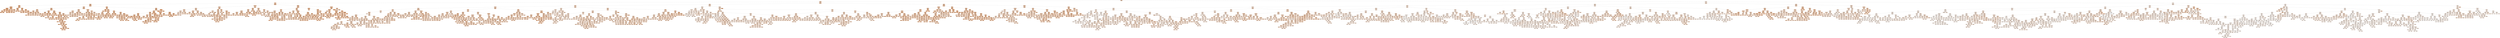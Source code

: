 digraph Tree {
node [shape=box, style="filled, rounded", color="black", fontname="helvetica"] ;
edge [fontname="helvetica"] ;
0 [label="density <= -0.45\nsquared_error = 1.0\nsamples = 4898\nvalue = -0.0", fillcolor="#f4ccaf"] ;
1 [label="density <= -1.22\nsquared_error = 0.56\nsamples = 1788\nvalue = 0.95", fillcolor="#f0b489"] ;
0 -> 1 [labeldistance=2.5, labelangle=45, headlabel="True"] ;
2 [label="density <= -1.45\nsquared_error = 0.26\nsamples = 510\nvalue = 1.61", fillcolor="#eca46f"] ;
1 -> 2 ;
3 [label="density <= -1.85\nsquared_error = 0.19\nsamples = 262\nvalue = 1.82", fillcolor="#eb9e67"] ;
2 -> 3 ;
4 [label="density <= -2.06\nsquared_error = 0.08\nsamples = 25\nvalue = 2.39", fillcolor="#e89051"] ;
3 -> 4 ;
5 [label="free sulfur dioxide <= 0.54\nsquared_error = 0.06\nsamples = 11\nvalue = 2.61", fillcolor="#e78b48"] ;
4 -> 5 ;
6 [label="free sulfur dioxide <= -0.43\nsquared_error = 0.03\nsamples = 9\nvalue = 2.69", fillcolor="#e78945"] ;
5 -> 6 ;
7 [label="density <= -2.18\nsquared_error = 0.0\nsamples = 4\nvalue = 2.5", fillcolor="#e88d4d"] ;
6 -> 7 ;
8 [label="chlorides <= -0.97\nsquared_error = 0.0\nsamples = 3\nvalue = 2.51", fillcolor="#e88d4c"] ;
7 -> 8 ;
9 [label="squared_error = 0.0\nsamples = 1\nvalue = 2.51", fillcolor="#e88d4c"] ;
8 -> 9 ;
10 [label="squared_error = -0.0\nsamples = 2\nvalue = 2.51", fillcolor="#e88d4c"] ;
8 -> 10 ;
11 [label="squared_error = 0.0\nsamples = 1\nvalue = 2.47", fillcolor="#e88e4e"] ;
7 -> 11 ;
12 [label="free sulfur dioxide <= -0.19\nsquared_error = 0.01\nsamples = 5\nvalue = 2.85", fillcolor="#e6853f"] ;
6 -> 12 ;
13 [label="squared_error = 0.0\nsamples = 1\nvalue = 3.0", fillcolor="#e58139"] ;
12 -> 13 ;
14 [label="volatile acidity <= 0.07\nsquared_error = 0.0\nsamples = 4\nvalue = 2.81", fillcolor="#e68640"] ;
12 -> 14 ;
15 [label="squared_error = 0.0\nsamples = 1\nvalue = 2.75", fillcolor="#e68743"] ;
14 -> 15 ;
16 [label="squared_error = -0.0\nsamples = 3\nvalue = 2.83", fillcolor="#e6853f"] ;
14 -> 16 ;
17 [label="total sulfur dioxide <= -0.22\nsquared_error = 0.03\nsamples = 2\nvalue = 2.26", fillcolor="#e99356"] ;
5 -> 17 ;
18 [label="squared_error = 0.0\nsamples = 1\nvalue = 2.43", fillcolor="#e88f4f"] ;
17 -> 18 ;
19 [label="squared_error = 0.0\nsamples = 1\nvalue = 2.1", fillcolor="#ea975c"] ;
17 -> 19 ;
20 [label="residual sugar <= -0.96\nsquared_error = 0.04\nsamples = 14\nvalue = 2.22", fillcolor="#e99457"] ;
4 -> 20 ;
21 [label="volatile acidity <= 0.07\nsquared_error = 0.01\nsamples = 8\nvalue = 2.11", fillcolor="#ea975c"] ;
20 -> 21 ;
22 [label="chlorides <= -0.81\nsquared_error = 0.01\nsamples = 4\nvalue = 2.01", fillcolor="#ea9a60"] ;
21 -> 22 ;
23 [label="residual sugar <= -1.05\nsquared_error = 0.0\nsamples = 2\nvalue = 2.08", fillcolor="#ea985d"] ;
22 -> 23 ;
24 [label="squared_error = 0.0\nsamples = 1\nvalue = 2.1", fillcolor="#ea975c"] ;
23 -> 24 ;
25 [label="squared_error = 0.0\nsamples = 1\nvalue = 2.06", fillcolor="#ea985e"] ;
23 -> 25 ;
26 [label="squared_error = 0.0\nsamples = 2\nvalue = 1.94", fillcolor="#ea9b63"] ;
22 -> 26 ;
27 [label="volatile acidity <= 0.36\nsquared_error = 0.0\nsamples = 4\nvalue = 2.2", fillcolor="#e99558"] ;
21 -> 27 ;
28 [label="squared_error = 0.0\nsamples = 3\nvalue = 2.18", fillcolor="#e99559"] ;
27 -> 28 ;
29 [label="squared_error = 0.0\nsamples = 1\nvalue = 2.26", fillcolor="#e99356"] ;
27 -> 29 ;
30 [label="sulphates <= -0.66\nsquared_error = 0.03\nsamples = 6\nvalue = 2.37", fillcolor="#e89151"] ;
20 -> 30 ;
31 [label="chlorides <= -0.72\nsquared_error = 0.01\nsamples = 3\nvalue = 2.24", fillcolor="#e99457"] ;
30 -> 31 ;
32 [label="squared_error = 0.0\nsamples = 1\nvalue = 2.1", fillcolor="#ea975c"] ;
31 -> 32 ;
33 [label="residual sugar <= -0.93\nsquared_error = 0.0\nsamples = 2\nvalue = 2.3", fillcolor="#e99254"] ;
31 -> 33 ;
34 [label="squared_error = 0.0\nsamples = 1\nvalue = 2.26", fillcolor="#e99356"] ;
33 -> 34 ;
35 [label="squared_error = -0.0\nsamples = 1\nvalue = 2.35", fillcolor="#e89153"] ;
33 -> 35 ;
36 [label="sulphates <= -0.44\nsquared_error = 0.0\nsamples = 3\nvalue = 2.51", fillcolor="#e88d4c"] ;
30 -> 36 ;
37 [label="squared_error = 0.0\nsamples = 1\nvalue = 2.59", fillcolor="#e78b49"] ;
36 -> 37 ;
38 [label="fixed acidity <= -1.13\nsquared_error = 0.0\nsamples = 2\nvalue = 2.47", fillcolor="#e88e4e"] ;
36 -> 38 ;
39 [label="squared_error = 0.0\nsamples = 1\nvalue = 2.43", fillcolor="#e88f4f"] ;
38 -> 39 ;
40 [label="squared_error = 0.0\nsamples = 1\nvalue = 2.51", fillcolor="#e88d4c"] ;
38 -> 40 ;
41 [label="residual sugar <= -0.88\nsquared_error = 0.17\nsamples = 237\nvalue = 1.76", fillcolor="#eba06a"] ;
3 -> 41 ;
42 [label="density <= -1.58\nsquared_error = 0.12\nsamples = 117\nvalue = 1.54", fillcolor="#eda572"] ;
41 -> 42 ;
43 [label="citric acid <= -0.57\nsquared_error = 0.08\nsamples = 67\nvalue = 1.68", fillcolor="#eca26d"] ;
42 -> 43 ;
44 [label="chlorides <= -0.79\nsquared_error = 0.04\nsamples = 17\nvalue = 1.46", fillcolor="#eda775"] ;
43 -> 44 ;
45 [label="sulphates <= 0.83\nsquared_error = 0.03\nsamples = 6\nvalue = 1.67", fillcolor="#eca26d"] ;
44 -> 45 ;
46 [label="free sulfur dioxide <= -0.19\nsquared_error = 0.0\nsamples = 5\nvalue = 1.6", fillcolor="#eca470"] ;
45 -> 46 ;
47 [label="chlorides <= -1.09\nsquared_error = 0.0\nsamples = 4\nvalue = 1.61", fillcolor="#eca46f"] ;
46 -> 47 ;
48 [label="squared_error = 0.0\nsamples = 1\nvalue = 1.61", fillcolor="#eca46f"] ;
47 -> 48 ;
49 [label="squared_error = 0.0\nsamples = 3\nvalue = 1.61", fillcolor="#eca46f"] ;
47 -> 49 ;
50 [label="squared_error = -0.0\nsamples = 1\nvalue = 1.53", fillcolor="#eda672"] ;
46 -> 50 ;
51 [label="squared_error = 0.0\nsamples = 1\nvalue = 2.02", fillcolor="#ea995f"] ;
45 -> 51 ;
52 [label="total sulfur dioxide <= -0.53\nsquared_error = 0.01\nsamples = 11\nvalue = 1.35", fillcolor="#eeaa7a"] ;
44 -> 52 ;
53 [label="pH <= -0.62\nsquared_error = 0.01\nsamples = 7\nvalue = 1.4", fillcolor="#eda978"] ;
52 -> 53 ;
54 [label="citric acid <= -0.7\nsquared_error = 0.0\nsamples = 4\nvalue = 1.35", fillcolor="#edaa7a"] ;
53 -> 54 ;
55 [label="squared_error = -0.0\nsamples = 3\nvalue = 1.37", fillcolor="#edaa79"] ;
54 -> 55 ;
56 [label="squared_error = -0.0\nsamples = 1\nvalue = 1.29", fillcolor="#eeac7c"] ;
54 -> 56 ;
57 [label="density <= -1.63\nsquared_error = 0.01\nsamples = 3\nvalue = 1.48", fillcolor="#eda775"] ;
53 -> 57 ;
58 [label="squared_error = 0.0\nsamples = 1\nvalue = 1.37", fillcolor="#edaa79"] ;
57 -> 58 ;
59 [label="squared_error = 0.0\nsamples = 2\nvalue = 1.53", fillcolor="#eda672"] ;
57 -> 59 ;
60 [label="residual sugar <= -1.0\nsquared_error = 0.01\nsamples = 4\nvalue = 1.25", fillcolor="#eead7e"] ;
52 -> 60 ;
61 [label="squared_error = 0.0\nsamples = 1\nvalue = 1.13", fillcolor="#efb082"] ;
60 -> 61 ;
62 [label="quality <= -0.43\nsquared_error = 0.0\nsamples = 3\nvalue = 1.29", fillcolor="#eeac7c"] ;
60 -> 62 ;
63 [label="squared_error = 0.0\nsamples = 1\nvalue = 1.21", fillcolor="#eeae7f"] ;
62 -> 63 ;
64 [label="total sulfur dioxide <= -0.21\nsquared_error = 0.0\nsamples = 2\nvalue = 1.33", fillcolor="#eeab7a"] ;
62 -> 64 ;
65 [label="squared_error = 0.0\nsamples = 1\nvalue = 1.29", fillcolor="#eeac7c"] ;
64 -> 65 ;
66 [label="squared_error = 0.0\nsamples = 1\nvalue = 1.37", fillcolor="#edaa79"] ;
64 -> 66 ;
67 [label="volatile acidity <= -0.83\nsquared_error = 0.07\nsamples = 50\nvalue = 1.76", fillcolor="#eba06a"] ;
43 -> 67 ;
68 [label="fixed acidity <= -1.07\nsquared_error = 0.01\nsamples = 7\nvalue = 2.01", fillcolor="#ea9a60"] ;
67 -> 68 ;
69 [label="sulphates <= -0.52\nsquared_error = 0.01\nsamples = 2\nvalue = 1.86", fillcolor="#eb9d66"] ;
68 -> 69 ;
70 [label="squared_error = 0.0\nsamples = 1\nvalue = 1.94", fillcolor="#ea9b63"] ;
69 -> 70 ;
71 [label="squared_error = -0.0\nsamples = 1\nvalue = 1.78", fillcolor="#eb9f69"] ;
69 -> 71 ;
72 [label="citric acid <= 0.34\nsquared_error = 0.0\nsamples = 5\nvalue = 2.07", fillcolor="#ea985d"] ;
68 -> 72 ;
73 [label="fixed acidity <= -0.48\nsquared_error = 0.0\nsamples = 2\nvalue = 2.14", fillcolor="#e9965b"] ;
72 -> 73 ;
74 [label="squared_error = 0.0\nsamples = 1\nvalue = 2.1", fillcolor="#ea975c"] ;
73 -> 74 ;
75 [label="squared_error = 0.0\nsamples = 1\nvalue = 2.18", fillcolor="#e99559"] ;
73 -> 75 ;
76 [label="residual sugar <= -1.04\nsquared_error = 0.0\nsamples = 3\nvalue = 2.02", fillcolor="#ea995f"] ;
72 -> 76 ;
77 [label="squared_error = 0.0\nsamples = 2\nvalue = 2.02", fillcolor="#ea995f"] ;
76 -> 77 ;
78 [label="squared_error = 0.0\nsamples = 1\nvalue = 2.02", fillcolor="#ea995f"] ;
76 -> 78 ;
79 [label="quality <= -0.43\nsquared_error = 0.06\nsamples = 43\nvalue = 1.72", fillcolor="#eca16b"] ;
67 -> 79 ;
80 [label="total sulfur dioxide <= -1.71\nsquared_error = 0.03\nsamples = 3\nvalue = 2.1", fillcolor="#ea975c"] ;
79 -> 80 ;
81 [label="squared_error = 0.0\nsamples = 1\nvalue = 2.35", fillcolor="#e89153"] ;
80 -> 81 ;
82 [label="fixed acidity <= -0.42\nsquared_error = 0.0\nsamples = 2\nvalue = 1.98", fillcolor="#ea9a61"] ;
80 -> 82 ;
83 [label="squared_error = 0.0\nsamples = 1\nvalue = 2.02", fillcolor="#ea995f"] ;
82 -> 83 ;
84 [label="squared_error = -0.0\nsamples = 1\nvalue = 1.94", fillcolor="#ea9b63"] ;
82 -> 84 ;
85 [label="density <= -1.6\nsquared_error = 0.05\nsamples = 40\nvalue = 1.69", fillcolor="#eca26c"] ;
79 -> 85 ;
86 [label="fixed acidity <= -1.31\nsquared_error = 0.05\nsamples = 34\nvalue = 1.73", fillcolor="#eca16b"] ;
85 -> 86 ;
87 [label="pH <= 0.41\nsquared_error = 0.12\nsamples = 6\nvalue = 1.53", fillcolor="#eda672"] ;
86 -> 87 ;
88 [label="chlorides <= -0.63\nsquared_error = 0.03\nsamples = 2\nvalue = 1.13", fillcolor="#efb082"] ;
87 -> 88 ;
89 [label="squared_error = 0.0\nsamples = 1\nvalue = 0.96", fillcolor="#efb489"] ;
88 -> 89 ;
90 [label="squared_error = -0.0\nsamples = 1\nvalue = 1.29", fillcolor="#eeac7c"] ;
88 -> 90 ;
91 [label="sulphates <= -1.05\nsquared_error = 0.04\nsamples = 4\nvalue = 1.74", fillcolor="#eca06a"] ;
87 -> 91 ;
92 [label="squared_error = 0.0\nsamples = 2\nvalue = 1.53", fillcolor="#eda672"] ;
91 -> 92 ;
93 [label="quality <= 0.7\nsquared_error = 0.01\nsamples = 2\nvalue = 1.94", fillcolor="#ea9b63"] ;
91 -> 93 ;
94 [label="squared_error = 0.0\nsamples = 1\nvalue = 2.02", fillcolor="#ea995f"] ;
93 -> 94 ;
95 [label="squared_error = 0.0\nsamples = 1\nvalue = 1.86", fillcolor="#eb9d66"] ;
93 -> 95 ;
96 [label="chlorides <= -0.47\nsquared_error = 0.03\nsamples = 28\nvalue = 1.77", fillcolor="#eba069"] ;
86 -> 96 ;
97 [label="citric acid <= -0.49\nsquared_error = 0.03\nsamples = 21\nvalue = 1.82", fillcolor="#eb9e67"] ;
96 -> 97 ;
98 [label="residual sugar <= -0.94\nsquared_error = 0.03\nsamples = 2\nvalue = 1.53", fillcolor="#eda672"] ;
97 -> 98 ;
99 [label="squared_error = 0.0\nsamples = 1\nvalue = 1.37", fillcolor="#edaa79"] ;
98 -> 99 ;
100 [label="squared_error = -0.0\nsamples = 1\nvalue = 1.7", fillcolor="#eca26c"] ;
98 -> 100 ;
101 [label="pH <= -1.58\nsquared_error = 0.02\nsamples = 19\nvalue = 1.85", fillcolor="#eb9e66"] ;
97 -> 101 ;
102 [label="squared_error = 0.0\nsamples = 1\nvalue = 1.45", fillcolor="#eda876"] ;
101 -> 102 ;
103 [label="volatile acidity <= -0.53\nsquared_error = 0.01\nsamples = 18\nvalue = 1.87", fillcolor="#eb9d65"] ;
101 -> 103 ;
104 [label="citric acid <= -0.03\nsquared_error = 0.0\nsamples = 3\nvalue = 1.72", fillcolor="#eca16b"] ;
103 -> 104 ;
105 [label="squared_error = 0.0\nsamples = 2\nvalue = 1.7", fillcolor="#eca26c"] ;
104 -> 105 ;
106 [label="squared_error = -0.0\nsamples = 1\nvalue = 1.78", fillcolor="#eb9f69"] ;
104 -> 106 ;
107 [label="sulphates <= 2.67\nsquared_error = 0.01\nsamples = 15\nvalue = 1.9", fillcolor="#eb9c64"] ;
103 -> 107 ;
108 [label="citric acid <= -0.32\nsquared_error = 0.01\nsamples = 14\nvalue = 1.88", fillcolor="#eb9d65"] ;
107 -> 108 ;
109 [label="fixed acidity <= -0.6\nsquared_error = 0.0\nsamples = 3\nvalue = 1.99", fillcolor="#ea9a60"] ;
108 -> 109 ;
110 [label="squared_error = 0.0\nsamples = 1\nvalue = 1.94", fillcolor="#ea9b63"] ;
109 -> 110 ;
111 [label="squared_error = 0.0\nsamples = 2\nvalue = 2.02", fillcolor="#ea995f"] ;
109 -> 111 ;
112 [label="fixed acidity <= -0.3\nsquared_error = 0.0\nsamples = 11\nvalue = 1.85", fillcolor="#eb9e66"] ;
108 -> 112 ;
113 [label="fixed acidity <= -1.07\nsquared_error = 0.0\nsamples = 8\nvalue = 1.88", fillcolor="#eb9d65"] ;
112 -> 113 ;
114 [label="squared_error = 0.0\nsamples = 1\nvalue = 1.78", fillcolor="#eb9f69"] ;
113 -> 114 ;
115 [label="fixed acidity <= -0.72\nsquared_error = 0.0\nsamples = 7\nvalue = 1.89", fillcolor="#eb9d64"] ;
113 -> 115 ;
116 [label="pH <= 0.57\nsquared_error = 0.0\nsamples = 5\nvalue = 1.87", fillcolor="#eb9d65"] ;
115 -> 116 ;
117 [label="squared_error = 0.0\nsamples = 1\nvalue = 1.94", fillcolor="#ea9b63"] ;
116 -> 117 ;
118 [label="fixed acidity <= -0.89\nsquared_error = 0.0\nsamples = 4\nvalue = 1.86", fillcolor="#eb9d66"] ;
116 -> 118 ;
119 [label="squared_error = 0.0\nsamples = 2\nvalue = 1.86", fillcolor="#eb9d66"] ;
118 -> 119 ;
120 [label="squared_error = 0.0\nsamples = 2\nvalue = 1.86", fillcolor="#eb9d66"] ;
118 -> 120 ;
121 [label="density <= -1.71\nsquared_error = 0.0\nsamples = 2\nvalue = 1.94", fillcolor="#ea9b63"] ;
115 -> 121 ;
122 [label="squared_error = 0.0\nsamples = 1\nvalue = 1.94", fillcolor="#ea9b63"] ;
121 -> 122 ;
123 [label="squared_error = 0.0\nsamples = 1\nvalue = 1.94", fillcolor="#ea9b63"] ;
121 -> 123 ;
124 [label="squared_error = -0.0\nsamples = 3\nvalue = 1.78", fillcolor="#eb9f69"] ;
112 -> 124 ;
125 [label="squared_error = -0.0\nsamples = 1\nvalue = 2.13", fillcolor="#e9975b"] ;
107 -> 125 ;
126 [label="density <= -1.76\nsquared_error = 0.0\nsamples = 7\nvalue = 1.63", fillcolor="#eca36f"] ;
96 -> 126 ;
127 [label="squared_error = 0.0\nsamples = 2\nvalue = 1.7", fillcolor="#eca26c"] ;
126 -> 127 ;
128 [label="sulphates <= -1.4\nsquared_error = 0.0\nsamples = 5\nvalue = 1.6", fillcolor="#eca470"] ;
126 -> 128 ;
129 [label="squared_error = 0.0\nsamples = 1\nvalue = 1.53", fillcolor="#eda672"] ;
128 -> 129 ;
130 [label="squared_error = -0.0\nsamples = 4\nvalue = 1.61", fillcolor="#eca46f"] ;
128 -> 130 ;
131 [label="sulphates <= -0.35\nsquared_error = 0.01\nsamples = 6\nvalue = 1.49", fillcolor="#eda774"] ;
85 -> 131 ;
132 [label="fixed acidity <= 0.47\nsquared_error = 0.0\nsamples = 5\nvalue = 1.45", fillcolor="#eda876"] ;
131 -> 132 ;
133 [label="density <= -1.58\nsquared_error = 0.0\nsamples = 4\nvalue = 1.43", fillcolor="#eda876"] ;
132 -> 133 ;
134 [label="squared_error = -0.0\nsamples = 3\nvalue = 1.45", fillcolor="#eda876"] ;
133 -> 134 ;
135 [label="squared_error = -0.0\nsamples = 1\nvalue = 1.37", fillcolor="#edaa79"] ;
133 -> 135 ;
136 [label="squared_error = -0.0\nsamples = 1\nvalue = 1.53", fillcolor="#eda672"] ;
132 -> 136 ;
137 [label="squared_error = -0.0\nsamples = 1\nvalue = 1.7", fillcolor="#eca26c"] ;
131 -> 137 ;
138 [label="residual sugar <= -1.01\nsquared_error = 0.11\nsamples = 50\nvalue = 1.34", fillcolor="#eeaa7a"] ;
42 -> 138 ;
139 [label="fixed acidity <= -1.13\nsquared_error = 0.07\nsamples = 16\nvalue = 1.07", fillcolor="#efb185"] ;
138 -> 139 ;
140 [label="volatile acidity <= -0.78\nsquared_error = 0.07\nsamples = 4\nvalue = 0.8", fillcolor="#f0b88f"] ;
139 -> 140 ;
141 [label="squared_error = 0.0\nsamples = 1\nvalue = 1.21", fillcolor="#eeae7f"] ;
140 -> 141 ;
142 [label="fixed acidity <= -1.66\nsquared_error = 0.02\nsamples = 3\nvalue = 0.67", fillcolor="#f1bb95"] ;
140 -> 142 ;
143 [label="sulphates <= -0.7\nsquared_error = 0.0\nsamples = 2\nvalue = 0.76", fillcolor="#f1b991"] ;
142 -> 143 ;
144 [label="squared_error = 0.0\nsamples = 1\nvalue = 0.8", fillcolor="#f0b88f"] ;
143 -> 144 ;
145 [label="squared_error = 0.0\nsamples = 1\nvalue = 0.72", fillcolor="#f1ba92"] ;
143 -> 145 ;
146 [label="squared_error = -0.0\nsamples = 1\nvalue = 0.48", fillcolor="#f2c09c"] ;
142 -> 146 ;
147 [label="residual sugar <= -1.05\nsquared_error = 0.03\nsamples = 12\nvalue = 1.15", fillcolor="#efaf81"] ;
139 -> 147 ;
148 [label="volatile acidity <= -0.43\nsquared_error = 0.02\nsamples = 9\nvalue = 1.23", fillcolor="#eead7f"] ;
147 -> 148 ;
149 [label="citric acid <= -0.12\nsquared_error = 0.01\nsamples = 5\nvalue = 1.14", fillcolor="#efaf82"] ;
148 -> 149 ;
150 [label="fixed acidity <= 0.35\nsquared_error = 0.0\nsamples = 3\nvalue = 1.23", fillcolor="#eead7e"] ;
149 -> 150 ;
151 [label="squared_error = 0.0\nsamples = 2\nvalue = 1.21", fillcolor="#eeae7f"] ;
150 -> 151 ;
152 [label="squared_error = 0.0\nsamples = 1\nvalue = 1.29", fillcolor="#eeac7c"] ;
150 -> 152 ;
153 [label="volatile acidity <= -0.97\nsquared_error = 0.0\nsamples = 2\nvalue = 1.0", fillcolor="#efb387"] ;
149 -> 153 ;
154 [label="squared_error = 0.0\nsamples = 1\nvalue = 0.96", fillcolor="#efb489"] ;
153 -> 154 ;
155 [label="squared_error = -0.0\nsamples = 1\nvalue = 1.04", fillcolor="#efb286"] ;
153 -> 155 ;
156 [label="pH <= 0.81\nsquared_error = 0.0\nsamples = 4\nvalue = 1.33", fillcolor="#eeab7a"] ;
148 -> 156 ;
157 [label="squared_error = 0.0\nsamples = 3\nvalue = 1.29", fillcolor="#eeac7c"] ;
156 -> 157 ;
158 [label="squared_error = 0.0\nsamples = 1\nvalue = 1.45", fillcolor="#eda876"] ;
156 -> 158 ;
159 [label="volatile acidity <= -0.93\nsquared_error = 0.02\nsamples = 3\nvalue = 0.94", fillcolor="#f0b48a"] ;
147 -> 159 ;
160 [label="squared_error = 0.0\nsamples = 1\nvalue = 1.13", fillcolor="#efb082"] ;
159 -> 160 ;
161 [label="density <= -1.49\nsquared_error = 0.0\nsamples = 2\nvalue = 0.84", fillcolor="#f0b78e"] ;
159 -> 161 ;
162 [label="squared_error = 0.0\nsamples = 1\nvalue = 0.8", fillcolor="#f0b88f"] ;
161 -> 162 ;
163 [label="squared_error = 0.0\nsamples = 1\nvalue = 0.88", fillcolor="#f0b68c"] ;
161 -> 163 ;
164 [label="free sulfur dioxide <= 0.89\nsquared_error = 0.08\nsamples = 34\nvalue = 1.47", fillcolor="#eda775"] ;
138 -> 164 ;
165 [label="pH <= -0.75\nsquared_error = 0.06\nsamples = 30\nvalue = 1.52", fillcolor="#eda673"] ;
164 -> 165 ;
166 [label="density <= -1.47\nsquared_error = 0.01\nsamples = 4\nvalue = 1.13", fillcolor="#efb082"] ;
165 -> 166 ;
167 [label="squared_error = 0.0\nsamples = 2\nvalue = 1.21", fillcolor="#eeae7f"] ;
166 -> 167 ;
168 [label="squared_error = 0.0\nsamples = 2\nvalue = 1.04", fillcolor="#efb286"] ;
166 -> 168 ;
169 [label="citric acid <= 0.01\nsquared_error = 0.04\nsamples = 26\nvalue = 1.59", fillcolor="#eca470"] ;
165 -> 169 ;
170 [label="sulphates <= -1.01\nsquared_error = 0.02\nsamples = 16\nvalue = 1.49", fillcolor="#eda774"] ;
169 -> 170 ;
171 [label="citric acid <= -0.16\nsquared_error = 0.02\nsamples = 7\nvalue = 1.37", fillcolor="#edaa79"] ;
170 -> 171 ;
172 [label="pH <= 1.2\nsquared_error = 0.01\nsamples = 6\nvalue = 1.33", fillcolor="#eeab7a"] ;
171 -> 172 ;
173 [label="residual sugar <= -0.95\nsquared_error = 0.0\nsamples = 4\nvalue = 1.29", fillcolor="#eeac7c"] ;
172 -> 173 ;
174 [label="pH <= 0.34\nsquared_error = 0.0\nsamples = 3\nvalue = 1.32", fillcolor="#eeab7b"] ;
173 -> 174 ;
175 [label="squared_error = 0.0\nsamples = 1\nvalue = 1.37", fillcolor="#edaa79"] ;
174 -> 175 ;
176 [label="squared_error = 0.0\nsamples = 2\nvalue = 1.29", fillcolor="#eeac7c"] ;
174 -> 176 ;
177 [label="squared_error = -0.0\nsamples = 1\nvalue = 1.21", fillcolor="#eeae7f"] ;
173 -> 177 ;
178 [label="volatile acidity <= 1.11\nsquared_error = 0.0\nsamples = 2\nvalue = 1.41", fillcolor="#eda977"] ;
172 -> 178 ;
179 [label="squared_error = 0.0\nsamples = 1\nvalue = 1.37", fillcolor="#edaa79"] ;
178 -> 179 ;
180 [label="squared_error = 0.0\nsamples = 1\nvalue = 1.45", fillcolor="#eda876"] ;
178 -> 180 ;
181 [label="squared_error = 0.0\nsamples = 1\nvalue = 1.61", fillcolor="#eca46f"] ;
171 -> 181 ;
182 [label="free sulfur dioxide <= -1.4\nsquared_error = 0.01\nsamples = 9\nvalue = 1.58", fillcolor="#eca471"] ;
170 -> 182 ;
183 [label="squared_error = 0.0\nsamples = 1\nvalue = 1.78", fillcolor="#eb9f69"] ;
182 -> 183 ;
184 [label="chlorides <= -0.79\nsquared_error = 0.0\nsamples = 8\nvalue = 1.55", fillcolor="#eca572"] ;
182 -> 184 ;
185 [label="fixed acidity <= -0.78\nsquared_error = 0.0\nsamples = 4\nvalue = 1.59", fillcolor="#eca470"] ;
184 -> 185 ;
186 [label="squared_error = 0.0\nsamples = 3\nvalue = 1.61", fillcolor="#eca46f"] ;
185 -> 186 ;
187 [label="squared_error = -0.0\nsamples = 1\nvalue = 1.53", fillcolor="#eda672"] ;
185 -> 187 ;
188 [label="free sulfur dioxide <= -0.78\nsquared_error = 0.0\nsamples = 4\nvalue = 1.51", fillcolor="#eda673"] ;
184 -> 188 ;
189 [label="squared_error = 0.0\nsamples = 1\nvalue = 1.45", fillcolor="#eda876"] ;
188 -> 189 ;
190 [label="squared_error = -0.0\nsamples = 3\nvalue = 1.53", fillcolor="#eda672"] ;
188 -> 190 ;
191 [label="total sulfur dioxide <= -0.83\nsquared_error = 0.03\nsamples = 10\nvalue = 1.74", fillcolor="#eba06a"] ;
169 -> 191 ;
192 [label="squared_error = 0.0\nsamples = 2\nvalue = 2.02", fillcolor="#ea995f"] ;
191 -> 192 ;
193 [label="pH <= 0.24\nsquared_error = 0.01\nsamples = 8\nvalue = 1.67", fillcolor="#eca26d"] ;
191 -> 193 ;
194 [label="quality <= 0.7\nsquared_error = 0.0\nsamples = 4\nvalue = 1.57", fillcolor="#eca571"] ;
193 -> 194 ;
195 [label="squared_error = 0.0\nsamples = 2\nvalue = 1.61", fillcolor="#eca46f"] ;
194 -> 195 ;
196 [label="squared_error = -0.0\nsamples = 2\nvalue = 1.53", fillcolor="#eda672"] ;
194 -> 196 ;
197 [label="citric acid <= 0.17\nsquared_error = 0.0\nsamples = 4\nvalue = 1.78", fillcolor="#eb9f69"] ;
193 -> 197 ;
198 [label="free sulfur dioxide <= -0.08\nsquared_error = 0.0\nsamples = 3\nvalue = 1.75", fillcolor="#eba06a"] ;
197 -> 198 ;
199 [label="squared_error = 0.0\nsamples = 2\nvalue = 1.78", fillcolor="#eb9f69"] ;
198 -> 199 ;
200 [label="squared_error = -0.0\nsamples = 1\nvalue = 1.7", fillcolor="#eca26c"] ;
198 -> 200 ;
201 [label="squared_error = -0.0\nsamples = 1\nvalue = 1.86", fillcolor="#eb9d66"] ;
197 -> 201 ;
202 [label="pH <= -0.12\nsquared_error = 0.08\nsamples = 4\nvalue = 1.07", fillcolor="#efb185"] ;
164 -> 202 ;
203 [label="squared_error = 0.0\nsamples = 1\nvalue = 1.53", fillcolor="#eda672"] ;
202 -> 203 ;
204 [label="density <= -1.48\nsquared_error = 0.01\nsamples = 3\nvalue = 0.91", fillcolor="#f0b58b"] ;
202 -> 204 ;
205 [label="squared_error = 0.0\nsamples = 2\nvalue = 0.96", fillcolor="#efb489"] ;
204 -> 205 ;
206 [label="squared_error = 0.0\nsamples = 1\nvalue = 0.8", fillcolor="#f0b88f"] ;
204 -> 206 ;
207 [label="quality <= 0.7\nsquared_error = 0.12\nsamples = 120\nvalue = 1.98", fillcolor="#ea9a61"] ;
41 -> 207 ;
208 [label="citric acid <= -0.9\nsquared_error = 0.1\nsamples = 41\nvalue = 1.79", fillcolor="#eb9f68"] ;
207 -> 208 ;
209 [label="pH <= 0.61\nsquared_error = 0.03\nsamples = 2\nvalue = 2.51", fillcolor="#e88d4c"] ;
208 -> 209 ;
210 [label="squared_error = 0.0\nsamples = 1\nvalue = 2.35", fillcolor="#e89153"] ;
209 -> 210 ;
211 [label="squared_error = -0.0\nsamples = 1\nvalue = 2.67", fillcolor="#e78946"] ;
209 -> 211 ;
212 [label="residual sugar <= -0.8\nsquared_error = 0.08\nsamples = 39\nvalue = 1.75", fillcolor="#eba06a"] ;
208 -> 212 ;
213 [label="total sulfur dioxide <= -0.57\nsquared_error = 0.1\nsamples = 14\nvalue = 1.57", fillcolor="#eca571"] ;
212 -> 213 ;
214 [label="pH <= -0.82\nsquared_error = 0.03\nsamples = 7\nvalue = 1.35", fillcolor="#edaa7a"] ;
213 -> 214 ;
215 [label="pH <= -1.18\nsquared_error = 0.01\nsamples = 2\nvalue = 1.13", fillcolor="#efb082"] ;
214 -> 215 ;
216 [label="squared_error = 0.0\nsamples = 1\nvalue = 1.21", fillcolor="#eeae7f"] ;
215 -> 216 ;
217 [label="squared_error = -0.0\nsamples = 1\nvalue = 1.04", fillcolor="#efb286"] ;
215 -> 217 ;
218 [label="total sulfur dioxide <= -1.29\nsquared_error = 0.0\nsamples = 5\nvalue = 1.44", fillcolor="#eda876"] ;
214 -> 218 ;
219 [label="squared_error = 0.0\nsamples = 1\nvalue = 1.33", fillcolor="#eeab7a"] ;
218 -> 219 ;
220 [label="density <= -1.49\nsquared_error = 0.0\nsamples = 4\nvalue = 1.47", fillcolor="#eda775"] ;
218 -> 220 ;
221 [label="squared_error = -0.0\nsamples = 3\nvalue = 1.45", fillcolor="#eda876"] ;
220 -> 221 ;
222 [label="squared_error = 0.0\nsamples = 1\nvalue = 1.53", fillcolor="#eda672"] ;
220 -> 222 ;
223 [label="fixed acidity <= -0.24\nsquared_error = 0.08\nsamples = 7\nvalue = 1.79", fillcolor="#eb9f68"] ;
213 -> 223 ;
224 [label="volatile acidity <= 0.32\nsquared_error = 0.04\nsamples = 6\nvalue = 1.7", fillcolor="#eca26c"] ;
223 -> 224 ;
225 [label="free sulfur dioxide <= 0.01\nsquared_error = 0.01\nsamples = 3\nvalue = 1.53", fillcolor="#eda672"] ;
224 -> 225 ;
226 [label="free sulfur dioxide <= -0.4\nsquared_error = 0.0\nsamples = 2\nvalue = 1.61", fillcolor="#eca46f"] ;
225 -> 226 ;
227 [label="squared_error = 0.0\nsamples = 1\nvalue = 1.61", fillcolor="#eca46f"] ;
226 -> 227 ;
228 [label="squared_error = 0.0\nsamples = 1\nvalue = 1.61", fillcolor="#eca46f"] ;
226 -> 228 ;
229 [label="squared_error = -0.0\nsamples = 1\nvalue = 1.37", fillcolor="#edaa79"] ;
225 -> 229 ;
230 [label="pH <= 1.04\nsquared_error = 0.0\nsamples = 3\nvalue = 1.86", fillcolor="#eb9d66"] ;
224 -> 230 ;
231 [label="residual sugar <= -0.82\nsquared_error = 0.0\nsamples = 2\nvalue = 1.9", fillcolor="#eb9c64"] ;
230 -> 231 ;
232 [label="squared_error = 0.0\nsamples = 1\nvalue = 1.94", fillcolor="#ea9b63"] ;
231 -> 232 ;
233 [label="squared_error = 0.0\nsamples = 1\nvalue = 1.86", fillcolor="#eb9d66"] ;
231 -> 233 ;
234 [label="squared_error = 0.0\nsamples = 1\nvalue = 1.78", fillcolor="#eb9f69"] ;
230 -> 234 ;
235 [label="squared_error = -0.0\nsamples = 1\nvalue = 2.35", fillcolor="#e89153"] ;
223 -> 235 ;
236 [label="pH <= -1.02\nsquared_error = 0.03\nsamples = 25\nvalue = 1.85", fillcolor="#eb9e66"] ;
212 -> 236 ;
237 [label="sulphates <= -0.09\nsquared_error = 0.01\nsamples = 5\nvalue = 2.04", fillcolor="#ea995f"] ;
236 -> 237 ;
238 [label="pH <= -1.21\nsquared_error = 0.0\nsamples = 3\nvalue = 1.97", fillcolor="#ea9b61"] ;
237 -> 238 ;
239 [label="squared_error = 0.0\nsamples = 1\nvalue = 2.02", fillcolor="#ea995f"] ;
238 -> 239 ;
240 [label="squared_error = 0.0\nsamples = 2\nvalue = 1.94", fillcolor="#ea9b63"] ;
238 -> 240 ;
241 [label="fixed acidity <= -0.36\nsquared_error = 0.0\nsamples = 2\nvalue = 2.14", fillcolor="#e9965b"] ;
237 -> 241 ;
242 [label="squared_error = 0.0\nsamples = 1\nvalue = 2.1", fillcolor="#ea975c"] ;
241 -> 242 ;
243 [label="squared_error = 0.0\nsamples = 1\nvalue = 2.18", fillcolor="#e99559"] ;
241 -> 243 ;
244 [label="pH <= -0.52\nsquared_error = 0.03\nsamples = 20\nvalue = 1.81", fillcolor="#eb9f68"] ;
236 -> 244 ;
245 [label="sulphates <= 1.01\nsquared_error = 0.01\nsamples = 6\nvalue = 1.65", fillcolor="#eca36e"] ;
244 -> 245 ;
246 [label="citric acid <= -0.61\nsquared_error = 0.0\nsamples = 5\nvalue = 1.61", fillcolor="#eca46f"] ;
245 -> 246 ;
247 [label="squared_error = 0.0\nsamples = 1\nvalue = 1.53", fillcolor="#eda672"] ;
246 -> 247 ;
248 [label="chlorides <= -0.45\nsquared_error = 0.0\nsamples = 4\nvalue = 1.63", fillcolor="#eca36e"] ;
246 -> 248 ;
249 [label="squared_error = 0.0\nsamples = 3\nvalue = 1.61", fillcolor="#eca46f"] ;
248 -> 249 ;
250 [label="squared_error = 0.0\nsamples = 1\nvalue = 1.7", fillcolor="#eca26c"] ;
248 -> 250 ;
251 [label="squared_error = 0.0\nsamples = 1\nvalue = 1.86", fillcolor="#eb9d66"] ;
245 -> 251 ;
252 [label="volatile acidity <= 0.86\nsquared_error = 0.02\nsamples = 14\nvalue = 1.87", fillcolor="#eb9d65"] ;
244 -> 252 ;
253 [label="density <= -1.46\nsquared_error = 0.01\nsamples = 11\nvalue = 1.82", fillcolor="#eb9e67"] ;
252 -> 253 ;
254 [label="volatile acidity <= 0.07\nsquared_error = 0.0\nsamples = 10\nvalue = 1.79", fillcolor="#eb9f68"] ;
253 -> 254 ;
255 [label="residual sugar <= -0.59\nsquared_error = 0.0\nsamples = 5\nvalue = 1.82", fillcolor="#eb9e67"] ;
254 -> 255 ;
256 [label="squared_error = 0.0\nsamples = 1\nvalue = 1.86", fillcolor="#eb9d66"] ;
255 -> 256 ;
257 [label="pH <= 0.57\nsquared_error = 0.0\nsamples = 4\nvalue = 1.81", fillcolor="#eb9f68"] ;
255 -> 257 ;
258 [label="squared_error = 0.0\nsamples = 3\nvalue = 1.82", fillcolor="#eb9e67"] ;
257 -> 258 ;
259 [label="squared_error = 0.0\nsamples = 1\nvalue = 1.78", fillcolor="#eb9f69"] ;
257 -> 259 ;
260 [label="fixed acidity <= -0.84\nsquared_error = 0.0\nsamples = 5\nvalue = 1.76", fillcolor="#eba06a"] ;
254 -> 260 ;
261 [label="squared_error = 0.0\nsamples = 1\nvalue = 1.7", fillcolor="#eca26c"] ;
260 -> 261 ;
262 [label="density <= -1.5\nsquared_error = 0.0\nsamples = 4\nvalue = 1.78", fillcolor="#eb9f69"] ;
260 -> 262 ;
263 [label="squared_error = 0.0\nsamples = 2\nvalue = 1.78", fillcolor="#eb9f69"] ;
262 -> 263 ;
264 [label="squared_error = 0.0\nsamples = 2\nvalue = 1.78", fillcolor="#eb9f69"] ;
262 -> 264 ;
265 [label="squared_error = 0.0\nsamples = 1\nvalue = 2.1", fillcolor="#ea975c"] ;
253 -> 265 ;
266 [label="total sulfur dioxide <= -1.03\nsquared_error = 0.01\nsamples = 3\nvalue = 2.07", fillcolor="#ea985d"] ;
252 -> 266 ;
267 [label="squared_error = 0.0\nsamples = 1\nvalue = 2.18", fillcolor="#e99559"] ;
266 -> 267 ;
268 [label="squared_error = 0.0\nsamples = 2\nvalue = 2.02", fillcolor="#ea995f"] ;
266 -> 268 ;
269 [label="sulphates <= 2.5\nsquared_error = 0.1\nsamples = 79\nvalue = 2.08", fillcolor="#ea985d"] ;
207 -> 269 ;
270 [label="volatile acidity <= 0.86\nsquared_error = 0.08\nsamples = 76\nvalue = 2.05", fillcolor="#ea995e"] ;
269 -> 270 ;
271 [label="fixed acidity <= -0.06\nsquared_error = 0.07\nsamples = 57\nvalue = 1.97", fillcolor="#ea9b61"] ;
270 -> 271 ;
272 [label="chlorides <= -0.7\nsquared_error = 0.06\nsamples = 50\nvalue = 1.93", fillcolor="#ea9c63"] ;
271 -> 272 ;
273 [label="density <= -1.66\nsquared_error = 0.07\nsamples = 15\nvalue = 2.11", fillcolor="#ea975c"] ;
272 -> 273 ;
274 [label="citric acid <= -0.41\nsquared_error = 0.01\nsamples = 9\nvalue = 1.95", fillcolor="#ea9b62"] ;
273 -> 274 ;
275 [label="free sulfur dioxide <= -0.64\nsquared_error = 0.0\nsamples = 2\nvalue = 2.06", fillcolor="#ea985e"] ;
274 -> 275 ;
276 [label="squared_error = 0.0\nsamples = 1\nvalue = 2.1", fillcolor="#ea975c"] ;
275 -> 276 ;
277 [label="squared_error = 0.0\nsamples = 1\nvalue = 2.02", fillcolor="#ea995f"] ;
275 -> 277 ;
278 [label="free sulfur dioxide <= 0.01\nsquared_error = 0.0\nsamples = 7\nvalue = 1.92", fillcolor="#eb9c63"] ;
274 -> 278 ;
279 [label="squared_error = -0.0\nsamples = 3\nvalue = 1.86", fillcolor="#eb9d66"] ;
278 -> 279 ;
280 [label="sulphates <= -1.18\nsquared_error = 0.0\nsamples = 4\nvalue = 1.96", fillcolor="#ea9b62"] ;
278 -> 280 ;
281 [label="squared_error = 0.0\nsamples = 1\nvalue = 2.02", fillcolor="#ea995f"] ;
280 -> 281 ;
282 [label="citric acid <= -0.24\nsquared_error = 0.0\nsamples = 3\nvalue = 1.94", fillcolor="#ea9b63"] ;
280 -> 282 ;
283 [label="squared_error = 0.0\nsamples = 1\nvalue = 1.94", fillcolor="#ea9b63"] ;
282 -> 283 ;
284 [label="squared_error = 0.0\nsamples = 2\nvalue = 1.94", fillcolor="#ea9b63"] ;
282 -> 284 ;
285 [label="density <= -1.63\nsquared_error = 0.06\nsamples = 6\nvalue = 2.35", fillcolor="#e89153"] ;
273 -> 285 ;
286 [label="squared_error = -0.0\nsamples = 3\nvalue = 2.59", fillcolor="#e78b49"] ;
285 -> 286 ;
287 [label="citric acid <= -0.41\nsquared_error = 0.0\nsamples = 3\nvalue = 2.1", fillcolor="#ea975c"] ;
285 -> 287 ;
288 [label="squared_error = 0.0\nsamples = 1\nvalue = 2.02", fillcolor="#ea995f"] ;
287 -> 288 ;
289 [label="citric acid <= -0.16\nsquared_error = 0.0\nsamples = 2\nvalue = 2.14", fillcolor="#e9965b"] ;
287 -> 289 ;
290 [label="squared_error = 0.0\nsamples = 1\nvalue = 2.18", fillcolor="#e99559"] ;
289 -> 290 ;
291 [label="squared_error = 0.0\nsamples = 1\nvalue = 2.1", fillcolor="#ea975c"] ;
289 -> 291 ;
292 [label="pH <= -0.75\nsquared_error = 0.05\nsamples = 35\nvalue = 1.86", fillcolor="#eb9d66"] ;
272 -> 292 ;
293 [label="sulphates <= 0.7\nsquared_error = 0.04\nsamples = 4\nvalue = 1.49", fillcolor="#eda774"] ;
292 -> 293 ;
294 [label="volatile acidity <= 0.71\nsquared_error = 0.01\nsamples = 2\nvalue = 1.29", fillcolor="#eeac7c"] ;
293 -> 294 ;
295 [label="squared_error = 0.0\nsamples = 1\nvalue = 1.37", fillcolor="#edaa79"] ;
294 -> 295 ;
296 [label="squared_error = 0.0\nsamples = 1\nvalue = 1.21", fillcolor="#eeae7f"] ;
294 -> 296 ;
297 [label="sulphates <= 1.62\nsquared_error = 0.0\nsamples = 2\nvalue = 1.7", fillcolor="#eca26c"] ;
293 -> 297 ;
298 [label="squared_error = 0.0\nsamples = 1\nvalue = 1.7", fillcolor="#eca26c"] ;
297 -> 298 ;
299 [label="squared_error = 0.0\nsamples = 1\nvalue = 1.7", fillcolor="#eca26c"] ;
297 -> 299 ;
300 [label="volatile acidity <= 0.36\nsquared_error = 0.03\nsamples = 31\nvalue = 1.9", fillcolor="#eb9c64"] ;
292 -> 300 ;
301 [label="sulphates <= 0.26\nsquared_error = 0.02\nsamples = 22\nvalue = 1.84", fillcolor="#eb9e66"] ;
300 -> 301 ;
302 [label="residual sugar <= -0.42\nsquared_error = 0.01\nsamples = 20\nvalue = 1.82", fillcolor="#eb9e67"] ;
301 -> 302 ;
303 [label="pH <= 0.51\nsquared_error = 0.0\nsamples = 17\nvalue = 1.85", fillcolor="#eb9e66"] ;
302 -> 303 ;
304 [label="sulphates <= -1.31\nsquared_error = 0.0\nsamples = 10\nvalue = 1.89", fillcolor="#eb9d64"] ;
303 -> 304 ;
305 [label="squared_error = -0.0\nsamples = 3\nvalue = 1.94", fillcolor="#ea9b63"] ;
304 -> 305 ;
306 [label="residual sugar <= -0.82\nsquared_error = 0.0\nsamples = 7\nvalue = 1.87", fillcolor="#eb9d65"] ;
304 -> 306 ;
307 [label="squared_error = 0.0\nsamples = 1\nvalue = 1.94", fillcolor="#ea9b63"] ;
306 -> 307 ;
308 [label="squared_error = 0.0\nsamples = 6\nvalue = 1.86", fillcolor="#eb9d66"] ;
306 -> 308 ;
309 [label="density <= -1.49\nsquared_error = 0.0\nsamples = 7\nvalue = 1.79", fillcolor="#eb9f68"] ;
303 -> 309 ;
310 [label="squared_error = 0.0\nsamples = 6\nvalue = 1.78", fillcolor="#eb9f69"] ;
309 -> 310 ;
311 [label="squared_error = 0.0\nsamples = 1\nvalue = 1.86", fillcolor="#eb9d66"] ;
309 -> 311 ;
312 [label="volatile acidity <= -0.01\nsquared_error = 0.01\nsamples = 3\nvalue = 1.64", fillcolor="#eca36e"] ;
302 -> 312 ;
313 [label="squared_error = 0.0\nsamples = 2\nvalue = 1.7", fillcolor="#eca26c"] ;
312 -> 313 ;
314 [label="squared_error = 0.0\nsamples = 1\nvalue = 1.53", fillcolor="#eda672"] ;
312 -> 314 ;
315 [label="squared_error = -0.0\nsamples = 2\nvalue = 2.1", fillcolor="#ea975c"] ;
301 -> 315 ;
316 [label="citric acid <= -0.16\nsquared_error = 0.02\nsamples = 9\nvalue = 2.06", fillcolor="#ea985e"] ;
300 -> 316 ;
317 [label="total sulfur dioxide <= -1.07\nsquared_error = 0.01\nsamples = 7\nvalue = 2.0", fillcolor="#ea9a60"] ;
316 -> 317 ;
318 [label="squared_error = 0.0\nsamples = 2\nvalue = 1.86", fillcolor="#eb9d66"] ;
317 -> 318 ;
319 [label="quality <= 1.83\nsquared_error = 0.0\nsamples = 5\nvalue = 2.05", fillcolor="#ea995e"] ;
317 -> 319 ;
320 [label="total sulfur dioxide <= -0.28\nsquared_error = 0.0\nsamples = 3\nvalue = 2.07", fillcolor="#ea985d"] ;
319 -> 320 ;
321 [label="squared_error = 0.0\nsamples = 2\nvalue = 2.1", fillcolor="#ea975c"] ;
320 -> 321 ;
322 [label="squared_error = 0.0\nsamples = 1\nvalue = 2.02", fillcolor="#ea995f"] ;
320 -> 322 ;
323 [label="squared_error = 0.0\nsamples = 2\nvalue = 2.02", fillcolor="#ea995f"] ;
319 -> 323 ;
324 [label="squared_error = -0.0\nsamples = 2\nvalue = 2.26", fillcolor="#e99356"] ;
316 -> 324 ;
325 [label="total sulfur dioxide <= -1.22\nsquared_error = 0.03\nsamples = 7\nvalue = 2.25", fillcolor="#e99456"] ;
271 -> 325 ;
326 [label="squared_error = 0.0\nsamples = 1\nvalue = 1.94", fillcolor="#ea9b63"] ;
325 -> 326 ;
327 [label="free sulfur dioxide <= 0.31\nsquared_error = 0.01\nsamples = 6\nvalue = 2.3", fillcolor="#e99254"] ;
325 -> 327 ;
328 [label="density <= -1.52\nsquared_error = 0.0\nsamples = 3\nvalue = 2.4", fillcolor="#e89050"] ;
327 -> 328 ;
329 [label="squared_error = 0.0\nsamples = 2\nvalue = 2.43", fillcolor="#e88f4f"] ;
328 -> 329 ;
330 [label="squared_error = -0.0\nsamples = 1\nvalue = 2.35", fillcolor="#e89153"] ;
328 -> 330 ;
331 [label="sulphates <= 0.22\nsquared_error = 0.0\nsamples = 3\nvalue = 2.21", fillcolor="#e99558"] ;
327 -> 331 ;
332 [label="squared_error = 0.0\nsamples = 2\nvalue = 2.18", fillcolor="#e99559"] ;
331 -> 332 ;
333 [label="squared_error = 0.0\nsamples = 1\nvalue = 2.26", fillcolor="#e99356"] ;
331 -> 333 ;
334 [label="total sulfur dioxide <= -0.9\nsquared_error = 0.04\nsamples = 19\nvalue = 2.28", fillcolor="#e99355"] ;
270 -> 334 ;
335 [label="total sulfur dioxide <= -1.06\nsquared_error = 0.07\nsamples = 6\nvalue = 2.13", fillcolor="#e9975b"] ;
334 -> 335 ;
336 [label="citric acid <= -0.7\nsquared_error = 0.0\nsamples = 4\nvalue = 2.3", fillcolor="#e99254"] ;
335 -> 336 ;
337 [label="squared_error = 0.0\nsamples = 3\nvalue = 2.35", fillcolor="#e89153"] ;
336 -> 337 ;
338 [label="squared_error = -0.0\nsamples = 1\nvalue = 2.18", fillcolor="#e99559"] ;
336 -> 338 ;
339 [label="sulphates <= -0.7\nsquared_error = 0.01\nsamples = 2\nvalue = 1.78", fillcolor="#eb9f69"] ;
335 -> 339 ;
340 [label="squared_error = 0.0\nsamples = 1\nvalue = 1.86", fillcolor="#eb9d66"] ;
339 -> 340 ;
341 [label="squared_error = 0.0\nsamples = 1\nvalue = 1.7", fillcolor="#eca26c"] ;
339 -> 341 ;
342 [label="fixed acidity <= -1.19\nsquared_error = 0.01\nsamples = 13\nvalue = 2.35", fillcolor="#e89152"] ;
334 -> 342 ;
343 [label="free sulfur dioxide <= -0.22\nsquared_error = 0.01\nsamples = 7\nvalue = 2.26", fillcolor="#e99356"] ;
342 -> 343 ;
344 [label="squared_error = -0.0\nsamples = 4\nvalue = 2.35", fillcolor="#e89153"] ;
343 -> 344 ;
345 [label="free sulfur dioxide <= 0.36\nsquared_error = 0.0\nsamples = 3\nvalue = 2.16", fillcolor="#e9965a"] ;
343 -> 345 ;
346 [label="squared_error = 0.0\nsamples = 2\nvalue = 2.18", fillcolor="#e99559"] ;
345 -> 346 ;
347 [label="squared_error = -0.0\nsamples = 1\nvalue = 2.1", fillcolor="#ea975c"] ;
345 -> 347 ;
348 [label="density <= -1.74\nsquared_error = 0.0\nsamples = 6\nvalue = 2.45", fillcolor="#e88f4e"] ;
342 -> 348 ;
349 [label="squared_error = 0.0\nsamples = 2\nvalue = 2.51", fillcolor="#e88d4c"] ;
348 -> 349 ;
350 [label="squared_error = -0.0\nsamples = 4\nvalue = 2.43", fillcolor="#e88f4f"] ;
348 -> 350 ;
351 [label="total sulfur dioxide <= -0.4\nsquared_error = 0.0\nsamples = 3\nvalue = 2.78", fillcolor="#e68642"] ;
269 -> 351 ;
352 [label="squared_error = 0.0\nsamples = 1\nvalue = 2.83", fillcolor="#e6853f"] ;
351 -> 352 ;
353 [label="squared_error = -0.0\nsamples = 2\nvalue = 2.75", fillcolor="#e68743"] ;
351 -> 353 ;
354 [label="residual sugar <= -0.92\nsquared_error = 0.23\nsamples = 248\nvalue = 1.4", fillcolor="#eda978"] ;
2 -> 354 ;
355 [label="total sulfur dioxide <= -0.82\nsquared_error = 0.14\nsamples = 112\nvalue = 1.11", fillcolor="#efb083"] ;
354 -> 355 ;
356 [label="residual sugar <= -1.03\nsquared_error = 0.14\nsamples = 75\nvalue = 1.0", fillcolor="#efb387"] ;
355 -> 356 ;
357 [label="fixed acidity <= -0.84\nsquared_error = 0.1\nsamples = 30\nvalue = 0.79", fillcolor="#f0b890"] ;
356 -> 357 ;
358 [label="residual sugar <= -1.09\nsquared_error = 0.06\nsamples = 13\nvalue = 0.56", fillcolor="#f2be99"] ;
357 -> 358 ;
359 [label="residual sugar <= -1.11\nsquared_error = 0.01\nsamples = 4\nvalue = 0.25", fillcolor="#f3c6a5"] ;
358 -> 359 ;
360 [label="squared_error = 0.0\nsamples = 1\nvalue = 0.07", fillcolor="#f4caac"] ;
359 -> 360 ;
361 [label="quality <= -1.56\nsquared_error = 0.0\nsamples = 3\nvalue = 0.31", fillcolor="#f3c4a2"] ;
359 -> 361 ;
362 [label="volatile acidity <= 3.22\nsquared_error = 0.0\nsamples = 2\nvalue = 0.35", fillcolor="#f3c3a1"] ;
361 -> 362 ;
363 [label="squared_error = 0.0\nsamples = 1\nvalue = 0.31", fillcolor="#f3c4a2"] ;
362 -> 363 ;
364 [label="squared_error = 0.0\nsamples = 1\nvalue = 0.39", fillcolor="#f2c29f"] ;
362 -> 364 ;
365 [label="squared_error = 0.0\nsamples = 1\nvalue = 0.23", fillcolor="#f3c6a6"] ;
361 -> 365 ;
366 [label="volatile acidity <= -0.83\nsquared_error = 0.01\nsamples = 9\nvalue = 0.69", fillcolor="#f1bb93"] ;
358 -> 366 ;
367 [label="squared_error = 0.0\nsamples = 3\nvalue = 0.56", fillcolor="#f2be99"] ;
366 -> 367 ;
368 [label="pH <= 1.73\nsquared_error = 0.01\nsamples = 6\nvalue = 0.76", fillcolor="#f1b991"] ;
366 -> 368 ;
369 [label="squared_error = 0.0\nsamples = 5\nvalue = 0.72", fillcolor="#f1ba92"] ;
368 -> 369 ;
370 [label="squared_error = 0.0\nsamples = 1\nvalue = 0.96", fillcolor="#efb489"] ;
368 -> 370 ;
371 [label="density <= -1.36\nsquared_error = 0.06\nsamples = 17\nvalue = 0.97", fillcolor="#efb489"] ;
357 -> 371 ;
372 [label="volatile acidity <= -1.42\nsquared_error = 0.05\nsamples = 7\nvalue = 1.14", fillcolor="#efaf82"] ;
371 -> 372 ;
373 [label="quality <= 0.7\nsquared_error = 0.01\nsamples = 2\nvalue = 0.84", fillcolor="#f0b78e"] ;
372 -> 373 ;
374 [label="squared_error = 0.0\nsamples = 1\nvalue = 0.96", fillcolor="#efb489"] ;
373 -> 374 ;
375 [label="squared_error = 0.0\nsamples = 1\nvalue = 0.72", fillcolor="#f1ba92"] ;
373 -> 375 ;
376 [label="chlorides <= -0.74\nsquared_error = 0.01\nsamples = 5\nvalue = 1.26", fillcolor="#eeac7d"] ;
372 -> 376 ;
377 [label="squared_error = 0.0\nsamples = 1\nvalue = 1.04", fillcolor="#efb286"] ;
376 -> 377 ;
378 [label="fixed acidity <= 0.23\nsquared_error = 0.0\nsamples = 4\nvalue = 1.31", fillcolor="#eeab7b"] ;
376 -> 378 ;
379 [label="total sulfur dioxide <= -1.51\nsquared_error = 0.0\nsamples = 3\nvalue = 1.29", fillcolor="#eeac7c"] ;
378 -> 379 ;
380 [label="squared_error = 0.0\nsamples = 1\nvalue = 1.29", fillcolor="#eeac7c"] ;
379 -> 380 ;
381 [label="squared_error = 0.0\nsamples = 2\nvalue = 1.29", fillcolor="#eeac7c"] ;
379 -> 381 ;
382 [label="squared_error = -0.0\nsamples = 1\nvalue = 1.37", fillcolor="#edaa79"] ;
378 -> 382 ;
383 [label="volatile acidity <= -1.15\nsquared_error = 0.03\nsamples = 10\nvalue = 0.85", fillcolor="#f0b78d"] ;
371 -> 383 ;
384 [label="citric acid <= 0.17\nsquared_error = 0.01\nsamples = 2\nvalue = 1.13", fillcolor="#efb082"] ;
383 -> 384 ;
385 [label="squared_error = 0.0\nsamples = 1\nvalue = 1.04", fillcolor="#efb286"] ;
384 -> 385 ;
386 [label="squared_error = -0.0\nsamples = 1\nvalue = 1.21", fillcolor="#eeae7f"] ;
384 -> 386 ;
387 [label="sulphates <= -0.92\nsquared_error = 0.01\nsamples = 8\nvalue = 0.78", fillcolor="#f0b890"] ;
383 -> 387 ;
388 [label="sulphates <= -1.09\nsquared_error = 0.01\nsamples = 3\nvalue = 0.91", fillcolor="#f0b58b"] ;
387 -> 388 ;
389 [label="squared_error = 0.0\nsamples = 1\nvalue = 0.8", fillcolor="#f0b88f"] ;
388 -> 389 ;
390 [label="squared_error = 0.0\nsamples = 2\nvalue = 0.96", fillcolor="#efb489"] ;
388 -> 390 ;
391 [label="chlorides <= -0.54\nsquared_error = 0.0\nsamples = 5\nvalue = 0.7", fillcolor="#f1ba93"] ;
387 -> 391 ;
392 [label="squared_error = 0.0\nsamples = 2\nvalue = 0.64", fillcolor="#f1bc96"] ;
391 -> 392 ;
393 [label="residual sugar <= -1.07\nsquared_error = 0.0\nsamples = 3\nvalue = 0.75", fillcolor="#f1b991"] ;
391 -> 393 ;
394 [label="squared_error = 0.0\nsamples = 1\nvalue = 0.72", fillcolor="#f1ba92"] ;
393 -> 394 ;
395 [label="squared_error = -0.0\nsamples = 2\nvalue = 0.76", fillcolor="#f1b991"] ;
393 -> 395 ;
396 [label="fixed acidity <= 0.23\nsquared_error = 0.11\nsamples = 45\nvalue = 1.14", fillcolor="#efaf82"] ;
356 -> 396 ;
397 [label="pH <= -0.88\nsquared_error = 0.09\nsamples = 36\nvalue = 1.08", fillcolor="#efb184"] ;
396 -> 397 ;
398 [label="fixed acidity <= -0.12\nsquared_error = 0.01\nsamples = 3\nvalue = 0.61", fillcolor="#f1bd97"] ;
397 -> 398 ;
399 [label="squared_error = 0.0\nsamples = 2\nvalue = 0.56", fillcolor="#f2be99"] ;
398 -> 399 ;
400 [label="squared_error = -0.0\nsamples = 1\nvalue = 0.72", fillcolor="#f1ba92"] ;
398 -> 400 ;
401 [label="residual sugar <= -1.01\nsquared_error = 0.08\nsamples = 33\nvalue = 1.12", fillcolor="#efb083"] ;
397 -> 401 ;
402 [label="citric acid <= -0.28\nsquared_error = 0.03\nsamples = 9\nvalue = 0.87", fillcolor="#f0b68c"] ;
401 -> 402 ;
403 [label="chlorides <= -0.4\nsquared_error = 0.02\nsamples = 4\nvalue = 0.72", fillcolor="#f1ba92"] ;
402 -> 403 ;
404 [label="squared_error = 0.0\nsamples = 1\nvalue = 0.96", fillcolor="#efb489"] ;
403 -> 404 ;
405 [label="squared_error = 0.0\nsamples = 3\nvalue = 0.64", fillcolor="#f1bc96"] ;
403 -> 405 ;
406 [label="chlorides <= -0.79\nsquared_error = 0.01\nsamples = 5\nvalue = 0.99", fillcolor="#efb388"] ;
402 -> 406 ;
407 [label="chlorides <= -0.86\nsquared_error = 0.0\nsamples = 3\nvalue = 0.93", fillcolor="#f0b58a"] ;
406 -> 407 ;
408 [label="squared_error = 0.0\nsamples = 2\nvalue = 0.92", fillcolor="#f0b58b"] ;
407 -> 408 ;
409 [label="squared_error = 0.0\nsamples = 1\nvalue = 0.96", fillcolor="#efb489"] ;
407 -> 409 ;
410 [label="free sulfur dioxide <= -0.61\nsquared_error = 0.0\nsamples = 2\nvalue = 1.09", fillcolor="#efb184"] ;
406 -> 410 ;
411 [label="squared_error = 0.0\nsamples = 1\nvalue = 1.13", fillcolor="#efb082"] ;
410 -> 411 ;
412 [label="squared_error = 0.0\nsamples = 1\nvalue = 1.04", fillcolor="#efb286"] ;
410 -> 412 ;
413 [label="chlorides <= -0.1\nsquared_error = 0.06\nsamples = 24\nvalue = 1.21", fillcolor="#eeae7f"] ;
401 -> 413 ;
414 [label="free sulfur dioxide <= 0.28\nsquared_error = 0.05\nsamples = 20\nvalue = 1.27", fillcolor="#eeac7d"] ;
413 -> 414 ;
415 [label="total sulfur dioxide <= -1.56\nsquared_error = 0.03\nsamples = 19\nvalue = 1.3", fillcolor="#eeab7c"] ;
414 -> 415 ;
416 [label="free sulfur dioxide <= -1.14\nsquared_error = 0.02\nsamples = 5\nvalue = 1.08", fillcolor="#efb184"] ;
415 -> 416 ;
417 [label="quality <= 1.27\nsquared_error = 0.0\nsamples = 4\nvalue = 1.15", fillcolor="#efaf82"] ;
416 -> 417 ;
418 [label="squared_error = 0.0\nsamples = 1\nvalue = 1.21", fillcolor="#eeae7f"] ;
417 -> 418 ;
419 [label="squared_error = 0.0\nsamples = 3\nvalue = 1.13", fillcolor="#efb082"] ;
417 -> 419 ;
420 [label="squared_error = 0.0\nsamples = 1\nvalue = 0.8", fillcolor="#f0b88f"] ;
416 -> 420 ;
421 [label="free sulfur dioxide <= -0.31\nsquared_error = 0.02\nsamples = 14\nvalue = 1.38", fillcolor="#eda978"] ;
415 -> 421 ;
422 [label="density <= -1.29\nsquared_error = 0.01\nsamples = 10\nvalue = 1.45", fillcolor="#eda876"] ;
421 -> 422 ;
423 [label="volatile acidity <= -1.02\nsquared_error = 0.0\nsamples = 8\nvalue = 1.42", fillcolor="#eda877"] ;
422 -> 423 ;
424 [label="squared_error = -0.0\nsamples = 3\nvalue = 1.37", fillcolor="#edaa79"] ;
423 -> 424 ;
425 [label="density <= -1.43\nsquared_error = 0.0\nsamples = 5\nvalue = 1.45", fillcolor="#eda876"] ;
423 -> 425 ;
426 [label="squared_error = 0.0\nsamples = 1\nvalue = 1.45", fillcolor="#eda876"] ;
425 -> 426 ;
427 [label="squared_error = 0.0\nsamples = 4\nvalue = 1.45", fillcolor="#eda876"] ;
425 -> 427 ;
428 [label="fixed acidity <= -0.95\nsquared_error = 0.0\nsamples = 2\nvalue = 1.57", fillcolor="#eca571"] ;
422 -> 428 ;
429 [label="squared_error = 0.0\nsamples = 1\nvalue = 1.61", fillcolor="#eca46f"] ;
428 -> 429 ;
430 [label="squared_error = 0.0\nsamples = 1\nvalue = 1.53", fillcolor="#eda672"] ;
428 -> 430 ;
431 [label="density <= -1.36\nsquared_error = 0.0\nsamples = 4\nvalue = 1.21", fillcolor="#eeae7f"] ;
421 -> 431 ;
432 [label="squared_error = 0.0\nsamples = 1\nvalue = 1.21", fillcolor="#eeae7f"] ;
431 -> 432 ;
433 [label="squared_error = 0.0\nsamples = 3\nvalue = 1.21", fillcolor="#eeae7f"] ;
431 -> 433 ;
434 [label="squared_error = 0.0\nsamples = 1\nvalue = 0.72", fillcolor="#f1ba92"] ;
414 -> 434 ;
435 [label="sulphates <= 0.0\nsquared_error = 0.03\nsamples = 4\nvalue = 0.92", fillcolor="#f0b58a"] ;
413 -> 435 ;
436 [label="squared_error = 0.0\nsamples = 1\nvalue = 1.21", fillcolor="#eeae7f"] ;
435 -> 436 ;
437 [label="density <= -1.32\nsquared_error = 0.01\nsamples = 3\nvalue = 0.83", fillcolor="#f0b78e"] ;
435 -> 437 ;
438 [label="quality <= 0.14\nsquared_error = 0.0\nsamples = 2\nvalue = 0.76", fillcolor="#f1b991"] ;
437 -> 438 ;
439 [label="squared_error = 0.0\nsamples = 1\nvalue = 0.72", fillcolor="#f1ba92"] ;
438 -> 439 ;
440 [label="squared_error = 0.0\nsamples = 1\nvalue = 0.8", fillcolor="#f0b88f"] ;
438 -> 440 ;
441 [label="squared_error = 0.0\nsamples = 1\nvalue = 0.96", fillcolor="#efb489"] ;
437 -> 441 ;
442 [label="citric acid <= -0.08\nsquared_error = 0.1\nsamples = 9\nvalue = 1.41", fillcolor="#eda977"] ;
396 -> 442 ;
443 [label="pH <= -1.54\nsquared_error = 0.05\nsamples = 3\nvalue = 1.04", fillcolor="#efb286"] ;
442 -> 443 ;
444 [label="squared_error = 0.0\nsamples = 1\nvalue = 0.72", fillcolor="#f1ba92"] ;
443 -> 444 ;
445 [label="squared_error = 0.0\nsamples = 2\nvalue = 1.21", fillcolor="#eeae7f"] ;
443 -> 445 ;
446 [label="residual sugar <= -1.0\nsquared_error = 0.03\nsamples = 6\nvalue = 1.59", fillcolor="#eca470"] ;
442 -> 446 ;
447 [label="quality <= 0.7\nsquared_error = 0.01\nsamples = 4\nvalue = 1.49", fillcolor="#eda774"] ;
446 -> 447 ;
448 [label="density <= -1.28\nsquared_error = 0.0\nsamples = 3\nvalue = 1.56", fillcolor="#eca571"] ;
447 -> 448 ;
449 [label="squared_error = 0.0\nsamples = 2\nvalue = 1.53", fillcolor="#eda672"] ;
448 -> 449 ;
450 [label="squared_error = -0.0\nsamples = 1\nvalue = 1.61", fillcolor="#eca46f"] ;
448 -> 450 ;
451 [label="squared_error = -0.0\nsamples = 1\nvalue = 1.29", fillcolor="#eeac7c"] ;
447 -> 451 ;
452 [label="squared_error = 0.0\nsamples = 2\nvalue = 1.78", fillcolor="#eb9f69"] ;
446 -> 452 ;
453 [label="sulphates <= 0.7\nsquared_error = 0.06\nsamples = 37\nvalue = 1.33", fillcolor="#eeab7a"] ;
355 -> 453 ;
454 [label="pH <= 0.44\nsquared_error = 0.06\nsamples = 24\nvalue = 1.44", fillcolor="#eda876"] ;
453 -> 454 ;
455 [label="fixed acidity <= 0.35\nsquared_error = 0.06\nsamples = 15\nvalue = 1.35", fillcolor="#edaa7a"] ;
454 -> 455 ;
456 [label="volatile acidity <= -0.23\nsquared_error = 0.04\nsamples = 10\nvalue = 1.25", fillcolor="#eead7e"] ;
455 -> 456 ;
457 [label="residual sugar <= -1.02\nsquared_error = 0.01\nsamples = 4\nvalue = 1.09", fillcolor="#efb184"] ;
456 -> 457 ;
458 [label="citric acid <= 0.01\nsquared_error = 0.0\nsamples = 2\nvalue = 1.0", fillcolor="#efb387"] ;
457 -> 458 ;
459 [label="squared_error = 0.0\nsamples = 1\nvalue = 1.04", fillcolor="#efb286"] ;
458 -> 459 ;
460 [label="squared_error = -0.0\nsamples = 1\nvalue = 0.96", fillcolor="#efb489"] ;
458 -> 460 ;
461 [label="residual sugar <= -0.97\nsquared_error = 0.0\nsamples = 2\nvalue = 1.17", fillcolor="#eeaf81"] ;
457 -> 461 ;
462 [label="squared_error = 0.0\nsamples = 1\nvalue = 1.13", fillcolor="#efb082"] ;
461 -> 462 ;
463 [label="squared_error = -0.0\nsamples = 1\nvalue = 1.21", fillcolor="#eeae7f"] ;
461 -> 463 ;
464 [label="total sulfur dioxide <= -0.5\nsquared_error = 0.03\nsamples = 6\nvalue = 1.36", fillcolor="#edaa79"] ;
456 -> 464 ;
465 [label="density <= -1.32\nsquared_error = 0.04\nsamples = 2\nvalue = 1.49", fillcolor="#eda774"] ;
464 -> 465 ;
466 [label="squared_error = 0.0\nsamples = 1\nvalue = 1.29", fillcolor="#eeac7c"] ;
465 -> 466 ;
467 [label="squared_error = 0.0\nsamples = 1\nvalue = 1.7", fillcolor="#eca26c"] ;
465 -> 467 ;
468 [label="pH <= -0.62\nsquared_error = 0.0\nsamples = 4\nvalue = 1.29", fillcolor="#eeac7c"] ;
464 -> 468 ;
469 [label="squared_error = 0.0\nsamples = 1\nvalue = 1.37", fillcolor="#edaa79"] ;
468 -> 469 ;
470 [label="pH <= 0.28\nsquared_error = 0.0\nsamples = 3\nvalue = 1.26", fillcolor="#eeac7d"] ;
468 -> 470 ;
471 [label="squared_error = 0.0\nsamples = 2\nvalue = 1.29", fillcolor="#eeac7c"] ;
470 -> 471 ;
472 [label="squared_error = -0.0\nsamples = 1\nvalue = 1.21", fillcolor="#eeae7f"] ;
470 -> 472 ;
473 [label="chlorides <= -0.79\nsquared_error = 0.06\nsamples = 5\nvalue = 1.55", fillcolor="#eca572"] ;
455 -> 473 ;
474 [label="pH <= -1.21\nsquared_error = 0.01\nsamples = 3\nvalue = 1.37", fillcolor="#edaa79"] ;
473 -> 474 ;
475 [label="squared_error = -0.0\nsamples = 2\nvalue = 1.29", fillcolor="#eeac7c"] ;
474 -> 475 ;
476 [label="squared_error = -0.0\nsamples = 1\nvalue = 1.53", fillcolor="#eda672"] ;
474 -> 476 ;
477 [label="free sulfur dioxide <= -0.22\nsquared_error = 0.0\nsamples = 2\nvalue = 1.82", fillcolor="#eb9e67"] ;
473 -> 477 ;
478 [label="squared_error = 0.0\nsamples = 1\nvalue = 1.86", fillcolor="#eb9d66"] ;
477 -> 478 ;
479 [label="squared_error = 0.0\nsamples = 1\nvalue = 1.78", fillcolor="#eb9f69"] ;
477 -> 479 ;
480 [label="sulphates <= -1.09\nsquared_error = 0.01\nsamples = 9\nvalue = 1.59", fillcolor="#eca470"] ;
454 -> 480 ;
481 [label="squared_error = 0.0\nsamples = 1\nvalue = 1.37", fillcolor="#edaa79"] ;
480 -> 481 ;
482 [label="sulphates <= -0.39\nsquared_error = 0.0\nsamples = 8\nvalue = 1.61", fillcolor="#eca46f"] ;
480 -> 482 ;
483 [label="sulphates <= -0.74\nsquared_error = 0.0\nsamples = 6\nvalue = 1.59", fillcolor="#eca470"] ;
482 -> 483 ;
484 [label="citric acid <= -0.08\nsquared_error = 0.0\nsamples = 3\nvalue = 1.64", fillcolor="#eca36e"] ;
483 -> 484 ;
485 [label="squared_error = 0.0\nsamples = 2\nvalue = 1.61", fillcolor="#eca46f"] ;
484 -> 485 ;
486 [label="squared_error = -0.0\nsamples = 1\nvalue = 1.7", fillcolor="#eca26c"] ;
484 -> 486 ;
487 [label="squared_error = -0.0\nsamples = 3\nvalue = 1.53", fillcolor="#eda672"] ;
483 -> 487 ;
488 [label="chlorides <= -0.54\nsquared_error = 0.0\nsamples = 2\nvalue = 1.7", fillcolor="#eca26c"] ;
482 -> 488 ;
489 [label="squared_error = 0.0\nsamples = 1\nvalue = 1.7", fillcolor="#eca26c"] ;
488 -> 489 ;
490 [label="squared_error = 0.0\nsamples = 1\nvalue = 1.7", fillcolor="#eca26c"] ;
488 -> 490 ;
491 [label="density <= -1.32\nsquared_error = 0.01\nsamples = 13\nvalue = 1.14", fillcolor="#efaf82"] ;
453 -> 491 ;
492 [label="chlorides <= -0.63\nsquared_error = 0.0\nsamples = 7\nvalue = 1.22", fillcolor="#eead7f"] ;
491 -> 492 ;
493 [label="squared_error = 0.0\nsamples = 1\nvalue = 1.29", fillcolor="#eeac7c"] ;
492 -> 493 ;
494 [label="pH <= -0.62\nsquared_error = 0.0\nsamples = 6\nvalue = 1.21", fillcolor="#eeae7f"] ;
492 -> 494 ;
495 [label="squared_error = 0.0\nsamples = 1\nvalue = 1.21", fillcolor="#eeae7f"] ;
494 -> 495 ;
496 [label="squared_error = -0.0\nsamples = 5\nvalue = 1.21", fillcolor="#eeae7f"] ;
494 -> 496 ;
497 [label="density <= -1.27\nsquared_error = 0.01\nsamples = 6\nvalue = 1.06", fillcolor="#efb185"] ;
491 -> 497 ;
498 [label="pH <= -0.39\nsquared_error = 0.0\nsamples = 3\nvalue = 0.96", fillcolor="#f0b489"] ;
497 -> 498 ;
499 [label="squared_error = 0.0\nsamples = 2\nvalue = 1.0", fillcolor="#efb388"] ;
498 -> 499 ;
500 [label="squared_error = -0.0\nsamples = 1\nvalue = 0.88", fillcolor="#f0b68c"] ;
498 -> 500 ;
501 [label="citric acid <= -0.37\nsquared_error = 0.0\nsamples = 3\nvalue = 1.15", fillcolor="#efaf81"] ;
497 -> 501 ;
502 [label="squared_error = 0.0\nsamples = 2\nvalue = 1.13", fillcolor="#efb082"] ;
501 -> 502 ;
503 [label="squared_error = 0.0\nsamples = 1\nvalue = 1.21", fillcolor="#eeae7f"] ;
501 -> 503 ;
504 [label="volatile acidity <= 0.76\nsquared_error = 0.18\nsamples = 136\nvalue = 1.63", fillcolor="#eca36f"] ;
354 -> 504 ;
505 [label="residual sugar <= -0.39\nsquared_error = 0.15\nsamples = 94\nvalue = 1.5", fillcolor="#eda674"] ;
504 -> 505 ;
506 [label="fixed acidity <= -0.6\nsquared_error = 0.13\nsamples = 84\nvalue = 1.44", fillcolor="#eda876"] ;
505 -> 506 ;
507 [label="pH <= -0.29\nsquared_error = 0.13\nsamples = 34\nvalue = 1.24", fillcolor="#eead7e"] ;
506 -> 507 ;
508 [label="residual sugar <= -0.54\nsquared_error = 0.05\nsamples = 9\nvalue = 0.87", fillcolor="#f0b68d"] ;
507 -> 508 ;
509 [label="density <= -1.31\nsquared_error = 0.01\nsamples = 7\nvalue = 0.77", fillcolor="#f1b991"] ;
508 -> 509 ;
510 [label="chlorides <= 0.49\nsquared_error = 0.0\nsamples = 4\nvalue = 0.86", fillcolor="#f0b68d"] ;
509 -> 510 ;
511 [label="squared_error = 0.0\nsamples = 3\nvalue = 0.88", fillcolor="#f0b68c"] ;
510 -> 511 ;
512 [label="squared_error = -0.0\nsamples = 1\nvalue = 0.8", fillcolor="#f0b88f"] ;
510 -> 512 ;
513 [label="total sulfur dioxide <= -1.49\nsquared_error = 0.0\nsamples = 3\nvalue = 0.64", fillcolor="#f1bc96"] ;
509 -> 513 ;
514 [label="squared_error = 0.0\nsamples = 1\nvalue = 0.56", fillcolor="#f2be99"] ;
513 -> 514 ;
515 [label="citric acid <= -0.37\nsquared_error = 0.0\nsamples = 2\nvalue = 0.68", fillcolor="#f1bb94"] ;
513 -> 515 ;
516 [label="squared_error = 0.0\nsamples = 1\nvalue = 0.72", fillcolor="#f1ba92"] ;
515 -> 516 ;
517 [label="squared_error = 0.0\nsamples = 1\nvalue = 0.64", fillcolor="#f1bc96"] ;
515 -> 517 ;
518 [label="volatile acidity <= 0.66\nsquared_error = 0.0\nsamples = 2\nvalue = 1.23", fillcolor="#eead7e"] ;
508 -> 518 ;
519 [label="squared_error = 0.0\nsamples = 1\nvalue = 1.21", fillcolor="#eeae7f"] ;
518 -> 519 ;
520 [label="squared_error = 0.0\nsamples = 1\nvalue = 1.26", fillcolor="#eeac7d"] ;
518 -> 520 ;
521 [label="density <= -1.35\nsquared_error = 0.1\nsamples = 25\nvalue = 1.38", fillcolor="#eda979"] ;
507 -> 521 ;
522 [label="quality <= 1.83\nsquared_error = 0.04\nsamples = 13\nvalue = 1.59", fillcolor="#eca470"] ;
521 -> 522 ;
523 [label="density <= -1.44\nsquared_error = 0.03\nsamples = 11\nvalue = 1.54", fillcolor="#eda572"] ;
522 -> 523 ;
524 [label="free sulfur dioxide <= -1.31\nsquared_error = 0.0\nsamples = 2\nvalue = 1.31", fillcolor="#eeab7b"] ;
523 -> 524 ;
525 [label="squared_error = 0.0\nsamples = 1\nvalue = 1.37", fillcolor="#edaa79"] ;
524 -> 525 ;
526 [label="squared_error = -0.0\nsamples = 1\nvalue = 1.25", fillcolor="#eead7e"] ;
524 -> 526 ;
527 [label="residual sugar <= -0.76\nsquared_error = 0.02\nsamples = 9\nvalue = 1.59", fillcolor="#eca470"] ;
523 -> 527 ;
528 [label="fixed acidity <= -1.25\nsquared_error = 0.01\nsamples = 5\nvalue = 1.7", fillcolor="#eca26c"] ;
527 -> 528 ;
529 [label="squared_error = 0.0\nsamples = 2\nvalue = 1.61", fillcolor="#eca46f"] ;
528 -> 529 ;
530 [label="pH <= 1.1\nsquared_error = 0.0\nsamples = 3\nvalue = 1.75", fillcolor="#eba06a"] ;
528 -> 530 ;
531 [label="density <= -1.39\nsquared_error = 0.0\nsamples = 2\nvalue = 1.78", fillcolor="#eb9f69"] ;
530 -> 531 ;
532 [label="squared_error = 0.0\nsamples = 1\nvalue = 1.78", fillcolor="#eb9f69"] ;
531 -> 532 ;
533 [label="squared_error = 0.0\nsamples = 1\nvalue = 1.78", fillcolor="#eb9f69"] ;
531 -> 533 ;
534 [label="squared_error = -0.0\nsamples = 1\nvalue = 1.7", fillcolor="#eca26c"] ;
530 -> 534 ;
535 [label="volatile acidity <= -0.18\nsquared_error = 0.01\nsamples = 4\nvalue = 1.45", fillcolor="#eda876"] ;
527 -> 535 ;
536 [label="squared_error = 0.0\nsamples = 1\nvalue = 1.29", fillcolor="#eeac7c"] ;
535 -> 536 ;
537 [label="residual sugar <= -0.55\nsquared_error = 0.0\nsamples = 3\nvalue = 1.51", fillcolor="#eda674"] ;
535 -> 537 ;
538 [label="squared_error = -0.0\nsamples = 2\nvalue = 1.53", fillcolor="#eda672"] ;
537 -> 538 ;
539 [label="squared_error = 0.0\nsamples = 1\nvalue = 1.45", fillcolor="#eda876"] ;
537 -> 539 ;
540 [label="chlorides <= -0.65\nsquared_error = 0.0\nsamples = 2\nvalue = 1.9", fillcolor="#eb9c64"] ;
522 -> 540 ;
541 [label="squared_error = 0.0\nsamples = 1\nvalue = 1.94", fillcolor="#ea9b63"] ;
540 -> 541 ;
542 [label="squared_error = 0.0\nsamples = 1\nvalue = 1.86", fillcolor="#eb9d66"] ;
540 -> 542 ;
543 [label="volatile acidity <= 0.14\nsquared_error = 0.05\nsamples = 12\nvalue = 1.15", fillcolor="#efaf82"] ;
521 -> 543 ;
544 [label="citric acid <= -0.41\nsquared_error = 0.05\nsamples = 10\nvalue = 1.09", fillcolor="#efb184"] ;
543 -> 544 ;
545 [label="squared_error = 0.0\nsamples = 1\nvalue = 0.64", fillcolor="#f1bc96"] ;
544 -> 545 ;
546 [label="quality <= -1.56\nsquared_error = 0.02\nsamples = 9\nvalue = 1.14", fillcolor="#efaf82"] ;
544 -> 546 ;
547 [label="squared_error = 0.0\nsamples = 1\nvalue = 0.8", fillcolor="#f0b88f"] ;
546 -> 547 ;
548 [label="sulphates <= 3.55\nsquared_error = 0.01\nsamples = 8\nvalue = 1.19", fillcolor="#eeae80"] ;
546 -> 548 ;
549 [label="chlorides <= -0.58\nsquared_error = 0.0\nsamples = 5\nvalue = 1.26", fillcolor="#eeac7d"] ;
548 -> 549 ;
550 [label="quality <= 0.7\nsquared_error = 0.0\nsamples = 3\nvalue = 1.21", fillcolor="#eeae7f"] ;
549 -> 550 ;
551 [label="squared_error = 0.0\nsamples = 2\nvalue = 1.21", fillcolor="#eeae7f"] ;
550 -> 551 ;
552 [label="squared_error = -0.0\nsamples = 1\nvalue = 1.21", fillcolor="#eeae7f"] ;
550 -> 552 ;
553 [label="volatile acidity <= -0.5\nsquared_error = 0.0\nsamples = 2\nvalue = 1.33", fillcolor="#eeab7a"] ;
549 -> 553 ;
554 [label="squared_error = 0.0\nsamples = 1\nvalue = 1.29", fillcolor="#eeac7c"] ;
553 -> 554 ;
555 [label="squared_error = 0.0\nsamples = 1\nvalue = 1.37", fillcolor="#edaa79"] ;
553 -> 555 ;
556 [label="quality <= 1.83\nsquared_error = 0.0\nsamples = 3\nvalue = 1.07", fillcolor="#efb185"] ;
548 -> 556 ;
557 [label="squared_error = 0.0\nsamples = 1\nvalue = 1.13", fillcolor="#efb082"] ;
556 -> 557 ;
558 [label="squared_error = -0.0\nsamples = 2\nvalue = 1.04", fillcolor="#efb286"] ;
556 -> 558 ;
559 [label="residual sugar <= -0.69\nsquared_error = 0.0\nsamples = 2\nvalue = 1.42", fillcolor="#eda877"] ;
543 -> 559 ;
560 [label="squared_error = 0.0\nsamples = 1\nvalue = 1.48", fillcolor="#eda775"] ;
559 -> 560 ;
561 [label="squared_error = 0.0\nsamples = 1\nvalue = 1.37", fillcolor="#edaa79"] ;
559 -> 561 ;
562 [label="pH <= -0.68\nsquared_error = 0.08\nsamples = 50\nvalue = 1.58", fillcolor="#eca471"] ;
506 -> 562 ;
563 [label="citric acid <= -0.03\nsquared_error = 0.01\nsamples = 5\nvalue = 1.19", fillcolor="#eeae80"] ;
562 -> 563 ;
564 [label="quality <= 0.7\nsquared_error = 0.0\nsamples = 3\nvalue = 1.1", fillcolor="#efb084"] ;
563 -> 564 ;
565 [label="squared_error = 0.0\nsamples = 1\nvalue = 1.04", fillcolor="#efb286"] ;
564 -> 565 ;
566 [label="squared_error = -0.0\nsamples = 2\nvalue = 1.13", fillcolor="#efb082"] ;
564 -> 566 ;
567 [label="pH <= -1.11\nsquared_error = 0.0\nsamples = 2\nvalue = 1.33", fillcolor="#eeab7a"] ;
563 -> 567 ;
568 [label="squared_error = 0.0\nsamples = 1\nvalue = 1.29", fillcolor="#eeac7c"] ;
567 -> 568 ;
569 [label="squared_error = 0.0\nsamples = 1\nvalue = 1.37", fillcolor="#edaa79"] ;
567 -> 569 ;
570 [label="total sulfur dioxide <= -0.75\nsquared_error = 0.06\nsamples = 45\nvalue = 1.62", fillcolor="#eca36f"] ;
562 -> 570 ;
571 [label="volatile acidity <= -0.43\nsquared_error = 0.06\nsamples = 27\nvalue = 1.52", fillcolor="#eda673"] ;
570 -> 571 ;
572 [label="density <= -1.3\nsquared_error = 0.06\nsamples = 5\nvalue = 1.13", fillcolor="#efb082"] ;
571 -> 572 ;
573 [label="citric acid <= -0.61\nsquared_error = 0.02\nsamples = 4\nvalue = 1.23", fillcolor="#eead7e"] ;
572 -> 573 ;
574 [label="squared_error = 0.0\nsamples = 1\nvalue = 1.45", fillcolor="#eda876"] ;
573 -> 574 ;
575 [label="density <= -1.35\nsquared_error = 0.0\nsamples = 3\nvalue = 1.15", fillcolor="#efaf81"] ;
573 -> 575 ;
576 [label="squared_error = 0.0\nsamples = 1\nvalue = 1.21", fillcolor="#eeae7f"] ;
575 -> 576 ;
577 [label="squared_error = 0.0\nsamples = 2\nvalue = 1.13", fillcolor="#efb082"] ;
575 -> 577 ;
578 [label="squared_error = -0.0\nsamples = 1\nvalue = 0.72", fillcolor="#f1ba92"] ;
572 -> 578 ;
579 [label="sulphates <= -0.26\nsquared_error = 0.02\nsamples = 22\nvalue = 1.61", fillcolor="#eca46f"] ;
571 -> 579 ;
580 [label="density <= -1.31\nsquared_error = 0.01\nsamples = 7\nvalue = 1.45", fillcolor="#eda876"] ;
579 -> 580 ;
581 [label="squared_error = 0.0\nsamples = 1\nvalue = 1.61", fillcolor="#eca46f"] ;
580 -> 581 ;
582 [label="quality <= 0.7\nsquared_error = 0.0\nsamples = 6\nvalue = 1.42", fillcolor="#eda877"] ;
580 -> 582 ;
583 [label="residual sugar <= -0.75\nsquared_error = 0.0\nsamples = 3\nvalue = 1.4", fillcolor="#eda978"] ;
582 -> 583 ;
584 [label="squared_error = 0.0\nsamples = 1\nvalue = 1.45", fillcolor="#eda876"] ;
583 -> 584 ;
585 [label="squared_error = -0.0\nsamples = 2\nvalue = 1.37", fillcolor="#edaa79"] ;
583 -> 585 ;
586 [label="citric acid <= 0.25\nsquared_error = 0.0\nsamples = 3\nvalue = 1.45", fillcolor="#eda876"] ;
582 -> 586 ;
587 [label="squared_error = -0.0\nsamples = 2\nvalue = 1.45", fillcolor="#eda876"] ;
586 -> 587 ;
588 [label="squared_error = -0.0\nsamples = 1\nvalue = 1.45", fillcolor="#eda876"] ;
586 -> 588 ;
589 [label="fixed acidity <= -0.18\nsquared_error = 0.01\nsamples = 15\nvalue = 1.68", fillcolor="#eca26d"] ;
579 -> 589 ;
590 [label="residual sugar <= -0.62\nsquared_error = 0.0\nsamples = 11\nvalue = 1.64", fillcolor="#eca36e"] ;
589 -> 590 ;
591 [label="sulphates <= 1.23\nsquared_error = 0.0\nsamples = 3\nvalue = 1.56", fillcolor="#eca571"] ;
590 -> 591 ;
592 [label="squared_error = 0.0\nsamples = 2\nvalue = 1.53", fillcolor="#eda672"] ;
591 -> 592 ;
593 [label="squared_error = -0.0\nsamples = 1\nvalue = 1.61", fillcolor="#eca46f"] ;
591 -> 593 ;
594 [label="quality <= 1.83\nsquared_error = 0.0\nsamples = 8\nvalue = 1.66", fillcolor="#eca26d"] ;
590 -> 594 ;
595 [label="chlorides <= -0.36\nsquared_error = 0.0\nsamples = 4\nvalue = 1.63", fillcolor="#eca36e"] ;
594 -> 595 ;
596 [label="squared_error = 0.0\nsamples = 3\nvalue = 1.61", fillcolor="#eca46f"] ;
595 -> 596 ;
597 [label="squared_error = -0.0\nsamples = 1\nvalue = 1.7", fillcolor="#eca26c"] ;
595 -> 597 ;
598 [label="citric acid <= -0.37\nsquared_error = 0.0\nsamples = 4\nvalue = 1.7", fillcolor="#eca26c"] ;
594 -> 598 ;
599 [label="squared_error = 0.0\nsamples = 2\nvalue = 1.7", fillcolor="#eca26c"] ;
598 -> 599 ;
600 [label="squared_error = 0.0\nsamples = 2\nvalue = 1.7", fillcolor="#eca26c"] ;
598 -> 600 ;
601 [label="chlorides <= -0.49\nsquared_error = 0.0\nsamples = 4\nvalue = 1.82", fillcolor="#eb9e67"] ;
589 -> 601 ;
602 [label="squared_error = 0.0\nsamples = 2\nvalue = 1.78", fillcolor="#eb9f69"] ;
601 -> 602 ;
603 [label="quality <= 1.27\nsquared_error = 0.0\nsamples = 2\nvalue = 1.86", fillcolor="#eb9d66"] ;
601 -> 603 ;
604 [label="squared_error = 0.0\nsamples = 1\nvalue = 1.86", fillcolor="#eb9d66"] ;
603 -> 604 ;
605 [label="squared_error = 0.0\nsamples = 1\nvalue = 1.86", fillcolor="#eb9d66"] ;
603 -> 605 ;
606 [label="pH <= -0.09\nsquared_error = 0.03\nsamples = 18\nvalue = 1.77", fillcolor="#eba069"] ;
570 -> 606 ;
607 [label="total sulfur dioxide <= -0.22\nsquared_error = 0.01\nsamples = 8\nvalue = 1.65", fillcolor="#eca36e"] ;
606 -> 607 ;
608 [label="total sulfur dioxide <= -0.49\nsquared_error = 0.0\nsamples = 4\nvalue = 1.55", fillcolor="#eca572"] ;
607 -> 608 ;
609 [label="squared_error = 0.0\nsamples = 2\nvalue = 1.61", fillcolor="#eca46f"] ;
608 -> 609 ;
610 [label="chlorides <= -0.56\nsquared_error = 0.0\nsamples = 2\nvalue = 1.49", fillcolor="#eda774"] ;
608 -> 610 ;
611 [label="squared_error = 0.0\nsamples = 1\nvalue = 1.53", fillcolor="#eda672"] ;
610 -> 611 ;
612 [label="squared_error = 0.0\nsamples = 1\nvalue = 1.45", fillcolor="#eda876"] ;
610 -> 612 ;
613 [label="residual sugar <= -0.79\nsquared_error = 0.0\nsamples = 4\nvalue = 1.76", fillcolor="#eba06a"] ;
607 -> 613 ;
614 [label="squared_error = 0.0\nsamples = 1\nvalue = 1.7", fillcolor="#eca26c"] ;
613 -> 614 ;
615 [label="free sulfur dioxide <= 0.78\nsquared_error = 0.0\nsamples = 3\nvalue = 1.78", fillcolor="#eb9f69"] ;
613 -> 615 ;
616 [label="citric acid <= -0.12\nsquared_error = 0.0\nsamples = 2\nvalue = 1.78", fillcolor="#eb9f69"] ;
615 -> 616 ;
617 [label="squared_error = 0.0\nsamples = 1\nvalue = 1.78", fillcolor="#eb9f69"] ;
616 -> 617 ;
618 [label="squared_error = 0.0\nsamples = 1\nvalue = 1.78", fillcolor="#eb9f69"] ;
616 -> 618 ;
619 [label="squared_error = -0.0\nsamples = 1\nvalue = 1.78", fillcolor="#eb9f69"] ;
615 -> 619 ;
620 [label="sulphates <= -1.05\nsquared_error = 0.02\nsamples = 10\nvalue = 1.87", fillcolor="#eb9d65"] ;
606 -> 620 ;
621 [label="squared_error = 0.0\nsamples = 1\nvalue = 1.61", fillcolor="#eca46f"] ;
620 -> 621 ;
622 [label="volatile acidity <= 0.27\nsquared_error = 0.01\nsamples = 9\nvalue = 1.89", fillcolor="#eb9d64"] ;
620 -> 622 ;
623 [label="sulphates <= -0.66\nsquared_error = 0.01\nsamples = 8\nvalue = 1.87", fillcolor="#eb9d65"] ;
622 -> 623 ;
624 [label="fixed acidity <= -0.12\nsquared_error = 0.01\nsamples = 3\nvalue = 1.75", fillcolor="#eba06a"] ;
623 -> 624 ;
625 [label="squared_error = 0.0\nsamples = 1\nvalue = 1.86", fillcolor="#eb9d66"] ;
624 -> 625 ;
626 [label="sulphates <= -0.83\nsquared_error = 0.0\nsamples = 2\nvalue = 1.7", fillcolor="#eca26c"] ;
624 -> 626 ;
627 [label="squared_error = 0.0\nsamples = 1\nvalue = 1.7", fillcolor="#eca26c"] ;
626 -> 627 ;
628 [label="squared_error = 0.0\nsamples = 1\nvalue = 1.7", fillcolor="#eca26c"] ;
626 -> 628 ;
629 [label="total sulfur dioxide <= -0.68\nsquared_error = 0.0\nsamples = 5\nvalue = 1.94", fillcolor="#ea9b63"] ;
623 -> 629 ;
630 [label="squared_error = 0.0\nsamples = 1\nvalue = 1.94", fillcolor="#ea9b63"] ;
629 -> 630 ;
631 [label="squared_error = 0.0\nsamples = 4\nvalue = 1.94", fillcolor="#ea9b63"] ;
629 -> 631 ;
632 [label="squared_error = 0.0\nsamples = 1\nvalue = 2.1", fillcolor="#ea975c"] ;
622 -> 632 ;
633 [label="volatile acidity <= -0.43\nsquared_error = 0.11\nsamples = 10\nvalue = 1.96", fillcolor="#ea9b62"] ;
505 -> 633 ;
634 [label="squared_error = 0.0\nsamples = 2\nvalue = 2.43", fillcolor="#e88f4f"] ;
633 -> 634 ;
635 [label="volatile acidity <= 0.51\nsquared_error = 0.07\nsamples = 8\nvalue = 1.85", fillcolor="#eb9e66"] ;
633 -> 635 ;
636 [label="volatile acidity <= 0.22\nsquared_error = 0.04\nsamples = 7\nvalue = 1.78", fillcolor="#eb9f69"] ;
635 -> 636 ;
637 [label="density <= -1.28\nsquared_error = 0.02\nsamples = 5\nvalue = 1.87", fillcolor="#eb9d65"] ;
636 -> 637 ;
638 [label="volatile acidity <= -0.08\nsquared_error = 0.01\nsamples = 2\nvalue = 2.02", fillcolor="#ea995f"] ;
637 -> 638 ;
639 [label="squared_error = 0.0\nsamples = 1\nvalue = 2.1", fillcolor="#ea975c"] ;
638 -> 639 ;
640 [label="squared_error = -0.0\nsamples = 1\nvalue = 1.94", fillcolor="#ea9b63"] ;
638 -> 640 ;
641 [label="sulphates <= 0.31\nsquared_error = 0.0\nsamples = 3\nvalue = 1.78", fillcolor="#eb9f69"] ;
637 -> 641 ;
642 [label="squared_error = 0.0\nsamples = 1\nvalue = 1.7", fillcolor="#eca26c"] ;
641 -> 642 ;
643 [label="pH <= -0.15\nsquared_error = 0.0\nsamples = 2\nvalue = 1.82", fillcolor="#eb9e67"] ;
641 -> 643 ;
644 [label="squared_error = 0.0\nsamples = 1\nvalue = 1.86", fillcolor="#eb9d66"] ;
643 -> 644 ;
645 [label="squared_error = 0.0\nsamples = 1\nvalue = 1.78", fillcolor="#eb9f69"] ;
643 -> 645 ;
646 [label="squared_error = -0.0\nsamples = 2\nvalue = 1.53", fillcolor="#eda672"] ;
636 -> 646 ;
647 [label="squared_error = -0.0\nsamples = 1\nvalue = 2.35", fillcolor="#e89153"] ;
635 -> 647 ;
648 [label="total sulfur dioxide <= 0.06\nsquared_error = 0.12\nsamples = 42\nvalue = 1.92", fillcolor="#eb9c63"] ;
504 -> 648 ;
649 [label="chlorides <= -0.68\nsquared_error = 0.1\nsamples = 39\nvalue = 1.97", fillcolor="#ea9b61"] ;
648 -> 649 ;
650 [label="free sulfur dioxide <= -0.93\nsquared_error = 0.03\nsamples = 14\nvalue = 1.73", fillcolor="#eca16b"] ;
649 -> 650 ;
651 [label="squared_error = 0.0\nsamples = 1\nvalue = 1.29", fillcolor="#eeac7c"] ;
650 -> 651 ;
652 [label="pH <= -0.32\nsquared_error = 0.02\nsamples = 13\nvalue = 1.76", fillcolor="#eba069"] ;
650 -> 652 ;
653 [label="residual sugar <= -0.3\nsquared_error = 0.01\nsamples = 4\nvalue = 1.9", fillcolor="#eb9c64"] ;
652 -> 653 ;
654 [label="squared_error = 0.0\nsamples = 2\nvalue = 1.78", fillcolor="#eb9f69"] ;
653 -> 654 ;
655 [label="squared_error = 0.0\nsamples = 2\nvalue = 2.02", fillcolor="#ea995f"] ;
653 -> 655 ;
656 [label="pH <= 0.44\nsquared_error = 0.01\nsamples = 9\nvalue = 1.7", fillcolor="#eca16c"] ;
652 -> 656 ;
657 [label="squared_error = 0.0\nsamples = 2\nvalue = 1.53", fillcolor="#eda672"] ;
656 -> 657 ;
658 [label="chlorides <= -0.81\nsquared_error = 0.01\nsamples = 7\nvalue = 1.75", fillcolor="#eba06a"] ;
656 -> 658 ;
659 [label="free sulfur dioxide <= 0.54\nsquared_error = 0.0\nsamples = 4\nvalue = 1.8", fillcolor="#eb9f68"] ;
658 -> 659 ;
660 [label="squared_error = 0.0\nsamples = 2\nvalue = 1.86", fillcolor="#eb9d66"] ;
659 -> 660 ;
661 [label="volatile acidity <= 0.86\nsquared_error = 0.0\nsamples = 2\nvalue = 1.74", fillcolor="#eca06a"] ;
659 -> 661 ;
662 [label="squared_error = 0.0\nsamples = 1\nvalue = 1.78", fillcolor="#eb9f69"] ;
661 -> 662 ;
663 [label="squared_error = -0.0\nsamples = 1\nvalue = 1.7", fillcolor="#eca26c"] ;
661 -> 663 ;
664 [label="total sulfur dioxide <= -1.01\nsquared_error = 0.0\nsamples = 3\nvalue = 1.7", fillcolor="#eca26c"] ;
658 -> 664 ;
665 [label="squared_error = 0.0\nsamples = 2\nvalue = 1.7", fillcolor="#eca26c"] ;
664 -> 665 ;
666 [label="squared_error = 0.0\nsamples = 1\nvalue = 1.7", fillcolor="#eca26c"] ;
664 -> 666 ;
667 [label="total sulfur dioxide <= -0.16\nsquared_error = 0.09\nsamples = 25\nvalue = 2.1", fillcolor="#ea975c"] ;
649 -> 667 ;
668 [label="free sulfur dioxide <= -0.99\nsquared_error = 0.07\nsamples = 21\nvalue = 2.02", fillcolor="#ea995f"] ;
667 -> 668 ;
669 [label="residual sugar <= -0.48\nsquared_error = 0.04\nsamples = 8\nvalue = 2.22", fillcolor="#e99457"] ;
668 -> 669 ;
670 [label="pH <= 0.18\nsquared_error = 0.01\nsamples = 4\nvalue = 2.41", fillcolor="#e89050"] ;
669 -> 670 ;
671 [label="squared_error = 0.0\nsamples = 1\nvalue = 2.59", fillcolor="#e78b49"] ;
670 -> 671 ;
672 [label="squared_error = 0.0\nsamples = 3\nvalue = 2.35", fillcolor="#e89153"] ;
670 -> 672 ;
673 [label="density <= -1.34\nsquared_error = 0.0\nsamples = 4\nvalue = 2.04", fillcolor="#ea995f"] ;
669 -> 673 ;
674 [label="squared_error = 0.0\nsamples = 1\nvalue = 2.1", fillcolor="#ea975c"] ;
673 -> 674 ;
675 [label="squared_error = -0.0\nsamples = 3\nvalue = 2.02", fillcolor="#ea995f"] ;
673 -> 675 ;
676 [label="citric acid <= -1.48\nsquared_error = 0.04\nsamples = 13\nvalue = 1.89", fillcolor="#eb9d64"] ;
668 -> 676 ;
677 [label="squared_error = 0.0\nsamples = 1\nvalue = 1.37", fillcolor="#edaa79"] ;
676 -> 677 ;
678 [label="sulphates <= 0.48\nsquared_error = 0.02\nsamples = 12\nvalue = 1.94", fillcolor="#ea9b63"] ;
676 -> 678 ;
679 [label="chlorides <= -0.01\nsquared_error = 0.01\nsamples = 7\nvalue = 1.87", fillcolor="#eb9d65"] ;
678 -> 679 ;
680 [label="residual sugar <= -0.23\nsquared_error = 0.0\nsamples = 5\nvalue = 1.92", fillcolor="#eb9c63"] ;
679 -> 680 ;
681 [label="squared_error = 0.0\nsamples = 2\nvalue = 1.86", fillcolor="#eb9d66"] ;
680 -> 681 ;
682 [label="free sulfur dioxide <= -0.31\nsquared_error = 0.0\nsamples = 3\nvalue = 1.96", fillcolor="#ea9b62"] ;
680 -> 682 ;
683 [label="squared_error = 0.0\nsamples = 1\nvalue = 2.02", fillcolor="#ea995f"] ;
682 -> 683 ;
684 [label="squared_error = -0.0\nsamples = 2\nvalue = 1.93", fillcolor="#ea9c63"] ;
682 -> 684 ;
685 [label="total sulfur dioxide <= -0.81\nsquared_error = 0.0\nsamples = 2\nvalue = 1.74", fillcolor="#eca06a"] ;
679 -> 685 ;
686 [label="squared_error = 0.0\nsamples = 1\nvalue = 1.7", fillcolor="#eca26c"] ;
685 -> 686 ;
687 [label="squared_error = -0.0\nsamples = 1\nvalue = 1.78", fillcolor="#eb9f69"] ;
685 -> 687 ;
688 [label="pH <= -0.15\nsquared_error = 0.02\nsamples = 5\nvalue = 2.04", fillcolor="#ea995f"] ;
678 -> 688 ;
689 [label="squared_error = -0.0\nsamples = 3\nvalue = 1.94", fillcolor="#ea9b63"] ;
688 -> 689 ;
690 [label="citric acid <= -0.65\nsquared_error = 0.03\nsamples = 2\nvalue = 2.18", fillcolor="#e99559"] ;
688 -> 690 ;
691 [label="squared_error = 0.0\nsamples = 1\nvalue = 2.02", fillcolor="#ea995f"] ;
690 -> 691 ;
692 [label="squared_error = 0.0\nsamples = 1\nvalue = 2.35", fillcolor="#e89153"] ;
690 -> 692 ;
693 [label="fixed acidity <= -1.13\nsquared_error = 0.01\nsamples = 4\nvalue = 2.51", fillcolor="#e88d4c"] ;
667 -> 693 ;
694 [label="squared_error = 0.0\nsamples = 1\nvalue = 2.67", fillcolor="#e78946"] ;
693 -> 694 ;
695 [label="free sulfur dioxide <= 0.63\nsquared_error = 0.01\nsamples = 3\nvalue = 2.45", fillcolor="#e88f4e"] ;
693 -> 695 ;
696 [label="squared_error = 0.0\nsamples = 1\nvalue = 2.35", fillcolor="#e89153"] ;
695 -> 696 ;
697 [label="squared_error = 0.0\nsamples = 2\nvalue = 2.51", fillcolor="#e88d4c"] ;
695 -> 697 ;
698 [label="density <= -1.26\nsquared_error = 0.02\nsamples = 3\nvalue = 1.32", fillcolor="#eeab7b"] ;
648 -> 698 ;
699 [label="squared_error = 0.0\nsamples = 2\nvalue = 1.21", fillcolor="#eeae7f"] ;
698 -> 699 ;
700 [label="squared_error = 0.0\nsamples = 1\nvalue = 1.53", fillcolor="#eda672"] ;
698 -> 700 ;
701 [label="residual sugar <= -0.46\nsquared_error = 0.44\nsamples = 1278\nvalue = 0.69", fillcolor="#f1bb94"] ;
1 -> 701 ;
702 [label="density <= -0.71\nsquared_error = 0.34\nsamples = 954\nvalue = 0.49", fillcolor="#f2c09b"] ;
701 -> 702 ;
703 [label="density <= -0.91\nsquared_error = 0.24\nsamples = 637\nvalue = 0.73", fillcolor="#f1ba92"] ;
702 -> 703 ;
704 [label="residual sugar <= -0.95\nsquared_error = 0.21\nsamples = 385\nvalue = 0.88", fillcolor="#f0b68c"] ;
703 -> 704 ;
705 [label="fixed acidity <= 0.23\nsquared_error = 0.15\nsamples = 178\nvalue = 0.65", fillcolor="#f1bc95"] ;
704 -> 705 ;
706 [label="pH <= 1.04\nsquared_error = 0.12\nsamples = 132\nvalue = 0.56", fillcolor="#f2be99"] ;
705 -> 706 ;
707 [label="citric acid <= 1.62\nsquared_error = 0.09\nsamples = 98\nvalue = 0.51", fillcolor="#f2bf9b"] ;
706 -> 707 ;
708 [label="residual sugar <= -1.09\nsquared_error = 0.08\nsamples = 97\nvalue = 0.52", fillcolor="#f2bf9a"] ;
707 -> 708 ;
709 [label="squared_error = 0.0\nsamples = 1\nvalue = -0.5", fillcolor="#f7d8c2"] ;
708 -> 709 ;
710 [label="density <= -1.18\nsquared_error = 0.07\nsamples = 96\nvalue = 0.53", fillcolor="#f2bf9a"] ;
708 -> 710 ;
711 [label="residual sugar <= -1.01\nsquared_error = 0.1\nsamples = 15\nvalue = 0.76", fillcolor="#f1b991"] ;
710 -> 711 ;
712 [label="pH <= -1.25\nsquared_error = 0.04\nsamples = 12\nvalue = 0.63", fillcolor="#f1bc96"] ;
711 -> 712 ;
713 [label="squared_error = 0.0\nsamples = 2\nvalue = 0.23", fillcolor="#f3c6a6"] ;
712 -> 713 ;
714 [label="citric acid <= -0.16\nsquared_error = 0.01\nsamples = 10\nvalue = 0.71", fillcolor="#f1ba93"] ;
712 -> 714 ;
715 [label="citric acid <= -0.41\nsquared_error = 0.0\nsamples = 3\nvalue = 0.61", fillcolor="#f1bd97"] ;
714 -> 715 ;
716 [label="squared_error = 0.0\nsamples = 1\nvalue = 0.56", fillcolor="#f2be99"] ;
715 -> 716 ;
717 [label="squared_error = 0.0\nsamples = 2\nvalue = 0.64", fillcolor="#f1bc96"] ;
715 -> 717 ;
718 [label="residual sugar <= -1.03\nsquared_error = 0.01\nsamples = 7\nvalue = 0.75", fillcolor="#f1b991"] ;
714 -> 718 ;
719 [label="squared_error = 0.0\nsamples = 6\nvalue = 0.72", fillcolor="#f1ba92"] ;
718 -> 719 ;
720 [label="squared_error = -0.0\nsamples = 1\nvalue = 0.96", fillcolor="#efb489"] ;
718 -> 720 ;
721 [label="fixed acidity <= -0.36\nsquared_error = 0.04\nsamples = 3\nvalue = 1.25", fillcolor="#eead7e"] ;
711 -> 721 ;
722 [label="squared_error = 0.0\nsamples = 1\nvalue = 0.96", fillcolor="#efb489"] ;
721 -> 722 ;
723 [label="density <= -1.2\nsquared_error = 0.0\nsamples = 2\nvalue = 1.39", fillcolor="#eda978"] ;
721 -> 723 ;
724 [label="squared_error = 0.0\nsamples = 1\nvalue = 1.41", fillcolor="#eda977"] ;
723 -> 724 ;
725 [label="squared_error = 0.0\nsamples = 1\nvalue = 1.37", fillcolor="#edaa79"] ;
723 -> 725 ;
726 [label="sulphates <= 0.88\nsquared_error = 0.05\nsamples = 81\nvalue = 0.49", fillcolor="#f2c09c"] ;
710 -> 726 ;
727 [label="citric acid <= -1.36\nsquared_error = 0.05\nsamples = 59\nvalue = 0.43", fillcolor="#f2c19e"] ;
726 -> 727 ;
728 [label="pH <= -1.28\nsquared_error = 0.01\nsamples = 4\nvalue = 0.13", fillcolor="#f4c9aa"] ;
727 -> 728 ;
729 [label="squared_error = 0.0\nsamples = 2\nvalue = 0.23", fillcolor="#f3c6a6"] ;
728 -> 729 ;
730 [label="residual sugar <= -1.03\nsquared_error = 0.0\nsamples = 2\nvalue = 0.03", fillcolor="#f4cbae"] ;
728 -> 730 ;
731 [label="squared_error = 0.0\nsamples = 1\nvalue = -0.01", fillcolor="#f5ccaf"] ;
730 -> 731 ;
732 [label="squared_error = 0.0\nsamples = 1\nvalue = 0.07", fillcolor="#f4caac"] ;
730 -> 732 ;
733 [label="citric acid <= 1.12\nsquared_error = 0.04\nsamples = 55\nvalue = 0.45", fillcolor="#f2c19d"] ;
727 -> 733 ;
734 [label="density <= -1.04\nsquared_error = 0.04\nsamples = 53\nvalue = 0.44", fillcolor="#f2c19d"] ;
733 -> 734 ;
735 [label="pH <= 0.51\nsquared_error = 0.03\nsamples = 29\nvalue = 0.51", fillcolor="#f2bf9b"] ;
734 -> 735 ;
736 [label="pH <= 0.31\nsquared_error = 0.02\nsamples = 18\nvalue = 0.44", fillcolor="#f2c19d"] ;
735 -> 736 ;
737 [label="sulphates <= 0.53\nsquared_error = 0.01\nsamples = 15\nvalue = 0.48", fillcolor="#f2c09c"] ;
736 -> 737 ;
738 [label="free sulfur dioxide <= 0.13\nsquared_error = 0.01\nsamples = 12\nvalue = 0.44", fillcolor="#f2c19d"] ;
737 -> 738 ;
739 [label="free sulfur dioxide <= 0.07\nsquared_error = 0.0\nsamples = 9\nvalue = 0.4", fillcolor="#f2c29f"] ;
738 -> 739 ;
740 [label="quality <= 0.7\nsquared_error = 0.0\nsamples = 8\nvalue = 0.42", fillcolor="#f2c29e"] ;
739 -> 740 ;
741 [label="squared_error = -0.0\nsamples = 5\nvalue = 0.39", fillcolor="#f2c29f"] ;
740 -> 741 ;
742 [label="residual sugar <= -1.01\nsquared_error = 0.0\nsamples = 3\nvalue = 0.45", fillcolor="#f2c19d"] ;
740 -> 742 ;
743 [label="squared_error = 0.0\nsamples = 1\nvalue = 0.39", fillcolor="#f2c29f"] ;
742 -> 743 ;
744 [label="squared_error = -0.0\nsamples = 2\nvalue = 0.48", fillcolor="#f2c09c"] ;
742 -> 744 ;
745 [label="squared_error = 0.0\nsamples = 1\nvalue = 0.31", fillcolor="#f3c4a2"] ;
739 -> 745 ;
746 [label="residual sugar <= -0.99\nsquared_error = 0.0\nsamples = 3\nvalue = 0.56", fillcolor="#f2be99"] ;
738 -> 746 ;
747 [label="volatile acidity <= 0.12\nsquared_error = 0.0\nsamples = 2\nvalue = 0.52", fillcolor="#f2bf9a"] ;
746 -> 747 ;
748 [label="squared_error = 0.0\nsamples = 1\nvalue = 0.48", fillcolor="#f2c09c"] ;
747 -> 748 ;
749 [label="squared_error = 0.0\nsamples = 1\nvalue = 0.56", fillcolor="#f2be99"] ;
747 -> 749 ;
750 [label="squared_error = -0.0\nsamples = 1\nvalue = 0.64", fillcolor="#f1bc96"] ;
746 -> 750 ;
751 [label="squared_error = 0.0\nsamples = 3\nvalue = 0.64", fillcolor="#f1bc96"] ;
737 -> 751 ;
752 [label="chlorides <= -0.52\nsquared_error = 0.01\nsamples = 3\nvalue = 0.23", fillcolor="#f3c6a6"] ;
736 -> 752 ;
753 [label="squared_error = 0.0\nsamples = 2\nvalue = 0.31", fillcolor="#f3c4a2"] ;
752 -> 753 ;
754 [label="squared_error = -0.0\nsamples = 1\nvalue = 0.07", fillcolor="#f4caac"] ;
752 -> 754 ;
755 [label="residual sugar <= -0.99\nsquared_error = 0.03\nsamples = 11\nvalue = 0.63", fillcolor="#f1bc96"] ;
735 -> 755 ;
756 [label="sulphates <= -0.74\nsquared_error = 0.0\nsamples = 5\nvalue = 0.79", fillcolor="#f0b890"] ;
755 -> 756 ;
757 [label="squared_error = 0.0\nsamples = 2\nvalue = 0.72", fillcolor="#f1ba92"] ;
756 -> 757 ;
758 [label="free sulfur dioxide <= -0.31\nsquared_error = 0.0\nsamples = 3\nvalue = 0.84", fillcolor="#f0b78e"] ;
756 -> 758 ;
759 [label="squared_error = 0.0\nsamples = 1\nvalue = 0.8", fillcolor="#f0b88f"] ;
758 -> 759 ;
760 [label="free sulfur dioxide <= 0.48\nsquared_error = 0.0\nsamples = 2\nvalue = 0.86", fillcolor="#f0b68d"] ;
758 -> 760 ;
761 [label="squared_error = 0.0\nsamples = 1\nvalue = 0.84", fillcolor="#f0b78e"] ;
760 -> 761 ;
762 [label="squared_error = -0.0\nsamples = 1\nvalue = 0.88", fillcolor="#f0b68c"] ;
760 -> 762 ;
763 [label="volatile acidity <= -1.42\nsquared_error = 0.01\nsamples = 6\nvalue = 0.49", fillcolor="#f2c09b"] ;
755 -> 763 ;
764 [label="squared_error = 0.0\nsamples = 1\nvalue = 0.31", fillcolor="#f3c4a2"] ;
763 -> 764 ;
765 [label="free sulfur dioxide <= -0.08\nsquared_error = 0.0\nsamples = 5\nvalue = 0.52", fillcolor="#f2bf9a"] ;
763 -> 765 ;
766 [label="squared_error = -0.0\nsamples = 3\nvalue = 0.48", fillcolor="#f2c09c"] ;
765 -> 766 ;
767 [label="pH <= 0.64\nsquared_error = 0.0\nsamples = 2\nvalue = 0.6", fillcolor="#f1bd97"] ;
765 -> 767 ;
768 [label="squared_error = 0.0\nsamples = 1\nvalue = 0.56", fillcolor="#f2be99"] ;
767 -> 768 ;
769 [label="squared_error = 0.0\nsamples = 1\nvalue = 0.64", fillcolor="#f1bc96"] ;
767 -> 769 ;
770 [label="sulphates <= -0.31\nsquared_error = 0.03\nsamples = 24\nvalue = 0.35", fillcolor="#f3c3a1"] ;
734 -> 770 ;
771 [label="residual sugar <= -1.03\nsquared_error = 0.01\nsamples = 10\nvalue = 0.47", fillcolor="#f2c09c"] ;
770 -> 771 ;
772 [label="fixed acidity <= -0.66\nsquared_error = 0.0\nsamples = 3\nvalue = 0.37", fillcolor="#f3c3a0"] ;
771 -> 772 ;
773 [label="squared_error = 0.0\nsamples = 2\nvalue = 0.39", fillcolor="#f2c29f"] ;
772 -> 773 ;
774 [label="squared_error = 0.0\nsamples = 1\nvalue = 0.31", fillcolor="#f3c4a2"] ;
772 -> 774 ;
775 [label="chlorides <= -0.58\nsquared_error = 0.0\nsamples = 7\nvalue = 0.51", fillcolor="#f2bf9b"] ;
771 -> 775 ;
776 [label="pH <= 0.11\nsquared_error = 0.0\nsamples = 3\nvalue = 0.45", fillcolor="#f2c19d"] ;
775 -> 776 ;
777 [label="squared_error = 0.0\nsamples = 1\nvalue = 0.39", fillcolor="#f2c29f"] ;
776 -> 777 ;
778 [label="squared_error = -0.0\nsamples = 2\nvalue = 0.48", fillcolor="#f2c09c"] ;
776 -> 778 ;
779 [label="squared_error = 0.0\nsamples = 4\nvalue = 0.56", fillcolor="#f2be99"] ;
775 -> 779 ;
780 [label="pH <= -0.39\nsquared_error = 0.03\nsamples = 14\nvalue = 0.27", fillcolor="#f3c5a4"] ;
770 -> 780 ;
781 [label="residual sugar <= -0.99\nsquared_error = 0.0\nsamples = 3\nvalue = 0.02", fillcolor="#f4ccae"] ;
780 -> 781 ;
782 [label="squared_error = 0.0\nsamples = 1\nvalue = 0.07", fillcolor="#f4caac"] ;
781 -> 782 ;
783 [label="squared_error = -0.0\nsamples = 2\nvalue = -0.01", fillcolor="#f5ccaf"] ;
781 -> 783 ;
784 [label="quality <= 0.7\nsquared_error = 0.02\nsamples = 11\nvalue = 0.34", fillcolor="#f3c3a1"] ;
780 -> 784 ;
785 [label="citric acid <= -0.37\nsquared_error = 0.0\nsamples = 5\nvalue = 0.44", fillcolor="#f2c19d"] ;
784 -> 785 ;
786 [label="squared_error = 0.0\nsamples = 1\nvalue = 0.56", fillcolor="#f2be99"] ;
785 -> 786 ;
787 [label="chlorides <= -1.0\nsquared_error = 0.0\nsamples = 4\nvalue = 0.42", fillcolor="#f2c29e"] ;
785 -> 787 ;
788 [label="squared_error = 0.0\nsamples = 1\nvalue = 0.48", fillcolor="#f2c09c"] ;
787 -> 788 ;
789 [label="squared_error = 0.0\nsamples = 3\nvalue = 0.39", fillcolor="#f2c29f"] ;
787 -> 789 ;
790 [label="chlorides <= -0.17\nsquared_error = 0.01\nsamples = 6\nvalue = 0.25", fillcolor="#f3c6a5"] ;
784 -> 790 ;
791 [label="fixed acidity <= -1.01\nsquared_error = 0.0\nsamples = 4\nvalue = 0.2", fillcolor="#f3c7a7"] ;
790 -> 791 ;
792 [label="squared_error = 0.0\nsamples = 1\nvalue = 0.11", fillcolor="#f4c9aa"] ;
791 -> 792 ;
793 [label="squared_error = 0.0\nsamples = 3\nvalue = 0.23", fillcolor="#f3c6a6"] ;
791 -> 793 ;
794 [label="chlorides <= 0.29\nsquared_error = 0.0\nsamples = 2\nvalue = 0.35", fillcolor="#f3c3a1"] ;
790 -> 794 ;
795 [label="squared_error = 0.0\nsamples = 1\nvalue = 0.39", fillcolor="#f2c29f"] ;
794 -> 795 ;
796 [label="squared_error = 0.0\nsamples = 1\nvalue = 0.31", fillcolor="#f3c4a2"] ;
794 -> 796 ;
797 [label="sulphates <= -0.66\nsquared_error = 0.01\nsamples = 2\nvalue = 0.84", fillcolor="#f0b78e"] ;
733 -> 797 ;
798 [label="squared_error = 0.0\nsamples = 1\nvalue = 0.72", fillcolor="#f1ba92"] ;
797 -> 798 ;
799 [label="squared_error = 0.0\nsamples = 1\nvalue = 0.96", fillcolor="#efb489"] ;
797 -> 799 ;
800 [label="volatile acidity <= -0.03\nsquared_error = 0.04\nsamples = 22\nvalue = 0.63", fillcolor="#f1bc96"] ;
726 -> 800 ;
801 [label="density <= -0.98\nsquared_error = 0.02\nsamples = 20\nvalue = 0.59", fillcolor="#f1bd98"] ;
800 -> 801 ;
802 [label="sulphates <= 1.84\nsquared_error = 0.01\nsamples = 14\nvalue = 0.65", fillcolor="#f1bc95"] ;
801 -> 802 ;
803 [label="quality <= 0.7\nsquared_error = 0.0\nsamples = 4\nvalue = 0.76", fillcolor="#f1b991"] ;
802 -> 803 ;
804 [label="squared_error = 0.0\nsamples = 2\nvalue = 0.72", fillcolor="#f1ba92"] ;
803 -> 804 ;
805 [label="citric acid <= 0.3\nsquared_error = 0.0\nsamples = 2\nvalue = 0.8", fillcolor="#f0b88f"] ;
803 -> 805 ;
806 [label="squared_error = 0.0\nsamples = 1\nvalue = 0.8", fillcolor="#f0b88f"] ;
805 -> 806 ;
807 [label="squared_error = 0.0\nsamples = 1\nvalue = 0.8", fillcolor="#f0b88f"] ;
805 -> 807 ;
808 [label="total sulfur dioxide <= 0.02\nsquared_error = 0.0\nsamples = 10\nvalue = 0.61", fillcolor="#f1bd97"] ;
802 -> 808 ;
809 [label="quality <= 0.7\nsquared_error = 0.0\nsamples = 5\nvalue = 0.65", fillcolor="#f1bc95"] ;
808 -> 809 ;
810 [label="squared_error = 0.0\nsamples = 1\nvalue = 0.72", fillcolor="#f1ba92"] ;
809 -> 810 ;
811 [label="squared_error = -0.0\nsamples = 4\nvalue = 0.64", fillcolor="#f1bc96"] ;
809 -> 811 ;
812 [label="pH <= -0.35\nsquared_error = 0.0\nsamples = 5\nvalue = 0.56", fillcolor="#f2be99"] ;
808 -> 812 ;
813 [label="squared_error = 0.0\nsamples = 3\nvalue = 0.56", fillcolor="#f2be99"] ;
812 -> 813 ;
814 [label="squared_error = 0.0\nsamples = 2\nvalue = 0.56", fillcolor="#f2be99"] ;
812 -> 814 ;
815 [label="volatile acidity <= -0.88\nsquared_error = 0.01\nsamples = 6\nvalue = 0.45", fillcolor="#f2c19d"] ;
801 -> 815 ;
816 [label="free sulfur dioxide <= -0.34\nsquared_error = 0.01\nsamples = 5\nvalue = 0.49", fillcolor="#f2c09b"] ;
815 -> 816 ;
817 [label="squared_error = 0.0\nsamples = 1\nvalue = 0.64", fillcolor="#f1bc96"] ;
816 -> 817 ;
818 [label="sulphates <= 1.71\nsquared_error = 0.0\nsamples = 4\nvalue = 0.46", fillcolor="#f2c19d"] ;
816 -> 818 ;
819 [label="squared_error = 0.0\nsamples = 1\nvalue = 0.39", fillcolor="#f2c29f"] ;
818 -> 819 ;
820 [label="squared_error = -0.0\nsamples = 3\nvalue = 0.48", fillcolor="#f2c09c"] ;
818 -> 820 ;
821 [label="squared_error = -0.0\nsamples = 1\nvalue = 0.23", fillcolor="#f3c6a6"] ;
815 -> 821 ;
822 [label="total sulfur dioxide <= -1.16\nsquared_error = 0.03\nsamples = 2\nvalue = 1.04", fillcolor="#efb286"] ;
800 -> 822 ;
823 [label="squared_error = 0.0\nsamples = 1\nvalue = 1.21", fillcolor="#eeae7f"] ;
822 -> 823 ;
824 [label="squared_error = -0.0\nsamples = 1\nvalue = 0.88", fillcolor="#f0b68c"] ;
822 -> 824 ;
825 [label="squared_error = 0.0\nsamples = 1\nvalue = -0.66", fillcolor="#f8dcc9"] ;
707 -> 825 ;
826 [label="fixed acidity <= -0.78\nsquared_error = 0.15\nsamples = 34\nvalue = 0.73", fillcolor="#f1ba92"] ;
706 -> 826 ;
827 [label="density <= -1.2\nsquared_error = 0.11\nsamples = 23\nvalue = 0.59", fillcolor="#f1bd97"] ;
826 -> 827 ;
828 [label="squared_error = 0.0\nsamples = 1\nvalue = 1.45", fillcolor="#eda876"] ;
827 -> 828 ;
829 [label="citric acid <= 0.59\nsquared_error = 0.08\nsamples = 22\nvalue = 0.55", fillcolor="#f2be99"] ;
827 -> 829 ;
830 [label="residual sugar <= -0.98\nsquared_error = 0.06\nsamples = 20\nvalue = 0.6", fillcolor="#f1bd97"] ;
829 -> 830 ;
831 [label="residual sugar <= -1.05\nsquared_error = 0.02\nsamples = 16\nvalue = 0.52", fillcolor="#f2bf9a"] ;
830 -> 831 ;
832 [label="pH <= 2.73\nsquared_error = 0.0\nsamples = 3\nvalue = 0.71", fillcolor="#f1ba93"] ;
831 -> 832 ;
833 [label="chlorides <= -0.31\nsquared_error = 0.0\nsamples = 2\nvalue = 0.74", fillcolor="#f1b992"] ;
832 -> 833 ;
834 [label="squared_error = 0.0\nsamples = 1\nvalue = 0.76", fillcolor="#f1b991"] ;
833 -> 834 ;
835 [label="squared_error = 0.0\nsamples = 1\nvalue = 0.72", fillcolor="#f1ba92"] ;
833 -> 835 ;
836 [label="squared_error = -0.0\nsamples = 1\nvalue = 0.64", fillcolor="#f1bc96"] ;
832 -> 836 ;
837 [label="sulphates <= 1.32\nsquared_error = 0.01\nsamples = 13\nvalue = 0.48", fillcolor="#f2c09c"] ;
831 -> 837 ;
838 [label="volatile acidity <= 0.56\nsquared_error = 0.01\nsamples = 11\nvalue = 0.45", fillcolor="#f2c19d"] ;
837 -> 838 ;
839 [label="total sulfur dioxide <= -0.29\nsquared_error = 0.0\nsamples = 8\nvalue = 0.42", fillcolor="#f2c29e"] ;
838 -> 839 ;
840 [label="density <= -1.0\nsquared_error = 0.0\nsamples = 5\nvalue = 0.38", fillcolor="#f3c2a0"] ;
839 -> 840 ;
841 [label="squared_error = 0.0\nsamples = 4\nvalue = 0.39", fillcolor="#f2c29f"] ;
840 -> 841 ;
842 [label="squared_error = -0.0\nsamples = 1\nvalue = 0.31", fillcolor="#f3c4a2"] ;
840 -> 842 ;
843 [label="squared_error = 0.0\nsamples = 3\nvalue = 0.48", fillcolor="#f2c09c"] ;
839 -> 843 ;
844 [label="squared_error = 0.0\nsamples = 3\nvalue = 0.56", fillcolor="#f2be99"] ;
838 -> 844 ;
845 [label="squared_error = -0.0\nsamples = 2\nvalue = 0.64", fillcolor="#f1bc96"] ;
837 -> 845 ;
846 [label="chlorides <= -0.65\nsquared_error = 0.1\nsamples = 4\nvalue = 0.9", fillcolor="#f0b58b"] ;
830 -> 846 ;
847 [label="squared_error = 0.0\nsamples = 1\nvalue = 0.39", fillcolor="#f2c29f"] ;
846 -> 847 ;
848 [label="density <= -1.01\nsquared_error = 0.02\nsamples = 3\nvalue = 1.07", fillcolor="#efb185"] ;
846 -> 848 ;
849 [label="citric acid <= -0.45\nsquared_error = 0.0\nsamples = 2\nvalue = 1.17", fillcolor="#eeaf81"] ;
848 -> 849 ;
850 [label="squared_error = 0.0\nsamples = 1\nvalue = 1.21", fillcolor="#eeae7f"] ;
849 -> 850 ;
851 [label="squared_error = -0.0\nsamples = 1\nvalue = 1.13", fillcolor="#efb082"] ;
849 -> 851 ;
852 [label="squared_error = -0.0\nsamples = 1\nvalue = 0.88", fillcolor="#f0b68c"] ;
848 -> 852 ;
853 [label="pH <= 1.53\nsquared_error = 0.03\nsamples = 2\nvalue = 0.07", fillcolor="#f4caac"] ;
829 -> 853 ;
854 [label="squared_error = 0.0\nsamples = 1\nvalue = -0.09", fillcolor="#f5ceb2"] ;
853 -> 854 ;
855 [label="squared_error = -0.0\nsamples = 1\nvalue = 0.23", fillcolor="#f3c6a6"] ;
853 -> 855 ;
856 [label="citric acid <= 0.5\nsquared_error = 0.11\nsamples = 11\nvalue = 1.02", fillcolor="#efb287"] ;
826 -> 856 ;
857 [label="sulphates <= 1.14\nsquared_error = 0.06\nsamples = 8\nvalue = 0.87", fillcolor="#f0b68c"] ;
856 -> 857 ;
858 [label="total sulfur dioxide <= -0.74\nsquared_error = 0.0\nsamples = 7\nvalue = 0.78", fillcolor="#f0b890"] ;
857 -> 858 ;
859 [label="squared_error = 0.0\nsamples = 2\nvalue = 0.72", fillcolor="#f1ba92"] ;
858 -> 859 ;
860 [label="squared_error = 0.0\nsamples = 5\nvalue = 0.8", fillcolor="#f0b88f"] ;
858 -> 860 ;
861 [label="squared_error = -0.0\nsamples = 1\nvalue = 1.53", fillcolor="#eda672"] ;
857 -> 861 ;
862 [label="volatile acidity <= -0.63\nsquared_error = 0.01\nsamples = 3\nvalue = 1.42", fillcolor="#eda877"] ;
856 -> 862 ;
863 [label="squared_error = 0.0\nsamples = 1\nvalue = 1.53", fillcolor="#eda672"] ;
862 -> 863 ;
864 [label="squared_error = 0.0\nsamples = 2\nvalue = 1.37", fillcolor="#edaa79"] ;
862 -> 864 ;
865 [label="total sulfur dioxide <= -1.03\nsquared_error = 0.16\nsamples = 46\nvalue = 0.91", fillcolor="#f0b58b"] ;
705 -> 865 ;
866 [label="citric acid <= 0.13\nsquared_error = 0.05\nsamples = 22\nvalue = 0.71", fillcolor="#f1ba93"] ;
865 -> 866 ;
867 [label="chlorides <= -0.47\nsquared_error = 0.03\nsamples = 12\nvalue = 0.6", fillcolor="#f1bd97"] ;
866 -> 867 ;
868 [label="volatile acidity <= -0.33\nsquared_error = 0.01\nsamples = 9\nvalue = 0.52", fillcolor="#f2bf9a"] ;
867 -> 868 ;
869 [label="volatile acidity <= -1.12\nsquared_error = 0.01\nsamples = 8\nvalue = 0.5", fillcolor="#f2bf9b"] ;
868 -> 869 ;
870 [label="density <= -1.03\nsquared_error = 0.0\nsamples = 3\nvalue = 0.58", fillcolor="#f1bd98"] ;
869 -> 870 ;
871 [label="squared_error = 0.0\nsamples = 2\nvalue = 0.56", fillcolor="#f2be99"] ;
870 -> 871 ;
872 [label="squared_error = -0.0\nsamples = 1\nvalue = 0.64", fillcolor="#f1bc96"] ;
870 -> 872 ;
873 [label="total sulfur dioxide <= -1.67\nsquared_error = 0.0\nsamples = 5\nvalue = 0.44", fillcolor="#f2c19d"] ;
869 -> 873 ;
874 [label="squared_error = 0.0\nsamples = 2\nvalue = 0.39", fillcolor="#f2c29f"] ;
873 -> 874 ;
875 [label="squared_error = 0.0\nsamples = 3\nvalue = 0.48", fillcolor="#f2c09c"] ;
873 -> 875 ;
876 [label="squared_error = 0.0\nsamples = 1\nvalue = 0.72", fillcolor="#f1ba92"] ;
868 -> 876 ;
877 [label="residual sugar <= -1.01\nsquared_error = 0.01\nsamples = 3\nvalue = 0.83", fillcolor="#f0b78e"] ;
867 -> 877 ;
878 [label="pH <= 0.14\nsquared_error = 0.0\nsamples = 2\nvalue = 0.76", fillcolor="#f1b991"] ;
877 -> 878 ;
879 [label="squared_error = 0.0\nsamples = 1\nvalue = 0.8", fillcolor="#f0b88f"] ;
878 -> 879 ;
880 [label="squared_error = 0.0\nsamples = 1\nvalue = 0.72", fillcolor="#f1ba92"] ;
878 -> 880 ;
881 [label="squared_error = 0.0\nsamples = 1\nvalue = 0.96", fillcolor="#efb489"] ;
877 -> 881 ;
882 [label="sulphates <= 0.48\nsquared_error = 0.04\nsamples = 10\nvalue = 0.85", fillcolor="#f0b78d"] ;
866 -> 882 ;
883 [label="volatile acidity <= 0.51\nsquared_error = 0.01\nsamples = 8\nvalue = 0.76", fillcolor="#f1b991"] ;
882 -> 883 ;
884 [label="sulphates <= -0.92\nsquared_error = 0.0\nsamples = 6\nvalue = 0.69", fillcolor="#f1bb93"] ;
883 -> 884 ;
885 [label="squared_error = 0.0\nsamples = 4\nvalue = 0.72", fillcolor="#f1ba92"] ;
884 -> 885 ;
886 [label="squared_error = 0.0\nsamples = 2\nvalue = 0.64", fillcolor="#f1bc96"] ;
884 -> 886 ;
887 [label="squared_error = 0.0\nsamples = 2\nvalue = 0.96", fillcolor="#efb489"] ;
883 -> 887 ;
888 [label="density <= -1.11\nsquared_error = 0.0\nsamples = 2\nvalue = 1.21", fillcolor="#eeae7f"] ;
882 -> 888 ;
889 [label="squared_error = 0.0\nsamples = 1\nvalue = 1.21", fillcolor="#eeae7f"] ;
888 -> 889 ;
890 [label="squared_error = 0.0\nsamples = 1\nvalue = 1.21", fillcolor="#eeae7f"] ;
888 -> 890 ;
891 [label="free sulfur dioxide <= -0.22\nsquared_error = 0.18\nsamples = 24\nvalue = 1.09", fillcolor="#efb184"] ;
865 -> 891 ;
892 [label="citric acid <= -0.12\nsquared_error = 0.07\nsamples = 10\nvalue = 1.4", fillcolor="#eda978"] ;
891 -> 892 ;
893 [label="squared_error = 0.0\nsamples = 1\nvalue = 0.72", fillcolor="#f1ba92"] ;
892 -> 893 ;
894 [label="free sulfur dioxide <= -1.11\nsquared_error = 0.02\nsamples = 9\nvalue = 1.48", fillcolor="#eda775"] ;
892 -> 894 ;
895 [label="squared_error = 0.0\nsamples = 3\nvalue = 1.29", fillcolor="#eeac7c"] ;
894 -> 895 ;
896 [label="chlorides <= 0.45\nsquared_error = 0.01\nsamples = 6\nvalue = 1.57", fillcolor="#eca571"] ;
894 -> 896 ;
897 [label="residual sugar <= -0.98\nsquared_error = 0.0\nsamples = 5\nvalue = 1.53", fillcolor="#eda672"] ;
896 -> 897 ;
898 [label="fixed acidity <= 1.36\nsquared_error = 0.0\nsamples = 4\nvalue = 1.51", fillcolor="#eda673"] ;
897 -> 898 ;
899 [label="squared_error = 0.0\nsamples = 1\nvalue = 1.45", fillcolor="#eda876"] ;
898 -> 899 ;
900 [label="squared_error = -0.0\nsamples = 3\nvalue = 1.53", fillcolor="#eda672"] ;
898 -> 900 ;
901 [label="squared_error = -0.0\nsamples = 1\nvalue = 1.61", fillcolor="#eca46f"] ;
897 -> 901 ;
902 [label="squared_error = 0.0\nsamples = 1\nvalue = 1.78", fillcolor="#eb9f69"] ;
896 -> 902 ;
903 [label="pH <= 0.97\nsquared_error = 0.14\nsamples = 14\nvalue = 0.86", fillcolor="#f0b68d"] ;
891 -> 903 ;
904 [label="density <= -0.93\nsquared_error = 0.08\nsamples = 13\nvalue = 0.79", fillcolor="#f0b88f"] ;
903 -> 904 ;
905 [label="volatile acidity <= -0.93\nsquared_error = 0.04\nsamples = 11\nvalue = 0.88", fillcolor="#f0b68c"] ;
904 -> 905 ;
906 [label="total sulfur dioxide <= -0.06\nsquared_error = 0.01\nsamples = 4\nvalue = 1.09", fillcolor="#efb184"] ;
905 -> 906 ;
907 [label="sulphates <= 0.48\nsquared_error = 0.0\nsamples = 2\nvalue = 1.0", fillcolor="#efb387"] ;
906 -> 907 ;
908 [label="squared_error = 0.0\nsamples = 1\nvalue = 1.04", fillcolor="#efb286"] ;
907 -> 908 ;
909 [label="squared_error = -0.0\nsamples = 1\nvalue = 0.96", fillcolor="#efb489"] ;
907 -> 909 ;
910 [label="pH <= -0.35\nsquared_error = 0.0\nsamples = 2\nvalue = 1.17", fillcolor="#eeaf81"] ;
906 -> 910 ;
911 [label="squared_error = 0.0\nsamples = 1\nvalue = 1.13", fillcolor="#efb082"] ;
910 -> 911 ;
912 [label="squared_error = -0.0\nsamples = 1\nvalue = 1.21", fillcolor="#eeae7f"] ;
910 -> 912 ;
913 [label="total sulfur dioxide <= 0.3\nsquared_error = 0.03\nsamples = 7\nvalue = 0.77", fillcolor="#f1b991"] ;
905 -> 913 ;
914 [label="total sulfur dioxide <= -0.31\nsquared_error = 0.01\nsamples = 6\nvalue = 0.71", fillcolor="#f1ba93"] ;
913 -> 914 ;
915 [label="chlorides <= -0.15\nsquared_error = 0.0\nsamples = 2\nvalue = 0.6", fillcolor="#f1bd97"] ;
914 -> 915 ;
916 [label="squared_error = 0.0\nsamples = 1\nvalue = 0.56", fillcolor="#f2be99"] ;
915 -> 916 ;
917 [label="squared_error = 0.0\nsamples = 1\nvalue = 0.64", fillcolor="#f1bc96"] ;
915 -> 917 ;
918 [label="citric acid <= 0.21\nsquared_error = 0.0\nsamples = 4\nvalue = 0.76", fillcolor="#f1b991"] ;
914 -> 918 ;
919 [label="squared_error = 0.0\nsamples = 2\nvalue = 0.8", fillcolor="#f0b88f"] ;
918 -> 919 ;
920 [label="squared_error = 0.0\nsamples = 2\nvalue = 0.72", fillcolor="#f1ba92"] ;
918 -> 920 ;
921 [label="squared_error = 0.0\nsamples = 1\nvalue = 1.13", fillcolor="#efb082"] ;
913 -> 921 ;
922 [label="total sulfur dioxide <= -0.22\nsquared_error = 0.03\nsamples = 2\nvalue = 0.31", fillcolor="#f3c4a2"] ;
904 -> 922 ;
923 [label="squared_error = 0.0\nsamples = 1\nvalue = 0.48", fillcolor="#f2c09c"] ;
922 -> 923 ;
924 [label="squared_error = 0.0\nsamples = 1\nvalue = 0.15", fillcolor="#f4c8a9"] ;
922 -> 924 ;
925 [label="squared_error = 0.0\nsamples = 1\nvalue = 1.78", fillcolor="#eb9f69"] ;
903 -> 925 ;
926 [label="fixed acidity <= 0.23\nsquared_error = 0.17\nsamples = 207\nvalue = 1.08", fillcolor="#efb184"] ;
704 -> 926 ;
927 [label="pH <= -0.39\nsquared_error = 0.15\nsamples = 133\nvalue = 0.95", fillcolor="#f0b489"] ;
926 -> 927 ;
928 [label="density <= -0.94\nsquared_error = 0.11\nsamples = 31\nvalue = 0.66", fillcolor="#f1bb95"] ;
927 -> 928 ;
929 [label="total sulfur dioxide <= -0.1\nsquared_error = 0.07\nsamples = 26\nvalue = 0.74", fillcolor="#f1b991"] ;
928 -> 929 ;
930 [label="density <= -1.05\nsquared_error = 0.05\nsamples = 21\nvalue = 0.66", fillcolor="#f1bb95"] ;
929 -> 930 ;
931 [label="chlorides <= -0.24\nsquared_error = 0.03\nsamples = 16\nvalue = 0.74", fillcolor="#f1b992"] ;
930 -> 931 ;
932 [label="volatile acidity <= -0.43\nsquared_error = 0.02\nsamples = 10\nvalue = 0.83", fillcolor="#f0b78e"] ;
931 -> 932 ;
933 [label="volatile acidity <= -0.78\nsquared_error = 0.0\nsamples = 4\nvalue = 0.7", fillcolor="#f1ba93"] ;
932 -> 933 ;
934 [label="squared_error = 0.0\nsamples = 3\nvalue = 0.72", fillcolor="#f1ba92"] ;
933 -> 934 ;
935 [label="squared_error = -0.0\nsamples = 1\nvalue = 0.64", fillcolor="#f1bc96"] ;
933 -> 935 ;
936 [label="citric acid <= -0.61\nsquared_error = 0.02\nsamples = 6\nvalue = 0.92", fillcolor="#f0b58a"] ;
932 -> 936 ;
937 [label="citric acid <= -0.74\nsquared_error = 0.0\nsamples = 2\nvalue = 0.76", fillcolor="#f1b991"] ;
936 -> 937 ;
938 [label="squared_error = 0.0\nsamples = 1\nvalue = 0.8", fillcolor="#f0b88f"] ;
937 -> 938 ;
939 [label="squared_error = 0.0\nsamples = 1\nvalue = 0.72", fillcolor="#f1ba92"] ;
937 -> 939 ;
940 [label="free sulfur dioxide <= -0.78\nsquared_error = 0.0\nsamples = 4\nvalue = 1.0", fillcolor="#efb387"] ;
936 -> 940 ;
941 [label="squared_error = 0.0\nsamples = 1\nvalue = 1.13", fillcolor="#efb082"] ;
940 -> 941 ;
942 [label="squared_error = -0.0\nsamples = 3\nvalue = 0.96", fillcolor="#efb489"] ;
940 -> 942 ;
943 [label="density <= -1.13\nsquared_error = 0.01\nsamples = 6\nvalue = 0.59", fillcolor="#f1bd97"] ;
931 -> 943 ;
944 [label="citric acid <= -0.2\nsquared_error = 0.0\nsamples = 4\nvalue = 0.53", fillcolor="#f2bf9a"] ;
943 -> 944 ;
945 [label="squared_error = -0.0\nsamples = 3\nvalue = 0.56", fillcolor="#f2be99"] ;
944 -> 945 ;
946 [label="squared_error = 0.0\nsamples = 1\nvalue = 0.44", fillcolor="#f2c19e"] ;
944 -> 946 ;
947 [label="squared_error = 0.0\nsamples = 2\nvalue = 0.72", fillcolor="#f1ba92"] ;
943 -> 947 ;
948 [label="total sulfur dioxide <= -0.87\nsquared_error = 0.01\nsamples = 5\nvalue = 0.41", fillcolor="#f2c29f"] ;
930 -> 948 ;
949 [label="pH <= -0.75\nsquared_error = 0.0\nsamples = 2\nvalue = 0.27", fillcolor="#f3c5a4"] ;
948 -> 949 ;
950 [label="squared_error = 0.0\nsamples = 1\nvalue = 0.31", fillcolor="#f3c4a2"] ;
949 -> 950 ;
951 [label="squared_error = 0.0\nsamples = 1\nvalue = 0.23", fillcolor="#f3c6a6"] ;
949 -> 951 ;
952 [label="volatile acidity <= 0.27\nsquared_error = 0.0\nsamples = 3\nvalue = 0.5", fillcolor="#f2bf9b"] ;
948 -> 952 ;
953 [label="squared_error = 0.0\nsamples = 1\nvalue = 0.56", fillcolor="#f2be99"] ;
952 -> 953 ;
954 [label="squared_error = 0.0\nsamples = 2\nvalue = 0.48", fillcolor="#f2c09c"] ;
952 -> 954 ;
955 [label="quality <= 0.7\nsquared_error = 0.04\nsamples = 5\nvalue = 1.08", fillcolor="#efb184"] ;
929 -> 955 ;
956 [label="fixed acidity <= -0.24\nsquared_error = 0.0\nsamples = 4\nvalue = 1.17", fillcolor="#eeaf81"] ;
955 -> 956 ;
957 [label="squared_error = 0.0\nsamples = 1\nvalue = 1.04", fillcolor="#efb286"] ;
956 -> 957 ;
958 [label="squared_error = -0.0\nsamples = 3\nvalue = 1.21", fillcolor="#eeae7f"] ;
956 -> 958 ;
959 [label="squared_error = -0.0\nsamples = 1\nvalue = 0.72", fillcolor="#f1ba92"] ;
955 -> 959 ;
960 [label="fixed acidity <= -0.78\nsquared_error = 0.09\nsamples = 5\nvalue = 0.23", fillcolor="#f3c6a6"] ;
928 -> 960 ;
961 [label="squared_error = 0.0\nsamples = 1\nvalue = -0.34", fillcolor="#f6d4bc"] ;
960 -> 961 ;
962 [label="citric acid <= 0.01\nsquared_error = 0.01\nsamples = 4\nvalue = 0.37", fillcolor="#f3c3a0"] ;
960 -> 962 ;
963 [label="squared_error = 0.0\nsamples = 3\nvalue = 0.31", fillcolor="#f3c4a2"] ;
962 -> 963 ;
964 [label="squared_error = -0.0\nsamples = 1\nvalue = 0.56", fillcolor="#f2be99"] ;
962 -> 964 ;
965 [label="density <= -1.13\nsquared_error = 0.13\nsamples = 102\nvalue = 1.04", fillcolor="#efb286"] ;
927 -> 965 ;
966 [label="density <= -1.21\nsquared_error = 0.13\nsamples = 33\nvalue = 1.26", fillcolor="#eeac7d"] ;
965 -> 966 ;
967 [label="citric acid <= -0.7\nsquared_error = 0.04\nsamples = 5\nvalue = 1.7", fillcolor="#eca26c"] ;
966 -> 967 ;
968 [label="chlorides <= -0.36\nsquared_error = 0.01\nsamples = 2\nvalue = 1.9", fillcolor="#eb9c64"] ;
967 -> 968 ;
969 [label="squared_error = 0.0\nsamples = 1\nvalue = 1.78", fillcolor="#eb9f69"] ;
968 -> 969 ;
970 [label="squared_error = 0.0\nsamples = 1\nvalue = 2.02", fillcolor="#ea995f"] ;
968 -> 970 ;
971 [label="citric acid <= 0.05\nsquared_error = 0.02\nsamples = 3\nvalue = 1.56", fillcolor="#eca571"] ;
967 -> 971 ;
972 [label="pH <= 1.1\nsquared_error = 0.0\nsamples = 2\nvalue = 1.65", fillcolor="#eca36e"] ;
971 -> 972 ;
973 [label="squared_error = 0.0\nsamples = 1\nvalue = 1.61", fillcolor="#eca46f"] ;
972 -> 973 ;
974 [label="squared_error = 0.0\nsamples = 1\nvalue = 1.7", fillcolor="#eca26c"] ;
972 -> 974 ;
975 [label="squared_error = -0.0\nsamples = 1\nvalue = 1.37", fillcolor="#edaa79"] ;
971 -> 975 ;
976 [label="residual sugar <= -0.54\nsquared_error = 0.1\nsamples = 28\nvalue = 1.18", fillcolor="#eeae80"] ;
966 -> 976 ;
977 [label="free sulfur dioxide <= -1.16\nsquared_error = 0.08\nsamples = 26\nvalue = 1.14", fillcolor="#efb082"] ;
976 -> 977 ;
978 [label="fixed acidity <= -0.24\nsquared_error = 0.0\nsamples = 3\nvalue = 1.61", fillcolor="#eca46f"] ;
977 -> 978 ;
979 [label="squared_error = 0.0\nsamples = 1\nvalue = 1.53", fillcolor="#eda672"] ;
978 -> 979 ;
980 [label="sulphates <= 1.32\nsquared_error = 0.0\nsamples = 2\nvalue = 1.65", fillcolor="#eca36e"] ;
978 -> 980 ;
981 [label="squared_error = 0.0\nsamples = 1\nvalue = 1.7", fillcolor="#eca26c"] ;
980 -> 981 ;
982 [label="squared_error = 0.0\nsamples = 1\nvalue = 1.61", fillcolor="#eca46f"] ;
980 -> 982 ;
983 [label="total sulfur dioxide <= -1.33\nsquared_error = 0.05\nsamples = 23\nvalue = 1.07", fillcolor="#efb185"] ;
977 -> 983 ;
984 [label="pH <= 0.18\nsquared_error = 0.02\nsamples = 4\nvalue = 0.8", fillcolor="#f0b88f"] ;
983 -> 984 ;
985 [label="squared_error = 0.0\nsamples = 1\nvalue = 1.04", fillcolor="#efb286"] ;
984 -> 985 ;
986 [label="squared_error = -0.0\nsamples = 3\nvalue = 0.72", fillcolor="#f1ba92"] ;
984 -> 986 ;
987 [label="fixed acidity <= -0.95\nsquared_error = 0.04\nsamples = 19\nvalue = 1.13", fillcolor="#efb082"] ;
983 -> 987 ;
988 [label="sulphates <= -0.52\nsquared_error = 0.03\nsamples = 4\nvalue = 0.88", fillcolor="#f0b68c"] ;
987 -> 988 ;
989 [label="squared_error = 0.0\nsamples = 2\nvalue = 0.72", fillcolor="#f1ba92"] ;
988 -> 989 ;
990 [label="residual sugar <= -0.76\nsquared_error = 0.01\nsamples = 2\nvalue = 1.04", fillcolor="#efb286"] ;
988 -> 990 ;
991 [label="squared_error = 0.0\nsamples = 1\nvalue = 1.13", fillcolor="#efb082"] ;
990 -> 991 ;
992 [label="squared_error = -0.0\nsamples = 1\nvalue = 0.96", fillcolor="#efb489"] ;
990 -> 992 ;
993 [label="sulphates <= -0.66\nsquared_error = 0.03\nsamples = 15\nvalue = 1.2", fillcolor="#eeae80"] ;
987 -> 993 ;
994 [label="volatile acidity <= 1.33\nsquared_error = 0.0\nsamples = 5\nvalue = 1.06", fillcolor="#efb185"] ;
993 -> 994 ;
995 [label="sulphates <= -0.83\nsquared_error = 0.0\nsamples = 3\nvalue = 1.02", fillcolor="#efb287"] ;
994 -> 995 ;
996 [label="squared_error = 0.0\nsamples = 1\nvalue = 0.96", fillcolor="#efb489"] ;
995 -> 996 ;
997 [label="squared_error = 0.0\nsamples = 2\nvalue = 1.04", fillcolor="#efb286"] ;
995 -> 997 ;
998 [label="chlorides <= -0.61\nsquared_error = 0.0\nsamples = 2\nvalue = 1.13", fillcolor="#efb082"] ;
994 -> 998 ;
999 [label="squared_error = 0.0\nsamples = 1\nvalue = 1.13", fillcolor="#efb082"] ;
998 -> 999 ;
1000 [label="squared_error = 0.0\nsamples = 1\nvalue = 1.13", fillcolor="#efb082"] ;
998 -> 1000 ;
1001 [label="free sulfur dioxide <= 0.1\nsquared_error = 0.02\nsamples = 10\nvalue = 1.26", fillcolor="#eeac7d"] ;
993 -> 1001 ;
1002 [label="volatile acidity <= 0.66\nsquared_error = 0.01\nsamples = 5\nvalue = 1.39", fillcolor="#eda978"] ;
1001 -> 1002 ;
1003 [label="citric acid <= 0.09\nsquared_error = 0.0\nsamples = 4\nvalue = 1.43", fillcolor="#eda876"] ;
1002 -> 1003 ;
1004 [label="squared_error = 0.0\nsamples = 2\nvalue = 1.37", fillcolor="#edaa79"] ;
1003 -> 1004 ;
1005 [label="citric acid <= 0.21\nsquared_error = 0.0\nsamples = 2\nvalue = 1.49", fillcolor="#eda774"] ;
1003 -> 1005 ;
1006 [label="squared_error = 0.0\nsamples = 1\nvalue = 1.53", fillcolor="#eda672"] ;
1005 -> 1006 ;
1007 [label="squared_error = 0.0\nsamples = 1\nvalue = 1.45", fillcolor="#eda876"] ;
1005 -> 1007 ;
1008 [label="squared_error = -0.0\nsamples = 1\nvalue = 1.21", fillcolor="#eeae7f"] ;
1002 -> 1008 ;
1009 [label="residual sugar <= -0.75\nsquared_error = 0.0\nsamples = 5\nvalue = 1.14", fillcolor="#efaf82"] ;
1001 -> 1009 ;
1010 [label="volatile acidity <= -0.33\nsquared_error = 0.0\nsamples = 3\nvalue = 1.1", fillcolor="#efb084"] ;
1009 -> 1010 ;
1011 [label="squared_error = 0.0\nsamples = 1\nvalue = 1.04", fillcolor="#efb286"] ;
1010 -> 1011 ;
1012 [label="squared_error = -0.0\nsamples = 2\nvalue = 1.13", fillcolor="#efb082"] ;
1010 -> 1012 ;
1013 [label="citric acid <= 0.25\nsquared_error = 0.0\nsamples = 2\nvalue = 1.21", fillcolor="#eeae7f"] ;
1009 -> 1013 ;
1014 [label="squared_error = 0.0\nsamples = 1\nvalue = 1.21", fillcolor="#eeae7f"] ;
1013 -> 1014 ;
1015 [label="squared_error = 0.0\nsamples = 1\nvalue = 1.21", fillcolor="#eeae7f"] ;
1013 -> 1015 ;
1016 [label="squared_error = -0.0\nsamples = 2\nvalue = 1.78", fillcolor="#eb9f69"] ;
976 -> 1016 ;
1017 [label="sulphates <= 1.36\nsquared_error = 0.09\nsamples = 69\nvalue = 0.94", fillcolor="#f0b48a"] ;
965 -> 1017 ;
1018 [label="pH <= 0.48\nsquared_error = 0.07\nsamples = 59\nvalue = 0.87", fillcolor="#f0b68c"] ;
1017 -> 1018 ;
1019 [label="total sulfur dioxide <= -1.21\nsquared_error = 0.03\nsamples = 19\nvalue = 0.66", fillcolor="#f1bb95"] ;
1018 -> 1019 ;
1020 [label="volatile acidity <= -0.23\nsquared_error = 0.0\nsamples = 3\nvalue = 0.99", fillcolor="#efb388"] ;
1019 -> 1020 ;
1021 [label="squared_error = 0.0\nsamples = 1\nvalue = 1.04", fillcolor="#efb286"] ;
1020 -> 1021 ;
1022 [label="squared_error = -0.0\nsamples = 2\nvalue = 0.96", fillcolor="#efb489"] ;
1020 -> 1022 ;
1023 [label="total sulfur dioxide <= -0.81\nsquared_error = 0.01\nsamples = 16\nvalue = 0.6", fillcolor="#f1bd97"] ;
1019 -> 1023 ;
1024 [label="density <= -1.11\nsquared_error = 0.01\nsamples = 5\nvalue = 0.48", fillcolor="#f2c09c"] ;
1023 -> 1024 ;
1025 [label="squared_error = 0.0\nsamples = 2\nvalue = 0.56", fillcolor="#f2be99"] ;
1024 -> 1025 ;
1026 [label="fixed acidity <= -0.72\nsquared_error = 0.0\nsamples = 3\nvalue = 0.42", fillcolor="#f2c19e"] ;
1024 -> 1026 ;
1027 [label="squared_error = 0.0\nsamples = 1\nvalue = 0.48", fillcolor="#f2c09c"] ;
1026 -> 1027 ;
1028 [label="squared_error = 0.0\nsamples = 2\nvalue = 0.39", fillcolor="#f2c29f"] ;
1026 -> 1028 ;
1029 [label="free sulfur dioxide <= 0.04\nsquared_error = 0.01\nsamples = 11\nvalue = 0.66", fillcolor="#f1bb95"] ;
1023 -> 1029 ;
1030 [label="residual sugar <= -0.7\nsquared_error = 0.0\nsamples = 5\nvalue = 0.74", fillcolor="#f1b992"] ;
1029 -> 1030 ;
1031 [label="squared_error = 0.0\nsamples = 4\nvalue = 0.72", fillcolor="#f1ba92"] ;
1030 -> 1031 ;
1032 [label="squared_error = -0.0\nsamples = 1\nvalue = 0.8", fillcolor="#f0b88f"] ;
1030 -> 1032 ;
1033 [label="residual sugar <= -0.61\nsquared_error = 0.0\nsamples = 6\nvalue = 0.6", fillcolor="#f1bd97"] ;
1029 -> 1033 ;
1034 [label="squared_error = 0.0\nsamples = 3\nvalue = 0.64", fillcolor="#f1bc96"] ;
1033 -> 1034 ;
1035 [label="squared_error = 0.0\nsamples = 3\nvalue = 0.56", fillcolor="#f2be99"] ;
1033 -> 1035 ;
1036 [label="total sulfur dioxide <= -1.27\nsquared_error = 0.06\nsamples = 40\nvalue = 0.97", fillcolor="#efb488"] ;
1018 -> 1036 ;
1037 [label="residual sugar <= -0.85\nsquared_error = 0.07\nsamples = 6\nvalue = 1.23", fillcolor="#eead7e"] ;
1036 -> 1037 ;
1038 [label="squared_error = 0.0\nsamples = 1\nvalue = 1.78", fillcolor="#eb9f69"] ;
1037 -> 1038 ;
1039 [label="free sulfur dioxide <= -0.4\nsquared_error = 0.01\nsamples = 5\nvalue = 1.13", fillcolor="#efb082"] ;
1037 -> 1039 ;
1040 [label="squared_error = -0.0\nsamples = 3\nvalue = 1.21", fillcolor="#eeae7f"] ;
1039 -> 1040 ;
1041 [label="free sulfur dioxide <= -0.28\nsquared_error = 0.0\nsamples = 2\nvalue = 1.0", fillcolor="#efb387"] ;
1039 -> 1041 ;
1042 [label="squared_error = 0.0\nsamples = 1\nvalue = 1.04", fillcolor="#efb286"] ;
1041 -> 1042 ;
1043 [label="squared_error = -0.0\nsamples = 1\nvalue = 0.96", fillcolor="#efb489"] ;
1041 -> 1043 ;
1044 [label="fixed acidity <= -0.72\nsquared_error = 0.05\nsamples = 34\nvalue = 0.93", fillcolor="#f0b58a"] ;
1036 -> 1044 ;
1045 [label="residual sugar <= -0.59\nsquared_error = 0.04\nsamples = 17\nvalue = 0.81", fillcolor="#f0b88f"] ;
1044 -> 1045 ;
1046 [label="sulphates <= 0.7\nsquared_error = 0.03\nsamples = 12\nvalue = 0.73", fillcolor="#f1ba92"] ;
1045 -> 1046 ;
1047 [label="citric acid <= -0.74\nsquared_error = 0.01\nsamples = 9\nvalue = 0.65", fillcolor="#f1bc95"] ;
1046 -> 1047 ;
1048 [label="citric acid <= -1.32\nsquared_error = 0.0\nsamples = 3\nvalue = 0.77", fillcolor="#f0b990"] ;
1047 -> 1048 ;
1049 [label="squared_error = 0.0\nsamples = 1\nvalue = 0.72", fillcolor="#f1ba92"] ;
1048 -> 1049 ;
1050 [label="squared_error = 0.0\nsamples = 2\nvalue = 0.8", fillcolor="#f0b88f"] ;
1048 -> 1050 ;
1051 [label="pH <= 0.81\nsquared_error = 0.0\nsamples = 6\nvalue = 0.58", fillcolor="#f1bd98"] ;
1047 -> 1051 ;
1052 [label="citric acid <= -0.53\nsquared_error = 0.0\nsamples = 3\nvalue = 0.53", fillcolor="#f2bf9a"] ;
1051 -> 1052 ;
1053 [label="squared_error = 0.0\nsamples = 1\nvalue = 0.48", fillcolor="#f2c09c"] ;
1052 -> 1053 ;
1054 [label="squared_error = 0.0\nsamples = 2\nvalue = 0.56", fillcolor="#f2be99"] ;
1052 -> 1054 ;
1055 [label="squared_error = 0.0\nsamples = 3\nvalue = 0.64", fillcolor="#f1bc96"] ;
1051 -> 1055 ;
1056 [label="pH <= 1.0\nsquared_error = 0.0\nsamples = 3\nvalue = 0.97", fillcolor="#efb488"] ;
1046 -> 1056 ;
1057 [label="squared_error = 0.0\nsamples = 1\nvalue = 1.04", fillcolor="#efb286"] ;
1056 -> 1057 ;
1058 [label="density <= -0.98\nsquared_error = 0.0\nsamples = 2\nvalue = 0.94", fillcolor="#f0b48a"] ;
1056 -> 1058 ;
1059 [label="squared_error = 0.0\nsamples = 1\nvalue = 0.96", fillcolor="#efb489"] ;
1058 -> 1059 ;
1060 [label="squared_error = -0.0\nsamples = 1\nvalue = 0.91", fillcolor="#f0b58b"] ;
1058 -> 1060 ;
1061 [label="density <= -1.11\nsquared_error = 0.01\nsamples = 5\nvalue = 1.02", fillcolor="#efb287"] ;
1045 -> 1061 ;
1062 [label="squared_error = 0.0\nsamples = 1\nvalue = 1.21", fillcolor="#eeae7f"] ;
1061 -> 1062 ;
1063 [label="total sulfur dioxide <= 0.56\nsquared_error = 0.0\nsamples = 4\nvalue = 0.97", fillcolor="#efb488"] ;
1061 -> 1063 ;
1064 [label="chlorides <= -0.72\nsquared_error = 0.0\nsamples = 3\nvalue = 1.0", fillcolor="#efb387"] ;
1063 -> 1064 ;
1065 [label="squared_error = 0.0\nsamples = 1\nvalue = 0.96", fillcolor="#efb489"] ;
1064 -> 1065 ;
1066 [label="chlorides <= -0.38\nsquared_error = 0.0\nsamples = 2\nvalue = 1.02", fillcolor="#efb286"] ;
1064 -> 1066 ;
1067 [label="squared_error = 0.0\nsamples = 1\nvalue = 1.0", fillcolor="#efb387"] ;
1066 -> 1067 ;
1068 [label="squared_error = 0.0\nsamples = 1\nvalue = 1.04", fillcolor="#efb286"] ;
1066 -> 1068 ;
1069 [label="squared_error = -0.0\nsamples = 1\nvalue = 0.88", fillcolor="#f0b68c"] ;
1063 -> 1069 ;
1070 [label="density <= -0.96\nsquared_error = 0.02\nsamples = 17\nvalue = 1.04", fillcolor="#efb286"] ;
1044 -> 1070 ;
1071 [label="density <= -1.0\nsquared_error = 0.01\nsamples = 10\nvalue = 1.15", fillcolor="#efaf81"] ;
1070 -> 1071 ;
1072 [label="sulphates <= -0.61\nsquared_error = 0.0\nsamples = 7\nvalue = 1.1", fillcolor="#efb083"] ;
1071 -> 1072 ;
1073 [label="squared_error = 0.0\nsamples = 1\nvalue = 1.21", fillcolor="#eeae7f"] ;
1072 -> 1073 ;
1074 [label="residual sugar <= -0.86\nsquared_error = 0.0\nsamples = 6\nvalue = 1.09", fillcolor="#efb184"] ;
1072 -> 1074 ;
1075 [label="squared_error = 0.0\nsamples = 2\nvalue = 1.04", fillcolor="#efb286"] ;
1074 -> 1075 ;
1076 [label="residual sugar <= -0.74\nsquared_error = 0.0\nsamples = 4\nvalue = 1.11", fillcolor="#efb083"] ;
1074 -> 1076 ;
1077 [label="squared_error = 0.0\nsamples = 3\nvalue = 1.13", fillcolor="#efb082"] ;
1076 -> 1077 ;
1078 [label="squared_error = 0.0\nsamples = 1\nvalue = 1.04", fillcolor="#efb286"] ;
1076 -> 1078 ;
1079 [label="residual sugar <= -0.67\nsquared_error = 0.0\nsamples = 3\nvalue = 1.26", fillcolor="#eeac7d"] ;
1071 -> 1079 ;
1080 [label="squared_error = 0.0\nsamples = 1\nvalue = 1.21", fillcolor="#eeae7f"] ;
1079 -> 1080 ;
1081 [label="squared_error = -0.0\nsamples = 2\nvalue = 1.29", fillcolor="#eeac7c"] ;
1079 -> 1081 ;
1082 [label="citric acid <= 0.38\nsquared_error = 0.01\nsamples = 7\nvalue = 0.88", fillcolor="#f0b68c"] ;
1070 -> 1082 ;
1083 [label="quality <= 1.83\nsquared_error = 0.0\nsamples = 6\nvalue = 0.86", fillcolor="#f0b78d"] ;
1082 -> 1083 ;
1084 [label="squared_error = -0.0\nsamples = 4\nvalue = 0.88", fillcolor="#f0b68c"] ;
1083 -> 1084 ;
1085 [label="squared_error = 0.0\nsamples = 2\nvalue = 0.8", fillcolor="#f0b88f"] ;
1083 -> 1085 ;
1086 [label="squared_error = 0.0\nsamples = 1\nvalue = 1.04", fillcolor="#efb286"] ;
1082 -> 1086 ;
1087 [label="total sulfur dioxide <= -1.15\nsquared_error = 0.05\nsamples = 10\nvalue = 1.31", fillcolor="#eeab7b"] ;
1017 -> 1087 ;
1088 [label="squared_error = 0.0\nsamples = 1\nvalue = 0.8", fillcolor="#f0b88f"] ;
1087 -> 1088 ;
1089 [label="volatile acidity <= -0.88\nsquared_error = 0.02\nsamples = 9\nvalue = 1.37", fillcolor="#edaa79"] ;
1087 -> 1089 ;
1090 [label="squared_error = 0.0\nsamples = 3\nvalue = 1.21", fillcolor="#eeae7f"] ;
1089 -> 1090 ;
1091 [label="pH <= 1.24\nsquared_error = 0.01\nsamples = 6\nvalue = 1.45", fillcolor="#eda876"] ;
1089 -> 1091 ;
1092 [label="residual sugar <= -0.78\nsquared_error = 0.0\nsamples = 2\nvalue = 1.57", fillcolor="#eca571"] ;
1091 -> 1092 ;
1093 [label="squared_error = 0.0\nsamples = 1\nvalue = 1.61", fillcolor="#eca46f"] ;
1092 -> 1093 ;
1094 [label="squared_error = 0.0\nsamples = 1\nvalue = 1.53", fillcolor="#eda672"] ;
1092 -> 1094 ;
1095 [label="sulphates <= 2.02\nsquared_error = 0.0\nsamples = 4\nvalue = 1.39", fillcolor="#eda978"] ;
1091 -> 1095 ;
1096 [label="squared_error = 0.0\nsamples = 1\nvalue = 1.45", fillcolor="#eda876"] ;
1095 -> 1096 ;
1097 [label="squared_error = -0.0\nsamples = 3\nvalue = 1.37", fillcolor="#edaa79"] ;
1095 -> 1097 ;
1098 [label="citric acid <= 0.01\nsquared_error = 0.14\nsamples = 74\nvalue = 1.32", fillcolor="#eeab7b"] ;
926 -> 1098 ;
1099 [label="free sulfur dioxide <= -0.28\nsquared_error = 0.06\nsamples = 27\nvalue = 1.1", fillcolor="#efb083"] ;
1098 -> 1099 ;
1100 [label="pH <= 0.57\nsquared_error = 0.04\nsamples = 13\nvalue = 1.23", fillcolor="#eead7f"] ;
1099 -> 1100 ;
1101 [label="free sulfur dioxide <= -0.34\nsquared_error = 0.02\nsamples = 12\nvalue = 1.19", fillcolor="#eeae80"] ;
1100 -> 1101 ;
1102 [label="volatile acidity <= -0.13\nsquared_error = 0.01\nsamples = 11\nvalue = 1.16", fillcolor="#eeaf81"] ;
1101 -> 1102 ;
1103 [label="fixed acidity <= 0.71\nsquared_error = 0.0\nsamples = 4\nvalue = 1.29", fillcolor="#eeac7c"] ;
1102 -> 1103 ;
1104 [label="squared_error = 0.0\nsamples = 1\nvalue = 1.21", fillcolor="#eeae7f"] ;
1103 -> 1104 ;
1105 [label="quality <= 0.7\nsquared_error = 0.0\nsamples = 3\nvalue = 1.32", fillcolor="#eeab7b"] ;
1103 -> 1105 ;
1106 [label="squared_error = 0.0\nsamples = 1\nvalue = 1.37", fillcolor="#edaa79"] ;
1105 -> 1106 ;
1107 [label="squared_error = 0.0\nsamples = 2\nvalue = 1.29", fillcolor="#eeac7c"] ;
1105 -> 1107 ;
1108 [label="quality <= 0.7\nsquared_error = 0.01\nsamples = 7\nvalue = 1.09", fillcolor="#efb184"] ;
1102 -> 1108 ;
1109 [label="citric acid <= -0.65\nsquared_error = 0.0\nsamples = 5\nvalue = 1.13", fillcolor="#efb082"] ;
1108 -> 1109 ;
1110 [label="squared_error = 0.0\nsamples = 1\nvalue = 1.04", fillcolor="#efb286"] ;
1109 -> 1110 ;
1111 [label="fixed acidity <= 0.94\nsquared_error = 0.0\nsamples = 4\nvalue = 1.15", fillcolor="#efaf82"] ;
1109 -> 1111 ;
1112 [label="squared_error = 0.0\nsamples = 1\nvalue = 1.21", fillcolor="#eeae7f"] ;
1111 -> 1112 ;
1113 [label="squared_error = 0.0\nsamples = 3\nvalue = 1.13", fillcolor="#efb082"] ;
1111 -> 1113 ;
1114 [label="density <= -0.93\nsquared_error = 0.0\nsamples = 2\nvalue = 1.0", fillcolor="#efb387"] ;
1108 -> 1114 ;
1115 [label="squared_error = 0.0\nsamples = 1\nvalue = 0.96", fillcolor="#efb489"] ;
1114 -> 1115 ;
1116 [label="squared_error = -0.0\nsamples = 1\nvalue = 1.04", fillcolor="#efb286"] ;
1114 -> 1116 ;
1117 [label="squared_error = 0.0\nsamples = 1\nvalue = 1.45", fillcolor="#eda876"] ;
1101 -> 1117 ;
1118 [label="squared_error = 0.0\nsamples = 1\nvalue = 1.7", fillcolor="#eca26c"] ;
1100 -> 1118 ;
1119 [label="sulphates <= 0.09\nsquared_error = 0.05\nsamples = 14\nvalue = 0.99", fillcolor="#efb388"] ;
1099 -> 1119 ;
1120 [label="fixed acidity <= 1.36\nsquared_error = 0.02\nsamples = 11\nvalue = 1.09", fillcolor="#efb184"] ;
1119 -> 1120 ;
1121 [label="pH <= 0.14\nsquared_error = 0.01\nsamples = 10\nvalue = 1.13", fillcolor="#efb082"] ;
1120 -> 1121 ;
1122 [label="quality <= 0.7\nsquared_error = 0.0\nsamples = 6\nvalue = 1.06", fillcolor="#efb185"] ;
1121 -> 1122 ;
1123 [label="squared_error = 0.0\nsamples = 2\nvalue = 1.13", fillcolor="#efb082"] ;
1122 -> 1123 ;
1124 [label="citric acid <= -0.24\nsquared_error = 0.0\nsamples = 4\nvalue = 1.02", fillcolor="#efb286"] ;
1122 -> 1124 ;
1125 [label="squared_error = 0.0\nsamples = 3\nvalue = 1.04", fillcolor="#efb286"] ;
1124 -> 1125 ;
1126 [label="squared_error = 0.0\nsamples = 1\nvalue = 0.96", fillcolor="#efb489"] ;
1124 -> 1126 ;
1127 [label="chlorides <= -0.47\nsquared_error = 0.0\nsamples = 4\nvalue = 1.23", fillcolor="#eead7e"] ;
1121 -> 1127 ;
1128 [label="squared_error = 0.0\nsamples = 1\nvalue = 1.29", fillcolor="#eeac7c"] ;
1127 -> 1128 ;
1129 [label="squared_error = 0.0\nsamples = 3\nvalue = 1.21", fillcolor="#eeae7f"] ;
1127 -> 1129 ;
1130 [label="squared_error = -0.0\nsamples = 1\nvalue = 0.77", fillcolor="#f0b990"] ;
1120 -> 1130 ;
1131 [label="residual sugar <= -0.73\nsquared_error = 0.0\nsamples = 3\nvalue = 0.61", fillcolor="#f1bd97"] ;
1119 -> 1131 ;
1132 [label="squared_error = 0.0\nsamples = 2\nvalue = 0.64", fillcolor="#f1bc96"] ;
1131 -> 1132 ;
1133 [label="squared_error = 0.0\nsamples = 1\nvalue = 0.56", fillcolor="#f2be99"] ;
1131 -> 1133 ;
1134 [label="residual sugar <= -0.68\nsquared_error = 0.14\nsamples = 47\nvalue = 1.44", fillcolor="#eda876"] ;
1098 -> 1134 ;
1135 [label="total sulfur dioxide <= 0.37\nsquared_error = 0.11\nsamples = 42\nvalue = 1.49", fillcolor="#eda774"] ;
1134 -> 1135 ;
1136 [label="total sulfur dioxide <= -0.73\nsquared_error = 0.06\nsamples = 28\nvalue = 1.59", fillcolor="#eca470"] ;
1135 -> 1136 ;
1137 [label="fixed acidity <= 0.47\nsquared_error = 0.03\nsamples = 9\nvalue = 1.35", fillcolor="#edaa7a"] ;
1136 -> 1137 ;
1138 [label="sulphates <= 0.83\nsquared_error = 0.01\nsamples = 5\nvalue = 1.5", fillcolor="#eda674"] ;
1137 -> 1138 ;
1139 [label="total sulfur dioxide <= -0.8\nsquared_error = 0.0\nsamples = 3\nvalue = 1.42", fillcolor="#eda877"] ;
1138 -> 1139 ;
1140 [label="squared_error = 0.0\nsamples = 2\nvalue = 1.45", fillcolor="#eda876"] ;
1139 -> 1140 ;
1141 [label="squared_error = -0.0\nsamples = 1\nvalue = 1.37", fillcolor="#edaa79"] ;
1139 -> 1141 ;
1142 [label="squared_error = -0.0\nsamples = 2\nvalue = 1.61", fillcolor="#eca46f"] ;
1138 -> 1142 ;
1143 [label="fixed acidity <= 0.82\nsquared_error = 0.0\nsamples = 4\nvalue = 1.17", fillcolor="#eeaf81"] ;
1137 -> 1143 ;
1144 [label="squared_error = 0.0\nsamples = 2\nvalue = 1.21", fillcolor="#eeae7f"] ;
1143 -> 1144 ;
1145 [label="squared_error = -0.0\nsamples = 2\nvalue = 1.13", fillcolor="#efb082"] ;
1143 -> 1145 ;
1146 [label="fixed acidity <= 0.47\nsquared_error = 0.03\nsamples = 19\nvalue = 1.7", fillcolor="#eca16c"] ;
1136 -> 1146 ;
1147 [label="volatile acidity <= 0.81\nsquared_error = 0.02\nsamples = 4\nvalue = 1.47", fillcolor="#eda775"] ;
1146 -> 1147 ;
1148 [label="density <= -1.11\nsquared_error = 0.0\nsamples = 3\nvalue = 1.4", fillcolor="#eda978"] ;
1147 -> 1148 ;
1149 [label="squared_error = 0.0\nsamples = 1\nvalue = 1.45", fillcolor="#eda876"] ;
1148 -> 1149 ;
1150 [label="squared_error = -0.0\nsamples = 2\nvalue = 1.37", fillcolor="#edaa79"] ;
1148 -> 1150 ;
1151 [label="squared_error = 0.0\nsamples = 1\nvalue = 1.7", fillcolor="#eca26c"] ;
1147 -> 1151 ;
1152 [label="chlorides <= -0.65\nsquared_error = 0.01\nsamples = 15\nvalue = 1.77", fillcolor="#eba069"] ;
1146 -> 1152 ;
1153 [label="squared_error = 0.0\nsamples = 5\nvalue = 1.61", fillcolor="#eca46f"] ;
1152 -> 1153 ;
1154 [label="pH <= 0.44\nsquared_error = 0.01\nsamples = 10\nvalue = 1.84", fillcolor="#eb9e66"] ;
1152 -> 1154 ;
1155 [label="citric acid <= 0.67\nsquared_error = 0.0\nsamples = 6\nvalue = 1.88", fillcolor="#eb9d65"] ;
1154 -> 1155 ;
1156 [label="squared_error = 0.0\nsamples = 2\nvalue = 1.94", fillcolor="#ea9b63"] ;
1155 -> 1156 ;
1157 [label="squared_error = -0.0\nsamples = 4\nvalue = 1.86", fillcolor="#eb9d66"] ;
1155 -> 1157 ;
1158 [label="pH <= 1.0\nsquared_error = 0.0\nsamples = 4\nvalue = 1.78", fillcolor="#eb9f69"] ;
1154 -> 1158 ;
1159 [label="citric acid <= 1.0\nsquared_error = 0.0\nsamples = 3\nvalue = 1.75", fillcolor="#eba06a"] ;
1158 -> 1159 ;
1160 [label="fixed acidity <= 0.82\nsquared_error = 0.0\nsamples = 2\nvalue = 1.78", fillcolor="#eb9f69"] ;
1159 -> 1160 ;
1161 [label="squared_error = 0.0\nsamples = 1\nvalue = 1.78", fillcolor="#eb9f69"] ;
1160 -> 1161 ;
1162 [label="squared_error = 0.0\nsamples = 1\nvalue = 1.78", fillcolor="#eb9f69"] ;
1160 -> 1162 ;
1163 [label="squared_error = -0.0\nsamples = 1\nvalue = 1.7", fillcolor="#eca26c"] ;
1159 -> 1163 ;
1164 [label="squared_error = -0.0\nsamples = 1\nvalue = 1.86", fillcolor="#eb9d66"] ;
1158 -> 1164 ;
1165 [label="chlorides <= -0.1\nsquared_error = 0.16\nsamples = 14\nvalue = 1.29", fillcolor="#eeac7c"] ;
1135 -> 1165 ;
1166 [label="sulphates <= 0.09\nsquared_error = 0.07\nsamples = 12\nvalue = 1.42", fillcolor="#eda877"] ;
1165 -> 1166 ;
1167 [label="total sulfur dioxide <= 0.8\nsquared_error = 0.01\nsamples = 8\nvalue = 1.25", fillcolor="#eead7e"] ;
1166 -> 1167 ;
1168 [label="fixed acidity <= 0.76\nsquared_error = 0.0\nsamples = 5\nvalue = 1.32", fillcolor="#eeab7b"] ;
1167 -> 1168 ;
1169 [label="squared_error = 0.0\nsamples = 2\nvalue = 1.37", fillcolor="#edaa79"] ;
1168 -> 1169 ;
1170 [label="squared_error = -0.0\nsamples = 3\nvalue = 1.29", fillcolor="#eeac7c"] ;
1168 -> 1170 ;
1171 [label="squared_error = 0.0\nsamples = 3\nvalue = 1.13", fillcolor="#efb082"] ;
1167 -> 1171 ;
1172 [label="sulphates <= 0.44\nsquared_error = 0.01\nsamples = 4\nvalue = 1.76", fillcolor="#eba06a"] ;
1166 -> 1172 ;
1173 [label="squared_error = 0.0\nsamples = 2\nvalue = 1.86", fillcolor="#eb9d66"] ;
1172 -> 1173 ;
1174 [label="free sulfur dioxide <= 0.95\nsquared_error = 0.0\nsamples = 2\nvalue = 1.65", fillcolor="#eca36e"] ;
1172 -> 1174 ;
1175 [label="squared_error = 0.0\nsamples = 1\nvalue = 1.61", fillcolor="#eca46f"] ;
1174 -> 1175 ;
1176 [label="squared_error = 0.0\nsamples = 1\nvalue = 1.7", fillcolor="#eca26c"] ;
1174 -> 1176 ;
1177 [label="citric acid <= 0.92\nsquared_error = 0.0\nsamples = 2\nvalue = 0.52", fillcolor="#f2bf9a"] ;
1165 -> 1177 ;
1178 [label="squared_error = 0.0\nsamples = 1\nvalue = 0.48", fillcolor="#f2c09c"] ;
1177 -> 1178 ;
1179 [label="squared_error = 0.0\nsamples = 1\nvalue = 0.56", fillcolor="#f2be99"] ;
1177 -> 1179 ;
1180 [label="pH <= -0.78\nsquared_error = 0.18\nsamples = 5\nvalue = 1.01", fillcolor="#efb387"] ;
1134 -> 1180 ;
1181 [label="density <= -0.94\nsquared_error = 0.01\nsamples = 4\nvalue = 0.8", fillcolor="#f0b88f"] ;
1180 -> 1181 ;
1182 [label="squared_error = 0.0\nsamples = 2\nvalue = 0.88", fillcolor="#f0b68c"] ;
1181 -> 1182 ;
1183 [label="squared_error = 0.0\nsamples = 2\nvalue = 0.72", fillcolor="#f1ba92"] ;
1181 -> 1183 ;
1184 [label="squared_error = -0.0\nsamples = 1\nvalue = 1.86", fillcolor="#eb9d66"] ;
1180 -> 1184 ;
1185 [label="fixed acidity <= -1.43\nsquared_error = 0.19\nsamples = 252\nvalue = 0.49", fillcolor="#f2c09c"] ;
703 -> 1185 ;
1186 [label="pH <= 0.44\nsquared_error = 0.07\nsamples = 21\nvalue = -0.12", fillcolor="#f5cfb4"] ;
1185 -> 1186 ;
1187 [label="volatile acidity <= -1.37\nsquared_error = 0.02\nsamples = 7\nvalue = -0.39", fillcolor="#f6d6be"] ;
1186 -> 1187 ;
1188 [label="squared_error = 0.0\nsamples = 2\nvalue = -0.58", fillcolor="#f7dac6"] ;
1187 -> 1188 ;
1189 [label="density <= -0.76\nsquared_error = 0.01\nsamples = 5\nvalue = -0.32", fillcolor="#f6d4bb"] ;
1187 -> 1189 ;
1190 [label="residual sugar <= -1.05\nsquared_error = 0.0\nsamples = 4\nvalue = -0.36", fillcolor="#f6d5bd"] ;
1189 -> 1190 ;
1191 [label="squared_error = -0.0\nsamples = 3\nvalue = -0.34", fillcolor="#f6d4bc"] ;
1190 -> 1191 ;
1192 [label="squared_error = 0.0\nsamples = 1\nvalue = -0.42", fillcolor="#f7d6bf"] ;
1190 -> 1192 ;
1193 [label="squared_error = -0.0\nsamples = 1\nvalue = -0.17", fillcolor="#f5d0b6"] ;
1189 -> 1193 ;
1194 [label="sulphates <= -1.01\nsquared_error = 0.04\nsamples = 14\nvalue = 0.01", fillcolor="#f4ccae"] ;
1186 -> 1194 ;
1195 [label="total sulfur dioxide <= 0.31\nsquared_error = 0.0\nsamples = 2\nvalue = -0.3", fillcolor="#f6d3ba"] ;
1194 -> 1195 ;
1196 [label="squared_error = 0.0\nsamples = 1\nvalue = -0.26", fillcolor="#f6d2b9"] ;
1195 -> 1196 ;
1197 [label="squared_error = 0.0\nsamples = 1\nvalue = -0.34", fillcolor="#f6d4bc"] ;
1195 -> 1197 ;
1198 [label="free sulfur dioxide <= 1.36\nsquared_error = 0.02\nsamples = 12\nvalue = 0.06", fillcolor="#f4caac"] ;
1194 -> 1198 ;
1199 [label="citric acid <= -0.53\nsquared_error = 0.01\nsamples = 11\nvalue = 0.03", fillcolor="#f4cbad"] ;
1198 -> 1199 ;
1200 [label="volatile acidity <= 0.29\nsquared_error = 0.0\nsamples = 5\nvalue = 0.13", fillcolor="#f4c9a9"] ;
1199 -> 1200 ;
1201 [label="squared_error = 0.0\nsamples = 1\nvalue = 0.07", fillcolor="#f4caac"] ;
1200 -> 1201 ;
1202 [label="squared_error = 0.0\nsamples = 4\nvalue = 0.15", fillcolor="#f4c8a9"] ;
1200 -> 1202 ;
1203 [label="total sulfur dioxide <= -0.69\nsquared_error = 0.01\nsamples = 6\nvalue = -0.05", fillcolor="#f5cdb1"] ;
1199 -> 1203 ;
1204 [label="volatile acidity <= -0.11\nsquared_error = 0.0\nsamples = 3\nvalue = 0.04", fillcolor="#f4cbad"] ;
1203 -> 1204 ;
1205 [label="squared_error = 0.0\nsamples = 2\nvalue = 0.07", fillcolor="#f4caac"] ;
1204 -> 1205 ;
1206 [label="squared_error = -0.0\nsamples = 1\nvalue = -0.01", fillcolor="#f5ccaf"] ;
1204 -> 1206 ;
1207 [label="free sulfur dioxide <= 0.72\nsquared_error = 0.0\nsamples = 3\nvalue = -0.15", fillcolor="#f5d0b4"] ;
1203 -> 1207 ;
1208 [label="squared_error = 0.0\nsamples = 2\nvalue = -0.17", fillcolor="#f5d0b6"] ;
1207 -> 1208 ;
1209 [label="squared_error = -0.0\nsamples = 1\nvalue = -0.09", fillcolor="#f5ceb2"] ;
1207 -> 1209 ;
1210 [label="squared_error = 0.0\nsamples = 1\nvalue = 0.39", fillcolor="#f2c29f"] ;
1198 -> 1210 ;
1211 [label="sulphates <= 0.75\nsquared_error = 0.17\nsamples = 231\nvalue = 0.54", fillcolor="#f2be99"] ;
1185 -> 1211 ;
1212 [label="pH <= 0.04\nsquared_error = 0.13\nsamples = 176\nvalue = 0.47", fillcolor="#f2c09c"] ;
1211 -> 1212 ;
1213 [label="fixed acidity <= -0.12\nsquared_error = 0.13\nsamples = 105\nvalue = 0.38", fillcolor="#f3c2a0"] ;
1212 -> 1213 ;
1214 [label="chlorides <= 3.47\nsquared_error = 0.05\nsamples = 28\nvalue = 0.08", fillcolor="#f4caab"] ;
1213 -> 1214 ;
1215 [label="density <= -0.89\nsquared_error = 0.04\nsamples = 27\nvalue = 0.06", fillcolor="#f4caac"] ;
1214 -> 1215 ;
1216 [label="squared_error = 0.0\nsamples = 1\nvalue = 0.56", fillcolor="#f2be99"] ;
1215 -> 1216 ;
1217 [label="density <= -0.8\nsquared_error = 0.03\nsamples = 26\nvalue = 0.04", fillcolor="#f4cbad"] ;
1215 -> 1217 ;
1218 [label="chlorides <= -0.36\nsquared_error = 0.02\nsamples = 16\nvalue = 0.11", fillcolor="#f4c9ab"] ;
1217 -> 1218 ;
1219 [label="citric acid <= -0.32\nsquared_error = 0.02\nsamples = 11\nvalue = 0.03", fillcolor="#f4cbad"] ;
1218 -> 1219 ;
1220 [label="squared_error = 0.0\nsamples = 5\nvalue = 0.15", fillcolor="#f4c8a9"] ;
1219 -> 1220 ;
1221 [label="volatile acidity <= -1.17\nsquared_error = 0.01\nsamples = 6\nvalue = -0.07", fillcolor="#f5ceb1"] ;
1219 -> 1221 ;
1222 [label="squared_error = 0.0\nsamples = 1\nvalue = -0.26", fillcolor="#f6d2b9"] ;
1221 -> 1222 ;
1223 [label="free sulfur dioxide <= -0.72\nsquared_error = 0.0\nsamples = 5\nvalue = -0.03", fillcolor="#f5cdb0"] ;
1221 -> 1223 ;
1224 [label="total sulfur dioxide <= -1.95\nsquared_error = 0.0\nsamples = 3\nvalue = 0.02", fillcolor="#f4ccae"] ;
1223 -> 1224 ;
1225 [label="squared_error = -0.0\nsamples = 2\nvalue = -0.01", fillcolor="#f5ccaf"] ;
1224 -> 1225 ;
1226 [label="squared_error = 0.0\nsamples = 1\nvalue = 0.07", fillcolor="#f4caac"] ;
1224 -> 1226 ;
1227 [label="squared_error = 0.0\nsamples = 2\nvalue = -0.09", fillcolor="#f5ceb2"] ;
1223 -> 1227 ;
1228 [label="total sulfur dioxide <= -0.75\nsquared_error = 0.0\nsamples = 5\nvalue = 0.26", fillcolor="#f3c5a4"] ;
1218 -> 1228 ;
1229 [label="squared_error = 0.0\nsamples = 3\nvalue = 0.31", fillcolor="#f3c4a2"] ;
1228 -> 1229 ;
1230 [label="fixed acidity <= -0.42\nsquared_error = 0.0\nsamples = 2\nvalue = 0.19", fillcolor="#f3c7a7"] ;
1228 -> 1230 ;
1231 [label="squared_error = 0.0\nsamples = 1\nvalue = 0.15", fillcolor="#f4c8a9"] ;
1230 -> 1231 ;
1232 [label="squared_error = 0.0\nsamples = 1\nvalue = 0.23", fillcolor="#f3c6a6"] ;
1230 -> 1232 ;
1233 [label="chlorides <= -0.15\nsquared_error = 0.01\nsamples = 10\nvalue = -0.06", fillcolor="#f5cdb1"] ;
1217 -> 1233 ;
1234 [label="total sulfur dioxide <= -0.28\nsquared_error = 0.0\nsamples = 7\nvalue = 0.01", fillcolor="#f4ccae"] ;
1233 -> 1234 ;
1235 [label="squared_error = -0.0\nsamples = 5\nvalue = -0.01", fillcolor="#f5ccaf"] ;
1234 -> 1235 ;
1236 [label="squared_error = 0.0\nsamples = 2\nvalue = 0.07", fillcolor="#f4caac"] ;
1234 -> 1236 ;
1237 [label="citric acid <= 0.09\nsquared_error = 0.0\nsamples = 3\nvalue = -0.23", fillcolor="#f6d2b8"] ;
1233 -> 1237 ;
1238 [label="squared_error = 0.0\nsamples = 2\nvalue = -0.26", fillcolor="#f6d2b9"] ;
1237 -> 1238 ;
1239 [label="squared_error = -0.0\nsamples = 1\nvalue = -0.17", fillcolor="#f5d0b6"] ;
1237 -> 1239 ;
1240 [label="squared_error = 0.0\nsamples = 1\nvalue = 0.72", fillcolor="#f1ba92"] ;
1214 -> 1240 ;
1241 [label="density <= -0.76\nsquared_error = 0.11\nsamples = 77\nvalue = 0.48", fillcolor="#f2c09c"] ;
1213 -> 1241 ;
1242 [label="pH <= -1.28\nsquared_error = 0.1\nsamples = 54\nvalue = 0.57", fillcolor="#f2be98"] ;
1241 -> 1242 ;
1243 [label="fixed acidity <= 1.24\nsquared_error = 0.07\nsamples = 9\nvalue = 0.25", fillcolor="#f3c6a5"] ;
1242 -> 1243 ;
1244 [label="density <= -0.86\nsquared_error = 0.01\nsamples = 6\nvalue = 0.08", fillcolor="#f4caab"] ;
1243 -> 1244 ;
1245 [label="volatile acidity <= -0.48\nsquared_error = 0.01\nsamples = 3\nvalue = 0.15", fillcolor="#f4c8a9"] ;
1244 -> 1245 ;
1246 [label="squared_error = 0.0\nsamples = 1\nvalue = -0.01", fillcolor="#f5ccaf"] ;
1245 -> 1246 ;
1247 [label="squared_error = 0.0\nsamples = 2\nvalue = 0.23", fillcolor="#f3c6a6"] ;
1245 -> 1247 ;
1248 [label="sulphates <= -0.26\nsquared_error = 0.0\nsamples = 3\nvalue = 0.02", fillcolor="#f4ccae"] ;
1244 -> 1248 ;
1249 [label="squared_error = -0.0\nsamples = 2\nvalue = -0.01", fillcolor="#f5ccaf"] ;
1248 -> 1249 ;
1250 [label="squared_error = 0.0\nsamples = 1\nvalue = 0.07", fillcolor="#f4caac"] ;
1248 -> 1250 ;
1251 [label="free sulfur dioxide <= 0.28\nsquared_error = 0.01\nsamples = 3\nvalue = 0.58", fillcolor="#f1bd98"] ;
1243 -> 1251 ;
1252 [label="squared_error = 0.0\nsamples = 2\nvalue = 0.64", fillcolor="#f1bc96"] ;
1251 -> 1252 ;
1253 [label="squared_error = -0.0\nsamples = 1\nvalue = 0.48", fillcolor="#f2c09c"] ;
1251 -> 1253 ;
1254 [label="fixed acidity <= 1.48\nsquared_error = 0.08\nsamples = 45\nvalue = 0.64", fillcolor="#f1bc96"] ;
1242 -> 1254 ;
1255 [label="total sulfur dioxide <= -1.16\nsquared_error = 0.05\nsamples = 40\nvalue = 0.59", fillcolor="#f1bd98"] ;
1254 -> 1255 ;
1256 [label="citric acid <= 0.46\nsquared_error = 0.2\nsamples = 3\nvalue = 0.99", fillcolor="#efb388"] ;
1255 -> 1256 ;
1257 [label="free sulfur dioxide <= -1.19\nsquared_error = 0.0\nsamples = 2\nvalue = 0.68", fillcolor="#f1bb94"] ;
1256 -> 1257 ;
1258 [label="squared_error = 0.0\nsamples = 1\nvalue = 0.72", fillcolor="#f1ba92"] ;
1257 -> 1258 ;
1259 [label="squared_error = 0.0\nsamples = 1\nvalue = 0.64", fillcolor="#f1bc96"] ;
1257 -> 1259 ;
1260 [label="squared_error = 0.0\nsamples = 1\nvalue = 1.61", fillcolor="#eca46f"] ;
1256 -> 1260 ;
1261 [label="total sulfur dioxide <= -0.63\nsquared_error = 0.03\nsamples = 37\nvalue = 0.55", fillcolor="#f2be99"] ;
1255 -> 1261 ;
1262 [label="citric acid <= 2.16\nsquared_error = 0.02\nsamples = 12\nvalue = 0.41", fillcolor="#f2c29f"] ;
1261 -> 1262 ;
1263 [label="total sulfur dioxide <= -0.94\nsquared_error = 0.01\nsamples = 10\nvalue = 0.45", fillcolor="#f2c19d"] ;
1262 -> 1263 ;
1264 [label="pH <= -0.32\nsquared_error = 0.0\nsamples = 3\nvalue = 0.31", fillcolor="#f3c4a2"] ;
1263 -> 1264 ;
1265 [label="density <= -0.83\nsquared_error = 0.0\nsamples = 2\nvalue = 0.35", fillcolor="#f3c3a1"] ;
1264 -> 1265 ;
1266 [label="squared_error = 0.0\nsamples = 1\nvalue = 0.31", fillcolor="#f3c4a2"] ;
1265 -> 1266 ;
1267 [label="squared_error = 0.0\nsamples = 1\nvalue = 0.39", fillcolor="#f2c29f"] ;
1265 -> 1267 ;
1268 [label="squared_error = 0.0\nsamples = 1\nvalue = 0.23", fillcolor="#f3c6a6"] ;
1264 -> 1268 ;
1269 [label="pH <= -0.62\nsquared_error = 0.0\nsamples = 7\nvalue = 0.51", fillcolor="#f2bf9b"] ;
1263 -> 1269 ;
1270 [label="chlorides <= 0.15\nsquared_error = 0.0\nsamples = 2\nvalue = 0.6", fillcolor="#f1bd97"] ;
1269 -> 1270 ;
1271 [label="squared_error = 0.0\nsamples = 1\nvalue = 0.64", fillcolor="#f1bc96"] ;
1270 -> 1271 ;
1272 [label="squared_error = 0.0\nsamples = 1\nvalue = 0.56", fillcolor="#f2be99"] ;
1270 -> 1272 ;
1273 [label="squared_error = -0.0\nsamples = 5\nvalue = 0.48", fillcolor="#f2c09c"] ;
1269 -> 1273 ;
1274 [label="total sulfur dioxide <= -0.74\nsquared_error = 0.0\nsamples = 2\nvalue = 0.19", fillcolor="#f3c7a7"] ;
1262 -> 1274 ;
1275 [label="squared_error = 0.0\nsamples = 1\nvalue = 0.23", fillcolor="#f3c6a6"] ;
1274 -> 1275 ;
1276 [label="squared_error = -0.0\nsamples = 1\nvalue = 0.15", fillcolor="#f4c8a9"] ;
1274 -> 1276 ;
1277 [label="fixed acidity <= 0.71\nsquared_error = 0.02\nsamples = 25\nvalue = 0.62", fillcolor="#f1bc96"] ;
1261 -> 1277 ;
1278 [label="free sulfur dioxide <= 1.39\nsquared_error = 0.01\nsamples = 20\nvalue = 0.66", fillcolor="#f1bb95"] ;
1277 -> 1278 ;
1279 [label="citric acid <= -0.16\nsquared_error = 0.01\nsamples = 18\nvalue = 0.68", fillcolor="#f1bb94"] ;
1278 -> 1279 ;
1280 [label="fixed acidity <= 0.11\nsquared_error = 0.0\nsamples = 9\nvalue = 0.73", fillcolor="#f1ba92"] ;
1279 -> 1280 ;
1281 [label="citric acid <= -0.49\nsquared_error = 0.01\nsamples = 2\nvalue = 0.8", fillcolor="#f0b88f"] ;
1280 -> 1281 ;
1282 [label="squared_error = 0.0\nsamples = 1\nvalue = 0.72", fillcolor="#f1ba92"] ;
1281 -> 1282 ;
1283 [label="squared_error = 0.0\nsamples = 1\nvalue = 0.88", fillcolor="#f0b68c"] ;
1281 -> 1283 ;
1284 [label="sulphates <= 0.57\nsquared_error = 0.0\nsamples = 7\nvalue = 0.71", fillcolor="#f1ba93"] ;
1280 -> 1284 ;
1285 [label="volatile acidity <= -0.83\nsquared_error = 0.0\nsamples = 6\nvalue = 0.72", fillcolor="#f1ba92"] ;
1284 -> 1285 ;
1286 [label="squared_error = 0.0\nsamples = 1\nvalue = 0.75", fillcolor="#f1b991"] ;
1285 -> 1286 ;
1287 [label="residual sugar <= -0.69\nsquared_error = 0.0\nsamples = 5\nvalue = 0.71", fillcolor="#f1ba93"] ;
1285 -> 1287 ;
1288 [label="squared_error = 0.0\nsamples = 4\nvalue = 0.72", fillcolor="#f1ba92"] ;
1287 -> 1288 ;
1289 [label="squared_error = -0.0\nsamples = 1\nvalue = 0.69", fillcolor="#f1bb93"] ;
1287 -> 1289 ;
1290 [label="squared_error = 0.0\nsamples = 1\nvalue = 0.64", fillcolor="#f1bc96"] ;
1284 -> 1290 ;
1291 [label="pH <= -0.02\nsquared_error = 0.01\nsamples = 9\nvalue = 0.64", fillcolor="#f1bc96"] ;
1279 -> 1291 ;
1292 [label="total sulfur dioxide <= -0.06\nsquared_error = 0.0\nsamples = 8\nvalue = 0.61", fillcolor="#f1bd97"] ;
1291 -> 1292 ;
1293 [label="volatile acidity <= -0.43\nsquared_error = 0.0\nsamples = 3\nvalue = 0.53", fillcolor="#f2bf9a"] ;
1292 -> 1293 ;
1294 [label="squared_error = 0.0\nsamples = 1\nvalue = 0.48", fillcolor="#f2c09c"] ;
1293 -> 1294 ;
1295 [label="squared_error = 0.0\nsamples = 2\nvalue = 0.56", fillcolor="#f2be99"] ;
1293 -> 1295 ;
1296 [label="pH <= -0.65\nsquared_error = 0.0\nsamples = 5\nvalue = 0.65", fillcolor="#f1bc95"] ;
1292 -> 1296 ;
1297 [label="squared_error = 0.0\nsamples = 1\nvalue = 0.72", fillcolor="#f1ba92"] ;
1296 -> 1297 ;
1298 [label="squared_error = 0.0\nsamples = 4\nvalue = 0.64", fillcolor="#f1bc96"] ;
1296 -> 1298 ;
1299 [label="squared_error = 0.0\nsamples = 1\nvalue = 0.88", fillcolor="#f0b68c"] ;
1291 -> 1299 ;
1300 [label="squared_error = -0.0\nsamples = 2\nvalue = 0.48", fillcolor="#f2c09c"] ;
1278 -> 1300 ;
1301 [label="quality <= -0.43\nsquared_error = 0.01\nsamples = 5\nvalue = 0.46", fillcolor="#f2c09d"] ;
1277 -> 1301 ;
1302 [label="density <= -0.89\nsquared_error = 0.0\nsamples = 3\nvalue = 0.53", fillcolor="#f2bf9a"] ;
1301 -> 1302 ;
1303 [label="squared_error = 0.0\nsamples = 1\nvalue = 0.48", fillcolor="#f2c09c"] ;
1302 -> 1303 ;
1304 [label="squared_error = 0.0\nsamples = 2\nvalue = 0.56", fillcolor="#f2be99"] ;
1302 -> 1304 ;
1305 [label="sulphates <= -0.52\nsquared_error = 0.0\nsamples = 2\nvalue = 0.35", fillcolor="#f3c3a1"] ;
1301 -> 1305 ;
1306 [label="squared_error = 0.0\nsamples = 1\nvalue = 0.31", fillcolor="#f3c4a2"] ;
1305 -> 1306 ;
1307 [label="squared_error = 0.0\nsamples = 1\nvalue = 0.39", fillcolor="#f2c29f"] ;
1305 -> 1307 ;
1308 [label="citric acid <= 0.75\nsquared_error = 0.11\nsamples = 5\nvalue = 1.04", fillcolor="#efb286"] ;
1254 -> 1308 ;
1309 [label="sulphates <= -0.17\nsquared_error = 0.01\nsamples = 3\nvalue = 0.77", fillcolor="#f0b990"] ;
1308 -> 1309 ;
1310 [label="squared_error = 0.0\nsamples = 2\nvalue = 0.72", fillcolor="#f1ba92"] ;
1309 -> 1310 ;
1311 [label="squared_error = -0.0\nsamples = 1\nvalue = 0.88", fillcolor="#f0b68c"] ;
1309 -> 1311 ;
1312 [label="squared_error = 0.0\nsamples = 2\nvalue = 1.45", fillcolor="#eda876"] ;
1308 -> 1312 ;
1313 [label="total sulfur dioxide <= 0.52\nsquared_error = 0.08\nsamples = 23\nvalue = 0.27", fillcolor="#f3c5a4"] ;
1241 -> 1313 ;
1314 [label="residual sugar <= -0.82\nsquared_error = 0.05\nsamples = 20\nvalue = 0.21", fillcolor="#f3c7a7"] ;
1313 -> 1314 ;
1315 [label="total sulfur dioxide <= -0.96\nsquared_error = 0.03\nsamples = 18\nvalue = 0.16", fillcolor="#f4c8a8"] ;
1314 -> 1315 ;
1316 [label="volatile acidity <= -0.13\nsquared_error = 0.0\nsamples = 7\nvalue = -0.03", fillcolor="#f5cdb0"] ;
1315 -> 1316 ;
1317 [label="squared_error = 0.0\nsamples = 5\nvalue = -0.01", fillcolor="#f5ccaf"] ;
1316 -> 1317 ;
1318 [label="squared_error = -0.0\nsamples = 2\nvalue = -0.09", fillcolor="#f5ceb2"] ;
1316 -> 1318 ;
1319 [label="volatile acidity <= -0.18\nsquared_error = 0.01\nsamples = 11\nvalue = 0.28", fillcolor="#f3c5a4"] ;
1315 -> 1319 ;
1320 [label="citric acid <= -0.2\nsquared_error = 0.0\nsamples = 8\nvalue = 0.34", fillcolor="#f3c3a1"] ;
1319 -> 1320 ;
1321 [label="squared_error = 0.0\nsamples = 1\nvalue = 0.23", fillcolor="#f3c6a6"] ;
1320 -> 1321 ;
1322 [label="chlorides <= 0.38\nsquared_error = 0.0\nsamples = 7\nvalue = 0.36", fillcolor="#f3c3a1"] ;
1320 -> 1322 ;
1323 [label="squared_error = 0.0\nsamples = 4\nvalue = 0.39", fillcolor="#f2c29f"] ;
1322 -> 1323 ;
1324 [label="squared_error = -0.0\nsamples = 3\nvalue = 0.31", fillcolor="#f3c4a2"] ;
1322 -> 1324 ;
1325 [label="pH <= -0.72\nsquared_error = 0.0\nsamples = 3\nvalue = 0.12", fillcolor="#f4c9aa"] ;
1319 -> 1325 ;
1326 [label="squared_error = 0.0\nsamples = 1\nvalue = 0.07", fillcolor="#f4caac"] ;
1325 -> 1326 ;
1327 [label="squared_error = 0.0\nsamples = 2\nvalue = 0.15", fillcolor="#f4c8a9"] ;
1325 -> 1327 ;
1328 [label="density <= -0.73\nsquared_error = 0.03\nsamples = 2\nvalue = 0.64", fillcolor="#f1bc96"] ;
1314 -> 1328 ;
1329 [label="squared_error = 0.0\nsamples = 1\nvalue = 0.48", fillcolor="#f2c09c"] ;
1328 -> 1329 ;
1330 [label="squared_error = 0.0\nsamples = 1\nvalue = 0.8", fillcolor="#f0b88f"] ;
1328 -> 1330 ;
1331 [label="squared_error = -0.0\nsamples = 3\nvalue = 0.72", fillcolor="#f1ba92"] ;
1313 -> 1331 ;
1332 [label="pH <= 2.06\nsquared_error = 0.1\nsamples = 71\nvalue = 0.61", fillcolor="#f1bd97"] ;
1212 -> 1332 ;
1333 [label="fixed acidity <= -0.72\nsquared_error = 0.09\nsamples = 70\nvalue = 0.6", fillcolor="#f1bd97"] ;
1332 -> 1333 ;
1334 [label="density <= -0.87\nsquared_error = 0.05\nsamples = 20\nvalue = 0.39", fillcolor="#f2c29f"] ;
1333 -> 1334 ;
1335 [label="citric acid <= -0.28\nsquared_error = 0.01\nsamples = 8\nvalue = 0.57", fillcolor="#f2be98"] ;
1334 -> 1335 ;
1336 [label="chlorides <= -0.13\nsquared_error = 0.01\nsamples = 7\nvalue = 0.53", fillcolor="#f2bf9a"] ;
1335 -> 1336 ;
1337 [label="sulphates <= -0.7\nsquared_error = 0.0\nsamples = 3\nvalue = 0.61", fillcolor="#f1bd97"] ;
1336 -> 1337 ;
1338 [label="squared_error = 0.0\nsamples = 1\nvalue = 0.56", fillcolor="#f2be99"] ;
1337 -> 1338 ;
1339 [label="squared_error = 0.0\nsamples = 2\nvalue = 0.64", fillcolor="#f1bc96"] ;
1337 -> 1339 ;
1340 [label="chlorides <= 0.01\nsquared_error = 0.0\nsamples = 4\nvalue = 0.48", fillcolor="#f2c09c"] ;
1336 -> 1340 ;
1341 [label="squared_error = 0.0\nsamples = 1\nvalue = 0.39", fillcolor="#f2c29f"] ;
1340 -> 1341 ;
1342 [label="volatile acidity <= 0.71\nsquared_error = 0.0\nsamples = 3\nvalue = 0.5", fillcolor="#f2bf9b"] ;
1340 -> 1342 ;
1343 [label="squared_error = 0.0\nsamples = 2\nvalue = 0.48", fillcolor="#f2c09c"] ;
1342 -> 1343 ;
1344 [label="squared_error = -0.0\nsamples = 1\nvalue = 0.56", fillcolor="#f2be99"] ;
1342 -> 1344 ;
1345 [label="squared_error = 0.0\nsamples = 1\nvalue = 0.8", fillcolor="#f0b88f"] ;
1335 -> 1345 ;
1346 [label="free sulfur dioxide <= 1.47\nsquared_error = 0.04\nsamples = 12\nvalue = 0.28", fillcolor="#f3c5a4"] ;
1334 -> 1346 ;
1347 [label="citric acid <= -0.28\nsquared_error = 0.02\nsamples = 9\nvalue = 0.18", fillcolor="#f4c7a8"] ;
1346 -> 1347 ;
1348 [label="chlorides <= 0.26\nsquared_error = 0.01\nsamples = 3\nvalue = 0.04", fillcolor="#f4cbad"] ;
1347 -> 1348 ;
1349 [label="squared_error = -0.0\nsamples = 2\nvalue = -0.01", fillcolor="#f5ccaf"] ;
1348 -> 1349 ;
1350 [label="squared_error = -0.0\nsamples = 1\nvalue = 0.15", fillcolor="#f4c8a9"] ;
1348 -> 1350 ;
1351 [label="citric acid <= 0.42\nsquared_error = 0.01\nsamples = 6\nvalue = 0.25", fillcolor="#f3c6a5"] ;
1347 -> 1351 ;
1352 [label="quality <= -0.43\nsquared_error = 0.0\nsamples = 5\nvalue = 0.28", fillcolor="#f3c5a4"] ;
1351 -> 1352 ;
1353 [label="chlorides <= -0.15\nsquared_error = 0.0\nsamples = 2\nvalue = 0.35", fillcolor="#f3c3a1"] ;
1352 -> 1353 ;
1354 [label="squared_error = 0.0\nsamples = 1\nvalue = 0.31", fillcolor="#f3c4a2"] ;
1353 -> 1354 ;
1355 [label="squared_error = 0.0\nsamples = 1\nvalue = 0.39", fillcolor="#f2c29f"] ;
1353 -> 1355 ;
1356 [label="squared_error = 0.0\nsamples = 3\nvalue = 0.23", fillcolor="#f3c6a6"] ;
1352 -> 1356 ;
1357 [label="squared_error = -0.0\nsamples = 1\nvalue = 0.07", fillcolor="#f4caac"] ;
1351 -> 1357 ;
1358 [label="total sulfur dioxide <= 0.06\nsquared_error = 0.0\nsamples = 3\nvalue = 0.58", fillcolor="#f1bd98"] ;
1346 -> 1358 ;
1359 [label="squared_error = 0.0\nsamples = 1\nvalue = 0.64", fillcolor="#f1bc96"] ;
1358 -> 1359 ;
1360 [label="squared_error = 0.0\nsamples = 2\nvalue = 0.56", fillcolor="#f2be99"] ;
1358 -> 1360 ;
1361 [label="fixed acidity <= 1.83\nsquared_error = 0.08\nsamples = 50\nvalue = 0.68", fillcolor="#f1bb94"] ;
1333 -> 1361 ;
1362 [label="total sulfur dioxide <= -0.4\nsquared_error = 0.07\nsamples = 49\nvalue = 0.66", fillcolor="#f1bb95"] ;
1361 -> 1362 ;
1363 [label="chlorides <= -1.04\nsquared_error = 0.06\nsamples = 25\nvalue = 0.55", fillcolor="#f2be99"] ;
1362 -> 1363 ;
1364 [label="squared_error = 0.0\nsamples = 1\nvalue = 1.37", fillcolor="#edaa79"] ;
1363 -> 1364 ;
1365 [label="residual sugar <= -0.8\nsquared_error = 0.03\nsamples = 24\nvalue = 0.51", fillcolor="#f2bf9b"] ;
1363 -> 1365 ;
1366 [label="free sulfur dioxide <= -0.64\nsquared_error = 0.03\nsamples = 21\nvalue = 0.48", fillcolor="#f2c09c"] ;
1365 -> 1366 ;
1367 [label="free sulfur dioxide <= -1.11\nsquared_error = 0.01\nsamples = 5\nvalue = 0.33", fillcolor="#f3c4a2"] ;
1366 -> 1367 ;
1368 [label="squared_error = 0.0\nsamples = 1\nvalue = 0.15", fillcolor="#f4c8a9"] ;
1367 -> 1368 ;
1369 [label="free sulfur dioxide <= -0.81\nsquared_error = 0.0\nsamples = 4\nvalue = 0.37", fillcolor="#f3c3a0"] ;
1367 -> 1369 ;
1370 [label="squared_error = 0.0\nsamples = 3\nvalue = 0.39", fillcolor="#f2c29f"] ;
1369 -> 1370 ;
1371 [label="squared_error = -0.0\nsamples = 1\nvalue = 0.31", fillcolor="#f3c4a2"] ;
1369 -> 1371 ;
1372 [label="citric acid <= -0.2\nsquared_error = 0.02\nsamples = 16\nvalue = 0.53", fillcolor="#f2bf9a"] ;
1366 -> 1372 ;
1373 [label="chlorides <= -0.2\nsquared_error = 0.01\nsamples = 9\nvalue = 0.44", fillcolor="#f2c19d"] ;
1372 -> 1373 ;
1374 [label="chlorides <= -0.77\nsquared_error = 0.0\nsamples = 5\nvalue = 0.36", fillcolor="#f3c3a0"] ;
1373 -> 1374 ;
1375 [label="squared_error = 0.0\nsamples = 1\nvalue = 0.23", fillcolor="#f3c6a6"] ;
1374 -> 1375 ;
1376 [label="squared_error = 0.0\nsamples = 4\nvalue = 0.39", fillcolor="#f2c29f"] ;
1374 -> 1376 ;
1377 [label="residual sugar <= -0.91\nsquared_error = 0.0\nsamples = 4\nvalue = 0.54", fillcolor="#f2be9a"] ;
1373 -> 1377 ;
1378 [label="squared_error = 0.0\nsamples = 3\nvalue = 0.56", fillcolor="#f2be99"] ;
1377 -> 1378 ;
1379 [label="squared_error = -0.0\nsamples = 1\nvalue = 0.48", fillcolor="#f2c09c"] ;
1377 -> 1379 ;
1380 [label="sulphates <= -0.31\nsquared_error = 0.02\nsamples = 7\nvalue = 0.64", fillcolor="#f1bc96"] ;
1372 -> 1380 ;
1381 [label="fixed acidity <= 0.41\nsquared_error = 0.0\nsamples = 3\nvalue = 0.5", fillcolor="#f2bf9b"] ;
1380 -> 1381 ;
1382 [label="squared_error = -0.0\nsamples = 2\nvalue = 0.48", fillcolor="#f2c09c"] ;
1381 -> 1382 ;
1383 [label="squared_error = 0.0\nsamples = 1\nvalue = 0.56", fillcolor="#f2be99"] ;
1381 -> 1383 ;
1384 [label="pH <= 0.31\nsquared_error = 0.0\nsamples = 4\nvalue = 0.74", fillcolor="#f1b992"] ;
1380 -> 1384 ;
1385 [label="squared_error = 0.0\nsamples = 1\nvalue = 0.8", fillcolor="#f0b88f"] ;
1384 -> 1385 ;
1386 [label="squared_error = -0.0\nsamples = 3\nvalue = 0.72", fillcolor="#f1ba92"] ;
1384 -> 1386 ;
1387 [label="volatile acidity <= 0.86\nsquared_error = 0.01\nsamples = 3\nvalue = 0.75", fillcolor="#f1b991"] ;
1365 -> 1387 ;
1388 [label="squared_error = 0.0\nsamples = 2\nvalue = 0.8", fillcolor="#f0b88f"] ;
1387 -> 1388 ;
1389 [label="squared_error = -0.0\nsamples = 1\nvalue = 0.64", fillcolor="#f1bc96"] ;
1387 -> 1389 ;
1390 [label="sulphates <= -0.35\nsquared_error = 0.06\nsamples = 24\nvalue = 0.77", fillcolor="#f0b990"] ;
1362 -> 1390 ;
1391 [label="free sulfur dioxide <= 0.28\nsquared_error = 0.08\nsamples = 9\nvalue = 0.95", fillcolor="#f0b48a"] ;
1390 -> 1391 ;
1392 [label="volatile acidity <= -0.38\nsquared_error = 0.04\nsamples = 6\nvalue = 1.1", fillcolor="#efb084"] ;
1391 -> 1392 ;
1393 [label="fixed acidity <= 0.23\nsquared_error = 0.02\nsamples = 4\nvalue = 1.21", fillcolor="#eeae7f"] ;
1392 -> 1393 ;
1394 [label="chlorides <= -0.29\nsquared_error = 0.0\nsamples = 3\nvalue = 1.29", fillcolor="#eeac7c"] ;
1393 -> 1394 ;
1395 [label="squared_error = 0.0\nsamples = 1\nvalue = 1.37", fillcolor="#edaa79"] ;
1394 -> 1395 ;
1396 [label="volatile acidity <= -0.68\nsquared_error = 0.0\nsamples = 2\nvalue = 1.25", fillcolor="#eead7e"] ;
1394 -> 1396 ;
1397 [label="squared_error = 0.0\nsamples = 1\nvalue = 1.21", fillcolor="#eeae7f"] ;
1396 -> 1397 ;
1398 [label="squared_error = 0.0\nsamples = 1\nvalue = 1.29", fillcolor="#eeac7c"] ;
1396 -> 1398 ;
1399 [label="squared_error = 0.0\nsamples = 1\nvalue = 0.96", fillcolor="#efb489"] ;
1393 -> 1399 ;
1400 [label="squared_error = 0.0\nsamples = 2\nvalue = 0.88", fillcolor="#f0b68c"] ;
1392 -> 1400 ;
1401 [label="pH <= 0.71\nsquared_error = 0.02\nsamples = 3\nvalue = 0.64", fillcolor="#f1bc96"] ;
1391 -> 1401 ;
1402 [label="chlorides <= 0.01\nsquared_error = 0.01\nsamples = 2\nvalue = 0.72", fillcolor="#f1ba92"] ;
1401 -> 1402 ;
1403 [label="squared_error = 0.0\nsamples = 1\nvalue = 0.8", fillcolor="#f0b88f"] ;
1402 -> 1403 ;
1404 [label="squared_error = 0.0\nsamples = 1\nvalue = 0.64", fillcolor="#f1bc96"] ;
1402 -> 1404 ;
1405 [label="squared_error = -0.0\nsamples = 1\nvalue = 0.48", fillcolor="#f2c09c"] ;
1401 -> 1405 ;
1406 [label="chlorides <= -0.13\nsquared_error = 0.01\nsamples = 15\nvalue = 0.67", fillcolor="#f1bb94"] ;
1390 -> 1406 ;
1407 [label="volatile acidity <= 0.27\nsquared_error = 0.01\nsamples = 9\nvalue = 0.74", fillcolor="#f1b992"] ;
1406 -> 1407 ;
1408 [label="density <= -0.74\nsquared_error = 0.0\nsamples = 8\nvalue = 0.71", fillcolor="#f1ba93"] ;
1407 -> 1408 ;
1409 [label="pH <= 1.27\nsquared_error = 0.0\nsamples = 7\nvalue = 0.73", fillcolor="#f1ba92"] ;
1408 -> 1409 ;
1410 [label="squared_error = -0.0\nsamples = 5\nvalue = 0.72", fillcolor="#f1ba92"] ;
1409 -> 1410 ;
1411 [label="total sulfur dioxide <= 0.06\nsquared_error = 0.0\nsamples = 2\nvalue = 0.76", fillcolor="#f1b991"] ;
1409 -> 1411 ;
1412 [label="squared_error = 0.0\nsamples = 1\nvalue = 0.8", fillcolor="#f0b88f"] ;
1411 -> 1412 ;
1413 [label="squared_error = 0.0\nsamples = 1\nvalue = 0.72", fillcolor="#f1ba92"] ;
1411 -> 1413 ;
1414 [label="squared_error = 0.0\nsamples = 1\nvalue = 0.56", fillcolor="#f2be99"] ;
1408 -> 1414 ;
1415 [label="squared_error = -0.0\nsamples = 1\nvalue = 0.96", fillcolor="#efb489"] ;
1407 -> 1415 ;
1416 [label="density <= -0.76\nsquared_error = 0.0\nsamples = 6\nvalue = 0.57", fillcolor="#f2be98"] ;
1406 -> 1416 ;
1417 [label="residual sugar <= -0.91\nsquared_error = 0.0\nsamples = 4\nvalue = 0.54", fillcolor="#f2be9a"] ;
1416 -> 1417 ;
1418 [label="squared_error = 0.0\nsamples = 3\nvalue = 0.56", fillcolor="#f2be99"] ;
1417 -> 1418 ;
1419 [label="squared_error = -0.0\nsamples = 1\nvalue = 0.48", fillcolor="#f2c09c"] ;
1417 -> 1419 ;
1420 [label="squared_error = 0.0\nsamples = 2\nvalue = 0.64", fillcolor="#f1bc96"] ;
1416 -> 1420 ;
1421 [label="squared_error = 0.0\nsamples = 1\nvalue = 1.53", fillcolor="#eda672"] ;
1361 -> 1421 ;
1422 [label="squared_error = 0.0\nsamples = 1\nvalue = 1.53", fillcolor="#eda672"] ;
1332 -> 1422 ;
1423 [label="fixed acidity <= 0.82\nsquared_error = 0.23\nsamples = 55\nvalue = 0.77", fillcolor="#f0b990"] ;
1211 -> 1423 ;
1424 [label="total sulfur dioxide <= -0.33\nsquared_error = 0.12\nsamples = 47\nvalue = 0.63", fillcolor="#f1bc96"] ;
1423 -> 1424 ;
1425 [label="residual sugar <= -0.86\nsquared_error = 0.08\nsamples = 37\nvalue = 0.54", fillcolor="#f2be99"] ;
1424 -> 1425 ;
1426 [label="citric acid <= 0.25\nsquared_error = 0.07\nsamples = 20\nvalue = 0.4", fillcolor="#f2c29f"] ;
1425 -> 1426 ;
1427 [label="citric acid <= -0.08\nsquared_error = 0.02\nsamples = 15\nvalue = 0.29", fillcolor="#f3c5a3"] ;
1426 -> 1427 ;
1428 [label="chlorides <= 0.12\nsquared_error = 0.01\nsamples = 10\nvalue = 0.35", fillcolor="#f3c3a1"] ;
1427 -> 1428 ;
1429 [label="total sulfur dioxide <= -1.22\nsquared_error = 0.0\nsamples = 6\nvalue = 0.41", fillcolor="#f2c29f"] ;
1428 -> 1429 ;
1430 [label="squared_error = 0.0\nsamples = 1\nvalue = 0.48", fillcolor="#f2c09c"] ;
1429 -> 1430 ;
1431 [label="squared_error = 0.0\nsamples = 5\nvalue = 0.39", fillcolor="#f2c29f"] ;
1429 -> 1431 ;
1432 [label="residual sugar <= -0.99\nsquared_error = 0.0\nsamples = 4\nvalue = 0.27", fillcolor="#f3c5a4"] ;
1428 -> 1432 ;
1433 [label="squared_error = 0.0\nsamples = 1\nvalue = 0.39", fillcolor="#f2c29f"] ;
1432 -> 1433 ;
1434 [label="squared_error = 0.0\nsamples = 3\nvalue = 0.23", fillcolor="#f3c6a6"] ;
1432 -> 1434 ;
1435 [label="volatile acidity <= -0.73\nsquared_error = 0.03\nsamples = 5\nvalue = 0.15", fillcolor="#f4c8a9"] ;
1427 -> 1435 ;
1436 [label="residual sugar <= -0.96\nsquared_error = 0.0\nsamples = 2\nvalue = 0.35", fillcolor="#f3c3a1"] ;
1435 -> 1436 ;
1437 [label="squared_error = 0.0\nsamples = 1\nvalue = 0.39", fillcolor="#f2c29f"] ;
1436 -> 1437 ;
1438 [label="squared_error = 0.0\nsamples = 1\nvalue = 0.31", fillcolor="#f3c4a2"] ;
1436 -> 1438 ;
1439 [label="residual sugar <= -0.97\nsquared_error = 0.0\nsamples = 3\nvalue = 0.02", fillcolor="#f4ccae"] ;
1435 -> 1439 ;
1440 [label="squared_error = -0.0\nsamples = 2\nvalue = -0.01", fillcolor="#f5ccaf"] ;
1439 -> 1440 ;
1441 [label="squared_error = 0.0\nsamples = 1\nvalue = 0.07", fillcolor="#f4caac"] ;
1439 -> 1441 ;
1442 [label="total sulfur dioxide <= -1.07\nsquared_error = 0.05\nsamples = 5\nvalue = 0.75", fillcolor="#f1b991"] ;
1426 -> 1442 ;
1443 [label="squared_error = 0.0\nsamples = 1\nvalue = 1.04", fillcolor="#efb286"] ;
1442 -> 1443 ;
1444 [label="volatile acidity <= -0.23\nsquared_error = 0.03\nsamples = 4\nvalue = 0.68", fillcolor="#f1bb94"] ;
1442 -> 1444 ;
1445 [label="residual sugar <= -0.96\nsquared_error = 0.01\nsamples = 3\nvalue = 0.58", fillcolor="#f1bd98"] ;
1444 -> 1445 ;
1446 [label="volatile acidity <= -0.88\nsquared_error = 0.0\nsamples = 2\nvalue = 0.52", fillcolor="#f2bf9a"] ;
1445 -> 1446 ;
1447 [label="squared_error = 0.0\nsamples = 1\nvalue = 0.56", fillcolor="#f2be99"] ;
1446 -> 1447 ;
1448 [label="squared_error = -0.0\nsamples = 1\nvalue = 0.48", fillcolor="#f2c09c"] ;
1446 -> 1448 ;
1449 [label="squared_error = -0.0\nsamples = 1\nvalue = 0.72", fillcolor="#f1ba92"] ;
1445 -> 1449 ;
1450 [label="squared_error = -0.0\nsamples = 1\nvalue = 0.96", fillcolor="#efb489"] ;
1444 -> 1450 ;
1451 [label="chlorides <= 1.57\nsquared_error = 0.03\nsamples = 17\nvalue = 0.71", fillcolor="#f1ba93"] ;
1425 -> 1451 ;
1452 [label="free sulfur dioxide <= 0.28\nsquared_error = 0.01\nsamples = 16\nvalue = 0.67", fillcolor="#f1bb94"] ;
1451 -> 1452 ;
1453 [label="volatile acidity <= 0.51\nsquared_error = 0.01\nsamples = 15\nvalue = 0.65", fillcolor="#f1bc95"] ;
1452 -> 1453 ;
1454 [label="free sulfur dioxide <= -0.46\nsquared_error = 0.0\nsamples = 13\nvalue = 0.62", fillcolor="#f1bc96"] ;
1453 -> 1454 ;
1455 [label="squared_error = 0.0\nsamples = 3\nvalue = 0.56", fillcolor="#f2be99"] ;
1454 -> 1455 ;
1456 [label="sulphates <= 2.19\nsquared_error = 0.0\nsamples = 10\nvalue = 0.64", fillcolor="#f1bc95"] ;
1454 -> 1456 ;
1457 [label="squared_error = 0.0\nsamples = 8\nvalue = 0.64", fillcolor="#f1bc96"] ;
1456 -> 1457 ;
1458 [label="squared_error = -0.0\nsamples = 2\nvalue = 0.67", fillcolor="#f1bb95"] ;
1456 -> 1458 ;
1459 [label="total sulfur dioxide <= -0.7\nsquared_error = 0.0\nsamples = 2\nvalue = 0.84", fillcolor="#f0b78e"] ;
1453 -> 1459 ;
1460 [label="squared_error = 0.0\nsamples = 1\nvalue = 0.8", fillcolor="#f0b88f"] ;
1459 -> 1460 ;
1461 [label="squared_error = 0.0\nsamples = 1\nvalue = 0.88", fillcolor="#f0b68c"] ;
1459 -> 1461 ;
1462 [label="squared_error = 0.0\nsamples = 1\nvalue = 0.96", fillcolor="#efb489"] ;
1452 -> 1462 ;
1463 [label="squared_error = 0.0\nsamples = 1\nvalue = 1.29", fillcolor="#eeac7c"] ;
1451 -> 1463 ;
1464 [label="volatile acidity <= -0.28\nsquared_error = 0.14\nsamples = 10\nvalue = 0.97", fillcolor="#efb489"] ;
1424 -> 1464 ;
1465 [label="free sulfur dioxide <= 0.25\nsquared_error = 0.02\nsamples = 6\nvalue = 0.69", fillcolor="#f1bb93"] ;
1464 -> 1465 ;
1466 [label="squared_error = 0.0\nsamples = 1\nvalue = 0.96", fillcolor="#efb489"] ;
1465 -> 1466 ;
1467 [label="citric acid <= -0.32\nsquared_error = 0.01\nsamples = 5\nvalue = 0.64", fillcolor="#f1bc96"] ;
1465 -> 1467 ;
1468 [label="squared_error = 0.0\nsamples = 1\nvalue = 0.48", fillcolor="#f2c09c"] ;
1467 -> 1468 ;
1469 [label="total sulfur dioxide <= 0.57\nsquared_error = 0.0\nsamples = 4\nvalue = 0.68", fillcolor="#f1bb94"] ;
1467 -> 1469 ;
1470 [label="squared_error = 0.0\nsamples = 2\nvalue = 0.72", fillcolor="#f1ba92"] ;
1469 -> 1470 ;
1471 [label="squared_error = 0.0\nsamples = 2\nvalue = 0.64", fillcolor="#f1bc96"] ;
1469 -> 1471 ;
1472 [label="sulphates <= 1.45\nsquared_error = 0.02\nsamples = 4\nvalue = 1.39", fillcolor="#eda978"] ;
1464 -> 1472 ;
1473 [label="residual sugar <= -0.97\nsquared_error = 0.01\nsamples = 3\nvalue = 1.32", fillcolor="#eeab7b"] ;
1472 -> 1473 ;
1474 [label="squared_error = 0.0\nsamples = 1\nvalue = 1.21", fillcolor="#eeae7f"] ;
1473 -> 1474 ;
1475 [label="squared_error = 0.0\nsamples = 2\nvalue = 1.37", fillcolor="#edaa79"] ;
1473 -> 1475 ;
1476 [label="squared_error = 0.0\nsamples = 1\nvalue = 1.61", fillcolor="#eca46f"] ;
1472 -> 1476 ;
1477 [label="chlorides <= -0.63\nsquared_error = 0.07\nsamples = 8\nvalue = 1.59", fillcolor="#eca470"] ;
1423 -> 1477 ;
1478 [label="pH <= -0.88\nsquared_error = 0.0\nsamples = 2\nvalue = 1.17", fillcolor="#eeaf81"] ;
1477 -> 1478 ;
1479 [label="squared_error = 0.0\nsamples = 1\nvalue = 1.13", fillcolor="#efb082"] ;
1478 -> 1479 ;
1480 [label="squared_error = -0.0\nsamples = 1\nvalue = 1.21", fillcolor="#eeae7f"] ;
1478 -> 1480 ;
1481 [label="citric acid <= 0.05\nsquared_error = 0.01\nsamples = 6\nvalue = 1.74", fillcolor="#eca06a"] ;
1477 -> 1481 ;
1482 [label="residual sugar <= -0.71\nsquared_error = 0.0\nsamples = 3\nvalue = 1.64", fillcolor="#eca36e"] ;
1481 -> 1482 ;
1483 [label="squared_error = 0.0\nsamples = 1\nvalue = 1.7", fillcolor="#eca26c"] ;
1482 -> 1483 ;
1484 [label="squared_error = 0.0\nsamples = 2\nvalue = 1.61", fillcolor="#eca46f"] ;
1482 -> 1484 ;
1485 [label="fixed acidity <= 1.83\nsquared_error = 0.0\nsamples = 3\nvalue = 1.83", fillcolor="#eb9e67"] ;
1481 -> 1485 ;
1486 [label="squared_error = 0.0\nsamples = 2\nvalue = 1.86", fillcolor="#eb9d66"] ;
1485 -> 1486 ;
1487 [label="squared_error = -0.0\nsamples = 1\nvalue = 1.78", fillcolor="#eb9f69"] ;
1485 -> 1487 ;
1488 [label="residual sugar <= -1.05\nsquared_error = 0.21\nsamples = 317\nvalue = 0.02", fillcolor="#f4cbae"] ;
702 -> 1488 ;
1489 [label="fixed acidity <= -0.36\nsquared_error = 0.12\nsamples = 41\nvalue = -0.44", fillcolor="#f7d7c0"] ;
1488 -> 1489 ;
1490 [label="pH <= 1.44\nsquared_error = 0.07\nsamples = 21\nvalue = -0.69", fillcolor="#f8ddca"] ;
1489 -> 1490 ;
1491 [label="total sulfur dioxide <= -2.13\nsquared_error = 0.04\nsamples = 18\nvalue = -0.77", fillcolor="#f8dfcd"] ;
1490 -> 1491 ;
1492 [label="squared_error = 0.0\nsamples = 2\nvalue = -1.07", fillcolor="#fae7d9"] ;
1491 -> 1492 ;
1493 [label="pH <= 0.44\nsquared_error = 0.03\nsamples = 16\nvalue = -0.73", fillcolor="#f8decc"] ;
1491 -> 1493 ;
1494 [label="residual sugar <= -1.09\nsquared_error = 0.02\nsamples = 12\nvalue = -0.8", fillcolor="#f9e0ce"] ;
1493 -> 1494 ;
1495 [label="free sulfur dioxide <= -1.28\nsquared_error = 0.0\nsamples = 3\nvalue = -0.99", fillcolor="#fae5d5"] ;
1494 -> 1495 ;
1496 [label="squared_error = 0.0\nsamples = 1\nvalue = -0.91", fillcolor="#f9e3d2"] ;
1495 -> 1496 ;
1497 [label="volatile acidity <= -1.32\nsquared_error = 0.0\nsamples = 2\nvalue = -1.03", fillcolor="#fae6d7"] ;
1495 -> 1497 ;
1498 [label="squared_error = 0.0\nsamples = 1\nvalue = -1.07", fillcolor="#fae7d9"] ;
1497 -> 1498 ;
1499 [label="squared_error = 0.0\nsamples = 1\nvalue = -0.99", fillcolor="#fae5d5"] ;
1497 -> 1499 ;
1500 [label="sulphates <= -0.66\nsquared_error = 0.01\nsamples = 9\nvalue = -0.73", fillcolor="#f8decc"] ;
1494 -> 1500 ;
1501 [label="squared_error = 0.0\nsamples = 5\nvalue = -0.82", fillcolor="#f9e1cf"] ;
1500 -> 1501 ;
1502 [label="total sulfur dioxide <= 0.09\nsquared_error = 0.0\nsamples = 4\nvalue = -0.62", fillcolor="#f8dbc7"] ;
1500 -> 1502 ;
1503 [label="squared_error = 0.0\nsamples = 2\nvalue = -0.58", fillcolor="#f7dac6"] ;
1502 -> 1503 ;
1504 [label="squared_error = 0.0\nsamples = 2\nvalue = -0.66", fillcolor="#f8dcc9"] ;
1502 -> 1504 ;
1505 [label="density <= -0.65\nsquared_error = 0.0\nsamples = 4\nvalue = -0.54", fillcolor="#f7d9c4"] ;
1493 -> 1505 ;
1506 [label="squared_error = 0.0\nsamples = 1\nvalue = -0.42", fillcolor="#f7d6bf"] ;
1505 -> 1506 ;
1507 [label="squared_error = -0.0\nsamples = 3\nvalue = -0.58", fillcolor="#f7dac6"] ;
1505 -> 1507 ;
1508 [label="free sulfur dioxide <= -1.05\nsquared_error = 0.02\nsamples = 3\nvalue = -0.21", fillcolor="#f6d1b7"] ;
1490 -> 1508 ;
1509 [label="squared_error = 0.0\nsamples = 1\nvalue = -0.01", fillcolor="#f5ccaf"] ;
1508 -> 1509 ;
1510 [label="fixed acidity <= -2.02\nsquared_error = 0.0\nsamples = 2\nvalue = -0.32", fillcolor="#f6d4bb"] ;
1508 -> 1510 ;
1511 [label="squared_error = 0.0\nsamples = 1\nvalue = -0.34", fillcolor="#f6d4bc"] ;
1510 -> 1511 ;
1512 [label="squared_error = 0.0\nsamples = 1\nvalue = -0.3", fillcolor="#f6d3ba"] ;
1510 -> 1512 ;
1513 [label="pH <= -1.54\nsquared_error = 0.04\nsamples = 20\nvalue = -0.17", fillcolor="#f5d0b6"] ;
1489 -> 1513 ;
1514 [label="pH <= -1.71\nsquared_error = 0.01\nsamples = 4\nvalue = -0.42", fillcolor="#f7d6bf"] ;
1513 -> 1514 ;
1515 [label="squared_error = 0.0\nsamples = 2\nvalue = -0.5", fillcolor="#f7d8c2"] ;
1514 -> 1515 ;
1516 [label="squared_error = -0.0\nsamples = 2\nvalue = -0.34", fillcolor="#f6d4bc"] ;
1514 -> 1516 ;
1517 [label="total sulfur dioxide <= -1.44\nsquared_error = 0.03\nsamples = 16\nvalue = -0.11", fillcolor="#f5cfb3"] ;
1513 -> 1517 ;
1518 [label="citric acid <= 0.3\nsquared_error = 0.0\nsamples = 8\nvalue = 0.03", fillcolor="#f4cbae"] ;
1517 -> 1518 ;
1519 [label="pH <= -0.95\nsquared_error = 0.0\nsamples = 5\nvalue = 0.07", fillcolor="#f4caac"] ;
1518 -> 1519 ;
1520 [label="squared_error = 0.0\nsamples = 1\nvalue = 0.15", fillcolor="#f4c8a9"] ;
1519 -> 1520 ;
1521 [label="total sulfur dioxide <= -1.55\nsquared_error = 0.0\nsamples = 4\nvalue = 0.05", fillcolor="#f4cbad"] ;
1519 -> 1521 ;
1522 [label="squared_error = 0.0\nsamples = 3\nvalue = 0.07", fillcolor="#f4caac"] ;
1521 -> 1522 ;
1523 [label="squared_error = -0.0\nsamples = 1\nvalue = -0.01", fillcolor="#f5ccaf"] ;
1521 -> 1523 ;
1524 [label="residual sugar <= -1.07\nsquared_error = 0.0\nsamples = 3\nvalue = -0.04", fillcolor="#f5cdb0"] ;
1518 -> 1524 ;
1525 [label="squared_error = 0.0\nsamples = 1\nvalue = -0.09", fillcolor="#f5ceb2"] ;
1524 -> 1525 ;
1526 [label="squared_error = -0.0\nsamples = 2\nvalue = -0.01", fillcolor="#f5ccaf"] ;
1524 -> 1526 ;
1527 [label="chlorides <= 0.24\nsquared_error = 0.02\nsamples = 8\nvalue = -0.26", fillcolor="#f6d2b9"] ;
1517 -> 1527 ;
1528 [label="sulphates <= -0.52\nsquared_error = 0.01\nsamples = 6\nvalue = -0.32", fillcolor="#f6d4bb"] ;
1527 -> 1528 ;
1529 [label="volatile acidity <= 0.12\nsquared_error = 0.0\nsamples = 3\nvalue = -0.39", fillcolor="#f6d6be"] ;
1528 -> 1529 ;
1530 [label="squared_error = 0.0\nsamples = 2\nvalue = -0.42", fillcolor="#f7d6bf"] ;
1529 -> 1530 ;
1531 [label="squared_error = 0.0\nsamples = 1\nvalue = -0.34", fillcolor="#f6d4bc"] ;
1529 -> 1531 ;
1532 [label="squared_error = 0.0\nsamples = 3\nvalue = -0.26", fillcolor="#f6d2b9"] ;
1528 -> 1532 ;
1533 [label="density <= -0.58\nsquared_error = 0.0\nsamples = 2\nvalue = -0.05", fillcolor="#f5cdb1"] ;
1527 -> 1533 ;
1534 [label="squared_error = 0.0\nsamples = 1\nvalue = -0.09", fillcolor="#f5ceb2"] ;
1533 -> 1534 ;
1535 [label="squared_error = -0.0\nsamples = 1\nvalue = -0.01", fillcolor="#f5ccaf"] ;
1533 -> 1535 ;
1536 [label="volatile acidity <= 3.44\nsquared_error = 0.19\nsamples = 276\nvalue = 0.09", fillcolor="#f4caab"] ;
1488 -> 1536 ;
1537 [label="residual sugar <= -0.95\nsquared_error = 0.17\nsamples = 275\nvalue = 0.08", fillcolor="#f4caab"] ;
1536 -> 1537 ;
1538 [label="sulphates <= -1.8\nsquared_error = 0.16\nsamples = 141\nvalue = -0.05", fillcolor="#f5cdb1"] ;
1537 -> 1538 ;
1539 [label="squared_error = 0.0\nsamples = 1\nvalue = 1.61", fillcolor="#eca46f"] ;
1538 -> 1539 ;
1540 [label="citric acid <= -0.65\nsquared_error = 0.14\nsamples = 140\nvalue = -0.06", fillcolor="#f5cdb1"] ;
1538 -> 1540 ;
1541 [label="density <= -0.53\nsquared_error = 0.12\nsamples = 32\nvalue = -0.3", fillcolor="#f6d3ba"] ;
1540 -> 1541 ;
1542 [label="pH <= 0.38\nsquared_error = 0.08\nsamples = 27\nvalue = -0.21", fillcolor="#f6d1b7"] ;
1541 -> 1542 ;
1543 [label="volatile acidity <= 1.8\nsquared_error = 0.03\nsamples = 17\nvalue = -0.35", fillcolor="#f6d5bc"] ;
1542 -> 1543 ;
1544 [label="citric acid <= -1.23\nsquared_error = 0.01\nsamples = 16\nvalue = -0.38", fillcolor="#f6d5be"] ;
1543 -> 1544 ;
1545 [label="residual sugar <= -1.01\nsquared_error = 0.0\nsamples = 12\nvalue = -0.43", fillcolor="#f7d7c0"] ;
1544 -> 1545 ;
1546 [label="squared_error = 0.0\nsamples = 1\nvalue = -0.58", fillcolor="#f7dac6"] ;
1545 -> 1546 ;
1547 [label="free sulfur dioxide <= 0.16\nsquared_error = 0.0\nsamples = 11\nvalue = -0.42", fillcolor="#f7d6bf"] ;
1545 -> 1547 ;
1548 [label="squared_error = 0.0\nsamples = 1\nvalue = -0.5", fillcolor="#f7d8c2"] ;
1547 -> 1548 ;
1549 [label="free sulfur dioxide <= 1.1\nsquared_error = 0.0\nsamples = 10\nvalue = -0.41", fillcolor="#f7d6bf"] ;
1547 -> 1549 ;
1550 [label="squared_error = 0.0\nsamples = 1\nvalue = -0.34", fillcolor="#f6d4bc"] ;
1549 -> 1550 ;
1551 [label="squared_error = -0.0\nsamples = 9\nvalue = -0.42", fillcolor="#f7d6bf"] ;
1549 -> 1551 ;
1552 [label="chlorides <= 0.1\nsquared_error = 0.01\nsamples = 4\nvalue = -0.24", fillcolor="#f6d2b8"] ;
1544 -> 1552 ;
1553 [label="pH <= 0.18\nsquared_error = 0.0\nsamples = 3\nvalue = -0.28", fillcolor="#f6d3ba"] ;
1552 -> 1553 ;
1554 [label="squared_error = 0.0\nsamples = 2\nvalue = -0.26", fillcolor="#f6d2b9"] ;
1553 -> 1554 ;
1555 [label="squared_error = -0.0\nsamples = 1\nvalue = -0.34", fillcolor="#f6d4bc"] ;
1553 -> 1555 ;
1556 [label="squared_error = 0.0\nsamples = 1\nvalue = -0.09", fillcolor="#f5ceb2"] ;
1552 -> 1556 ;
1557 [label="squared_error = 0.0\nsamples = 1\nvalue = 0.23", fillcolor="#f3c6a6"] ;
1543 -> 1557 ;
1558 [label="chlorides <= -0.24\nsquared_error = 0.06\nsamples = 10\nvalue = 0.03", fillcolor="#f4cbad"] ;
1542 -> 1558 ;
1559 [label="fixed acidity <= -0.95\nsquared_error = 0.02\nsamples = 8\nvalue = -0.07", fillcolor="#f5ceb1"] ;
1558 -> 1559 ;
1560 [label="pH <= 1.97\nsquared_error = 0.0\nsamples = 7\nvalue = -0.02", fillcolor="#f5ccaf"] ;
1559 -> 1560 ;
1561 [label="sulphates <= 0.53\nsquared_error = 0.0\nsamples = 6\nvalue = -0.03", fillcolor="#f5cdb0"] ;
1560 -> 1561 ;
1562 [label="chlorides <= -0.36\nsquared_error = 0.0\nsamples = 5\nvalue = -0.02", fillcolor="#f5ccb0"] ;
1561 -> 1562 ;
1563 [label="fixed acidity <= -2.44\nsquared_error = 0.0\nsamples = 3\nvalue = -0.03", fillcolor="#f5cdb0"] ;
1562 -> 1563 ;
1564 [label="squared_error = 0.0\nsamples = 1\nvalue = -0.01", fillcolor="#f5ccaf"] ;
1563 -> 1564 ;
1565 [label="squared_error = 0.0\nsamples = 2\nvalue = -0.04", fillcolor="#f5cdb0"] ;
1563 -> 1565 ;
1566 [label="squared_error = -0.0\nsamples = 2\nvalue = -0.01", fillcolor="#f5ccaf"] ;
1562 -> 1566 ;
1567 [label="squared_error = -0.0\nsamples = 1\nvalue = -0.09", fillcolor="#f5ceb2"] ;
1561 -> 1567 ;
1568 [label="squared_error = -0.0\nsamples = 1\nvalue = 0.07", fillcolor="#f4caac"] ;
1560 -> 1568 ;
1569 [label="squared_error = -0.0\nsamples = 1\nvalue = -0.42", fillcolor="#f7d6bf"] ;
1559 -> 1569 ;
1570 [label="total sulfur dioxide <= 0.93\nsquared_error = 0.01\nsamples = 2\nvalue = 0.44", fillcolor="#f2c19e"] ;
1558 -> 1570 ;
1571 [label="squared_error = 0.0\nsamples = 1\nvalue = 0.56", fillcolor="#f2be99"] ;
1570 -> 1571 ;
1572 [label="squared_error = -0.0\nsamples = 1\nvalue = 0.31", fillcolor="#f3c4a2"] ;
1570 -> 1572 ;
1573 [label="total sulfur dioxide <= -0.21\nsquared_error = 0.06\nsamples = 5\nvalue = -0.8", fillcolor="#f9e0ce"] ;
1541 -> 1573 ;
1574 [label="volatile acidity <= -0.8\nsquared_error = 0.02\nsamples = 3\nvalue = -0.96", fillcolor="#f9e4d4"] ;
1573 -> 1574 ;
1575 [label="squared_error = 0.0\nsamples = 1\nvalue = -1.15", fillcolor="#fae9dc"] ;
1574 -> 1575 ;
1576 [label="volatile acidity <= -0.43\nsquared_error = 0.0\nsamples = 2\nvalue = -0.86", fillcolor="#f9e2d1"] ;
1574 -> 1576 ;
1577 [label="squared_error = 0.0\nsamples = 1\nvalue = -0.82", fillcolor="#f9e1cf"] ;
1576 -> 1577 ;
1578 [label="squared_error = 0.0\nsamples = 1\nvalue = -0.91", fillcolor="#f9e3d2"] ;
1576 -> 1578 ;
1579 [label="sulphates <= -0.22\nsquared_error = 0.02\nsamples = 2\nvalue = -0.57", fillcolor="#f7dac5"] ;
1573 -> 1579 ;
1580 [label="squared_error = 0.0\nsamples = 1\nvalue = -0.42", fillcolor="#f7d6bf"] ;
1579 -> 1580 ;
1581 [label="squared_error = -0.0\nsamples = 1\nvalue = -0.72", fillcolor="#f8decb"] ;
1579 -> 1581 ;
1582 [label="density <= -0.67\nsquared_error = 0.12\nsamples = 108\nvalue = 0.01", fillcolor="#f4ccae"] ;
1540 -> 1582 ;
1583 [label="fixed acidity <= -1.49\nsquared_error = 0.08\nsamples = 30\nvalue = 0.19", fillcolor="#f3c7a7"] ;
1582 -> 1583 ;
1584 [label="squared_error = 0.0\nsamples = 1\nvalue = -0.5", fillcolor="#f7d8c2"] ;
1583 -> 1584 ;
1585 [label="density <= -0.7\nsquared_error = 0.07\nsamples = 29\nvalue = 0.21", fillcolor="#f3c7a6"] ;
1583 -> 1585 ;
1586 [label="pH <= -0.62\nsquared_error = 0.0\nsamples = 6\nvalue = -0.05", fillcolor="#f5cdb1"] ;
1585 -> 1586 ;
1587 [label="citric acid <= -0.12\nsquared_error = 0.0\nsamples = 2\nvalue = 0.03", fillcolor="#f4cbae"] ;
1586 -> 1587 ;
1588 [label="squared_error = 0.0\nsamples = 1\nvalue = -0.01", fillcolor="#f5ccaf"] ;
1587 -> 1588 ;
1589 [label="squared_error = 0.0\nsamples = 1\nvalue = 0.07", fillcolor="#f4caac"] ;
1587 -> 1589 ;
1590 [label="squared_error = -0.0\nsamples = 4\nvalue = -0.09", fillcolor="#f5ceb2"] ;
1586 -> 1590 ;
1591 [label="fixed acidity <= -0.6\nsquared_error = 0.07\nsamples = 23\nvalue = 0.28", fillcolor="#f3c5a4"] ;
1585 -> 1591 ;
1592 [label="density <= -0.68\nsquared_error = 0.05\nsamples = 5\nvalue = 0.05", fillcolor="#f4cbad"] ;
1591 -> 1592 ;
1593 [label="squared_error = 0.0\nsamples = 2\nvalue = 0.31", fillcolor="#f3c4a2"] ;
1592 -> 1593 ;
1594 [label="fixed acidity <= -0.78\nsquared_error = 0.0\nsamples = 3\nvalue = -0.12", fillcolor="#f5cfb3"] ;
1592 -> 1594 ;
1595 [label="squared_error = 0.0\nsamples = 2\nvalue = -0.09", fillcolor="#f5ceb2"] ;
1594 -> 1595 ;
1596 [label="squared_error = -0.0\nsamples = 1\nvalue = -0.17", fillcolor="#f5d0b6"] ;
1594 -> 1596 ;
1597 [label="citric acid <= -0.08\nsquared_error = 0.05\nsamples = 18\nvalue = 0.34", fillcolor="#f3c3a1"] ;
1591 -> 1597 ;
1598 [label="sulphates <= -0.66\nsquared_error = 0.01\nsamples = 5\nvalue = 0.57", fillcolor="#f1be98"] ;
1597 -> 1598 ;
1599 [label="squared_error = 0.0\nsamples = 1\nvalue = 0.72", fillcolor="#f1ba92"] ;
1598 -> 1599 ;
1600 [label="free sulfur dioxide <= -0.37\nsquared_error = 0.0\nsamples = 4\nvalue = 0.54", fillcolor="#f2be9a"] ;
1598 -> 1600 ;
1601 [label="squared_error = 0.0\nsamples = 1\nvalue = 0.48", fillcolor="#f2c09c"] ;
1600 -> 1601 ;
1602 [label="squared_error = 0.0\nsamples = 3\nvalue = 0.56", fillcolor="#f2be99"] ;
1600 -> 1602 ;
1603 [label="residual sugar <= -1.03\nsquared_error = 0.04\nsamples = 13\nvalue = 0.25", fillcolor="#f3c6a5"] ;
1597 -> 1603 ;
1604 [label="volatile acidity <= -0.73\nsquared_error = 0.05\nsamples = 5\nvalue = 0.39", fillcolor="#f2c29f"] ;
1603 -> 1604 ;
1605 [label="squared_error = 0.0\nsamples = 1\nvalue = -0.01", fillcolor="#f5ccaf"] ;
1604 -> 1605 ;
1606 [label="total sulfur dioxide <= -0.48\nsquared_error = 0.01\nsamples = 4\nvalue = 0.5", fillcolor="#f2bf9b"] ;
1604 -> 1606 ;
1607 [label="squared_error = 0.0\nsamples = 1\nvalue = 0.64", fillcolor="#f1bc96"] ;
1606 -> 1607 ;
1608 [label="volatile acidity <= -0.28\nsquared_error = 0.0\nsamples = 3\nvalue = 0.45", fillcolor="#f2c19d"] ;
1606 -> 1608 ;
1609 [label="squared_error = 0.0\nsamples = 1\nvalue = 0.39", fillcolor="#f2c29f"] ;
1608 -> 1609 ;
1610 [label="squared_error = -0.0\nsamples = 2\nvalue = 0.48", fillcolor="#f2c09c"] ;
1608 -> 1610 ;
1611 [label="citric acid <= 0.59\nsquared_error = 0.02\nsamples = 8\nvalue = 0.16", fillcolor="#f4c8a8"] ;
1603 -> 1611 ;
1612 [label="citric acid <= 0.13\nsquared_error = 0.01\nsamples = 7\nvalue = 0.2", fillcolor="#f3c7a7"] ;
1611 -> 1612 ;
1613 [label="squared_error = 0.0\nsamples = 1\nvalue = -0.01", fillcolor="#f5ccaf"] ;
1612 -> 1613 ;
1614 [label="sulphates <= -0.66\nsquared_error = 0.0\nsamples = 6\nvalue = 0.23", fillcolor="#f3c6a6"] ;
1612 -> 1614 ;
1615 [label="squared_error = 0.0\nsamples = 1\nvalue = 0.15", fillcolor="#f4c8a9"] ;
1614 -> 1615 ;
1616 [label="pH <= 0.81\nsquared_error = 0.0\nsamples = 5\nvalue = 0.25", fillcolor="#f3c6a5"] ;
1614 -> 1616 ;
1617 [label="squared_error = 0.0\nsamples = 4\nvalue = 0.23", fillcolor="#f3c6a6"] ;
1616 -> 1617 ;
1618 [label="squared_error = -0.0\nsamples = 1\nvalue = 0.31", fillcolor="#f3c4a2"] ;
1616 -> 1618 ;
1619 [label="squared_error = 0.0\nsamples = 1\nvalue = -0.09", fillcolor="#f5ceb2"] ;
1611 -> 1619 ;
1620 [label="fixed acidity <= 1.65\nsquared_error = 0.12\nsamples = 78\nvalue = -0.06", fillcolor="#f5cdb1"] ;
1582 -> 1620 ;
1621 [label="pH <= -0.29\nsquared_error = 0.1\nsamples = 68\nvalue = -0.1", fillcolor="#f5ceb3"] ;
1620 -> 1621 ;
1622 [label="volatile acidity <= -0.63\nsquared_error = 0.07\nsamples = 25\nvalue = -0.3", fillcolor="#f6d4bb"] ;
1621 -> 1622 ;
1623 [label="citric acid <= -0.08\nsquared_error = 0.05\nsamples = 12\nvalue = -0.15", fillcolor="#f5d0b5"] ;
1622 -> 1623 ;
1624 [label="fixed acidity <= 0.94\nsquared_error = 0.02\nsamples = 5\nvalue = -0.35", fillcolor="#f6d5bd"] ;
1623 -> 1624 ;
1625 [label="density <= -0.55\nsquared_error = 0.0\nsamples = 3\nvalue = -0.47", fillcolor="#f7d8c1"] ;
1624 -> 1625 ;
1626 [label="squared_error = 0.0\nsamples = 1\nvalue = -0.42", fillcolor="#f7d6bf"] ;
1625 -> 1626 ;
1627 [label="squared_error = -0.0\nsamples = 2\nvalue = -0.5", fillcolor="#f7d8c2"] ;
1625 -> 1627 ;
1628 [label="squared_error = -0.0\nsamples = 2\nvalue = -0.17", fillcolor="#f5d0b6"] ;
1624 -> 1628 ;
1629 [label="chlorides <= -0.17\nsquared_error = 0.02\nsamples = 7\nvalue = -0.01", fillcolor="#f5ccaf"] ;
1623 -> 1629 ;
1630 [label="pH <= -0.58\nsquared_error = 0.0\nsamples = 6\nvalue = -0.07", fillcolor="#f5ceb1"] ;
1629 -> 1630 ;
1631 [label="squared_error = 0.0\nsamples = 4\nvalue = -0.09", fillcolor="#f5ceb2"] ;
1630 -> 1631 ;
1632 [label="squared_error = -0.0\nsamples = 2\nvalue = -0.01", fillcolor="#f5ccaf"] ;
1630 -> 1632 ;
1633 [label="squared_error = 0.0\nsamples = 1\nvalue = 0.31", fillcolor="#f3c4a2"] ;
1629 -> 1633 ;
1634 [label="total sulfur dioxide <= -1.27\nsquared_error = 0.04\nsamples = 13\nvalue = -0.44", fillcolor="#f7d7c0"] ;
1622 -> 1634 ;
1635 [label="chlorides <= 2.14\nsquared_error = 0.02\nsamples = 3\nvalue = -0.15", fillcolor="#f5d0b4"] ;
1634 -> 1635 ;
1636 [label="quality <= -2.12\nsquared_error = 0.0\nsamples = 2\nvalue = -0.05", fillcolor="#f5cdb1"] ;
1635 -> 1636 ;
1637 [label="squared_error = 0.0\nsamples = 1\nvalue = -0.09", fillcolor="#f5ceb2"] ;
1636 -> 1637 ;
1638 [label="squared_error = -0.0\nsamples = 1\nvalue = -0.01", fillcolor="#f5ccaf"] ;
1636 -> 1638 ;
1639 [label="squared_error = 0.0\nsamples = 1\nvalue = -0.34", fillcolor="#f6d4bc"] ;
1635 -> 1639 ;
1640 [label="volatile acidity <= 0.76\nsquared_error = 0.02\nsamples = 10\nvalue = -0.53", fillcolor="#f7d9c4"] ;
1634 -> 1640 ;
1641 [label="citric acid <= -0.37\nsquared_error = 0.0\nsamples = 9\nvalue = -0.57", fillcolor="#f7dac5"] ;
1640 -> 1641 ;
1642 [label="squared_error = 0.0\nsamples = 1\nvalue = -0.66", fillcolor="#f8dcc9"] ;
1641 -> 1642 ;
1643 [label="sulphates <= -0.17\nsquared_error = 0.0\nsamples = 8\nvalue = -0.56", fillcolor="#f7dac5"] ;
1641 -> 1643 ;
1644 [label="squared_error = 0.0\nsamples = 2\nvalue = -0.5", fillcolor="#f7d8c2"] ;
1643 -> 1644 ;
1645 [label="squared_error = -0.0\nsamples = 6\nvalue = -0.58", fillcolor="#f7dac6"] ;
1643 -> 1645 ;
1646 [label="squared_error = 0.0\nsamples = 1\nvalue = -0.17", fillcolor="#f5d0b6"] ;
1640 -> 1646 ;
1647 [label="fixed acidity <= -0.66\nsquared_error = 0.08\nsamples = 43\nvalue = 0.01", fillcolor="#f4ccae"] ;
1621 -> 1647 ;
1648 [label="pH <= 1.2\nsquared_error = 0.04\nsamples = 12\nvalue = -0.23", fillcolor="#f6d2b8"] ;
1647 -> 1648 ;
1649 [label="total sulfur dioxide <= -1.93\nsquared_error = 0.01\nsamples = 9\nvalue = -0.32", fillcolor="#f6d4bb"] ;
1648 -> 1649 ;
1650 [label="squared_error = 0.0\nsamples = 1\nvalue = -0.09", fillcolor="#f5ceb2"] ;
1649 -> 1650 ;
1651 [label="volatile acidity <= -1.02\nsquared_error = 0.0\nsamples = 8\nvalue = -0.35", fillcolor="#f6d5bc"] ;
1649 -> 1651 ;
1652 [label="squared_error = 0.0\nsamples = 1\nvalue = -0.26", fillcolor="#f6d2b9"] ;
1651 -> 1652 ;
1653 [label="pH <= 0.18\nsquared_error = 0.0\nsamples = 7\nvalue = -0.36", fillcolor="#f6d5bd"] ;
1651 -> 1653 ;
1654 [label="squared_error = 0.0\nsamples = 2\nvalue = -0.42", fillcolor="#f7d6bf"] ;
1653 -> 1654 ;
1655 [label="squared_error = 0.0\nsamples = 5\nvalue = -0.34", fillcolor="#f6d4bc"] ;
1653 -> 1655 ;
1656 [label="chlorides <= 0.77\nsquared_error = 0.02\nsamples = 3\nvalue = 0.04", fillcolor="#f4cbad"] ;
1648 -> 1656 ;
1657 [label="fixed acidity <= -1.07\nsquared_error = 0.0\nsamples = 2\nvalue = -0.05", fillcolor="#f5cdb1"] ;
1656 -> 1657 ;
1658 [label="squared_error = 0.0\nsamples = 1\nvalue = -0.09", fillcolor="#f5ceb2"] ;
1657 -> 1658 ;
1659 [label="squared_error = -0.0\nsamples = 1\nvalue = -0.01", fillcolor="#f5ccaf"] ;
1657 -> 1659 ;
1660 [label="squared_error = 0.0\nsamples = 1\nvalue = 0.23", fillcolor="#f3c6a6"] ;
1656 -> 1660 ;
1661 [label="fixed acidity <= 0.47\nsquared_error = 0.07\nsamples = 31\nvalue = 0.11", fillcolor="#f4c9ab"] ;
1647 -> 1661 ;
1662 [label="residual sugar <= -0.97\nsquared_error = 0.04\nsamples = 22\nvalue = 0.2", fillcolor="#f3c7a7"] ;
1661 -> 1662 ;
1663 [label="density <= -0.48\nsquared_error = 0.03\nsamples = 16\nvalue = 0.14", fillcolor="#f4c9a9"] ;
1662 -> 1663 ;
1664 [label="volatile acidity <= 0.27\nsquared_error = 0.02\nsamples = 15\nvalue = 0.16", fillcolor="#f4c8a8"] ;
1663 -> 1664 ;
1665 [label="sulphates <= -0.31\nsquared_error = 0.02\nsamples = 12\nvalue = 0.2", fillcolor="#f3c7a7"] ;
1664 -> 1665 ;
1666 [label="pH <= 1.04\nsquared_error = 0.01\nsamples = 4\nvalue = 0.33", fillcolor="#f3c4a2"] ;
1665 -> 1666 ;
1667 [label="volatile acidity <= -1.07\nsquared_error = 0.01\nsamples = 3\nvalue = 0.29", fillcolor="#f3c5a3"] ;
1666 -> 1667 ;
1668 [label="squared_error = 0.0\nsamples = 1\nvalue = 0.39", fillcolor="#f2c29f"] ;
1667 -> 1668 ;
1669 [label="squared_error = -0.0\nsamples = 2\nvalue = 0.23", fillcolor="#f3c6a6"] ;
1667 -> 1669 ;
1670 [label="squared_error = -0.0\nsamples = 1\nvalue = 0.48", fillcolor="#f2c09c"] ;
1666 -> 1670 ;
1671 [label="chlorides <= -0.33\nsquared_error = 0.0\nsamples = 8\nvalue = 0.13", fillcolor="#f4c9aa"] ;
1665 -> 1671 ;
1672 [label="pH <= 0.84\nsquared_error = 0.0\nsamples = 2\nvalue = 0.03", fillcolor="#f4cbae"] ;
1671 -> 1672 ;
1673 [label="squared_error = 0.0\nsamples = 1\nvalue = 0.07", fillcolor="#f4caac"] ;
1672 -> 1673 ;
1674 [label="squared_error = -0.0\nsamples = 1\nvalue = -0.01", fillcolor="#f5ccaf"] ;
1672 -> 1674 ;
1675 [label="sulphates <= 0.18\nsquared_error = 0.0\nsamples = 6\nvalue = 0.16", fillcolor="#f4c8a8"] ;
1671 -> 1675 ;
1676 [label="squared_error = 0.0\nsamples = 5\nvalue = 0.15", fillcolor="#f4c8a9"] ;
1675 -> 1676 ;
1677 [label="squared_error = -0.0\nsamples = 1\nvalue = 0.23", fillcolor="#f3c6a6"] ;
1675 -> 1677 ;
1678 [label="total sulfur dioxide <= -0.77\nsquared_error = 0.0\nsamples = 3\nvalue = 0.02", fillcolor="#f4ccae"] ;
1664 -> 1678 ;
1679 [label="squared_error = -0.0\nsamples = 2\nvalue = -0.01", fillcolor="#f5ccaf"] ;
1678 -> 1679 ;
1680 [label="squared_error = 0.0\nsamples = 1\nvalue = 0.07", fillcolor="#f4caac"] ;
1678 -> 1680 ;
1681 [label="squared_error = 0.0\nsamples = 1\nvalue = -0.26", fillcolor="#f6d2b9"] ;
1663 -> 1681 ;
1682 [label="pH <= 0.91\nsquared_error = 0.03\nsamples = 6\nvalue = 0.35", fillcolor="#f3c3a1"] ;
1662 -> 1682 ;
1683 [label="squared_error = 0.0\nsamples = 4\nvalue = 0.23", fillcolor="#f3c6a6"] ;
1682 -> 1683 ;
1684 [label="citric acid <= 1.58\nsquared_error = 0.0\nsamples = 2\nvalue = 0.6", fillcolor="#f1bd97"] ;
1682 -> 1684 ;
1685 [label="squared_error = 0.0\nsamples = 1\nvalue = 0.64", fillcolor="#f1bc96"] ;
1684 -> 1685 ;
1686 [label="squared_error = 0.0\nsamples = 1\nvalue = 0.56", fillcolor="#f2be99"] ;
1684 -> 1686 ;
1687 [label="volatile acidity <= -0.23\nsquared_error = 0.08\nsamples = 9\nvalue = -0.11", fillcolor="#f5cfb3"] ;
1661 -> 1687 ;
1688 [label="volatile acidity <= -1.07\nsquared_error = 0.04\nsamples = 5\nvalue = -0.32", fillcolor="#f6d4bb"] ;
1687 -> 1688 ;
1689 [label="squared_error = 0.0\nsamples = 1\nvalue = 0.07", fillcolor="#f4caac"] ;
1688 -> 1689 ;
1690 [label="fixed acidity <= 0.59\nsquared_error = 0.0\nsamples = 4\nvalue = -0.42", fillcolor="#f7d6bf"] ;
1688 -> 1690 ;
1691 [label="density <= -0.51\nsquared_error = 0.0\nsamples = 3\nvalue = -0.39", fillcolor="#f6d6be"] ;
1690 -> 1691 ;
1692 [label="squared_error = 0.0\nsamples = 2\nvalue = -0.42", fillcolor="#f7d6bf"] ;
1691 -> 1692 ;
1693 [label="squared_error = 0.0\nsamples = 1\nvalue = -0.34", fillcolor="#f6d4bc"] ;
1691 -> 1693 ;
1694 [label="squared_error = -0.0\nsamples = 1\nvalue = -0.5", fillcolor="#f7d8c2"] ;
1690 -> 1694 ;
1695 [label="squared_error = -0.0\nsamples = 4\nvalue = 0.15", fillcolor="#f4c8a9"] ;
1687 -> 1695 ;
1696 [label="pH <= -0.62\nsquared_error = 0.13\nsamples = 10\nvalue = 0.26", fillcolor="#f3c5a4"] ;
1620 -> 1696 ;
1697 [label="sulphates <= -1.05\nsquared_error = 0.05\nsamples = 7\nvalue = 0.06", fillcolor="#f4caac"] ;
1696 -> 1697 ;
1698 [label="quality <= 0.14\nsquared_error = 0.0\nsamples = 3\nvalue = -0.17", fillcolor="#f5d0b6"] ;
1697 -> 1698 ;
1699 [label="citric acid <= -0.24\nsquared_error = 0.0\nsamples = 2\nvalue = -0.13", fillcolor="#f5cfb4"] ;
1698 -> 1699 ;
1700 [label="squared_error = 0.0\nsamples = 1\nvalue = -0.09", fillcolor="#f5ceb2"] ;
1699 -> 1700 ;
1701 [label="squared_error = 0.0\nsamples = 1\nvalue = -0.17", fillcolor="#f5d0b6"] ;
1699 -> 1701 ;
1702 [label="squared_error = 0.0\nsamples = 1\nvalue = -0.26", fillcolor="#f6d2b9"] ;
1698 -> 1702 ;
1703 [label="total sulfur dioxide <= -1.94\nsquared_error = 0.01\nsamples = 4\nvalue = 0.23", fillcolor="#f3c6a6"] ;
1697 -> 1703 ;
1704 [label="squared_error = 0.0\nsamples = 1\nvalue = 0.07", fillcolor="#f4caac"] ;
1703 -> 1704 ;
1705 [label="volatile acidity <= -0.88\nsquared_error = 0.01\nsamples = 3\nvalue = 0.29", fillcolor="#f3c5a3"] ;
1703 -> 1705 ;
1706 [label="squared_error = 0.0\nsamples = 1\nvalue = 0.39", fillcolor="#f2c29f"] ;
1705 -> 1706 ;
1707 [label="squared_error = -0.0\nsamples = 2\nvalue = 0.23", fillcolor="#f3c6a6"] ;
1705 -> 1707 ;
1708 [label="residual sugar <= -0.99\nsquared_error = 0.0\nsamples = 3\nvalue = 0.75", fillcolor="#f1b991"] ;
1696 -> 1708 ;
1709 [label="squared_error = 0.0\nsamples = 1\nvalue = 0.8", fillcolor="#f0b88f"] ;
1708 -> 1709 ;
1710 [label="squared_error = 0.0\nsamples = 2\nvalue = 0.72", fillcolor="#f1ba92"] ;
1708 -> 1710 ;
1711 [label="sulphates <= 1.89\nsquared_error = 0.14\nsamples = 134\nvalue = 0.22", fillcolor="#f3c6a6"] ;
1537 -> 1711 ;
1712 [label="fixed acidity <= 0.11\nsquared_error = 0.13\nsamples = 125\nvalue = 0.18", fillcolor="#f4c7a8"] ;
1711 -> 1712 ;
1713 [label="chlorides <= -0.36\nsquared_error = 0.11\nsamples = 80\nvalue = 0.07", fillcolor="#f4caac"] ;
1712 -> 1713 ;
1714 [label="pH <= 1.04\nsquared_error = 0.06\nsamples = 28\nvalue = 0.29", fillcolor="#f3c5a3"] ;
1713 -> 1714 ;
1715 [label="total sulfur dioxide <= 0.07\nsquared_error = 0.05\nsamples = 11\nvalue = 0.12", fillcolor="#f4c9aa"] ;
1714 -> 1715 ;
1716 [label="volatile acidity <= -0.13\nsquared_error = 0.03\nsamples = 8\nvalue = 0.23", fillcolor="#f3c6a6"] ;
1715 -> 1716 ;
1717 [label="pH <= 0.51\nsquared_error = 0.02\nsamples = 3\nvalue = 0.07", fillcolor="#f4caac"] ;
1716 -> 1717 ;
1718 [label="quality <= -0.99\nsquared_error = 0.01\nsamples = 2\nvalue = -0.01", fillcolor="#f5ccaf"] ;
1717 -> 1718 ;
1719 [label="squared_error = 0.0\nsamples = 1\nvalue = -0.09", fillcolor="#f5ceb2"] ;
1718 -> 1719 ;
1720 [label="squared_error = 0.0\nsamples = 1\nvalue = 0.07", fillcolor="#f4caac"] ;
1718 -> 1720 ;
1721 [label="squared_error = 0.0\nsamples = 1\nvalue = 0.23", fillcolor="#f3c6a6"] ;
1717 -> 1721 ;
1722 [label="density <= -0.59\nsquared_error = 0.01\nsamples = 5\nvalue = 0.33", fillcolor="#f3c4a2"] ;
1716 -> 1722 ;
1723 [label="free sulfur dioxide <= 0.22\nsquared_error = 0.0\nsamples = 3\nvalue = 0.26", fillcolor="#f3c5a5"] ;
1722 -> 1723 ;
1724 [label="squared_error = 0.0\nsamples = 2\nvalue = 0.23", fillcolor="#f3c6a6"] ;
1723 -> 1724 ;
1725 [label="squared_error = 0.0\nsamples = 1\nvalue = 0.31", fillcolor="#f3c4a2"] ;
1723 -> 1725 ;
1726 [label="citric acid <= -0.32\nsquared_error = 0.0\nsamples = 2\nvalue = 0.44", fillcolor="#f2c19e"] ;
1722 -> 1726 ;
1727 [label="squared_error = 0.0\nsamples = 1\nvalue = 0.48", fillcolor="#f2c09c"] ;
1726 -> 1727 ;
1728 [label="squared_error = 0.0\nsamples = 1\nvalue = 0.39", fillcolor="#f2c29f"] ;
1726 -> 1728 ;
1729 [label="pH <= 0.08\nsquared_error = 0.0\nsamples = 3\nvalue = -0.17", fillcolor="#f5d0b6"] ;
1715 -> 1729 ;
1730 [label="squared_error = 0.0\nsamples = 1\nvalue = -0.26", fillcolor="#f6d2b9"] ;
1729 -> 1730 ;
1731 [label="volatile acidity <= -0.18\nsquared_error = 0.0\nsamples = 2\nvalue = -0.13", fillcolor="#f5cfb4"] ;
1729 -> 1731 ;
1732 [label="squared_error = 0.0\nsamples = 1\nvalue = -0.17", fillcolor="#f5d0b6"] ;
1731 -> 1732 ;
1733 [label="squared_error = 0.0\nsamples = 1\nvalue = -0.09", fillcolor="#f5ceb2"] ;
1731 -> 1733 ;
1734 [label="residual sugar <= -0.83\nsquared_error = 0.04\nsamples = 17\nvalue = 0.4", fillcolor="#f2c29f"] ;
1714 -> 1734 ;
1735 [label="citric acid <= -1.44\nsquared_error = 0.02\nsamples = 13\nvalue = 0.32", fillcolor="#f3c4a2"] ;
1734 -> 1735 ;
1736 [label="squared_error = 0.0\nsamples = 1\nvalue = -0.01", fillcolor="#f5ccaf"] ;
1735 -> 1736 ;
1737 [label="sulphates <= -0.22\nsquared_error = 0.01\nsamples = 12\nvalue = 0.35", fillcolor="#f3c3a1"] ;
1735 -> 1737 ;
1738 [label="squared_error = 0.0\nsamples = 1\nvalue = 0.56", fillcolor="#f2be99"] ;
1737 -> 1738 ;
1739 [label="free sulfur dioxide <= 0.42\nsquared_error = 0.0\nsamples = 11\nvalue = 0.33", fillcolor="#f3c4a2"] ;
1737 -> 1739 ;
1740 [label="total sulfur dioxide <= -0.75\nsquared_error = 0.0\nsamples = 6\nvalue = 0.27", fillcolor="#f3c5a4"] ;
1739 -> 1740 ;
1741 [label="squared_error = 0.0\nsamples = 3\nvalue = 0.31", fillcolor="#f3c4a2"] ;
1740 -> 1741 ;
1742 [label="squared_error = 0.0\nsamples = 3\nvalue = 0.23", fillcolor="#f3c6a6"] ;
1740 -> 1742 ;
1743 [label="squared_error = 0.0\nsamples = 5\nvalue = 0.39", fillcolor="#f2c29f"] ;
1739 -> 1743 ;
1744 [label="density <= -0.63\nsquared_error = 0.02\nsamples = 4\nvalue = 0.68", fillcolor="#f1bb94"] ;
1734 -> 1744 ;
1745 [label="squared_error = 0.0\nsamples = 2\nvalue = 0.56", fillcolor="#f2be99"] ;
1744 -> 1745 ;
1746 [label="quality <= 0.7\nsquared_error = 0.01\nsamples = 2\nvalue = 0.8", fillcolor="#f0b88f"] ;
1744 -> 1746 ;
1747 [label="squared_error = 0.0\nsamples = 1\nvalue = 0.88", fillcolor="#f0b68c"] ;
1746 -> 1747 ;
1748 [label="squared_error = 0.0\nsamples = 1\nvalue = 0.72", fillcolor="#f1ba92"] ;
1746 -> 1748 ;
1749 [label="fixed acidity <= -0.95\nsquared_error = 0.09\nsamples = 52\nvalue = -0.04", fillcolor="#f5cdb0"] ;
1713 -> 1749 ;
1750 [label="free sulfur dioxide <= -0.46\nsquared_error = 0.04\nsamples = 16\nvalue = -0.27", fillcolor="#f6d3b9"] ;
1749 -> 1750 ;
1751 [label="chlorides <= 0.67\nsquared_error = 0.02\nsamples = 7\nvalue = -0.42", fillcolor="#f7d6bf"] ;
1750 -> 1751 ;
1752 [label="chlorides <= 0.12\nsquared_error = 0.01\nsamples = 6\nvalue = -0.36", fillcolor="#f6d5bd"] ;
1751 -> 1752 ;
1753 [label="fixed acidity <= -1.84\nsquared_error = 0.0\nsamples = 5\nvalue = -0.4", fillcolor="#f7d6be"] ;
1752 -> 1753 ;
1754 [label="squared_error = 0.0\nsamples = 1\nvalue = -0.34", fillcolor="#f6d4bc"] ;
1753 -> 1754 ;
1755 [label="squared_error = 0.0\nsamples = 4\nvalue = -0.42", fillcolor="#f7d6bf"] ;
1753 -> 1755 ;
1756 [label="squared_error = 0.0\nsamples = 1\nvalue = -0.17", fillcolor="#f5d0b6"] ;
1752 -> 1756 ;
1757 [label="squared_error = -0.0\nsamples = 1\nvalue = -0.74", fillcolor="#f8decc"] ;
1751 -> 1757 ;
1758 [label="quality <= 0.7\nsquared_error = 0.02\nsamples = 9\nvalue = -0.15", fillcolor="#f5d0b4"] ;
1750 -> 1758 ;
1759 [label="fixed acidity <= -1.37\nsquared_error = 0.01\nsamples = 7\nvalue = -0.21", fillcolor="#f6d1b7"] ;
1758 -> 1759 ;
1760 [label="residual sugar <= -0.76\nsquared_error = 0.0\nsamples = 3\nvalue = -0.12", fillcolor="#f5cfb3"] ;
1759 -> 1760 ;
1761 [label="squared_error = 0.0\nsamples = 2\nvalue = -0.09", fillcolor="#f5ceb2"] ;
1760 -> 1761 ;
1762 [label="squared_error = -0.0\nsamples = 1\nvalue = -0.17", fillcolor="#f5d0b6"] ;
1760 -> 1762 ;
1763 [label="volatile acidity <= 0.46\nsquared_error = 0.0\nsamples = 4\nvalue = -0.28", fillcolor="#f6d3ba"] ;
1759 -> 1763 ;
1764 [label="squared_error = 0.0\nsamples = 3\nvalue = -0.26", fillcolor="#f6d2b9"] ;
1763 -> 1764 ;
1765 [label="squared_error = -0.0\nsamples = 1\nvalue = -0.34", fillcolor="#f6d4bc"] ;
1763 -> 1765 ;
1766 [label="total sulfur dioxide <= -0.07\nsquared_error = 0.01\nsamples = 2\nvalue = 0.07", fillcolor="#f4caac"] ;
1758 -> 1766 ;
1767 [label="squared_error = 0.0\nsamples = 1\nvalue = -0.01", fillcolor="#f5ccaf"] ;
1766 -> 1767 ;
1768 [label="squared_error = 0.0\nsamples = 1\nvalue = 0.15", fillcolor="#f4c8a9"] ;
1766 -> 1768 ;
1769 [label="pH <= -0.29\nsquared_error = 0.08\nsamples = 36\nvalue = 0.06", fillcolor="#f4cbad"] ;
1749 -> 1769 ;
1770 [label="fixed acidity <= -0.84\nsquared_error = 0.04\nsamples = 7\nvalue = -0.28", fillcolor="#f6d3ba"] ;
1769 -> 1770 ;
1771 [label="squared_error = 0.0\nsamples = 1\nvalue = -0.66", fillcolor="#f8dcc9"] ;
1770 -> 1771 ;
1772 [label="sulphates <= -0.44\nsquared_error = 0.01\nsamples = 6\nvalue = -0.21", fillcolor="#f6d1b7"] ;
1770 -> 1772 ;
1773 [label="volatile acidity <= 0.56\nsquared_error = 0.0\nsamples = 2\nvalue = -0.05", fillcolor="#f5cdb1"] ;
1772 -> 1773 ;
1774 [label="squared_error = 0.0\nsamples = 1\nvalue = -0.09", fillcolor="#f5ceb2"] ;
1773 -> 1774 ;
1775 [label="squared_error = -0.0\nsamples = 1\nvalue = -0.01", fillcolor="#f5ccaf"] ;
1773 -> 1775 ;
1776 [label="free sulfur dioxide <= 0.75\nsquared_error = 0.0\nsamples = 4\nvalue = -0.3", fillcolor="#f6d3ba"] ;
1772 -> 1776 ;
1777 [label="squared_error = 0.0\nsamples = 2\nvalue = -0.34", fillcolor="#f6d4bc"] ;
1776 -> 1777 ;
1778 [label="squared_error = 0.0\nsamples = 2\nvalue = -0.26", fillcolor="#f6d2b9"] ;
1776 -> 1778 ;
1779 [label="residual sugar <= -0.82\nsquared_error = 0.06\nsamples = 29\nvalue = 0.14", fillcolor="#f4c9a9"] ;
1769 -> 1779 ;
1780 [label="sulphates <= 0.18\nsquared_error = 0.03\nsamples = 20\nvalue = 0.05", fillcolor="#f4cbad"] ;
1779 -> 1780 ;
1781 [label="quality <= 0.7\nsquared_error = 0.01\nsamples = 7\nvalue = -0.1", fillcolor="#f5cfb3"] ;
1780 -> 1781 ;
1782 [label="volatile acidity <= -0.73\nsquared_error = 0.0\nsamples = 6\nvalue = -0.15", fillcolor="#f5d0b4"] ;
1781 -> 1782 ;
1783 [label="quality <= -0.43\nsquared_error = 0.0\nsamples = 3\nvalue = -0.2", fillcolor="#f5d1b7"] ;
1782 -> 1783 ;
1784 [label="squared_error = 0.0\nsamples = 1\nvalue = -0.26", fillcolor="#f6d2b9"] ;
1783 -> 1784 ;
1785 [label="squared_error = 0.0\nsamples = 2\nvalue = -0.17", fillcolor="#f5d0b6"] ;
1783 -> 1785 ;
1786 [label="squared_error = -0.0\nsamples = 3\nvalue = -0.09", fillcolor="#f5ceb2"] ;
1782 -> 1786 ;
1787 [label="squared_error = -0.0\nsamples = 1\nvalue = 0.15", fillcolor="#f4c8a9"] ;
1781 -> 1787 ;
1788 [label="volatile acidity <= -0.18\nsquared_error = 0.03\nsamples = 13\nvalue = 0.13", fillcolor="#f4c9aa"] ;
1780 -> 1788 ;
1789 [label="free sulfur dioxide <= -0.93\nsquared_error = 0.02\nsamples = 9\nvalue = 0.21", fillcolor="#f3c7a7"] ;
1788 -> 1789 ;
1790 [label="squared_error = 0.0\nsamples = 1\nvalue = -0.09", fillcolor="#f5ceb2"] ;
1789 -> 1790 ;
1791 [label="fixed acidity <= -0.48\nsquared_error = 0.01\nsamples = 8\nvalue = 0.24", fillcolor="#f3c6a5"] ;
1789 -> 1791 ;
1792 [label="fixed acidity <= -0.84\nsquared_error = 0.0\nsamples = 2\nvalue = 0.35", fillcolor="#f3c3a1"] ;
1791 -> 1792 ;
1793 [label="squared_error = 0.0\nsamples = 1\nvalue = 0.31", fillcolor="#f3c4a2"] ;
1792 -> 1793 ;
1794 [label="squared_error = 0.0\nsamples = 1\nvalue = 0.39", fillcolor="#f2c29f"] ;
1792 -> 1794 ;
1795 [label="density <= -0.49\nsquared_error = 0.0\nsamples = 6\nvalue = 0.21", fillcolor="#f3c7a7"] ;
1791 -> 1795 ;
1796 [label="squared_error = 0.0\nsamples = 4\nvalue = 0.23", fillcolor="#f3c6a6"] ;
1795 -> 1796 ;
1797 [label="squared_error = 0.0\nsamples = 2\nvalue = 0.15", fillcolor="#f4c8a9"] ;
1795 -> 1797 ;
1798 [label="sulphates <= 0.79\nsquared_error = 0.01\nsamples = 4\nvalue = -0.04", fillcolor="#f5cdb0"] ;
1788 -> 1798 ;
1799 [label="squared_error = 0.0\nsamples = 2\nvalue = 0.06", fillcolor="#f4caac"] ;
1798 -> 1799 ;
1800 [label="density <= -0.58\nsquared_error = 0.0\nsamples = 2\nvalue = -0.13", fillcolor="#f5cfb4"] ;
1798 -> 1800 ;
1801 [label="squared_error = 0.0\nsamples = 1\nvalue = -0.09", fillcolor="#f5ceb2"] ;
1800 -> 1801 ;
1802 [label="squared_error = 0.0\nsamples = 1\nvalue = -0.17", fillcolor="#f5d0b6"] ;
1800 -> 1802 ;
1803 [label="density <= -0.61\nsquared_error = 0.06\nsamples = 9\nvalue = 0.33", fillcolor="#f3c4a2"] ;
1779 -> 1803 ;
1804 [label="total sulfur dioxide <= -0.48\nsquared_error = 0.01\nsamples = 3\nvalue = 0.61", fillcolor="#f1bd97"] ;
1803 -> 1804 ;
1805 [label="squared_error = 0.0\nsamples = 1\nvalue = 0.48", fillcolor="#f2c09c"] ;
1804 -> 1805 ;
1806 [label="volatile acidity <= -0.83\nsquared_error = 0.0\nsamples = 2\nvalue = 0.68", fillcolor="#f1bb94"] ;
1804 -> 1806 ;
1807 [label="squared_error = 0.0\nsamples = 1\nvalue = 0.72", fillcolor="#f1ba92"] ;
1806 -> 1807 ;
1808 [label="squared_error = 0.0\nsamples = 1\nvalue = 0.64", fillcolor="#f1bc96"] ;
1806 -> 1808 ;
1809 [label="residual sugar <= -0.64\nsquared_error = 0.02\nsamples = 6\nvalue = 0.19", fillcolor="#f3c7a7"] ;
1803 -> 1809 ;
1810 [label="total sulfur dioxide <= -0.89\nsquared_error = 0.0\nsamples = 4\nvalue = 0.29", fillcolor="#f3c5a3"] ;
1809 -> 1810 ;
1811 [label="squared_error = 0.0\nsamples = 1\nvalue = 0.23", fillcolor="#f3c6a6"] ;
1810 -> 1811 ;
1812 [label="squared_error = -0.0\nsamples = 3\nvalue = 0.31", fillcolor="#f3c4a2"] ;
1810 -> 1812 ;
1813 [label="squared_error = 0.0\nsamples = 2\nvalue = -0.01", fillcolor="#f5ccaf"] ;
1809 -> 1813 ;
1814 [label="density <= -0.55\nsquared_error = 0.1\nsamples = 45\nvalue = 0.36", fillcolor="#f3c3a0"] ;
1712 -> 1814 ;
1815 [label="pH <= 0.18\nsquared_error = 0.08\nsamples = 31\nvalue = 0.48", fillcolor="#f2c09c"] ;
1814 -> 1815 ;
1816 [label="sulphates <= -1.44\nsquared_error = 0.06\nsamples = 22\nvalue = 0.4", fillcolor="#f2c29f"] ;
1815 -> 1816 ;
1817 [label="chlorides <= -0.61\nsquared_error = 0.02\nsamples = 3\nvalue = 0.75", fillcolor="#f1b991"] ;
1816 -> 1817 ;
1818 [label="squared_error = 0.0\nsamples = 2\nvalue = 0.64", fillcolor="#f1bc96"] ;
1817 -> 1818 ;
1819 [label="squared_error = -0.0\nsamples = 1\nvalue = 0.96", fillcolor="#efb489"] ;
1817 -> 1819 ;
1820 [label="free sulfur dioxide <= -1.16\nsquared_error = 0.04\nsamples = 19\nvalue = 0.34", fillcolor="#f3c3a1"] ;
1816 -> 1820 ;
1821 [label="quality <= -0.43\nsquared_error = 0.0\nsamples = 2\nvalue = -0.05", fillcolor="#f5cdb1"] ;
1820 -> 1821 ;
1822 [label="squared_error = 0.0\nsamples = 1\nvalue = -0.09", fillcolor="#f5ceb2"] ;
1821 -> 1822 ;
1823 [label="squared_error = -0.0\nsamples = 1\nvalue = -0.01", fillcolor="#f5ccaf"] ;
1821 -> 1823 ;
1824 [label="sulphates <= 0.75\nsquared_error = 0.03\nsamples = 17\nvalue = 0.39", fillcolor="#f2c29f"] ;
1820 -> 1824 ;
1825 [label="pH <= -0.19\nsquared_error = 0.01\nsamples = 16\nvalue = 0.42", fillcolor="#f2c19e"] ;
1824 -> 1825 ;
1826 [label="volatile acidity <= 0.51\nsquared_error = 0.01\nsamples = 12\nvalue = 0.47", fillcolor="#f2c09c"] ;
1825 -> 1826 ;
1827 [label="pH <= -0.92\nsquared_error = 0.0\nsamples = 9\nvalue = 0.43", fillcolor="#f2c19e"] ;
1826 -> 1827 ;
1828 [label="pH <= -1.35\nsquared_error = 0.0\nsamples = 4\nvalue = 0.37", fillcolor="#f3c3a0"] ;
1827 -> 1828 ;
1829 [label="squared_error = 0.0\nsamples = 3\nvalue = 0.39", fillcolor="#f2c29f"] ;
1828 -> 1829 ;
1830 [label="squared_error = 0.0\nsamples = 1\nvalue = 0.31", fillcolor="#f3c4a2"] ;
1828 -> 1830 ;
1831 [label="residual sugar <= -0.57\nsquared_error = 0.0\nsamples = 5\nvalue = 0.48", fillcolor="#f2c09c"] ;
1827 -> 1831 ;
1832 [label="citric acid <= 0.42\nsquared_error = 0.0\nsamples = 4\nvalue = 0.5", fillcolor="#f2bf9b"] ;
1831 -> 1832 ;
1833 [label="squared_error = -0.0\nsamples = 3\nvalue = 0.48", fillcolor="#f2c09c"] ;
1832 -> 1833 ;
1834 [label="squared_error = 0.0\nsamples = 1\nvalue = 0.56", fillcolor="#f2be99"] ;
1832 -> 1834 ;
1835 [label="squared_error = 0.0\nsamples = 1\nvalue = 0.39", fillcolor="#f2c29f"] ;
1831 -> 1835 ;
1836 [label="residual sugar <= -0.93\nsquared_error = 0.0\nsamples = 3\nvalue = 0.58", fillcolor="#f1bd98"] ;
1826 -> 1836 ;
1837 [label="squared_error = 0.0\nsamples = 1\nvalue = 0.64", fillcolor="#f1bc96"] ;
1836 -> 1837 ;
1838 [label="squared_error = 0.0\nsamples = 2\nvalue = 0.56", fillcolor="#f2be99"] ;
1836 -> 1838 ;
1839 [label="pH <= 0.04\nsquared_error = 0.0\nsamples = 4\nvalue = 0.27", fillcolor="#f3c5a4"] ;
1825 -> 1839 ;
1840 [label="squared_error = 0.0\nsamples = 3\nvalue = 0.23", fillcolor="#f3c6a6"] ;
1839 -> 1840 ;
1841 [label="squared_error = 0.0\nsamples = 1\nvalue = 0.39", fillcolor="#f2c29f"] ;
1839 -> 1841 ;
1842 [label="squared_error = 0.0\nsamples = 1\nvalue = -0.09", fillcolor="#f5ceb2"] ;
1824 -> 1842 ;
1843 [label="citric acid <= -0.16\nsquared_error = 0.06\nsamples = 9\nvalue = 0.67", fillcolor="#f1bb94"] ;
1815 -> 1843 ;
1844 [label="residual sugar <= -0.91\nsquared_error = 0.02\nsamples = 5\nvalue = 0.49", fillcolor="#f2c09b"] ;
1843 -> 1844 ;
1845 [label="chlorides <= -0.1\nsquared_error = 0.01\nsamples = 2\nvalue = 0.64", fillcolor="#f1bc96"] ;
1844 -> 1845 ;
1846 [label="squared_error = 0.0\nsamples = 1\nvalue = 0.72", fillcolor="#f1ba92"] ;
1845 -> 1846 ;
1847 [label="squared_error = -0.0\nsamples = 1\nvalue = 0.56", fillcolor="#f2be99"] ;
1845 -> 1847 ;
1848 [label="squared_error = 0.0\nsamples = 3\nvalue = 0.39", fillcolor="#f2c29f"] ;
1844 -> 1848 ;
1849 [label="free sulfur dioxide <= -0.84\nsquared_error = 0.03\nsamples = 4\nvalue = 0.9", fillcolor="#f0b58b"] ;
1843 -> 1849 ;
1850 [label="quality <= 0.7\nsquared_error = 0.01\nsamples = 3\nvalue = 0.99", fillcolor="#efb388"] ;
1849 -> 1850 ;
1851 [label="squared_error = 0.0\nsamples = 2\nvalue = 1.04", fillcolor="#efb286"] ;
1850 -> 1851 ;
1852 [label="squared_error = -0.0\nsamples = 1\nvalue = 0.88", fillcolor="#f0b68c"] ;
1850 -> 1852 ;
1853 [label="squared_error = 0.0\nsamples = 1\nvalue = 0.64", fillcolor="#f1bc96"] ;
1849 -> 1853 ;
1854 [label="density <= -0.51\nsquared_error = 0.07\nsamples = 14\nvalue = 0.1", fillcolor="#f4c9ab"] ;
1814 -> 1854 ;
1855 [label="free sulfur dioxide <= -0.93\nsquared_error = 0.02\nsamples = 8\nvalue = 0.24", fillcolor="#f3c6a5"] ;
1854 -> 1855 ;
1856 [label="free sulfur dioxide <= -1.31\nsquared_error = 0.0\nsamples = 2\nvalue = 0.03", fillcolor="#f4cbae"] ;
1855 -> 1856 ;
1857 [label="squared_error = 0.0\nsamples = 1\nvalue = -0.01", fillcolor="#f5ccaf"] ;
1856 -> 1857 ;
1858 [label="squared_error = 0.0\nsamples = 1\nvalue = 0.07", fillcolor="#f4caac"] ;
1856 -> 1858 ;
1859 [label="total sulfur dioxide <= -0.13\nsquared_error = 0.01\nsamples = 6\nvalue = 0.31", fillcolor="#f3c4a2"] ;
1855 -> 1859 ;
1860 [label="residual sugar <= -0.93\nsquared_error = 0.0\nsamples = 3\nvalue = 0.23", fillcolor="#f3c6a6"] ;
1859 -> 1860 ;
1861 [label="free sulfur dioxide <= -0.34\nsquared_error = 0.0\nsamples = 2\nvalue = 0.27", fillcolor="#f3c5a4"] ;
1860 -> 1861 ;
1862 [label="squared_error = 0.0\nsamples = 1\nvalue = 0.31", fillcolor="#f3c4a2"] ;
1861 -> 1862 ;
1863 [label="squared_error = 0.0\nsamples = 1\nvalue = 0.23", fillcolor="#f3c6a6"] ;
1861 -> 1863 ;
1864 [label="squared_error = -0.0\nsamples = 1\nvalue = 0.15", fillcolor="#f4c8a9"] ;
1860 -> 1864 ;
1865 [label="squared_error = 0.0\nsamples = 3\nvalue = 0.39", fillcolor="#f2c29f"] ;
1859 -> 1865 ;
1866 [label="citric acid <= -0.61\nsquared_error = 0.06\nsamples = 6\nvalue = -0.08", fillcolor="#f5ceb2"] ;
1854 -> 1866 ;
1867 [label="total sulfur dioxide <= -0.86\nsquared_error = 0.01\nsamples = 2\nvalue = -0.38", fillcolor="#f6d5be"] ;
1866 -> 1867 ;
1868 [label="squared_error = 0.0\nsamples = 1\nvalue = -0.5", fillcolor="#f7d8c2"] ;
1867 -> 1868 ;
1869 [label="squared_error = 0.0\nsamples = 1\nvalue = -0.26", fillcolor="#f6d2b9"] ;
1867 -> 1869 ;
1870 [label="free sulfur dioxide <= -0.49\nsquared_error = 0.02\nsamples = 4\nvalue = 0.07", fillcolor="#f4caac"] ;
1866 -> 1870 ;
1871 [label="squared_error = 0.0\nsamples = 1\nvalue = 0.31", fillcolor="#f3c4a2"] ;
1870 -> 1871 ;
1872 [label="total sulfur dioxide <= -0.06\nsquared_error = 0.0\nsamples = 3\nvalue = -0.01", fillcolor="#f5ccaf"] ;
1870 -> 1872 ;
1873 [label="squared_error = 0.0\nsamples = 1\nvalue = -0.09", fillcolor="#f5ceb2"] ;
1872 -> 1873 ;
1874 [label="chlorides <= 0.17\nsquared_error = 0.0\nsamples = 2\nvalue = 0.03", fillcolor="#f4cbae"] ;
1872 -> 1874 ;
1875 [label="squared_error = 0.0\nsamples = 1\nvalue = 0.07", fillcolor="#f4caac"] ;
1874 -> 1875 ;
1876 [label="squared_error = -0.0\nsamples = 1\nvalue = -0.01", fillcolor="#f5ccaf"] ;
1874 -> 1876 ;
1877 [label="fixed acidity <= -0.66\nsquared_error = 0.02\nsamples = 9\nvalue = 0.81", fillcolor="#f0b88f"] ;
1711 -> 1877 ;
1878 [label="squared_error = 0.0\nsamples = 3\nvalue = 0.64", fillcolor="#f1bc96"] ;
1877 -> 1878 ;
1879 [label="quality <= 1.83\nsquared_error = 0.01\nsamples = 6\nvalue = 0.9", fillcolor="#f0b68c"] ;
1877 -> 1879 ;
1880 [label="citric acid <= 0.05\nsquared_error = 0.0\nsamples = 5\nvalue = 0.85", fillcolor="#f0b78d"] ;
1879 -> 1880 ;
1881 [label="squared_error = -0.0\nsamples = 3\nvalue = 0.8", fillcolor="#f0b88f"] ;
1880 -> 1881 ;
1882 [label="total sulfur dioxide <= -0.49\nsquared_error = 0.0\nsamples = 2\nvalue = 0.92", fillcolor="#f0b58a"] ;
1880 -> 1882 ;
1883 [label="squared_error = 0.0\nsamples = 1\nvalue = 0.96", fillcolor="#efb489"] ;
1882 -> 1883 ;
1884 [label="squared_error = -0.0\nsamples = 1\nvalue = 0.88", fillcolor="#f0b68c"] ;
1882 -> 1884 ;
1885 [label="squared_error = -0.0\nsamples = 1\nvalue = 1.13", fillcolor="#efb082"] ;
1879 -> 1885 ;
1886 [label="squared_error = 0.0\nsamples = 1\nvalue = 2.43", fillcolor="#e88f4f"] ;
1536 -> 1886 ;
1887 [label="density <= -0.74\nsquared_error = 0.28\nsamples = 324\nvalue = 1.26", fillcolor="#eeac7d"] ;
701 -> 1887 ;
1888 [label="residual sugar <= -0.15\nsquared_error = 0.21\nsamples = 173\nvalue = 1.49", fillcolor="#eda774"] ;
1887 -> 1888 ;
1889 [label="free sulfur dioxide <= 0.42\nsquared_error = 0.21\nsamples = 100\nvalue = 1.35", fillcolor="#eeaa7a"] ;
1888 -> 1889 ;
1890 [label="sulphates <= 3.24\nsquared_error = 0.16\nsamples = 82\nvalue = 1.45", fillcolor="#eda876"] ;
1889 -> 1890 ;
1891 [label="fixed acidity <= -0.24\nsquared_error = 0.12\nsamples = 79\nvalue = 1.41", fillcolor="#eda977"] ;
1890 -> 1891 ;
1892 [label="residual sugar <= -0.34\nsquared_error = 0.14\nsamples = 33\nvalue = 1.25", fillcolor="#eead7e"] ;
1891 -> 1892 ;
1893 [label="sulphates <= -0.48\nsquared_error = 0.11\nsamples = 10\nvalue = 0.98", fillcolor="#efb388"] ;
1892 -> 1893 ;
1894 [label="volatile acidity <= 0.41\nsquared_error = 0.05\nsamples = 6\nvalue = 0.76", fillcolor="#f1b991"] ;
1893 -> 1894 ;
1895 [label="residual sugar <= -0.41\nsquared_error = 0.01\nsamples = 4\nvalue = 0.9", fillcolor="#f0b58b"] ;
1894 -> 1895 ;
1896 [label="free sulfur dioxide <= -0.34\nsquared_error = 0.0\nsamples = 2\nvalue = 1.0", fillcolor="#efb387"] ;
1895 -> 1896 ;
1897 [label="squared_error = 0.0\nsamples = 1\nvalue = 0.96", fillcolor="#efb489"] ;
1896 -> 1897 ;
1898 [label="squared_error = -0.0\nsamples = 1\nvalue = 1.04", fillcolor="#efb286"] ;
1896 -> 1898 ;
1899 [label="sulphates <= -1.49\nsquared_error = 0.0\nsamples = 2\nvalue = 0.8", fillcolor="#f0b88f"] ;
1895 -> 1899 ;
1900 [label="squared_error = 0.0\nsamples = 1\nvalue = 0.8", fillcolor="#f0b88f"] ;
1899 -> 1900 ;
1901 [label="squared_error = 0.0\nsamples = 1\nvalue = 0.8", fillcolor="#f0b88f"] ;
1899 -> 1901 ;
1902 [label="citric acid <= -1.23\nsquared_error = 0.01\nsamples = 2\nvalue = 0.48", fillcolor="#f2c09c"] ;
1894 -> 1902 ;
1903 [label="squared_error = 0.0\nsamples = 1\nvalue = 0.39", fillcolor="#f2c29f"] ;
1902 -> 1903 ;
1904 [label="squared_error = 0.0\nsamples = 1\nvalue = 0.56", fillcolor="#f2be99"] ;
1902 -> 1904 ;
1905 [label="citric acid <= -0.16\nsquared_error = 0.02\nsamples = 4\nvalue = 1.31", fillcolor="#eeab7b"] ;
1893 -> 1905 ;
1906 [label="sulphates <= -0.09\nsquared_error = 0.01\nsamples = 2\nvalue = 1.45", fillcolor="#eda876"] ;
1905 -> 1906 ;
1907 [label="squared_error = 0.0\nsamples = 1\nvalue = 1.53", fillcolor="#eda672"] ;
1906 -> 1907 ;
1908 [label="squared_error = 0.0\nsamples = 1\nvalue = 1.37", fillcolor="#edaa79"] ;
1906 -> 1908 ;
1909 [label="pH <= 1.37\nsquared_error = 0.0\nsamples = 2\nvalue = 1.17", fillcolor="#eeaf81"] ;
1905 -> 1909 ;
1910 [label="squared_error = 0.0\nsamples = 1\nvalue = 1.21", fillcolor="#eeae7f"] ;
1909 -> 1910 ;
1911 [label="squared_error = -0.0\nsamples = 1\nvalue = 1.13", fillcolor="#efb082"] ;
1909 -> 1911 ;
1912 [label="free sulfur dioxide <= -1.14\nsquared_error = 0.1\nsamples = 23\nvalue = 1.36", fillcolor="#edaa79"] ;
1892 -> 1912 ;
1913 [label="sulphates <= -0.09\nsquared_error = 0.09\nsamples = 5\nvalue = 0.95", fillcolor="#f0b489"] ;
1912 -> 1913 ;
1914 [label="residual sugar <= -0.23\nsquared_error = 0.02\nsamples = 3\nvalue = 1.15", fillcolor="#efaf81"] ;
1913 -> 1914 ;
1915 [label="chlorides <= -0.45\nsquared_error = 0.0\nsamples = 2\nvalue = 1.04", fillcolor="#efb286"] ;
1914 -> 1915 ;
1916 [label="squared_error = 0.0\nsamples = 1\nvalue = 1.04", fillcolor="#efb286"] ;
1915 -> 1916 ;
1917 [label="squared_error = 0.0\nsamples = 1\nvalue = 1.04", fillcolor="#efb286"] ;
1915 -> 1917 ;
1918 [label="squared_error = -0.0\nsamples = 1\nvalue = 1.37", fillcolor="#edaa79"] ;
1914 -> 1918 ;
1919 [label="pH <= -0.52\nsquared_error = 0.03\nsamples = 2\nvalue = 0.64", fillcolor="#f1bc96"] ;
1913 -> 1919 ;
1920 [label="squared_error = 0.0\nsamples = 1\nvalue = 0.48", fillcolor="#f2c09c"] ;
1919 -> 1920 ;
1921 [label="squared_error = 0.0\nsamples = 1\nvalue = 0.8", fillcolor="#f0b88f"] ;
1919 -> 1921 ;
1922 [label="pH <= 1.34\nsquared_error = 0.05\nsamples = 18\nvalue = 1.48", fillcolor="#eda775"] ;
1912 -> 1922 ;
1923 [label="total sulfur dioxide <= -1.24\nsquared_error = 0.01\nsamples = 15\nvalue = 1.57", fillcolor="#eca571"] ;
1922 -> 1923 ;
1924 [label="residual sugar <= -0.32\nsquared_error = 0.0\nsamples = 2\nvalue = 1.74", fillcolor="#eca06a"] ;
1923 -> 1924 ;
1925 [label="squared_error = 0.0\nsamples = 1\nvalue = 1.78", fillcolor="#eb9f69"] ;
1924 -> 1925 ;
1926 [label="squared_error = -0.0\nsamples = 1\nvalue = 1.7", fillcolor="#eca26c"] ;
1924 -> 1926 ;
1927 [label="pH <= 0.77\nsquared_error = 0.01\nsamples = 13\nvalue = 1.54", fillcolor="#eda572"] ;
1923 -> 1927 ;
1928 [label="chlorides <= -0.86\nsquared_error = 0.0\nsamples = 9\nvalue = 1.5", fillcolor="#eda674"] ;
1927 -> 1928 ;
1929 [label="volatile acidity <= 1.26\nsquared_error = 0.0\nsamples = 3\nvalue = 1.56", fillcolor="#eca571"] ;
1928 -> 1929 ;
1930 [label="squared_error = 0.0\nsamples = 2\nvalue = 1.53", fillcolor="#eda672"] ;
1929 -> 1930 ;
1931 [label="squared_error = -0.0\nsamples = 1\nvalue = 1.61", fillcolor="#eca46f"] ;
1929 -> 1931 ;
1932 [label="citric acid <= -0.65\nsquared_error = 0.0\nsamples = 6\nvalue = 1.46", fillcolor="#eda775"] ;
1928 -> 1932 ;
1933 [label="squared_error = 0.0\nsamples = 1\nvalue = 1.53", fillcolor="#eda672"] ;
1932 -> 1933 ;
1934 [label="squared_error = 0.0\nsamples = 5\nvalue = 1.45", fillcolor="#eda876"] ;
1932 -> 1934 ;
1935 [label="citric acid <= 0.17\nsquared_error = 0.0\nsamples = 4\nvalue = 1.63", fillcolor="#eca36e"] ;
1927 -> 1935 ;
1936 [label="squared_error = 0.0\nsamples = 3\nvalue = 1.61", fillcolor="#eca46f"] ;
1935 -> 1936 ;
1937 [label="squared_error = -0.0\nsamples = 1\nvalue = 1.7", fillcolor="#eca26c"] ;
1935 -> 1937 ;
1938 [label="fixed acidity <= -1.31\nsquared_error = 0.0\nsamples = 3\nvalue = 1.04", fillcolor="#efb286"] ;
1922 -> 1938 ;
1939 [label="squared_error = 0.0\nsamples = 1\nvalue = 1.04", fillcolor="#efb286"] ;
1938 -> 1939 ;
1940 [label="squared_error = -0.0\nsamples = 2\nvalue = 1.04", fillcolor="#efb286"] ;
1938 -> 1940 ;
1941 [label="volatile acidity <= -0.13\nsquared_error = 0.07\nsamples = 46\nvalue = 1.53", fillcolor="#eda673"] ;
1891 -> 1941 ;
1942 [label="density <= -1.07\nsquared_error = 0.13\nsamples = 9\nvalue = 1.32", fillcolor="#eeab7b"] ;
1941 -> 1942 ;
1943 [label="residual sugar <= -0.29\nsquared_error = 0.01\nsamples = 4\nvalue = 1.65", fillcolor="#eca36e"] ;
1942 -> 1943 ;
1944 [label="squared_error = 0.0\nsamples = 1\nvalue = 1.45", fillcolor="#eda876"] ;
1943 -> 1944 ;
1945 [label="density <= -1.19\nsquared_error = 0.0\nsamples = 3\nvalue = 1.72", fillcolor="#eca16b"] ;
1943 -> 1945 ;
1946 [label="squared_error = 0.0\nsamples = 1\nvalue = 1.78", fillcolor="#eb9f69"] ;
1945 -> 1946 ;
1947 [label="sulphates <= -1.18\nsquared_error = 0.0\nsamples = 2\nvalue = 1.7", fillcolor="#eca26c"] ;
1945 -> 1947 ;
1948 [label="squared_error = 0.0\nsamples = 1\nvalue = 1.7", fillcolor="#eca26c"] ;
1947 -> 1948 ;
1949 [label="squared_error = 0.0\nsamples = 1\nvalue = 1.7", fillcolor="#eca26c"] ;
1947 -> 1949 ;
1950 [label="residual sugar <= -0.39\nsquared_error = 0.05\nsamples = 5\nvalue = 1.04", fillcolor="#efb286"] ;
1942 -> 1950 ;
1951 [label="squared_error = 0.0\nsamples = 2\nvalue = 0.8", fillcolor="#f0b88f"] ;
1950 -> 1951 ;
1952 [label="density <= -0.81\nsquared_error = 0.02\nsamples = 3\nvalue = 1.21", fillcolor="#eeae7f"] ;
1950 -> 1952 ;
1953 [label="fixed acidity <= 0.47\nsquared_error = 0.01\nsamples = 2\nvalue = 1.29", fillcolor="#eeac7c"] ;
1952 -> 1953 ;
1954 [label="squared_error = 0.0\nsamples = 1\nvalue = 1.37", fillcolor="#edaa79"] ;
1953 -> 1954 ;
1955 [label="squared_error = 0.0\nsamples = 1\nvalue = 1.21", fillcolor="#eeae7f"] ;
1953 -> 1955 ;
1956 [label="squared_error = -0.0\nsamples = 1\nvalue = 1.04", fillcolor="#efb286"] ;
1952 -> 1956 ;
1957 [label="density <= -0.94\nsquared_error = 0.04\nsamples = 37\nvalue = 1.58", fillcolor="#eca470"] ;
1941 -> 1957 ;
1958 [label="pH <= -0.09\nsquared_error = 0.04\nsamples = 17\nvalue = 1.7", fillcolor="#eca16c"] ;
1957 -> 1958 ;
1959 [label="fixed acidity <= 1.06\nsquared_error = 0.02\nsamples = 13\nvalue = 1.63", fillcolor="#eca36f"] ;
1958 -> 1959 ;
1960 [label="pH <= -1.28\nsquared_error = 0.01\nsamples = 10\nvalue = 1.57", fillcolor="#eca571"] ;
1959 -> 1960 ;
1961 [label="sulphates <= -0.22\nsquared_error = 0.0\nsamples = 2\nvalue = 1.41", fillcolor="#eda977"] ;
1960 -> 1961 ;
1962 [label="squared_error = 0.0\nsamples = 1\nvalue = 1.45", fillcolor="#eda876"] ;
1961 -> 1962 ;
1963 [label="squared_error = 0.0\nsamples = 1\nvalue = 1.37", fillcolor="#edaa79"] ;
1961 -> 1963 ;
1964 [label="pH <= -0.92\nsquared_error = 0.01\nsamples = 8\nvalue = 1.6", fillcolor="#eca470"] ;
1960 -> 1964 ;
1965 [label="sulphates <= -0.17\nsquared_error = 0.0\nsamples = 4\nvalue = 1.67", fillcolor="#eca26d"] ;
1964 -> 1965 ;
1966 [label="citric acid <= 0.34\nsquared_error = 0.0\nsamples = 3\nvalue = 1.7", fillcolor="#eca26c"] ;
1965 -> 1966 ;
1967 [label="squared_error = 0.0\nsamples = 2\nvalue = 1.7", fillcolor="#eca26c"] ;
1966 -> 1967 ;
1968 [label="squared_error = 0.0\nsamples = 1\nvalue = 1.7", fillcolor="#eca26c"] ;
1966 -> 1968 ;
1969 [label="squared_error = -0.0\nsamples = 1\nvalue = 1.61", fillcolor="#eca46f"] ;
1965 -> 1969 ;
1970 [label="sulphates <= -0.96\nsquared_error = 0.0\nsamples = 4\nvalue = 1.53", fillcolor="#eda672"] ;
1964 -> 1970 ;
1971 [label="squared_error = 0.0\nsamples = 1\nvalue = 1.61", fillcolor="#eca46f"] ;
1970 -> 1971 ;
1972 [label="total sulfur dioxide <= 0.65\nsquared_error = 0.0\nsamples = 3\nvalue = 1.51", fillcolor="#eda674"] ;
1970 -> 1972 ;
1973 [label="squared_error = -0.0\nsamples = 2\nvalue = 1.53", fillcolor="#eda672"] ;
1972 -> 1973 ;
1974 [label="squared_error = 0.0\nsamples = 1\nvalue = 1.45", fillcolor="#eda876"] ;
1972 -> 1974 ;
1975 [label="quality <= 0.7\nsquared_error = 0.0\nsamples = 3\nvalue = 1.83", fillcolor="#eb9e67"] ;
1959 -> 1975 ;
1976 [label="squared_error = 0.0\nsamples = 1\nvalue = 1.78", fillcolor="#eb9f69"] ;
1975 -> 1976 ;
1977 [label="squared_error = -0.0\nsamples = 2\nvalue = 1.86", fillcolor="#eb9d66"] ;
1975 -> 1977 ;
1978 [label="free sulfur dioxide <= -0.87\nsquared_error = 0.03\nsamples = 4\nvalue = 1.94", fillcolor="#ea9b63"] ;
1958 -> 1978 ;
1979 [label="squared_error = 0.0\nsamples = 1\nvalue = 2.18", fillcolor="#e99559"] ;
1978 -> 1979 ;
1980 [label="sulphates <= -0.35\nsquared_error = 0.02\nsamples = 3\nvalue = 1.86", fillcolor="#eb9d66"] ;
1978 -> 1980 ;
1981 [label="pH <= 0.24\nsquared_error = 0.01\nsamples = 2\nvalue = 1.78", fillcolor="#eb9f69"] ;
1980 -> 1981 ;
1982 [label="squared_error = 0.0\nsamples = 1\nvalue = 1.86", fillcolor="#eb9d66"] ;
1981 -> 1982 ;
1983 [label="squared_error = 0.0\nsamples = 1\nvalue = 1.7", fillcolor="#eca26c"] ;
1981 -> 1983 ;
1984 [label="squared_error = 0.0\nsamples = 1\nvalue = 2.02", fillcolor="#ea995f"] ;
1980 -> 1984 ;
1985 [label="citric acid <= 0.25\nsquared_error = 0.02\nsamples = 20\nvalue = 1.48", fillcolor="#eda774"] ;
1957 -> 1985 ;
1986 [label="quality <= 1.83\nsquared_error = 0.02\nsamples = 17\nvalue = 1.45", fillcolor="#eda876"] ;
1985 -> 1986 ;
1987 [label="fixed acidity <= 1.3\nsquared_error = 0.01\nsamples = 15\nvalue = 1.42", fillcolor="#eda877"] ;
1986 -> 1987 ;
1988 [label="pH <= -0.49\nsquared_error = 0.01\nsamples = 12\nvalue = 1.39", fillcolor="#eda978"] ;
1987 -> 1988 ;
1989 [label="squared_error = 0.0\nsamples = 1\nvalue = 1.21", fillcolor="#eeae7f"] ;
1988 -> 1989 ;
1990 [label="total sulfur dioxide <= -0.87\nsquared_error = 0.0\nsamples = 11\nvalue = 1.41", fillcolor="#eda977"] ;
1988 -> 1990 ;
1991 [label="chlorides <= -0.52\nsquared_error = 0.0\nsamples = 2\nvalue = 1.49", fillcolor="#eda774"] ;
1990 -> 1991 ;
1992 [label="squared_error = 0.0\nsamples = 1\nvalue = 1.45", fillcolor="#eda876"] ;
1991 -> 1992 ;
1993 [label="squared_error = 0.0\nsamples = 1\nvalue = 1.53", fillcolor="#eda672"] ;
1991 -> 1993 ;
1994 [label="chlorides <= -0.56\nsquared_error = 0.0\nsamples = 9\nvalue = 1.39", fillcolor="#eda978"] ;
1990 -> 1994 ;
1995 [label="squared_error = 0.0\nsamples = 2\nvalue = 1.45", fillcolor="#eda876"] ;
1994 -> 1995 ;
1996 [label="citric acid <= -0.49\nsquared_error = 0.0\nsamples = 7\nvalue = 1.37", fillcolor="#edaa79"] ;
1994 -> 1996 ;
1997 [label="squared_error = 0.0\nsamples = 1\nvalue = 1.37", fillcolor="#edaa79"] ;
1996 -> 1997 ;
1998 [label="squared_error = 0.0\nsamples = 6\nvalue = 1.37", fillcolor="#edaa79"] ;
1996 -> 1998 ;
1999 [label="sulphates <= -0.92\nsquared_error = 0.0\nsamples = 3\nvalue = 1.56", fillcolor="#eca571"] ;
1987 -> 1999 ;
2000 [label="squared_error = 0.0\nsamples = 2\nvalue = 1.53", fillcolor="#eda672"] ;
1999 -> 2000 ;
2001 [label="squared_error = -0.0\nsamples = 1\nvalue = 1.61", fillcolor="#eca46f"] ;
1999 -> 2001 ;
2002 [label="fixed acidity <= 0.88\nsquared_error = 0.04\nsamples = 2\nvalue = 1.65", fillcolor="#eca36e"] ;
1986 -> 2002 ;
2003 [label="squared_error = 0.0\nsamples = 1\nvalue = 1.86", fillcolor="#eb9d66"] ;
2002 -> 2003 ;
2004 [label="squared_error = -0.0\nsamples = 1\nvalue = 1.45", fillcolor="#eda876"] ;
2002 -> 2004 ;
2005 [label="chlorides <= -0.68\nsquared_error = 0.01\nsamples = 3\nvalue = 1.67", fillcolor="#eca26d"] ;
1985 -> 2005 ;
2006 [label="fixed acidity <= 0.23\nsquared_error = 0.0\nsamples = 2\nvalue = 1.74", fillcolor="#eca06a"] ;
2005 -> 2006 ;
2007 [label="squared_error = 0.0\nsamples = 1\nvalue = 1.7", fillcolor="#eca26c"] ;
2006 -> 2007 ;
2008 [label="squared_error = -0.0\nsamples = 1\nvalue = 1.78", fillcolor="#eb9f69"] ;
2006 -> 2008 ;
2009 [label="squared_error = 0.0\nsamples = 1\nvalue = 1.53", fillcolor="#eda672"] ;
2005 -> 2009 ;
2010 [label="pH <= 1.73\nsquared_error = 0.01\nsamples = 3\nvalue = 2.53", fillcolor="#e78d4b"] ;
1890 -> 2010 ;
2011 [label="squared_error = 0.0\nsamples = 2\nvalue = 2.59", fillcolor="#e78b49"] ;
2010 -> 2011 ;
2012 [label="squared_error = -0.0\nsamples = 1\nvalue = 2.43", fillcolor="#e88f4f"] ;
2010 -> 2012 ;
2013 [label="density <= -1.0\nsquared_error = 0.18\nsamples = 18\nvalue = 0.87", fillcolor="#f0b68d"] ;
1889 -> 2013 ;
2014 [label="quality <= 1.83\nsquared_error = 0.01\nsamples = 4\nvalue = 1.51", fillcolor="#eda673"] ;
2013 -> 2014 ;
2015 [label="free sulfur dioxide <= 1.01\nsquared_error = 0.0\nsamples = 2\nvalue = 1.41", fillcolor="#eda977"] ;
2014 -> 2015 ;
2016 [label="squared_error = 0.0\nsamples = 1\nvalue = 1.45", fillcolor="#eda876"] ;
2015 -> 2016 ;
2017 [label="squared_error = 0.0\nsamples = 1\nvalue = 1.37", fillcolor="#edaa79"] ;
2015 -> 2017 ;
2018 [label="squared_error = 0.0\nsamples = 2\nvalue = 1.61", fillcolor="#eca46f"] ;
2014 -> 2018 ;
2019 [label="free sulfur dioxide <= 1.98\nsquared_error = 0.07\nsamples = 14\nvalue = 0.68", fillcolor="#f1bb94"] ;
2013 -> 2019 ;
2020 [label="pH <= -1.78\nsquared_error = 0.03\nsamples = 13\nvalue = 0.62", fillcolor="#f1bc96"] ;
2019 -> 2020 ;
2021 [label="squared_error = 0.0\nsamples = 1\nvalue = 0.15", fillcolor="#f4c8a9"] ;
2020 -> 2021 ;
2022 [label="density <= -0.87\nsquared_error = 0.01\nsamples = 12\nvalue = 0.66", fillcolor="#f1bb95"] ;
2020 -> 2022 ;
2023 [label="volatile acidity <= -0.78\nsquared_error = 0.01\nsamples = 4\nvalue = 0.78", fillcolor="#f0b890"] ;
2022 -> 2023 ;
2024 [label="squared_error = 0.0\nsamples = 1\nvalue = 0.64", fillcolor="#f1bc96"] ;
2023 -> 2024 ;
2025 [label="sulphates <= 0.05\nsquared_error = 0.0\nsamples = 3\nvalue = 0.83", fillcolor="#f0b78e"] ;
2023 -> 2025 ;
2026 [label="squared_error = 0.0\nsamples = 2\nvalue = 0.8", fillcolor="#f0b88f"] ;
2025 -> 2026 ;
2027 [label="squared_error = 0.0\nsamples = 1\nvalue = 0.88", fillcolor="#f0b68c"] ;
2025 -> 2027 ;
2028 [label="citric acid <= -0.61\nsquared_error = 0.0\nsamples = 8\nvalue = 0.6", fillcolor="#f1bd97"] ;
2022 -> 2028 ;
2029 [label="squared_error = 0.0\nsamples = 3\nvalue = 0.56", fillcolor="#f2be99"] ;
2028 -> 2029 ;
2030 [label="free sulfur dioxide <= 0.66\nsquared_error = 0.0\nsamples = 5\nvalue = 0.63", fillcolor="#f1bc96"] ;
2028 -> 2030 ;
2031 [label="squared_error = 0.0\nsamples = 2\nvalue = 0.63", fillcolor="#f1bc96"] ;
2030 -> 2031 ;
2032 [label="squared_error = -0.0\nsamples = 3\nvalue = 0.64", fillcolor="#f1bc96"] ;
2030 -> 2032 ;
2033 [label="squared_error = 0.0\nsamples = 1\nvalue = 1.45", fillcolor="#eda876"] ;
2019 -> 2033 ;
2034 [label="density <= -1.04\nsquared_error = 0.13\nsamples = 73\nvalue = 1.69", fillcolor="#eca26c"] ;
1888 -> 2034 ;
2035 [label="volatile acidity <= 0.96\nsquared_error = 0.19\nsamples = 10\nvalue = 2.06", fillcolor="#ea985e"] ;
2034 -> 2035 ;
2036 [label="citric acid <= 0.01\nsquared_error = 0.02\nsamples = 6\nvalue = 1.78", fillcolor="#eb9f69"] ;
2035 -> 2036 ;
2037 [label="sulphates <= -1.53\nsquared_error = 0.0\nsamples = 4\nvalue = 1.88", fillcolor="#eb9d65"] ;
2036 -> 2037 ;
2038 [label="density <= -1.14\nsquared_error = 0.0\nsamples = 2\nvalue = 1.82", fillcolor="#eb9e67"] ;
2037 -> 2038 ;
2039 [label="squared_error = 0.0\nsamples = 1\nvalue = 1.86", fillcolor="#eb9d66"] ;
2038 -> 2039 ;
2040 [label="squared_error = 0.0\nsamples = 1\nvalue = 1.78", fillcolor="#eb9f69"] ;
2038 -> 2040 ;
2041 [label="squared_error = 0.0\nsamples = 2\nvalue = 1.94", fillcolor="#ea9b63"] ;
2037 -> 2041 ;
2042 [label="volatile acidity <= 0.12\nsquared_error = 0.0\nsamples = 2\nvalue = 1.57", fillcolor="#eca571"] ;
2036 -> 2042 ;
2043 [label="squared_error = 0.0\nsamples = 1\nvalue = 1.53", fillcolor="#eda672"] ;
2042 -> 2043 ;
2044 [label="squared_error = 0.0\nsamples = 1\nvalue = 1.61", fillcolor="#eca46f"] ;
2042 -> 2044 ;
2045 [label="residual sugar <= 0.05\nsquared_error = 0.14\nsamples = 4\nvalue = 2.48", fillcolor="#e88e4d"] ;
2035 -> 2045 ;
2046 [label="citric acid <= -0.7\nsquared_error = 0.01\nsamples = 2\nvalue = 2.1", fillcolor="#ea975c"] ;
2045 -> 2046 ;
2047 [label="squared_error = 0.0\nsamples = 1\nvalue = 2.18", fillcolor="#e99559"] ;
2046 -> 2047 ;
2048 [label="squared_error = 0.0\nsamples = 1\nvalue = 2.02", fillcolor="#ea995f"] ;
2046 -> 2048 ;
2049 [label="pH <= 0.87\nsquared_error = 0.0\nsamples = 2\nvalue = 2.85", fillcolor="#e6853f"] ;
2045 -> 2049 ;
2050 [label="squared_error = 0.0\nsamples = 1\nvalue = 2.87", fillcolor="#e6843e"] ;
2049 -> 2050 ;
2051 [label="squared_error = 0.0\nsamples = 1\nvalue = 2.83", fillcolor="#e6853f"] ;
2049 -> 2051 ;
2052 [label="fixed acidity <= -0.54\nsquared_error = 0.09\nsamples = 63\nvalue = 1.63", fillcolor="#eca36f"] ;
2034 -> 2052 ;
2053 [label="chlorides <= -0.4\nsquared_error = 0.07\nsamples = 16\nvalue = 1.41", fillcolor="#eda977"] ;
2052 -> 2053 ;
2054 [label="pH <= 0.64\nsquared_error = 0.04\nsamples = 14\nvalue = 1.34", fillcolor="#eeaa7a"] ;
2053 -> 2054 ;
2055 [label="total sulfur dioxide <= -0.49\nsquared_error = 0.02\nsamples = 9\nvalue = 1.21", fillcolor="#eeae7f"] ;
2054 -> 2055 ;
2056 [label="chlorides <= -0.65\nsquared_error = 0.0\nsamples = 5\nvalue = 1.11", fillcolor="#efb083"] ;
2055 -> 2056 ;
2057 [label="squared_error = 0.0\nsamples = 2\nvalue = 1.04", fillcolor="#efb286"] ;
2056 -> 2057 ;
2058 [label="volatile acidity <= 0.02\nsquared_error = 0.0\nsamples = 3\nvalue = 1.15", fillcolor="#efaf82"] ;
2056 -> 2058 ;
2059 [label="squared_error = 0.0\nsamples = 1\nvalue = 1.13", fillcolor="#efb082"] ;
2058 -> 2059 ;
2060 [label="squared_error = -0.0\nsamples = 2\nvalue = 1.16", fillcolor="#eeaf81"] ;
2058 -> 2060 ;
2061 [label="quality <= 0.7\nsquared_error = 0.0\nsamples = 4\nvalue = 1.34", fillcolor="#eeaa7a"] ;
2055 -> 2061 ;
2062 [label="squared_error = 0.0\nsamples = 2\nvalue = 1.37", fillcolor="#edaa79"] ;
2061 -> 2062 ;
2063 [label="total sulfur dioxide <= -0.44\nsquared_error = 0.0\nsamples = 2\nvalue = 1.31", fillcolor="#eeab7b"] ;
2061 -> 2063 ;
2064 [label="squared_error = 0.0\nsamples = 1\nvalue = 1.29", fillcolor="#eeac7c"] ;
2063 -> 2064 ;
2065 [label="squared_error = 0.0\nsamples = 1\nvalue = 1.33", fillcolor="#eeab7a"] ;
2063 -> 2065 ;
2066 [label="residual sugar <= -0.03\nsquared_error = 0.0\nsamples = 5\nvalue = 1.58", fillcolor="#eca471"] ;
2054 -> 2066 ;
2067 [label="squared_error = 0.0\nsamples = 1\nvalue = 1.45", fillcolor="#eda876"] ;
2066 -> 2067 ;
2068 [label="squared_error = -0.0\nsamples = 4\nvalue = 1.61", fillcolor="#eca46f"] ;
2066 -> 2068 ;
2069 [label="residual sugar <= 0.41\nsquared_error = 0.01\nsamples = 2\nvalue = 1.86", fillcolor="#eb9d66"] ;
2053 -> 2069 ;
2070 [label="squared_error = 0.0\nsamples = 1\nvalue = 1.78", fillcolor="#eb9f69"] ;
2069 -> 2070 ;
2071 [label="squared_error = -0.0\nsamples = 1\nvalue = 1.94", fillcolor="#ea9b63"] ;
2069 -> 2071 ;
2072 [label="citric acid <= -0.82\nsquared_error = 0.08\nsamples = 47\nvalue = 1.71", fillcolor="#eca16c"] ;
2052 -> 2072 ;
2073 [label="squared_error = 0.0\nsamples = 1\nvalue = 2.51", fillcolor="#e88d4c"] ;
2072 -> 2073 ;
2074 [label="pH <= -1.08\nsquared_error = 0.07\nsamples = 46\nvalue = 1.69", fillcolor="#eca26c"] ;
2072 -> 2074 ;
2075 [label="total sulfur dioxide <= -0.11\nsquared_error = 0.05\nsamples = 17\nvalue = 1.55", fillcolor="#eca572"] ;
2074 -> 2075 ;
2076 [label="volatile acidity <= -0.28\nsquared_error = 0.02\nsamples = 16\nvalue = 1.5", fillcolor="#eda674"] ;
2075 -> 2076 ;
2077 [label="squared_error = 0.0\nsamples = 1\nvalue = 1.13", fillcolor="#efb082"] ;
2076 -> 2077 ;
2078 [label="sulphates <= -1.53\nsquared_error = 0.01\nsamples = 15\nvalue = 1.53", fillcolor="#eda673"] ;
2076 -> 2078 ;
2079 [label="squared_error = -0.0\nsamples = 3\nvalue = 1.37", fillcolor="#edaa79"] ;
2078 -> 2079 ;
2080 [label="pH <= -1.41\nsquared_error = 0.01\nsamples = 12\nvalue = 1.57", fillcolor="#eca571"] ;
2078 -> 2080 ;
2081 [label="free sulfur dioxide <= -1.05\nsquared_error = 0.0\nsamples = 7\nvalue = 1.63", fillcolor="#eca36f"] ;
2080 -> 2081 ;
2082 [label="squared_error = 0.0\nsamples = 1\nvalue = 1.7", fillcolor="#eca26c"] ;
2081 -> 2082 ;
2083 [label="squared_error = 0.0\nsamples = 6\nvalue = 1.61", fillcolor="#eca46f"] ;
2081 -> 2083 ;
2084 [label="sulphates <= -1.4\nsquared_error = 0.0\nsamples = 5\nvalue = 1.48", fillcolor="#eda774"] ;
2080 -> 2084 ;
2085 [label="squared_error = 0.0\nsamples = 2\nvalue = 1.53", fillcolor="#eda672"] ;
2084 -> 2085 ;
2086 [label="density <= -0.87\nsquared_error = 0.0\nsamples = 3\nvalue = 1.45", fillcolor="#eda876"] ;
2084 -> 2086 ;
2087 [label="squared_error = 0.0\nsamples = 1\nvalue = 1.45", fillcolor="#eda876"] ;
2086 -> 2087 ;
2088 [label="squared_error = -0.0\nsamples = 2\nvalue = 1.45", fillcolor="#eda876"] ;
2086 -> 2088 ;
2089 [label="squared_error = -0.0\nsamples = 1\nvalue = 2.26", fillcolor="#e99356"] ;
2075 -> 2089 ;
2090 [label="residual sugar <= 0.07\nsquared_error = 0.06\nsamples = 29\nvalue = 1.77", fillcolor="#eba069"] ;
2074 -> 2090 ;
2091 [label="sulphates <= -1.44\nsquared_error = 0.02\nsamples = 10\nvalue = 1.58", fillcolor="#eca471"] ;
2090 -> 2091 ;
2092 [label="pH <= -0.02\nsquared_error = 0.0\nsamples = 3\nvalue = 1.4", fillcolor="#eda978"] ;
2091 -> 2092 ;
2093 [label="squared_error = 0.0\nsamples = 1\nvalue = 1.45", fillcolor="#eda876"] ;
2092 -> 2093 ;
2094 [label="squared_error = -0.0\nsamples = 2\nvalue = 1.37", fillcolor="#edaa79"] ;
2092 -> 2094 ;
2095 [label="residual sugar <= -0.04\nsquared_error = 0.0\nsamples = 7\nvalue = 1.66", fillcolor="#eca26d"] ;
2091 -> 2095 ;
2096 [label="squared_error = 0.0\nsamples = 3\nvalue = 1.61", fillcolor="#eca46f"] ;
2095 -> 2096 ;
2097 [label="squared_error = 0.0\nsamples = 4\nvalue = 1.7", fillcolor="#eca26c"] ;
2095 -> 2097 ;
2098 [label="sulphates <= -0.13\nsquared_error = 0.06\nsamples = 19\nvalue = 1.87", fillcolor="#eb9d65"] ;
2090 -> 2098 ;
2099 [label="pH <= 0.31\nsquared_error = 0.09\nsamples = 7\nvalue = 2.04", fillcolor="#ea995e"] ;
2098 -> 2099 ;
2100 [label="quality <= 0.7\nsquared_error = 0.02\nsamples = 5\nvalue = 2.22", fillcolor="#e99558"] ;
2099 -> 2100 ;
2101 [label="residual sugar <= 0.25\nsquared_error = 0.0\nsamples = 2\nvalue = 2.06", fillcolor="#ea985e"] ;
2100 -> 2101 ;
2102 [label="squared_error = 0.0\nsamples = 1\nvalue = 2.02", fillcolor="#ea995f"] ;
2101 -> 2102 ;
2103 [label="squared_error = 0.0\nsamples = 1\nvalue = 2.1", fillcolor="#ea975c"] ;
2101 -> 2103 ;
2104 [label="citric acid <= 0.05\nsquared_error = 0.0\nsamples = 3\nvalue = 2.32", fillcolor="#e89254"] ;
2100 -> 2104 ;
2105 [label="squared_error = 0.0\nsamples = 1\nvalue = 2.26", fillcolor="#e99356"] ;
2104 -> 2105 ;
2106 [label="squared_error = 0.0\nsamples = 2\nvalue = 2.35", fillcolor="#e89153"] ;
2104 -> 2106 ;
2107 [label="chlorides <= -0.68\nsquared_error = 0.0\nsamples = 2\nvalue = 1.61", fillcolor="#eca46f"] ;
2099 -> 2107 ;
2108 [label="squared_error = 0.0\nsamples = 1\nvalue = 1.61", fillcolor="#eca46f"] ;
2107 -> 2108 ;
2109 [label="squared_error = 0.0\nsamples = 1\nvalue = 1.61", fillcolor="#eca46f"] ;
2107 -> 2109 ;
2110 [label="density <= -0.8\nsquared_error = 0.01\nsamples = 12\nvalue = 1.77", fillcolor="#eba069"] ;
2098 -> 2110 ;
2111 [label="pH <= -0.09\nsquared_error = 0.0\nsamples = 6\nvalue = 1.84", fillcolor="#eb9e66"] ;
2110 -> 2111 ;
2112 [label="citric acid <= 0.17\nsquared_error = 0.0\nsamples = 4\nvalue = 1.88", fillcolor="#eb9d65"] ;
2111 -> 2112 ;
2113 [label="residual sugar <= 0.25\nsquared_error = 0.0\nsamples = 3\nvalue = 1.86", fillcolor="#eb9d66"] ;
2112 -> 2113 ;
2114 [label="squared_error = -0.0\nsamples = 2\nvalue = 1.86", fillcolor="#eb9d66"] ;
2113 -> 2114 ;
2115 [label="squared_error = 0.0\nsamples = 1\nvalue = 1.86", fillcolor="#eb9d66"] ;
2113 -> 2115 ;
2116 [label="squared_error = -0.0\nsamples = 1\nvalue = 1.94", fillcolor="#ea9b63"] ;
2112 -> 2116 ;
2117 [label="density <= -0.88\nsquared_error = 0.0\nsamples = 2\nvalue = 1.78", fillcolor="#eb9f69"] ;
2111 -> 2117 ;
2118 [label="squared_error = 0.0\nsamples = 1\nvalue = 1.78", fillcolor="#eb9f69"] ;
2117 -> 2118 ;
2119 [label="squared_error = 0.0\nsamples = 1\nvalue = 1.78", fillcolor="#eb9f69"] ;
2117 -> 2119 ;
2120 [label="chlorides <= -0.95\nsquared_error = 0.01\nsamples = 6\nvalue = 1.7", fillcolor="#eca26c"] ;
2110 -> 2120 ;
2121 [label="squared_error = 0.0\nsamples = 1\nvalue = 1.86", fillcolor="#eb9d66"] ;
2120 -> 2121 ;
2122 [label="chlorides <= -0.77\nsquared_error = 0.0\nsamples = 5\nvalue = 1.66", fillcolor="#eca26d"] ;
2120 -> 2122 ;
2123 [label="free sulfur dioxide <= -0.02\nsquared_error = 0.0\nsamples = 3\nvalue = 1.7", fillcolor="#eca26c"] ;
2122 -> 2123 ;
2124 [label="squared_error = 0.0\nsamples = 2\nvalue = 1.7", fillcolor="#eca26c"] ;
2123 -> 2124 ;
2125 [label="squared_error = 0.0\nsamples = 1\nvalue = 1.7", fillcolor="#eca26c"] ;
2123 -> 2125 ;
2126 [label="squared_error = -0.0\nsamples = 2\nvalue = 1.61", fillcolor="#eca46f"] ;
2122 -> 2126 ;
2127 [label="residual sugar <= 0.29\nsquared_error = 0.24\nsamples = 151\nvalue = 1.0", fillcolor="#efb387"] ;
1887 -> 2127 ;
2128 [label="fixed acidity <= -0.36\nsquared_error = 0.2\nsamples = 120\nvalue = 0.89", fillcolor="#f0b68c"] ;
2127 -> 2128 ;
2129 [label="free sulfur dioxide <= -1.22\nsquared_error = 0.15\nsamples = 56\nvalue = 0.66", fillcolor="#f1bb95"] ;
2128 -> 2129 ;
2130 [label="pH <= -1.54\nsquared_error = 0.09\nsamples = 4\nvalue = 0.05", fillcolor="#f4cbad"] ;
2129 -> 2130 ;
2131 [label="squared_error = 0.0\nsamples = 1\nvalue = -0.42", fillcolor="#f7d6bf"] ;
2130 -> 2131 ;
2132 [label="pH <= 0.57\nsquared_error = 0.03\nsamples = 3\nvalue = 0.21", fillcolor="#f3c7a7"] ;
2130 -> 2132 ;
2133 [label="pH <= -0.52\nsquared_error = 0.01\nsamples = 2\nvalue = 0.31", fillcolor="#f3c4a2"] ;
2132 -> 2133 ;
2134 [label="squared_error = 0.0\nsamples = 1\nvalue = 0.39", fillcolor="#f2c29f"] ;
2133 -> 2134 ;
2135 [label="squared_error = 0.0\nsamples = 1\nvalue = 0.23", fillcolor="#f3c6a6"] ;
2133 -> 2135 ;
2136 [label="squared_error = -0.0\nsamples = 1\nvalue = -0.01", fillcolor="#f5ccaf"] ;
2132 -> 2136 ;
2137 [label="sulphates <= 0.75\nsquared_error = 0.13\nsamples = 52\nvalue = 0.71", fillcolor="#f1ba93"] ;
2129 -> 2137 ;
2138 [label="chlorides <= 0.03\nsquared_error = 0.09\nsamples = 47\nvalue = 0.66", fillcolor="#f1bb95"] ;
2137 -> 2138 ;
2139 [label="chlorides <= -0.42\nsquared_error = 0.06\nsamples = 41\nvalue = 0.6", fillcolor="#f1bd97"] ;
2138 -> 2139 ;
2140 [label="total sulfur dioxide <= -0.16\nsquared_error = 0.02\nsamples = 16\nvalue = 0.74", fillcolor="#f1b992"] ;
2139 -> 2140 ;
2141 [label="chlorides <= -0.7\nsquared_error = 0.02\nsamples = 9\nvalue = 0.66", fillcolor="#f1bb95"] ;
2140 -> 2141 ;
2142 [label="chlorides <= -0.91\nsquared_error = 0.01\nsamples = 2\nvalue = 0.48", fillcolor="#f2c09c"] ;
2141 -> 2142 ;
2143 [label="squared_error = 0.0\nsamples = 1\nvalue = 0.39", fillcolor="#f2c29f"] ;
2142 -> 2143 ;
2144 [label="squared_error = 0.0\nsamples = 1\nvalue = 0.56", fillcolor="#f2be99"] ;
2142 -> 2144 ;
2145 [label="citric acid <= -0.65\nsquared_error = 0.01\nsamples = 7\nvalue = 0.71", fillcolor="#f1ba93"] ;
2141 -> 2145 ;
2146 [label="squared_error = -0.0\nsamples = 4\nvalue = 0.64", fillcolor="#f1bc96"] ;
2145 -> 2146 ;
2147 [label="squared_error = 0.0\nsamples = 3\nvalue = 0.8", fillcolor="#f0b88f"] ;
2145 -> 2147 ;
2148 [label="volatile acidity <= 0.56\nsquared_error = 0.0\nsamples = 7\nvalue = 0.85", fillcolor="#f0b78d"] ;
2140 -> 2148 ;
2149 [label="residual sugar <= -0.13\nsquared_error = 0.0\nsamples = 2\nvalue = 0.78", fillcolor="#f0b890"] ;
2148 -> 2149 ;
2150 [label="squared_error = 0.0\nsamples = 1\nvalue = 0.8", fillcolor="#f0b88f"] ;
2149 -> 2150 ;
2151 [label="squared_error = 0.0\nsamples = 1\nvalue = 0.76", fillcolor="#f1b991"] ;
2149 -> 2151 ;
2152 [label="chlorides <= -0.68\nsquared_error = 0.0\nsamples = 5\nvalue = 0.88", fillcolor="#f0b68c"] ;
2148 -> 2152 ;
2153 [label="squared_error = 0.0\nsamples = 3\nvalue = 0.88", fillcolor="#f0b68c"] ;
2152 -> 2153 ;
2154 [label="squared_error = -0.0\nsamples = 2\nvalue = 0.88", fillcolor="#f0b68c"] ;
2152 -> 2154 ;
2155 [label="sulphates <= -1.27\nsquared_error = 0.06\nsamples = 25\nvalue = 0.51", fillcolor="#f2bf9b"] ;
2139 -> 2155 ;
2156 [label="squared_error = 0.0\nsamples = 1\nvalue = 1.21", fillcolor="#eeae7f"] ;
2155 -> 2156 ;
2157 [label="citric acid <= 0.96\nsquared_error = 0.04\nsamples = 24\nvalue = 0.48", fillcolor="#f2c09c"] ;
2155 -> 2157 ;
2158 [label="pH <= 0.77\nsquared_error = 0.02\nsamples = 23\nvalue = 0.45", fillcolor="#f2c19d"] ;
2157 -> 2158 ;
2159 [label="density <= -0.66\nsquared_error = 0.01\nsamples = 20\nvalue = 0.49", fillcolor="#f2c09c"] ;
2158 -> 2159 ;
2160 [label="free sulfur dioxide <= 0.31\nsquared_error = 0.0\nsamples = 6\nvalue = 0.6", fillcolor="#f1bd97"] ;
2159 -> 2160 ;
2161 [label="squared_error = 0.0\nsamples = 3\nvalue = 0.64", fillcolor="#f1bc96"] ;
2160 -> 2161 ;
2162 [label="squared_error = 0.0\nsamples = 3\nvalue = 0.56", fillcolor="#f2be99"] ;
2160 -> 2162 ;
2163 [label="pH <= 0.28\nsquared_error = 0.01\nsamples = 14\nvalue = 0.44", fillcolor="#f2c19d"] ;
2159 -> 2163 ;
2164 [label="density <= -0.63\nsquared_error = 0.0\nsamples = 9\nvalue = 0.4", fillcolor="#f2c29f"] ;
2163 -> 2164 ;
2165 [label="squared_error = 0.0\nsamples = 1\nvalue = 0.48", fillcolor="#f2c09c"] ;
2164 -> 2165 ;
2166 [label="squared_error = 0.0\nsamples = 8\nvalue = 0.39", fillcolor="#f2c29f"] ;
2164 -> 2166 ;
2167 [label="density <= -0.57\nsquared_error = 0.01\nsamples = 5\nvalue = 0.51", fillcolor="#f2bf9b"] ;
2163 -> 2167 ;
2168 [label="squared_error = 0.0\nsamples = 1\nvalue = 0.72", fillcolor="#f1ba92"] ;
2167 -> 2168 ;
2169 [label="density <= -0.5\nsquared_error = 0.0\nsamples = 4\nvalue = 0.46", fillcolor="#f2c19d"] ;
2167 -> 2169 ;
2170 [label="squared_error = 0.0\nsamples = 1\nvalue = 0.39", fillcolor="#f2c29f"] ;
2169 -> 2170 ;
2171 [label="squared_error = -0.0\nsamples = 3\nvalue = 0.48", fillcolor="#f2c09c"] ;
2169 -> 2171 ;
2172 [label="citric acid <= -0.37\nsquared_error = 0.0\nsamples = 3\nvalue = 0.18", fillcolor="#f4c7a8"] ;
2158 -> 2172 ;
2173 [label="squared_error = 0.0\nsamples = 2\nvalue = 0.15", fillcolor="#f4c8a9"] ;
2172 -> 2173 ;
2174 [label="squared_error = -0.0\nsamples = 1\nvalue = 0.23", fillcolor="#f3c6a6"] ;
2172 -> 2174 ;
2175 [label="squared_error = 0.0\nsamples = 1\nvalue = 1.13", fillcolor="#efb082"] ;
2157 -> 2175 ;
2176 [label="sulphates <= -0.52\nsquared_error = 0.11\nsamples = 6\nvalue = 1.11", fillcolor="#efb083"] ;
2138 -> 2176 ;
2177 [label="residual sugar <= -0.16\nsquared_error = 0.04\nsamples = 2\nvalue = 0.68", fillcolor="#f1bb94"] ;
2176 -> 2177 ;
2178 [label="squared_error = 0.0\nsamples = 1\nvalue = 0.88", fillcolor="#f0b68c"] ;
2177 -> 2178 ;
2179 [label="squared_error = -0.0\nsamples = 1\nvalue = 0.48", fillcolor="#f2c09c"] ;
2177 -> 2179 ;
2180 [label="quality <= 0.7\nsquared_error = 0.0\nsamples = 4\nvalue = 1.33", fillcolor="#eeab7a"] ;
2176 -> 2180 ;
2181 [label="squared_error = -0.0\nsamples = 3\nvalue = 1.37", fillcolor="#edaa79"] ;
2180 -> 2181 ;
2182 [label="squared_error = 0.0\nsamples = 1\nvalue = 1.21", fillcolor="#eeae7f"] ;
2180 -> 2182 ;
2183 [label="residual sugar <= -0.37\nsquared_error = 0.23\nsamples = 5\nvalue = 1.16", fillcolor="#eeaf81"] ;
2137 -> 2183 ;
2184 [label="squared_error = 0.0\nsamples = 1\nvalue = 0.23", fillcolor="#f3c6a6"] ;
2183 -> 2184 ;
2185 [label="volatile acidity <= 0.81\nsquared_error = 0.02\nsamples = 4\nvalue = 1.39", fillcolor="#eda978"] ;
2183 -> 2185 ;
2186 [label="free sulfur dioxide <= -0.11\nsquared_error = 0.0\nsamples = 2\nvalue = 1.25", fillcolor="#eead7e"] ;
2185 -> 2186 ;
2187 [label="squared_error = 0.0\nsamples = 1\nvalue = 1.21", fillcolor="#eeae7f"] ;
2186 -> 2187 ;
2188 [label="squared_error = 0.0\nsamples = 1\nvalue = 1.29", fillcolor="#eeac7c"] ;
2186 -> 2188 ;
2189 [label="pH <= 2.23\nsquared_error = 0.01\nsamples = 2\nvalue = 1.53", fillcolor="#eda672"] ;
2185 -> 2189 ;
2190 [label="squared_error = 0.0\nsamples = 1\nvalue = 1.61", fillcolor="#eca46f"] ;
2189 -> 2190 ;
2191 [label="squared_error = 0.0\nsamples = 1\nvalue = 1.45", fillcolor="#eda876"] ;
2189 -> 2191 ;
2192 [label="pH <= -1.25\nsquared_error = 0.15\nsamples = 64\nvalue = 1.08", fillcolor="#efb184"] ;
2128 -> 2192 ;
2193 [label="volatile acidity <= 0.41\nsquared_error = 0.12\nsamples = 14\nvalue = 0.64", fillcolor="#f1bc95"] ;
2192 -> 2193 ;
2194 [label="total sulfur dioxide <= -1.44\nsquared_error = 0.05\nsamples = 12\nvalue = 0.53", fillcolor="#f2bf9a"] ;
2193 -> 2194 ;
2195 [label="citric acid <= 0.05\nsquared_error = 0.03\nsamples = 2\nvalue = 0.15", fillcolor="#f4c8a9"] ;
2194 -> 2195 ;
2196 [label="squared_error = 0.0\nsamples = 1\nvalue = -0.01", fillcolor="#f5ccaf"] ;
2195 -> 2196 ;
2197 [label="squared_error = 0.0\nsamples = 1\nvalue = 0.31", fillcolor="#f3c4a2"] ;
2195 -> 2197 ;
2198 [label="residual sugar <= 0.11\nsquared_error = 0.03\nsamples = 10\nvalue = 0.61", fillcolor="#f1bd97"] ;
2194 -> 2198 ;
2199 [label="free sulfur dioxide <= 0.78\nsquared_error = 0.01\nsamples = 7\nvalue = 0.52", fillcolor="#f2bf9a"] ;
2198 -> 2199 ;
2200 [label="total sulfur dioxide <= -0.48\nsquared_error = 0.0\nsamples = 5\nvalue = 0.46", fillcolor="#f2c09d"] ;
2199 -> 2200 ;
2201 [label="squared_error = 0.0\nsamples = 2\nvalue = 0.39", fillcolor="#f2c29f"] ;
2200 -> 2201 ;
2202 [label="sulphates <= -0.61\nsquared_error = 0.0\nsamples = 3\nvalue = 0.5", fillcolor="#f2bf9b"] ;
2200 -> 2202 ;
2203 [label="squared_error = -0.0\nsamples = 2\nvalue = 0.48", fillcolor="#f2c09c"] ;
2202 -> 2203 ;
2204 [label="squared_error = 0.0\nsamples = 1\nvalue = 0.56", fillcolor="#f2be99"] ;
2202 -> 2204 ;
2205 [label="pH <= -1.94\nsquared_error = 0.0\nsamples = 2\nvalue = 0.68", fillcolor="#f1bb94"] ;
2199 -> 2205 ;
2206 [label="squared_error = 0.0\nsamples = 1\nvalue = 0.72", fillcolor="#f1ba92"] ;
2205 -> 2206 ;
2207 [label="squared_error = 0.0\nsamples = 1\nvalue = 0.64", fillcolor="#f1bc96"] ;
2205 -> 2207 ;
2208 [label="sulphates <= 0.92\nsquared_error = 0.0\nsamples = 3\nvalue = 0.8", fillcolor="#f0b88f"] ;
2198 -> 2208 ;
2209 [label="squared_error = -0.0\nsamples = 2\nvalue = 0.8", fillcolor="#f0b88f"] ;
2208 -> 2209 ;
2210 [label="squared_error = -0.0\nsamples = 1\nvalue = 0.8", fillcolor="#f0b88f"] ;
2208 -> 2210 ;
2211 [label="total sulfur dioxide <= 0.36\nsquared_error = 0.0\nsamples = 2\nvalue = 1.33", fillcolor="#eeab7a"] ;
2193 -> 2211 ;
2212 [label="squared_error = 0.0\nsamples = 1\nvalue = 1.29", fillcolor="#eeac7c"] ;
2211 -> 2212 ;
2213 [label="squared_error = 0.0\nsamples = 1\nvalue = 1.37", fillcolor="#edaa79"] ;
2211 -> 2213 ;
2214 [label="volatile acidity <= 1.16\nsquared_error = 0.09\nsamples = 50\nvalue = 1.2", fillcolor="#eeae7f"] ;
2192 -> 2214 ;
2215 [label="pH <= 0.64\nsquared_error = 0.08\nsamples = 45\nvalue = 1.16", fillcolor="#eeaf81"] ;
2214 -> 2215 ;
2216 [label="citric acid <= -0.37\nsquared_error = 0.08\nsamples = 33\nvalue = 1.08", fillcolor="#efb184"] ;
2215 -> 2216 ;
2217 [label="total sulfur dioxide <= -1.03\nsquared_error = 0.06\nsamples = 9\nvalue = 0.83", fillcolor="#f0b78e"] ;
2216 -> 2217 ;
2218 [label="squared_error = 0.0\nsamples = 2\nvalue = 1.21", fillcolor="#eeae7f"] ;
2217 -> 2218 ;
2219 [label="free sulfur dioxide <= 0.16\nsquared_error = 0.02\nsamples = 7\nvalue = 0.72", fillcolor="#f1ba92"] ;
2217 -> 2219 ;
2220 [label="chlorides <= 0.06\nsquared_error = 0.0\nsamples = 4\nvalue = 0.84", fillcolor="#f0b78e"] ;
2219 -> 2220 ;
2221 [label="squared_error = 0.0\nsamples = 1\nvalue = 0.72", fillcolor="#f1ba92"] ;
2220 -> 2221 ;
2222 [label="squared_error = -0.0\nsamples = 3\nvalue = 0.88", fillcolor="#f0b68c"] ;
2220 -> 2222 ;
2223 [label="squared_error = 0.0\nsamples = 3\nvalue = 0.56", fillcolor="#f2be99"] ;
2219 -> 2223 ;
2224 [label="total sulfur dioxide <= -0.51\nsquared_error = 0.05\nsamples = 24\nvalue = 1.17", fillcolor="#eeaf81"] ;
2216 -> 2224 ;
2225 [label="pH <= 0.01\nsquared_error = 0.05\nsamples = 6\nvalue = 0.86", fillcolor="#f0b78d"] ;
2224 -> 2225 ;
2226 [label="fixed acidity <= 0.29\nsquared_error = 0.02\nsamples = 3\nvalue = 0.67", fillcolor="#f1bb95"] ;
2225 -> 2226 ;
2227 [label="citric acid <= 0.21\nsquared_error = 0.0\nsamples = 2\nvalue = 0.76", fillcolor="#f1b991"] ;
2226 -> 2227 ;
2228 [label="squared_error = 0.0\nsamples = 1\nvalue = 0.72", fillcolor="#f1ba92"] ;
2227 -> 2228 ;
2229 [label="squared_error = 0.0\nsamples = 1\nvalue = 0.8", fillcolor="#f0b88f"] ;
2227 -> 2229 ;
2230 [label="squared_error = -0.0\nsamples = 1\nvalue = 0.48", fillcolor="#f2c09c"] ;
2226 -> 2230 ;
2231 [label="squared_error = 0.0\nsamples = 3\nvalue = 1.04", fillcolor="#efb286"] ;
2225 -> 2231 ;
2232 [label="chlorides <= -0.31\nsquared_error = 0.01\nsamples = 18\nvalue = 1.28", fillcolor="#eeac7d"] ;
2224 -> 2232 ;
2233 [label="pH <= 0.21\nsquared_error = 0.01\nsamples = 13\nvalue = 1.23", fillcolor="#eead7e"] ;
2232 -> 2233 ;
2234 [label="volatile acidity <= 0.07\nsquared_error = 0.0\nsamples = 12\nvalue = 1.21", fillcolor="#eeae7f"] ;
2233 -> 2234 ;
2235 [label="residual sugar <= -0.15\nsquared_error = 0.0\nsamples = 4\nvalue = 1.29", fillcolor="#eeac7c"] ;
2234 -> 2235 ;
2236 [label="squared_error = 0.0\nsamples = 1\nvalue = 1.37", fillcolor="#edaa79"] ;
2235 -> 2236 ;
2237 [label="total sulfur dioxide <= -0.33\nsquared_error = 0.0\nsamples = 3\nvalue = 1.26", fillcolor="#eeac7d"] ;
2235 -> 2237 ;
2238 [label="squared_error = 0.0\nsamples = 1\nvalue = 1.21", fillcolor="#eeae7f"] ;
2237 -> 2238 ;
2239 [label="squared_error = -0.0\nsamples = 2\nvalue = 1.29", fillcolor="#eeac7c"] ;
2237 -> 2239 ;
2240 [label="pH <= -0.52\nsquared_error = 0.0\nsamples = 8\nvalue = 1.18", fillcolor="#eeae80"] ;
2234 -> 2240 ;
2241 [label="squared_error = 0.0\nsamples = 3\nvalue = 1.13", fillcolor="#efb082"] ;
2240 -> 2241 ;
2242 [label="volatile acidity <= 0.56\nsquared_error = 0.0\nsamples = 5\nvalue = 1.21", fillcolor="#eeae7f"] ;
2240 -> 2242 ;
2243 [label="squared_error = 0.0\nsamples = 1\nvalue = 1.21", fillcolor="#eeae7f"] ;
2242 -> 2243 ;
2244 [label="squared_error = 0.0\nsamples = 4\nvalue = 1.21", fillcolor="#eeae7f"] ;
2242 -> 2244 ;
2245 [label="squared_error = 0.0\nsamples = 1\nvalue = 1.45", fillcolor="#eda876"] ;
2233 -> 2245 ;
2246 [label="quality <= -0.43\nsquared_error = 0.0\nsamples = 5\nvalue = 1.39", fillcolor="#eda978"] ;
2232 -> 2246 ;
2247 [label="squared_error = 0.0\nsamples = 1\nvalue = 1.45", fillcolor="#eda876"] ;
2246 -> 2247 ;
2248 [label="squared_error = -0.0\nsamples = 4\nvalue = 1.37", fillcolor="#edaa79"] ;
2246 -> 2248 ;
2249 [label="citric acid <= -0.53\nsquared_error = 0.03\nsamples = 12\nvalue = 1.38", fillcolor="#eda979"] ;
2215 -> 2249 ;
2250 [label="residual sugar <= -0.33\nsquared_error = 0.0\nsamples = 2\nvalue = 1.65", fillcolor="#eca36e"] ;
2249 -> 2250 ;
2251 [label="squared_error = 0.0\nsamples = 1\nvalue = 1.61", fillcolor="#eca46f"] ;
2250 -> 2251 ;
2252 [label="squared_error = 0.0\nsamples = 1\nvalue = 1.7", fillcolor="#eca26c"] ;
2250 -> 2252 ;
2253 [label="free sulfur dioxide <= -0.78\nsquared_error = 0.01\nsamples = 10\nvalue = 1.32", fillcolor="#eeab7b"] ;
2249 -> 2253 ;
2254 [label="chlorides <= -0.2\nsquared_error = 0.0\nsamples = 3\nvalue = 1.18", fillcolor="#eeae80"] ;
2253 -> 2254 ;
2255 [label="squared_error = 0.0\nsamples = 2\nvalue = 1.21", fillcolor="#eeae7f"] ;
2254 -> 2255 ;
2256 [label="squared_error = 0.0\nsamples = 1\nvalue = 1.13", fillcolor="#efb082"] ;
2254 -> 2256 ;
2257 [label="pH <= 0.77\nsquared_error = 0.0\nsamples = 7\nvalue = 1.38", fillcolor="#eda978"] ;
2253 -> 2257 ;
2258 [label="squared_error = 0.0\nsamples = 1\nvalue = 1.53", fillcolor="#eda672"] ;
2257 -> 2258 ;
2259 [label="residual sugar <= 0.08\nsquared_error = 0.0\nsamples = 6\nvalue = 1.36", fillcolor="#edaa79"] ;
2257 -> 2259 ;
2260 [label="squared_error = 0.0\nsamples = 5\nvalue = 1.37", fillcolor="#edaa79"] ;
2259 -> 2260 ;
2261 [label="squared_error = 0.0\nsamples = 1\nvalue = 1.29", fillcolor="#eeac7c"] ;
2259 -> 2261 ;
2262 [label="residual sugar <= -0.24\nsquared_error = 0.01\nsamples = 5\nvalue = 1.61", fillcolor="#eca46f"] ;
2214 -> 2262 ;
2263 [label="chlorides <= -0.56\nsquared_error = 0.0\nsamples = 2\nvalue = 1.49", fillcolor="#eda774"] ;
2262 -> 2263 ;
2264 [label="squared_error = 0.0\nsamples = 1\nvalue = 1.53", fillcolor="#eda672"] ;
2263 -> 2264 ;
2265 [label="squared_error = 0.0\nsamples = 1\nvalue = 1.45", fillcolor="#eda876"] ;
2263 -> 2265 ;
2266 [label="squared_error = -0.0\nsamples = 3\nvalue = 1.7", fillcolor="#eca26c"] ;
2262 -> 2266 ;
2267 [label="chlorides <= -0.24\nsquared_error = 0.14\nsamples = 31\nvalue = 1.45", fillcolor="#eda876"] ;
2127 -> 2267 ;
2268 [label="sulphates <= 0.61\nsquared_error = 0.09\nsamples = 27\nvalue = 1.54", fillcolor="#eda672"] ;
2267 -> 2268 ;
2269 [label="fixed acidity <= -0.24\nsquared_error = 0.07\nsamples = 24\nvalue = 1.48", fillcolor="#eda775"] ;
2268 -> 2269 ;
2270 [label="volatile acidity <= -0.43\nsquared_error = 0.06\nsamples = 10\nvalue = 1.33", fillcolor="#eeab7a"] ;
2269 -> 2270 ;
2271 [label="squared_error = 0.0\nsamples = 1\nvalue = 0.64", fillcolor="#f1bc96"] ;
2270 -> 2271 ;
2272 [label="residual sugar <= 0.81\nsquared_error = 0.01\nsamples = 9\nvalue = 1.41", fillcolor="#eda977"] ;
2270 -> 2272 ;
2273 [label="total sulfur dioxide <= -0.16\nsquared_error = 0.01\nsamples = 6\nvalue = 1.34", fillcolor="#eeaa7a"] ;
2272 -> 2273 ;
2274 [label="squared_error = 0.0\nsamples = 4\nvalue = 1.29", fillcolor="#eeac7c"] ;
2273 -> 2274 ;
2275 [label="density <= -0.62\nsquared_error = 0.0\nsamples = 2\nvalue = 1.45", fillcolor="#eda876"] ;
2273 -> 2275 ;
2276 [label="squared_error = 0.0\nsamples = 1\nvalue = 1.45", fillcolor="#eda876"] ;
2275 -> 2276 ;
2277 [label="squared_error = 0.0\nsamples = 1\nvalue = 1.45", fillcolor="#eda876"] ;
2275 -> 2277 ;
2278 [label="free sulfur dioxide <= -0.58\nsquared_error = 0.0\nsamples = 3\nvalue = 1.53", fillcolor="#eda672"] ;
2272 -> 2278 ;
2279 [label="squared_error = 0.0\nsamples = 1\nvalue = 1.53", fillcolor="#eda672"] ;
2278 -> 2279 ;
2280 [label="squared_error = -0.0\nsamples = 2\nvalue = 1.53", fillcolor="#eda672"] ;
2278 -> 2280 ;
2281 [label="chlorides <= -0.52\nsquared_error = 0.05\nsamples = 14\nvalue = 1.58", fillcolor="#eca470"] ;
2269 -> 2281 ;
2282 [label="volatile acidity <= 0.17\nsquared_error = 0.03\nsamples = 8\nvalue = 1.72", fillcolor="#eca16b"] ;
2281 -> 2282 ;
2283 [label="pH <= -1.28\nsquared_error = 0.01\nsamples = 5\nvalue = 1.61", fillcolor="#eca46f"] ;
2282 -> 2283 ;
2284 [label="squared_error = 0.0\nsamples = 1\nvalue = 1.45", fillcolor="#eda876"] ;
2283 -> 2284 ;
2285 [label="chlorides <= -0.95\nsquared_error = 0.0\nsamples = 4\nvalue = 1.65", fillcolor="#eca36e"] ;
2283 -> 2285 ;
2286 [label="squared_error = 0.0\nsamples = 2\nvalue = 1.7", fillcolor="#eca26c"] ;
2285 -> 2286 ;
2287 [label="squared_error = -0.0\nsamples = 2\nvalue = 1.61", fillcolor="#eca46f"] ;
2285 -> 2287 ;
2288 [label="fixed acidity <= 1.42\nsquared_error = 0.01\nsamples = 3\nvalue = 1.88", fillcolor="#eb9d65"] ;
2282 -> 2288 ;
2289 [label="volatile acidity <= 1.41\nsquared_error = 0.0\nsamples = 2\nvalue = 1.82", fillcolor="#eb9e67"] ;
2288 -> 2289 ;
2290 [label="squared_error = 0.0\nsamples = 1\nvalue = 1.86", fillcolor="#eb9d66"] ;
2289 -> 2290 ;
2291 [label="squared_error = 0.0\nsamples = 1\nvalue = 1.78", fillcolor="#eb9f69"] ;
2289 -> 2291 ;
2292 [label="squared_error = 0.0\nsamples = 1\nvalue = 2.02", fillcolor="#ea995f"] ;
2288 -> 2292 ;
2293 [label="density <= -0.67\nsquared_error = 0.04\nsamples = 6\nvalue = 1.41", fillcolor="#eda977"] ;
2281 -> 2293 ;
2294 [label="sulphates <= -1.27\nsquared_error = 0.01\nsamples = 2\nvalue = 1.65", fillcolor="#eca36e"] ;
2293 -> 2294 ;
2295 [label="squared_error = 0.0\nsamples = 1\nvalue = 1.78", fillcolor="#eb9f69"] ;
2294 -> 2295 ;
2296 [label="squared_error = 0.0\nsamples = 1\nvalue = 1.53", fillcolor="#eda672"] ;
2294 -> 2296 ;
2297 [label="quality <= 0.7\nsquared_error = 0.01\nsamples = 4\nvalue = 1.29", fillcolor="#eeac7c"] ;
2293 -> 2297 ;
2298 [label="squared_error = 0.0\nsamples = 2\nvalue = 1.37", fillcolor="#edaa79"] ;
2297 -> 2298 ;
2299 [label="squared_error = 0.0\nsamples = 2\nvalue = 1.21", fillcolor="#eeae7f"] ;
2297 -> 2299 ;
2300 [label="free sulfur dioxide <= -0.64\nsquared_error = 0.01\nsamples = 3\nvalue = 1.99", fillcolor="#ea9a60"] ;
2268 -> 2300 ;
2301 [label="squared_error = 0.0\nsamples = 1\nvalue = 2.1", fillcolor="#ea975c"] ;
2300 -> 2301 ;
2302 [label="squared_error = 0.0\nsamples = 2\nvalue = 1.94", fillcolor="#ea9b63"] ;
2300 -> 2302 ;
2303 [label="fixed acidity <= -0.12\nsquared_error = 0.04\nsamples = 4\nvalue = 0.84", fillcolor="#f0b78e"] ;
2267 -> 2303 ;
2304 [label="density <= -0.51\nsquared_error = 0.01\nsamples = 2\nvalue = 0.64", fillcolor="#f1bc96"] ;
2303 -> 2304 ;
2305 [label="squared_error = 0.0\nsamples = 1\nvalue = 0.72", fillcolor="#f1ba92"] ;
2304 -> 2305 ;
2306 [label="squared_error = -0.0\nsamples = 1\nvalue = 0.56", fillcolor="#f2be99"] ;
2304 -> 2306 ;
2307 [label="squared_error = 0.0\nsamples = 2\nvalue = 1.04", fillcolor="#efb286"] ;
2303 -> 2307 ;
2308 [label="density <= 0.51\nsquared_error = 0.43\nsamples = 3110\nvalue = -0.55", fillcolor="#f7dac4"] ;
0 -> 2308 [labeldistance=2.5, labelangle=-45, headlabel="False"] ;
2309 [label="residual sugar <= 0.44\nsquared_error = 0.42\nsamples = 1608\nvalue = -0.23", fillcolor="#f6d2b8"] ;
2308 -> 2309 ;
2310 [label="chlorides <= 0.08\nsquared_error = 0.34\nsamples = 1366\nvalue = -0.35", fillcolor="#f6d5bc"] ;
2309 -> 2310 ;
2311 [label="density <= 0.03\nsquared_error = 0.32\nsamples = 771\nvalue = -0.17", fillcolor="#f5d0b5"] ;
2310 -> 2311 ;
2312 [label="residual sugar <= -0.49\nsquared_error = 0.34\nsamples = 477\nvalue = -0.01", fillcolor="#f5ccaf"] ;
2311 -> 2312 ;
2313 [label="citric acid <= -0.98\nsquared_error = 0.24\nsamples = 257\nvalue = -0.28", fillcolor="#f6d3ba"] ;
2312 -> 2313 ;
2314 [label="sulphates <= -0.22\nsquared_error = 0.16\nsamples = 29\nvalue = -0.87", fillcolor="#f9e2d1"] ;
2313 -> 2314 ;
2315 [label="fixed acidity <= -2.32\nsquared_error = 0.12\nsamples = 26\nvalue = -0.94", fillcolor="#f9e3d4"] ;
2314 -> 2315 ;
2316 [label="squared_error = 0.0\nsamples = 1\nvalue = -2.04", fillcolor="#ffffff"] ;
2315 -> 2316 ;
2317 [label="chlorides <= -0.01\nsquared_error = 0.08\nsamples = 25\nvalue = -0.9", fillcolor="#f9e2d2"] ;
2315 -> 2317 ;
2318 [label="density <= -0.44\nsquared_error = 0.05\nsamples = 21\nvalue = -0.98", fillcolor="#f9e4d5"] ;
2317 -> 2318 ;
2319 [label="squared_error = 0.0\nsamples = 1\nvalue = -0.34", fillcolor="#f6d4bc"] ;
2318 -> 2319 ;
2320 [label="total sulfur dioxide <= -0.2\nsquared_error = 0.03\nsamples = 20\nvalue = -1.01", fillcolor="#fae5d6"] ;
2318 -> 2320 ;
2321 [label="free sulfur dioxide <= -1.34\nsquared_error = 0.02\nsamples = 16\nvalue = -1.07", fillcolor="#fae7d9"] ;
2320 -> 2321 ;
2322 [label="squared_error = 0.0\nsamples = 1\nvalue = -1.39", fillcolor="#fcefe5"] ;
2321 -> 2322 ;
2323 [label="total sulfur dioxide <= -0.84\nsquared_error = 0.02\nsamples = 15\nvalue = -1.05", fillcolor="#fae6d8"] ;
2321 -> 2323 ;
2324 [label="pH <= -0.25\nsquared_error = 0.01\nsamples = 11\nvalue = -0.99", fillcolor="#fae5d6"] ;
2323 -> 2324 ;
2325 [label="quality <= -0.43\nsquared_error = 0.0\nsamples = 4\nvalue = -1.09", fillcolor="#fae7d9"] ;
2324 -> 2325 ;
2326 [label="squared_error = 0.0\nsamples = 3\nvalue = -1.07", fillcolor="#fae7d9"] ;
2325 -> 2326 ;
2327 [label="squared_error = 0.0\nsamples = 1\nvalue = -1.15", fillcolor="#fae9dc"] ;
2325 -> 2327 ;
2328 [label="pH <= 0.91\nsquared_error = 0.01\nsamples = 7\nvalue = -0.94", fillcolor="#f9e3d4"] ;
2324 -> 2328 ;
2329 [label="free sulfur dioxide <= -0.64\nsquared_error = 0.0\nsamples = 4\nvalue = -0.89", fillcolor="#f9e2d1"] ;
2328 -> 2329 ;
2330 [label="squared_error = 0.0\nsamples = 3\nvalue = -0.91", fillcolor="#f9e3d2"] ;
2329 -> 2330 ;
2331 [label="squared_error = 0.0\nsamples = 1\nvalue = -0.82", fillcolor="#f9e1cf"] ;
2329 -> 2331 ;
2332 [label="chlorides <= -0.15\nsquared_error = 0.0\nsamples = 3\nvalue = -1.01", fillcolor="#fae5d7"] ;
2328 -> 2332 ;
2333 [label="squared_error = 0.0\nsamples = 2\nvalue = -0.99", fillcolor="#fae5d5"] ;
2332 -> 2333 ;
2334 [label="squared_error = -0.0\nsamples = 1\nvalue = -1.07", fillcolor="#fae7d9"] ;
2332 -> 2334 ;
2335 [label="fixed acidity <= 0.29\nsquared_error = 0.0\nsamples = 4\nvalue = -1.19", fillcolor="#fbeadd"] ;
2323 -> 2335 ;
2336 [label="total sulfur dioxide <= -0.53\nsquared_error = 0.0\nsamples = 3\nvalue = -1.23", fillcolor="#fbebdf"] ;
2335 -> 2336 ;
2337 [label="squared_error = 0.0\nsamples = 1\nvalue = -1.23", fillcolor="#fbebdf"] ;
2336 -> 2337 ;
2338 [label="squared_error = 0.0\nsamples = 2\nvalue = -1.23", fillcolor="#fbebdf"] ;
2336 -> 2338 ;
2339 [label="squared_error = 0.0\nsamples = 1\nvalue = -1.07", fillcolor="#fae7d9"] ;
2335 -> 2339 ;
2340 [label="volatile acidity <= -0.63\nsquared_error = 0.0\nsamples = 4\nvalue = -0.76", fillcolor="#f8dfcd"] ;
2320 -> 2340 ;
2341 [label="squared_error = 0.0\nsamples = 1\nvalue = -0.82", fillcolor="#f9e1cf"] ;
2340 -> 2341 ;
2342 [label="squared_error = 0.0\nsamples = 3\nvalue = -0.74", fillcolor="#f8decc"] ;
2340 -> 2342 ;
2343 [label="free sulfur dioxide <= -0.37\nsquared_error = 0.02\nsamples = 4\nvalue = -0.5", fillcolor="#f7d8c2"] ;
2317 -> 2343 ;
2344 [label="squared_error = 0.0\nsamples = 3\nvalue = -0.42", fillcolor="#f7d6bf"] ;
2343 -> 2344 ;
2345 [label="squared_error = -0.0\nsamples = 1\nvalue = -0.74", fillcolor="#f8decc"] ;
2343 -> 2345 ;
2346 [label="density <= -0.17\nsquared_error = 0.04\nsamples = 3\nvalue = -0.2", fillcolor="#f5d1b7"] ;
2314 -> 2346 ;
2347 [label="squared_error = 0.0\nsamples = 1\nvalue = 0.07", fillcolor="#f4caac"] ;
2346 -> 2347 ;
2348 [label="squared_error = 0.0\nsamples = 2\nvalue = -0.34", fillcolor="#f6d4bc"] ;
2346 -> 2348 ;
2349 [label="fixed acidity <= -0.24\nsquared_error = 0.2\nsamples = 228\nvalue = -0.2", fillcolor="#f5d1b7"] ;
2313 -> 2349 ;
2350 [label="pH <= -0.35\nsquared_error = 0.23\nsamples = 66\nvalue = -0.44", fillcolor="#f7d7c0"] ;
2349 -> 2350 ;
2351 [label="sulphates <= -0.39\nsquared_error = 0.03\nsamples = 8\nvalue = -1.12", fillcolor="#fae8db"] ;
2350 -> 2351 ;
2352 [label="total sulfur dioxide <= 0.74\nsquared_error = 0.02\nsamples = 4\nvalue = -0.97", fillcolor="#f9e4d5"] ;
2351 -> 2352 ;
2353 [label="citric acid <= -0.45\nsquared_error = 0.0\nsamples = 3\nvalue = -1.04", fillcolor="#fae6d8"] ;
2352 -> 2353 ;
2354 [label="squared_error = 0.0\nsamples = 2\nvalue = -1.07", fillcolor="#fae7d9"] ;
2353 -> 2354 ;
2355 [label="squared_error = -0.0\nsamples = 1\nvalue = -0.99", fillcolor="#fae5d5"] ;
2353 -> 2355 ;
2356 [label="squared_error = -0.0\nsamples = 1\nvalue = -0.74", fillcolor="#f8decc"] ;
2352 -> 2356 ;
2357 [label="residual sugar <= -0.94\nsquared_error = 0.0\nsamples = 4\nvalue = -1.27", fillcolor="#fbece1"] ;
2351 -> 2357 ;
2358 [label="squared_error = 0.0\nsamples = 1\nvalue = -1.39", fillcolor="#fcefe5"] ;
2357 -> 2358 ;
2359 [label="squared_error = 0.0\nsamples = 3\nvalue = -1.23", fillcolor="#fbebdf"] ;
2357 -> 2359 ;
2360 [label="sulphates <= 2.5\nsquared_error = 0.18\nsamples = 58\nvalue = -0.35", fillcolor="#f6d5bc"] ;
2350 -> 2360 ;
2361 [label="residual sugar <= -1.05\nsquared_error = 0.12\nsamples = 56\nvalue = -0.39", fillcolor="#f6d6be"] ;
2360 -> 2361 ;
2362 [label="density <= -0.21\nsquared_error = 0.01\nsamples = 4\nvalue = -0.95", fillcolor="#f9e4d4"] ;
2361 -> 2362 ;
2363 [label="sulphates <= -0.79\nsquared_error = 0.0\nsamples = 3\nvalue = -0.88", fillcolor="#f9e2d1"] ;
2362 -> 2363 ;
2364 [label="squared_error = 0.0\nsamples = 1\nvalue = -0.82", fillcolor="#f9e1cf"] ;
2363 -> 2364 ;
2365 [label="citric acid <= 0.5\nsquared_error = 0.0\nsamples = 2\nvalue = -0.91", fillcolor="#f9e3d2"] ;
2363 -> 2365 ;
2366 [label="squared_error = 0.0\nsamples = 1\nvalue = -0.91", fillcolor="#f9e3d2"] ;
2365 -> 2366 ;
2367 [label="squared_error = 0.0\nsamples = 1\nvalue = -0.91", fillcolor="#f9e3d2"] ;
2365 -> 2367 ;
2368 [label="squared_error = 0.0\nsamples = 1\nvalue = -1.15", fillcolor="#fae9dc"] ;
2362 -> 2368 ;
2369 [label="density <= -0.08\nsquared_error = 0.11\nsamples = 52\nvalue = -0.35", fillcolor="#f6d5bc"] ;
2361 -> 2369 ;
2370 [label="sulphates <= 1.23\nsquared_error = 0.09\nsamples = 49\nvalue = -0.31", fillcolor="#f6d4bb"] ;
2369 -> 2370 ;
2371 [label="pH <= 1.93\nsquared_error = 0.08\nsamples = 42\nvalue = -0.36", fillcolor="#f6d5bd"] ;
2370 -> 2371 ;
2372 [label="total sulfur dioxide <= -0.6\nsquared_error = 0.09\nsamples = 30\nvalue = -0.43", fillcolor="#f7d7c0"] ;
2371 -> 2372 ;
2373 [label="density <= -0.43\nsquared_error = 0.04\nsamples = 10\nvalue = -0.61", fillcolor="#f8dbc7"] ;
2372 -> 2373 ;
2374 [label="squared_error = 0.0\nsamples = 1\nvalue = -0.26", fillcolor="#f6d2b9"] ;
2373 -> 2374 ;
2375 [label="chlorides <= -0.72\nsquared_error = 0.03\nsamples = 9\nvalue = -0.65", fillcolor="#f8dcc8"] ;
2373 -> 2375 ;
2376 [label="squared_error = 0.0\nsamples = 1\nvalue = -0.34", fillcolor="#f6d4bc"] ;
2375 -> 2376 ;
2377 [label="sulphates <= -1.23\nsquared_error = 0.02\nsamples = 8\nvalue = -0.69", fillcolor="#f8ddca"] ;
2375 -> 2377 ;
2378 [label="squared_error = 0.0\nsamples = 1\nvalue = -0.91", fillcolor="#f9e3d2"] ;
2377 -> 2378 ;
2379 [label="volatile acidity <= -1.47\nsquared_error = 0.01\nsamples = 7\nvalue = -0.66", fillcolor="#f8dcc9"] ;
2377 -> 2379 ;
2380 [label="squared_error = 0.0\nsamples = 2\nvalue = -0.82", fillcolor="#f9e1cf"] ;
2379 -> 2380 ;
2381 [label="free sulfur dioxide <= -0.43\nsquared_error = 0.0\nsamples = 5\nvalue = -0.6", fillcolor="#f8dbc6"] ;
2379 -> 2381 ;
2382 [label="squared_error = 0.0\nsamples = 4\nvalue = -0.58", fillcolor="#f7dac6"] ;
2381 -> 2382 ;
2383 [label="squared_error = -0.0\nsamples = 1\nvalue = -0.66", fillcolor="#f8dcc9"] ;
2381 -> 2383 ;
2384 [label="residual sugar <= -0.75\nsquared_error = 0.09\nsamples = 20\nvalue = -0.34", fillcolor="#f6d4bc"] ;
2372 -> 2384 ;
2385 [label="fixed acidity <= -0.36\nsquared_error = 0.06\nsamples = 18\nvalue = -0.4", fillcolor="#f6d6be"] ;
2384 -> 2385 ;
2386 [label="residual sugar <= -0.95\nsquared_error = 0.05\nsamples = 12\nvalue = -0.5", fillcolor="#f7d8c2"] ;
2385 -> 2386 ;
2387 [label="free sulfur dioxide <= -0.02\nsquared_error = 0.02\nsamples = 4\nvalue = -0.68", fillcolor="#f8ddca"] ;
2386 -> 2387 ;
2388 [label="squared_error = 0.0\nsamples = 1\nvalue = -0.91", fillcolor="#f9e3d2"] ;
2387 -> 2388 ;
2389 [label="volatile acidity <= -0.68\nsquared_error = 0.01\nsamples = 3\nvalue = -0.61", fillcolor="#f8dbc7"] ;
2387 -> 2389 ;
2390 [label="squared_error = 0.0\nsamples = 2\nvalue = -0.66", fillcolor="#f8dcc9"] ;
2389 -> 2390 ;
2391 [label="squared_error = -0.0\nsamples = 1\nvalue = -0.5", fillcolor="#f7d8c2"] ;
2389 -> 2391 ;
2392 [label="density <= -0.36\nsquared_error = 0.04\nsamples = 8\nvalue = -0.41", fillcolor="#f7d6bf"] ;
2386 -> 2392 ;
2393 [label="density <= -0.42\nsquared_error = 0.04\nsamples = 3\nvalue = -0.23", fillcolor="#f6d2b8"] ;
2392 -> 2393 ;
2394 [label="squared_error = 0.0\nsamples = 1\nvalue = -0.5", fillcolor="#f7d8c2"] ;
2393 -> 2394 ;
2395 [label="squared_error = -0.0\nsamples = 2\nvalue = -0.09", fillcolor="#f5ceb2"] ;
2393 -> 2395 ;
2396 [label="pH <= -0.05\nsquared_error = 0.01\nsamples = 5\nvalue = -0.52", fillcolor="#f7d9c3"] ;
2392 -> 2396 ;
2397 [label="squared_error = 0.0\nsamples = 1\nvalue = -0.34", fillcolor="#f6d4bc"] ;
2396 -> 2397 ;
2398 [label="volatile acidity <= 0.12\nsquared_error = 0.0\nsamples = 4\nvalue = -0.56", fillcolor="#f7dac5"] ;
2396 -> 2398 ;
2399 [label="free sulfur dioxide <= -0.28\nsquared_error = 0.0\nsamples = 2\nvalue = -0.62", fillcolor="#f8dbc7"] ;
2398 -> 2399 ;
2400 [label="squared_error = 0.0\nsamples = 1\nvalue = -0.58", fillcolor="#f7dac6"] ;
2399 -> 2400 ;
2401 [label="squared_error = 0.0\nsamples = 1\nvalue = -0.66", fillcolor="#f8dcc9"] ;
2399 -> 2401 ;
2402 [label="squared_error = 0.0\nsamples = 2\nvalue = -0.5", fillcolor="#f7d8c2"] ;
2398 -> 2402 ;
2403 [label="chlorides <= -0.22\nsquared_error = 0.03\nsamples = 6\nvalue = -0.19", fillcolor="#f5d1b6"] ;
2385 -> 2403 ;
2404 [label="sulphates <= 1.1\nsquared_error = 0.0\nsamples = 3\nvalue = -0.04", fillcolor="#f5cdb0"] ;
2403 -> 2404 ;
2405 [label="squared_error = 0.0\nsamples = 1\nvalue = -0.09", fillcolor="#f5ceb2"] ;
2404 -> 2405 ;
2406 [label="squared_error = -0.0\nsamples = 2\nvalue = -0.01", fillcolor="#f5ccaf"] ;
2404 -> 2406 ;
2407 [label="total sulfur dioxide <= -0.17\nsquared_error = 0.0\nsamples = 3\nvalue = -0.34", fillcolor="#f6d4bc"] ;
2403 -> 2407 ;
2408 [label="squared_error = 0.0\nsamples = 1\nvalue = -0.42", fillcolor="#f7d6bf"] ;
2407 -> 2408 ;
2409 [label="volatile acidity <= -0.83\nsquared_error = 0.0\nsamples = 2\nvalue = -0.3", fillcolor="#f6d3ba"] ;
2407 -> 2409 ;
2410 [label="squared_error = 0.0\nsamples = 1\nvalue = -0.26", fillcolor="#f6d2b9"] ;
2409 -> 2410 ;
2411 [label="squared_error = 0.0\nsamples = 1\nvalue = -0.34", fillcolor="#f6d4bc"] ;
2409 -> 2411 ;
2412 [label="free sulfur dioxide <= 0.16\nsquared_error = 0.0\nsamples = 2\nvalue = 0.19", fillcolor="#f3c7a7"] ;
2384 -> 2412 ;
2413 [label="squared_error = 0.0\nsamples = 1\nvalue = 0.15", fillcolor="#f4c8a9"] ;
2412 -> 2413 ;
2414 [label="squared_error = 0.0\nsamples = 1\nvalue = 0.23", fillcolor="#f3c6a6"] ;
2412 -> 2414 ;
2415 [label="quality <= -0.43\nsquared_error = 0.02\nsamples = 12\nvalue = -0.19", fillcolor="#f5d1b6"] ;
2371 -> 2415 ;
2416 [label="squared_error = 0.0\nsamples = 1\nvalue = 0.07", fillcolor="#f4caac"] ;
2415 -> 2416 ;
2417 [label="density <= -0.26\nsquared_error = 0.01\nsamples = 11\nvalue = -0.22", fillcolor="#f6d1b7"] ;
2415 -> 2417 ;
2418 [label="chlorides <= -0.45\nsquared_error = 0.0\nsamples = 7\nvalue = -0.16", fillcolor="#f5d0b5"] ;
2417 -> 2418 ;
2419 [label="squared_error = 0.0\nsamples = 1\nvalue = -0.01", fillcolor="#f5ccaf"] ;
2418 -> 2419 ;
2420 [label="sulphates <= 0.13\nsquared_error = 0.0\nsamples = 6\nvalue = -0.19", fillcolor="#f5d1b6"] ;
2418 -> 2420 ;
2421 [label="squared_error = 0.0\nsamples = 1\nvalue = -0.26", fillcolor="#f6d2b9"] ;
2420 -> 2421 ;
2422 [label="squared_error = -0.0\nsamples = 5\nvalue = -0.17", fillcolor="#f5d0b6"] ;
2420 -> 2422 ;
2423 [label="sulphates <= 0.61\nsquared_error = 0.0\nsamples = 4\nvalue = -0.32", fillcolor="#f6d4bb"] ;
2417 -> 2423 ;
2424 [label="squared_error = 0.0\nsamples = 2\nvalue = -0.26", fillcolor="#f6d2b9"] ;
2423 -> 2424 ;
2425 [label="residual sugar <= -0.8\nsquared_error = 0.0\nsamples = 2\nvalue = -0.38", fillcolor="#f6d5be"] ;
2423 -> 2425 ;
2426 [label="squared_error = 0.0\nsamples = 1\nvalue = -0.42", fillcolor="#f7d6bf"] ;
2425 -> 2426 ;
2427 [label="squared_error = 0.0\nsamples = 1\nvalue = -0.34", fillcolor="#f6d4bc"] ;
2425 -> 2427 ;
2428 [label="density <= -0.18\nsquared_error = 0.03\nsamples = 7\nvalue = -0.02", fillcolor="#f5ccb0"] ;
2370 -> 2428 ;
2429 [label="density <= -0.33\nsquared_error = 0.01\nsamples = 6\nvalue = 0.04", fillcolor="#f4cbad"] ;
2428 -> 2429 ;
2430 [label="squared_error = 0.0\nsamples = 1\nvalue = 0.23", fillcolor="#f3c6a6"] ;
2429 -> 2430 ;
2431 [label="chlorides <= -0.38\nsquared_error = 0.0\nsamples = 5\nvalue = 0.0", fillcolor="#f4ccaf"] ;
2429 -> 2431 ;
2432 [label="squared_error = 0.0\nsamples = 1\nvalue = 0.07", fillcolor="#f4caac"] ;
2431 -> 2432 ;
2433 [label="squared_error = -0.0\nsamples = 4\nvalue = -0.01", fillcolor="#f5ccaf"] ;
2431 -> 2433 ;
2434 [label="squared_error = 0.0\nsamples = 1\nvalue = -0.42", fillcolor="#f7d6bf"] ;
2428 -> 2434 ;
2435 [label="pH <= 1.27\nsquared_error = 0.04\nsamples = 3\nvalue = -0.96", fillcolor="#f9e4d4"] ;
2369 -> 2435 ;
2436 [label="squared_error = -0.0\nsamples = 2\nvalue = -0.82", fillcolor="#f9e1cf"] ;
2435 -> 2436 ;
2437 [label="squared_error = 0.0\nsamples = 1\nvalue = -1.23", fillcolor="#fbebdf"] ;
2435 -> 2437 ;
2438 [label="squared_error = -0.0\nsamples = 2\nvalue = 0.96", fillcolor="#efb489"] ;
2360 -> 2438 ;
2439 [label="sulphates <= -0.74\nsquared_error = 0.16\nsamples = 162\nvalue = -0.1", fillcolor="#f5ceb3"] ;
2349 -> 2439 ;
2440 [label="density <= -0.19\nsquared_error = 0.15\nsamples = 41\nvalue = -0.3", fillcolor="#f6d3bb"] ;
2439 -> 2440 ;
2441 [label="residual sugar <= -0.97\nsquared_error = 0.14\nsamples = 27\nvalue = -0.18", fillcolor="#f5d0b6"] ;
2440 -> 2441 ;
2442 [label="residual sugar <= -1.08\nsquared_error = 0.09\nsamples = 15\nvalue = -0.37", fillcolor="#f6d5bd"] ;
2441 -> 2442 ;
2443 [label="squared_error = 0.0\nsamples = 1\nvalue = -1.15", fillcolor="#fae9dc"] ;
2442 -> 2443 ;
2444 [label="citric acid <= 0.79\nsquared_error = 0.05\nsamples = 14\nvalue = -0.32", fillcolor="#f6d4bb"] ;
2442 -> 2444 ;
2445 [label="sulphates <= -1.44\nsquared_error = 0.02\nsamples = 13\nvalue = -0.37", fillcolor="#f6d5bd"] ;
2444 -> 2445 ;
2446 [label="squared_error = 0.0\nsamples = 2\nvalue = -0.09", fillcolor="#f5ceb2"] ;
2445 -> 2446 ;
2447 [label="sulphates <= -1.09\nsquared_error = 0.01\nsamples = 11\nvalue = -0.42", fillcolor="#f7d6bf"] ;
2445 -> 2447 ;
2448 [label="free sulfur dioxide <= -0.28\nsquared_error = 0.01\nsamples = 7\nvalue = -0.48", fillcolor="#f7d8c1"] ;
2447 -> 2448 ;
2449 [label="density <= -0.43\nsquared_error = 0.0\nsamples = 3\nvalue = -0.55", fillcolor="#f7dac4"] ;
2448 -> 2449 ;
2450 [label="squared_error = 0.0\nsamples = 2\nvalue = -0.58", fillcolor="#f7dac6"] ;
2449 -> 2450 ;
2451 [label="squared_error = -0.0\nsamples = 1\nvalue = -0.5", fillcolor="#f7d8c2"] ;
2449 -> 2451 ;
2452 [label="chlorides <= -0.08\nsquared_error = 0.0\nsamples = 4\nvalue = -0.42", fillcolor="#f7d6bf"] ;
2448 -> 2452 ;
2453 [label="density <= -0.34\nsquared_error = 0.0\nsamples = 3\nvalue = -0.45", fillcolor="#f7d7c0"] ;
2452 -> 2453 ;
2454 [label="squared_error = 0.0\nsamples = 2\nvalue = -0.42", fillcolor="#f7d6bf"] ;
2453 -> 2454 ;
2455 [label="squared_error = -0.0\nsamples = 1\nvalue = -0.5", fillcolor="#f7d8c2"] ;
2453 -> 2455 ;
2456 [label="squared_error = -0.0\nsamples = 1\nvalue = -0.34", fillcolor="#f6d4bc"] ;
2452 -> 2456 ;
2457 [label="pH <= 1.47\nsquared_error = 0.0\nsamples = 4\nvalue = -0.32", fillcolor="#f6d4bb"] ;
2447 -> 2457 ;
2458 [label="squared_error = 0.0\nsamples = 3\nvalue = -0.34", fillcolor="#f6d4bc"] ;
2457 -> 2458 ;
2459 [label="squared_error = 0.0\nsamples = 1\nvalue = -0.26", fillcolor="#f6d2b9"] ;
2457 -> 2459 ;
2460 [label="squared_error = 0.0\nsamples = 1\nvalue = 0.31", fillcolor="#f3c4a2"] ;
2444 -> 2460 ;
2461 [label="density <= -0.38\nsquared_error = 0.1\nsamples = 12\nvalue = 0.06", fillcolor="#f4caac"] ;
2441 -> 2461 ;
2462 [label="residual sugar <= -0.75\nsquared_error = 0.12\nsamples = 4\nvalue = 0.29", fillcolor="#f3c5a3"] ;
2461 -> 2462 ;
2463 [label="citric acid <= 0.83\nsquared_error = 0.01\nsamples = 2\nvalue = -0.01", fillcolor="#f5ccaf"] ;
2462 -> 2463 ;
2464 [label="squared_error = 0.0\nsamples = 1\nvalue = -0.09", fillcolor="#f5ceb2"] ;
2463 -> 2464 ;
2465 [label="squared_error = 0.0\nsamples = 1\nvalue = 0.07", fillcolor="#f4caac"] ;
2463 -> 2465 ;
2466 [label="fixed acidity <= 1.06\nsquared_error = 0.04\nsamples = 2\nvalue = 0.6", fillcolor="#f1bd97"] ;
2462 -> 2466 ;
2467 [label="squared_error = 0.0\nsamples = 1\nvalue = 0.39", fillcolor="#f2c29f"] ;
2466 -> 2467 ;
2468 [label="squared_error = 0.0\nsamples = 1\nvalue = 0.8", fillcolor="#f0b88f"] ;
2466 -> 2468 ;
2469 [label="total sulfur dioxide <= 0.76\nsquared_error = 0.06\nsamples = 8\nvalue = -0.05", fillcolor="#f5cdb1"] ;
2461 -> 2469 ;
2470 [label="density <= -0.33\nsquared_error = 0.01\nsamples = 7\nvalue = -0.14", fillcolor="#f5cfb4"] ;
2469 -> 2470 ;
2471 [label="free sulfur dioxide <= -1.14\nsquared_error = 0.0\nsamples = 2\nvalue = -0.05", fillcolor="#f5cdb1"] ;
2470 -> 2471 ;
2472 [label="squared_error = 0.0\nsamples = 1\nvalue = -0.09", fillcolor="#f5ceb2"] ;
2471 -> 2472 ;
2473 [label="squared_error = -0.0\nsamples = 1\nvalue = -0.01", fillcolor="#f5ccaf"] ;
2471 -> 2473 ;
2474 [label="residual sugar <= -0.62\nsquared_error = 0.0\nsamples = 5\nvalue = -0.17", fillcolor="#f5d0b6"] ;
2470 -> 2474 ;
2475 [label="free sulfur dioxide <= -1.19\nsquared_error = 0.0\nsamples = 4\nvalue = -0.15", fillcolor="#f5d0b5"] ;
2474 -> 2475 ;
2476 [label="squared_error = 0.0\nsamples = 1\nvalue = -0.09", fillcolor="#f5ceb2"] ;
2475 -> 2476 ;
2477 [label="squared_error = 0.0\nsamples = 3\nvalue = -0.17", fillcolor="#f5d0b6"] ;
2475 -> 2477 ;
2478 [label="squared_error = -0.0\nsamples = 1\nvalue = -0.26", fillcolor="#f6d2b9"] ;
2474 -> 2478 ;
2479 [label="squared_error = 0.0\nsamples = 1\nvalue = 0.56", fillcolor="#f2be99"] ;
2469 -> 2479 ;
2480 [label="residual sugar <= -0.92\nsquared_error = 0.09\nsamples = 14\nvalue = -0.54", fillcolor="#f7d9c4"] ;
2440 -> 2480 ;
2481 [label="total sulfur dioxide <= -0.96\nsquared_error = 0.05\nsamples = 9\nvalue = -0.36", fillcolor="#f6d5bd"] ;
2480 -> 2481 ;
2482 [label="total sulfur dioxide <= -2.13\nsquared_error = 0.01\nsamples = 3\nvalue = -0.58", fillcolor="#f7dac6"] ;
2481 -> 2482 ;
2483 [label="squared_error = 0.0\nsamples = 1\nvalue = -0.74", fillcolor="#f8decc"] ;
2482 -> 2483 ;
2484 [label="squared_error = -0.0\nsamples = 2\nvalue = -0.5", fillcolor="#f7d8c2"] ;
2482 -> 2484 ;
2485 [label="pH <= 0.21\nsquared_error = 0.03\nsamples = 6\nvalue = -0.26", fillcolor="#f6d2b9"] ;
2481 -> 2485 ;
2486 [label="free sulfur dioxide <= -0.96\nsquared_error = 0.01\nsamples = 5\nvalue = -0.32", fillcolor="#f6d4bb"] ;
2485 -> 2486 ;
2487 [label="squared_error = 0.0\nsamples = 1\nvalue = -0.17", fillcolor="#f5d0b6"] ;
2486 -> 2487 ;
2488 [label="density <= -0.13\nsquared_error = 0.0\nsamples = 4\nvalue = -0.36", fillcolor="#f6d5bd"] ;
2486 -> 2488 ;
2489 [label="squared_error = 0.0\nsamples = 1\nvalue = -0.42", fillcolor="#f7d6bf"] ;
2488 -> 2489 ;
2490 [label="squared_error = -0.0\nsamples = 3\nvalue = -0.34", fillcolor="#f6d4bc"] ;
2488 -> 2490 ;
2491 [label="squared_error = -0.0\nsamples = 1\nvalue = 0.07", fillcolor="#f4caac"] ;
2485 -> 2491 ;
2492 [label="quality <= -0.43\nsquared_error = 0.0\nsamples = 5\nvalue = -0.86", fillcolor="#f9e1d0"] ;
2480 -> 2492 ;
2493 [label="squared_error = 0.0\nsamples = 3\nvalue = -0.82", fillcolor="#f9e1cf"] ;
2492 -> 2493 ;
2494 [label="squared_error = 0.0\nsamples = 2\nvalue = -0.91", fillcolor="#f9e3d2"] ;
2492 -> 2494 ;
2495 [label="sulphates <= 3.29\nsquared_error = 0.14\nsamples = 121\nvalue = -0.03", fillcolor="#f5cdb0"] ;
2439 -> 2495 ;
2496 [label="density <= -0.29\nsquared_error = 0.12\nsamples = 117\nvalue = -0.01", fillcolor="#f5ccaf"] ;
2495 -> 2496 ;
2497 [label="total sulfur dioxide <= -0.87\nsquared_error = 0.11\nsamples = 46\nvalue = 0.13", fillcolor="#f4c9aa"] ;
2496 -> 2497 ;
2498 [label="citric acid <= 0.05\nsquared_error = 0.07\nsamples = 7\nvalue = 0.44", fillcolor="#f2c19d"] ;
2497 -> 2498 ;
2499 [label="squared_error = 0.0\nsamples = 3\nvalue = 0.72", fillcolor="#f1ba92"] ;
2498 -> 2499 ;
2500 [label="sulphates <= 1.71\nsquared_error = 0.01\nsamples = 4\nvalue = 0.23", fillcolor="#f3c6a6"] ;
2498 -> 2500 ;
2501 [label="pH <= 0.01\nsquared_error = 0.01\nsamples = 3\nvalue = 0.29", fillcolor="#f3c5a3"] ;
2500 -> 2501 ;
2502 [label="squared_error = 0.0\nsamples = 1\nvalue = 0.39", fillcolor="#f2c29f"] ;
2501 -> 2502 ;
2503 [label="squared_error = -0.0\nsamples = 2\nvalue = 0.23", fillcolor="#f3c6a6"] ;
2501 -> 2503 ;
2504 [label="squared_error = -0.0\nsamples = 1\nvalue = 0.07", fillcolor="#f4caac"] ;
2500 -> 2504 ;
2505 [label="citric acid <= 0.09\nsquared_error = 0.1\nsamples = 39\nvalue = 0.08", fillcolor="#f4caac"] ;
2497 -> 2505 ;
2506 [label="volatile acidity <= 0.46\nsquared_error = 0.06\nsamples = 25\nvalue = -0.04", fillcolor="#f5cdb0"] ;
2505 -> 2506 ;
2507 [label="residual sugar <= -0.84\nsquared_error = 0.04\nsamples = 23\nvalue = 0.0", fillcolor="#f4ccaf"] ;
2506 -> 2507 ;
2508 [label="pH <= -0.19\nsquared_error = 0.03\nsamples = 20\nvalue = 0.04", fillcolor="#f4cbad"] ;
2507 -> 2508 ;
2509 [label="residual sugar <= -0.97\nsquared_error = 0.01\nsamples = 9\nvalue = -0.08", fillcolor="#f5ceb2"] ;
2508 -> 2509 ;
2510 [label="total sulfur dioxide <= -0.46\nsquared_error = 0.0\nsamples = 3\nvalue = -0.17", fillcolor="#f5d0b6"] ;
2509 -> 2510 ;
2511 [label="squared_error = 0.0\nsamples = 1\nvalue = -0.26", fillcolor="#f6d2b9"] ;
2510 -> 2511 ;
2512 [label="volatile acidity <= -0.08\nsquared_error = 0.0\nsamples = 2\nvalue = -0.13", fillcolor="#f5cfb4"] ;
2510 -> 2512 ;
2513 [label="squared_error = 0.0\nsamples = 1\nvalue = -0.17", fillcolor="#f5d0b6"] ;
2512 -> 2513 ;
2514 [label="squared_error = 0.0\nsamples = 1\nvalue = -0.09", fillcolor="#f5ceb2"] ;
2512 -> 2514 ;
2515 [label="sulphates <= 1.18\nsquared_error = 0.0\nsamples = 6\nvalue = -0.04", fillcolor="#f5cdb0"] ;
2509 -> 2515 ;
2516 [label="squared_error = -0.0\nsamples = 4\nvalue = -0.01", fillcolor="#f5ccaf"] ;
2515 -> 2516 ;
2517 [label="squared_error = 0.0\nsamples = 2\nvalue = -0.09", fillcolor="#f5ceb2"] ;
2515 -> 2517 ;
2518 [label="citric acid <= -0.24\nsquared_error = 0.02\nsamples = 11\nvalue = 0.14", fillcolor="#f4c8a9"] ;
2508 -> 2518 ;
2519 [label="volatile acidity <= -0.13\nsquared_error = 0.02\nsamples = 7\nvalue = 0.08", fillcolor="#f4caac"] ;
2518 -> 2519 ;
2520 [label="volatile acidity <= -0.73\nsquared_error = 0.01\nsamples = 4\nvalue = -0.01", fillcolor="#f5ccaf"] ;
2519 -> 2520 ;
2521 [label="squared_error = 0.0\nsamples = 1\nvalue = 0.15", fillcolor="#f4c8a9"] ;
2520 -> 2521 ;
2522 [label="citric acid <= -0.74\nsquared_error = 0.0\nsamples = 3\nvalue = -0.07", fillcolor="#f5ceb1"] ;
2520 -> 2522 ;
2523 [label="squared_error = 0.0\nsamples = 1\nvalue = -0.01", fillcolor="#f5ccaf"] ;
2522 -> 2523 ;
2524 [label="squared_error = 0.0\nsamples = 2\nvalue = -0.09", fillcolor="#f5ceb2"] ;
2522 -> 2524 ;
2525 [label="residual sugar <= -0.91\nsquared_error = 0.01\nsamples = 3\nvalue = 0.21", fillcolor="#f3c7a7"] ;
2519 -> 2525 ;
2526 [label="density <= -0.37\nsquared_error = 0.0\nsamples = 2\nvalue = 0.27", fillcolor="#f3c5a4"] ;
2525 -> 2526 ;
2527 [label="squared_error = 0.0\nsamples = 1\nvalue = 0.31", fillcolor="#f3c4a2"] ;
2526 -> 2527 ;
2528 [label="squared_error = 0.0\nsamples = 1\nvalue = 0.23", fillcolor="#f3c6a6"] ;
2526 -> 2528 ;
2529 [label="squared_error = -0.0\nsamples = 1\nvalue = 0.07", fillcolor="#f4caac"] ;
2525 -> 2529 ;
2530 [label="residual sugar <= -0.95\nsquared_error = 0.0\nsamples = 4\nvalue = 0.25", fillcolor="#f3c6a5"] ;
2518 -> 2530 ;
2531 [label="squared_error = 0.0\nsamples = 3\nvalue = 0.23", fillcolor="#f3c6a6"] ;
2530 -> 2531 ;
2532 [label="squared_error = -0.0\nsamples = 1\nvalue = 0.31", fillcolor="#f3c4a2"] ;
2530 -> 2532 ;
2533 [label="residual sugar <= -0.81\nsquared_error = 0.05\nsamples = 3\nvalue = -0.26", fillcolor="#f6d2b9"] ;
2507 -> 2533 ;
2534 [label="squared_error = 0.0\nsamples = 2\nvalue = -0.42", fillcolor="#f7d6bf"] ;
2533 -> 2534 ;
2535 [label="squared_error = -0.0\nsamples = 1\nvalue = 0.07", fillcolor="#f4caac"] ;
2533 -> 2535 ;
2536 [label="squared_error = -0.0\nsamples = 2\nvalue = -0.5", fillcolor="#f7d8c2"] ;
2506 -> 2536 ;
2537 [label="residual sugar <= -0.99\nsquared_error = 0.12\nsamples = 14\nvalue = 0.28", fillcolor="#f3c5a4"] ;
2505 -> 2537 ;
2538 [label="total sulfur dioxide <= 0.8\nsquared_error = 0.03\nsamples = 5\nvalue = -0.08", fillcolor="#f5ceb2"] ;
2537 -> 2538 ;
2539 [label="volatile acidity <= -0.93\nsquared_error = 0.01\nsamples = 4\nvalue = -0.15", fillcolor="#f5d0b5"] ;
2538 -> 2539 ;
2540 [label="squared_error = 0.0\nsamples = 1\nvalue = -0.01", fillcolor="#f5ccaf"] ;
2539 -> 2540 ;
2541 [label="citric acid <= 1.99\nsquared_error = 0.0\nsamples = 3\nvalue = -0.2", fillcolor="#f5d1b7"] ;
2539 -> 2541 ;
2542 [label="squared_error = 0.0\nsamples = 2\nvalue = -0.17", fillcolor="#f5d0b6"] ;
2541 -> 2542 ;
2543 [label="squared_error = 0.0\nsamples = 1\nvalue = -0.26", fillcolor="#f6d2b9"] ;
2541 -> 2543 ;
2544 [label="squared_error = -0.0\nsamples = 1\nvalue = 0.23", fillcolor="#f3c6a6"] ;
2538 -> 2544 ;
2545 [label="density <= -0.39\nsquared_error = 0.05\nsamples = 9\nvalue = 0.48", fillcolor="#f2c09c"] ;
2537 -> 2545 ;
2546 [label="fixed acidity <= -0.06\nsquared_error = 0.03\nsamples = 4\nvalue = 0.27", fillcolor="#f3c5a4"] ;
2545 -> 2546 ;
2547 [label="squared_error = 0.0\nsamples = 1\nvalue = -0.01", fillcolor="#f5ccaf"] ;
2546 -> 2547 ;
2548 [label="free sulfur dioxide <= -0.61\nsquared_error = 0.0\nsamples = 3\nvalue = 0.37", fillcolor="#f3c3a0"] ;
2546 -> 2548 ;
2549 [label="squared_error = 0.0\nsamples = 2\nvalue = 0.39", fillcolor="#f2c29f"] ;
2548 -> 2549 ;
2550 [label="squared_error = 0.0\nsamples = 1\nvalue = 0.31", fillcolor="#f3c4a2"] ;
2548 -> 2550 ;
2551 [label="volatile acidity <= -0.63\nsquared_error = 0.02\nsamples = 5\nvalue = 0.64", fillcolor="#f1bc96"] ;
2545 -> 2551 ;
2552 [label="squared_error = 0.0\nsamples = 1\nvalue = 0.39", fillcolor="#f2c29f"] ;
2551 -> 2552 ;
2553 [label="free sulfur dioxide <= -0.81\nsquared_error = 0.0\nsamples = 4\nvalue = 0.7", fillcolor="#f1ba93"] ;
2551 -> 2553 ;
2554 [label="squared_error = 0.0\nsamples = 3\nvalue = 0.72", fillcolor="#f1ba92"] ;
2553 -> 2554 ;
2555 [label="squared_error = -0.0\nsamples = 1\nvalue = 0.64", fillcolor="#f1bc96"] ;
2553 -> 2555 ;
2556 [label="volatile acidity <= -1.12\nsquared_error = 0.11\nsamples = 71\nvalue = -0.1", fillcolor="#f5ceb3"] ;
2496 -> 2556 ;
2557 [label="fixed acidity <= 1.18\nsquared_error = 0.02\nsamples = 13\nvalue = -0.4", fillcolor="#f7d6be"] ;
2556 -> 2557 ;
2558 [label="citric acid <= 0.75\nsquared_error = 0.01\nsamples = 11\nvalue = -0.35", fillcolor="#f6d5bd"] ;
2557 -> 2558 ;
2559 [label="volatile acidity <= -1.2\nsquared_error = 0.01\nsamples = 8\nvalue = -0.41", fillcolor="#f7d6bf"] ;
2558 -> 2559 ;
2560 [label="pH <= -0.19\nsquared_error = 0.0\nsamples = 5\nvalue = -0.47", fillcolor="#f7d8c1"] ;
2559 -> 2560 ;
2561 [label="squared_error = 0.0\nsamples = 2\nvalue = -0.42", fillcolor="#f7d6bf"] ;
2560 -> 2561 ;
2562 [label="squared_error = -0.0\nsamples = 3\nvalue = -0.5", fillcolor="#f7d8c2"] ;
2560 -> 2562 ;
2563 [label="total sulfur dioxide <= -0.7\nsquared_error = 0.0\nsamples = 3\nvalue = -0.31", fillcolor="#f6d4bb"] ;
2559 -> 2563 ;
2564 [label="squared_error = 0.0\nsamples = 1\nvalue = -0.26", fillcolor="#f6d2b9"] ;
2563 -> 2564 ;
2565 [label="squared_error = -0.0\nsamples = 2\nvalue = -0.34", fillcolor="#f6d4bc"] ;
2563 -> 2565 ;
2566 [label="density <= -0.26\nsquared_error = 0.0\nsamples = 3\nvalue = -0.2", fillcolor="#f5d1b7"] ;
2558 -> 2566 ;
2567 [label="squared_error = 0.0\nsamples = 2\nvalue = -0.17", fillcolor="#f5d0b6"] ;
2566 -> 2567 ;
2568 [label="squared_error = 0.0\nsamples = 1\nvalue = -0.26", fillcolor="#f6d2b9"] ;
2566 -> 2568 ;
2569 [label="squared_error = 0.0\nsamples = 2\nvalue = -0.66", fillcolor="#f8dcc9"] ;
2557 -> 2569 ;
2570 [label="citric acid <= 0.5\nsquared_error = 0.1\nsamples = 58\nvalue = -0.03", fillcolor="#f5cdb0"] ;
2556 -> 2570 ;
2571 [label="total sulfur dioxide <= -1.47\nsquared_error = 0.1\nsamples = 37\nvalue = -0.12", fillcolor="#f5cfb3"] ;
2570 -> 2571 ;
2572 [label="squared_error = 0.0\nsamples = 1\nvalue = -1.07", fillcolor="#fae7d9"] ;
2571 -> 2572 ;
2573 [label="pH <= 0.94\nsquared_error = 0.07\nsamples = 36\nvalue = -0.1", fillcolor="#f5ceb2"] ;
2571 -> 2573 ;
2574 [label="sulphates <= 0.7\nsquared_error = 0.06\nsamples = 16\nvalue = -0.21", fillcolor="#f6d1b7"] ;
2573 -> 2574 ;
2575 [label="total sulfur dioxide <= 0.7\nsquared_error = 0.02\nsamples = 9\nvalue = -0.05", fillcolor="#f5cdb1"] ;
2574 -> 2575 ;
2576 [label="volatile acidity <= 0.07\nsquared_error = 0.01\nsamples = 7\nvalue = 0.01", fillcolor="#f4ccae"] ;
2575 -> 2576 ;
2577 [label="citric acid <= -0.28\nsquared_error = 0.01\nsamples = 4\nvalue = 0.09", fillcolor="#f4caab"] ;
2576 -> 2577 ;
2578 [label="squared_error = 0.0\nsamples = 1\nvalue = 0.23", fillcolor="#f3c6a6"] ;
2577 -> 2578 ;
2579 [label="pH <= 0.08\nsquared_error = 0.0\nsamples = 3\nvalue = 0.04", fillcolor="#f4cbad"] ;
2577 -> 2579 ;
2580 [label="squared_error = 0.0\nsamples = 2\nvalue = 0.07", fillcolor="#f4caac"] ;
2579 -> 2580 ;
2581 [label="squared_error = -0.0\nsamples = 1\nvalue = -0.01", fillcolor="#f5ccaf"] ;
2579 -> 2581 ;
2582 [label="fixed acidity <= 0.82\nsquared_error = 0.0\nsamples = 3\nvalue = -0.09", fillcolor="#f5ceb2"] ;
2576 -> 2582 ;
2583 [label="squared_error = 0.0\nsamples = 1\nvalue = -0.17", fillcolor="#f5d0b6"] ;
2582 -> 2583 ;
2584 [label="fixed acidity <= 1.18\nsquared_error = 0.0\nsamples = 2\nvalue = -0.05", fillcolor="#f5cdb1"] ;
2582 -> 2584 ;
2585 [label="squared_error = 0.0\nsamples = 1\nvalue = -0.09", fillcolor="#f5ceb2"] ;
2584 -> 2585 ;
2586 [label="squared_error = -0.0\nsamples = 1\nvalue = -0.01", fillcolor="#f5ccaf"] ;
2584 -> 2586 ;
2587 [label="squared_error = 0.0\nsamples = 2\nvalue = -0.26", fillcolor="#f6d2b9"] ;
2575 -> 2587 ;
2588 [label="free sulfur dioxide <= 0.04\nsquared_error = 0.04\nsamples = 7\nvalue = -0.42", fillcolor="#f7d6bf"] ;
2574 -> 2588 ;
2589 [label="citric acid <= 0.38\nsquared_error = 0.0\nsamples = 5\nvalue = -0.3", fillcolor="#f6d4bb"] ;
2588 -> 2589 ;
2590 [label="sulphates <= 1.01\nsquared_error = 0.0\nsamples = 4\nvalue = -0.28", fillcolor="#f6d3ba"] ;
2589 -> 2590 ;
2591 [label="squared_error = 0.0\nsamples = 1\nvalue = -0.34", fillcolor="#f6d4bc"] ;
2590 -> 2591 ;
2592 [label="squared_error = 0.0\nsamples = 3\nvalue = -0.26", fillcolor="#f6d2b9"] ;
2590 -> 2592 ;
2593 [label="squared_error = 0.0\nsamples = 1\nvalue = -0.42", fillcolor="#f7d6bf"] ;
2589 -> 2593 ;
2594 [label="total sulfur dioxide <= 1.04\nsquared_error = 0.0\nsamples = 2\nvalue = -0.7", fillcolor="#f8ddca"] ;
2588 -> 2594 ;
2595 [label="squared_error = 0.0\nsamples = 1\nvalue = -0.74", fillcolor="#f8decc"] ;
2594 -> 2595 ;
2596 [label="squared_error = 0.0\nsamples = 1\nvalue = -0.66", fillcolor="#f8dcc9"] ;
2594 -> 2596 ;
2597 [label="citric acid <= -0.08\nsquared_error = 0.06\nsamples = 20\nvalue = -0.0", fillcolor="#f4ccaf"] ;
2573 -> 2597 ;
2598 [label="sulphates <= 0.75\nsquared_error = 0.04\nsamples = 16\nvalue = -0.08", fillcolor="#f5ceb2"] ;
2597 -> 2598 ;
2599 [label="residual sugar <= -0.94\nsquared_error = 0.01\nsamples = 5\nvalue = -0.27", fillcolor="#f6d3b9"] ;
2598 -> 2599 ;
2600 [label="pH <= 1.14\nsquared_error = 0.0\nsamples = 4\nvalue = -0.32", fillcolor="#f6d4bb"] ;
2599 -> 2600 ;
2601 [label="squared_error = 0.0\nsamples = 1\nvalue = -0.26", fillcolor="#f6d2b9"] ;
2600 -> 2601 ;
2602 [label="squared_error = -0.0\nsamples = 3\nvalue = -0.34", fillcolor="#f6d4bc"] ;
2600 -> 2602 ;
2603 [label="squared_error = -0.0\nsamples = 1\nvalue = -0.09", fillcolor="#f5ceb2"] ;
2599 -> 2603 ;
2604 [label="quality <= -1.56\nsquared_error = 0.03\nsamples = 11\nvalue = 0.0", fillcolor="#f4ccaf"] ;
2598 -> 2604 ;
2605 [label="squared_error = 0.0\nsamples = 2\nvalue = -0.26", fillcolor="#f6d2b9"] ;
2604 -> 2605 ;
2606 [label="quality <= 1.83\nsquared_error = 0.02\nsamples = 9\nvalue = 0.06", fillcolor="#f4caac"] ;
2604 -> 2606 ;
2607 [label="quality <= -0.43\nsquared_error = 0.01\nsamples = 8\nvalue = 0.03", fillcolor="#f4cbae"] ;
2606 -> 2607 ;
2608 [label="squared_error = 0.0\nsamples = 1\nvalue = 0.23", fillcolor="#f3c6a6"] ;
2607 -> 2608 ;
2609 [label="free sulfur dioxide <= 1.19\nsquared_error = 0.0\nsamples = 7\nvalue = 0.0", fillcolor="#f4ccaf"] ;
2607 -> 2609 ;
2610 [label="volatile acidity <= -1.02\nsquared_error = 0.0\nsamples = 5\nvalue = -0.03", fillcolor="#f5cdb0"] ;
2609 -> 2610 ;
2611 [label="squared_error = 0.0\nsamples = 1\nvalue = -0.09", fillcolor="#f5ceb2"] ;
2610 -> 2611 ;
2612 [label="squared_error = 0.0\nsamples = 4\nvalue = -0.01", fillcolor="#f5ccaf"] ;
2610 -> 2612 ;
2613 [label="squared_error = 0.0\nsamples = 2\nvalue = 0.07", fillcolor="#f4caac"] ;
2609 -> 2613 ;
2614 [label="squared_error = 0.0\nsamples = 1\nvalue = 0.31", fillcolor="#f3c4a2"] ;
2606 -> 2614 ;
2615 [label="free sulfur dioxide <= 0.04\nsquared_error = 0.03\nsamples = 4\nvalue = 0.31", fillcolor="#f3c4a2"] ;
2597 -> 2615 ;
2616 [label="pH <= 1.87\nsquared_error = 0.01\nsamples = 2\nvalue = 0.15", fillcolor="#f4c8a9"] ;
2615 -> 2616 ;
2617 [label="squared_error = 0.0\nsamples = 1\nvalue = 0.23", fillcolor="#f3c6a6"] ;
2616 -> 2617 ;
2618 [label="squared_error = 0.0\nsamples = 1\nvalue = 0.07", fillcolor="#f4caac"] ;
2616 -> 2618 ;
2619 [label="squared_error = -0.0\nsamples = 2\nvalue = 0.48", fillcolor="#f2c09c"] ;
2615 -> 2619 ;
2620 [label="citric acid <= 1.2\nsquared_error = 0.08\nsamples = 21\nvalue = 0.12", fillcolor="#f4c9aa"] ;
2570 -> 2620 ;
2621 [label="pH <= 0.18\nsquared_error = 0.03\nsamples = 10\nvalue = 0.28", fillcolor="#f3c5a4"] ;
2620 -> 2621 ;
2622 [label="volatile acidity <= -0.68\nsquared_error = 0.01\nsamples = 5\nvalue = 0.39", fillcolor="#f2c29f"] ;
2621 -> 2622 ;
2623 [label="free sulfur dioxide <= 0.6\nsquared_error = 0.0\nsamples = 2\nvalue = 0.52", fillcolor="#f2bf9a"] ;
2622 -> 2623 ;
2624 [label="squared_error = 0.0\nsamples = 1\nvalue = 0.48", fillcolor="#f2c09c"] ;
2623 -> 2624 ;
2625 [label="squared_error = 0.0\nsamples = 1\nvalue = 0.56", fillcolor="#f2be99"] ;
2623 -> 2625 ;
2626 [label="squared_error = -0.0\nsamples = 3\nvalue = 0.31", fillcolor="#f3c4a2"] ;
2622 -> 2626 ;
2627 [label="fixed acidity <= 1.36\nsquared_error = 0.01\nsamples = 5\nvalue = 0.17", fillcolor="#f4c8a8"] ;
2621 -> 2627 ;
2628 [label="density <= -0.09\nsquared_error = 0.0\nsamples = 4\nvalue = 0.11", fillcolor="#f4c9aa"] ;
2627 -> 2628 ;
2629 [label="squared_error = 0.0\nsamples = 2\nvalue = 0.15", fillcolor="#f4c8a9"] ;
2628 -> 2629 ;
2630 [label="squared_error = 0.0\nsamples = 2\nvalue = 0.07", fillcolor="#f4caac"] ;
2628 -> 2630 ;
2631 [label="squared_error = 0.0\nsamples = 1\nvalue = 0.39", fillcolor="#f2c29f"] ;
2627 -> 2631 ;
2632 [label="free sulfur dioxide <= -1.16\nsquared_error = 0.09\nsamples = 11\nvalue = -0.03", fillcolor="#f5cdb0"] ;
2620 -> 2632 ;
2633 [label="total sulfur dioxide <= -0.79\nsquared_error = 0.02\nsamples = 3\nvalue = 0.34", fillcolor="#f3c3a1"] ;
2632 -> 2633 ;
2634 [label="squared_error = -0.0\nsamples = 2\nvalue = 0.23", fillcolor="#f3c6a6"] ;
2633 -> 2634 ;
2635 [label="squared_error = 0.0\nsamples = 1\nvalue = 0.56", fillcolor="#f2be99"] ;
2633 -> 2635 ;
2636 [label="density <= -0.21\nsquared_error = 0.05\nsamples = 8\nvalue = -0.16", fillcolor="#f5d0b5"] ;
2632 -> 2636 ;
2637 [label="squared_error = 0.0\nsamples = 2\nvalue = 0.15", fillcolor="#f4c8a9"] ;
2636 -> 2637 ;
2638 [label="free sulfur dioxide <= -0.81\nsquared_error = 0.02\nsamples = 6\nvalue = -0.27", fillcolor="#f6d3b9"] ;
2636 -> 2638 ;
2639 [label="squared_error = 0.0\nsamples = 1\nvalue = -0.01", fillcolor="#f5ccaf"] ;
2638 -> 2639 ;
2640 [label="chlorides <= -0.22\nsquared_error = 0.0\nsamples = 5\nvalue = -0.32", fillcolor="#f6d4bb"] ;
2638 -> 2640 ;
2641 [label="squared_error = 0.0\nsamples = 1\nvalue = -0.42", fillcolor="#f7d6bf"] ;
2640 -> 2641 ;
2642 [label="residual sugar <= -0.88\nsquared_error = 0.0\nsamples = 4\nvalue = -0.3", fillcolor="#f6d3ba"] ;
2640 -> 2642 ;
2643 [label="squared_error = 0.0\nsamples = 2\nvalue = -0.26", fillcolor="#f6d2b9"] ;
2642 -> 2643 ;
2644 [label="squared_error = 0.0\nsamples = 2\nvalue = -0.34", fillcolor="#f6d4bc"] ;
2642 -> 2644 ;
2645 [label="total sulfur dioxide <= -0.3\nsquared_error = 0.01\nsamples = 4\nvalue = -0.76", fillcolor="#f8dfcd"] ;
2495 -> 2645 ;
2646 [label="squared_error = 0.0\nsamples = 3\nvalue = -0.82", fillcolor="#f9e1cf"] ;
2645 -> 2646 ;
2647 [label="squared_error = -0.0\nsamples = 1\nvalue = -0.58", fillcolor="#f7dac6"] ;
2645 -> 2647 ;
2648 [label="fixed acidity <= -0.01\nsquared_error = 0.27\nsamples = 220\nvalue = 0.3", fillcolor="#f3c4a3"] ;
2312 -> 2648 ;
2649 [label="citric acid <= -0.86\nsquared_error = 0.2\nsamples = 97\nvalue = -0.02", fillcolor="#f5cdb0"] ;
2648 -> 2649 ;
2650 [label="residual sugar <= 0.17\nsquared_error = 0.08\nsamples = 32\nvalue = -0.41", fillcolor="#f7d6bf"] ;
2649 -> 2650 ;
2651 [label="density <= -0.1\nsquared_error = 0.06\nsamples = 31\nvalue = -0.44", fillcolor="#f7d7c0"] ;
2650 -> 2651 ;
2652 [label="fixed acidity <= -1.96\nsquared_error = 0.02\nsamples = 14\nvalue = -0.27", fillcolor="#f6d3b9"] ;
2651 -> 2652 ;
2653 [label="squared_error = 0.0\nsamples = 2\nvalue = -0.5", fillcolor="#f7d8c2"] ;
2652 -> 2653 ;
2654 [label="pH <= 0.48\nsquared_error = 0.02\nsamples = 12\nvalue = -0.24", fillcolor="#f6d2b8"] ;
2652 -> 2654 ;
2655 [label="residual sugar <= -0.1\nsquared_error = 0.01\nsamples = 8\nvalue = -0.3", fillcolor="#f6d3ba"] ;
2654 -> 2655 ;
2656 [label="volatile acidity <= 0.12\nsquared_error = 0.0\nsamples = 4\nvalue = -0.21", fillcolor="#f6d1b7"] ;
2655 -> 2656 ;
2657 [label="squared_error = 0.0\nsamples = 1\nvalue = -0.09", fillcolor="#f5ceb2"] ;
2656 -> 2657 ;
2658 [label="squared_error = 0.0\nsamples = 3\nvalue = -0.26", fillcolor="#f6d2b9"] ;
2656 -> 2658 ;
2659 [label="sulphates <= -0.17\nsquared_error = 0.0\nsamples = 4\nvalue = -0.38", fillcolor="#f6d5be"] ;
2655 -> 2659 ;
2660 [label="squared_error = 0.0\nsamples = 3\nvalue = -0.34", fillcolor="#f6d4bc"] ;
2659 -> 2660 ;
2661 [label="squared_error = -0.0\nsamples = 1\nvalue = -0.5", fillcolor="#f7d8c2"] ;
2659 -> 2661 ;
2662 [label="pH <= 0.81\nsquared_error = 0.0\nsamples = 4\nvalue = -0.11", fillcolor="#f5cfb3"] ;
2654 -> 2662 ;
2663 [label="squared_error = 0.0\nsamples = 2\nvalue = -0.17", fillcolor="#f5d0b6"] ;
2662 -> 2663 ;
2664 [label="fixed acidity <= -1.49\nsquared_error = 0.0\nsamples = 2\nvalue = -0.05", fillcolor="#f5cdb1"] ;
2662 -> 2664 ;
2665 [label="squared_error = 0.0\nsamples = 1\nvalue = -0.09", fillcolor="#f5ceb2"] ;
2664 -> 2665 ;
2666 [label="squared_error = -0.0\nsamples = 1\nvalue = -0.01", fillcolor="#f5ccaf"] ;
2664 -> 2666 ;
2667 [label="residual sugar <= -0.22\nsquared_error = 0.05\nsamples = 17\nvalue = -0.57", fillcolor="#f7dac5"] ;
2651 -> 2667 ;
2668 [label="squared_error = 0.0\nsamples = 4\nvalue = -0.91", fillcolor="#f9e3d2"] ;
2667 -> 2668 ;
2669 [label="free sulfur dioxide <= -0.58\nsquared_error = 0.02\nsamples = 13\nvalue = -0.47", fillcolor="#f7d8c1"] ;
2667 -> 2669 ;
2670 [label="squared_error = 0.0\nsamples = 1\nvalue = -0.09", fillcolor="#f5ceb2"] ;
2669 -> 2670 ;
2671 [label="citric acid <= -1.15\nsquared_error = 0.01\nsamples = 12\nvalue = -0.5", fillcolor="#f7d8c2"] ;
2669 -> 2671 ;
2672 [label="residual sugar <= -0.01\nsquared_error = 0.0\nsamples = 8\nvalue = -0.54", fillcolor="#f7d9c4"] ;
2671 -> 2672 ;
2673 [label="citric acid <= -1.69\nsquared_error = 0.0\nsamples = 2\nvalue = -0.62", fillcolor="#f8dbc7"] ;
2672 -> 2673 ;
2674 [label="squared_error = 0.0\nsamples = 1\nvalue = -0.66", fillcolor="#f8dcc9"] ;
2673 -> 2674 ;
2675 [label="squared_error = 0.0\nsamples = 1\nvalue = -0.58", fillcolor="#f7dac6"] ;
2673 -> 2675 ;
2676 [label="free sulfur dioxide <= -0.11\nsquared_error = 0.0\nsamples = 6\nvalue = -0.51", fillcolor="#f7d9c3"] ;
2672 -> 2676 ;
2677 [label="squared_error = -0.0\nsamples = 4\nvalue = -0.5", fillcolor="#f7d8c2"] ;
2676 -> 2677 ;
2678 [label="citric acid <= -2.35\nsquared_error = 0.0\nsamples = 2\nvalue = -0.54", fillcolor="#f7d9c4"] ;
2676 -> 2678 ;
2679 [label="squared_error = 0.0\nsamples = 1\nvalue = -0.5", fillcolor="#f7d8c2"] ;
2678 -> 2679 ;
2680 [label="squared_error = 0.0\nsamples = 1\nvalue = -0.58", fillcolor="#f7dac6"] ;
2678 -> 2680 ;
2681 [label="pH <= -0.45\nsquared_error = 0.0\nsamples = 4\nvalue = -0.42", fillcolor="#f7d6bf"] ;
2671 -> 2681 ;
2682 [label="squared_error = 0.0\nsamples = 1\nvalue = -0.42", fillcolor="#f7d6bf"] ;
2681 -> 2682 ;
2683 [label="squared_error = 0.0\nsamples = 3\nvalue = -0.42", fillcolor="#f7d6bf"] ;
2681 -> 2683 ;
2684 [label="squared_error = -0.0\nsamples = 1\nvalue = 0.39", fillcolor="#f2c29f"] ;
2650 -> 2684 ;
2685 [label="residual sugar <= 0.05\nsquared_error = 0.15\nsamples = 65\nvalue = 0.17", fillcolor="#f4c8a8"] ;
2649 -> 2685 ;
2686 [label="density <= -0.2\nsquared_error = 0.12\nsamples = 41\nvalue = 0.02", fillcolor="#f4cbae"] ;
2685 -> 2686 ;
2687 [label="volatile acidity <= -1.47\nsquared_error = 0.06\nsamples = 26\nvalue = 0.21", fillcolor="#f3c7a7"] ;
2686 -> 2687 ;
2688 [label="squared_error = 0.0\nsamples = 1\nvalue = -0.5", fillcolor="#f7d8c2"] ;
2687 -> 2688 ;
2689 [label="total sulfur dioxide <= -0.16\nsquared_error = 0.04\nsamples = 25\nvalue = 0.23", fillcolor="#f3c6a6"] ;
2687 -> 2689 ;
2690 [label="pH <= 1.14\nsquared_error = 0.01\nsamples = 9\nvalue = 0.4", fillcolor="#f2c29f"] ;
2689 -> 2690 ;
2691 [label="density <= -0.32\nsquared_error = 0.0\nsamples = 8\nvalue = 0.37", fillcolor="#f3c3a0"] ;
2690 -> 2691 ;
2692 [label="squared_error = 0.0\nsamples = 7\nvalue = 0.39", fillcolor="#f2c29f"] ;
2691 -> 2692 ;
2693 [label="squared_error = 0.0\nsamples = 1\nvalue = 0.23", fillcolor="#f3c6a6"] ;
2691 -> 2693 ;
2694 [label="squared_error = -0.0\nsamples = 1\nvalue = 0.64", fillcolor="#f1bc96"] ;
2690 -> 2694 ;
2695 [label="pH <= 0.18\nsquared_error = 0.03\nsamples = 16\nvalue = 0.14", fillcolor="#f4c8a9"] ;
2689 -> 2695 ;
2696 [label="residual sugar <= -0.32\nsquared_error = 0.01\nsamples = 8\nvalue = 0.02", fillcolor="#f4cbae"] ;
2695 -> 2696 ;
2697 [label="density <= -0.43\nsquared_error = 0.0\nsamples = 5\nvalue = 0.1", fillcolor="#f4c9ab"] ;
2696 -> 2697 ;
2698 [label="squared_error = 0.0\nsamples = 3\nvalue = 0.07", fillcolor="#f4caac"] ;
2697 -> 2698 ;
2699 [label="squared_error = -0.0\nsamples = 2\nvalue = 0.15", fillcolor="#f4c8a9"] ;
2697 -> 2699 ;
2700 [label="sulphates <= -0.39\nsquared_error = 0.0\nsamples = 3\nvalue = -0.12", fillcolor="#f5cfb3"] ;
2696 -> 2700 ;
2701 [label="squared_error = 0.0\nsamples = 2\nvalue = -0.09", fillcolor="#f5ceb2"] ;
2700 -> 2701 ;
2702 [label="squared_error = -0.0\nsamples = 1\nvalue = -0.17", fillcolor="#f5d0b6"] ;
2700 -> 2702 ;
2703 [label="fixed acidity <= -0.66\nsquared_error = 0.03\nsamples = 8\nvalue = 0.26", fillcolor="#f3c6a5"] ;
2695 -> 2703 ;
2704 [label="citric acid <= -0.41\nsquared_error = 0.01\nsamples = 6\nvalue = 0.18", fillcolor="#f4c7a8"] ;
2703 -> 2704 ;
2705 [label="total sulfur dioxide <= 0.16\nsquared_error = 0.0\nsamples = 3\nvalue = 0.26", fillcolor="#f3c5a5"] ;
2704 -> 2705 ;
2706 [label="squared_error = 0.0\nsamples = 2\nvalue = 0.23", fillcolor="#f3c6a6"] ;
2705 -> 2706 ;
2707 [label="squared_error = 0.0\nsamples = 1\nvalue = 0.31", fillcolor="#f3c4a2"] ;
2705 -> 2707 ;
2708 [label="pH <= 0.34\nsquared_error = 0.01\nsamples = 3\nvalue = 0.11", fillcolor="#f4c9ab"] ;
2704 -> 2708 ;
2709 [label="squared_error = 0.0\nsamples = 1\nvalue = 0.23", fillcolor="#f3c6a6"] ;
2708 -> 2709 ;
2710 [label="volatile acidity <= -0.28\nsquared_error = 0.0\nsamples = 2\nvalue = 0.04", fillcolor="#f4cbad"] ;
2708 -> 2710 ;
2711 [label="squared_error = 0.0\nsamples = 1\nvalue = 0.07", fillcolor="#f4caac"] ;
2710 -> 2711 ;
2712 [label="squared_error = -0.0\nsamples = 1\nvalue = 0.02", fillcolor="#f4ccae"] ;
2710 -> 2712 ;
2713 [label="quality <= -0.43\nsquared_error = 0.01\nsamples = 2\nvalue = 0.48", fillcolor="#f2c09c"] ;
2703 -> 2713 ;
2714 [label="squared_error = 0.0\nsamples = 1\nvalue = 0.39", fillcolor="#f2c29f"] ;
2713 -> 2714 ;
2715 [label="squared_error = 0.0\nsamples = 1\nvalue = 0.56", fillcolor="#f2be99"] ;
2713 -> 2715 ;
2716 [label="fixed acidity <= -1.13\nsquared_error = 0.07\nsamples = 15\nvalue = -0.3", fillcolor="#f6d3ba"] ;
2686 -> 2716 ;
2717 [label="citric acid <= 0.05\nsquared_error = 0.02\nsamples = 3\nvalue = -0.69", fillcolor="#f8ddca"] ;
2716 -> 2717 ;
2718 [label="squared_error = 0.0\nsamples = 1\nvalue = -0.5", fillcolor="#f7d8c2"] ;
2717 -> 2718 ;
2719 [label="pH <= 0.71\nsquared_error = 0.0\nsamples = 2\nvalue = -0.78", fillcolor="#f8e0ce"] ;
2717 -> 2719 ;
2720 [label="squared_error = 0.0\nsamples = 1\nvalue = -0.74", fillcolor="#f8decc"] ;
2719 -> 2720 ;
2721 [label="squared_error = -0.0\nsamples = 1\nvalue = -0.82", fillcolor="#f9e1cf"] ;
2719 -> 2721 ;
2722 [label="residual sugar <= -0.16\nsquared_error = 0.03\nsamples = 12\nvalue = -0.2", fillcolor="#f5d1b6"] ;
2716 -> 2722 ;
2723 [label="pH <= 0.01\nsquared_error = 0.01\nsamples = 3\nvalue = 0.1", fillcolor="#f4c9ab"] ;
2722 -> 2723 ;
2724 [label="squared_error = 0.0\nsamples = 1\nvalue = -0.01", fillcolor="#f5ccaf"] ;
2723 -> 2724 ;
2725 [label="squared_error = 0.0\nsamples = 2\nvalue = 0.15", fillcolor="#f4c8a9"] ;
2723 -> 2725 ;
2726 [label="free sulfur dioxide <= -0.37\nsquared_error = 0.0\nsamples = 9\nvalue = -0.29", fillcolor="#f6d3ba"] ;
2722 -> 2726 ;
2727 [label="squared_error = 0.0\nsamples = 3\nvalue = -0.26", fillcolor="#f6d2b9"] ;
2726 -> 2727 ;
2728 [label="chlorides <= -0.36\nsquared_error = 0.0\nsamples = 6\nvalue = -0.31", fillcolor="#f6d4bb"] ;
2726 -> 2728 ;
2729 [label="chlorides <= -0.49\nsquared_error = 0.0\nsamples = 4\nvalue = -0.3", fillcolor="#f6d3bb"] ;
2728 -> 2729 ;
2730 [label="squared_error = 0.0\nsamples = 2\nvalue = -0.3", fillcolor="#f6d3bb"] ;
2729 -> 2730 ;
2731 [label="squared_error = 0.0\nsamples = 2\nvalue = -0.3", fillcolor="#f6d3bb"] ;
2729 -> 2731 ;
2732 [label="squared_error = -0.0\nsamples = 2\nvalue = -0.34", fillcolor="#f6d4bc"] ;
2728 -> 2732 ;
2733 [label="citric acid <= 0.17\nsquared_error = 0.1\nsamples = 24\nvalue = 0.41", fillcolor="#f2c29f"] ;
2685 -> 2733 ;
2734 [label="density <= -0.13\nsquared_error = 0.05\nsamples = 19\nvalue = 0.29", fillcolor="#f3c5a3"] ;
2733 -> 2734 ;
2735 [label="residual sugar <= 0.09\nsquared_error = 0.03\nsamples = 15\nvalue = 0.37", fillcolor="#f3c3a0"] ;
2734 -> 2735 ;
2736 [label="squared_error = 0.0\nsamples = 1\nvalue = 0.88", fillcolor="#f0b68c"] ;
2735 -> 2736 ;
2737 [label="total sulfur dioxide <= 0.49\nsquared_error = 0.01\nsamples = 14\nvalue = 0.33", fillcolor="#f3c4a2"] ;
2735 -> 2737 ;
2738 [label="fixed acidity <= -1.61\nsquared_error = 0.0\nsamples = 12\nvalue = 0.31", fillcolor="#f3c4a3"] ;
2737 -> 2738 ;
2739 [label="squared_error = 0.0\nsamples = 3\nvalue = 0.39", fillcolor="#f2c29f"] ;
2738 -> 2739 ;
2740 [label="sulphates <= -0.35\nsquared_error = 0.0\nsamples = 9\nvalue = 0.28", fillcolor="#f3c5a4"] ;
2738 -> 2740 ;
2741 [label="squared_error = 0.0\nsamples = 5\nvalue = 0.23", fillcolor="#f3c6a6"] ;
2740 -> 2741 ;
2742 [label="pH <= -0.02\nsquared_error = 0.0\nsamples = 4\nvalue = 0.33", fillcolor="#f3c4a2"] ;
2740 -> 2742 ;
2743 [label="squared_error = -0.0\nsamples = 3\nvalue = 0.31", fillcolor="#f3c4a2"] ;
2742 -> 2743 ;
2744 [label="squared_error = 0.0\nsamples = 1\nvalue = 0.39", fillcolor="#f2c29f"] ;
2742 -> 2744 ;
2745 [label="quality <= 1.27\nsquared_error = 0.0\nsamples = 2\nvalue = 0.48", fillcolor="#f2c09c"] ;
2737 -> 2745 ;
2746 [label="squared_error = 0.0\nsamples = 1\nvalue = 0.48", fillcolor="#f2c09c"] ;
2745 -> 2746 ;
2747 [label="squared_error = 0.0\nsamples = 1\nvalue = 0.48", fillcolor="#f2c09c"] ;
2745 -> 2747 ;
2748 [label="pH <= 0.21\nsquared_error = 0.03\nsamples = 4\nvalue = -0.01", fillcolor="#f5ccaf"] ;
2734 -> 2748 ;
2749 [label="fixed acidity <= -0.36\nsquared_error = 0.01\nsamples = 3\nvalue = -0.09", fillcolor="#f5ceb2"] ;
2748 -> 2749 ;
2750 [label="squared_error = 0.0\nsamples = 1\nvalue = -0.26", fillcolor="#f6d2b9"] ;
2749 -> 2750 ;
2751 [label="squared_error = -0.0\nsamples = 2\nvalue = -0.01", fillcolor="#f5ccaf"] ;
2749 -> 2751 ;
2752 [label="squared_error = 0.0\nsamples = 1\nvalue = 0.23", fillcolor="#f3c6a6"] ;
2748 -> 2752 ;
2753 [label="free sulfur dioxide <= 0.22\nsquared_error = 0.01\nsamples = 5\nvalue = 0.88", fillcolor="#f0b68c"] ;
2733 -> 2753 ;
2754 [label="chlorides <= -0.38\nsquared_error = 0.0\nsamples = 2\nvalue = 0.76", fillcolor="#f1b991"] ;
2753 -> 2754 ;
2755 [label="squared_error = 0.0\nsamples = 1\nvalue = 0.8", fillcolor="#f0b88f"] ;
2754 -> 2755 ;
2756 [label="squared_error = 0.0\nsamples = 1\nvalue = 0.72", fillcolor="#f1ba92"] ;
2754 -> 2756 ;
2757 [label="squared_error = 0.0\nsamples = 3\nvalue = 0.96", fillcolor="#efb489"] ;
2753 -> 2757 ;
2758 [label="residual sugar <= 0.15\nsquared_error = 0.18\nsamples = 123\nvalue = 0.56", fillcolor="#f2be99"] ;
2648 -> 2758 ;
2759 [label="total sulfur dioxide <= 0.54\nsquared_error = 0.15\nsamples = 89\nvalue = 0.45", fillcolor="#f2c19d"] ;
2758 -> 2759 ;
2760 [label="density <= -0.32\nsquared_error = 0.13\nsamples = 77\nvalue = 0.38", fillcolor="#f2c2a0"] ;
2759 -> 2760 ;
2761 [label="total sulfur dioxide <= -0.74\nsquared_error = 0.08\nsamples = 25\nvalue = 0.57", fillcolor="#f1be98"] ;
2760 -> 2761 ;
2762 [label="total sulfur dioxide <= -1.8\nsquared_error = 0.04\nsamples = 9\nvalue = 0.8", fillcolor="#f0b88f"] ;
2761 -> 2762 ;
2763 [label="squared_error = 0.0\nsamples = 1\nvalue = 0.31", fillcolor="#f3c4a2"] ;
2762 -> 2763 ;
2764 [label="citric acid <= 0.54\nsquared_error = 0.02\nsamples = 8\nvalue = 0.86", fillcolor="#f0b68d"] ;
2762 -> 2764 ;
2765 [label="volatile acidity <= -0.83\nsquared_error = 0.0\nsamples = 6\nvalue = 0.8", fillcolor="#f0b88f"] ;
2764 -> 2765 ;
2766 [label="squared_error = 0.0\nsamples = 2\nvalue = 0.72", fillcolor="#f1ba92"] ;
2765 -> 2766 ;
2767 [label="fixed acidity <= 0.11\nsquared_error = 0.0\nsamples = 4\nvalue = 0.84", fillcolor="#f0b78e"] ;
2765 -> 2767 ;
2768 [label="squared_error = 0.0\nsamples = 2\nvalue = 0.88", fillcolor="#f0b68c"] ;
2767 -> 2768 ;
2769 [label="squared_error = 0.0\nsamples = 2\nvalue = 0.8", fillcolor="#f0b88f"] ;
2767 -> 2769 ;
2770 [label="sulphates <= 0.88\nsquared_error = 0.01\nsamples = 2\nvalue = 1.04", fillcolor="#efb286"] ;
2764 -> 2770 ;
2771 [label="squared_error = 0.0\nsamples = 1\nvalue = 1.13", fillcolor="#efb082"] ;
2770 -> 2771 ;
2772 [label="squared_error = -0.0\nsamples = 1\nvalue = 0.96", fillcolor="#efb489"] ;
2770 -> 2772 ;
2773 [label="volatile acidity <= -0.78\nsquared_error = 0.05\nsamples = 16\nvalue = 0.45", fillcolor="#f2c19d"] ;
2761 -> 2773 ;
2774 [label="residual sugar <= -0.2\nsquared_error = 0.01\nsamples = 6\nvalue = 0.25", fillcolor="#f3c6a5"] ;
2773 -> 2774 ;
2775 [label="squared_error = 0.0\nsamples = 1\nvalue = 0.07", fillcolor="#f4caac"] ;
2774 -> 2775 ;
2776 [label="sulphates <= -0.83\nsquared_error = 0.0\nsamples = 5\nvalue = 0.28", fillcolor="#f3c5a4"] ;
2774 -> 2776 ;
2777 [label="squared_error = 0.0\nsamples = 3\nvalue = 0.31", fillcolor="#f3c4a2"] ;
2776 -> 2777 ;
2778 [label="squared_error = 0.0\nsamples = 2\nvalue = 0.23", fillcolor="#f3c6a6"] ;
2776 -> 2778 ;
2779 [label="fixed acidity <= 0.53\nsquared_error = 0.04\nsamples = 10\nvalue = 0.57", fillcolor="#f2be98"] ;
2773 -> 2779 ;
2780 [label="density <= -0.36\nsquared_error = 0.02\nsamples = 6\nvalue = 0.44", fillcolor="#f2c19e"] ;
2779 -> 2780 ;
2781 [label="squared_error = 0.0\nsamples = 2\nvalue = 0.23", fillcolor="#f3c6a6"] ;
2780 -> 2781 ;
2782 [label="residual sugar <= 0.01\nsquared_error = 0.0\nsamples = 4\nvalue = 0.54", fillcolor="#f2be9a"] ;
2780 -> 2782 ;
2783 [label="squared_error = 0.0\nsamples = 3\nvalue = 0.56", fillcolor="#f2be99"] ;
2782 -> 2783 ;
2784 [label="squared_error = -0.0\nsamples = 1\nvalue = 0.48", fillcolor="#f2c09c"] ;
2782 -> 2784 ;
2785 [label="total sulfur dioxide <= -0.34\nsquared_error = 0.0\nsamples = 4\nvalue = 0.76", fillcolor="#f1b991"] ;
2779 -> 2785 ;
2786 [label="squared_error = 0.0\nsamples = 1\nvalue = 0.64", fillcolor="#f1bc96"] ;
2785 -> 2786 ;
2787 [label="squared_error = -0.0\nsamples = 3\nvalue = 0.8", fillcolor="#f0b88f"] ;
2785 -> 2787 ;
2788 [label="residual sugar <= -0.28\nsquared_error = 0.12\nsamples = 52\nvalue = 0.29", fillcolor="#f3c5a3"] ;
2760 -> 2788 ;
2789 [label="volatile acidity <= -0.23\nsquared_error = 0.09\nsamples = 11\nvalue = 0.0", fillcolor="#f4ccaf"] ;
2788 -> 2789 ;
2790 [label="pH <= -0.09\nsquared_error = 0.04\nsamples = 8\nvalue = -0.12", fillcolor="#f5cfb4"] ;
2789 -> 2790 ;
2791 [label="fixed acidity <= 1.71\nsquared_error = 0.01\nsamples = 3\nvalue = -0.36", fillcolor="#f6d5bd"] ;
2790 -> 2791 ;
2792 [label="squared_error = 0.0\nsamples = 1\nvalue = -0.26", fillcolor="#f6d2b9"] ;
2791 -> 2792 ;
2793 [label="squared_error = -0.0\nsamples = 2\nvalue = -0.42", fillcolor="#f7d6bf"] ;
2791 -> 2793 ;
2794 [label="quality <= 1.83\nsquared_error = 0.01\nsamples = 5\nvalue = 0.02", fillcolor="#f4cbae"] ;
2790 -> 2794 ;
2795 [label="density <= -0.16\nsquared_error = 0.0\nsamples = 3\nvalue = 0.1", fillcolor="#f4c9ab"] ;
2794 -> 2795 ;
2796 [label="squared_error = 0.0\nsamples = 2\nvalue = 0.07", fillcolor="#f4caac"] ;
2795 -> 2796 ;
2797 [label="squared_error = 0.0\nsamples = 1\nvalue = 0.15", fillcolor="#f4c8a9"] ;
2795 -> 2797 ;
2798 [label="squared_error = 0.0\nsamples = 2\nvalue = -0.09", fillcolor="#f5ceb2"] ;
2794 -> 2798 ;
2799 [label="total sulfur dioxide <= -0.31\nsquared_error = 0.05\nsamples = 3\nvalue = 0.34", fillcolor="#f3c3a1"] ;
2789 -> 2799 ;
2800 [label="squared_error = 0.0\nsamples = 1\nvalue = 0.64", fillcolor="#f1bc96"] ;
2799 -> 2800 ;
2801 [label="fixed acidity <= 0.65\nsquared_error = 0.01\nsamples = 2\nvalue = 0.19", fillcolor="#f3c7a7"] ;
2799 -> 2801 ;
2802 [label="squared_error = 0.0\nsamples = 1\nvalue = 0.07", fillcolor="#f4caac"] ;
2801 -> 2802 ;
2803 [label="squared_error = 0.0\nsamples = 1\nvalue = 0.31", fillcolor="#f3c4a2"] ;
2801 -> 2803 ;
2804 [label="total sulfur dioxide <= -0.94\nsquared_error = 0.1\nsamples = 41\nvalue = 0.37", fillcolor="#f3c3a0"] ;
2788 -> 2804 ;
2805 [label="pH <= -0.42\nsquared_error = 0.08\nsamples = 12\nvalue = 0.63", fillcolor="#f1bc96"] ;
2804 -> 2805 ;
2806 [label="citric acid <= 1.08\nsquared_error = 0.07\nsamples = 7\nvalue = 0.48", fillcolor="#f2c09c"] ;
2805 -> 2806 ;
2807 [label="residual sugar <= 0.02\nsquared_error = 0.02\nsamples = 5\nvalue = 0.33", fillcolor="#f3c4a2"] ;
2806 -> 2807 ;
2808 [label="total sulfur dioxide <= -1.88\nsquared_error = 0.0\nsamples = 3\nvalue = 0.45", fillcolor="#f2c19d"] ;
2807 -> 2808 ;
2809 [label="squared_error = -0.0\nsamples = 2\nvalue = 0.48", fillcolor="#f2c09c"] ;
2808 -> 2809 ;
2810 [label="squared_error = 0.0\nsamples = 1\nvalue = 0.39", fillcolor="#f2c29f"] ;
2808 -> 2810 ;
2811 [label="squared_error = 0.0\nsamples = 2\nvalue = 0.15", fillcolor="#f4c8a9"] ;
2807 -> 2811 ;
2812 [label="chlorides <= -0.33\nsquared_error = 0.0\nsamples = 2\nvalue = 0.84", fillcolor="#f0b78e"] ;
2806 -> 2812 ;
2813 [label="squared_error = 0.0\nsamples = 1\nvalue = 0.8", fillcolor="#f0b88f"] ;
2812 -> 2813 ;
2814 [label="squared_error = 0.0\nsamples = 1\nvalue = 0.88", fillcolor="#f0b68c"] ;
2812 -> 2814 ;
2815 [label="chlorides <= -0.63\nsquared_error = 0.01\nsamples = 5\nvalue = 0.85", fillcolor="#f0b78d"] ;
2805 -> 2815 ;
2816 [label="squared_error = 0.0\nsamples = 2\nvalue = 0.72", fillcolor="#f1ba92"] ;
2815 -> 2816 ;
2817 [label="residual sugar <= -0.18\nsquared_error = 0.0\nsamples = 3\nvalue = 0.94", fillcolor="#f0b48a"] ;
2815 -> 2817 ;
2818 [label="squared_error = 0.0\nsamples = 2\nvalue = 0.96", fillcolor="#efb489"] ;
2817 -> 2818 ;
2819 [label="squared_error = -0.0\nsamples = 1\nvalue = 0.88", fillcolor="#f0b68c"] ;
2817 -> 2819 ;
2820 [label="pH <= -1.25\nsquared_error = 0.07\nsamples = 29\nvalue = 0.26", fillcolor="#f3c5a4"] ;
2804 -> 2820 ;
2821 [label="chlorides <= -0.38\nsquared_error = 0.0\nsamples = 3\nvalue = -0.2", fillcolor="#f5d1b7"] ;
2820 -> 2821 ;
2822 [label="squared_error = 0.0\nsamples = 2\nvalue = -0.17", fillcolor="#f5d0b6"] ;
2821 -> 2822 ;
2823 [label="squared_error = 0.0\nsamples = 1\nvalue = -0.26", fillcolor="#f6d2b9"] ;
2821 -> 2823 ;
2824 [label="total sulfur dioxide <= -0.82\nsquared_error = 0.05\nsamples = 26\nvalue = 0.31", fillcolor="#f3c4a2"] ;
2820 -> 2824 ;
2825 [label="squared_error = 0.0\nsamples = 1\nvalue = -0.34", fillcolor="#f6d4bc"] ;
2824 -> 2825 ;
2826 [label="sulphates <= 1.01\nsquared_error = 0.04\nsamples = 25\nvalue = 0.34", fillcolor="#f3c3a1"] ;
2824 -> 2826 ;
2827 [label="total sulfur dioxide <= 0.26\nsquared_error = 0.02\nsamples = 22\nvalue = 0.3", fillcolor="#f3c5a3"] ;
2826 -> 2827 ;
2828 [label="residual sugar <= 0.09\nsquared_error = 0.01\nsamples = 18\nvalue = 0.25", fillcolor="#f3c6a5"] ;
2827 -> 2828 ;
2829 [label="volatile acidity <= 0.22\nsquared_error = 0.01\nsamples = 15\nvalue = 0.28", fillcolor="#f3c5a4"] ;
2828 -> 2829 ;
2830 [label="density <= -0.26\nsquared_error = 0.0\nsamples = 13\nvalue = 0.26", fillcolor="#f3c5a5"] ;
2829 -> 2830 ;
2831 [label="volatile acidity <= -0.43\nsquared_error = 0.0\nsamples = 2\nvalue = 0.35", fillcolor="#f3c3a1"] ;
2830 -> 2831 ;
2832 [label="squared_error = 0.0\nsamples = 1\nvalue = 0.31", fillcolor="#f3c4a2"] ;
2831 -> 2832 ;
2833 [label="squared_error = 0.0\nsamples = 1\nvalue = 0.39", fillcolor="#f2c29f"] ;
2831 -> 2833 ;
2834 [label="quality <= 0.7\nsquared_error = 0.0\nsamples = 11\nvalue = 0.24", fillcolor="#f3c6a5"] ;
2830 -> 2834 ;
2835 [label="fixed acidity <= 0.94\nsquared_error = 0.0\nsamples = 10\nvalue = 0.22", fillcolor="#f3c6a6"] ;
2834 -> 2835 ;
2836 [label="squared_error = 0.0\nsamples = 9\nvalue = 0.23", fillcolor="#f3c6a6"] ;
2835 -> 2836 ;
2837 [label="squared_error = -0.0\nsamples = 1\nvalue = 0.15", fillcolor="#f4c8a9"] ;
2835 -> 2837 ;
2838 [label="squared_error = 0.0\nsamples = 1\nvalue = 0.39", fillcolor="#f2c29f"] ;
2834 -> 2838 ;
2839 [label="fixed acidity <= 0.76\nsquared_error = 0.0\nsamples = 2\nvalue = 0.44", fillcolor="#f2c19e"] ;
2829 -> 2839 ;
2840 [label="squared_error = 0.0\nsamples = 1\nvalue = 0.48", fillcolor="#f2c09c"] ;
2839 -> 2840 ;
2841 [label="squared_error = 0.0\nsamples = 1\nvalue = 0.39", fillcolor="#f2c29f"] ;
2839 -> 2841 ;
2842 [label="residual sugar <= 0.11\nsquared_error = 0.0\nsamples = 3\nvalue = 0.07", fillcolor="#f4caac"] ;
2828 -> 2842 ;
2843 [label="squared_error = 0.0\nsamples = 1\nvalue = 0.15", fillcolor="#f4c8a9"] ;
2842 -> 2843 ;
2844 [label="volatile acidity <= 0.71\nsquared_error = 0.0\nsamples = 2\nvalue = 0.03", fillcolor="#f4cbae"] ;
2842 -> 2844 ;
2845 [label="squared_error = 0.0\nsamples = 1\nvalue = 0.07", fillcolor="#f4caac"] ;
2844 -> 2845 ;
2846 [label="squared_error = -0.0\nsamples = 1\nvalue = -0.01", fillcolor="#f5ccaf"] ;
2844 -> 2846 ;
2847 [label="free sulfur dioxide <= 0.31\nsquared_error = 0.0\nsamples = 4\nvalue = 0.52", fillcolor="#f2bf9a"] ;
2827 -> 2847 ;
2848 [label="squared_error = -0.0\nsamples = 3\nvalue = 0.56", fillcolor="#f2be99"] ;
2847 -> 2848 ;
2849 [label="squared_error = -0.0\nsamples = 1\nvalue = 0.39", fillcolor="#f2c29f"] ;
2847 -> 2849 ;
2850 [label="volatile acidity <= -0.38\nsquared_error = 0.02\nsamples = 3\nvalue = 0.67", fillcolor="#f1bb95"] ;
2826 -> 2850 ;
2851 [label="chlorides <= -0.42\nsquared_error = 0.0\nsamples = 2\nvalue = 0.76", fillcolor="#f1b991"] ;
2850 -> 2851 ;
2852 [label="squared_error = 0.0\nsamples = 1\nvalue = 0.72", fillcolor="#f1ba92"] ;
2851 -> 2852 ;
2853 [label="squared_error = 0.0\nsamples = 1\nvalue = 0.8", fillcolor="#f0b88f"] ;
2851 -> 2853 ;
2854 [label="squared_error = -0.0\nsamples = 1\nvalue = 0.48", fillcolor="#f2c09c"] ;
2850 -> 2854 ;
2855 [label="residual sugar <= 0.01\nsquared_error = 0.08\nsamples = 12\nvalue = 0.87", fillcolor="#f0b68d"] ;
2759 -> 2855 ;
2856 [label="volatile acidity <= 0.02\nsquared_error = 0.03\nsamples = 6\nvalue = 1.1", fillcolor="#efb084"] ;
2855 -> 2856 ;
2857 [label="sulphates <= -0.39\nsquared_error = 0.01\nsamples = 3\nvalue = 0.96", fillcolor="#efb489"] ;
2856 -> 2857 ;
2858 [label="squared_error = 0.0\nsamples = 1\nvalue = 0.8", fillcolor="#f0b88f"] ;
2857 -> 2858 ;
2859 [label="squared_error = -0.0\nsamples = 2\nvalue = 1.04", fillcolor="#efb286"] ;
2857 -> 2859 ;
2860 [label="volatile acidity <= 1.26\nsquared_error = 0.01\nsamples = 3\nvalue = 1.23", fillcolor="#eead7e"] ;
2856 -> 2860 ;
2861 [label="free sulfur dioxide <= 0.6\nsquared_error = 0.0\nsamples = 2\nvalue = 1.17", fillcolor="#eeaf81"] ;
2860 -> 2861 ;
2862 [label="squared_error = 0.0\nsamples = 1\nvalue = 1.13", fillcolor="#efb082"] ;
2861 -> 2862 ;
2863 [label="squared_error = -0.0\nsamples = 1\nvalue = 1.21", fillcolor="#eeae7f"] ;
2861 -> 2863 ;
2864 [label="squared_error = -0.0\nsamples = 1\nvalue = 1.37", fillcolor="#edaa79"] ;
2860 -> 2864 ;
2865 [label="total sulfur dioxide <= 0.7\nsquared_error = 0.03\nsamples = 6\nvalue = 0.64", fillcolor="#f1bc96"] ;
2855 -> 2865 ;
2866 [label="squared_error = 0.0\nsamples = 2\nvalue = 0.39", fillcolor="#f2c29f"] ;
2865 -> 2866 ;
2867 [label="density <= -0.18\nsquared_error = 0.0\nsamples = 4\nvalue = 0.76", fillcolor="#f1b991"] ;
2865 -> 2867 ;
2868 [label="squared_error = 0.0\nsamples = 2\nvalue = 0.8", fillcolor="#f0b88f"] ;
2867 -> 2868 ;
2869 [label="squared_error = 0.0\nsamples = 2\nvalue = 0.72", fillcolor="#f1ba92"] ;
2867 -> 2869 ;
2870 [label="density <= -0.03\nsquared_error = 0.17\nsamples = 34\nvalue = 0.84", fillcolor="#f0b78e"] ;
2758 -> 2870 ;
2871 [label="free sulfur dioxide <= 0.66\nsquared_error = 0.11\nsamples = 29\nvalue = 0.95", fillcolor="#f0b489"] ;
2870 -> 2871 ;
2872 [label="density <= -0.16\nsquared_error = 0.11\nsamples = 22\nvalue = 1.04", fillcolor="#efb286"] ;
2871 -> 2872 ;
2873 [label="sulphates <= -0.83\nsquared_error = 0.04\nsamples = 14\nvalue = 1.21", fillcolor="#eeae7f"] ;
2872 -> 2873 ;
2874 [label="sulphates <= -1.44\nsquared_error = 0.01\nsamples = 9\nvalue = 1.08", fillcolor="#efb184"] ;
2873 -> 2874 ;
2875 [label="squared_error = 0.0\nsamples = 1\nvalue = 0.8", fillcolor="#f0b88f"] ;
2874 -> 2875 ;
2876 [label="citric acid <= -0.2\nsquared_error = 0.0\nsamples = 8\nvalue = 1.12", fillcolor="#efb083"] ;
2874 -> 2876 ;
2877 [label="squared_error = 0.0\nsamples = 3\nvalue = 1.04", fillcolor="#efb286"] ;
2876 -> 2877 ;
2878 [label="pH <= -1.02\nsquared_error = 0.0\nsamples = 5\nvalue = 1.16", fillcolor="#eeaf81"] ;
2876 -> 2878 ;
2879 [label="squared_error = -0.0\nsamples = 3\nvalue = 1.13", fillcolor="#efb082"] ;
2878 -> 2879 ;
2880 [label="sulphates <= -1.27\nsquared_error = 0.0\nsamples = 2\nvalue = 1.21", fillcolor="#eeae7f"] ;
2878 -> 2880 ;
2881 [label="squared_error = 0.0\nsamples = 1\nvalue = 1.21", fillcolor="#eeae7f"] ;
2880 -> 2881 ;
2882 [label="squared_error = 0.0\nsamples = 1\nvalue = 1.21", fillcolor="#eeae7f"] ;
2880 -> 2882 ;
2883 [label="density <= -0.43\nsquared_error = 0.01\nsamples = 5\nvalue = 1.43", fillcolor="#eda876"] ;
2873 -> 2883 ;
2884 [label="squared_error = 0.0\nsamples = 2\nvalue = 1.53", fillcolor="#eda672"] ;
2883 -> 2884 ;
2885 [label="citric acid <= 1.0\nsquared_error = 0.0\nsamples = 3\nvalue = 1.37", fillcolor="#edaa79"] ;
2883 -> 2885 ;
2886 [label="volatile acidity <= 0.61\nsquared_error = 0.0\nsamples = 2\nvalue = 1.37", fillcolor="#edaa79"] ;
2885 -> 2886 ;
2887 [label="squared_error = 0.0\nsamples = 1\nvalue = 1.37", fillcolor="#edaa79"] ;
2886 -> 2887 ;
2888 [label="squared_error = 0.0\nsamples = 1\nvalue = 1.37", fillcolor="#edaa79"] ;
2886 -> 2888 ;
2889 [label="squared_error = -0.0\nsamples = 1\nvalue = 1.37", fillcolor="#edaa79"] ;
2885 -> 2889 ;
2890 [label="chlorides <= -0.52\nsquared_error = 0.09\nsamples = 8\nvalue = 0.76", fillcolor="#f1b991"] ;
2872 -> 2890 ;
2891 [label="citric acid <= -0.24\nsquared_error = 0.04\nsamples = 4\nvalue = 0.52", fillcolor="#f2bf9a"] ;
2890 -> 2891 ;
2892 [label="squared_error = 0.0\nsamples = 2\nvalue = 0.72", fillcolor="#f1ba92"] ;
2891 -> 2892 ;
2893 [label="chlorides <= -0.63\nsquared_error = 0.01\nsamples = 2\nvalue = 0.31", fillcolor="#f3c4a2"] ;
2891 -> 2893 ;
2894 [label="squared_error = 0.0\nsamples = 1\nvalue = 0.39", fillcolor="#f2c29f"] ;
2893 -> 2894 ;
2895 [label="squared_error = 0.0\nsamples = 1\nvalue = 0.23", fillcolor="#f3c6a6"] ;
2893 -> 2895 ;
2896 [label="pH <= -1.05\nsquared_error = 0.02\nsamples = 4\nvalue = 1.0", fillcolor="#efb387"] ;
2890 -> 2896 ;
2897 [label="pH <= -1.58\nsquared_error = 0.01\nsamples = 2\nvalue = 0.88", fillcolor="#f0b68c"] ;
2896 -> 2897 ;
2898 [label="squared_error = 0.0\nsamples = 1\nvalue = 0.8", fillcolor="#f0b88f"] ;
2897 -> 2898 ;
2899 [label="squared_error = 0.0\nsamples = 1\nvalue = 0.96", fillcolor="#efb489"] ;
2897 -> 2899 ;
2900 [label="density <= -0.06\nsquared_error = 0.01\nsamples = 2\nvalue = 1.13", fillcolor="#efb082"] ;
2896 -> 2900 ;
2901 [label="squared_error = 0.0\nsamples = 1\nvalue = 1.04", fillcolor="#efb286"] ;
2900 -> 2901 ;
2902 [label="squared_error = -0.0\nsamples = 1\nvalue = 1.21", fillcolor="#eeae7f"] ;
2900 -> 2902 ;
2903 [label="citric acid <= 0.21\nsquared_error = 0.03\nsamples = 7\nvalue = 0.65", fillcolor="#f1bc95"] ;
2871 -> 2903 ;
2904 [label="squared_error = 0.0\nsamples = 2\nvalue = 0.39", fillcolor="#f2c29f"] ;
2903 -> 2904 ;
2905 [label="free sulfur dioxide <= 1.07\nsquared_error = 0.0\nsamples = 5\nvalue = 0.75", fillcolor="#f1b991"] ;
2903 -> 2905 ;
2906 [label="squared_error = -0.0\nsamples = 3\nvalue = 0.72", fillcolor="#f1ba92"] ;
2905 -> 2906 ;
2907 [label="squared_error = 0.0\nsamples = 2\nvalue = 0.8", fillcolor="#f0b88f"] ;
2905 -> 2907 ;
2908 [label="pH <= -0.49\nsquared_error = 0.02\nsamples = 5\nvalue = 0.18", fillcolor="#f4c7a7"] ;
2870 -> 2908 ;
2909 [label="quality <= -1.56\nsquared_error = 0.01\nsamples = 2\nvalue = 0.31", fillcolor="#f3c4a2"] ;
2908 -> 2909 ;
2910 [label="squared_error = 0.0\nsamples = 1\nvalue = 0.39", fillcolor="#f2c29f"] ;
2909 -> 2910 ;
2911 [label="squared_error = 0.0\nsamples = 1\nvalue = 0.23", fillcolor="#f3c6a6"] ;
2909 -> 2911 ;
2912 [label="volatile acidity <= -0.28\nsquared_error = 0.01\nsamples = 3\nvalue = 0.1", fillcolor="#f4c9ab"] ;
2908 -> 2912 ;
2913 [label="squared_error = 0.0\nsamples = 1\nvalue = -0.01", fillcolor="#f5ccaf"] ;
2912 -> 2913 ;
2914 [label="squared_error = 0.0\nsamples = 2\nvalue = 0.15", fillcolor="#f4c8a9"] ;
2912 -> 2914 ;
2915 [label="density <= 0.26\nsquared_error = 0.19\nsamples = 294\nvalue = -0.43", fillcolor="#f7d7c0"] ;
2311 -> 2915 ;
2916 [label="residual sugar <= -0.4\nsquared_error = 0.17\nsamples = 157\nvalue = -0.32", fillcolor="#f6d4bb"] ;
2915 -> 2916 ;
2917 [label="residual sugar <= -0.66\nsquared_error = 0.12\nsamples = 45\nvalue = -0.53", fillcolor="#f7d9c4"] ;
2916 -> 2917 ;
2918 [label="chlorides <= -0.42\nsquared_error = 0.09\nsamples = 35\nvalue = -0.44", fillcolor="#f7d7c0"] ;
2917 -> 2918 ;
2919 [label="sulphates <= 1.32\nsquared_error = 0.04\nsamples = 5\nvalue = -0.13", fillcolor="#f5cfb4"] ;
2918 -> 2919 ;
2920 [label="fixed acidity <= 1.3\nsquared_error = 0.01\nsamples = 3\nvalue = 0.02", fillcolor="#f4ccae"] ;
2919 -> 2920 ;
2921 [label="free sulfur dioxide <= -0.93\nsquared_error = 0.0\nsamples = 2\nvalue = -0.05", fillcolor="#f5cdb1"] ;
2920 -> 2921 ;
2922 [label="squared_error = 0.0\nsamples = 1\nvalue = -0.09", fillcolor="#f5ceb2"] ;
2921 -> 2922 ;
2923 [label="squared_error = -0.0\nsamples = 1\nvalue = -0.01", fillcolor="#f5ccaf"] ;
2921 -> 2923 ;
2924 [label="squared_error = 0.0\nsamples = 1\nvalue = 0.15", fillcolor="#f4c8a9"] ;
2920 -> 2924 ;
2925 [label="squared_error = 0.0\nsamples = 2\nvalue = -0.34", fillcolor="#f6d4bc"] ;
2919 -> 2925 ;
2926 [label="fixed acidity <= 3.37\nsquared_error = 0.08\nsamples = 30\nvalue = -0.49", fillcolor="#f7d8c2"] ;
2918 -> 2926 ;
2927 [label="pH <= 1.07\nsquared_error = 0.06\nsamples = 29\nvalue = -0.52", fillcolor="#f7d9c3"] ;
2926 -> 2927 ;
2928 [label="fixed acidity <= 1.06\nsquared_error = 0.05\nsamples = 19\nvalue = -0.6", fillcolor="#f8dbc6"] ;
2927 -> 2928 ;
2929 [label="density <= 0.22\nsquared_error = 0.01\nsamples = 5\nvalue = -0.86", fillcolor="#f9e1d0"] ;
2928 -> 2929 ;
2930 [label="sulphates <= 0.09\nsquared_error = 0.0\nsamples = 3\nvalue = -0.93", fillcolor="#f9e3d3"] ;
2929 -> 2930 ;
2931 [label="squared_error = 0.0\nsamples = 1\nvalue = -0.99", fillcolor="#fae5d5"] ;
2930 -> 2931 ;
2932 [label="squared_error = -0.0\nsamples = 2\nvalue = -0.91", fillcolor="#f9e3d2"] ;
2930 -> 2932 ;
2933 [label="squared_error = -0.0\nsamples = 2\nvalue = -0.74", fillcolor="#f8decc"] ;
2929 -> 2933 ;
2934 [label="fixed acidity <= 2.96\nsquared_error = 0.04\nsamples = 14\nvalue = -0.51", fillcolor="#f7d9c3"] ;
2928 -> 2934 ;
2935 [label="pH <= -1.05\nsquared_error = 0.03\nsamples = 12\nvalue = -0.46", fillcolor="#f7d7c1"] ;
2934 -> 2935 ;
2936 [label="squared_error = 0.0\nsamples = 1\nvalue = -0.09", fillcolor="#f5ceb2"] ;
2935 -> 2936 ;
2937 [label="citric acid <= 0.01\nsquared_error = 0.02\nsamples = 11\nvalue = -0.49", fillcolor="#f7d8c2"] ;
2935 -> 2937 ;
2938 [label="squared_error = 0.0\nsamples = 5\nvalue = -0.58", fillcolor="#f7dac6"] ;
2937 -> 2938 ;
2939 [label="pH <= -0.42\nsquared_error = 0.02\nsamples = 6\nvalue = -0.42", fillcolor="#f7d6bf"] ;
2937 -> 2939 ;
2940 [label="squared_error = 0.0\nsamples = 2\nvalue = -0.58", fillcolor="#f7dac6"] ;
2939 -> 2940 ;
2941 [label="pH <= -0.12\nsquared_error = 0.01\nsamples = 4\nvalue = -0.34", fillcolor="#f6d4bc"] ;
2939 -> 2941 ;
2942 [label="squared_error = 0.0\nsamples = 2\nvalue = -0.26", fillcolor="#f6d2b9"] ;
2941 -> 2942 ;
2943 [label="squared_error = 0.0\nsamples = 2\nvalue = -0.42", fillcolor="#f7d6bf"] ;
2941 -> 2943 ;
2944 [label="volatile acidity <= -0.53\nsquared_error = 0.0\nsamples = 2\nvalue = -0.82", fillcolor="#f9e1cf"] ;
2934 -> 2944 ;
2945 [label="squared_error = 0.0\nsamples = 1\nvalue = -0.82", fillcolor="#f9e1cf"] ;
2944 -> 2945 ;
2946 [label="squared_error = 0.0\nsamples = 1\nvalue = -0.82", fillcolor="#f9e1cf"] ;
2944 -> 2946 ;
2947 [label="volatile acidity <= -0.21\nsquared_error = 0.03\nsamples = 10\nvalue = -0.35", fillcolor="#f6d5bd"] ;
2927 -> 2947 ;
2948 [label="pH <= 2.23\nsquared_error = 0.01\nsamples = 6\nvalue = -0.47", fillcolor="#f7d8c1"] ;
2947 -> 2948 ;
2949 [label="squared_error = 0.0\nsamples = 5\nvalue = -0.42", fillcolor="#f7d6bf"] ;
2948 -> 2949 ;
2950 [label="squared_error = -0.0\nsamples = 1\nvalue = -0.74", fillcolor="#f8decc"] ;
2948 -> 2950 ;
2951 [label="pH <= 1.7\nsquared_error = 0.01\nsamples = 4\nvalue = -0.17", fillcolor="#f5d0b6"] ;
2947 -> 2951 ;
2952 [label="squared_error = 0.0\nsamples = 2\nvalue = -0.26", fillcolor="#f6d2b9"] ;
2951 -> 2952 ;
2953 [label="squared_error = -0.0\nsamples = 2\nvalue = -0.09", fillcolor="#f5ceb2"] ;
2951 -> 2953 ;
2954 [label="squared_error = -0.0\nsamples = 1\nvalue = 0.23", fillcolor="#f3c6a6"] ;
2926 -> 2954 ;
2955 [label="sulphates <= 0.18\nsquared_error = 0.1\nsamples = 10\nvalue = -0.86", fillcolor="#f9e2d1"] ;
2917 -> 2955 ;
2956 [label="pH <= -0.58\nsquared_error = 0.05\nsamples = 6\nvalue = -1.07", fillcolor="#fae7d9"] ;
2955 -> 2956 ;
2957 [label="squared_error = 0.0\nsamples = 1\nvalue = -1.56", fillcolor="#fcf3ec"] ;
2956 -> 2957 ;
2958 [label="free sulfur dioxide <= -1.28\nsquared_error = 0.0\nsamples = 5\nvalue = -0.97", fillcolor="#f9e4d5"] ;
2956 -> 2958 ;
2959 [label="squared_error = 0.0\nsamples = 2\nvalue = -0.91", fillcolor="#f9e3d2"] ;
2958 -> 2959 ;
2960 [label="free sulfur dioxide <= -0.78\nsquared_error = 0.0\nsamples = 3\nvalue = -1.01", fillcolor="#fae5d7"] ;
2958 -> 2960 ;
2961 [label="squared_error = 0.0\nsamples = 1\nvalue = -1.07", fillcolor="#fae7d9"] ;
2960 -> 2961 ;
2962 [label="squared_error = 0.0\nsamples = 2\nvalue = -0.99", fillcolor="#fae5d5"] ;
2960 -> 2962 ;
2963 [label="sulphates <= 0.83\nsquared_error = 0.03\nsamples = 4\nvalue = -0.56", fillcolor="#f7dac5"] ;
2955 -> 2963 ;
2964 [label="squared_error = -0.0\nsamples = 3\nvalue = -0.66", fillcolor="#f8dcc9"] ;
2963 -> 2964 ;
2965 [label="squared_error = 0.0\nsamples = 1\nvalue = -0.26", fillcolor="#f6d2b9"] ;
2963 -> 2965 ;
2966 [label="fixed acidity <= 0.35\nsquared_error = 0.16\nsamples = 112\nvalue = -0.23", fillcolor="#f6d2b8"] ;
2916 -> 2966 ;
2967 [label="fixed acidity <= -1.19\nsquared_error = 0.11\nsamples = 91\nvalue = -0.33", fillcolor="#f6d4bc"] ;
2966 -> 2967 ;
2968 [label="density <= 0.12\nsquared_error = 0.09\nsamples = 16\nvalue = -0.68", fillcolor="#f8ddc9"] ;
2967 -> 2968 ;
2969 [label="free sulfur dioxide <= -0.66\nsquared_error = 0.01\nsamples = 4\nvalue = -0.26", fillcolor="#f6d2b9"] ;
2968 -> 2969 ;
2970 [label="residual sugar <= -0.1\nsquared_error = 0.01\nsamples = 3\nvalue = -0.31", fillcolor="#f6d4bb"] ;
2969 -> 2970 ;
2971 [label="squared_error = 0.0\nsamples = 1\nvalue = -0.42", fillcolor="#f7d6bf"] ;
2970 -> 2971 ;
2972 [label="squared_error = -0.0\nsamples = 2\nvalue = -0.26", fillcolor="#f6d2b9"] ;
2970 -> 2972 ;
2973 [label="squared_error = -0.0\nsamples = 1\nvalue = -0.09", fillcolor="#f5ceb2"] ;
2969 -> 2973 ;
2974 [label="free sulfur dioxide <= -0.22\nsquared_error = 0.04\nsamples = 12\nvalue = -0.82", fillcolor="#f9e0cf"] ;
2968 -> 2974 ;
2975 [label="chlorides <= -0.42\nsquared_error = 0.0\nsamples = 6\nvalue = -1.0", fillcolor="#fae5d6"] ;
2974 -> 2975 ;
2976 [label="squared_error = 0.0\nsamples = 2\nvalue = -1.07", fillcolor="#fae7d9"] ;
2975 -> 2976 ;
2977 [label="citric acid <= -0.7\nsquared_error = 0.0\nsamples = 4\nvalue = -0.97", fillcolor="#f9e4d5"] ;
2975 -> 2977 ;
2978 [label="squared_error = 0.0\nsamples = 1\nvalue = -0.91", fillcolor="#f9e3d2"] ;
2977 -> 2978 ;
2979 [label="squared_error = 0.0\nsamples = 3\nvalue = -0.99", fillcolor="#fae5d5"] ;
2977 -> 2979 ;
2980 [label="sulphates <= 0.35\nsquared_error = 0.0\nsamples = 6\nvalue = -0.63", fillcolor="#f8dcc8"] ;
2974 -> 2980 ;
2981 [label="squared_error = 0.0\nsamples = 2\nvalue = -0.58", fillcolor="#f7dac6"] ;
2980 -> 2981 ;
2982 [label="squared_error = 0.0\nsamples = 4\nvalue = -0.66", fillcolor="#f8dcc9"] ;
2980 -> 2982 ;
2983 [label="pH <= 0.24\nsquared_error = 0.09\nsamples = 75\nvalue = -0.26", fillcolor="#f6d2b9"] ;
2967 -> 2983 ;
2984 [label="sulphates <= 1.8\nsquared_error = 0.06\nsamples = 38\nvalue = -0.4", fillcolor="#f7d6be"] ;
2983 -> 2984 ;
2985 [label="pH <= -0.49\nsquared_error = 0.04\nsamples = 29\nvalue = -0.48", fillcolor="#f7d8c1"] ;
2984 -> 2985 ;
2986 [label="residual sugar <= -0.14\nsquared_error = 0.05\nsamples = 5\nvalue = -0.22", fillcolor="#f6d1b7"] ;
2985 -> 2986 ;
2987 [label="total sulfur dioxide <= 0.99\nsquared_error = 0.01\nsamples = 2\nvalue = -0.5", fillcolor="#f7d8c2"] ;
2986 -> 2987 ;
2988 [label="squared_error = 0.0\nsamples = 1\nvalue = -0.42", fillcolor="#f7d6bf"] ;
2987 -> 2988 ;
2989 [label="squared_error = 0.0\nsamples = 1\nvalue = -0.58", fillcolor="#f7dac6"] ;
2987 -> 2989 ;
2990 [label="volatile acidity <= -0.33\nsquared_error = 0.0\nsamples = 3\nvalue = -0.04", fillcolor="#f5cdb0"] ;
2986 -> 2990 ;
2991 [label="squared_error = -0.0\nsamples = 2\nvalue = -0.01", fillcolor="#f5ccaf"] ;
2990 -> 2991 ;
2992 [label="squared_error = -0.0\nsamples = 1\nvalue = -0.09", fillcolor="#f5ceb2"] ;
2990 -> 2992 ;
2993 [label="density <= 0.22\nsquared_error = 0.02\nsamples = 24\nvalue = -0.53", fillcolor="#f7d9c4"] ;
2985 -> 2993 ;
2994 [label="total sulfur dioxide <= -0.91\nsquared_error = 0.01\nsamples = 21\nvalue = -0.49", fillcolor="#f7d8c2"] ;
2993 -> 2994 ;
2995 [label="squared_error = 0.0\nsamples = 1\nvalue = -0.26", fillcolor="#f6d2b9"] ;
2994 -> 2995 ;
2996 [label="quality <= 0.7\nsquared_error = 0.01\nsamples = 20\nvalue = -0.5", fillcolor="#f7d8c2"] ;
2994 -> 2996 ;
2997 [label="chlorides <= -0.42\nsquared_error = 0.0\nsamples = 19\nvalue = -0.52", fillcolor="#f7d9c3"] ;
2996 -> 2997 ;
2998 [label="citric acid <= 0.75\nsquared_error = 0.0\nsamples = 6\nvalue = -0.57", fillcolor="#f7dac5"] ;
2997 -> 2998 ;
2999 [label="volatile acidity <= 0.66\nsquared_error = 0.0\nsamples = 4\nvalue = -0.6", fillcolor="#f8dbc6"] ;
2998 -> 2999 ;
3000 [label="squared_error = 0.0\nsamples = 1\nvalue = -0.66", fillcolor="#f8dcc9"] ;
2999 -> 3000 ;
3001 [label="squared_error = -0.0\nsamples = 3\nvalue = -0.58", fillcolor="#f7dac6"] ;
2999 -> 3001 ;
3002 [label="squared_error = -0.0\nsamples = 2\nvalue = -0.5", fillcolor="#f7d8c2"] ;
2998 -> 3002 ;
3003 [label="sulphates <= 1.32\nsquared_error = 0.0\nsamples = 13\nvalue = -0.49", fillcolor="#f7d8c2"] ;
2997 -> 3003 ;
3004 [label="squared_error = 0.0\nsamples = 12\nvalue = -0.5", fillcolor="#f7d8c2"] ;
3003 -> 3004 ;
3005 [label="squared_error = 0.0\nsamples = 1\nvalue = -0.42", fillcolor="#f7d6bf"] ;
3003 -> 3005 ;
3006 [label="squared_error = -0.0\nsamples = 1\nvalue = -0.26", fillcolor="#f6d2b9"] ;
2996 -> 3006 ;
3007 [label="citric acid <= -0.41\nsquared_error = 0.01\nsamples = 3\nvalue = -0.8", fillcolor="#f9e0ce"] ;
2993 -> 3007 ;
3008 [label="squared_error = 0.0\nsamples = 1\nvalue = -0.91", fillcolor="#f9e3d2"] ;
3007 -> 3008 ;
3009 [label="squared_error = -0.0\nsamples = 2\nvalue = -0.74", fillcolor="#f8decc"] ;
3007 -> 3009 ;
3010 [label="total sulfur dioxide <= 0.17\nsquared_error = 0.04\nsamples = 9\nvalue = -0.14", fillcolor="#f5cfb4"] ;
2984 -> 3010 ;
3011 [label="squared_error = 0.0\nsamples = 2\nvalue = 0.15", fillcolor="#f4c8a9"] ;
3010 -> 3011 ;
3012 [label="citric acid <= 0.67\nsquared_error = 0.02\nsamples = 7\nvalue = -0.22", fillcolor="#f6d1b7"] ;
3010 -> 3012 ;
3013 [label="residual sugar <= 0.13\nsquared_error = 0.0\nsamples = 3\nvalue = -0.39", fillcolor="#f6d6be"] ;
3012 -> 3013 ;
3014 [label="squared_error = 0.0\nsamples = 2\nvalue = -0.42", fillcolor="#f7d6bf"] ;
3013 -> 3014 ;
3015 [label="squared_error = -0.0\nsamples = 1\nvalue = -0.34", fillcolor="#f6d4bc"] ;
3013 -> 3015 ;
3016 [label="squared_error = 0.0\nsamples = 4\nvalue = -0.09", fillcolor="#f5ceb2"] ;
3012 -> 3016 ;
3017 [label="sulphates <= 0.09\nsquared_error = 0.07\nsamples = 37\nvalue = -0.11", fillcolor="#f5cfb3"] ;
2983 -> 3017 ;
3018 [label="fixed acidity <= -0.72\nsquared_error = 0.06\nsamples = 24\nvalue = -0.21", fillcolor="#f6d1b7"] ;
3017 -> 3018 ;
3019 [label="pH <= 2.43\nsquared_error = 0.01\nsamples = 7\nvalue = 0.02", fillcolor="#f4cbae"] ;
3018 -> 3019 ;
3020 [label="residual sugar <= -0.07\nsquared_error = 0.0\nsamples = 3\nvalue = -0.07", fillcolor="#f5ceb1"] ;
3019 -> 3020 ;
3021 [label="squared_error = 0.0\nsamples = 1\nvalue = -0.01", fillcolor="#f5ccaf"] ;
3020 -> 3021 ;
3022 [label="squared_error = 0.0\nsamples = 2\nvalue = -0.09", fillcolor="#f5ceb2"] ;
3020 -> 3022 ;
3023 [label="chlorides <= -0.54\nsquared_error = 0.0\nsamples = 4\nvalue = 0.09", fillcolor="#f4caab"] ;
3019 -> 3023 ;
3024 [label="squared_error = 0.0\nsamples = 1\nvalue = 0.15", fillcolor="#f4c8a9"] ;
3023 -> 3024 ;
3025 [label="squared_error = 0.0\nsamples = 3\nvalue = 0.07", fillcolor="#f4caac"] ;
3023 -> 3025 ;
3026 [label="density <= 0.17\nsquared_error = 0.05\nsamples = 17\nvalue = -0.31", fillcolor="#f6d4bb"] ;
3018 -> 3026 ;
3027 [label="fixed acidity <= -0.36\nsquared_error = 0.04\nsamples = 9\nvalue = -0.42", fillcolor="#f7d6bf"] ;
3026 -> 3027 ;
3028 [label="density <= 0.14\nsquared_error = 0.01\nsamples = 6\nvalue = -0.28", fillcolor="#f6d3ba"] ;
3027 -> 3028 ;
3029 [label="citric acid <= -1.15\nsquared_error = 0.0\nsamples = 5\nvalue = -0.32", fillcolor="#f6d4bb"] ;
3028 -> 3029 ;
3030 [label="squared_error = 0.0\nsamples = 1\nvalue = -0.26", fillcolor="#f6d2b9"] ;
3029 -> 3030 ;
3031 [label="squared_error = 0.0\nsamples = 4\nvalue = -0.34", fillcolor="#f6d4bc"] ;
3029 -> 3031 ;
3032 [label="squared_error = -0.0\nsamples = 1\nvalue = -0.09", fillcolor="#f5ceb2"] ;
3028 -> 3032 ;
3033 [label="density <= 0.09\nsquared_error = 0.01\nsamples = 3\nvalue = -0.69", fillcolor="#f8ddca"] ;
3027 -> 3033 ;
3034 [label="squared_error = 0.0\nsamples = 1\nvalue = -0.58", fillcolor="#f7dac6"] ;
3033 -> 3034 ;
3035 [label="squared_error = -0.0\nsamples = 2\nvalue = -0.74", fillcolor="#f8decc"] ;
3033 -> 3035 ;
3036 [label="density <= 0.21\nsquared_error = 0.03\nsamples = 8\nvalue = -0.19", fillcolor="#f5d1b6"] ;
3026 -> 3036 ;
3037 [label="free sulfur dioxide <= -1.02\nsquared_error = 0.0\nsamples = 3\nvalue = 0.02", fillcolor="#f4ccae"] ;
3036 -> 3037 ;
3038 [label="squared_error = 0.0\nsamples = 1\nvalue = 0.07", fillcolor="#f4caac"] ;
3037 -> 3038 ;
3039 [label="squared_error = -0.0\nsamples = 2\nvalue = -0.01", fillcolor="#f5ccaf"] ;
3037 -> 3039 ;
3040 [label="volatile acidity <= -0.13\nsquared_error = 0.0\nsamples = 5\nvalue = -0.32", fillcolor="#f6d4bb"] ;
3036 -> 3040 ;
3041 [label="squared_error = 0.0\nsamples = 2\nvalue = -0.26", fillcolor="#f6d2b9"] ;
3040 -> 3041 ;
3042 [label="residual sugar <= 0.23\nsquared_error = 0.0\nsamples = 3\nvalue = -0.36", fillcolor="#f6d5bd"] ;
3040 -> 3042 ;
3043 [label="squared_error = 0.0\nsamples = 1\nvalue = -0.42", fillcolor="#f7d6bf"] ;
3042 -> 3043 ;
3044 [label="squared_error = -0.0\nsamples = 2\nvalue = -0.34", fillcolor="#f6d4bc"] ;
3042 -> 3044 ;
3045 [label="sulphates <= 1.67\nsquared_error = 0.03\nsamples = 13\nvalue = 0.08", fillcolor="#f4caab"] ;
3017 -> 3045 ;
3046 [label="residual sugar <= 0.28\nsquared_error = 0.02\nsamples = 12\nvalue = 0.12", fillcolor="#f4c9aa"] ;
3045 -> 3046 ;
3047 [label="residual sugar <= 0.18\nsquared_error = 0.01\nsamples = 8\nvalue = 0.05", fillcolor="#f4cbad"] ;
3046 -> 3047 ;
3048 [label="density <= 0.19\nsquared_error = 0.0\nsamples = 6\nvalue = 0.08", fillcolor="#f4caab"] ;
3047 -> 3048 ;
3049 [label="chlorides <= -0.04\nsquared_error = 0.0\nsamples = 4\nvalue = 0.05", fillcolor="#f4cbad"] ;
3048 -> 3049 ;
3050 [label="squared_error = 0.0\nsamples = 3\nvalue = 0.07", fillcolor="#f4caac"] ;
3049 -> 3050 ;
3051 [label="squared_error = -0.0\nsamples = 1\nvalue = -0.01", fillcolor="#f5ccaf"] ;
3049 -> 3051 ;
3052 [label="squared_error = -0.0\nsamples = 2\nvalue = 0.15", fillcolor="#f4c8a9"] ;
3048 -> 3052 ;
3053 [label="chlorides <= -0.22\nsquared_error = 0.0\nsamples = 2\nvalue = -0.05", fillcolor="#f5cdb1"] ;
3047 -> 3053 ;
3054 [label="squared_error = 0.0\nsamples = 1\nvalue = -0.09", fillcolor="#f5ceb2"] ;
3053 -> 3054 ;
3055 [label="squared_error = -0.0\nsamples = 1\nvalue = -0.01", fillcolor="#f5ccaf"] ;
3053 -> 3055 ;
3056 [label="density <= 0.11\nsquared_error = 0.01\nsamples = 4\nvalue = 0.25", fillcolor="#f3c6a5"] ;
3046 -> 3056 ;
3057 [label="squared_error = 0.0\nsamples = 1\nvalue = 0.07", fillcolor="#f4caac"] ;
3056 -> 3057 ;
3058 [label="squared_error = 0.0\nsamples = 3\nvalue = 0.31", fillcolor="#f3c4a2"] ;
3056 -> 3058 ;
3059 [label="squared_error = -0.0\nsamples = 1\nvalue = -0.34", fillcolor="#f6d4bc"] ;
3045 -> 3059 ;
3060 [label="pH <= -0.62\nsquared_error = 0.16\nsamples = 21\nvalue = 0.2", fillcolor="#f3c7a7"] ;
2966 -> 3060 ;
3061 [label="volatile acidity <= -0.88\nsquared_error = 0.1\nsamples = 5\nvalue = -0.24", fillcolor="#f6d2b8"] ;
3060 -> 3061 ;
3062 [label="squared_error = 0.0\nsamples = 1\nvalue = -0.82", fillcolor="#f9e1cf"] ;
3061 -> 3062 ;
3063 [label="volatile acidity <= 2.85\nsquared_error = 0.02\nsamples = 4\nvalue = -0.09", fillcolor="#f5ceb2"] ;
3061 -> 3063 ;
3064 [label="citric acid <= -0.2\nsquared_error = 0.0\nsamples = 3\nvalue = -0.01", fillcolor="#f5ccaf"] ;
3063 -> 3064 ;
3065 [label="squared_error = 0.0\nsamples = 1\nvalue = -0.09", fillcolor="#f5ceb2"] ;
3064 -> 3065 ;
3066 [label="chlorides <= -0.7\nsquared_error = 0.0\nsamples = 2\nvalue = 0.03", fillcolor="#f4cbae"] ;
3064 -> 3066 ;
3067 [label="squared_error = 0.0\nsamples = 1\nvalue = 0.07", fillcolor="#f4caac"] ;
3066 -> 3067 ;
3068 [label="squared_error = -0.0\nsamples = 1\nvalue = -0.01", fillcolor="#f5ccaf"] ;
3066 -> 3068 ;
3069 [label="squared_error = -0.0\nsamples = 1\nvalue = -0.34", fillcolor="#f6d4bc"] ;
3063 -> 3069 ;
3070 [label="citric acid <= -0.12\nsquared_error = 0.1\nsamples = 16\nvalue = 0.33", fillcolor="#f3c4a2"] ;
3060 -> 3070 ;
3071 [label="total sulfur dioxide <= -0.26\nsquared_error = 0.04\nsamples = 6\nvalue = 0.07", fillcolor="#f4caac"] ;
3070 -> 3071 ;
3072 [label="free sulfur dioxide <= -0.49\nsquared_error = 0.01\nsamples = 2\nvalue = -0.17", fillcolor="#f5d0b6"] ;
3071 -> 3072 ;
3073 [label="squared_error = 0.0\nsamples = 1\nvalue = -0.09", fillcolor="#f5ceb2"] ;
3072 -> 3073 ;
3074 [label="squared_error = 0.0\nsamples = 1\nvalue = -0.26", fillcolor="#f6d2b9"] ;
3072 -> 3074 ;
3075 [label="chlorides <= -0.38\nsquared_error = 0.01\nsamples = 4\nvalue = 0.19", fillcolor="#f3c7a7"] ;
3071 -> 3075 ;
3076 [label="squared_error = 0.0\nsamples = 1\nvalue = 0.39", fillcolor="#f2c29f"] ;
3075 -> 3076 ;
3077 [label="chlorides <= -0.26\nsquared_error = 0.0\nsamples = 3\nvalue = 0.12", fillcolor="#f4c9aa"] ;
3075 -> 3077 ;
3078 [label="squared_error = 0.0\nsamples = 1\nvalue = 0.07", fillcolor="#f4caac"] ;
3077 -> 3078 ;
3079 [label="squared_error = 0.0\nsamples = 2\nvalue = 0.15", fillcolor="#f4c8a9"] ;
3077 -> 3079 ;
3080 [label="citric acid <= 1.12\nsquared_error = 0.06\nsamples = 10\nvalue = 0.49", fillcolor="#f2c09b"] ;
3070 -> 3080 ;
3081 [label="citric acid <= 0.01\nsquared_error = 0.03\nsamples = 6\nvalue = 0.64", fillcolor="#f1bc96"] ;
3080 -> 3081 ;
3082 [label="squared_error = 0.0\nsamples = 1\nvalue = 0.31", fillcolor="#f3c4a2"] ;
3081 -> 3082 ;
3083 [label="sulphates <= -0.13\nsquared_error = 0.01\nsamples = 5\nvalue = 0.7", fillcolor="#f1ba93"] ;
3081 -> 3083 ;
3084 [label="squared_error = -0.0\nsamples = 3\nvalue = 0.8", fillcolor="#f0b88f"] ;
3083 -> 3084 ;
3085 [label="citric acid <= 0.5\nsquared_error = 0.0\nsamples = 2\nvalue = 0.56", fillcolor="#f2be99"] ;
3083 -> 3085 ;
3086 [label="squared_error = 0.0\nsamples = 1\nvalue = 0.56", fillcolor="#f2be99"] ;
3085 -> 3086 ;
3087 [label="squared_error = 0.0\nsamples = 1\nvalue = 0.56", fillcolor="#f2be99"] ;
3085 -> 3087 ;
3088 [label="pH <= -0.45\nsquared_error = 0.03\nsamples = 4\nvalue = 0.27", fillcolor="#f3c5a4"] ;
3080 -> 3088 ;
3089 [label="squared_error = 0.0\nsamples = 1\nvalue = 0.56", fillcolor="#f2be99"] ;
3088 -> 3089 ;
3090 [label="fixed acidity <= 1.0\nsquared_error = 0.01\nsamples = 3\nvalue = 0.18", fillcolor="#f4c7a8"] ;
3088 -> 3090 ;
3091 [label="squared_error = 0.0\nsamples = 1\nvalue = 0.07", fillcolor="#f4caac"] ;
3090 -> 3091 ;
3092 [label="squared_error = 0.0\nsamples = 2\nvalue = 0.23", fillcolor="#f3c6a6"] ;
3090 -> 3092 ;
3093 [label="sulphates <= 0.22\nsquared_error = 0.17\nsamples = 137\nvalue = -0.57", fillcolor="#f7dac5"] ;
2915 -> 3093 ;
3094 [label="pH <= 1.9\nsquared_error = 0.16\nsamples = 88\nvalue = -0.69", fillcolor="#f8ddca"] ;
3093 -> 3094 ;
3095 [label="fixed acidity <= -0.24\nsquared_error = 0.13\nsamples = 81\nvalue = -0.74", fillcolor="#f8dfcc"] ;
3094 -> 3095 ;
3096 [label="pH <= 1.2\nsquared_error = 0.07\nsamples = 42\nvalue = -0.91", fillcolor="#f9e3d3"] ;
3095 -> 3096 ;
3097 [label="free sulfur dioxide <= -0.55\nsquared_error = 0.04\nsamples = 40\nvalue = -0.95", fillcolor="#f9e4d4"] ;
3096 -> 3097 ;
3098 [label="total sulfur dioxide <= -0.69\nsquared_error = 0.02\nsamples = 4\nvalue = -1.35", fillcolor="#fbeee4"] ;
3097 -> 3098 ;
3099 [label="squared_error = 0.0\nsamples = 2\nvalue = -1.23", fillcolor="#fbebdf"] ;
3098 -> 3099 ;
3100 [label="citric acid <= -1.15\nsquared_error = 0.01\nsamples = 2\nvalue = -1.47", fillcolor="#fcf1e9"] ;
3098 -> 3100 ;
3101 [label="squared_error = 0.0\nsamples = 1\nvalue = -1.56", fillcolor="#fcf3ec"] ;
3100 -> 3101 ;
3102 [label="squared_error = -0.0\nsamples = 1\nvalue = -1.39", fillcolor="#fcefe5"] ;
3100 -> 3102 ;
3103 [label="pH <= -0.35\nsquared_error = 0.03\nsamples = 36\nvalue = -0.9", fillcolor="#f9e2d2"] ;
3097 -> 3103 ;
3104 [label="density <= 0.44\nsquared_error = 0.03\nsamples = 9\nvalue = -1.11", fillcolor="#fae8da"] ;
3103 -> 3104 ;
3105 [label="pH <= -0.55\nsquared_error = 0.02\nsamples = 6\nvalue = -1.03", fillcolor="#fae6d7"] ;
3104 -> 3105 ;
3106 [label="free sulfur dioxide <= 1.57\nsquared_error = 0.0\nsamples = 5\nvalue = -0.97", fillcolor="#f9e4d5"] ;
3105 -> 3106 ;
3107 [label="squared_error = 0.0\nsamples = 2\nvalue = -0.91", fillcolor="#f9e3d2"] ;
3106 -> 3107 ;
3108 [label="volatile acidity <= -0.58\nsquared_error = 0.0\nsamples = 3\nvalue = -1.01", fillcolor="#fae5d7"] ;
3106 -> 3108 ;
3109 [label="squared_error = 0.0\nsamples = 2\nvalue = -0.99", fillcolor="#fae5d5"] ;
3108 -> 3109 ;
3110 [label="squared_error = -0.0\nsamples = 1\nvalue = -1.07", fillcolor="#fae7d9"] ;
3108 -> 3110 ;
3111 [label="squared_error = -0.0\nsamples = 1\nvalue = -1.31", fillcolor="#fbede2"] ;
3105 -> 3111 ;
3112 [label="free sulfur dioxide <= 0.69\nsquared_error = 0.01\nsamples = 3\nvalue = -1.28", fillcolor="#fbece1"] ;
3104 -> 3112 ;
3113 [label="squared_error = 0.0\nsamples = 2\nvalue = -1.23", fillcolor="#fbebdf"] ;
3112 -> 3113 ;
3114 [label="squared_error = 0.0\nsamples = 1\nvalue = -1.39", fillcolor="#fcefe5"] ;
3112 -> 3114 ;
3115 [label="free sulfur dioxide <= 1.19\nsquared_error = 0.01\nsamples = 27\nvalue = -0.83", fillcolor="#f9e1cf"] ;
3103 -> 3115 ;
3116 [label="sulphates <= -0.22\nsquared_error = 0.0\nsamples = 17\nvalue = -0.87", fillcolor="#f9e2d1"] ;
3115 -> 3116 ;
3117 [label="citric acid <= -1.52\nsquared_error = 0.0\nsamples = 10\nvalue = -0.91", fillcolor="#f9e3d2"] ;
3116 -> 3117 ;
3118 [label="squared_error = 0.0\nsamples = 2\nvalue = -0.82", fillcolor="#f9e1cf"] ;
3117 -> 3118 ;
3119 [label="citric acid <= -0.08\nsquared_error = 0.0\nsamples = 8\nvalue = -0.93", fillcolor="#f9e3d3"] ;
3117 -> 3119 ;
3120 [label="squared_error = 0.0\nsamples = 6\nvalue = -0.91", fillcolor="#f9e3d2"] ;
3119 -> 3120 ;
3121 [label="squared_error = -0.0\nsamples = 2\nvalue = -0.99", fillcolor="#fae5d5"] ;
3119 -> 3121 ;
3122 [label="density <= 0.31\nsquared_error = 0.0\nsamples = 7\nvalue = -0.81", fillcolor="#f9e0cf"] ;
3116 -> 3122 ;
3123 [label="squared_error = 0.0\nsamples = 1\nvalue = -0.74", fillcolor="#f8decc"] ;
3122 -> 3123 ;
3124 [label="squared_error = 0.0\nsamples = 6\nvalue = -0.82", fillcolor="#f9e1cf"] ;
3122 -> 3124 ;
3125 [label="residual sugar <= 0.28\nsquared_error = 0.0\nsamples = 10\nvalue = -0.77", fillcolor="#f8dfcd"] ;
3115 -> 3125 ;
3126 [label="total sulfur dioxide <= 1.66\nsquared_error = 0.0\nsamples = 4\nvalue = -0.72", fillcolor="#f8decb"] ;
3125 -> 3126 ;
3127 [label="squared_error = 0.0\nsamples = 3\nvalue = -0.74", fillcolor="#f8decc"] ;
3126 -> 3127 ;
3128 [label="squared_error = 0.0\nsamples = 1\nvalue = -0.66", fillcolor="#f8dcc9"] ;
3126 -> 3128 ;
3129 [label="density <= 0.3\nsquared_error = 0.0\nsamples = 6\nvalue = -0.79", fillcolor="#f9e0ce"] ;
3125 -> 3129 ;
3130 [label="squared_error = 0.0\nsamples = 1\nvalue = -0.74", fillcolor="#f8decc"] ;
3129 -> 3130 ;
3131 [label="chlorides <= 0.03\nsquared_error = 0.0\nsamples = 5\nvalue = -0.81", fillcolor="#f9e0ce"] ;
3129 -> 3131 ;
3132 [label="squared_error = 0.0\nsamples = 3\nvalue = -0.79", fillcolor="#f9e0ce"] ;
3131 -> 3132 ;
3133 [label="squared_error = 0.0\nsamples = 2\nvalue = -0.82", fillcolor="#f9e1cf"] ;
3131 -> 3133 ;
3134 [label="free sulfur dioxide <= -0.49\nsquared_error = 0.03\nsamples = 2\nvalue = -0.26", fillcolor="#f6d2b9"] ;
3096 -> 3134 ;
3135 [label="squared_error = 0.0\nsamples = 1\nvalue = -0.42", fillcolor="#f7d6bf"] ;
3134 -> 3135 ;
3136 [label="squared_error = -0.0\nsamples = 1\nvalue = -0.09", fillcolor="#f5ceb2"] ;
3134 -> 3136 ;
3137 [label="residual sugar <= -0.9\nsquared_error = 0.13\nsamples = 39\nvalue = -0.56", fillcolor="#f7dac5"] ;
3095 -> 3137 ;
3138 [label="free sulfur dioxide <= -0.9\nsquared_error = 0.02\nsamples = 8\nvalue = -0.99", fillcolor="#fae5d5"] ;
3137 -> 3138 ;
3139 [label="chlorides <= 0.03\nsquared_error = 0.0\nsamples = 3\nvalue = -0.82", fillcolor="#f9e1cf"] ;
3138 -> 3139 ;
3140 [label="total sulfur dioxide <= 1.14\nsquared_error = 0.0\nsamples = 2\nvalue = -0.78", fillcolor="#f8e0ce"] ;
3139 -> 3140 ;
3141 [label="squared_error = 0.0\nsamples = 1\nvalue = -0.74", fillcolor="#f8decc"] ;
3140 -> 3141 ;
3142 [label="squared_error = -0.0\nsamples = 1\nvalue = -0.82", fillcolor="#f9e1cf"] ;
3140 -> 3142 ;
3143 [label="squared_error = 0.0\nsamples = 1\nvalue = -0.91", fillcolor="#f9e3d2"] ;
3139 -> 3143 ;
3144 [label="density <= 0.45\nsquared_error = 0.01\nsamples = 5\nvalue = -1.08", fillcolor="#fae7d9"] ;
3138 -> 3144 ;
3145 [label="squared_error = 0.0\nsamples = 2\nvalue = -0.99", fillcolor="#fae5d5"] ;
3144 -> 3145 ;
3146 [label="free sulfur dioxide <= 0.48\nsquared_error = 0.0\nsamples = 3\nvalue = -1.15", fillcolor="#fae9dc"] ;
3144 -> 3146 ;
3147 [label="fixed acidity <= 2.07\nsquared_error = 0.0\nsamples = 2\nvalue = -1.19", fillcolor="#fbeadd"] ;
3146 -> 3147 ;
3148 [label="squared_error = 0.0\nsamples = 1\nvalue = -1.23", fillcolor="#fbebdf"] ;
3147 -> 3148 ;
3149 [label="squared_error = 0.0\nsamples = 1\nvalue = -1.15", fillcolor="#fae9dc"] ;
3147 -> 3149 ;
3150 [label="squared_error = 0.0\nsamples = 1\nvalue = -1.07", fillcolor="#fae7d9"] ;
3146 -> 3150 ;
3151 [label="total sulfur dioxide <= 1.47\nsquared_error = 0.1\nsamples = 31\nvalue = -0.45", fillcolor="#f7d7c0"] ;
3137 -> 3151 ;
3152 [label="sulphates <= -1.09\nsquared_error = 0.08\nsamples = 28\nvalue = -0.4", fillcolor="#f7d6be"] ;
3151 -> 3152 ;
3153 [label="citric acid <= -0.24\nsquared_error = 0.07\nsamples = 11\nvalue = -0.57", fillcolor="#f7dac5"] ;
3152 -> 3153 ;
3154 [label="fixed acidity <= 0.76\nsquared_error = 0.01\nsamples = 3\nvalue = -0.88", fillcolor="#f9e2d1"] ;
3153 -> 3154 ;
3155 [label="citric acid <= -0.53\nsquared_error = 0.0\nsamples = 2\nvalue = -0.95", fillcolor="#f9e4d4"] ;
3154 -> 3155 ;
3156 [label="squared_error = 0.0\nsamples = 1\nvalue = -0.91", fillcolor="#f9e3d2"] ;
3155 -> 3156 ;
3157 [label="squared_error = -0.0\nsamples = 1\nvalue = -0.99", fillcolor="#fae5d5"] ;
3155 -> 3157 ;
3158 [label="squared_error = -0.0\nsamples = 1\nvalue = -0.74", fillcolor="#f8decc"] ;
3154 -> 3158 ;
3159 [label="volatile acidity <= 2.7\nsquared_error = 0.04\nsamples = 8\nvalue = -0.45", fillcolor="#f7d7c0"] ;
3153 -> 3159 ;
3160 [label="total sulfur dioxide <= 0.37\nsquared_error = 0.01\nsamples = 6\nvalue = -0.35", fillcolor="#f6d5bc"] ;
3159 -> 3160 ;
3161 [label="squared_error = 0.0\nsamples = 4\nvalue = -0.42", fillcolor="#f7d6bf"] ;
3160 -> 3161 ;
3162 [label="pH <= -1.31\nsquared_error = 0.0\nsamples = 2\nvalue = -0.21", fillcolor="#f6d1b7"] ;
3160 -> 3162 ;
3163 [label="squared_error = 0.0\nsamples = 1\nvalue = -0.26", fillcolor="#f6d2b9"] ;
3162 -> 3163 ;
3164 [label="squared_error = 0.0\nsamples = 1\nvalue = -0.17", fillcolor="#f5d0b6"] ;
3162 -> 3164 ;
3165 [label="squared_error = -0.0\nsamples = 2\nvalue = -0.74", fillcolor="#f8decc"] ;
3159 -> 3165 ;
3166 [label="free sulfur dioxide <= -0.75\nsquared_error = 0.06\nsamples = 17\nvalue = -0.29", fillcolor="#f6d3ba"] ;
3152 -> 3166 ;
3167 [label="residual sugar <= -0.61\nsquared_error = 0.05\nsamples = 6\nvalue = -0.07", fillcolor="#f5ceb1"] ;
3166 -> 3167 ;
3168 [label="squared_error = 0.0\nsamples = 1\nvalue = -0.5", fillcolor="#f7d8c2"] ;
3167 -> 3168 ;
3169 [label="sulphates <= -0.39\nsquared_error = 0.01\nsamples = 5\nvalue = 0.02", fillcolor="#f4cbae"] ;
3167 -> 3169 ;
3170 [label="squared_error = 0.0\nsamples = 2\nvalue = -0.09", fillcolor="#f5ceb2"] ;
3169 -> 3170 ;
3171 [label="fixed acidity <= 1.54\nsquared_error = 0.0\nsamples = 3\nvalue = 0.1", fillcolor="#f4c9ab"] ;
3169 -> 3171 ;
3172 [label="squared_error = 0.0\nsamples = 1\nvalue = 0.15", fillcolor="#f4c8a9"] ;
3171 -> 3172 ;
3173 [label="squared_error = 0.0\nsamples = 2\nvalue = 0.07", fillcolor="#f4caac"] ;
3171 -> 3173 ;
3174 [label="sulphates <= 0.13\nsquared_error = 0.03\nsamples = 11\nvalue = -0.42", fillcolor="#f7d6bf"] ;
3166 -> 3174 ;
3175 [label="density <= 0.35\nsquared_error = 0.02\nsamples = 10\nvalue = -0.39", fillcolor="#f6d6be"] ;
3174 -> 3175 ;
3176 [label="pH <= 0.77\nsquared_error = 0.0\nsamples = 2\nvalue = -0.62", fillcolor="#f8dbc7"] ;
3175 -> 3176 ;
3177 [label="squared_error = 0.0\nsamples = 1\nvalue = -0.58", fillcolor="#f7dac6"] ;
3176 -> 3177 ;
3178 [label="squared_error = 0.0\nsamples = 1\nvalue = -0.66", fillcolor="#f8dcc9"] ;
3176 -> 3178 ;
3179 [label="chlorides <= -0.06\nsquared_error = 0.01\nsamples = 8\nvalue = -0.33", fillcolor="#f6d4bc"] ;
3175 -> 3179 ;
3180 [label="pH <= -0.35\nsquared_error = 0.0\nsamples = 6\nvalue = -0.38", fillcolor="#f6d5be"] ;
3179 -> 3180 ;
3181 [label="squared_error = 0.0\nsamples = 3\nvalue = -0.34", fillcolor="#f6d4bc"] ;
3180 -> 3181 ;
3182 [label="squared_error = -0.0\nsamples = 3\nvalue = -0.42", fillcolor="#f7d6bf"] ;
3180 -> 3182 ;
3183 [label="squared_error = -0.0\nsamples = 2\nvalue = -0.17", fillcolor="#f5d0b6"] ;
3179 -> 3183 ;
3184 [label="squared_error = 0.0\nsamples = 1\nvalue = -0.74", fillcolor="#f8decc"] ;
3174 -> 3184 ;
3185 [label="volatile acidity <= -0.08\nsquared_error = 0.05\nsamples = 3\nvalue = -0.93", fillcolor="#f9e3d3"] ;
3151 -> 3185 ;
3186 [label="density <= 0.45\nsquared_error = 0.0\nsamples = 2\nvalue = -0.78", fillcolor="#f8e0ce"] ;
3185 -> 3186 ;
3187 [label="squared_error = 0.0\nsamples = 1\nvalue = -0.82", fillcolor="#f9e1cf"] ;
3186 -> 3187 ;
3188 [label="squared_error = -0.0\nsamples = 1\nvalue = -0.74", fillcolor="#f8decc"] ;
3186 -> 3188 ;
3189 [label="squared_error = 0.0\nsamples = 1\nvalue = -1.23", fillcolor="#fbebdf"] ;
3185 -> 3189 ;
3190 [label="pH <= 2.1\nsquared_error = 0.02\nsamples = 7\nvalue = -0.02", fillcolor="#f5ccb0"] ;
3094 -> 3190 ;
3191 [label="squared_error = 0.0\nsamples = 1\nvalue = -0.34", fillcolor="#f6d4bc"] ;
3190 -> 3191 ;
3192 [label="citric acid <= -0.45\nsquared_error = 0.0\nsamples = 6\nvalue = 0.03", fillcolor="#f4cbae"] ;
3190 -> 3192 ;
3193 [label="squared_error = 0.0\nsamples = 3\nvalue = -0.01", fillcolor="#f5ccaf"] ;
3192 -> 3193 ;
3194 [label="squared_error = -0.0\nsamples = 3\nvalue = 0.07", fillcolor="#f4caac"] ;
3192 -> 3194 ;
3195 [label="fixed acidity <= 0.53\nsquared_error = 0.14\nsamples = 49\nvalue = -0.36", fillcolor="#f6d5bd"] ;
3093 -> 3195 ;
3196 [label="residual sugar <= 0.27\nsquared_error = 0.11\nsamples = 35\nvalue = -0.48", fillcolor="#f7d8c1"] ;
3195 -> 3196 ;
3197 [label="pH <= 0.77\nsquared_error = 0.07\nsamples = 26\nvalue = -0.62", fillcolor="#f8dbc7"] ;
3196 -> 3197 ;
3198 [label="volatile acidity <= 0.27\nsquared_error = 0.02\nsamples = 15\nvalue = -0.74", fillcolor="#f8decc"] ;
3197 -> 3198 ;
3199 [label="sulphates <= 0.44\nsquared_error = 0.0\nsamples = 10\nvalue = -0.82", fillcolor="#f9e1cf"] ;
3198 -> 3199 ;
3200 [label="squared_error = 0.0\nsamples = 2\nvalue = -0.82", fillcolor="#f9e1cf"] ;
3199 -> 3200 ;
3201 [label="pH <= 0.11\nsquared_error = 0.0\nsamples = 8\nvalue = -0.82", fillcolor="#f9e1cf"] ;
3199 -> 3201 ;
3202 [label="squared_error = 0.0\nsamples = 1\nvalue = -0.82", fillcolor="#f9e1cf"] ;
3201 -> 3202 ;
3203 [label="squared_error = 0.0\nsamples = 7\nvalue = -0.82", fillcolor="#f9e1cf"] ;
3201 -> 3203 ;
3204 [label="total sulfur dioxide <= 1.73\nsquared_error = 0.02\nsamples = 5\nvalue = -0.58", fillcolor="#f7dac6"] ;
3198 -> 3204 ;
3205 [label="citric acid <= 0.34\nsquared_error = 0.0\nsamples = 4\nvalue = -0.64", fillcolor="#f8dcc8"] ;
3204 -> 3205 ;
3206 [label="squared_error = 0.0\nsamples = 3\nvalue = -0.66", fillcolor="#f8dcc9"] ;
3205 -> 3206 ;
3207 [label="squared_error = -0.0\nsamples = 1\nvalue = -0.58", fillcolor="#f7dac6"] ;
3205 -> 3207 ;
3208 [label="squared_error = 0.0\nsamples = 1\nvalue = -0.34", fillcolor="#f6d4bc"] ;
3204 -> 3208 ;
3209 [label="chlorides <= -0.38\nsquared_error = 0.08\nsamples = 11\nvalue = -0.45", fillcolor="#f7d7c0"] ;
3197 -> 3209 ;
3210 [label="total sulfur dioxide <= -0.14\nsquared_error = 0.03\nsamples = 2\nvalue = -0.82", fillcolor="#f9e1cf"] ;
3209 -> 3210 ;
3211 [label="squared_error = 0.0\nsamples = 1\nvalue = -0.99", fillcolor="#fae5d5"] ;
3210 -> 3211 ;
3212 [label="squared_error = -0.0\nsamples = 1\nvalue = -0.66", fillcolor="#f8dcc9"] ;
3210 -> 3212 ;
3213 [label="quality <= -0.43\nsquared_error = 0.06\nsamples = 9\nvalue = -0.36", fillcolor="#f6d5bd"] ;
3209 -> 3213 ;
3214 [label="density <= 0.36\nsquared_error = 0.03\nsamples = 2\nvalue = -0.74", fillcolor="#f8decc"] ;
3213 -> 3214 ;
3215 [label="squared_error = 0.0\nsamples = 1\nvalue = -0.91", fillcolor="#f9e3d2"] ;
3214 -> 3215 ;
3216 [label="squared_error = 0.0\nsamples = 1\nvalue = -0.58", fillcolor="#f7dac6"] ;
3214 -> 3216 ;
3217 [label="total sulfur dioxide <= 1.17\nsquared_error = 0.01\nsamples = 7\nvalue = -0.26", fillcolor="#f6d2b9"] ;
3213 -> 3217 ;
3218 [label="fixed acidity <= -0.01\nsquared_error = 0.01\nsamples = 3\nvalue = -0.15", fillcolor="#f5d0b4"] ;
3217 -> 3218 ;
3219 [label="squared_error = -0.0\nsamples = 2\nvalue = -0.09", fillcolor="#f5ceb2"] ;
3218 -> 3219 ;
3220 [label="squared_error = 0.0\nsamples = 1\nvalue = -0.26", fillcolor="#f6d2b9"] ;
3218 -> 3220 ;
3221 [label="residual sugar <= -0.84\nsquared_error = 0.0\nsamples = 4\nvalue = -0.34", fillcolor="#f6d4bc"] ;
3217 -> 3221 ;
3222 [label="squared_error = 0.0\nsamples = 1\nvalue = -0.26", fillcolor="#f6d2b9"] ;
3221 -> 3222 ;
3223 [label="pH <= 2.06\nsquared_error = 0.0\nsamples = 3\nvalue = -0.36", fillcolor="#f6d5bd"] ;
3221 -> 3223 ;
3224 [label="squared_error = 0.0\nsamples = 1\nvalue = -0.42", fillcolor="#f7d6bf"] ;
3223 -> 3224 ;
3225 [label="squared_error = -0.0\nsamples = 2\nvalue = -0.34", fillcolor="#f6d4bc"] ;
3223 -> 3225 ;
3226 [label="free sulfur dioxide <= -0.75\nsquared_error = 0.0\nsamples = 9\nvalue = -0.07", fillcolor="#f5ceb1"] ;
3196 -> 3226 ;
3227 [label="squared_error = 0.0\nsamples = 1\nvalue = -0.17", fillcolor="#f5d0b6"] ;
3226 -> 3227 ;
3228 [label="residual sugar <= 0.43\nsquared_error = 0.0\nsamples = 8\nvalue = -0.05", fillcolor="#f5cdb1"] ;
3226 -> 3228 ;
3229 [label="fixed acidity <= -0.18\nsquared_error = 0.0\nsamples = 5\nvalue = -0.03", fillcolor="#f5cdb0"] ;
3228 -> 3229 ;
3230 [label="squared_error = 0.0\nsamples = 1\nvalue = -0.09", fillcolor="#f5ceb2"] ;
3229 -> 3230 ;
3231 [label="squared_error = 0.0\nsamples = 4\nvalue = -0.01", fillcolor="#f5ccaf"] ;
3229 -> 3231 ;
3232 [label="squared_error = -0.0\nsamples = 3\nvalue = -0.09", fillcolor="#f5ceb2"] ;
3228 -> 3232 ;
3233 [label="volatile acidity <= -0.13\nsquared_error = 0.08\nsamples = 14\nvalue = -0.06", fillcolor="#f5cdb1"] ;
3195 -> 3233 ;
3234 [label="free sulfur dioxide <= -1.34\nsquared_error = 0.02\nsamples = 7\nvalue = -0.26", fillcolor="#f6d2b9"] ;
3233 -> 3234 ;
3235 [label="squared_error = 0.0\nsamples = 1\nvalue = -0.01", fillcolor="#f5ccaf"] ;
3234 -> 3235 ;
3236 [label="density <= 0.38\nsquared_error = 0.01\nsamples = 6\nvalue = -0.3", fillcolor="#f6d3ba"] ;
3234 -> 3236 ;
3237 [label="pH <= 0.28\nsquared_error = 0.0\nsamples = 3\nvalue = -0.2", fillcolor="#f5d1b7"] ;
3236 -> 3237 ;
3238 [label="squared_error = 0.0\nsamples = 1\nvalue = -0.26", fillcolor="#f6d2b9"] ;
3237 -> 3238 ;
3239 [label="squared_error = 0.0\nsamples = 2\nvalue = -0.17", fillcolor="#f5d0b6"] ;
3237 -> 3239 ;
3240 [label="pH <= -0.39\nsquared_error = 0.0\nsamples = 3\nvalue = -0.39", fillcolor="#f6d6be"] ;
3236 -> 3240 ;
3241 [label="squared_error = 0.0\nsamples = 2\nvalue = -0.42", fillcolor="#f7d6bf"] ;
3240 -> 3241 ;
3242 [label="squared_error = 0.0\nsamples = 1\nvalue = -0.34", fillcolor="#f6d4bc"] ;
3240 -> 3242 ;
3243 [label="total sulfur dioxide <= 1.44\nsquared_error = 0.06\nsamples = 7\nvalue = 0.14", fillcolor="#f4c8a9"] ;
3233 -> 3243 ;
3244 [label="pH <= -0.32\nsquared_error = 0.02\nsamples = 6\nvalue = 0.22", fillcolor="#f3c6a6"] ;
3243 -> 3244 ;
3245 [label="squared_error = 0.0\nsamples = 2\nvalue = 0.39", fillcolor="#f2c29f"] ;
3244 -> 3245 ;
3246 [label="pH <= 1.5\nsquared_error = 0.01\nsamples = 4\nvalue = 0.13", fillcolor="#f4c9aa"] ;
3244 -> 3246 ;
3247 [label="sulphates <= 1.53\nsquared_error = 0.0\nsamples = 3\nvalue = 0.18", fillcolor="#f4c7a8"] ;
3246 -> 3247 ;
3248 [label="squared_error = 0.0\nsamples = 2\nvalue = 0.15", fillcolor="#f4c8a9"] ;
3247 -> 3248 ;
3249 [label="squared_error = -0.0\nsamples = 1\nvalue = 0.23", fillcolor="#f3c6a6"] ;
3247 -> 3249 ;
3250 [label="squared_error = -0.0\nsamples = 1\nvalue = -0.01", fillcolor="#f5ccaf"] ;
3246 -> 3250 ;
3251 [label="squared_error = 0.0\nsamples = 1\nvalue = -0.34", fillcolor="#f6d4bc"] ;
3243 -> 3251 ;
3252 [label="quality <= -0.43\nsquared_error = 0.26\nsamples = 595\nvalue = -0.58", fillcolor="#f7dac5"] ;
2310 -> 3252 ;
3253 [label="fixed acidity <= 0.35\nsquared_error = 0.18\nsamples = 302\nvalue = -0.72", fillcolor="#f8decb"] ;
3252 -> 3253 ;
3254 [label="sulphates <= 0.66\nsquared_error = 0.15\nsamples = 224\nvalue = -0.79", fillcolor="#f9e0ce"] ;
3253 -> 3254 ;
3255 [label="total sulfur dioxide <= -1.56\nsquared_error = 0.13\nsamples = 196\nvalue = -0.84", fillcolor="#f9e1d0"] ;
3254 -> 3255 ;
3256 [label="fixed acidity <= -0.3\nsquared_error = 0.16\nsamples = 5\nvalue = -0.16", fillcolor="#f5d0b5"] ;
3255 -> 3256 ;
3257 [label="fixed acidity <= -0.78\nsquared_error = 0.01\nsamples = 3\nvalue = -0.47", fillcolor="#f7d8c1"] ;
3256 -> 3257 ;
3258 [label="squared_error = 0.0\nsamples = 1\nvalue = -0.58", fillcolor="#f7dac6"] ;
3257 -> 3258 ;
3259 [label="squared_error = 0.0\nsamples = 2\nvalue = -0.42", fillcolor="#f7d6bf"] ;
3257 -> 3259 ;
3260 [label="pH <= 0.04\nsquared_error = 0.03\nsamples = 2\nvalue = 0.31", fillcolor="#f3c4a2"] ;
3256 -> 3260 ;
3261 [label="squared_error = 0.0\nsamples = 1\nvalue = 0.48", fillcolor="#f2c09c"] ;
3260 -> 3261 ;
3262 [label="squared_error = 0.0\nsamples = 1\nvalue = 0.15", fillcolor="#f4c8a9"] ;
3260 -> 3262 ;
3263 [label="total sulfur dioxide <= -0.21\nsquared_error = 0.11\nsamples = 191\nvalue = -0.86", fillcolor="#f9e1d1"] ;
3255 -> 3263 ;
3264 [label="residual sugar <= -0.06\nsquared_error = 0.12\nsamples = 70\nvalue = -1.0", fillcolor="#fae5d6"] ;
3263 -> 3264 ;
3265 [label="chlorides <= 0.17\nsquared_error = 0.08\nsamples = 65\nvalue = -1.05", fillcolor="#fae6d8"] ;
3264 -> 3265 ;
3266 [label="pH <= 0.38\nsquared_error = 0.13\nsamples = 7\nvalue = -0.73", fillcolor="#f8decb"] ;
3265 -> 3266 ;
3267 [label="density <= -0.41\nsquared_error = 0.02\nsamples = 6\nvalue = -0.86", fillcolor="#f9e2d1"] ;
3266 -> 3267 ;
3268 [label="squared_error = 0.0\nsamples = 1\nvalue = -0.58", fillcolor="#f7dac6"] ;
3267 -> 3268 ;
3269 [label="residual sugar <= -1.03\nsquared_error = 0.01\nsamples = 5\nvalue = -0.92", fillcolor="#f9e3d3"] ;
3267 -> 3269 ;
3270 [label="squared_error = 0.0\nsamples = 1\nvalue = -1.07", fillcolor="#fae7d9"] ;
3269 -> 3270 ;
3271 [label="fixed acidity <= -0.01\nsquared_error = 0.0\nsamples = 4\nvalue = -0.89", fillcolor="#f9e2d1"] ;
3269 -> 3271 ;
3272 [label="squared_error = 0.0\nsamples = 1\nvalue = -0.82", fillcolor="#f9e1cf"] ;
3271 -> 3272 ;
3273 [label="squared_error = 0.0\nsamples = 3\nvalue = -0.91", fillcolor="#f9e3d2"] ;
3271 -> 3273 ;
3274 [label="squared_error = 0.0\nsamples = 1\nvalue = 0.07", fillcolor="#f4caac"] ;
3266 -> 3274 ;
3275 [label="chlorides <= 0.86\nsquared_error = 0.07\nsamples = 58\nvalue = -1.08", fillcolor="#fae7d9"] ;
3265 -> 3275 ;
3276 [label="pH <= 0.08\nsquared_error = 0.06\nsamples = 47\nvalue = -1.13", fillcolor="#fae8db"] ;
3275 -> 3276 ;
3277 [label="citric acid <= -0.82\nsquared_error = 0.07\nsamples = 27\nvalue = -1.23", fillcolor="#fbebdf"] ;
3276 -> 3277 ;
3278 [label="residual sugar <= -0.55\nsquared_error = 0.06\nsamples = 17\nvalue = -1.35", fillcolor="#fbeee4"] ;
3277 -> 3278 ;
3279 [label="pH <= -0.22\nsquared_error = 0.02\nsamples = 8\nvalue = -1.52", fillcolor="#fcf2ea"] ;
3278 -> 3279 ;
3280 [label="sulphates <= -0.57\nsquared_error = 0.0\nsamples = 5\nvalue = -1.41", fillcolor="#fcefe6"] ;
3279 -> 3280 ;
3281 [label="squared_error = 0.0\nsamples = 2\nvalue = -1.47", fillcolor="#fcf1e9"] ;
3280 -> 3281 ;
3282 [label="density <= -0.06\nsquared_error = 0.0\nsamples = 3\nvalue = -1.37", fillcolor="#fceee4"] ;
3280 -> 3282 ;
3283 [label="squared_error = 0.0\nsamples = 2\nvalue = -1.39", fillcolor="#fcefe5"] ;
3282 -> 3283 ;
3284 [label="squared_error = -0.0\nsamples = 1\nvalue = -1.31", fillcolor="#fbede2"] ;
3282 -> 3284 ;
3285 [label="chlorides <= 0.33\nsquared_error = 0.0\nsamples = 3\nvalue = -1.69", fillcolor="#fdf6f1"] ;
3279 -> 3285 ;
3286 [label="squared_error = 0.0\nsamples = 2\nvalue = -1.72", fillcolor="#fdf7f2"] ;
3285 -> 3286 ;
3287 [label="squared_error = 0.0\nsamples = 1\nvalue = -1.64", fillcolor="#fdf5ef"] ;
3285 -> 3287 ;
3288 [label="residual sugar <= -0.19\nsquared_error = 0.04\nsamples = 9\nvalue = -1.19", fillcolor="#fbeade"] ;
3278 -> 3288 ;
3289 [label="chlorides <= 0.35\nsquared_error = 0.01\nsamples = 8\nvalue = -1.13", fillcolor="#fae8db"] ;
3288 -> 3289 ;
3290 [label="squared_error = 0.0\nsamples = 4\nvalue = -1.23", fillcolor="#fbebdf"] ;
3289 -> 3290 ;
3291 [label="pH <= -0.49\nsquared_error = 0.0\nsamples = 4\nvalue = -1.03", fillcolor="#fae6d7"] ;
3289 -> 3291 ;
3292 [label="squared_error = 0.0\nsamples = 2\nvalue = -1.07", fillcolor="#fae7d9"] ;
3291 -> 3292 ;
3293 [label="squared_error = 0.0\nsamples = 2\nvalue = -0.99", fillcolor="#fae5d5"] ;
3291 -> 3293 ;
3294 [label="squared_error = 0.0\nsamples = 1\nvalue = -1.72", fillcolor="#fdf7f2"] ;
3288 -> 3294 ;
3295 [label="quality <= -1.56\nsquared_error = 0.01\nsamples = 10\nvalue = -1.03", fillcolor="#fae6d7"] ;
3277 -> 3295 ;
3296 [label="squared_error = 0.0\nsamples = 2\nvalue = -0.82", fillcolor="#f9e1cf"] ;
3295 -> 3296 ;
3297 [label="chlorides <= 0.22\nsquared_error = 0.0\nsamples = 8\nvalue = -1.08", fillcolor="#fae7d9"] ;
3295 -> 3297 ;
3298 [label="squared_error = 0.0\nsamples = 2\nvalue = -1.15", fillcolor="#fae9dc"] ;
3297 -> 3298 ;
3299 [label="pH <= -0.15\nsquared_error = 0.0\nsamples = 6\nvalue = -1.05", fillcolor="#fae6d8"] ;
3297 -> 3299 ;
3300 [label="squared_error = 0.0\nsamples = 5\nvalue = -1.07", fillcolor="#fae7d9"] ;
3299 -> 3300 ;
3301 [label="squared_error = 0.0\nsamples = 1\nvalue = -0.99", fillcolor="#fae5d5"] ;
3299 -> 3301 ;
3302 [label="volatile acidity <= 0.56\nsquared_error = 0.03\nsamples = 20\nvalue = -1.0", fillcolor="#fae5d6"] ;
3276 -> 3302 ;
3303 [label="density <= 0.07\nsquared_error = 0.01\nsamples = 9\nvalue = -0.85", fillcolor="#f9e1d0"] ;
3302 -> 3303 ;
3304 [label="citric acid <= -0.7\nsquared_error = 0.0\nsamples = 4\nvalue = -0.76", fillcolor="#f8dfcd"] ;
3303 -> 3304 ;
3305 [label="squared_error = 0.0\nsamples = 1\nvalue = -0.82", fillcolor="#f9e1cf"] ;
3304 -> 3305 ;
3306 [label="squared_error = 0.0\nsamples = 3\nvalue = -0.74", fillcolor="#f8decc"] ;
3304 -> 3306 ;
3307 [label="pH <= 0.94\nsquared_error = 0.0\nsamples = 5\nvalue = -0.92", fillcolor="#f9e3d3"] ;
3303 -> 3307 ;
3308 [label="squared_error = 0.0\nsamples = 4\nvalue = -0.91", fillcolor="#f9e3d2"] ;
3307 -> 3308 ;
3309 [label="squared_error = -0.0\nsamples = 1\nvalue = -0.99", fillcolor="#fae5d5"] ;
3307 -> 3309 ;
3310 [label="volatile acidity <= 2.5\nsquared_error = 0.01\nsamples = 11\nvalue = -1.13", fillcolor="#fae8db"] ;
3302 -> 3310 ;
3311 [label="residual sugar <= -0.94\nsquared_error = 0.01\nsamples = 6\nvalue = -1.07", fillcolor="#fae7d9"] ;
3310 -> 3311 ;
3312 [label="total sulfur dioxide <= -0.69\nsquared_error = 0.0\nsamples = 4\nvalue = -1.13", fillcolor="#fae8db"] ;
3311 -> 3312 ;
3313 [label="squared_error = 0.0\nsamples = 1\nvalue = -1.07", fillcolor="#fae7d9"] ;
3312 -> 3313 ;
3314 [label="squared_error = 0.0\nsamples = 3\nvalue = -1.15", fillcolor="#fae9dc"] ;
3312 -> 3314 ;
3315 [label="volatile acidity <= 1.65\nsquared_error = 0.0\nsamples = 2\nvalue = -0.95", fillcolor="#f9e4d4"] ;
3311 -> 3315 ;
3316 [label="squared_error = 0.0\nsamples = 1\nvalue = -0.91", fillcolor="#f9e3d2"] ;
3315 -> 3316 ;
3317 [label="squared_error = -0.0\nsamples = 1\nvalue = -0.99", fillcolor="#fae5d5"] ;
3315 -> 3317 ;
3318 [label="density <= 0.19\nsquared_error = 0.0\nsamples = 5\nvalue = -1.2", fillcolor="#fbeade"] ;
3310 -> 3318 ;
3319 [label="squared_error = 0.0\nsamples = 2\nvalue = -1.15", fillcolor="#fae9dc"] ;
3318 -> 3319 ;
3320 [label="squared_error = 0.0\nsamples = 3\nvalue = -1.23", fillcolor="#fbebdf"] ;
3318 -> 3320 ;
3321 [label="free sulfur dioxide <= -1.11\nsquared_error = 0.03\nsamples = 11\nvalue = -0.88", fillcolor="#f9e2d1"] ;
3275 -> 3321 ;
3322 [label="density <= -0.29\nsquared_error = 0.01\nsamples = 4\nvalue = -0.68", fillcolor="#f8ddca"] ;
3321 -> 3322 ;
3323 [label="squared_error = 0.0\nsamples = 1\nvalue = -0.5", fillcolor="#f7d8c2"] ;
3322 -> 3323 ;
3324 [label="pH <= 1.1\nsquared_error = 0.0\nsamples = 3\nvalue = -0.74", fillcolor="#f8decc"] ;
3322 -> 3324 ;
3325 [label="free sulfur dioxide <= -1.19\nsquared_error = 0.0\nsamples = 2\nvalue = -0.78", fillcolor="#f8e0ce"] ;
3324 -> 3325 ;
3326 [label="squared_error = 0.0\nsamples = 1\nvalue = -0.82", fillcolor="#f9e1cf"] ;
3325 -> 3326 ;
3327 [label="squared_error = -0.0\nsamples = 1\nvalue = -0.74", fillcolor="#f8decc"] ;
3325 -> 3327 ;
3328 [label="squared_error = -0.0\nsamples = 1\nvalue = -0.66", fillcolor="#f8dcc9"] ;
3324 -> 3328 ;
3329 [label="residual sugar <= -0.26\nsquared_error = 0.01\nsamples = 7\nvalue = -0.99", fillcolor="#fae5d5"] ;
3321 -> 3329 ;
3330 [label="fixed acidity <= -0.95\nsquared_error = 0.0\nsamples = 6\nvalue = -1.03", fillcolor="#fae6d7"] ;
3329 -> 3330 ;
3331 [label="squared_error = 0.0\nsamples = 2\nvalue = -0.99", fillcolor="#fae5d5"] ;
3330 -> 3331 ;
3332 [label="chlorides <= 5.71\nsquared_error = 0.0\nsamples = 4\nvalue = -1.05", fillcolor="#fae6d8"] ;
3330 -> 3332 ;
3333 [label="free sulfur dioxide <= 0.01\nsquared_error = 0.0\nsamples = 3\nvalue = -1.07", fillcolor="#fae7d9"] ;
3332 -> 3333 ;
3334 [label="squared_error = 0.0\nsamples = 1\nvalue = -1.07", fillcolor="#fae7d9"] ;
3333 -> 3334 ;
3335 [label="squared_error = -0.0\nsamples = 2\nvalue = -1.07", fillcolor="#fae7d9"] ;
3333 -> 3335 ;
3336 [label="squared_error = 0.0\nsamples = 1\nvalue = -0.99", fillcolor="#fae5d5"] ;
3332 -> 3336 ;
3337 [label="squared_error = -0.0\nsamples = 1\nvalue = -0.74", fillcolor="#f8decc"] ;
3329 -> 3337 ;
3338 [label="pH <= -0.72\nsquared_error = 0.19\nsamples = 5\nvalue = -0.43", fillcolor="#f7d7c0"] ;
3264 -> 3338 ;
3339 [label="squared_error = 0.0\nsamples = 2\nvalue = -0.91", fillcolor="#f9e3d2"] ;
3338 -> 3339 ;
3340 [label="fixed acidity <= -0.36\nsquared_error = 0.06\nsamples = 3\nvalue = -0.12", fillcolor="#f5cfb3"] ;
3338 -> 3340 ;
3341 [label="quality <= -1.56\nsquared_error = 0.0\nsamples = 2\nvalue = -0.3", fillcolor="#f6d3ba"] ;
3340 -> 3341 ;
3342 [label="squared_error = 0.0\nsamples = 1\nvalue = -0.26", fillcolor="#f6d2b9"] ;
3341 -> 3342 ;
3343 [label="squared_error = 0.0\nsamples = 1\nvalue = -0.34", fillcolor="#f6d4bc"] ;
3341 -> 3343 ;
3344 [label="squared_error = -0.0\nsamples = 1\nvalue = 0.23", fillcolor="#f3c6a6"] ;
3340 -> 3344 ;
3345 [label="pH <= 0.31\nsquared_error = 0.1\nsamples = 121\nvalue = -0.78", fillcolor="#f8dfcd"] ;
3263 -> 3345 ;
3346 [label="residual sugar <= 0.4\nsquared_error = 0.06\nsamples = 97\nvalue = -0.83", fillcolor="#f9e1cf"] ;
3345 -> 3346 ;
3347 [label="citric acid <= -1.98\nsquared_error = 0.05\nsamples = 96\nvalue = -0.84", fillcolor="#f9e1d0"] ;
3346 -> 3347 ;
3348 [label="squared_error = 0.0\nsamples = 2\nvalue = -0.26", fillcolor="#f6d2b9"] ;
3347 -> 3348 ;
3349 [label="residual sugar <= -1.0\nsquared_error = 0.05\nsamples = 94\nvalue = -0.85", fillcolor="#f9e1d0"] ;
3347 -> 3349 ;
3350 [label="density <= -0.29\nsquared_error = 0.05\nsamples = 12\nvalue = -1.1", fillcolor="#fae7da"] ;
3349 -> 3350 ;
3351 [label="residual sugar <= -1.01\nsquared_error = 0.01\nsamples = 5\nvalue = -0.89", fillcolor="#f9e2d2"] ;
3350 -> 3351 ;
3352 [label="chlorides <= 0.9\nsquared_error = 0.0\nsamples = 4\nvalue = -0.95", fillcolor="#f9e4d4"] ;
3351 -> 3352 ;
3353 [label="squared_error = 0.0\nsamples = 2\nvalue = -0.99", fillcolor="#fae5d5"] ;
3352 -> 3353 ;
3354 [label="squared_error = -0.0\nsamples = 2\nvalue = -0.91", fillcolor="#f9e3d2"] ;
3352 -> 3354 ;
3355 [label="squared_error = 0.0\nsamples = 1\nvalue = -0.66", fillcolor="#f8dcc9"] ;
3351 -> 3355 ;
3356 [label="sulphates <= -0.17\nsquared_error = 0.03\nsamples = 7\nvalue = -1.24", fillcolor="#fbebe0"] ;
3350 -> 3356 ;
3357 [label="pH <= -0.92\nsquared_error = 0.01\nsamples = 5\nvalue = -1.15", fillcolor="#fae9dc"] ;
3356 -> 3357 ;
3358 [label="squared_error = 0.0\nsamples = 2\nvalue = -1.23", fillcolor="#fbebdf"] ;
3357 -> 3358 ;
3359 [label="fixed acidity <= -0.06\nsquared_error = 0.0\nsamples = 3\nvalue = -1.1", fillcolor="#fae7da"] ;
3357 -> 3359 ;
3360 [label="squared_error = 0.0\nsamples = 1\nvalue = -1.15", fillcolor="#fae9dc"] ;
3359 -> 3360 ;
3361 [label="squared_error = 0.0\nsamples = 2\nvalue = -1.07", fillcolor="#fae7d9"] ;
3359 -> 3361 ;
3362 [label="squared_error = -0.0\nsamples = 2\nvalue = -1.47", fillcolor="#fcf1e9"] ;
3356 -> 3362 ;
3363 [label="citric acid <= -0.45\nsquared_error = 0.04\nsamples = 82\nvalue = -0.82", fillcolor="#f9e0cf"] ;
3349 -> 3363 ;
3364 [label="density <= 0.2\nsquared_error = 0.05\nsamples = 33\nvalue = -0.74", fillcolor="#f8decc"] ;
3363 -> 3364 ;
3365 [label="residual sugar <= -0.35\nsquared_error = 0.06\nsamples = 13\nvalue = -0.59", fillcolor="#f8dbc6"] ;
3364 -> 3365 ;
3366 [label="sulphates <= 0.22\nsquared_error = 0.03\nsamples = 8\nvalue = -0.75", fillcolor="#f8dfcc"] ;
3365 -> 3366 ;
3367 [label="sulphates <= -0.7\nsquared_error = 0.01\nsamples = 7\nvalue = -0.81", fillcolor="#f9e0cf"] ;
3366 -> 3367 ;
3368 [label="squared_error = 0.0\nsamples = 1\nvalue = -0.99", fillcolor="#fae5d5"] ;
3367 -> 3368 ;
3369 [label="density <= -0.31\nsquared_error = 0.0\nsamples = 6\nvalue = -0.78", fillcolor="#f8e0ce"] ;
3367 -> 3369 ;
3370 [label="squared_error = 0.0\nsamples = 3\nvalue = -0.74", fillcolor="#f8decc"] ;
3369 -> 3370 ;
3371 [label="squared_error = -0.0\nsamples = 3\nvalue = -0.82", fillcolor="#f9e1cf"] ;
3369 -> 3371 ;
3372 [label="squared_error = 0.0\nsamples = 1\nvalue = -0.34", fillcolor="#f6d4bc"] ;
3366 -> 3372 ;
3373 [label="residual sugar <= 0.01\nsquared_error = 0.01\nsamples = 5\nvalue = -0.34", fillcolor="#f6d4bc"] ;
3365 -> 3373 ;
3374 [label="free sulfur dioxide <= 0.83\nsquared_error = 0.0\nsamples = 4\nvalue = -0.38", fillcolor="#f6d5be"] ;
3373 -> 3374 ;
3375 [label="squared_error = 0.0\nsamples = 3\nvalue = -0.42", fillcolor="#f7d6bf"] ;
3374 -> 3375 ;
3376 [label="squared_error = 0.0\nsamples = 1\nvalue = -0.26", fillcolor="#f6d2b9"] ;
3374 -> 3376 ;
3377 [label="squared_error = -0.0\nsamples = 1\nvalue = -0.17", fillcolor="#f5d0b6"] ;
3373 -> 3377 ;
3378 [label="chlorides <= 0.12\nsquared_error = 0.01\nsamples = 20\nvalue = -0.83", fillcolor="#f9e1cf"] ;
3364 -> 3378 ;
3379 [label="squared_error = 0.0\nsamples = 1\nvalue = -0.5", fillcolor="#f7d8c2"] ;
3378 -> 3379 ;
3380 [label="total sulfur dioxide <= 0.94\nsquared_error = 0.01\nsamples = 19\nvalue = -0.85", fillcolor="#f9e1d0"] ;
3378 -> 3380 ;
3381 [label="residual sugar <= 0.22\nsquared_error = 0.0\nsamples = 7\nvalue = -0.92", fillcolor="#f9e3d3"] ;
3380 -> 3381 ;
3382 [label="fixed acidity <= 0.05\nsquared_error = 0.0\nsamples = 5\nvalue = -0.89", fillcolor="#f9e2d2"] ;
3381 -> 3382 ;
3383 [label="squared_error = 0.0\nsamples = 4\nvalue = -0.91", fillcolor="#f9e3d2"] ;
3382 -> 3383 ;
3384 [label="squared_error = 0.0\nsamples = 1\nvalue = -0.82", fillcolor="#f9e1cf"] ;
3382 -> 3384 ;
3385 [label="squared_error = -0.0\nsamples = 2\nvalue = -0.99", fillcolor="#fae5d5"] ;
3381 -> 3385 ;
3386 [label="free sulfur dioxide <= 0.98\nsquared_error = 0.0\nsamples = 12\nvalue = -0.81", fillcolor="#f9e0ce"] ;
3380 -> 3386 ;
3387 [label="density <= 0.46\nsquared_error = 0.0\nsamples = 9\nvalue = -0.83", fillcolor="#f9e1cf"] ;
3386 -> 3387 ;
3388 [label="free sulfur dioxide <= 0.6\nsquared_error = 0.0\nsamples = 6\nvalue = -0.82", fillcolor="#f9e0cf"] ;
3387 -> 3388 ;
3389 [label="squared_error = 0.0\nsamples = 1\nvalue = -0.8", fillcolor="#f9e0ce"] ;
3388 -> 3389 ;
3390 [label="squared_error = -0.0\nsamples = 5\nvalue = -0.82", fillcolor="#f9e1cf"] ;
3388 -> 3390 ;
3391 [label="density <= 0.46\nsquared_error = 0.0\nsamples = 3\nvalue = -0.85", fillcolor="#f9e1d0"] ;
3387 -> 3391 ;
3392 [label="squared_error = 0.0\nsamples = 1\nvalue = -0.91", fillcolor="#f9e3d2"] ;
3391 -> 3392 ;
3393 [label="squared_error = 0.0\nsamples = 2\nvalue = -0.82", fillcolor="#f9e1cf"] ;
3391 -> 3393 ;
3394 [label="squared_error = -0.0\nsamples = 3\nvalue = -0.74", fillcolor="#f8decc"] ;
3386 -> 3394 ;
3395 [label="fixed acidity <= -1.19\nsquared_error = 0.02\nsamples = 49\nvalue = -0.87", fillcolor="#f9e2d1"] ;
3363 -> 3395 ;
3396 [label="fixed acidity <= -1.31\nsquared_error = 0.0\nsamples = 4\nvalue = -0.62", fillcolor="#f8dbc7"] ;
3395 -> 3396 ;
3397 [label="density <= -0.09\nsquared_error = 0.0\nsamples = 3\nvalue = -0.63", fillcolor="#f8dcc7"] ;
3396 -> 3397 ;
3398 [label="squared_error = 0.0\nsamples = 1\nvalue = -0.63", fillcolor="#f8dcc8"] ;
3397 -> 3398 ;
3399 [label="squared_error = 0.0\nsamples = 2\nvalue = -0.63", fillcolor="#f8dcc7"] ;
3397 -> 3399 ;
3400 [label="squared_error = -0.0\nsamples = 1\nvalue = -0.58", fillcolor="#f7dac6"] ;
3396 -> 3400 ;
3401 [label="chlorides <= 0.9\nsquared_error = 0.02\nsamples = 45\nvalue = -0.9", fillcolor="#f9e2d2"] ;
3395 -> 3401 ;
3402 [label="volatile acidity <= 0.12\nsquared_error = 0.01\nsamples = 30\nvalue = -0.85", fillcolor="#f9e1d0"] ;
3401 -> 3402 ;
3403 [label="total sulfur dioxide <= 1.03\nsquared_error = 0.01\nsamples = 15\nvalue = -0.91", fillcolor="#f9e3d3"] ;
3402 -> 3403 ;
3404 [label="pH <= -0.49\nsquared_error = 0.0\nsamples = 3\nvalue = -1.1", fillcolor="#fae7da"] ;
3403 -> 3404 ;
3405 [label="squared_error = 0.0\nsamples = 1\nvalue = -1.15", fillcolor="#fae9dc"] ;
3404 -> 3405 ;
3406 [label="squared_error = 0.0\nsamples = 2\nvalue = -1.07", fillcolor="#fae7d9"] ;
3404 -> 3406 ;
3407 [label="chlorides <= 0.17\nsquared_error = 0.0\nsamples = 12\nvalue = -0.86", fillcolor="#f9e2d1"] ;
3403 -> 3407 ;
3408 [label="citric acid <= 1.37\nsquared_error = 0.0\nsamples = 4\nvalue = -0.95", fillcolor="#f9e4d4"] ;
3407 -> 3408 ;
3409 [label="squared_error = 0.0\nsamples = 2\nvalue = -0.99", fillcolor="#fae5d5"] ;
3408 -> 3409 ;
3410 [label="squared_error = -0.0\nsamples = 2\nvalue = -0.91", fillcolor="#f9e3d2"] ;
3408 -> 3410 ;
3411 [label="chlorides <= 0.72\nsquared_error = 0.0\nsamples = 8\nvalue = -0.82", fillcolor="#f9e1cf"] ;
3407 -> 3411 ;
3412 [label="citric acid <= -0.28\nsquared_error = 0.0\nsamples = 7\nvalue = -0.84", fillcolor="#f9e1d0"] ;
3411 -> 3412 ;
3413 [label="squared_error = 0.0\nsamples = 1\nvalue = -0.91", fillcolor="#f9e3d2"] ;
3412 -> 3413 ;
3414 [label="squared_error = 0.0\nsamples = 6\nvalue = -0.82", fillcolor="#f9e1cf"] ;
3412 -> 3414 ;
3415 [label="squared_error = 0.0\nsamples = 1\nvalue = -0.74", fillcolor="#f8decc"] ;
3411 -> 3415 ;
3416 [label="total sulfur dioxide <= 0.92\nsquared_error = 0.01\nsamples = 15\nvalue = -0.79", fillcolor="#f9e0ce"] ;
3402 -> 3416 ;
3417 [label="fixed acidity <= -0.6\nsquared_error = 0.0\nsamples = 9\nvalue = -0.74", fillcolor="#f8decc"] ;
3416 -> 3417 ;
3418 [label="squared_error = 0.0\nsamples = 1\nvalue = -0.58", fillcolor="#f7dac6"] ;
3417 -> 3418 ;
3419 [label="fixed acidity <= -0.12\nsquared_error = 0.0\nsamples = 8\nvalue = -0.76", fillcolor="#f8dfcd"] ;
3417 -> 3419 ;
3420 [label="squared_error = 0.0\nsamples = 5\nvalue = -0.74", fillcolor="#f8decc"] ;
3419 -> 3420 ;
3421 [label="sulphates <= -0.66\nsquared_error = 0.0\nsamples = 3\nvalue = -0.8", fillcolor="#f9e0ce"] ;
3419 -> 3421 ;
3422 [label="squared_error = 0.0\nsamples = 1\nvalue = -0.74", fillcolor="#f8decc"] ;
3421 -> 3422 ;
3423 [label="squared_error = 0.0\nsamples = 2\nvalue = -0.82", fillcolor="#f9e1cf"] ;
3421 -> 3423 ;
3424 [label="citric acid <= 0.96\nsquared_error = 0.0\nsamples = 6\nvalue = -0.85", fillcolor="#f9e1d0"] ;
3416 -> 3424 ;
3425 [label="squared_error = 0.0\nsamples = 3\nvalue = -0.91", fillcolor="#f9e3d2"] ;
3424 -> 3425 ;
3426 [label="citric acid <= 1.25\nsquared_error = 0.0\nsamples = 3\nvalue = -0.8", fillcolor="#f9e0ce"] ;
3424 -> 3426 ;
3427 [label="squared_error = 0.0\nsamples = 2\nvalue = -0.82", fillcolor="#f9e1cf"] ;
3426 -> 3427 ;
3428 [label="squared_error = -0.0\nsamples = 1\nvalue = -0.74", fillcolor="#f8decc"] ;
3426 -> 3428 ;
3429 [label="density <= 0.09\nsquared_error = 0.01\nsamples = 15\nvalue = -0.99", fillcolor="#fae5d6"] ;
3401 -> 3429 ;
3430 [label="squared_error = 0.0\nsamples = 3\nvalue = -1.15", fillcolor="#fae9dc"] ;
3429 -> 3430 ;
3431 [label="volatile acidity <= 1.75\nsquared_error = 0.0\nsamples = 12\nvalue = -0.95", fillcolor="#f9e4d4"] ;
3429 -> 3431 ;
3432 [label="sulphates <= -0.39\nsquared_error = 0.0\nsamples = 11\nvalue = -0.94", fillcolor="#f9e3d3"] ;
3431 -> 3432 ;
3433 [label="citric acid <= -0.24\nsquared_error = 0.0\nsamples = 5\nvalue = -0.97", fillcolor="#f9e4d5"] ;
3432 -> 3433 ;
3434 [label="squared_error = 0.0\nsamples = 1\nvalue = -0.91", fillcolor="#f9e3d2"] ;
3433 -> 3434 ;
3435 [label="squared_error = -0.0\nsamples = 4\nvalue = -0.99", fillcolor="#fae5d5"] ;
3433 -> 3435 ;
3436 [label="chlorides <= 3.37\nsquared_error = 0.0\nsamples = 6\nvalue = -0.91", fillcolor="#f9e3d2"] ;
3432 -> 3436 ;
3437 [label="squared_error = 0.0\nsamples = 3\nvalue = -0.91", fillcolor="#f9e3d2"] ;
3436 -> 3437 ;
3438 [label="squared_error = 0.0\nsamples = 3\nvalue = -0.91", fillcolor="#f9e3d2"] ;
3436 -> 3438 ;
3439 [label="squared_error = 0.0\nsamples = 1\nvalue = -1.15", fillcolor="#fae9dc"] ;
3431 -> 3439 ;
3440 [label="squared_error = -0.0\nsamples = 1\nvalue = 0.15", fillcolor="#f4c8a9"] ;
3346 -> 3440 ;
3441 [label="residual sugar <= -1.02\nsquared_error = 0.18\nsamples = 24\nvalue = -0.57", fillcolor="#f7dac5"] ;
3345 -> 3441 ;
3442 [label="citric acid <= -1.15\nsquared_error = 0.23\nsamples = 3\nvalue = -1.1", fillcolor="#fae7da"] ;
3441 -> 3442 ;
3443 [label="squared_error = 0.0\nsamples = 1\nvalue = -0.42", fillcolor="#f7d6bf"] ;
3442 -> 3443 ;
3444 [label="fixed acidity <= -1.43\nsquared_error = 0.0\nsamples = 2\nvalue = -1.43", fillcolor="#fcf0e7"] ;
3442 -> 3444 ;
3445 [label="squared_error = 0.0\nsamples = 1\nvalue = -1.47", fillcolor="#fcf1e9"] ;
3444 -> 3445 ;
3446 [label="squared_error = -0.0\nsamples = 1\nvalue = -1.39", fillcolor="#fcefe5"] ;
3444 -> 3446 ;
3447 [label="total sulfur dioxide <= 0.23\nsquared_error = 0.13\nsamples = 21\nvalue = -0.5", fillcolor="#f7d8c2"] ;
3441 -> 3447 ;
3448 [label="residual sugar <= -0.66\nsquared_error = 0.03\nsamples = 2\nvalue = -0.99", fillcolor="#fae5d5"] ;
3447 -> 3448 ;
3449 [label="squared_error = 0.0\nsamples = 1\nvalue = -0.82", fillcolor="#f9e1cf"] ;
3448 -> 3449 ;
3450 [label="squared_error = 0.0\nsamples = 1\nvalue = -1.15", fillcolor="#fae9dc"] ;
3448 -> 3450 ;
3451 [label="chlorides <= 0.63\nsquared_error = 0.11\nsamples = 19\nvalue = -0.45", fillcolor="#f7d7c0"] ;
3447 -> 3451 ;
3452 [label="residual sugar <= -0.93\nsquared_error = 0.1\nsamples = 14\nvalue = -0.35", fillcolor="#f6d5bc"] ;
3451 -> 3452 ;
3453 [label="citric acid <= -0.08\nsquared_error = 0.03\nsamples = 7\nvalue = -0.55", fillcolor="#f7dac4"] ;
3452 -> 3453 ;
3454 [label="volatile acidity <= 0.94\nsquared_error = 0.01\nsamples = 4\nvalue = -0.42", fillcolor="#f7d6bf"] ;
3453 -> 3454 ;
3455 [label="fixed acidity <= -0.72\nsquared_error = 0.0\nsamples = 3\nvalue = -0.47", fillcolor="#f7d8c1"] ;
3454 -> 3455 ;
3456 [label="squared_error = 0.0\nsamples = 1\nvalue = -0.42", fillcolor="#f7d6bf"] ;
3455 -> 3456 ;
3457 [label="squared_error = -0.0\nsamples = 2\nvalue = -0.5", fillcolor="#f7d8c2"] ;
3455 -> 3457 ;
3458 [label="squared_error = 0.0\nsamples = 1\nvalue = -0.26", fillcolor="#f6d2b9"] ;
3454 -> 3458 ;
3459 [label="volatile acidity <= 1.06\nsquared_error = 0.0\nsamples = 3\nvalue = -0.72", fillcolor="#f8decb"] ;
3453 -> 3459 ;
3460 [label="squared_error = 0.0\nsamples = 2\nvalue = -0.74", fillcolor="#f8decc"] ;
3459 -> 3460 ;
3461 [label="squared_error = 0.0\nsamples = 1\nvalue = -0.66", fillcolor="#f8dcc9"] ;
3459 -> 3461 ;
3462 [label="fixed acidity <= -0.72\nsquared_error = 0.09\nsamples = 7\nvalue = -0.15", fillcolor="#f5d0b5"] ;
3452 -> 3462 ;
3463 [label="total sulfur dioxide <= 0.31\nsquared_error = 0.04\nsamples = 3\nvalue = 0.12", fillcolor="#f4c9aa"] ;
3462 -> 3463 ;
3464 [label="squared_error = 0.0\nsamples = 1\nvalue = 0.39", fillcolor="#f2c29f"] ;
3463 -> 3464 ;
3465 [label="squared_error = -0.0\nsamples = 2\nvalue = -0.01", fillcolor="#f5ccaf"] ;
3463 -> 3465 ;
3466 [label="total sulfur dioxide <= 1.11\nsquared_error = 0.02\nsamples = 4\nvalue = -0.36", fillcolor="#f6d5bd"] ;
3462 -> 3466 ;
3467 [label="free sulfur dioxide <= 0.22\nsquared_error = 0.01\nsamples = 2\nvalue = -0.5", fillcolor="#f7d8c2"] ;
3466 -> 3467 ;
3468 [label="squared_error = 0.0\nsamples = 1\nvalue = -0.42", fillcolor="#f7d6bf"] ;
3467 -> 3468 ;
3469 [label="squared_error = 0.0\nsamples = 1\nvalue = -0.58", fillcolor="#f7dac6"] ;
3467 -> 3469 ;
3470 [label="total sulfur dioxide <= 1.6\nsquared_error = 0.0\nsamples = 2\nvalue = -0.21", fillcolor="#f6d1b7"] ;
3466 -> 3470 ;
3471 [label="squared_error = 0.0\nsamples = 1\nvalue = -0.26", fillcolor="#f6d2b9"] ;
3470 -> 3471 ;
3472 [label="squared_error = 0.0\nsamples = 1\nvalue = -0.17", fillcolor="#f5d0b6"] ;
3470 -> 3472 ;
3473 [label="citric acid <= -0.74\nsquared_error = 0.04\nsamples = 5\nvalue = -0.73", fillcolor="#f8decb"] ;
3451 -> 3473 ;
3474 [label="fixed acidity <= -0.42\nsquared_error = 0.01\nsamples = 2\nvalue = -0.95", fillcolor="#f9e4d4"] ;
3473 -> 3474 ;
3475 [label="squared_error = 0.0\nsamples = 1\nvalue = -0.82", fillcolor="#f9e1cf"] ;
3474 -> 3475 ;
3476 [label="squared_error = 0.0\nsamples = 1\nvalue = -1.07", fillcolor="#fae7d9"] ;
3474 -> 3476 ;
3477 [label="squared_error = -0.0\nsamples = 3\nvalue = -0.58", fillcolor="#f7dac6"] ;
3473 -> 3477 ;
3478 [label="pH <= -0.29\nsquared_error = 0.19\nsamples = 28\nvalue = -0.43", fillcolor="#f7d7c0"] ;
3254 -> 3478 ;
3479 [label="density <= -0.12\nsquared_error = 0.04\nsamples = 7\nvalue = -0.86", fillcolor="#f9e1d0"] ;
3478 -> 3479 ;
3480 [label="sulphates <= 0.88\nsquared_error = 0.01\nsamples = 3\nvalue = -0.66", fillcolor="#f8dcc9"] ;
3479 -> 3480 ;
3481 [label="squared_error = 0.0\nsamples = 1\nvalue = -0.82", fillcolor="#f9e1cf"] ;
3480 -> 3481 ;
3482 [label="squared_error = 0.0\nsamples = 2\nvalue = -0.58", fillcolor="#f7dac6"] ;
3480 -> 3482 ;
3483 [label="sulphates <= 1.01\nsquared_error = 0.0\nsamples = 4\nvalue = -1.01", fillcolor="#fae5d6"] ;
3479 -> 3483 ;
3484 [label="chlorides <= 1.89\nsquared_error = 0.0\nsamples = 2\nvalue = -0.95", fillcolor="#f9e4d4"] ;
3483 -> 3484 ;
3485 [label="squared_error = 0.0\nsamples = 1\nvalue = -0.91", fillcolor="#f9e3d2"] ;
3484 -> 3485 ;
3486 [label="squared_error = -0.0\nsamples = 1\nvalue = -0.99", fillcolor="#fae5d5"] ;
3484 -> 3486 ;
3487 [label="squared_error = -0.0\nsamples = 2\nvalue = -1.07", fillcolor="#fae7d9"] ;
3483 -> 3487 ;
3488 [label="fixed acidity <= -0.18\nsquared_error = 0.16\nsamples = 21\nvalue = -0.29", fillcolor="#f6d3ba"] ;
3478 -> 3488 ;
3489 [label="chlorides <= 0.47\nsquared_error = 0.11\nsamples = 13\nvalue = -0.5", fillcolor="#f7d8c2"] ;
3488 -> 3489 ;
3490 [label="density <= -0.32\nsquared_error = 0.09\nsamples = 8\nvalue = -0.32", fillcolor="#f6d4bb"] ;
3489 -> 3490 ;
3491 [label="squared_error = 0.0\nsamples = 1\nvalue = 0.48", fillcolor="#f2c09c"] ;
3490 -> 3491 ;
3492 [label="residual sugar <= -0.88\nsquared_error = 0.0\nsamples = 7\nvalue = -0.43", fillcolor="#f7d7c0"] ;
3490 -> 3492 ;
3493 [label="squared_error = 0.0\nsamples = 1\nvalue = -0.5", fillcolor="#f7d8c2"] ;
3492 -> 3493 ;
3494 [label="squared_error = 0.0\nsamples = 6\nvalue = -0.42", fillcolor="#f7d6bf"] ;
3492 -> 3494 ;
3495 [label="residual sugar <= -0.37\nsquared_error = 0.0\nsamples = 5\nvalue = -0.78", fillcolor="#f8e0ce"] ;
3489 -> 3495 ;
3496 [label="chlorides <= 1.77\nsquared_error = 0.0\nsamples = 4\nvalue = -0.79", fillcolor="#f9e0ce"] ;
3495 -> 3496 ;
3497 [label="free sulfur dioxide <= -1.25\nsquared_error = 0.0\nsamples = 2\nvalue = -0.76", fillcolor="#f8dfcd"] ;
3496 -> 3497 ;
3498 [label="squared_error = 0.0\nsamples = 1\nvalue = -0.78", fillcolor="#f8dfcd"] ;
3497 -> 3498 ;
3499 [label="squared_error = 0.0\nsamples = 1\nvalue = -0.74", fillcolor="#f8decc"] ;
3497 -> 3499 ;
3500 [label="squared_error = 0.0\nsamples = 2\nvalue = -0.82", fillcolor="#f9e1cf"] ;
3496 -> 3500 ;
3501 [label="squared_error = -0.0\nsamples = 1\nvalue = -0.74", fillcolor="#f8decc"] ;
3495 -> 3501 ;
3502 [label="volatile acidity <= -0.08\nsquared_error = 0.08\nsamples = 8\nvalue = 0.04", fillcolor="#f4cbad"] ;
3488 -> 3502 ;
3503 [label="squared_error = 0.0\nsamples = 1\nvalue = 0.72", fillcolor="#f1ba92"] ;
3502 -> 3503 ;
3504 [label="volatile acidity <= 0.76\nsquared_error = 0.01\nsamples = 7\nvalue = -0.06", fillcolor="#f5cdb1"] ;
3502 -> 3504 ;
3505 [label="pH <= 0.97\nsquared_error = 0.0\nsamples = 4\nvalue = -0.15", fillcolor="#f5d0b5"] ;
3504 -> 3505 ;
3506 [label="fixed acidity <= -0.01\nsquared_error = 0.0\nsamples = 2\nvalue = -0.21", fillcolor="#f6d1b7"] ;
3505 -> 3506 ;
3507 [label="squared_error = 0.0\nsamples = 1\nvalue = -0.26", fillcolor="#f6d2b9"] ;
3506 -> 3507 ;
3508 [label="squared_error = 0.0\nsamples = 1\nvalue = -0.17", fillcolor="#f5d0b6"] ;
3506 -> 3508 ;
3509 [label="squared_error = 0.0\nsamples = 2\nvalue = -0.09", fillcolor="#f5ceb2"] ;
3505 -> 3509 ;
3510 [label="squared_error = -0.0\nsamples = 3\nvalue = 0.07", fillcolor="#f4caac"] ;
3504 -> 3510 ;
3511 [label="density <= -0.23\nsquared_error = 0.2\nsamples = 78\nvalue = -0.52", fillcolor="#f7d9c3"] ;
3253 -> 3511 ;
3512 [label="pH <= -0.62\nsquared_error = 0.4\nsamples = 13\nvalue = -0.06", fillcolor="#f5ceb1"] ;
3511 -> 3512 ;
3513 [label="citric acid <= 0.46\nsquared_error = 0.04\nsamples = 4\nvalue = -0.78", fillcolor="#f8dfcd"] ;
3512 -> 3513 ;
3514 [label="squared_error = 0.0\nsamples = 2\nvalue = -0.58", fillcolor="#f7dac6"] ;
3513 -> 3514 ;
3515 [label="squared_error = -0.0\nsamples = 2\nvalue = -0.99", fillcolor="#fae5d5"] ;
3513 -> 3515 ;
3516 [label="residual sugar <= -0.91\nsquared_error = 0.23\nsamples = 9\nvalue = 0.25", fillcolor="#f3c6a5"] ;
3512 -> 3516 ;
3517 [label="pH <= -0.35\nsquared_error = 0.04\nsamples = 4\nvalue = -0.13", fillcolor="#f5cfb4"] ;
3516 -> 3517 ;
3518 [label="squared_error = 0.0\nsamples = 1\nvalue = -0.5", fillcolor="#f7d8c2"] ;
3517 -> 3518 ;
3519 [label="squared_error = -0.0\nsamples = 3\nvalue = -0.01", fillcolor="#f5ccaf"] ;
3517 -> 3519 ;
3520 [label="pH <= -0.05\nsquared_error = 0.15\nsamples = 5\nvalue = 0.57", fillcolor="#f2be98"] ;
3516 -> 3520 ;
3521 [label="density <= -0.3\nsquared_error = 0.05\nsamples = 3\nvalue = 0.29", fillcolor="#f3c5a3"] ;
3520 -> 3521 ;
3522 [label="fixed acidity <= 0.94\nsquared_error = 0.01\nsamples = 2\nvalue = 0.44", fillcolor="#f2c19e"] ;
3521 -> 3522 ;
3523 [label="squared_error = 0.0\nsamples = 1\nvalue = 0.56", fillcolor="#f2be99"] ;
3522 -> 3523 ;
3524 [label="squared_error = -0.0\nsamples = 1\nvalue = 0.31", fillcolor="#f3c4a2"] ;
3522 -> 3524 ;
3525 [label="squared_error = 0.0\nsamples = 1\nvalue = -0.01", fillcolor="#f5ccaf"] ;
3521 -> 3525 ;
3526 [label="total sulfur dioxide <= 0.04\nsquared_error = 0.01\nsamples = 2\nvalue = 0.98", fillcolor="#efb388"] ;
3520 -> 3526 ;
3527 [label="squared_error = 0.0\nsamples = 1\nvalue = 1.09", fillcolor="#efb184"] ;
3526 -> 3527 ;
3528 [label="squared_error = -0.0\nsamples = 1\nvalue = 0.88", fillcolor="#f0b68c"] ;
3526 -> 3528 ;
3529 [label="total sulfur dioxide <= 1.17\nsquared_error = 0.11\nsamples = 65\nvalue = -0.62", fillcolor="#f8dbc7"] ;
3511 -> 3529 ;
3530 [label="chlorides <= 1.96\nsquared_error = 0.09\nsamples = 63\nvalue = -0.64", fillcolor="#f8dcc8"] ;
3529 -> 3530 ;
3531 [label="sulphates <= 3.07\nsquared_error = 0.07\nsamples = 59\nvalue = -0.61", fillcolor="#f8dbc7"] ;
3530 -> 3531 ;
3532 [label="residual sugar <= -0.92\nsquared_error = 0.07\nsamples = 58\nvalue = -0.62", fillcolor="#f8dcc7"] ;
3531 -> 3532 ;
3533 [label="total sulfur dioxide <= 0.92\nsquared_error = 0.07\nsamples = 24\nvalue = -0.76", fillcolor="#f8dfcd"] ;
3532 -> 3533 ;
3534 [label="pH <= -0.78\nsquared_error = 0.05\nsamples = 21\nvalue = -0.7", fillcolor="#f8deca"] ;
3533 -> 3534 ;
3535 [label="free sulfur dioxide <= -0.75\nsquared_error = 0.01\nsamples = 3\nvalue = -1.04", fillcolor="#fae6d8"] ;
3534 -> 3535 ;
3536 [label="squared_error = 0.0\nsamples = 1\nvalue = -1.15", fillcolor="#fae9dc"] ;
3535 -> 3536 ;
3537 [label="squared_error = 0.0\nsamples = 2\nvalue = -0.99", fillcolor="#fae5d5"] ;
3535 -> 3537 ;
3538 [label="chlorides <= 0.17\nsquared_error = 0.03\nsamples = 18\nvalue = -0.65", fillcolor="#f8dcc8"] ;
3534 -> 3538 ;
3539 [label="density <= 0.01\nsquared_error = 0.01\nsamples = 2\nvalue = -0.26", fillcolor="#f6d2b9"] ;
3538 -> 3539 ;
3540 [label="squared_error = 0.0\nsamples = 1\nvalue = -0.34", fillcolor="#f6d4bc"] ;
3539 -> 3540 ;
3541 [label="squared_error = 0.0\nsamples = 1\nvalue = -0.17", fillcolor="#f5d0b6"] ;
3539 -> 3541 ;
3542 [label="volatile acidity <= 0.12\nsquared_error = 0.02\nsamples = 16\nvalue = -0.7", fillcolor="#f8ddca"] ;
3538 -> 3542 ;
3543 [label="total sulfur dioxide <= -1.42\nsquared_error = 0.0\nsamples = 6\nvalue = -0.82", fillcolor="#f9e1cf"] ;
3542 -> 3543 ;
3544 [label="squared_error = 0.0\nsamples = 1\nvalue = -0.74", fillcolor="#f8decc"] ;
3543 -> 3544 ;
3545 [label="citric acid <= 0.71\nsquared_error = 0.0\nsamples = 5\nvalue = -0.84", fillcolor="#f9e1d0"] ;
3543 -> 3545 ;
3546 [label="squared_error = 0.0\nsamples = 4\nvalue = -0.82", fillcolor="#f9e1cf"] ;
3545 -> 3546 ;
3547 [label="squared_error = 0.0\nsamples = 1\nvalue = -0.91", fillcolor="#f9e3d2"] ;
3545 -> 3547 ;
3548 [label="total sulfur dioxide <= -1.09\nsquared_error = 0.01\nsamples = 10\nvalue = -0.62", fillcolor="#f8dbc7"] ;
3542 -> 3548 ;
3549 [label="squared_error = 0.0\nsamples = 1\nvalue = -0.82", fillcolor="#f9e1cf"] ;
3548 -> 3549 ;
3550 [label="total sulfur dioxide <= -0.75\nsquared_error = 0.01\nsamples = 9\nvalue = -0.6", fillcolor="#f8dbc6"] ;
3548 -> 3550 ;
3551 [label="squared_error = 0.0\nsamples = 1\nvalue = -0.42", fillcolor="#f7d6bf"] ;
3550 -> 3551 ;
3552 [label="chlorides <= 1.09\nsquared_error = 0.0\nsamples = 8\nvalue = -0.62", fillcolor="#f8dbc7"] ;
3550 -> 3552 ;
3553 [label="squared_error = 0.0\nsamples = 4\nvalue = -0.66", fillcolor="#f8dcc9"] ;
3552 -> 3553 ;
3554 [label="squared_error = 0.0\nsamples = 4\nvalue = -0.58", fillcolor="#f7dac6"] ;
3552 -> 3554 ;
3555 [label="pH <= -0.42\nsquared_error = 0.02\nsamples = 3\nvalue = -1.18", fillcolor="#fbe9dd"] ;
3533 -> 3555 ;
3556 [label="squared_error = 0.0\nsamples = 1\nvalue = -0.99", fillcolor="#fae5d5"] ;
3555 -> 3556 ;
3557 [label="chlorides <= 0.22\nsquared_error = 0.0\nsamples = 2\nvalue = -1.27", fillcolor="#fbece1"] ;
3555 -> 3557 ;
3558 [label="squared_error = 0.0\nsamples = 1\nvalue = -1.23", fillcolor="#fbebdf"] ;
3557 -> 3558 ;
3559 [label="squared_error = 0.0\nsamples = 1\nvalue = -1.31", fillcolor="#fbede2"] ;
3557 -> 3559 ;
3560 [label="pH <= -1.74\nsquared_error = 0.04\nsamples = 34\nvalue = -0.53", fillcolor="#f7d9c3"] ;
3532 -> 3560 ;
3561 [label="squared_error = 0.0\nsamples = 4\nvalue = -0.82", fillcolor="#f9e1cf"] ;
3560 -> 3561 ;
3562 [label="quality <= -1.56\nsquared_error = 0.03\nsamples = 30\nvalue = -0.49", fillcolor="#f7d8c2"] ;
3560 -> 3562 ;
3563 [label="squared_error = 0.0\nsamples = 1\nvalue = -0.99", fillcolor="#fae5d5"] ;
3562 -> 3563 ;
3564 [label="density <= 0.43\nsquared_error = 0.02\nsamples = 29\nvalue = -0.47", fillcolor="#f7d8c1"] ;
3562 -> 3564 ;
3565 [label="density <= 0.26\nsquared_error = 0.02\nsamples = 27\nvalue = -0.49", fillcolor="#f7d8c2"] ;
3564 -> 3565 ;
3566 [label="density <= 0.21\nsquared_error = 0.02\nsamples = 21\nvalue = -0.45", fillcolor="#f7d7c0"] ;
3565 -> 3566 ;
3567 [label="sulphates <= -0.04\nsquared_error = 0.01\nsamples = 20\nvalue = -0.47", fillcolor="#f7d8c1"] ;
3566 -> 3567 ;
3568 [label="total sulfur dioxide <= -0.09\nsquared_error = 0.01\nsamples = 11\nvalue = -0.42", fillcolor="#f7d6bf"] ;
3567 -> 3568 ;
3569 [label="volatile acidity <= 2.25\nsquared_error = 0.01\nsamples = 7\nvalue = -0.49", fillcolor="#f7d8c2"] ;
3568 -> 3569 ;
3570 [label="fixed acidity <= 1.59\nsquared_error = 0.0\nsamples = 6\nvalue = -0.46", fillcolor="#f7d7c1"] ;
3569 -> 3570 ;
3571 [label="volatile acidity <= -1.07\nsquared_error = 0.0\nsamples = 4\nvalue = -0.48", fillcolor="#f7d8c2"] ;
3570 -> 3571 ;
3572 [label="squared_error = 0.0\nsamples = 1\nvalue = -0.42", fillcolor="#f7d6bf"] ;
3571 -> 3572 ;
3573 [label="squared_error = -0.0\nsamples = 3\nvalue = -0.5", fillcolor="#f7d8c2"] ;
3571 -> 3573 ;
3574 [label="squared_error = -0.0\nsamples = 2\nvalue = -0.42", fillcolor="#f7d6bf"] ;
3570 -> 3574 ;
3575 [label="squared_error = -0.0\nsamples = 1\nvalue = -0.66", fillcolor="#f8dcc9"] ;
3569 -> 3575 ;
3576 [label="volatile acidity <= -0.48\nsquared_error = 0.0\nsamples = 4\nvalue = -0.3", fillcolor="#f6d3ba"] ;
3568 -> 3576 ;
3577 [label="squared_error = 0.0\nsamples = 1\nvalue = -0.42", fillcolor="#f7d6bf"] ;
3576 -> 3577 ;
3578 [label="squared_error = 0.0\nsamples = 3\nvalue = -0.26", fillcolor="#f6d2b9"] ;
3576 -> 3578 ;
3579 [label="fixed acidity <= 1.18\nsquared_error = 0.0\nsamples = 9\nvalue = -0.53", fillcolor="#f7d9c3"] ;
3567 -> 3579 ;
3580 [label="volatile acidity <= 0.07\nsquared_error = 0.0\nsamples = 7\nvalue = -0.56", fillcolor="#f7dac5"] ;
3579 -> 3580 ;
3581 [label="squared_error = 0.0\nsamples = 2\nvalue = -0.5", fillcolor="#f7d8c2"] ;
3580 -> 3581 ;
3582 [label="squared_error = -0.0\nsamples = 5\nvalue = -0.58", fillcolor="#f7dac6"] ;
3580 -> 3582 ;
3583 [label="squared_error = 0.0\nsamples = 2\nvalue = -0.42", fillcolor="#f7d6bf"] ;
3579 -> 3583 ;
3584 [label="squared_error = 0.0\nsamples = 1\nvalue = -0.17", fillcolor="#f5d0b6"] ;
3566 -> 3584 ;
3585 [label="free sulfur dioxide <= 0.01\nsquared_error = 0.0\nsamples = 6\nvalue = -0.62", fillcolor="#f8dbc7"] ;
3565 -> 3585 ;
3586 [label="squared_error = 0.0\nsamples = 4\nvalue = -0.66", fillcolor="#f8dcc9"] ;
3585 -> 3586 ;
3587 [label="residual sugar <= -0.07\nsquared_error = 0.0\nsamples = 2\nvalue = -0.54", fillcolor="#f7d9c4"] ;
3585 -> 3587 ;
3588 [label="squared_error = 0.0\nsamples = 1\nvalue = -0.58", fillcolor="#f7dac6"] ;
3587 -> 3588 ;
3589 [label="squared_error = -0.0\nsamples = 1\nvalue = -0.5", fillcolor="#f7d8c2"] ;
3587 -> 3589 ;
3590 [label="total sulfur dioxide <= -0.23\nsquared_error = 0.0\nsamples = 2\nvalue = -0.17", fillcolor="#f5d0b6"] ;
3564 -> 3590 ;
3591 [label="squared_error = 0.0\nsamples = 1\nvalue = -0.17", fillcolor="#f5d0b6"] ;
3590 -> 3591 ;
3592 [label="squared_error = 0.0\nsamples = 1\nvalue = -0.17", fillcolor="#f5d0b6"] ;
3590 -> 3592 ;
3593 [label="squared_error = 0.0\nsamples = 1\nvalue = 0.15", fillcolor="#f4c8a9"] ;
3531 -> 3593 ;
3594 [label="fixed acidity <= 0.82\nsquared_error = 0.1\nsamples = 4\nvalue = -1.09", fillcolor="#fae7d9"] ;
3530 -> 3594 ;
3595 [label="volatile acidity <= 2.5\nsquared_error = 0.02\nsamples = 3\nvalue = -1.26", fillcolor="#fbebe0"] ;
3594 -> 3595 ;
3596 [label="total sulfur dioxide <= 0.09\nsquared_error = 0.0\nsamples = 2\nvalue = -1.35", fillcolor="#fbeee4"] ;
3595 -> 3596 ;
3597 [label="squared_error = 0.0\nsamples = 1\nvalue = -1.39", fillcolor="#fcefe5"] ;
3596 -> 3597 ;
3598 [label="squared_error = -0.0\nsamples = 1\nvalue = -1.31", fillcolor="#fbede2"] ;
3596 -> 3598 ;
3599 [label="squared_error = 0.0\nsamples = 1\nvalue = -1.07", fillcolor="#fae7d9"] ;
3595 -> 3599 ;
3600 [label="squared_error = -0.0\nsamples = 1\nvalue = -0.58", fillcolor="#f7dac6"] ;
3594 -> 3600 ;
3601 [label="chlorides <= 0.31\nsquared_error = 0.03\nsamples = 2\nvalue = 0.15", fillcolor="#f4c8a9"] ;
3529 -> 3601 ;
3602 [label="squared_error = 0.0\nsamples = 1\nvalue = 0.31", fillcolor="#f3c4a2"] ;
3601 -> 3602 ;
3603 [label="squared_error = -0.0\nsamples = 1\nvalue = -0.01", fillcolor="#f5ccaf"] ;
3601 -> 3603 ;
3604 [label="chlorides <= 0.67\nsquared_error = 0.3\nsamples = 293\nvalue = -0.43", fillcolor="#f7d7c0"] ;
3252 -> 3604 ;
3605 [label="density <= -0.17\nsquared_error = 0.28\nsamples = 225\nvalue = -0.32", fillcolor="#f6d4bb"] ;
3604 -> 3605 ;
3606 [label="residual sugar <= -0.6\nsquared_error = 0.31\nsamples = 81\nvalue = -0.09", fillcolor="#f5ceb2"] ;
3605 -> 3606 ;
3607 [label="fixed acidity <= 0.71\nsquared_error = 0.17\nsamples = 56\nvalue = -0.34", fillcolor="#f6d4bc"] ;
3606 -> 3607 ;
3608 [label="pH <= 0.77\nsquared_error = 0.14\nsamples = 46\nvalue = -0.44", fillcolor="#f7d7c0"] ;
3607 -> 3608 ;
3609 [label="free sulfur dioxide <= -1.14\nsquared_error = 0.14\nsamples = 30\nvalue = -0.59", fillcolor="#f7dbc6"] ;
3608 -> 3609 ;
3610 [label="sulphates <= -0.92\nsquared_error = 0.33\nsamples = 4\nvalue = -0.13", fillcolor="#f5cfb4"] ;
3609 -> 3610 ;
3611 [label="squared_error = 0.0\nsamples = 2\nvalue = -0.66", fillcolor="#f8dcc9"] ;
3610 -> 3611 ;
3612 [label="sulphates <= 0.61\nsquared_error = 0.11\nsamples = 2\nvalue = 0.39", fillcolor="#f2c29f"] ;
3610 -> 3612 ;
3613 [label="squared_error = 0.0\nsamples = 1\nvalue = 0.07", fillcolor="#f4caac"] ;
3612 -> 3613 ;
3614 [label="squared_error = 0.0\nsamples = 1\nvalue = 0.72", fillcolor="#f1ba92"] ;
3612 -> 3614 ;
3615 [label="residual sugar <= -0.68\nsquared_error = 0.07\nsamples = 26\nvalue = -0.66", fillcolor="#f8dcc9"] ;
3609 -> 3615 ;
3616 [label="density <= -0.3\nsquared_error = 0.05\nsamples = 23\nvalue = -0.71", fillcolor="#f8decb"] ;
3615 -> 3616 ;
3617 [label="residual sugar <= -1.03\nsquared_error = 0.04\nsamples = 15\nvalue = -0.61", fillcolor="#f8dbc7"] ;
3616 -> 3617 ;
3618 [label="total sulfur dioxide <= 0.13\nsquared_error = 0.01\nsamples = 6\nvalue = -0.8", fillcolor="#f9e0ce"] ;
3617 -> 3618 ;
3619 [label="squared_error = 0.0\nsamples = 2\nvalue = -0.66", fillcolor="#f8dcc9"] ;
3618 -> 3619 ;
3620 [label="fixed acidity <= -0.42\nsquared_error = 0.0\nsamples = 4\nvalue = -0.86", fillcolor="#f9e2d1"] ;
3618 -> 3620 ;
3621 [label="squared_error = 0.0\nsamples = 2\nvalue = -0.82", fillcolor="#f9e1cf"] ;
3620 -> 3621 ;
3622 [label="squared_error = 0.0\nsamples = 2\nvalue = -0.91", fillcolor="#f9e3d2"] ;
3620 -> 3622 ;
3623 [label="pH <= -0.32\nsquared_error = 0.01\nsamples = 9\nvalue = -0.48", fillcolor="#f7d8c2"] ;
3617 -> 3623 ;
3624 [label="fixed acidity <= -0.12\nsquared_error = 0.01\nsamples = 2\nvalue = -0.66", fillcolor="#f8dcc9"] ;
3623 -> 3624 ;
3625 [label="squared_error = 0.0\nsamples = 1\nvalue = -0.58", fillcolor="#f7dac6"] ;
3624 -> 3625 ;
3626 [label="squared_error = -0.0\nsamples = 1\nvalue = -0.74", fillcolor="#f8decc"] ;
3624 -> 3626 ;
3627 [label="citric acid <= -0.49\nsquared_error = 0.0\nsamples = 7\nvalue = -0.43", fillcolor="#f7d7c0"] ;
3623 -> 3627 ;
3628 [label="squared_error = 0.0\nsamples = 3\nvalue = -0.5", fillcolor="#f7d8c2"] ;
3627 -> 3628 ;
3629 [label="total sulfur dioxide <= 0.24\nsquared_error = 0.0\nsamples = 4\nvalue = -0.38", fillcolor="#f6d5be"] ;
3627 -> 3629 ;
3630 [label="squared_error = 0.0\nsamples = 2\nvalue = -0.34", fillcolor="#f6d4bc"] ;
3629 -> 3630 ;
3631 [label="squared_error = 0.0\nsamples = 2\nvalue = -0.42", fillcolor="#f7d6bf"] ;
3629 -> 3631 ;
3632 [label="sulphates <= -0.44\nsquared_error = 0.03\nsamples = 8\nvalue = -0.91", fillcolor="#f9e3d2"] ;
3616 -> 3632 ;
3633 [label="squared_error = 0.0\nsamples = 3\nvalue = -1.07", fillcolor="#fae7d9"] ;
3632 -> 3633 ;
3634 [label="free sulfur dioxide <= 1.07\nsquared_error = 0.02\nsamples = 5\nvalue = -0.81", fillcolor="#f9e0ce"] ;
3632 -> 3634 ;
3635 [label="density <= -0.24\nsquared_error = 0.0\nsamples = 4\nvalue = -0.86", fillcolor="#f9e2d1"] ;
3634 -> 3635 ;
3636 [label="squared_error = 0.0\nsamples = 1\nvalue = -0.99", fillcolor="#fae5d5"] ;
3635 -> 3636 ;
3637 [label="squared_error = -0.0\nsamples = 3\nvalue = -0.82", fillcolor="#f9e1cf"] ;
3635 -> 3637 ;
3638 [label="squared_error = -0.0\nsamples = 1\nvalue = -0.58", fillcolor="#f7dac6"] ;
3634 -> 3638 ;
3639 [label="density <= -0.24\nsquared_error = 0.02\nsamples = 3\nvalue = -0.26", fillcolor="#f6d2b9"] ;
3615 -> 3639 ;
3640 [label="volatile acidity <= -0.13\nsquared_error = 0.01\nsamples = 2\nvalue = -0.34", fillcolor="#f6d4bc"] ;
3639 -> 3640 ;
3641 [label="squared_error = 0.0\nsamples = 1\nvalue = -0.26", fillcolor="#f6d2b9"] ;
3640 -> 3641 ;
3642 [label="squared_error = 0.0\nsamples = 1\nvalue = -0.42", fillcolor="#f7d6bf"] ;
3640 -> 3642 ;
3643 [label="squared_error = -0.0\nsamples = 1\nvalue = -0.09", fillcolor="#f5ceb2"] ;
3639 -> 3643 ;
3644 [label="sulphates <= -0.13\nsquared_error = 0.04\nsamples = 16\nvalue = -0.17", fillcolor="#f5d0b5"] ;
3608 -> 3644 ;
3645 [label="fixed acidity <= -0.48\nsquared_error = 0.01\nsamples = 3\nvalue = -0.47", fillcolor="#f7d8c1"] ;
3644 -> 3645 ;
3646 [label="squared_error = 0.0\nsamples = 1\nvalue = -0.58", fillcolor="#f7dac6"] ;
3645 -> 3646 ;
3647 [label="squared_error = 0.0\nsamples = 2\nvalue = -0.42", fillcolor="#f7d6bf"] ;
3645 -> 3647 ;
3648 [label="fixed acidity <= -1.25\nsquared_error = 0.02\nsamples = 13\nvalue = -0.1", fillcolor="#f5ceb3"] ;
3644 -> 3648 ;
3649 [label="squared_error = 0.0\nsamples = 1\nvalue = -0.42", fillcolor="#f7d6bf"] ;
3648 -> 3649 ;
3650 [label="free sulfur dioxide <= 0.39\nsquared_error = 0.01\nsamples = 12\nvalue = -0.07", fillcolor="#f5ceb2"] ;
3648 -> 3650 ;
3651 [label="density <= -0.36\nsquared_error = 0.0\nsamples = 9\nvalue = -0.02", fillcolor="#f5ccb0"] ;
3650 -> 3651 ;
3652 [label="sulphates <= 1.53\nsquared_error = 0.0\nsamples = 6\nvalue = 0.0", fillcolor="#f4ccaf"] ;
3651 -> 3652 ;
3653 [label="squared_error = -0.0\nsamples = 5\nvalue = -0.01", fillcolor="#f5ccaf"] ;
3652 -> 3653 ;
3654 [label="squared_error = 0.0\nsamples = 1\nvalue = 0.07", fillcolor="#f4caac"] ;
3652 -> 3654 ;
3655 [label="fixed acidity <= -0.3\nsquared_error = 0.0\nsamples = 3\nvalue = -0.07", fillcolor="#f5ceb1"] ;
3651 -> 3655 ;
3656 [label="squared_error = 0.0\nsamples = 2\nvalue = -0.09", fillcolor="#f5ceb2"] ;
3655 -> 3656 ;
3657 [label="squared_error = -0.0\nsamples = 1\nvalue = -0.01", fillcolor="#f5ccaf"] ;
3655 -> 3657 ;
3658 [label="residual sugar <= -1.0\nsquared_error = 0.0\nsamples = 3\nvalue = -0.23", fillcolor="#f6d2b8"] ;
3650 -> 3658 ;
3659 [label="squared_error = 0.0\nsamples = 1\nvalue = -0.17", fillcolor="#f5d0b6"] ;
3658 -> 3659 ;
3660 [label="squared_error = 0.0\nsamples = 2\nvalue = -0.26", fillcolor="#f6d2b9"] ;
3658 -> 3660 ;
3661 [label="free sulfur dioxide <= 0.51\nsquared_error = 0.04\nsamples = 10\nvalue = 0.13", fillcolor="#f4c9a9"] ;
3607 -> 3661 ;
3662 [label="fixed acidity <= 1.06\nsquared_error = 0.01\nsamples = 7\nvalue = 0.03", fillcolor="#f4cbad"] ;
3661 -> 3662 ;
3663 [label="sulphates <= 0.57\nsquared_error = 0.0\nsamples = 4\nvalue = 0.11", fillcolor="#f4c9aa"] ;
3662 -> 3663 ;
3664 [label="squared_error = 0.0\nsamples = 2\nvalue = 0.15", fillcolor="#f4c8a9"] ;
3663 -> 3664 ;
3665 [label="squared_error = 0.0\nsamples = 2\nvalue = 0.07", fillcolor="#f4caac"] ;
3663 -> 3665 ;
3666 [label="free sulfur dioxide <= -0.52\nsquared_error = 0.0\nsamples = 3\nvalue = -0.07", fillcolor="#f5ceb1"] ;
3662 -> 3666 ;
3667 [label="squared_error = 0.0\nsamples = 2\nvalue = -0.09", fillcolor="#f5ceb2"] ;
3666 -> 3667 ;
3668 [label="squared_error = -0.0\nsamples = 1\nvalue = -0.01", fillcolor="#f5ccaf"] ;
3666 -> 3668 ;
3669 [label="chlorides <= 0.17\nsquared_error = 0.02\nsamples = 3\nvalue = 0.37", fillcolor="#f3c3a0"] ;
3661 -> 3669 ;
3670 [label="squared_error = 0.0\nsamples = 1\nvalue = 0.56", fillcolor="#f2be99"] ;
3669 -> 3670 ;
3671 [label="total sulfur dioxide <= 1.27\nsquared_error = 0.0\nsamples = 2\nvalue = 0.27", fillcolor="#f3c5a4"] ;
3669 -> 3671 ;
3672 [label="squared_error = 0.0\nsamples = 1\nvalue = 0.23", fillcolor="#f3c6a6"] ;
3671 -> 3672 ;
3673 [label="squared_error = 0.0\nsamples = 1\nvalue = 0.31", fillcolor="#f3c4a2"] ;
3671 -> 3673 ;
3674 [label="total sulfur dioxide <= -1.2\nsquared_error = 0.17\nsamples = 25\nvalue = 0.47", fillcolor="#f2c09c"] ;
3606 -> 3674 ;
3675 [label="squared_error = 0.0\nsamples = 2\nvalue = -0.58", fillcolor="#f7dac6"] ;
3674 -> 3675 ;
3676 [label="fixed acidity <= 0.94\nsquared_error = 0.08\nsamples = 23\nvalue = 0.56", fillcolor="#f2be99"] ;
3674 -> 3676 ;
3677 [label="residual sugar <= 0.26\nsquared_error = 0.02\nsamples = 18\nvalue = 0.44", fillcolor="#f2c19d"] ;
3676 -> 3677 ;
3678 [label="chlorides <= 0.63\nsquared_error = 0.01\nsamples = 17\nvalue = 0.42", fillcolor="#f2c19e"] ;
3677 -> 3678 ;
3679 [label="residual sugar <= 0.22\nsquared_error = 0.0\nsamples = 15\nvalue = 0.39", fillcolor="#f2c29f"] ;
3678 -> 3679 ;
3680 [label="residual sugar <= 0.14\nsquared_error = 0.0\nsamples = 14\nvalue = 0.4", fillcolor="#f2c29f"] ;
3679 -> 3680 ;
3681 [label="squared_error = 0.0\nsamples = 12\nvalue = 0.39", fillcolor="#f2c29f"] ;
3680 -> 3681 ;
3682 [label="fixed acidity <= -0.95\nsquared_error = 0.0\nsamples = 2\nvalue = 0.46", fillcolor="#f2c09d"] ;
3680 -> 3682 ;
3683 [label="squared_error = 0.0\nsamples = 1\nvalue = 0.45", fillcolor="#f2c19d"] ;
3682 -> 3683 ;
3684 [label="squared_error = -0.0\nsamples = 1\nvalue = 0.48", fillcolor="#f2c09c"] ;
3682 -> 3684 ;
3685 [label="squared_error = -0.0\nsamples = 1\nvalue = 0.15", fillcolor="#f4c8a9"] ;
3679 -> 3685 ;
3686 [label="squared_error = 0.0\nsamples = 2\nvalue = 0.64", fillcolor="#f1bc96"] ;
3678 -> 3686 ;
3687 [label="squared_error = 0.0\nsamples = 1\nvalue = 0.8", fillcolor="#f0b88f"] ;
3677 -> 3687 ;
3688 [label="citric acid <= 2.32\nsquared_error = 0.08\nsamples = 5\nvalue = 1.0", fillcolor="#efb388"] ;
3676 -> 3688 ;
3689 [label="residual sugar <= -0.3\nsquared_error = 0.01\nsamples = 4\nvalue = 0.86", fillcolor="#f0b68d"] ;
3688 -> 3689 ;
3690 [label="squared_error = -0.0\nsamples = 3\nvalue = 0.8", fillcolor="#f0b88f"] ;
3689 -> 3690 ;
3691 [label="squared_error = 0.0\nsamples = 1\nvalue = 1.04", fillcolor="#efb286"] ;
3689 -> 3691 ;
3692 [label="squared_error = -0.0\nsamples = 1\nvalue = 1.53", fillcolor="#eda672"] ;
3688 -> 3692 ;
3693 [label="citric acid <= 0.09\nsquared_error = 0.21\nsamples = 144\nvalue = -0.45", fillcolor="#f7d7c0"] ;
3605 -> 3693 ;
3694 [label="pH <= 1.73\nsquared_error = 0.19\nsamples = 91\nvalue = -0.57", fillcolor="#f7dac5"] ;
3693 -> 3694 ;
3695 [label="residual sugar <= -0.63\nsquared_error = 0.18\nsamples = 78\nvalue = -0.64", fillcolor="#f8dcc8"] ;
3694 -> 3695 ;
3696 [label="sulphates <= -0.09\nsquared_error = 0.09\nsamples = 30\nvalue = -0.85", fillcolor="#f9e1d0"] ;
3695 -> 3696 ;
3697 [label="sulphates <= -0.31\nsquared_error = 0.05\nsamples = 8\nvalue = -1.08", fillcolor="#fae7d9"] ;
3696 -> 3697 ;
3698 [label="chlorides <= 0.19\nsquared_error = 0.01\nsamples = 6\nvalue = -0.96", fillcolor="#f9e4d4"] ;
3697 -> 3698 ;
3699 [label="squared_error = 0.0\nsamples = 1\nvalue = -1.15", fillcolor="#fae9dc"] ;
3698 -> 3699 ;
3700 [label="pH <= 0.97\nsquared_error = 0.01\nsamples = 5\nvalue = -0.92", fillcolor="#f9e3d3"] ;
3698 -> 3700 ;
3701 [label="sulphates <= -0.44\nsquared_error = 0.0\nsamples = 4\nvalue = -0.89", fillcolor="#f9e2d1"] ;
3700 -> 3701 ;
3702 [label="squared_error = 0.0\nsamples = 3\nvalue = -0.91", fillcolor="#f9e3d2"] ;
3701 -> 3702 ;
3703 [label="squared_error = 0.0\nsamples = 1\nvalue = -0.82", fillcolor="#f9e1cf"] ;
3701 -> 3703 ;
3704 [label="squared_error = -0.0\nsamples = 1\nvalue = -1.07", fillcolor="#fae7d9"] ;
3700 -> 3704 ;
3705 [label="volatile acidity <= -0.33\nsquared_error = 0.0\nsamples = 2\nvalue = -1.43", fillcolor="#fcf0e7"] ;
3697 -> 3705 ;
3706 [label="squared_error = 0.0\nsamples = 1\nvalue = -1.39", fillcolor="#fcefe5"] ;
3705 -> 3706 ;
3707 [label="squared_error = 0.0\nsamples = 1\nvalue = -1.47", fillcolor="#fcf1e9"] ;
3705 -> 3707 ;
3708 [label="density <= -0.15\nsquared_error = 0.08\nsamples = 22\nvalue = -0.77", fillcolor="#f8dfcd"] ;
3696 -> 3708 ;
3709 [label="squared_error = 0.0\nsamples = 1\nvalue = -0.09", fillcolor="#f5ceb2"] ;
3708 -> 3709 ;
3710 [label="volatile acidity <= 0.41\nsquared_error = 0.06\nsamples = 21\nvalue = -0.8", fillcolor="#f9e0ce"] ;
3708 -> 3710 ;
3711 [label="fixed acidity <= -0.89\nsquared_error = 0.05\nsamples = 18\nvalue = -0.75", fillcolor="#f8dfcc"] ;
3710 -> 3711 ;
3712 [label="squared_error = 0.0\nsamples = 1\nvalue = -0.17", fillcolor="#f5d0b6"] ;
3711 -> 3712 ;
3713 [label="pH <= 0.97\nsquared_error = 0.03\nsamples = 17\nvalue = -0.78", fillcolor="#f8dfcd"] ;
3711 -> 3713 ;
3714 [label="residual sugar <= -0.82\nsquared_error = 0.02\nsamples = 16\nvalue = -0.81", fillcolor="#f9e0ce"] ;
3713 -> 3714 ;
3715 [label="chlorides <= 0.49\nsquared_error = 0.01\nsamples = 12\nvalue = -0.76", fillcolor="#f8dfcc"] ;
3714 -> 3715 ;
3716 [label="chlorides <= 0.24\nsquared_error = 0.0\nsamples = 11\nvalue = -0.78", fillcolor="#f8dfcd"] ;
3715 -> 3716 ;
3717 [label="residual sugar <= -0.9\nsquared_error = 0.0\nsamples = 5\nvalue = -0.82", fillcolor="#f9e1cf"] ;
3716 -> 3717 ;
3718 [label="pH <= -0.15\nsquared_error = 0.0\nsamples = 4\nvalue = -0.84", fillcolor="#f9e1d0"] ;
3717 -> 3718 ;
3719 [label="squared_error = 0.0\nsamples = 1\nvalue = -0.91", fillcolor="#f9e3d2"] ;
3718 -> 3719 ;
3720 [label="squared_error = 0.0\nsamples = 3\nvalue = -0.82", fillcolor="#f9e1cf"] ;
3718 -> 3720 ;
3721 [label="squared_error = -0.0\nsamples = 1\nvalue = -0.74", fillcolor="#f8decc"] ;
3717 -> 3721 ;
3722 [label="free sulfur dioxide <= 0.72\nsquared_error = 0.0\nsamples = 6\nvalue = -0.74", fillcolor="#f8decc"] ;
3716 -> 3722 ;
3723 [label="squared_error = 0.0\nsamples = 3\nvalue = -0.74", fillcolor="#f8decc"] ;
3722 -> 3723 ;
3724 [label="squared_error = 0.0\nsamples = 3\nvalue = -0.74", fillcolor="#f8decc"] ;
3722 -> 3724 ;
3725 [label="squared_error = -0.0\nsamples = 1\nvalue = -0.5", fillcolor="#f7d8c2"] ;
3715 -> 3725 ;
3726 [label="sulphates <= 0.35\nsquared_error = 0.01\nsamples = 4\nvalue = -0.97", fillcolor="#f9e4d5"] ;
3714 -> 3726 ;
3727 [label="squared_error = 0.0\nsamples = 2\nvalue = -1.07", fillcolor="#fae7d9"] ;
3726 -> 3727 ;
3728 [label="sulphates <= 1.27\nsquared_error = 0.0\nsamples = 2\nvalue = -0.86", fillcolor="#f9e2d1"] ;
3726 -> 3728 ;
3729 [label="squared_error = 0.0\nsamples = 1\nvalue = -0.91", fillcolor="#f9e3d2"] ;
3728 -> 3729 ;
3730 [label="squared_error = 0.0\nsamples = 1\nvalue = -0.82", fillcolor="#f9e1cf"] ;
3728 -> 3730 ;
3731 [label="squared_error = 0.0\nsamples = 1\nvalue = -0.34", fillcolor="#f6d4bc"] ;
3713 -> 3731 ;
3732 [label="total sulfur dioxide <= 0.34\nsquared_error = 0.0\nsamples = 3\nvalue = -1.12", fillcolor="#fae8db"] ;
3710 -> 3732 ;
3733 [label="squared_error = 0.0\nsamples = 1\nvalue = -1.07", fillcolor="#fae7d9"] ;
3732 -> 3733 ;
3734 [label="squared_error = 0.0\nsamples = 2\nvalue = -1.15", fillcolor="#fae9dc"] ;
3732 -> 3734 ;
3735 [label="density <= -0.03\nsquared_error = 0.19\nsamples = 48\nvalue = -0.5", fillcolor="#f7d8c2"] ;
3695 -> 3735 ;
3736 [label="total sulfur dioxide <= 0.0\nsquared_error = 0.23\nsamples = 13\nvalue = -0.08", fillcolor="#f5ceb2"] ;
3735 -> 3736 ;
3737 [label="free sulfur dioxide <= -0.81\nsquared_error = 0.08\nsamples = 7\nvalue = -0.45", fillcolor="#f7d7c0"] ;
3736 -> 3737 ;
3738 [label="squared_error = 0.0\nsamples = 1\nvalue = -1.07", fillcolor="#fae7d9"] ;
3737 -> 3738 ;
3739 [label="volatile acidity <= -0.88\nsquared_error = 0.02\nsamples = 6\nvalue = -0.35", fillcolor="#f6d5bc"] ;
3737 -> 3739 ;
3740 [label="free sulfur dioxide <= -0.19\nsquared_error = 0.01\nsamples = 4\nvalue = -0.44", fillcolor="#f7d7c0"] ;
3739 -> 3740 ;
3741 [label="squared_error = 0.0\nsamples = 1\nvalue = -0.58", fillcolor="#f7dac6"] ;
3740 -> 3741 ;
3742 [label="pH <= 0.38\nsquared_error = 0.0\nsamples = 3\nvalue = -0.39", fillcolor="#f6d6be"] ;
3740 -> 3742 ;
3743 [label="squared_error = 0.0\nsamples = 2\nvalue = -0.42", fillcolor="#f7d6bf"] ;
3742 -> 3743 ;
3744 [label="squared_error = -0.0\nsamples = 1\nvalue = -0.34", fillcolor="#f6d4bc"] ;
3742 -> 3744 ;
3745 [label="volatile acidity <= -0.58\nsquared_error = 0.01\nsamples = 2\nvalue = -0.17", fillcolor="#f5d0b6"] ;
3739 -> 3745 ;
3746 [label="squared_error = 0.0\nsamples = 1\nvalue = -0.26", fillcolor="#f6d2b9"] ;
3745 -> 3746 ;
3747 [label="squared_error = 0.0\nsamples = 1\nvalue = -0.09", fillcolor="#f5ceb2"] ;
3745 -> 3747 ;
3748 [label="chlorides <= 0.22\nsquared_error = 0.04\nsamples = 6\nvalue = 0.35", fillcolor="#f3c3a1"] ;
3736 -> 3748 ;
3749 [label="squared_error = 0.0\nsamples = 1\nvalue = 0.8", fillcolor="#f0b88f"] ;
3748 -> 3749 ;
3750 [label="pH <= 0.84\nsquared_error = 0.0\nsamples = 5\nvalue = 0.26", fillcolor="#f3c5a4"] ;
3748 -> 3750 ;
3751 [label="squared_error = -0.0\nsamples = 4\nvalue = 0.23", fillcolor="#f3c6a6"] ;
3750 -> 3751 ;
3752 [label="squared_error = 0.0\nsamples = 1\nvalue = 0.39", fillcolor="#f2c29f"] ;
3750 -> 3752 ;
3753 [label="fixed acidity <= 0.11\nsquared_error = 0.09\nsamples = 35\nvalue = -0.66", fillcolor="#f8dcc9"] ;
3735 -> 3753 ;
3754 [label="residual sugar <= 0.27\nsquared_error = 0.09\nsamples = 20\nvalue = -0.78", fillcolor="#f8dfcd"] ;
3753 -> 3754 ;
3755 [label="chlorides <= 0.42\nsquared_error = 0.03\nsamples = 15\nvalue = -0.92", fillcolor="#f9e3d3"] ;
3754 -> 3755 ;
3756 [label="pH <= 0.24\nsquared_error = 0.01\nsamples = 12\nvalue = -0.86", fillcolor="#f9e1d0"] ;
3755 -> 3756 ;
3757 [label="density <= 0.31\nsquared_error = 0.0\nsamples = 6\nvalue = -0.95", fillcolor="#f9e4d4"] ;
3756 -> 3757 ;
3758 [label="squared_error = 0.0\nsamples = 4\nvalue = -0.91", fillcolor="#f9e3d2"] ;
3757 -> 3758 ;
3759 [label="total sulfur dioxide <= 0.85\nsquared_error = 0.0\nsamples = 2\nvalue = -1.03", fillcolor="#fae6d7"] ;
3757 -> 3759 ;
3760 [label="squared_error = 0.0\nsamples = 1\nvalue = -0.99", fillcolor="#fae5d5"] ;
3759 -> 3760 ;
3761 [label="squared_error = 0.0\nsamples = 1\nvalue = -1.07", fillcolor="#fae7d9"] ;
3759 -> 3761 ;
3762 [label="citric acid <= -0.57\nsquared_error = 0.01\nsamples = 6\nvalue = -0.77", fillcolor="#f8dfcd"] ;
3756 -> 3762 ;
3763 [label="squared_error = 0.0\nsamples = 4\nvalue = -0.82", fillcolor="#f9e1cf"] ;
3762 -> 3763 ;
3764 [label="squared_error = 0.0\nsamples = 2\nvalue = -0.66", fillcolor="#f8dcc9"] ;
3762 -> 3764 ;
3765 [label="sulphates <= -0.61\nsquared_error = 0.0\nsamples = 3\nvalue = -1.18", fillcolor="#fbe9dd"] ;
3755 -> 3765 ;
3766 [label="squared_error = 0.0\nsamples = 2\nvalue = -1.15", fillcolor="#fae9dc"] ;
3765 -> 3766 ;
3767 [label="squared_error = -0.0\nsamples = 1\nvalue = -1.23", fillcolor="#fbebdf"] ;
3765 -> 3767 ;
3768 [label="volatile acidity <= -0.31\nsquared_error = 0.02\nsamples = 5\nvalue = -0.35", fillcolor="#f6d5bd"] ;
3754 -> 3768 ;
3769 [label="density <= 0.02\nsquared_error = 0.0\nsamples = 4\nvalue = -0.42", fillcolor="#f7d6bf"] ;
3768 -> 3769 ;
3770 [label="squared_error = 0.0\nsamples = 1\nvalue = -0.5", fillcolor="#f7d8c2"] ;
3769 -> 3770 ;
3771 [label="fixed acidity <= -0.36\nsquared_error = 0.0\nsamples = 3\nvalue = -0.39", fillcolor="#f6d6be"] ;
3769 -> 3771 ;
3772 [label="squared_error = 0.0\nsamples = 2\nvalue = -0.42", fillcolor="#f7d6bf"] ;
3771 -> 3772 ;
3773 [label="squared_error = -0.0\nsamples = 1\nvalue = -0.34", fillcolor="#f6d4bc"] ;
3771 -> 3773 ;
3774 [label="squared_error = 0.0\nsamples = 1\nvalue = -0.09", fillcolor="#f5ceb2"] ;
3768 -> 3774 ;
3775 [label="total sulfur dioxide <= 0.05\nsquared_error = 0.05\nsamples = 15\nvalue = -0.49", fillcolor="#f7d8c2"] ;
3753 -> 3775 ;
3776 [label="residual sugar <= -0.46\nsquared_error = 0.01\nsamples = 6\nvalue = -0.72", fillcolor="#f8decb"] ;
3775 -> 3776 ;
3777 [label="squared_error = 0.0\nsamples = 2\nvalue = -0.58", fillcolor="#f7dac6"] ;
3776 -> 3777 ;
3778 [label="free sulfur dioxide <= -0.64\nsquared_error = 0.0\nsamples = 4\nvalue = -0.78", fillcolor="#f8e0ce"] ;
3776 -> 3778 ;
3779 [label="squared_error = 0.0\nsamples = 2\nvalue = -0.82", fillcolor="#f9e1cf"] ;
3778 -> 3779 ;
3780 [label="squared_error = -0.0\nsamples = 2\nvalue = -0.74", fillcolor="#f8decc"] ;
3778 -> 3780 ;
3781 [label="residual sugar <= 0.03\nsquared_error = 0.02\nsamples = 9\nvalue = -0.35", fillcolor="#f6d5bc"] ;
3775 -> 3781 ;
3782 [label="sulphates <= 0.05\nsquared_error = 0.01\nsamples = 5\nvalue = -0.24", fillcolor="#f6d2b8"] ;
3781 -> 3782 ;
3783 [label="sulphates <= -0.79\nsquared_error = 0.01\nsamples = 4\nvalue = -0.19", fillcolor="#f5d1b6"] ;
3782 -> 3783 ;
3784 [label="squared_error = 0.0\nsamples = 1\nvalue = -0.34", fillcolor="#f6d4bc"] ;
3783 -> 3784 ;
3785 [label="pH <= 0.28\nsquared_error = 0.0\nsamples = 3\nvalue = -0.15", fillcolor="#f5d0b4"] ;
3783 -> 3785 ;
3786 [label="squared_error = 0.0\nsamples = 2\nvalue = -0.17", fillcolor="#f5d0b6"] ;
3785 -> 3786 ;
3787 [label="squared_error = -0.0\nsamples = 1\nvalue = -0.09", fillcolor="#f5ceb2"] ;
3785 -> 3787 ;
3788 [label="squared_error = 0.0\nsamples = 1\nvalue = -0.42", fillcolor="#f7d6bf"] ;
3782 -> 3788 ;
3789 [label="density <= 0.39\nsquared_error = 0.0\nsamples = 4\nvalue = -0.48", fillcolor="#f7d8c2"] ;
3781 -> 3789 ;
3790 [label="squared_error = -0.0\nsamples = 3\nvalue = -0.5", fillcolor="#f7d8c2"] ;
3789 -> 3790 ;
3791 [label="squared_error = 0.0\nsamples = 1\nvalue = -0.42", fillcolor="#f7d6bf"] ;
3789 -> 3791 ;
3792 [label="sulphates <= 0.57\nsquared_error = 0.07\nsamples = 13\nvalue = -0.19", fillcolor="#f5d1b6"] ;
3694 -> 3792 ;
3793 [label="chlorides <= 0.29\nsquared_error = 0.05\nsamples = 7\nvalue = -0.37", fillcolor="#f6d5bd"] ;
3792 -> 3793 ;
3794 [label="fixed acidity <= -0.78\nsquared_error = 0.01\nsamples = 4\nvalue = -0.54", fillcolor="#f7d9c4"] ;
3793 -> 3794 ;
3795 [label="squared_error = 0.0\nsamples = 2\nvalue = -0.42", fillcolor="#f7d6bf"] ;
3794 -> 3795 ;
3796 [label="squared_error = 0.0\nsamples = 2\nvalue = -0.66", fillcolor="#f8dcc9"] ;
3794 -> 3796 ;
3797 [label="chlorides <= 0.51\nsquared_error = 0.01\nsamples = 3\nvalue = -0.15", fillcolor="#f5d0b4"] ;
3793 -> 3797 ;
3798 [label="squared_error = 0.0\nsamples = 1\nvalue = -0.01", fillcolor="#f5ccaf"] ;
3797 -> 3798 ;
3799 [label="total sulfur dioxide <= -0.48\nsquared_error = 0.0\nsamples = 2\nvalue = -0.21", fillcolor="#f6d1b7"] ;
3797 -> 3799 ;
3800 [label="squared_error = 0.0\nsamples = 1\nvalue = -0.26", fillcolor="#f6d2b9"] ;
3799 -> 3800 ;
3801 [label="squared_error = 0.0\nsamples = 1\nvalue = -0.17", fillcolor="#f5d0b6"] ;
3799 -> 3801 ;
3802 [label="pH <= 3.49\nsquared_error = 0.01\nsamples = 6\nvalue = 0.02", fillcolor="#f4ccae"] ;
3792 -> 3802 ;
3803 [label="chlorides <= 0.42\nsquared_error = 0.01\nsamples = 5\nvalue = -0.03", fillcolor="#f5cdb0"] ;
3802 -> 3803 ;
3804 [label="free sulfur dioxide <= -0.52\nsquared_error = 0.0\nsamples = 4\nvalue = 0.01", fillcolor="#f4ccae"] ;
3803 -> 3804 ;
3805 [label="squared_error = 0.0\nsamples = 1\nvalue = 0.07", fillcolor="#f4caac"] ;
3804 -> 3805 ;
3806 [label="squared_error = -0.0\nsamples = 3\nvalue = -0.01", fillcolor="#f5ccaf"] ;
3804 -> 3806 ;
3807 [label="squared_error = 0.0\nsamples = 1\nvalue = -0.17", fillcolor="#f5d0b6"] ;
3803 -> 3807 ;
3808 [label="squared_error = -0.0\nsamples = 1\nvalue = 0.23", fillcolor="#f3c6a6"] ;
3802 -> 3808 ;
3809 [label="pH <= -1.38\nsquared_error = 0.17\nsamples = 53\nvalue = -0.24", fillcolor="#f6d2b8"] ;
3693 -> 3809 ;
3810 [label="density <= 0.15\nsquared_error = 0.01\nsamples = 3\nvalue = -1.01", fillcolor="#fae5d7"] ;
3809 -> 3810 ;
3811 [label="squared_error = 0.0\nsamples = 1\nvalue = -1.15", fillcolor="#fae9dc"] ;
3810 -> 3811 ;
3812 [label="sulphates <= -0.26\nsquared_error = 0.0\nsamples = 2\nvalue = -0.95", fillcolor="#f9e4d4"] ;
3810 -> 3812 ;
3813 [label="squared_error = 0.0\nsamples = 1\nvalue = -0.91", fillcolor="#f9e3d2"] ;
3812 -> 3813 ;
3814 [label="squared_error = -0.0\nsamples = 1\nvalue = -0.99", fillcolor="#fae5d5"] ;
3812 -> 3814 ;
3815 [label="volatile acidity <= 0.07\nsquared_error = 0.14\nsamples = 50\nvalue = -0.19", fillcolor="#f5d1b6"] ;
3809 -> 3815 ;
3816 [label="total sulfur dioxide <= -0.46\nsquared_error = 0.1\nsamples = 44\nvalue = -0.12", fillcolor="#f5cfb3"] ;
3815 -> 3816 ;
3817 [label="residual sugar <= -0.65\nsquared_error = 0.09\nsamples = 13\nvalue = -0.37", fillcolor="#f6d5bd"] ;
3816 -> 3817 ;
3818 [label="total sulfur dioxide <= -1.2\nsquared_error = 0.05\nsamples = 6\nvalue = -0.17", fillcolor="#f5d0b6"] ;
3817 -> 3818 ;
3819 [label="squared_error = 0.0\nsamples = 1\nvalue = -0.58", fillcolor="#f7dac6"] ;
3818 -> 3819 ;
3820 [label="quality <= 0.7\nsquared_error = 0.02\nsamples = 5\nvalue = -0.09", fillcolor="#f5ceb2"] ;
3818 -> 3820 ;
3821 [label="total sulfur dioxide <= -0.74\nsquared_error = 0.0\nsamples = 4\nvalue = -0.15", fillcolor="#f5d0b5"] ;
3820 -> 3821 ;
3822 [label="squared_error = 0.0\nsamples = 3\nvalue = -0.17", fillcolor="#f5d0b6"] ;
3821 -> 3822 ;
3823 [label="squared_error = 0.0\nsamples = 1\nvalue = -0.09", fillcolor="#f5ceb2"] ;
3821 -> 3823 ;
3824 [label="squared_error = 0.0\nsamples = 1\nvalue = 0.15", fillcolor="#f4c8a9"] ;
3820 -> 3824 ;
3825 [label="free sulfur dioxide <= -0.52\nsquared_error = 0.06\nsamples = 7\nvalue = -0.55", fillcolor="#f7dac4"] ;
3817 -> 3825 ;
3826 [label="free sulfur dioxide <= -0.75\nsquared_error = 0.0\nsamples = 2\nvalue = -0.86", fillcolor="#f9e2d1"] ;
3825 -> 3826 ;
3827 [label="squared_error = 0.0\nsamples = 1\nvalue = -0.91", fillcolor="#f9e3d2"] ;
3826 -> 3827 ;
3828 [label="squared_error = 0.0\nsamples = 1\nvalue = -0.82", fillcolor="#f9e1cf"] ;
3826 -> 3828 ;
3829 [label="sulphates <= -0.09\nsquared_error = 0.02\nsamples = 5\nvalue = -0.42", fillcolor="#f7d6bf"] ;
3825 -> 3829 ;
3830 [label="residual sugar <= -0.05\nsquared_error = 0.0\nsamples = 3\nvalue = -0.31", fillcolor="#f6d4bb"] ;
3829 -> 3830 ;
3831 [label="squared_error = 0.0\nsamples = 1\nvalue = -0.26", fillcolor="#f6d2b9"] ;
3830 -> 3831 ;
3832 [label="squared_error = -0.0\nsamples = 2\nvalue = -0.34", fillcolor="#f6d4bc"] ;
3830 -> 3832 ;
3833 [label="residual sugar <= -0.08\nsquared_error = 0.01\nsamples = 2\nvalue = -0.58", fillcolor="#f7dac6"] ;
3829 -> 3833 ;
3834 [label="squared_error = 0.0\nsamples = 1\nvalue = -0.66", fillcolor="#f8dcc9"] ;
3833 -> 3834 ;
3835 [label="squared_error = 0.0\nsamples = 1\nvalue = -0.5", fillcolor="#f7d8c2"] ;
3833 -> 3835 ;
3836 [label="residual sugar <= -0.92\nsquared_error = 0.07\nsamples = 31\nvalue = -0.01", fillcolor="#f5ccaf"] ;
3816 -> 3836 ;
3837 [label="total sulfur dioxide <= 0.37\nsquared_error = 0.08\nsamples = 6\nvalue = -0.34", fillcolor="#f6d4bc"] ;
3836 -> 3837 ;
3838 [label="free sulfur dioxide <= -0.99\nsquared_error = 0.01\nsamples = 5\nvalue = -0.22", fillcolor="#f6d1b7"] ;
3837 -> 3838 ;
3839 [label="pH <= 1.67\nsquared_error = 0.01\nsamples = 3\nvalue = -0.31", fillcolor="#f6d4bb"] ;
3838 -> 3839 ;
3840 [label="squared_error = 0.0\nsamples = 1\nvalue = -0.42", fillcolor="#f7d6bf"] ;
3839 -> 3840 ;
3841 [label="squared_error = -0.0\nsamples = 2\nvalue = -0.26", fillcolor="#f6d2b9"] ;
3839 -> 3841 ;
3842 [label="squared_error = 0.0\nsamples = 2\nvalue = -0.09", fillcolor="#f5ceb2"] ;
3838 -> 3842 ;
3843 [label="squared_error = 0.0\nsamples = 1\nvalue = -0.91", fillcolor="#f9e3d2"] ;
3837 -> 3843 ;
3844 [label="residual sugar <= 0.24\nsquared_error = 0.04\nsamples = 25\nvalue = 0.06", fillcolor="#f4caac"] ;
3836 -> 3844 ;
3845 [label="residual sugar <= 0.11\nsquared_error = 0.03\nsamples = 22\nvalue = 0.01", fillcolor="#f4ccae"] ;
3844 -> 3845 ;
3846 [label="sulphates <= 0.35\nsquared_error = 0.02\nsamples = 20\nvalue = 0.05", fillcolor="#f4cbad"] ;
3845 -> 3846 ;
3847 [label="pH <= 0.38\nsquared_error = 0.01\nsamples = 9\nvalue = 0.15", fillcolor="#f4c8a9"] ;
3846 -> 3847 ;
3848 [label="squared_error = 0.0\nsamples = 5\nvalue = 0.07", fillcolor="#f4caac"] ;
3847 -> 3848 ;
3849 [label="citric acid <= 1.25\nsquared_error = 0.0\nsamples = 4\nvalue = 0.25", fillcolor="#f3c6a5"] ;
3847 -> 3849 ;
3850 [label="squared_error = 0.0\nsamples = 2\nvalue = 0.31", fillcolor="#f3c4a2"] ;
3849 -> 3850 ;
3851 [label="free sulfur dioxide <= 0.1\nsquared_error = 0.0\nsamples = 2\nvalue = 0.19", fillcolor="#f3c7a7"] ;
3849 -> 3851 ;
3852 [label="squared_error = 0.0\nsamples = 1\nvalue = 0.15", fillcolor="#f4c8a9"] ;
3851 -> 3852 ;
3853 [label="squared_error = 0.0\nsamples = 1\nvalue = 0.23", fillcolor="#f3c6a6"] ;
3851 -> 3853 ;
3854 [label="chlorides <= 0.4\nsquared_error = 0.0\nsamples = 11\nvalue = -0.03", fillcolor="#f5cdb0"] ;
3846 -> 3854 ;
3855 [label="squared_error = -0.0\nsamples = 10\nvalue = -0.01", fillcolor="#f5ccaf"] ;
3854 -> 3855 ;
3856 [label="squared_error = -0.0\nsamples = 1\nvalue = -0.26", fillcolor="#f6d2b9"] ;
3854 -> 3856 ;
3857 [label="squared_error = 0.0\nsamples = 2\nvalue = -0.34", fillcolor="#f6d4bc"] ;
3845 -> 3857 ;
3858 [label="volatile acidity <= -0.63\nsquared_error = 0.0\nsamples = 3\nvalue = 0.42", fillcolor="#f2c19e"] ;
3844 -> 3858 ;
3859 [label="squared_error = 0.0\nsamples = 2\nvalue = 0.39", fillcolor="#f2c29f"] ;
3858 -> 3859 ;
3860 [label="squared_error = -0.0\nsamples = 1\nvalue = 0.48", fillcolor="#f2c09c"] ;
3858 -> 3860 ;
3861 [label="total sulfur dioxide <= 0.49\nsquared_error = 0.12\nsamples = 6\nvalue = -0.7", fillcolor="#f8ddca"] ;
3815 -> 3861 ;
3862 [label="squared_error = 0.0\nsamples = 1\nvalue = -0.01", fillcolor="#f5ccaf"] ;
3861 -> 3862 ;
3863 [label="density <= 0.18\nsquared_error = 0.03\nsamples = 5\nvalue = -0.84", fillcolor="#f9e1d0"] ;
3861 -> 3863 ;
3864 [label="squared_error = 0.0\nsamples = 1\nvalue = -1.15", fillcolor="#fae9dc"] ;
3863 -> 3864 ;
3865 [label="chlorides <= 0.17\nsquared_error = 0.0\nsamples = 4\nvalue = -0.76", fillcolor="#f8dfcd"] ;
3863 -> 3865 ;
3866 [label="squared_error = 0.0\nsamples = 2\nvalue = -0.82", fillcolor="#f9e1cf"] ;
3865 -> 3866 ;
3867 [label="sulphates <= -0.04\nsquared_error = 0.0\nsamples = 2\nvalue = -0.7", fillcolor="#f8ddca"] ;
3865 -> 3867 ;
3868 [label="squared_error = 0.0\nsamples = 1\nvalue = -0.66", fillcolor="#f8dcc9"] ;
3867 -> 3868 ;
3869 [label="squared_error = 0.0\nsamples = 1\nvalue = -0.74", fillcolor="#f8decc"] ;
3867 -> 3869 ;
3870 [label="pH <= 0.74\nsquared_error = 0.22\nsamples = 68\nvalue = -0.79", fillcolor="#f9e0ce"] ;
3604 -> 3870 ;
3871 [label="fixed acidity <= 0.47\nsquared_error = 0.11\nsamples = 63\nvalue = -0.88", fillcolor="#f9e2d1"] ;
3870 -> 3871 ;
3872 [label="pH <= -0.49\nsquared_error = 0.06\nsamples = 58\nvalue = -0.94", fillcolor="#f9e3d4"] ;
3871 -> 3872 ;
3873 [label="density <= -0.41\nsquared_error = 0.04\nsamples = 32\nvalue = -1.04", fillcolor="#fae6d8"] ;
3872 -> 3873 ;
3874 [label="squared_error = 0.0\nsamples = 1\nvalue = -0.34", fillcolor="#f6d4bc"] ;
3873 -> 3874 ;
3875 [label="total sulfur dioxide <= 0.25\nsquared_error = 0.03\nsamples = 31\nvalue = -1.07", fillcolor="#fae7d9"] ;
3873 -> 3875 ;
3876 [label="chlorides <= 3.51\nsquared_error = 0.03\nsamples = 19\nvalue = -1.15", fillcolor="#fae9dc"] ;
3875 -> 3876 ;
3877 [label="fixed acidity <= -0.42\nsquared_error = 0.03\nsamples = 5\nvalue = -1.31", fillcolor="#fbede2"] ;
3876 -> 3877 ;
3878 [label="fixed acidity <= -1.07\nsquared_error = 0.01\nsamples = 3\nvalue = -1.18", fillcolor="#fbe9dd"] ;
3877 -> 3878 ;
3879 [label="squared_error = 0.0\nsamples = 1\nvalue = -1.07", fillcolor="#fae7d9"] ;
3878 -> 3879 ;
3880 [label="squared_error = 0.0\nsamples = 2\nvalue = -1.23", fillcolor="#fbebdf"] ;
3878 -> 3880 ;
3881 [label="density <= 0.11\nsquared_error = 0.0\nsamples = 2\nvalue = -1.52", fillcolor="#fcf2ea"] ;
3877 -> 3881 ;
3882 [label="squared_error = 0.0\nsamples = 1\nvalue = -1.47", fillcolor="#fcf1e9"] ;
3881 -> 3882 ;
3883 [label="squared_error = -0.0\nsamples = 1\nvalue = -1.56", fillcolor="#fcf3ec"] ;
3881 -> 3883 ;
3884 [label="total sulfur dioxide <= -0.31\nsquared_error = 0.01\nsamples = 14\nvalue = -1.09", fillcolor="#fae7da"] ;
3876 -> 3884 ;
3885 [label="density <= 0.15\nsquared_error = 0.0\nsamples = 9\nvalue = -1.03", fillcolor="#fae6d7"] ;
3884 -> 3885 ;
3886 [label="squared_error = 0.0\nsamples = 7\nvalue = -1.07", fillcolor="#fae7d9"] ;
3885 -> 3886 ;
3887 [label="squared_error = -0.0\nsamples = 2\nvalue = -0.91", fillcolor="#f9e3d2"] ;
3885 -> 3887 ;
3888 [label="residual sugar <= -1.01\nsquared_error = 0.0\nsamples = 5\nvalue = -1.2", fillcolor="#fbeade"] ;
3884 -> 3888 ;
3889 [label="squared_error = 0.0\nsamples = 2\nvalue = -1.15", fillcolor="#fae9dc"] ;
3888 -> 3889 ;
3890 [label="squared_error = -0.0\nsamples = 3\nvalue = -1.23", fillcolor="#fbebdf"] ;
3888 -> 3890 ;
3891 [label="citric acid <= 0.71\nsquared_error = 0.01\nsamples = 12\nvalue = -0.93", fillcolor="#f9e3d3"] ;
3875 -> 3891 ;
3892 [label="volatile acidity <= 1.7\nsquared_error = 0.0\nsamples = 11\nvalue = -0.91", fillcolor="#f9e3d3"] ;
3891 -> 3892 ;
3893 [label="density <= -0.23\nsquared_error = 0.0\nsamples = 10\nvalue = -0.9", fillcolor="#f9e2d2"] ;
3892 -> 3893 ;
3894 [label="squared_error = 0.0\nsamples = 2\nvalue = -0.82", fillcolor="#f9e1cf"] ;
3893 -> 3894 ;
3895 [label="density <= 0.46\nsquared_error = 0.0\nsamples = 8\nvalue = -0.92", fillcolor="#f9e3d3"] ;
3893 -> 3895 ;
3896 [label="squared_error = -0.0\nsamples = 7\nvalue = -0.91", fillcolor="#f9e3d2"] ;
3895 -> 3896 ;
3897 [label="squared_error = 0.0\nsamples = 1\nvalue = -0.99", fillcolor="#fae5d5"] ;
3895 -> 3897 ;
3898 [label="squared_error = -0.0\nsamples = 1\nvalue = -1.07", fillcolor="#fae7d9"] ;
3892 -> 3898 ;
3899 [label="squared_error = 0.0\nsamples = 1\nvalue = -1.15", fillcolor="#fae9dc"] ;
3891 -> 3899 ;
3900 [label="total sulfur dioxide <= -0.69\nsquared_error = 0.06\nsamples = 26\nvalue = -0.81", fillcolor="#f9e0ce"] ;
3872 -> 3900 ;
3901 [label="citric acid <= 2.57\nsquared_error = 0.0\nsamples = 4\nvalue = -0.48", fillcolor="#f7d8c2"] ;
3900 -> 3901 ;
3902 [label="squared_error = 0.0\nsamples = 2\nvalue = -0.42", fillcolor="#f7d6bf"] ;
3901 -> 3902 ;
3903 [label="volatile acidity <= -0.63\nsquared_error = 0.0\nsamples = 2\nvalue = -0.54", fillcolor="#f7d9c4"] ;
3901 -> 3903 ;
3904 [label="squared_error = 0.0\nsamples = 1\nvalue = -0.58", fillcolor="#f7dac6"] ;
3903 -> 3904 ;
3905 [label="squared_error = -0.0\nsamples = 1\nvalue = -0.5", fillcolor="#f7d8c2"] ;
3903 -> 3905 ;
3906 [label="total sulfur dioxide <= -0.09\nsquared_error = 0.04\nsamples = 22\nvalue = -0.87", fillcolor="#f9e2d1"] ;
3900 -> 3906 ;
3907 [label="fixed acidity <= -0.24\nsquared_error = 0.04\nsamples = 5\nvalue = -1.08", fillcolor="#fae7d9"] ;
3906 -> 3907 ;
3908 [label="citric acid <= -0.37\nsquared_error = 0.01\nsamples = 4\nvalue = -1.17", fillcolor="#fae9dd"] ;
3907 -> 3908 ;
3909 [label="squared_error = 0.0\nsamples = 2\nvalue = -1.07", fillcolor="#fae7d9"] ;
3908 -> 3909 ;
3910 [label="residual sugar <= -0.72\nsquared_error = 0.0\nsamples = 2\nvalue = -1.27", fillcolor="#fbece1"] ;
3908 -> 3910 ;
3911 [label="squared_error = 0.0\nsamples = 1\nvalue = -1.31", fillcolor="#fbede2"] ;
3910 -> 3911 ;
3912 [label="squared_error = 0.0\nsamples = 1\nvalue = -1.23", fillcolor="#fbebdf"] ;
3910 -> 3912 ;
3913 [label="squared_error = 0.0\nsamples = 1\nvalue = -0.74", fillcolor="#f8decc"] ;
3907 -> 3913 ;
3914 [label="fixed acidity <= 0.11\nsquared_error = 0.02\nsamples = 17\nvalue = -0.81", fillcolor="#f9e0ce"] ;
3906 -> 3914 ;
3915 [label="citric acid <= 1.2\nsquared_error = 0.02\nsamples = 14\nvalue = -0.85", fillcolor="#f9e1d0"] ;
3914 -> 3915 ;
3916 [label="citric acid <= -0.03\nsquared_error = 0.01\nsamples = 11\nvalue = -0.81", fillcolor="#f9e0cf"] ;
3915 -> 3916 ;
3917 [label="citric acid <= -1.03\nsquared_error = 0.0\nsamples = 6\nvalue = -0.89", fillcolor="#f9e2d2"] ;
3916 -> 3917 ;
3918 [label="squared_error = 0.0\nsamples = 2\nvalue = -0.82", fillcolor="#f9e1cf"] ;
3917 -> 3918 ;
3919 [label="total sulfur dioxide <= 0.4\nsquared_error = 0.0\nsamples = 4\nvalue = -0.93", fillcolor="#f9e3d3"] ;
3917 -> 3919 ;
3920 [label="squared_error = 0.0\nsamples = 1\nvalue = -0.99", fillcolor="#fae5d5"] ;
3919 -> 3920 ;
3921 [label="squared_error = 0.0\nsamples = 3\nvalue = -0.91", fillcolor="#f9e3d2"] ;
3919 -> 3921 ;
3922 [label="density <= -0.24\nsquared_error = 0.0\nsamples = 5\nvalue = -0.71", fillcolor="#f8decb"] ;
3916 -> 3922 ;
3923 [label="squared_error = 0.0\nsamples = 1\nvalue = -0.58", fillcolor="#f7dac6"] ;
3922 -> 3923 ;
3924 [label="squared_error = 0.0\nsamples = 4\nvalue = -0.74", fillcolor="#f8decc"] ;
3922 -> 3924 ;
3925 [label="pH <= -0.12\nsquared_error = 0.0\nsamples = 3\nvalue = -1.01", fillcolor="#fae5d7"] ;
3915 -> 3925 ;
3926 [label="squared_error = 0.0\nsamples = 2\nvalue = -0.99", fillcolor="#fae5d5"] ;
3925 -> 3926 ;
3927 [label="squared_error = 0.0\nsamples = 1\nvalue = -1.07", fillcolor="#fae7d9"] ;
3925 -> 3927 ;
3928 [label="squared_error = -0.0\nsamples = 3\nvalue = -0.58", fillcolor="#f7dac6"] ;
3914 -> 3928 ;
3929 [label="volatile acidity <= -1.02\nsquared_error = 0.21\nsamples = 5\nvalue = -0.21", fillcolor="#f6d1b7"] ;
3871 -> 3929 ;
3930 [label="volatile acidity <= -1.27\nsquared_error = 0.07\nsamples = 3\nvalue = 0.1", fillcolor="#f4c9ab"] ;
3929 -> 3930 ;
3931 [label="squared_error = 0.0\nsamples = 1\nvalue = 0.48", fillcolor="#f2c09c"] ;
3930 -> 3931 ;
3932 [label="squared_error = 0.0\nsamples = 2\nvalue = -0.09", fillcolor="#f5ceb2"] ;
3930 -> 3932 ;
3933 [label="fixed acidity <= 2.42\nsquared_error = 0.06\nsamples = 2\nvalue = -0.66", fillcolor="#f8dcc9"] ;
3929 -> 3933 ;
3934 [label="squared_error = 0.0\nsamples = 1\nvalue = -0.42", fillcolor="#f7d6bf"] ;
3933 -> 3934 ;
3935 [label="squared_error = -0.0\nsamples = 1\nvalue = -0.91", fillcolor="#f9e3d2"] ;
3933 -> 3935 ;
3936 [label="citric acid <= 1.95\nsquared_error = 0.21\nsamples = 5\nvalue = 0.35", fillcolor="#f3c3a1"] ;
3870 -> 3936 ;
3937 [label="chlorides <= 1.13\nsquared_error = 0.02\nsamples = 4\nvalue = 0.13", fillcolor="#f4c9aa"] ;
3936 -> 3937 ;
3938 [label="total sulfur dioxide <= 0.18\nsquared_error = 0.01\nsamples = 2\nvalue = -0.01", fillcolor="#f5ccaf"] ;
3937 -> 3938 ;
3939 [label="squared_error = 0.0\nsamples = 1\nvalue = -0.09", fillcolor="#f5ceb2"] ;
3938 -> 3939 ;
3940 [label="squared_error = 0.0\nsamples = 1\nvalue = 0.07", fillcolor="#f4caac"] ;
3938 -> 3940 ;
3941 [label="residual sugar <= -0.59\nsquared_error = 0.0\nsamples = 2\nvalue = 0.27", fillcolor="#f3c5a4"] ;
3937 -> 3941 ;
3942 [label="squared_error = 0.0\nsamples = 1\nvalue = 0.31", fillcolor="#f3c4a2"] ;
3941 -> 3942 ;
3943 [label="squared_error = 0.0\nsamples = 1\nvalue = 0.23", fillcolor="#f3c6a6"] ;
3941 -> 3943 ;
3944 [label="squared_error = 0.0\nsamples = 1\nvalue = 1.21", fillcolor="#eeae7f"] ;
3936 -> 3944 ;
3945 [label="density <= 0.26\nsquared_error = 0.38\nsamples = 242\nvalue = 0.41", fillcolor="#f2c29f"] ;
2309 -> 3945 ;
3946 [label="residual sugar <= 1.17\nsquared_error = 0.29\nsamples = 140\nvalue = 0.69", fillcolor="#f1bb94"] ;
3945 -> 3946 ;
3947 [label="density <= -0.12\nsquared_error = 0.23\nsamples = 121\nvalue = 0.59", fillcolor="#f1bd98"] ;
3946 -> 3947 ;
3948 [label="volatile acidity <= 0.17\nsquared_error = 0.19\nsamples = 42\nvalue = 0.96", fillcolor="#f0b489"] ;
3947 -> 3948 ;
3949 [label="free sulfur dioxide <= -0.78\nsquared_error = 0.12\nsamples = 23\nvalue = 0.72", fillcolor="#f1ba92"] ;
3948 -> 3949 ;
3950 [label="total sulfur dioxide <= -0.49\nsquared_error = 0.09\nsamples = 6\nvalue = 1.17", fillcolor="#eeaf81"] ;
3949 -> 3950 ;
3951 [label="pH <= 0.81\nsquared_error = 0.02\nsamples = 5\nvalue = 1.29", fillcolor="#eeac7c"] ;
3950 -> 3951 ;
3952 [label="residual sugar <= 0.86\nsquared_error = 0.0\nsamples = 3\nvalue = 1.18", fillcolor="#eeae80"] ;
3951 -> 3952 ;
3953 [label="squared_error = 0.0\nsamples = 2\nvalue = 1.21", fillcolor="#eeae7f"] ;
3952 -> 3953 ;
3954 [label="squared_error = 0.0\nsamples = 1\nvalue = 1.13", fillcolor="#efb082"] ;
3952 -> 3954 ;
3955 [label="density <= -0.28\nsquared_error = 0.01\nsamples = 2\nvalue = 1.45", fillcolor="#eda876"] ;
3951 -> 3955 ;
3956 [label="squared_error = 0.0\nsamples = 1\nvalue = 1.53", fillcolor="#eda672"] ;
3955 -> 3956 ;
3957 [label="squared_error = 0.0\nsamples = 1\nvalue = 1.37", fillcolor="#edaa79"] ;
3955 -> 3957 ;
3958 [label="squared_error = -0.0\nsamples = 1\nvalue = 0.56", fillcolor="#f2be99"] ;
3950 -> 3958 ;
3959 [label="free sulfur dioxide <= -0.43\nsquared_error = 0.04\nsamples = 17\nvalue = 0.56", fillcolor="#f2be99"] ;
3949 -> 3959 ;
3960 [label="citric acid <= -0.41\nsquared_error = 0.0\nsamples = 7\nvalue = 0.73", fillcolor="#f1ba92"] ;
3959 -> 3960 ;
3961 [label="quality <= 0.7\nsquared_error = 0.0\nsamples = 4\nvalue = 0.78", fillcolor="#f0b890"] ;
3960 -> 3961 ;
3962 [label="squared_error = 0.0\nsamples = 1\nvalue = 0.72", fillcolor="#f1ba92"] ;
3961 -> 3962 ;
3963 [label="squared_error = 0.0\nsamples = 3\nvalue = 0.8", fillcolor="#f0b88f"] ;
3961 -> 3963 ;
3964 [label="citric acid <= -0.16\nsquared_error = 0.0\nsamples = 3\nvalue = 0.66", fillcolor="#f1bb95"] ;
3960 -> 3964 ;
3965 [label="squared_error = 0.0\nsamples = 2\nvalue = 0.67", fillcolor="#f1bb94"] ;
3964 -> 3965 ;
3966 [label="squared_error = 0.0\nsamples = 1\nvalue = 0.64", fillcolor="#f1bc96"] ;
3964 -> 3966 ;
3967 [label="density <= -0.19\nsquared_error = 0.03\nsamples = 10\nvalue = 0.45", fillcolor="#f2c19d"] ;
3959 -> 3967 ;
3968 [label="density <= -0.22\nsquared_error = 0.0\nsamples = 7\nvalue = 0.36", fillcolor="#f3c3a1"] ;
3967 -> 3968 ;
3969 [label="total sulfur dioxide <= -0.36\nsquared_error = 0.0\nsamples = 6\nvalue = 0.38", fillcolor="#f3c2a0"] ;
3968 -> 3969 ;
3970 [label="squared_error = 0.0\nsamples = 2\nvalue = 0.34", fillcolor="#f3c3a1"] ;
3969 -> 3970 ;
3971 [label="squared_error = 0.0\nsamples = 4\nvalue = 0.39", fillcolor="#f2c29f"] ;
3969 -> 3971 ;
3972 [label="squared_error = -0.0\nsamples = 1\nvalue = 0.23", fillcolor="#f3c6a6"] ;
3968 -> 3972 ;
3973 [label="volatile acidity <= -0.43\nsquared_error = 0.01\nsamples = 3\nvalue = 0.67", fillcolor="#f1bb95"] ;
3967 -> 3973 ;
3974 [label="squared_error = 0.0\nsamples = 1\nvalue = 0.8", fillcolor="#f0b88f"] ;
3973 -> 3974 ;
3975 [label="pH <= 0.01\nsquared_error = 0.0\nsamples = 2\nvalue = 0.6", fillcolor="#f1bd97"] ;
3973 -> 3975 ;
3976 [label="squared_error = 0.0\nsamples = 1\nvalue = 0.56", fillcolor="#f2be99"] ;
3975 -> 3976 ;
3977 [label="squared_error = 0.0\nsamples = 1\nvalue = 0.64", fillcolor="#f1bc96"] ;
3975 -> 3977 ;
3978 [label="density <= -0.3\nsquared_error = 0.12\nsamples = 19\nvalue = 1.24", fillcolor="#eead7e"] ;
3948 -> 3978 ;
3979 [label="citric acid <= 0.3\nsquared_error = 0.09\nsamples = 6\nvalue = 1.64", fillcolor="#eca36e"] ;
3978 -> 3979 ;
3980 [label="total sulfur dioxide <= 0.07\nsquared_error = 0.01\nsamples = 3\nvalue = 1.91", fillcolor="#eb9c64"] ;
3979 -> 3980 ;
3981 [label="volatile acidity <= 1.51\nsquared_error = 0.0\nsamples = 2\nvalue = 1.98", fillcolor="#ea9a61"] ;
3980 -> 3981 ;
3982 [label="squared_error = 0.0\nsamples = 1\nvalue = 2.02", fillcolor="#ea995f"] ;
3981 -> 3982 ;
3983 [label="squared_error = -0.0\nsamples = 1\nvalue = 1.94", fillcolor="#ea9b63"] ;
3981 -> 3983 ;
3984 [label="squared_error = -0.0\nsamples = 1\nvalue = 1.78", fillcolor="#eb9f69"] ;
3980 -> 3984 ;
3985 [label="free sulfur dioxide <= 0.16\nsquared_error = 0.01\nsamples = 3\nvalue = 1.37", fillcolor="#edaa79"] ;
3979 -> 3985 ;
3986 [label="squared_error = -0.0\nsamples = 2\nvalue = 1.29", fillcolor="#eeac7c"] ;
3985 -> 3986 ;
3987 [label="squared_error = -0.0\nsamples = 1\nvalue = 1.53", fillcolor="#eda672"] ;
3985 -> 3987 ;
3988 [label="fixed acidity <= 0.53\nsquared_error = 0.04\nsamples = 13\nvalue = 1.06", fillcolor="#efb185"] ;
3978 -> 3988 ;
3989 [label="residual sugar <= 0.59\nsquared_error = 0.01\nsamples = 10\nvalue = 0.97", fillcolor="#efb489"] ;
3988 -> 3989 ;
3990 [label="squared_error = 0.0\nsamples = 1\nvalue = 1.17", fillcolor="#eeaf81"] ;
3989 -> 3990 ;
3991 [label="residual sugar <= 0.71\nsquared_error = 0.0\nsamples = 9\nvalue = 0.95", fillcolor="#f0b48a"] ;
3989 -> 3991 ;
3992 [label="squared_error = 0.0\nsamples = 1\nvalue = 0.8", fillcolor="#f0b88f"] ;
3991 -> 3992 ;
3993 [label="citric acid <= -0.7\nsquared_error = 0.0\nsamples = 8\nvalue = 0.96", fillcolor="#efb489"] ;
3991 -> 3993 ;
3994 [label="squared_error = 0.0\nsamples = 1\nvalue = 1.04", fillcolor="#efb286"] ;
3993 -> 3994 ;
3995 [label="density <= -0.22\nsquared_error = 0.0\nsamples = 7\nvalue = 0.95", fillcolor="#f0b489"] ;
3993 -> 3995 ;
3996 [label="squared_error = 0.0\nsamples = 4\nvalue = 0.96", fillcolor="#efb489"] ;
3995 -> 3996 ;
3997 [label="total sulfur dioxide <= -0.13\nsquared_error = 0.0\nsamples = 3\nvalue = 0.94", fillcolor="#f0b48a"] ;
3995 -> 3997 ;
3998 [label="squared_error = 0.0\nsamples = 2\nvalue = 0.96", fillcolor="#efb489"] ;
3997 -> 3998 ;
3999 [label="squared_error = -0.0\nsamples = 1\nvalue = 0.88", fillcolor="#f0b68c"] ;
3997 -> 3999 ;
4000 [label="fixed acidity <= 1.12\nsquared_error = 0.0\nsamples = 3\nvalue = 1.37", fillcolor="#edaa79"] ;
3988 -> 4000 ;
4001 [label="squared_error = 0.0\nsamples = 1\nvalue = 1.29", fillcolor="#eeac7c"] ;
4000 -> 4001 ;
4002 [label="free sulfur dioxide <= -0.69\nsquared_error = 0.0\nsamples = 2\nvalue = 1.41", fillcolor="#eda977"] ;
4000 -> 4002 ;
4003 [label="squared_error = 0.0\nsamples = 1\nvalue = 1.37", fillcolor="#edaa79"] ;
4002 -> 4003 ;
4004 [label="squared_error = 0.0\nsamples = 1\nvalue = 1.45", fillcolor="#eda876"] ;
4002 -> 4004 ;
4005 [label="fixed acidity <= -0.48\nsquared_error = 0.13\nsamples = 79\nvalue = 0.39", fillcolor="#f2c29f"] ;
3947 -> 4005 ;
4006 [label="fixed acidity <= -1.31\nsquared_error = 0.03\nsamples = 28\nvalue = 0.15", fillcolor="#f4c8a9"] ;
4005 -> 4006 ;
4007 [label="chlorides <= -0.2\nsquared_error = 0.01\nsamples = 11\nvalue = -0.0", fillcolor="#f4ccaf"] ;
4006 -> 4007 ;
4008 [label="pH <= 0.87\nsquared_error = 0.01\nsamples = 6\nvalue = 0.07", fillcolor="#f4caac"] ;
4007 -> 4008 ;
4009 [label="squared_error = 0.0\nsamples = 3\nvalue = -0.01", fillcolor="#f5ccaf"] ;
4008 -> 4009 ;
4010 [label="residual sugar <= 0.92\nsquared_error = 0.0\nsamples = 3\nvalue = 0.15", fillcolor="#f4c8a9"] ;
4008 -> 4010 ;
4011 [label="fixed acidity <= -1.43\nsquared_error = 0.0\nsamples = 2\nvalue = 0.11", fillcolor="#f4c9aa"] ;
4010 -> 4011 ;
4012 [label="squared_error = 0.0\nsamples = 1\nvalue = 0.15", fillcolor="#f4c8a9"] ;
4011 -> 4012 ;
4013 [label="squared_error = 0.0\nsamples = 1\nvalue = 0.07", fillcolor="#f4caac"] ;
4011 -> 4013 ;
4014 [label="squared_error = 0.0\nsamples = 1\nvalue = 0.23", fillcolor="#f3c6a6"] ;
4010 -> 4014 ;
4015 [label="squared_error = 0.0\nsamples = 5\nvalue = -0.09", fillcolor="#f5ceb2"] ;
4007 -> 4015 ;
4016 [label="free sulfur dioxide <= 1.1\nsquared_error = 0.02\nsamples = 17\nvalue = 0.25", fillcolor="#f3c6a5"] ;
4006 -> 4016 ;
4017 [label="volatile acidity <= 0.71\nsquared_error = 0.01\nsamples = 11\nvalue = 0.17", fillcolor="#f4c8a8"] ;
4016 -> 4017 ;
4018 [label="free sulfur dioxide <= 0.81\nsquared_error = 0.0\nsamples = 10\nvalue = 0.15", fillcolor="#f4c8a9"] ;
4017 -> 4018 ;
4019 [label="total sulfur dioxide <= -0.37\nsquared_error = 0.0\nsamples = 8\nvalue = 0.13", fillcolor="#f4c9aa"] ;
4018 -> 4019 ;
4020 [label="sulphates <= -1.23\nsquared_error = 0.0\nsamples = 4\nvalue = 0.17", fillcolor="#f4c8a8"] ;
4019 -> 4020 ;
4021 [label="squared_error = 0.0\nsamples = 1\nvalue = 0.23", fillcolor="#f3c6a6"] ;
4020 -> 4021 ;
4022 [label="squared_error = -0.0\nsamples = 3\nvalue = 0.15", fillcolor="#f4c8a9"] ;
4020 -> 4022 ;
4023 [label="pH <= 0.18\nsquared_error = 0.0\nsamples = 4\nvalue = 0.09", fillcolor="#f4caab"] ;
4019 -> 4023 ;
4024 [label="squared_error = 0.0\nsamples = 3\nvalue = 0.07", fillcolor="#f4caac"] ;
4023 -> 4024 ;
4025 [label="squared_error = 0.0\nsamples = 1\nvalue = 0.15", fillcolor="#f4c8a9"] ;
4023 -> 4025 ;
4026 [label="squared_error = 0.0\nsamples = 2\nvalue = 0.23", fillcolor="#f3c6a6"] ;
4018 -> 4026 ;
4027 [label="squared_error = 0.0\nsamples = 1\nvalue = 0.38", fillcolor="#f3c2a0"] ;
4017 -> 4027 ;
4028 [label="chlorides <= -0.1\nsquared_error = 0.01\nsamples = 6\nvalue = 0.39", fillcolor="#f2c29f"] ;
4016 -> 4028 ;
4029 [label="squared_error = 0.0\nsamples = 1\nvalue = 0.56", fillcolor="#f2be99"] ;
4028 -> 4029 ;
4030 [label="fixed acidity <= -0.95\nsquared_error = 0.0\nsamples = 5\nvalue = 0.36", fillcolor="#f3c3a0"] ;
4028 -> 4030 ;
4031 [label="squared_error = 0.0\nsamples = 4\nvalue = 0.37", fillcolor="#f3c3a0"] ;
4030 -> 4031 ;
4032 [label="squared_error = 0.0\nsamples = 1\nvalue = 0.31", fillcolor="#f3c4a2"] ;
4030 -> 4032 ;
4033 [label="volatile acidity <= -0.48\nsquared_error = 0.14\nsamples = 51\nvalue = 0.53", fillcolor="#f2bf9a"] ;
4005 -> 4033 ;
4034 [label="total sulfur dioxide <= -0.01\nsquared_error = 0.05\nsamples = 20\nvalue = 0.3", fillcolor="#f3c4a3"] ;
4033 -> 4034 ;
4035 [label="free sulfur dioxide <= -0.64\nsquared_error = 0.02\nsamples = 17\nvalue = 0.24", fillcolor="#f3c6a5"] ;
4034 -> 4035 ;
4036 [label="sulphates <= -0.26\nsquared_error = 0.01\nsamples = 5\nvalue = 0.04", fillcolor="#f4cbad"] ;
4035 -> 4036 ;
4037 [label="squared_error = -0.0\nsamples = 4\nvalue = -0.01", fillcolor="#f5ccaf"] ;
4036 -> 4037 ;
4038 [label="squared_error = 0.0\nsamples = 1\nvalue = 0.23", fillcolor="#f3c6a6"] ;
4036 -> 4038 ;
4039 [label="free sulfur dioxide <= -0.11\nsquared_error = 0.01\nsamples = 12\nvalue = 0.32", fillcolor="#f3c4a2"] ;
4035 -> 4039 ;
4040 [label="fixed acidity <= 0.05\nsquared_error = 0.0\nsamples = 11\nvalue = 0.34", fillcolor="#f3c3a1"] ;
4039 -> 4040 ;
4041 [label="squared_error = -0.0\nsamples = 7\nvalue = 0.31", fillcolor="#f3c4a2"] ;
4040 -> 4041 ;
4042 [label="squared_error = 0.0\nsamples = 4\nvalue = 0.39", fillcolor="#f2c29f"] ;
4040 -> 4042 ;
4043 [label="squared_error = -0.0\nsamples = 1\nvalue = 0.07", fillcolor="#f4caac"] ;
4039 -> 4043 ;
4044 [label="pH <= -1.05\nsquared_error = 0.01\nsamples = 3\nvalue = 0.67", fillcolor="#f1bb95"] ;
4034 -> 4044 ;
4045 [label="squared_error = 0.0\nsamples = 1\nvalue = 0.56", fillcolor="#f2be99"] ;
4044 -> 4045 ;
4046 [label="squared_error = 0.0\nsamples = 2\nvalue = 0.72", fillcolor="#f1ba92"] ;
4044 -> 4046 ;
4047 [label="volatile acidity <= -0.33\nsquared_error = 0.15\nsamples = 31\nvalue = 0.68", fillcolor="#f1bb94"] ;
4033 -> 4047 ;
4048 [label="sulphates <= -0.04\nsquared_error = 0.17\nsamples = 2\nvalue = 1.45", fillcolor="#eda876"] ;
4047 -> 4048 ;
4049 [label="squared_error = 0.0\nsamples = 1\nvalue = 1.04", fillcolor="#efb286"] ;
4048 -> 4049 ;
4050 [label="squared_error = -0.0\nsamples = 1\nvalue = 1.86", fillcolor="#eb9d66"] ;
4048 -> 4050 ;
4051 [label="fixed acidity <= 1.54\nsquared_error = 0.1\nsamples = 29\nvalue = 0.62", fillcolor="#f1bc96"] ;
4047 -> 4051 ;
4052 [label="free sulfur dioxide <= 0.36\nsquared_error = 0.08\nsamples = 26\nvalue = 0.56", fillcolor="#f2be99"] ;
4051 -> 4052 ;
4053 [label="fixed acidity <= 0.23\nsquared_error = 0.04\nsamples = 21\nvalue = 0.49", fillcolor="#f2c09c"] ;
4052 -> 4053 ;
4054 [label="free sulfur dioxide <= -0.11\nsquared_error = 0.03\nsamples = 11\nvalue = 0.37", fillcolor="#f3c3a0"] ;
4053 -> 4054 ;
4055 [label="quality <= -0.43\nsquared_error = 0.01\nsamples = 10\nvalue = 0.42", fillcolor="#f2c19e"] ;
4054 -> 4055 ;
4056 [label="sulphates <= -0.35\nsquared_error = 0.0\nsamples = 4\nvalue = 0.5", fillcolor="#f2bf9b"] ;
4055 -> 4056 ;
4057 [label="squared_error = 0.0\nsamples = 1\nvalue = 0.56", fillcolor="#f2be99"] ;
4056 -> 4057 ;
4058 [label="squared_error = -0.0\nsamples = 3\nvalue = 0.48", fillcolor="#f2c09c"] ;
4056 -> 4058 ;
4059 [label="residual sugar <= 0.79\nsquared_error = 0.0\nsamples = 6\nvalue = 0.37", fillcolor="#f3c3a0"] ;
4055 -> 4059 ;
4060 [label="squared_error = 0.0\nsamples = 4\nvalue = 0.39", fillcolor="#f2c29f"] ;
4059 -> 4060 ;
4061 [label="squared_error = -0.0\nsamples = 2\nvalue = 0.31", fillcolor="#f3c4a2"] ;
4059 -> 4061 ;
4062 [label="squared_error = 0.0\nsamples = 1\nvalue = -0.09", fillcolor="#f5ceb2"] ;
4054 -> 4062 ;
4063 [label="citric acid <= -0.2\nsquared_error = 0.03\nsamples = 10\nvalue = 0.61", fillcolor="#f1bd97"] ;
4053 -> 4063 ;
4064 [label="fixed acidity <= 0.94\nsquared_error = 0.01\nsamples = 7\nvalue = 0.53", fillcolor="#f2bf9a"] ;
4063 -> 4064 ;
4065 [label="pH <= -0.75\nsquared_error = 0.0\nsamples = 2\nvalue = 0.35", fillcolor="#f3c3a1"] ;
4064 -> 4065 ;
4066 [label="squared_error = 0.0\nsamples = 1\nvalue = 0.31", fillcolor="#f3c4a2"] ;
4065 -> 4066 ;
4067 [label="squared_error = 0.0\nsamples = 1\nvalue = 0.39", fillcolor="#f2c29f"] ;
4065 -> 4067 ;
4068 [label="fixed acidity <= 1.18\nsquared_error = 0.0\nsamples = 5\nvalue = 0.61", fillcolor="#f1bd97"] ;
4064 -> 4068 ;
4069 [label="squared_error = 0.0\nsamples = 3\nvalue = 0.64", fillcolor="#f1bc96"] ;
4068 -> 4069 ;
4070 [label="squared_error = 0.0\nsamples = 2\nvalue = 0.56", fillcolor="#f2be99"] ;
4068 -> 4070 ;
4071 [label="residual sugar <= 0.63\nsquared_error = 0.0\nsamples = 3\nvalue = 0.8", fillcolor="#f0b88f"] ;
4063 -> 4071 ;
4072 [label="squared_error = 0.0\nsamples = 1\nvalue = 0.72", fillcolor="#f1ba92"] ;
4071 -> 4072 ;
4073 [label="citric acid <= 0.01\nsquared_error = 0.0\nsamples = 2\nvalue = 0.84", fillcolor="#f0b78e"] ;
4071 -> 4073 ;
4074 [label="squared_error = 0.0\nsamples = 1\nvalue = 0.8", fillcolor="#f0b88f"] ;
4073 -> 4074 ;
4075 [label="squared_error = 0.0\nsamples = 1\nvalue = 0.88", fillcolor="#f0b68c"] ;
4073 -> 4075 ;
4076 [label="total sulfur dioxide <= 1.02\nsquared_error = 0.11\nsamples = 5\nvalue = 0.87", fillcolor="#f0b68d"] ;
4052 -> 4076 ;
4077 [label="free sulfur dioxide <= 1.1\nsquared_error = 0.04\nsamples = 4\nvalue = 0.72", fillcolor="#f1ba92"] ;
4076 -> 4077 ;
4078 [label="free sulfur dioxide <= 0.66\nsquared_error = 0.0\nsamples = 3\nvalue = 0.83", fillcolor="#f0b78e"] ;
4077 -> 4078 ;
4079 [label="squared_error = 0.0\nsamples = 2\nvalue = 0.8", fillcolor="#f0b88f"] ;
4078 -> 4079 ;
4080 [label="squared_error = -0.0\nsamples = 1\nvalue = 0.88", fillcolor="#f0b68c"] ;
4078 -> 4080 ;
4081 [label="squared_error = 0.0\nsamples = 1\nvalue = 0.39", fillcolor="#f2c29f"] ;
4077 -> 4081 ;
4082 [label="squared_error = 0.0\nsamples = 1\nvalue = 1.45", fillcolor="#eda876"] ;
4076 -> 4082 ;
4083 [label="residual sugar <= 0.99\nsquared_error = 0.01\nsamples = 3\nvalue = 1.15", fillcolor="#efaf81"] ;
4051 -> 4083 ;
4084 [label="squared_error = 0.0\nsamples = 2\nvalue = 1.21", fillcolor="#eeae7f"] ;
4083 -> 4084 ;
4085 [label="squared_error = 0.0\nsamples = 1\nvalue = 1.04", fillcolor="#efb286"] ;
4083 -> 4085 ;
4086 [label="density <= 0.02\nsquared_error = 0.23\nsamples = 19\nvalue = 1.31", fillcolor="#eeab7b"] ;
3946 -> 4086 ;
4087 [label="free sulfur dioxide <= -1.46\nsquared_error = 0.0\nsamples = 5\nvalue = 2.0", fillcolor="#ea9a60"] ;
4086 -> 4087 ;
4088 [label="squared_error = 0.0\nsamples = 1\nvalue = 1.94", fillcolor="#ea9b63"] ;
4087 -> 4088 ;
4089 [label="squared_error = 0.0\nsamples = 4\nvalue = 2.02", fillcolor="#ea995f"] ;
4087 -> 4089 ;
4090 [label="chlorides <= -0.47\nsquared_error = 0.08\nsamples = 14\nvalue = 1.06", fillcolor="#efb185"] ;
4086 -> 4090 ;
4091 [label="chlorides <= -0.63\nsquared_error = 0.02\nsamples = 3\nvalue = 0.75", fillcolor="#f1b991"] ;
4090 -> 4091 ;
4092 [label="fixed acidity <= -0.78\nsquared_error = 0.0\nsamples = 2\nvalue = 0.84", fillcolor="#f0b78e"] ;
4091 -> 4092 ;
4093 [label="squared_error = 0.0\nsamples = 1\nvalue = 0.8", fillcolor="#f0b88f"] ;
4092 -> 4093 ;
4094 [label="squared_error = 0.0\nsamples = 1\nvalue = 0.88", fillcolor="#f0b68c"] ;
4092 -> 4094 ;
4095 [label="squared_error = -0.0\nsamples = 1\nvalue = 0.56", fillcolor="#f2be99"] ;
4091 -> 4095 ;
4096 [label="volatile acidity <= 0.41\nsquared_error = 0.07\nsamples = 11\nvalue = 1.15", fillcolor="#efaf82"] ;
4090 -> 4096 ;
4097 [label="volatile acidity <= 0.27\nsquared_error = 0.03\nsamples = 6\nvalue = 1.32", fillcolor="#eeab7b"] ;
4096 -> 4097 ;
4098 [label="chlorides <= -0.08\nsquared_error = 0.02\nsamples = 5\nvalue = 1.26", fillcolor="#eeac7d"] ;
4097 -> 4098 ;
4099 [label="sulphates <= -0.35\nsquared_error = 0.01\nsamples = 3\nvalue = 1.15", fillcolor="#efaf81"] ;
4098 -> 4099 ;
4100 [label="squared_error = 0.0\nsamples = 2\nvalue = 1.21", fillcolor="#eeae7f"] ;
4099 -> 4100 ;
4101 [label="squared_error = 0.0\nsamples = 1\nvalue = 1.04", fillcolor="#efb286"] ;
4099 -> 4101 ;
4102 [label="volatile acidity <= -0.58\nsquared_error = 0.0\nsamples = 2\nvalue = 1.41", fillcolor="#eda977"] ;
4098 -> 4102 ;
4103 [label="squared_error = 0.0\nsamples = 1\nvalue = 1.37", fillcolor="#edaa79"] ;
4102 -> 4103 ;
4104 [label="squared_error = 0.0\nsamples = 1\nvalue = 1.45", fillcolor="#eda876"] ;
4102 -> 4104 ;
4105 [label="squared_error = 0.0\nsamples = 1\nvalue = 1.61", fillcolor="#eca46f"] ;
4097 -> 4105 ;
4106 [label="total sulfur dioxide <= -0.51\nsquared_error = 0.03\nsamples = 5\nvalue = 0.95", fillcolor="#f0b489"] ;
4096 -> 4106 ;
4107 [label="density <= 0.09\nsquared_error = 0.0\nsamples = 4\nvalue = 0.86", fillcolor="#f0b68d"] ;
4106 -> 4107 ;
4108 [label="volatile acidity <= 0.86\nsquared_error = 0.0\nsamples = 2\nvalue = 0.92", fillcolor="#f0b58a"] ;
4107 -> 4108 ;
4109 [label="squared_error = 0.0\nsamples = 1\nvalue = 0.96", fillcolor="#efb489"] ;
4108 -> 4109 ;
4110 [label="squared_error = -0.0\nsamples = 1\nvalue = 0.88", fillcolor="#f0b68c"] ;
4108 -> 4110 ;
4111 [label="squared_error = 0.0\nsamples = 2\nvalue = 0.8", fillcolor="#f0b88f"] ;
4107 -> 4111 ;
4112 [label="squared_error = 0.0\nsamples = 1\nvalue = 1.29", fillcolor="#eeac7c"] ;
4106 -> 4112 ;
4113 [label="residual sugar <= 1.29\nsquared_error = 0.26\nsamples = 102\nvalue = 0.03", fillcolor="#f4cbae"] ;
3945 -> 4113 ;
4114 [label="citric acid <= 0.59\nsquared_error = 0.12\nsamples = 82\nvalue = -0.14", fillcolor="#f5d0b4"] ;
4113 -> 4114 ;
4115 [label="total sulfur dioxide <= -0.39\nsquared_error = 0.1\nsamples = 72\nvalue = -0.09", fillcolor="#f5ceb2"] ;
4114 -> 4115 ;
4116 [label="density <= 0.44\nsquared_error = 0.14\nsamples = 18\nvalue = -0.35", fillcolor="#f6d5bc"] ;
4115 -> 4116 ;
4117 [label="pH <= -0.62\nsquared_error = 0.06\nsamples = 12\nvalue = -0.16", fillcolor="#f5d0b5"] ;
4116 -> 4117 ;
4118 [label="total sulfur dioxide <= -0.66\nsquared_error = 0.02\nsamples = 5\nvalue = 0.05", fillcolor="#f4cbad"] ;
4117 -> 4118 ;
4119 [label="squared_error = -0.0\nsamples = 4\nvalue = -0.01", fillcolor="#f5ccaf"] ;
4118 -> 4119 ;
4120 [label="squared_error = 0.0\nsamples = 1\nvalue = 0.31", fillcolor="#f3c4a2"] ;
4118 -> 4120 ;
4121 [label="chlorides <= -0.2\nsquared_error = 0.03\nsamples = 7\nvalue = -0.31", fillcolor="#f6d4bb"] ;
4117 -> 4121 ;
4122 [label="quality <= 0.7\nsquared_error = 0.02\nsamples = 5\nvalue = -0.22", fillcolor="#f6d1b7"] ;
4121 -> 4122 ;
4123 [label="free sulfur dioxide <= -0.52\nsquared_error = 0.01\nsamples = 3\nvalue = -0.31", fillcolor="#f6d4bb"] ;
4122 -> 4123 ;
4124 [label="squared_error = 0.0\nsamples = 1\nvalue = -0.42", fillcolor="#f7d6bf"] ;
4123 -> 4124 ;
4125 [label="squared_error = -0.0\nsamples = 2\nvalue = -0.26", fillcolor="#f6d2b9"] ;
4123 -> 4125 ;
4126 [label="residual sugar <= 0.75\nsquared_error = 0.01\nsamples = 2\nvalue = -0.09", fillcolor="#f5ceb2"] ;
4122 -> 4126 ;
4127 [label="squared_error = 0.0\nsamples = 1\nvalue = -0.17", fillcolor="#f5d0b6"] ;
4126 -> 4127 ;
4128 [label="squared_error = -0.0\nsamples = 1\nvalue = -0.01", fillcolor="#f5ccaf"] ;
4126 -> 4128 ;
4129 [label="fixed acidity <= 0.35\nsquared_error = 0.0\nsamples = 2\nvalue = -0.54", fillcolor="#f7d9c4"] ;
4121 -> 4129 ;
4130 [label="squared_error = 0.0\nsamples = 1\nvalue = -0.5", fillcolor="#f7d8c2"] ;
4129 -> 4130 ;
4131 [label="squared_error = 0.0\nsamples = 1\nvalue = -0.58", fillcolor="#f7dac6"] ;
4129 -> 4131 ;
4132 [label="volatile acidity <= -0.03\nsquared_error = 0.1\nsamples = 6\nvalue = -0.72", fillcolor="#f8decb"] ;
4116 -> 4132 ;
4133 [label="fixed acidity <= -0.18\nsquared_error = 0.02\nsamples = 5\nvalue = -0.84", fillcolor="#f9e1d0"] ;
4132 -> 4133 ;
4134 [label="volatile acidity <= -0.75\nsquared_error = 0.01\nsamples = 3\nvalue = -0.96", fillcolor="#f9e4d4"] ;
4133 -> 4134 ;
4135 [label="squared_error = 0.0\nsamples = 1\nvalue = -1.07", fillcolor="#fae7d9"] ;
4134 -> 4135 ;
4136 [label="squared_error = 0.0\nsamples = 2\nvalue = -0.91", fillcolor="#f9e3d2"] ;
4134 -> 4136 ;
4137 [label="squared_error = 0.0\nsamples = 2\nvalue = -0.66", fillcolor="#f8dcc9"] ;
4133 -> 4137 ;
4138 [label="squared_error = 0.0\nsamples = 1\nvalue = -0.09", fillcolor="#f5ceb2"] ;
4132 -> 4138 ;
4139 [label="pH <= -0.09\nsquared_error = 0.06\nsamples = 54\nvalue = -0.01", fillcolor="#f5ccaf"] ;
4115 -> 4139 ;
4140 [label="chlorides <= 0.54\nsquared_error = 0.05\nsamples = 33\nvalue = -0.1", fillcolor="#f5ceb3"] ;
4139 -> 4140 ;
4141 [label="residual sugar <= 0.72\nsquared_error = 0.03\nsamples = 29\nvalue = -0.15", fillcolor="#f5d0b4"] ;
4140 -> 4141 ;
4142 [label="free sulfur dioxide <= -0.19\nsquared_error = 0.02\nsamples = 10\nvalue = -0.32", fillcolor="#f6d4bb"] ;
4141 -> 4142 ;
4143 [label="chlorides <= -0.2\nsquared_error = 0.0\nsamples = 2\nvalue = -0.54", fillcolor="#f7d9c4"] ;
4142 -> 4143 ;
4144 [label="squared_error = 0.0\nsamples = 1\nvalue = -0.58", fillcolor="#f7dac6"] ;
4143 -> 4144 ;
4145 [label="squared_error = -0.0\nsamples = 1\nvalue = -0.5", fillcolor="#f7d8c2"] ;
4143 -> 4145 ;
4146 [label="residual sugar <= 0.6\nsquared_error = 0.01\nsamples = 8\nvalue = -0.27", fillcolor="#f6d3b9"] ;
4142 -> 4146 ;
4147 [label="free sulfur dioxide <= 0.39\nsquared_error = 0.0\nsamples = 2\nvalue = -0.13", fillcolor="#f5cfb4"] ;
4146 -> 4147 ;
4148 [label="squared_error = 0.0\nsamples = 1\nvalue = -0.09", fillcolor="#f5ceb2"] ;
4147 -> 4148 ;
4149 [label="squared_error = 0.0\nsamples = 1\nvalue = -0.17", fillcolor="#f5d0b6"] ;
4147 -> 4149 ;
4150 [label="density <= 0.38\nsquared_error = 0.0\nsamples = 6\nvalue = -0.31", fillcolor="#f6d4bb"] ;
4146 -> 4150 ;
4151 [label="volatile acidity <= -0.97\nsquared_error = 0.0\nsamples = 3\nvalue = -0.36", fillcolor="#f6d5bd"] ;
4150 -> 4151 ;
4152 [label="squared_error = 0.0\nsamples = 1\nvalue = -0.42", fillcolor="#f7d6bf"] ;
4151 -> 4152 ;
4153 [label="squared_error = -0.0\nsamples = 2\nvalue = -0.34", fillcolor="#f6d4bc"] ;
4151 -> 4153 ;
4154 [label="squared_error = 0.0\nsamples = 3\nvalue = -0.26", fillcolor="#f6d2b9"] ;
4150 -> 4154 ;
4155 [label="citric acid <= -0.41\nsquared_error = 0.01\nsamples = 19\nvalue = -0.05", fillcolor="#f5cdb1"] ;
4141 -> 4155 ;
4156 [label="sulphates <= -0.79\nsquared_error = 0.01\nsamples = 10\nvalue = 0.02", fillcolor="#f4cbae"] ;
4155 -> 4156 ;
4157 [label="squared_error = 0.0\nsamples = 1\nvalue = 0.23", fillcolor="#f3c6a6"] ;
4156 -> 4157 ;
4158 [label="density <= 0.39\nsquared_error = 0.0\nsamples = 9\nvalue = -0.0", fillcolor="#f4ccaf"] ;
4156 -> 4158 ;
4159 [label="density <= 0.36\nsquared_error = 0.0\nsamples = 6\nvalue = 0.03", fillcolor="#f4cbae"] ;
4158 -> 4159 ;
4160 [label="squared_error = 0.0\nsamples = 3\nvalue = -0.01", fillcolor="#f5ccaf"] ;
4159 -> 4160 ;
4161 [label="squared_error = 0.0\nsamples = 3\nvalue = 0.07", fillcolor="#f4caac"] ;
4159 -> 4161 ;
4162 [label="fixed acidity <= -0.01\nsquared_error = 0.0\nsamples = 3\nvalue = -0.07", fillcolor="#f5ceb1"] ;
4158 -> 4162 ;
4163 [label="squared_error = 0.0\nsamples = 1\nvalue = -0.01", fillcolor="#f5ccaf"] ;
4162 -> 4163 ;
4164 [label="squared_error = 0.0\nsamples = 2\nvalue = -0.09", fillcolor="#f5ceb2"] ;
4162 -> 4164 ;
4165 [label="citric acid <= -0.24\nsquared_error = 0.0\nsamples = 9\nvalue = -0.14", fillcolor="#f5cfb4"] ;
4155 -> 4165 ;
4166 [label="squared_error = 0.0\nsamples = 6\nvalue = -0.09", fillcolor="#f5ceb2"] ;
4165 -> 4166 ;
4167 [label="quality <= -0.43\nsquared_error = 0.0\nsamples = 3\nvalue = -0.23", fillcolor="#f6d2b8"] ;
4165 -> 4167 ;
4168 [label="squared_error = 0.0\nsamples = 2\nvalue = -0.26", fillcolor="#f6d2b9"] ;
4167 -> 4168 ;
4169 [label="squared_error = -0.0\nsamples = 1\nvalue = -0.17", fillcolor="#f5d0b6"] ;
4167 -> 4169 ;
4170 [label="volatile acidity <= 0.07\nsquared_error = 0.01\nsamples = 4\nvalue = 0.25", fillcolor="#f3c6a5"] ;
4140 -> 4170 ;
4171 [label="squared_error = 0.0\nsamples = 1\nvalue = 0.07", fillcolor="#f4caac"] ;
4170 -> 4171 ;
4172 [label="squared_error = 0.0\nsamples = 3\nvalue = 0.31", fillcolor="#f3c4a2"] ;
4170 -> 4172 ;
4173 [label="residual sugar <= 0.6\nsquared_error = 0.04\nsamples = 21\nvalue = 0.13", fillcolor="#f4c9aa"] ;
4139 -> 4173 ;
4174 [label="pH <= 0.31\nsquared_error = 0.0\nsamples = 6\nvalue = -0.08", fillcolor="#f5ceb2"] ;
4173 -> 4174 ;
4175 [label="squared_error = 0.0\nsamples = 2\nvalue = -0.01", fillcolor="#f5ccaf"] ;
4174 -> 4175 ;
4176 [label="fixed acidity <= 0.05\nsquared_error = 0.0\nsamples = 4\nvalue = -0.11", fillcolor="#f5cfb3"] ;
4174 -> 4176 ;
4177 [label="squared_error = 0.0\nsamples = 1\nvalue = -0.17", fillcolor="#f5d0b6"] ;
4176 -> 4177 ;
4178 [label="squared_error = -0.0\nsamples = 3\nvalue = -0.09", fillcolor="#f5ceb2"] ;
4176 -> 4178 ;
4179 [label="quality <= -1.56\nsquared_error = 0.03\nsamples = 15\nvalue = 0.22", fillcolor="#f3c7a6"] ;
4173 -> 4179 ;
4180 [label="squared_error = 0.0\nsamples = 1\nvalue = 0.72", fillcolor="#f1ba92"] ;
4179 -> 4180 ;
4181 [label="sulphates <= 0.13\nsquared_error = 0.01\nsamples = 14\nvalue = 0.18", fillcolor="#f4c7a8"] ;
4179 -> 4181 ;
4182 [label="residual sugar <= 0.7\nsquared_error = 0.01\nsamples = 12\nvalue = 0.21", fillcolor="#f3c7a6"] ;
4181 -> 4182 ;
4183 [label="squared_error = 0.0\nsamples = 1\nvalue = 0.39", fillcolor="#f2c29f"] ;
4182 -> 4183 ;
4184 [label="volatile acidity <= -0.48\nsquared_error = 0.0\nsamples = 11\nvalue = 0.2", fillcolor="#f3c7a7"] ;
4182 -> 4184 ;
4185 [label="citric acid <= -0.65\nsquared_error = 0.0\nsamples = 8\nvalue = 0.22", fillcolor="#f3c6a6"] ;
4184 -> 4185 ;
4186 [label="squared_error = 0.0\nsamples = 1\nvalue = 0.15", fillcolor="#f4c8a9"] ;
4185 -> 4186 ;
4187 [label="squared_error = 0.0\nsamples = 7\nvalue = 0.23", fillcolor="#f3c6a6"] ;
4185 -> 4187 ;
4188 [label="volatile acidity <= 0.36\nsquared_error = 0.0\nsamples = 3\nvalue = 0.12", fillcolor="#f4c9aa"] ;
4184 -> 4188 ;
4189 [label="squared_error = 0.0\nsamples = 2\nvalue = 0.15", fillcolor="#f4c8a9"] ;
4188 -> 4189 ;
4190 [label="squared_error = -0.0\nsamples = 1\nvalue = 0.07", fillcolor="#f4caac"] ;
4188 -> 4190 ;
4191 [label="pH <= 0.54\nsquared_error = 0.01\nsamples = 2\nvalue = -0.01", fillcolor="#f5ccaf"] ;
4181 -> 4191 ;
4192 [label="squared_error = 0.0\nsamples = 1\nvalue = -0.09", fillcolor="#f5ceb2"] ;
4191 -> 4192 ;
4193 [label="squared_error = 0.0\nsamples = 1\nvalue = 0.07", fillcolor="#f4caac"] ;
4191 -> 4193 ;
4194 [label="sulphates <= -0.83\nsquared_error = 0.12\nsamples = 10\nvalue = -0.52", fillcolor="#f7d9c3"] ;
4114 -> 4194 ;
4195 [label="squared_error = 0.0\nsamples = 2\nvalue = 0.07", fillcolor="#f4caac"] ;
4194 -> 4195 ;
4196 [label="residual sugar <= 0.69\nsquared_error = 0.04\nsamples = 8\nvalue = -0.66", fillcolor="#f8dcc9"] ;
4194 -> 4196 ;
4197 [label="citric acid <= 0.79\nsquared_error = 0.01\nsamples = 7\nvalue = -0.59", fillcolor="#f8dbc6"] ;
4196 -> 4197 ;
4198 [label="free sulfur dioxide <= 0.83\nsquared_error = 0.0\nsamples = 5\nvalue = -0.53", fillcolor="#f7d9c4"] ;
4197 -> 4198 ;
4199 [label="squared_error = -0.0\nsamples = 3\nvalue = -0.5", fillcolor="#f7d8c2"] ;
4198 -> 4199 ;
4200 [label="squared_error = -0.0\nsamples = 2\nvalue = -0.58", fillcolor="#f7dac6"] ;
4198 -> 4200 ;
4201 [label="squared_error = -0.0\nsamples = 2\nvalue = -0.74", fillcolor="#f8decc"] ;
4197 -> 4201 ;
4202 [label="squared_error = 0.0\nsamples = 1\nvalue = -1.15", fillcolor="#fae9dc"] ;
4196 -> 4202 ;
4203 [label="total sulfur dioxide <= -0.18\nsquared_error = 0.24\nsamples = 20\nvalue = 0.73", fillcolor="#f1ba92"] ;
4113 -> 4203 ;
4204 [label="chlorides <= -0.33\nsquared_error = 0.02\nsamples = 8\nvalue = 0.23", fillcolor="#f3c6a6"] ;
4203 -> 4204 ;
4205 [label="sulphates <= -0.44\nsquared_error = 0.0\nsamples = 5\nvalue = 0.13", fillcolor="#f4c9a9"] ;
4204 -> 4205 ;
4206 [label="squared_error = 0.0\nsamples = 1\nvalue = 0.07", fillcolor="#f4caac"] ;
4205 -> 4206 ;
4207 [label="squared_error = -0.0\nsamples = 4\nvalue = 0.15", fillcolor="#f4c8a9"] ;
4205 -> 4207 ;
4208 [label="squared_error = 0.0\nsamples = 3\nvalue = 0.39", fillcolor="#f2c29f"] ;
4204 -> 4208 ;
4209 [label="density <= 0.46\nsquared_error = 0.1\nsamples = 12\nvalue = 1.07", fillcolor="#efb185"] ;
4203 -> 4209 ;
4210 [label="pH <= 1.24\nsquared_error = 0.02\nsamples = 8\nvalue = 1.28", fillcolor="#eeac7c"] ;
4209 -> 4210 ;
4211 [label="pH <= 1.17\nsquared_error = 0.0\nsamples = 7\nvalue = 1.23", fillcolor="#eead7e"] ;
4210 -> 4211 ;
4212 [label="fixed acidity <= -0.12\nsquared_error = 0.0\nsamples = 6\nvalue = 1.21", fillcolor="#eeae7f"] ;
4211 -> 4212 ;
4213 [label="squared_error = 0.0\nsamples = 1\nvalue = 1.21", fillcolor="#eeae7f"] ;
4212 -> 4213 ;
4214 [label="squared_error = -0.0\nsamples = 5\nvalue = 1.21", fillcolor="#eeae7f"] ;
4212 -> 4214 ;
4215 [label="squared_error = -0.0\nsamples = 1\nvalue = 1.37", fillcolor="#edaa79"] ;
4211 -> 4215 ;
4216 [label="squared_error = 0.0\nsamples = 1\nvalue = 1.61", fillcolor="#eca46f"] ;
4210 -> 4216 ;
4217 [label="squared_error = 0.0\nsamples = 4\nvalue = 0.64", fillcolor="#f1bc96"] ;
4209 -> 4217 ;
4218 [label="density <= 1.14\nsquared_error = 0.23\nsamples = 1502\nvalue = -0.88", fillcolor="#f9e2d1"] ;
2308 -> 4218 ;
4219 [label="residual sugar <= 1.42\nsquared_error = 0.25\nsamples = 740\nvalue = -0.69", fillcolor="#f8ddca"] ;
4218 -> 4219 ;
4220 [label="fixed acidity <= 0.94\nsquared_error = 0.2\nsamples = 686\nvalue = -0.74", fillcolor="#f8decc"] ;
4219 -> 4220 ;
4221 [label="pH <= 0.64\nsquared_error = 0.18\nsamples = 582\nvalue = -0.8", fillcolor="#f9e0ce"] ;
4220 -> 4221 ;
4222 [label="residual sugar <= 0.45\nsquared_error = 0.13\nsamples = 452\nvalue = -0.87", fillcolor="#f9e2d1"] ;
4221 -> 4222 ;
4223 [label="density <= 0.66\nsquared_error = 0.07\nsamples = 167\nvalue = -1.04", fillcolor="#fae6d8"] ;
4222 -> 4223 ;
4224 [label="fixed acidity <= 0.11\nsquared_error = 0.08\nsamples = 107\nvalue = -0.97", fillcolor="#f9e4d5"] ;
4223 -> 4224 ;
4225 [label="sulphates <= -0.13\nsquared_error = 0.03\nsamples = 78\nvalue = -1.05", fillcolor="#fae6d8"] ;
4224 -> 4225 ;
4226 [label="pH <= -0.15\nsquared_error = 0.02\nsamples = 47\nvalue = -1.1", fillcolor="#fae7da"] ;
4225 -> 4226 ;
4227 [label="free sulfur dioxide <= 1.6\nsquared_error = 0.02\nsamples = 19\nvalue = -1.22", fillcolor="#fbeadf"] ;
4226 -> 4227 ;
4228 [label="free sulfur dioxide <= -1.05\nsquared_error = 0.02\nsamples = 13\nvalue = -1.17", fillcolor="#fbe9dd"] ;
4227 -> 4228 ;
4229 [label="squared_error = 0.0\nsamples = 1\nvalue = -1.47", fillcolor="#fcf1e9"] ;
4228 -> 4229 ;
4230 [label="fixed acidity <= -0.18\nsquared_error = 0.01\nsamples = 12\nvalue = -1.15", fillcolor="#fae9dc"] ;
4228 -> 4230 ;
4231 [label="volatile acidity <= 1.13\nsquared_error = 0.01\nsamples = 7\nvalue = -1.08", fillcolor="#fae7d9"] ;
4230 -> 4231 ;
4232 [label="volatile acidity <= -0.08\nsquared_error = 0.0\nsamples = 6\nvalue = -1.05", fillcolor="#fae6d8"] ;
4231 -> 4232 ;
4233 [label="sulphates <= -0.39\nsquared_error = 0.0\nsamples = 4\nvalue = -1.09", fillcolor="#fae7d9"] ;
4232 -> 4233 ;
4234 [label="squared_error = 0.0\nsamples = 3\nvalue = -1.07", fillcolor="#fae7d9"] ;
4233 -> 4234 ;
4235 [label="squared_error = 0.0\nsamples = 1\nvalue = -1.15", fillcolor="#fae9dc"] ;
4233 -> 4235 ;
4236 [label="squared_error = -0.0\nsamples = 2\nvalue = -0.99", fillcolor="#fae5d5"] ;
4232 -> 4236 ;
4237 [label="squared_error = -0.0\nsamples = 1\nvalue = -1.23", fillcolor="#fbebdf"] ;
4231 -> 4237 ;
4238 [label="residual sugar <= 0.3\nsquared_error = 0.0\nsamples = 5\nvalue = -1.25", fillcolor="#fbebe0"] ;
4230 -> 4238 ;
4239 [label="squared_error = 0.0\nsamples = 4\nvalue = -1.23", fillcolor="#fbebdf"] ;
4238 -> 4239 ;
4240 [label="squared_error = -0.0\nsamples = 1\nvalue = -1.31", fillcolor="#fbede2"] ;
4238 -> 4240 ;
4241 [label="chlorides <= 0.97\nsquared_error = 0.0\nsamples = 6\nvalue = -1.31", fillcolor="#fbede2"] ;
4227 -> 4241 ;
4242 [label="free sulfur dioxide <= 1.8\nsquared_error = 0.0\nsamples = 5\nvalue = -1.3", fillcolor="#fbece2"] ;
4241 -> 4242 ;
4243 [label="squared_error = 0.0\nsamples = 1\nvalue = -1.23", fillcolor="#fbebdf"] ;
4242 -> 4243 ;
4244 [label="squared_error = -0.0\nsamples = 4\nvalue = -1.31", fillcolor="#fbede2"] ;
4242 -> 4244 ;
4245 [label="squared_error = 0.0\nsamples = 1\nvalue = -1.39", fillcolor="#fcefe5"] ;
4241 -> 4245 ;
4246 [label="free sulfur dioxide <= 1.13\nsquared_error = 0.01\nsamples = 28\nvalue = -1.02", fillcolor="#fae6d7"] ;
4226 -> 4246 ;
4247 [label="residual sugar <= 0.14\nsquared_error = 0.0\nsamples = 16\nvalue = -1.11", fillcolor="#fae8da"] ;
4246 -> 4247 ;
4248 [label="squared_error = 0.0\nsamples = 3\nvalue = -1.23", fillcolor="#fbebdf"] ;
4247 -> 4248 ;
4249 [label="citric acid <= 0.92\nsquared_error = 0.0\nsamples = 13\nvalue = -1.08", fillcolor="#fae7d9"] ;
4247 -> 4249 ;
4250 [label="free sulfur dioxide <= -0.37\nsquared_error = 0.0\nsamples = 5\nvalue = -1.12", fillcolor="#fae8db"] ;
4249 -> 4250 ;
4251 [label="squared_error = 0.0\nsamples = 2\nvalue = -1.07", fillcolor="#fae7d9"] ;
4250 -> 4251 ;
4252 [label="pH <= 0.11\nsquared_error = 0.0\nsamples = 3\nvalue = -1.15", fillcolor="#fae9dc"] ;
4250 -> 4252 ;
4253 [label="squared_error = 0.0\nsamples = 2\nvalue = -1.15", fillcolor="#fae9dc"] ;
4252 -> 4253 ;
4254 [label="squared_error = 0.0\nsamples = 1\nvalue = -1.15", fillcolor="#fae9dc"] ;
4252 -> 4254 ;
4255 [label="chlorides <= -0.22\nsquared_error = 0.0\nsamples = 8\nvalue = -1.06", fillcolor="#fae6d8"] ;
4249 -> 4255 ;
4256 [label="squared_error = 0.0\nsamples = 1\nvalue = -0.99", fillcolor="#fae5d5"] ;
4255 -> 4256 ;
4257 [label="pH <= 0.01\nsquared_error = 0.0\nsamples = 7\nvalue = -1.07", fillcolor="#fae7d9"] ;
4255 -> 4257 ;
4258 [label="squared_error = 0.0\nsamples = 1\nvalue = -1.07", fillcolor="#fae7d9"] ;
4257 -> 4258 ;
4259 [label="free sulfur dioxide <= 0.66\nsquared_error = 0.0\nsamples = 6\nvalue = -1.07", fillcolor="#fae7d9"] ;
4257 -> 4259 ;
4260 [label="squared_error = 0.0\nsamples = 1\nvalue = -1.07", fillcolor="#fae7d9"] ;
4259 -> 4260 ;
4261 [label="squared_error = 0.0\nsamples = 5\nvalue = -1.07", fillcolor="#fae7d9"] ;
4259 -> 4261 ;
4262 [label="volatile acidity <= -0.28\nsquared_error = 0.0\nsamples = 12\nvalue = -0.91", fillcolor="#f9e3d3"] ;
4246 -> 4262 ;
4263 [label="squared_error = 0.0\nsamples = 1\nvalue = -1.07", fillcolor="#fae7d9"] ;
4262 -> 4263 ;
4264 [label="pH <= 0.28\nsquared_error = 0.0\nsamples = 11\nvalue = -0.9", fillcolor="#f9e2d2"] ;
4262 -> 4264 ;
4265 [label="density <= 0.63\nsquared_error = 0.0\nsamples = 9\nvalue = -0.91", fillcolor="#f9e3d3"] ;
4264 -> 4265 ;
4266 [label="squared_error = -0.0\nsamples = 8\nvalue = -0.91", fillcolor="#f9e3d2"] ;
4265 -> 4266 ;
4267 [label="squared_error = 0.0\nsamples = 1\nvalue = -0.99", fillcolor="#fae5d5"] ;
4265 -> 4267 ;
4268 [label="sulphates <= -0.7\nsquared_error = 0.0\nsamples = 2\nvalue = -0.82", fillcolor="#f9e1cf"] ;
4264 -> 4268 ;
4269 [label="squared_error = 0.0\nsamples = 1\nvalue = -0.82", fillcolor="#f9e1cf"] ;
4268 -> 4269 ;
4270 [label="squared_error = 0.0\nsamples = 1\nvalue = -0.82", fillcolor="#f9e1cf"] ;
4268 -> 4270 ;
4271 [label="fixed acidity <= -0.36\nsquared_error = 0.02\nsamples = 31\nvalue = -0.96", fillcolor="#f9e4d5"] ;
4225 -> 4271 ;
4272 [label="chlorides <= -0.31\nsquared_error = 0.02\nsamples = 10\nvalue = -1.09", fillcolor="#fae7da"] ;
4271 -> 4272 ;
4273 [label="chlorides <= -0.52\nsquared_error = 0.0\nsamples = 2\nvalue = -0.86", fillcolor="#f9e2d1"] ;
4272 -> 4273 ;
4274 [label="squared_error = 0.0\nsamples = 1\nvalue = -0.82", fillcolor="#f9e1cf"] ;
4273 -> 4274 ;
4275 [label="squared_error = 0.0\nsamples = 1\nvalue = -0.91", fillcolor="#f9e3d2"] ;
4273 -> 4275 ;
4276 [label="citric acid <= 1.2\nsquared_error = 0.01\nsamples = 8\nvalue = -1.15", fillcolor="#fae9dc"] ;
4272 -> 4276 ;
4277 [label="volatile acidity <= -0.18\nsquared_error = 0.0\nsamples = 6\nvalue = -1.2", fillcolor="#fbeade"] ;
4276 -> 4277 ;
4278 [label="squared_error = 0.0\nsamples = 3\nvalue = -1.15", fillcolor="#fae9dc"] ;
4277 -> 4278 ;
4279 [label="chlorides <= 0.56\nsquared_error = 0.0\nsamples = 3\nvalue = -1.26", fillcolor="#fbebe0"] ;
4277 -> 4279 ;
4280 [label="free sulfur dioxide <= 0.95\nsquared_error = 0.0\nsamples = 2\nvalue = -1.23", fillcolor="#fbebdf"] ;
4279 -> 4280 ;
4281 [label="squared_error = 0.0\nsamples = 1\nvalue = -1.23", fillcolor="#fbebdf"] ;
4280 -> 4281 ;
4282 [label="squared_error = 0.0\nsamples = 1\nvalue = -1.23", fillcolor="#fbebdf"] ;
4280 -> 4282 ;
4283 [label="squared_error = -0.0\nsamples = 1\nvalue = -1.31", fillcolor="#fbede2"] ;
4279 -> 4283 ;
4284 [label="fixed acidity <= -0.72\nsquared_error = 0.01\nsamples = 2\nvalue = -0.99", fillcolor="#fae5d5"] ;
4276 -> 4284 ;
4285 [label="squared_error = 0.0\nsamples = 1\nvalue = -0.91", fillcolor="#f9e3d2"] ;
4284 -> 4285 ;
4286 [label="squared_error = -0.0\nsamples = 1\nvalue = -1.07", fillcolor="#fae7d9"] ;
4284 -> 4286 ;
4287 [label="sulphates <= 0.35\nsquared_error = 0.01\nsamples = 21\nvalue = -0.9", fillcolor="#f9e2d2"] ;
4271 -> 4287 ;
4288 [label="pH <= 0.04\nsquared_error = 0.0\nsamples = 20\nvalue = -0.89", fillcolor="#f9e2d2"] ;
4287 -> 4288 ;
4289 [label="pH <= -0.29\nsquared_error = 0.0\nsamples = 11\nvalue = -0.85", fillcolor="#f9e1d0"] ;
4288 -> 4289 ;
4290 [label="pH <= -0.49\nsquared_error = 0.0\nsamples = 6\nvalue = -0.89", fillcolor="#f9e2d2"] ;
4289 -> 4290 ;
4291 [label="squared_error = 0.0\nsamples = 1\nvalue = -0.82", fillcolor="#f9e1cf"] ;
4290 -> 4291 ;
4292 [label="squared_error = -0.0\nsamples = 5\nvalue = -0.91", fillcolor="#f9e3d2"] ;
4290 -> 4292 ;
4293 [label="free sulfur dioxide <= 1.42\nsquared_error = 0.0\nsamples = 5\nvalue = -0.81", fillcolor="#f9e0ce"] ;
4289 -> 4293 ;
4294 [label="squared_error = 0.0\nsamples = 4\nvalue = -0.82", fillcolor="#f9e1cf"] ;
4293 -> 4294 ;
4295 [label="squared_error = -0.0\nsamples = 1\nvalue = -0.74", fillcolor="#f8decc"] ;
4293 -> 4295 ;
4296 [label="citric acid <= 0.42\nsquared_error = 0.0\nsamples = 9\nvalue = -0.93", fillcolor="#f9e3d3"] ;
4288 -> 4296 ;
4297 [label="squared_error = 0.0\nsamples = 4\nvalue = -0.91", fillcolor="#f9e3d2"] ;
4296 -> 4297 ;
4298 [label="citric acid <= 0.79\nsquared_error = 0.0\nsamples = 5\nvalue = -0.95", fillcolor="#f9e4d4"] ;
4296 -> 4298 ;
4299 [label="squared_error = -0.0\nsamples = 3\nvalue = -0.99", fillcolor="#fae5d5"] ;
4298 -> 4299 ;
4300 [label="squared_error = 0.0\nsamples = 2\nvalue = -0.91", fillcolor="#f9e3d2"] ;
4298 -> 4300 ;
4301 [label="squared_error = -0.0\nsamples = 1\nvalue = -1.15", fillcolor="#fae9dc"] ;
4287 -> 4301 ;
4302 [label="residual sugar <= 0.3\nsquared_error = 0.14\nsamples = 29\nvalue = -0.75", fillcolor="#f8dfcc"] ;
4224 -> 4302 ;
4303 [label="fixed acidity <= 0.47\nsquared_error = 0.03\nsamples = 17\nvalue = -0.93", fillcolor="#f9e3d3"] ;
4302 -> 4303 ;
4304 [label="total sulfur dioxide <= 0.73\nsquared_error = 0.01\nsamples = 11\nvalue = -0.82", fillcolor="#f9e1cf"] ;
4303 -> 4304 ;
4305 [label="chlorides <= 0.42\nsquared_error = 0.01\nsamples = 3\nvalue = -0.69", fillcolor="#f8ddca"] ;
4304 -> 4305 ;
4306 [label="free sulfur dioxide <= -0.69\nsquared_error = 0.0\nsamples = 2\nvalue = -0.62", fillcolor="#f8dbc7"] ;
4305 -> 4306 ;
4307 [label="squared_error = 0.0\nsamples = 1\nvalue = -0.66", fillcolor="#f8dcc9"] ;
4306 -> 4307 ;
4308 [label="squared_error = 0.0\nsamples = 1\nvalue = -0.58", fillcolor="#f7dac6"] ;
4306 -> 4308 ;
4309 [label="squared_error = 0.0\nsamples = 1\nvalue = -0.82", fillcolor="#f9e1cf"] ;
4305 -> 4309 ;
4310 [label="fixed acidity <= 0.35\nsquared_error = 0.0\nsamples = 8\nvalue = -0.88", fillcolor="#f9e2d1"] ;
4304 -> 4310 ;
4311 [label="squared_error = -0.0\nsamples = 5\nvalue = -0.91", fillcolor="#f9e3d2"] ;
4310 -> 4311 ;
4312 [label="free sulfur dioxide <= 0.95\nsquared_error = 0.0\nsamples = 3\nvalue = -0.82", fillcolor="#f9e1cf"] ;
4310 -> 4312 ;
4313 [label="squared_error = 0.0\nsamples = 1\nvalue = -0.82", fillcolor="#f9e1cf"] ;
4312 -> 4313 ;
4314 [label="squared_error = 0.0\nsamples = 2\nvalue = -0.82", fillcolor="#f9e1cf"] ;
4312 -> 4314 ;
4315 [label="pH <= -0.29\nsquared_error = 0.01\nsamples = 6\nvalue = -1.12", fillcolor="#fae8db"] ;
4303 -> 4315 ;
4316 [label="citric acid <= -0.74\nsquared_error = 0.0\nsamples = 5\nvalue = -1.08", fillcolor="#fae7d9"] ;
4315 -> 4316 ;
4317 [label="squared_error = 0.0\nsamples = 1\nvalue = -1.15", fillcolor="#fae9dc"] ;
4316 -> 4317 ;
4318 [label="squared_error = 0.0\nsamples = 4\nvalue = -1.07", fillcolor="#fae7d9"] ;
4316 -> 4318 ;
4319 [label="squared_error = -0.0\nsamples = 1\nvalue = -1.31", fillcolor="#fbede2"] ;
4315 -> 4319 ;
4320 [label="fixed acidity <= 0.47\nsquared_error = 0.19\nsamples = 12\nvalue = -0.49", fillcolor="#f7d8c2"] ;
4302 -> 4320 ;
4321 [label="total sulfur dioxide <= 0.42\nsquared_error = 0.08\nsamples = 9\nvalue = -0.69", fillcolor="#f8ddca"] ;
4320 -> 4321 ;
4322 [label="chlorides <= 0.22\nsquared_error = 0.01\nsamples = 4\nvalue = -0.95", fillcolor="#f9e4d4"] ;
4321 -> 4322 ;
4323 [label="squared_error = 0.0\nsamples = 2\nvalue = -1.07", fillcolor="#fae7d9"] ;
4322 -> 4323 ;
4324 [label="squared_error = 0.0\nsamples = 2\nvalue = -0.82", fillcolor="#f9e1cf"] ;
4322 -> 4324 ;
4325 [label="fixed acidity <= 0.23\nsquared_error = 0.04\nsamples = 5\nvalue = -0.48", fillcolor="#f7d8c2"] ;
4321 -> 4325 ;
4326 [label="squared_error = 0.0\nsamples = 1\nvalue = -0.09", fillcolor="#f5ceb2"] ;
4325 -> 4326 ;
4327 [label="density <= 0.59\nsquared_error = 0.01\nsamples = 4\nvalue = -0.58", fillcolor="#f7dac6"] ;
4325 -> 4327 ;
4328 [label="squared_error = 0.0\nsamples = 2\nvalue = -0.5", fillcolor="#f7d8c2"] ;
4327 -> 4328 ;
4329 [label="squared_error = 0.0\nsamples = 2\nvalue = -0.66", fillcolor="#f8dcc9"] ;
4327 -> 4329 ;
4330 [label="sulphates <= -0.39\nsquared_error = 0.06\nsamples = 3\nvalue = 0.1", fillcolor="#f4c9ab"] ;
4320 -> 4330 ;
4331 [label="squared_error = 0.0\nsamples = 1\nvalue = -0.26", fillcolor="#f6d2b9"] ;
4330 -> 4331 ;
4332 [label="fixed acidity <= 0.65\nsquared_error = 0.0\nsamples = 2\nvalue = 0.27", fillcolor="#f3c5a4"] ;
4330 -> 4332 ;
4333 [label="squared_error = 0.0\nsamples = 1\nvalue = 0.31", fillcolor="#f3c4a2"] ;
4332 -> 4333 ;
4334 [label="squared_error = 0.0\nsamples = 1\nvalue = 0.23", fillcolor="#f3c6a6"] ;
4332 -> 4334 ;
4335 [label="free sulfur dioxide <= 1.66\nsquared_error = 0.03\nsamples = 60\nvalue = -1.18", fillcolor="#fbe9dd"] ;
4223 -> 4335 ;
4336 [label="free sulfur dioxide <= 0.95\nsquared_error = 0.02\nsamples = 59\nvalue = -1.19", fillcolor="#fbeade"] ;
4335 -> 4336 ;
4337 [label="free sulfur dioxide <= -0.81\nsquared_error = 0.01\nsamples = 38\nvalue = -1.15", fillcolor="#fae9dc"] ;
4336 -> 4337 ;
4338 [label="volatile acidity <= 0.91\nsquared_error = 0.01\nsamples = 3\nvalue = -1.37", fillcolor="#fceee4"] ;
4337 -> 4338 ;
4339 [label="chlorides <= 0.26\nsquared_error = 0.0\nsamples = 2\nvalue = -1.43", fillcolor="#fcf0e7"] ;
4338 -> 4339 ;
4340 [label="squared_error = 0.0\nsamples = 1\nvalue = -1.47", fillcolor="#fcf1e9"] ;
4339 -> 4340 ;
4341 [label="squared_error = -0.0\nsamples = 1\nvalue = -1.39", fillcolor="#fcefe5"] ;
4339 -> 4341 ;
4342 [label="squared_error = -0.0\nsamples = 1\nvalue = -1.23", fillcolor="#fbebdf"] ;
4338 -> 4342 ;
4343 [label="volatile acidity <= 0.56\nsquared_error = 0.01\nsamples = 35\nvalue = -1.13", fillcolor="#fae8db"] ;
4337 -> 4343 ;
4344 [label="pH <= -0.32\nsquared_error = 0.01\nsamples = 25\nvalue = -1.16", fillcolor="#fae9dc"] ;
4343 -> 4344 ;
4345 [label="free sulfur dioxide <= 0.63\nsquared_error = 0.0\nsamples = 6\nvalue = -1.27", fillcolor="#fbece1"] ;
4344 -> 4345 ;
4346 [label="pH <= -0.42\nsquared_error = 0.0\nsamples = 5\nvalue = -1.25", fillcolor="#fbebe0"] ;
4345 -> 4346 ;
4347 [label="squared_error = 0.0\nsamples = 4\nvalue = -1.23", fillcolor="#fbebdf"] ;
4346 -> 4347 ;
4348 [label="squared_error = -0.0\nsamples = 1\nvalue = -1.31", fillcolor="#fbede2"] ;
4346 -> 4348 ;
4349 [label="squared_error = 0.0\nsamples = 1\nvalue = -1.39", fillcolor="#fcefe5"] ;
4345 -> 4349 ;
4350 [label="density <= 0.68\nsquared_error = 0.01\nsamples = 19\nvalue = -1.12", fillcolor="#fae8db"] ;
4344 -> 4350 ;
4351 [label="squared_error = 0.0\nsamples = 1\nvalue = -0.91", fillcolor="#f9e3d2"] ;
4350 -> 4351 ;
4352 [label="residual sugar <= 0.16\nsquared_error = 0.0\nsamples = 18\nvalue = -1.13", fillcolor="#fae8db"] ;
4350 -> 4352 ;
4353 [label="density <= 0.84\nsquared_error = 0.0\nsamples = 4\nvalue = -1.05", fillcolor="#fae6d8"] ;
4352 -> 4353 ;
4354 [label="quality <= -0.43\nsquared_error = 0.0\nsamples = 3\nvalue = -1.07", fillcolor="#fae7d9"] ;
4353 -> 4354 ;
4355 [label="squared_error = 0.0\nsamples = 1\nvalue = -1.07", fillcolor="#fae7d9"] ;
4354 -> 4355 ;
4356 [label="squared_error = -0.0\nsamples = 2\nvalue = -1.07", fillcolor="#fae7d9"] ;
4354 -> 4356 ;
4357 [label="squared_error = 0.0\nsamples = 1\nvalue = -0.99", fillcolor="#fae5d5"] ;
4353 -> 4357 ;
4358 [label="residual sugar <= 0.3\nsquared_error = 0.0\nsamples = 14\nvalue = -1.16", fillcolor="#fae9dc"] ;
4352 -> 4358 ;
4359 [label="chlorides <= 0.81\nsquared_error = 0.0\nsamples = 5\nvalue = -1.21", fillcolor="#fbeade"] ;
4358 -> 4359 ;
4360 [label="density <= 0.76\nsquared_error = 0.0\nsamples = 4\nvalue = -1.23", fillcolor="#fbebdf"] ;
4359 -> 4360 ;
4361 [label="squared_error = 0.0\nsamples = 3\nvalue = -1.23", fillcolor="#fbebdf"] ;
4360 -> 4361 ;
4362 [label="squared_error = -0.0\nsamples = 1\nvalue = -1.23", fillcolor="#fbebdf"] ;
4360 -> 4362 ;
4363 [label="squared_error = -0.0\nsamples = 1\nvalue = -1.15", fillcolor="#fae9dc"] ;
4359 -> 4363 ;
4364 [label="total sulfur dioxide <= 1.07\nsquared_error = 0.0\nsamples = 9\nvalue = -1.12", fillcolor="#fae8db"] ;
4358 -> 4364 ;
4365 [label="citric acid <= -1.23\nsquared_error = 0.0\nsamples = 4\nvalue = -1.09", fillcolor="#fae7d9"] ;
4364 -> 4365 ;
4366 [label="squared_error = 0.0\nsamples = 1\nvalue = -1.15", fillcolor="#fae9dc"] ;
4365 -> 4366 ;
4367 [label="squared_error = 0.0\nsamples = 3\nvalue = -1.07", fillcolor="#fae7d9"] ;
4365 -> 4367 ;
4368 [label="residual sugar <= 0.39\nsquared_error = 0.0\nsamples = 5\nvalue = -1.15", fillcolor="#fae9dc"] ;
4364 -> 4368 ;
4369 [label="squared_error = 0.0\nsamples = 1\nvalue = -1.15", fillcolor="#fae9dc"] ;
4368 -> 4369 ;
4370 [label="squared_error = 0.0\nsamples = 4\nvalue = -1.15", fillcolor="#fae9dc"] ;
4368 -> 4370 ;
4371 [label="chlorides <= 3.67\nsquared_error = 0.0\nsamples = 10\nvalue = -1.05", fillcolor="#fae6d8"] ;
4343 -> 4371 ;
4372 [label="volatile acidity <= 0.81\nsquared_error = 0.0\nsamples = 9\nvalue = -1.07", fillcolor="#fae7d9"] ;
4371 -> 4372 ;
4373 [label="squared_error = 0.0\nsamples = 2\nvalue = -1.07", fillcolor="#fae7d9"] ;
4372 -> 4373 ;
4374 [label="squared_error = 0.0\nsamples = 7\nvalue = -1.07", fillcolor="#fae7d9"] ;
4372 -> 4374 ;
4375 [label="squared_error = 0.0\nsamples = 1\nvalue = -0.91", fillcolor="#f9e3d2"] ;
4371 -> 4375 ;
4376 [label="pH <= 0.11\nsquared_error = 0.02\nsamples = 21\nvalue = -1.28", fillcolor="#fbece1"] ;
4336 -> 4376 ;
4377 [label="free sulfur dioxide <= 1.25\nsquared_error = 0.0\nsamples = 16\nvalue = -1.32", fillcolor="#fbede3"] ;
4376 -> 4377 ;
4378 [label="free sulfur dioxide <= 1.19\nsquared_error = 0.0\nsamples = 14\nvalue = -1.34", fillcolor="#fbede3"] ;
4377 -> 4378 ;
4379 [label="free sulfur dioxide <= 1.01\nsquared_error = 0.0\nsamples = 11\nvalue = -1.33", fillcolor="#fbede3"] ;
4378 -> 4379 ;
4380 [label="quality <= -0.43\nsquared_error = 0.0\nsamples = 3\nvalue = -1.37", fillcolor="#fceee4"] ;
4379 -> 4380 ;
4381 [label="squared_error = 0.0\nsamples = 2\nvalue = -1.39", fillcolor="#fcefe5"] ;
4380 -> 4381 ;
4382 [label="squared_error = -0.0\nsamples = 1\nvalue = -1.31", fillcolor="#fbede2"] ;
4380 -> 4382 ;
4383 [label="chlorides <= -0.47\nsquared_error = 0.0\nsamples = 8\nvalue = -1.31", fillcolor="#fbede2"] ;
4379 -> 4383 ;
4384 [label="squared_error = 0.0\nsamples = 1\nvalue = -1.31", fillcolor="#fbede2"] ;
4383 -> 4384 ;
4385 [label="squared_error = -0.0\nsamples = 7\nvalue = -1.31", fillcolor="#fbede2"] ;
4383 -> 4385 ;
4386 [label="sulphates <= -0.39\nsquared_error = 0.0\nsamples = 3\nvalue = -1.39", fillcolor="#fcefe5"] ;
4378 -> 4386 ;
4387 [label="squared_error = 0.0\nsamples = 2\nvalue = -1.39", fillcolor="#fcefe5"] ;
4386 -> 4387 ;
4388 [label="squared_error = 0.0\nsamples = 1\nvalue = -1.39", fillcolor="#fcefe5"] ;
4386 -> 4388 ;
4389 [label="chlorides <= -0.2\nsquared_error = 0.0\nsamples = 2\nvalue = -1.19", fillcolor="#fbeadd"] ;
4377 -> 4389 ;
4390 [label="squared_error = 0.0\nsamples = 1\nvalue = -1.23", fillcolor="#fbebdf"] ;
4389 -> 4390 ;
4391 [label="squared_error = 0.0\nsamples = 1\nvalue = -1.15", fillcolor="#fae9dc"] ;
4389 -> 4391 ;
4392 [label="pH <= 0.31\nsquared_error = 0.05\nsamples = 5\nvalue = -1.13", fillcolor="#fae8db"] ;
4376 -> 4392 ;
4393 [label="citric acid <= 0.38\nsquared_error = 0.0\nsamples = 4\nvalue = -1.03", fillcolor="#fae6d7"] ;
4392 -> 4393 ;
4394 [label="squared_error = 0.0\nsamples = 2\nvalue = -0.99", fillcolor="#fae5d5"] ;
4393 -> 4394 ;
4395 [label="squared_error = -0.0\nsamples = 2\nvalue = -1.07", fillcolor="#fae7d9"] ;
4393 -> 4395 ;
4396 [label="squared_error = 0.0\nsamples = 1\nvalue = -1.56", fillcolor="#fcf3ec"] ;
4392 -> 4396 ;
4397 [label="squared_error = 0.0\nsamples = 1\nvalue = -0.58", fillcolor="#f7dac6"] ;
4335 -> 4397 ;
4398 [label="density <= 0.77\nsquared_error = 0.15\nsamples = 285\nvalue = -0.77", fillcolor="#f8dfcd"] ;
4222 -> 4398 ;
4399 [label="fixed acidity <= 0.11\nsquared_error = 0.17\nsamples = 93\nvalue = -0.54", fillcolor="#f7d9c4"] ;
4398 -> 4399 ;
4400 [label="residual sugar <= 0.8\nsquared_error = 0.12\nsamples = 59\nvalue = -0.71", fillcolor="#f8deca"] ;
4399 -> 4400 ;
4401 [label="pH <= -0.02\nsquared_error = 0.07\nsamples = 30\nvalue = -0.9", fillcolor="#f9e2d2"] ;
4400 -> 4401 ;
4402 [label="sulphates <= 0.13\nsquared_error = 0.05\nsamples = 22\nvalue = -0.98", fillcolor="#fae4d5"] ;
4401 -> 4402 ;
4403 [label="volatile acidity <= 0.32\nsquared_error = 0.03\nsamples = 21\nvalue = -1.01", fillcolor="#fae5d6"] ;
4402 -> 4403 ;
4404 [label="sulphates <= -0.04\nsquared_error = 0.04\nsamples = 9\nvalue = -1.12", fillcolor="#fae8db"] ;
4403 -> 4404 ;
4405 [label="sulphates <= -0.57\nsquared_error = 0.01\nsamples = 7\nvalue = -1.22", fillcolor="#fbeadf"] ;
4404 -> 4405 ;
4406 [label="squared_error = 0.0\nsamples = 3\nvalue = -1.15", fillcolor="#fae9dc"] ;
4405 -> 4406 ;
4407 [label="free sulfur dioxide <= -0.19\nsquared_error = 0.0\nsamples = 4\nvalue = -1.27", fillcolor="#fbece1"] ;
4405 -> 4407 ;
4408 [label="squared_error = 0.0\nsamples = 1\nvalue = -1.15", fillcolor="#fae9dc"] ;
4407 -> 4408 ;
4409 [label="squared_error = 0.0\nsamples = 3\nvalue = -1.31", fillcolor="#fbede2"] ;
4407 -> 4409 ;
4410 [label="fixed acidity <= -0.48\nsquared_error = 0.01\nsamples = 2\nvalue = -0.78", fillcolor="#f8e0ce"] ;
4404 -> 4410 ;
4411 [label="squared_error = 0.0\nsamples = 1\nvalue = -0.66", fillcolor="#f8dcc9"] ;
4410 -> 4411 ;
4412 [label="squared_error = -0.0\nsamples = 1\nvalue = -0.91", fillcolor="#f9e3d2"] ;
4410 -> 4412 ;
4413 [label="sulphates <= 0.0\nsquared_error = 0.0\nsamples = 12\nvalue = -0.93", fillcolor="#f9e3d3"] ;
4403 -> 4413 ;
4414 [label="residual sugar <= 0.47\nsquared_error = 0.0\nsamples = 10\nvalue = -0.91", fillcolor="#f9e3d3"] ;
4413 -> 4414 ;
4415 [label="squared_error = 0.0\nsamples = 1\nvalue = -0.99", fillcolor="#fae5d5"] ;
4414 -> 4415 ;
4416 [label="squared_error = 0.0\nsamples = 9\nvalue = -0.91", fillcolor="#f9e3d2"] ;
4414 -> 4416 ;
4417 [label="squared_error = 0.0\nsamples = 2\nvalue = -0.99", fillcolor="#fae5d5"] ;
4413 -> 4417 ;
4418 [label="squared_error = -0.0\nsamples = 1\nvalue = -0.34", fillcolor="#f6d4bc"] ;
4402 -> 4418 ;
4419 [label="residual sugar <= 0.55\nsquared_error = 0.06\nsamples = 8\nvalue = -0.67", fillcolor="#f8ddc9"] ;
4401 -> 4419 ;
4420 [label="squared_error = 0.0\nsamples = 4\nvalue = -0.91", fillcolor="#f9e3d2"] ;
4419 -> 4420 ;
4421 [label="total sulfur dioxide <= -0.83\nsquared_error = 0.01\nsamples = 4\nvalue = -0.44", fillcolor="#f7d7c0"] ;
4419 -> 4421 ;
4422 [label="squared_error = 0.0\nsamples = 1\nvalue = -0.58", fillcolor="#f7dac6"] ;
4421 -> 4422 ;
4423 [label="quality <= -0.43\nsquared_error = 0.0\nsamples = 3\nvalue = -0.39", fillcolor="#f6d6be"] ;
4421 -> 4423 ;
4424 [label="squared_error = 0.0\nsamples = 2\nvalue = -0.42", fillcolor="#f7d6bf"] ;
4423 -> 4424 ;
4425 [label="squared_error = -0.0\nsamples = 1\nvalue = -0.34", fillcolor="#f6d4bc"] ;
4423 -> 4425 ;
4426 [label="residual sugar <= 1.2\nsquared_error = 0.09\nsamples = 29\nvalue = -0.51", fillcolor="#f7d9c3"] ;
4400 -> 4426 ;
4427 [label="volatile acidity <= -1.12\nsquared_error = 0.05\nsamples = 26\nvalue = -0.58", fillcolor="#f7dac5"] ;
4426 -> 4427 ;
4428 [label="volatile acidity <= -1.47\nsquared_error = 0.01\nsamples = 2\nvalue = -1.07", fillcolor="#fae7d9"] ;
4427 -> 4428 ;
4429 [label="squared_error = 0.0\nsamples = 1\nvalue = -0.99", fillcolor="#fae5d5"] ;
4428 -> 4429 ;
4430 [label="squared_error = 0.0\nsamples = 1\nvalue = -1.15", fillcolor="#fae9dc"] ;
4428 -> 4430 ;
4431 [label="sulphates <= -1.18\nsquared_error = 0.03\nsamples = 24\nvalue = -0.54", fillcolor="#f7d9c4"] ;
4427 -> 4431 ;
4432 [label="squared_error = 0.0\nsamples = 1\nvalue = -0.01", fillcolor="#f5ccaf"] ;
4431 -> 4432 ;
4433 [label="pH <= -0.42\nsquared_error = 0.02\nsamples = 23\nvalue = -0.56", fillcolor="#f7dac5"] ;
4431 -> 4433 ;
4434 [label="free sulfur dioxide <= 3.1\nsquared_error = 0.02\nsamples = 13\nvalue = -0.62", fillcolor="#f8dcc7"] ;
4433 -> 4434 ;
4435 [label="sulphates <= -0.39\nsquared_error = 0.02\nsamples = 12\nvalue = -0.6", fillcolor="#f8dbc6"] ;
4434 -> 4435 ;
4436 [label="squared_error = 0.0\nsamples = 1\nvalue = -0.34", fillcolor="#f6d4bc"] ;
4435 -> 4436 ;
4437 [label="density <= 0.69\nsquared_error = 0.01\nsamples = 11\nvalue = -0.62", fillcolor="#f8dcc7"] ;
4435 -> 4437 ;
4438 [label="citric acid <= -1.56\nsquared_error = 0.01\nsamples = 8\nvalue = -0.67", fillcolor="#f8ddc9"] ;
4437 -> 4438 ;
4439 [label="squared_error = 0.0\nsamples = 1\nvalue = -0.82", fillcolor="#f9e1cf"] ;
4438 -> 4439 ;
4440 [label="citric acid <= 0.46\nsquared_error = 0.01\nsamples = 7\nvalue = -0.65", fillcolor="#f8dcc8"] ;
4438 -> 4440 ;
4441 [label="pH <= -1.11\nsquared_error = 0.0\nsamples = 6\nvalue = -0.62", fillcolor="#f8dbc7"] ;
4440 -> 4441 ;
4442 [label="squared_error = 0.0\nsamples = 3\nvalue = -0.66", fillcolor="#f8dcc9"] ;
4441 -> 4442 ;
4443 [label="squared_error = 0.0\nsamples = 3\nvalue = -0.58", fillcolor="#f7dac6"] ;
4441 -> 4443 ;
4444 [label="squared_error = -0.0\nsamples = 1\nvalue = -0.82", fillcolor="#f9e1cf"] ;
4440 -> 4444 ;
4445 [label="sulphates <= 0.48\nsquared_error = 0.0\nsamples = 3\nvalue = -0.5", fillcolor="#f7d8c2"] ;
4437 -> 4445 ;
4446 [label="squared_error = 0.0\nsamples = 1\nvalue = -0.5", fillcolor="#f7d8c2"] ;
4445 -> 4446 ;
4447 [label="squared_error = 0.0\nsamples = 2\nvalue = -0.5", fillcolor="#f7d8c2"] ;
4445 -> 4447 ;
4448 [label="squared_error = -0.0\nsamples = 1\nvalue = -0.91", fillcolor="#f9e3d2"] ;
4434 -> 4448 ;
4449 [label="density <= 0.59\nsquared_error = 0.01\nsamples = 10\nvalue = -0.47", fillcolor="#f7d8c1"] ;
4433 -> 4449 ;
4450 [label="free sulfur dioxide <= 1.19\nsquared_error = 0.0\nsamples = 2\nvalue = -0.3", fillcolor="#f6d3ba"] ;
4449 -> 4450 ;
4451 [label="squared_error = 0.0\nsamples = 1\nvalue = -0.34", fillcolor="#f6d4bc"] ;
4450 -> 4451 ;
4452 [label="squared_error = 0.0\nsamples = 1\nvalue = -0.26", fillcolor="#f6d2b9"] ;
4450 -> 4452 ;
4453 [label="volatile acidity <= 1.06\nsquared_error = 0.0\nsamples = 8\nvalue = -0.52", fillcolor="#f7d9c3"] ;
4449 -> 4453 ;
4454 [label="density <= 0.74\nsquared_error = 0.0\nsamples = 6\nvalue = -0.49", fillcolor="#f7d8c2"] ;
4453 -> 4454 ;
4455 [label="squared_error = 0.0\nsamples = 5\nvalue = -0.5", fillcolor="#f7d8c2"] ;
4454 -> 4455 ;
4456 [label="squared_error = -0.0\nsamples = 1\nvalue = -0.42", fillcolor="#f7d6bf"] ;
4454 -> 4456 ;
4457 [label="volatile acidity <= 1.46\nsquared_error = 0.0\nsamples = 2\nvalue = -0.62", fillcolor="#f8dbc7"] ;
4453 -> 4457 ;
4458 [label="squared_error = 0.0\nsamples = 1\nvalue = -0.66", fillcolor="#f8dcc9"] ;
4457 -> 4458 ;
4459 [label="squared_error = 0.0\nsamples = 1\nvalue = -0.58", fillcolor="#f7dac6"] ;
4457 -> 4459 ;
4460 [label="total sulfur dioxide <= 0.64\nsquared_error = 0.01\nsamples = 3\nvalue = 0.1", fillcolor="#f4c9ab"] ;
4426 -> 4460 ;
4461 [label="squared_error = 0.0\nsamples = 2\nvalue = 0.15", fillcolor="#f4c8a9"] ;
4460 -> 4461 ;
4462 [label="squared_error = -0.0\nsamples = 1\nvalue = -0.01", fillcolor="#f5ccaf"] ;
4460 -> 4462 ;
4463 [label="density <= 0.54\nsquared_error = 0.14\nsamples = 34\nvalue = -0.25", fillcolor="#f6d2b9"] ;
4399 -> 4463 ;
4464 [label="volatile acidity <= -1.47\nsquared_error = 0.02\nsamples = 4\nvalue = -0.66", fillcolor="#f8dcc9"] ;
4463 -> 4464 ;
4465 [label="squared_error = 0.0\nsamples = 3\nvalue = -0.58", fillcolor="#f7dac6"] ;
4464 -> 4465 ;
4466 [label="squared_error = 0.0\nsamples = 1\nvalue = -0.91", fillcolor="#f9e3d2"] ;
4464 -> 4466 ;
4467 [label="density <= 0.64\nsquared_error = 0.13\nsamples = 30\nvalue = -0.2", fillcolor="#f5d1b7"] ;
4463 -> 4467 ;
4468 [label="residual sugar <= 0.66\nsquared_error = 0.05\nsamples = 14\nvalue = 0.0", fillcolor="#f4ccaf"] ;
4467 -> 4468 ;
4469 [label="volatile acidity <= -0.33\nsquared_error = 0.02\nsamples = 7\nvalue = -0.16", fillcolor="#f5d0b5"] ;
4468 -> 4469 ;
4470 [label="quality <= -0.43\nsquared_error = 0.01\nsamples = 3\nvalue = -0.31", fillcolor="#f6d4bb"] ;
4469 -> 4470 ;
4471 [label="squared_error = 0.0\nsamples = 1\nvalue = -0.42", fillcolor="#f7d6bf"] ;
4470 -> 4471 ;
4472 [label="squared_error = -0.0\nsamples = 2\nvalue = -0.26", fillcolor="#f6d2b9"] ;
4470 -> 4472 ;
4473 [label="pH <= -0.22\nsquared_error = 0.0\nsamples = 4\nvalue = -0.05", fillcolor="#f5cdb1"] ;
4469 -> 4473 ;
4474 [label="squared_error = 0.0\nsamples = 1\nvalue = 0.07", fillcolor="#f4caac"] ;
4473 -> 4474 ;
4475 [label="squared_error = 0.0\nsamples = 3\nvalue = -0.09", fillcolor="#f5ceb2"] ;
4473 -> 4475 ;
4476 [label="chlorides <= -0.33\nsquared_error = 0.02\nsamples = 7\nvalue = 0.16", fillcolor="#f4c8a8"] ;
4468 -> 4476 ;
4477 [label="squared_error = 0.0\nsamples = 1\nvalue = -0.09", fillcolor="#f5ceb2"] ;
4476 -> 4477 ;
4478 [label="sulphates <= 0.13\nsquared_error = 0.01\nsamples = 6\nvalue = 0.21", fillcolor="#f3c7a7"] ;
4476 -> 4478 ;
4479 [label="sulphates <= -0.92\nsquared_error = 0.01\nsamples = 3\nvalue = 0.26", fillcolor="#f3c5a5"] ;
4478 -> 4479 ;
4480 [label="squared_error = 0.0\nsamples = 1\nvalue = 0.15", fillcolor="#f4c8a9"] ;
4479 -> 4480 ;
4481 [label="squared_error = 0.0\nsamples = 2\nvalue = 0.31", fillcolor="#f3c4a2"] ;
4479 -> 4481 ;
4482 [label="squared_error = 0.0\nsamples = 3\nvalue = 0.15", fillcolor="#f4c8a9"] ;
4478 -> 4482 ;
4483 [label="free sulfur dioxide <= 0.19\nsquared_error = 0.13\nsamples = 16\nvalue = -0.37", fillcolor="#f6d5bd"] ;
4467 -> 4483 ;
4484 [label="volatile acidity <= -0.18\nsquared_error = 0.11\nsamples = 13\nvalue = -0.47", fillcolor="#f7d8c1"] ;
4483 -> 4484 ;
4485 [label="sulphates <= 0.35\nsquared_error = 0.01\nsamples = 4\nvalue = -0.84", fillcolor="#f9e1d0"] ;
4484 -> 4485 ;
4486 [label="fixed acidity <= 0.53\nsquared_error = 0.0\nsamples = 3\nvalue = -0.8", fillcolor="#f9e0ce"] ;
4485 -> 4486 ;
4487 [label="squared_error = 0.0\nsamples = 1\nvalue = -0.74", fillcolor="#f8decc"] ;
4486 -> 4487 ;
4488 [label="squared_error = 0.0\nsamples = 2\nvalue = -0.82", fillcolor="#f9e1cf"] ;
4486 -> 4488 ;
4489 [label="squared_error = -0.0\nsamples = 1\nvalue = -0.99", fillcolor="#fae5d5"] ;
4485 -> 4489 ;
4490 [label="sulphates <= -0.13\nsquared_error = 0.07\nsamples = 9\nvalue = -0.3", fillcolor="#f6d3bb"] ;
4484 -> 4490 ;
4491 [label="density <= 0.74\nsquared_error = 0.04\nsamples = 4\nvalue = -0.05", fillcolor="#f5cdb1"] ;
4490 -> 4491 ;
4492 [label="chlorides <= -0.61\nsquared_error = 0.02\nsamples = 3\nvalue = -0.15", fillcolor="#f5d0b4"] ;
4491 -> 4492 ;
4493 [label="squared_error = 0.0\nsamples = 1\nvalue = -0.34", fillcolor="#f6d4bc"] ;
4492 -> 4493 ;
4494 [label="residual sugar <= 0.78\nsquared_error = 0.0\nsamples = 2\nvalue = -0.05", fillcolor="#f5cdb1"] ;
4492 -> 4494 ;
4495 [label="squared_error = 0.0\nsamples = 1\nvalue = -0.09", fillcolor="#f5ceb2"] ;
4494 -> 4495 ;
4496 [label="squared_error = -0.0\nsamples = 1\nvalue = -0.01", fillcolor="#f5ccaf"] ;
4494 -> 4496 ;
4497 [label="squared_error = 0.0\nsamples = 1\nvalue = 0.23", fillcolor="#f3c6a6"] ;
4491 -> 4497 ;
4498 [label="pH <= -0.75\nsquared_error = 0.01\nsamples = 5\nvalue = -0.5", fillcolor="#f7d8c2"] ;
4490 -> 4498 ;
4499 [label="squared_error = 0.0\nsamples = 2\nvalue = -0.42", fillcolor="#f7d6bf"] ;
4498 -> 4499 ;
4500 [label="chlorides <= -0.1\nsquared_error = 0.0\nsamples = 3\nvalue = -0.55", fillcolor="#f7dac4"] ;
4498 -> 4500 ;
4501 [label="squared_error = 0.0\nsamples = 2\nvalue = -0.58", fillcolor="#f7dac6"] ;
4500 -> 4501 ;
4502 [label="squared_error = -0.0\nsamples = 1\nvalue = -0.5", fillcolor="#f7d8c2"] ;
4500 -> 4502 ;
4503 [label="fixed acidity <= 0.53\nsquared_error = 0.01\nsamples = 3\nvalue = 0.04", fillcolor="#f4cbad"] ;
4483 -> 4503 ;
4504 [label="squared_error = 0.0\nsamples = 1\nvalue = 0.15", fillcolor="#f4c8a9"] ;
4503 -> 4504 ;
4505 [label="squared_error = 0.0\nsamples = 2\nvalue = -0.01", fillcolor="#f5ccaf"] ;
4503 -> 4505 ;
4506 [label="sulphates <= 1.71\nsquared_error = 0.09\nsamples = 192\nvalue = -0.89", fillcolor="#f9e2d2"] ;
4398 -> 4506 ;
4507 [label="density <= 1.09\nsquared_error = 0.07\nsamples = 182\nvalue = -0.92", fillcolor="#f9e3d3"] ;
4506 -> 4507 ;
4508 [label="fixed acidity <= -0.12\nsquared_error = 0.07\nsamples = 156\nvalue = -0.87", fillcolor="#f9e2d1"] ;
4507 -> 4508 ;
4509 [label="pH <= -0.88\nsquared_error = 0.05\nsamples = 67\nvalue = -0.98", fillcolor="#f9e4d5"] ;
4508 -> 4509 ;
4510 [label="pH <= -1.58\nsquared_error = 0.0\nsamples = 10\nvalue = -1.28", fillcolor="#fbece1"] ;
4509 -> 4510 ;
4511 [label="total sulfur dioxide <= 0.86\nsquared_error = 0.0\nsamples = 7\nvalue = -1.24", fillcolor="#fbebe0"] ;
4510 -> 4511 ;
4512 [label="squared_error = 0.0\nsamples = 6\nvalue = -1.23", fillcolor="#fbebdf"] ;
4511 -> 4512 ;
4513 [label="squared_error = -0.0\nsamples = 1\nvalue = -1.31", fillcolor="#fbede2"] ;
4511 -> 4513 ;
4514 [label="total sulfur dioxide <= 0.83\nsquared_error = 0.0\nsamples = 3\nvalue = -1.37", fillcolor="#fceee4"] ;
4510 -> 4514 ;
4515 [label="squared_error = 0.0\nsamples = 2\nvalue = -1.39", fillcolor="#fcefe5"] ;
4514 -> 4515 ;
4516 [label="squared_error = -0.0\nsamples = 1\nvalue = -1.31", fillcolor="#fbede2"] ;
4514 -> 4516 ;
4517 [label="residual sugar <= 0.68\nsquared_error = 0.04\nsamples = 57\nvalue = -0.92", fillcolor="#f9e3d3"] ;
4509 -> 4517 ;
4518 [label="citric acid <= -1.11\nsquared_error = 0.01\nsamples = 9\nvalue = -1.17", fillcolor="#fae9dd"] ;
4517 -> 4518 ;
4519 [label="squared_error = 0.0\nsamples = 1\nvalue = -1.39", fillcolor="#fcefe5"] ;
4518 -> 4519 ;
4520 [label="sulphates <= 0.83\nsquared_error = 0.0\nsamples = 8\nvalue = -1.14", fillcolor="#fae8db"] ;
4518 -> 4520 ;
4521 [label="volatile acidity <= 0.17\nsquared_error = 0.0\nsamples = 6\nvalue = -1.16", fillcolor="#fae9dc"] ;
4520 -> 4521 ;
4522 [label="squared_error = 0.0\nsamples = 1\nvalue = -1.23", fillcolor="#fbebdf"] ;
4521 -> 4522 ;
4523 [label="squared_error = 0.0\nsamples = 5\nvalue = -1.15", fillcolor="#fae9dc"] ;
4521 -> 4523 ;
4524 [label="squared_error = 0.0\nsamples = 2\nvalue = -1.07", fillcolor="#fae7d9"] ;
4520 -> 4524 ;
4525 [label="free sulfur dioxide <= 1.39\nsquared_error = 0.03\nsamples = 48\nvalue = -0.88", fillcolor="#f9e2d1"] ;
4517 -> 4525 ;
4526 [label="density <= 0.8\nsquared_error = 0.03\nsamples = 31\nvalue = -0.93", fillcolor="#f9e3d3"] ;
4525 -> 4526 ;
4527 [label="volatile acidity <= 0.39\nsquared_error = 0.01\nsamples = 2\nvalue = -0.62", fillcolor="#f8dbc7"] ;
4526 -> 4527 ;
4528 [label="squared_error = 0.0\nsamples = 1\nvalue = -0.74", fillcolor="#f8decc"] ;
4527 -> 4528 ;
4529 [label="squared_error = 0.0\nsamples = 1\nvalue = -0.5", fillcolor="#f7d8c2"] ;
4527 -> 4529 ;
4530 [label="chlorides <= 2.62\nsquared_error = 0.02\nsamples = 29\nvalue = -0.96", fillcolor="#f9e4d4"] ;
4526 -> 4530 ;
4531 [label="volatile acidity <= -0.43\nsquared_error = 0.02\nsamples = 27\nvalue = -0.94", fillcolor="#f9e3d3"] ;
4530 -> 4531 ;
4532 [label="citric acid <= 0.75\nsquared_error = 0.02\nsamples = 8\nvalue = -1.05", fillcolor="#fae6d8"] ;
4531 -> 4532 ;
4533 [label="sulphates <= -0.79\nsquared_error = 0.01\nsamples = 7\nvalue = -1.0", fillcolor="#fae5d6"] ;
4532 -> 4533 ;
4534 [label="citric acid <= -0.53\nsquared_error = 0.0\nsamples = 2\nvalue = -0.86", fillcolor="#f9e2d1"] ;
4533 -> 4534 ;
4535 [label="squared_error = 0.0\nsamples = 1\nvalue = -0.82", fillcolor="#f9e1cf"] ;
4534 -> 4535 ;
4536 [label="squared_error = 0.0\nsamples = 1\nvalue = -0.91", fillcolor="#f9e3d2"] ;
4534 -> 4536 ;
4537 [label="chlorides <= 0.03\nsquared_error = 0.0\nsamples = 5\nvalue = -1.05", fillcolor="#fae6d8"] ;
4533 -> 4537 ;
4538 [label="residual sugar <= 0.8\nsquared_error = 0.0\nsamples = 4\nvalue = -1.07", fillcolor="#fae7d9"] ;
4537 -> 4538 ;
4539 [label="squared_error = 0.0\nsamples = 2\nvalue = -1.07", fillcolor="#fae7d9"] ;
4538 -> 4539 ;
4540 [label="squared_error = 0.0\nsamples = 2\nvalue = -1.07", fillcolor="#fae7d9"] ;
4538 -> 4540 ;
4541 [label="squared_error = 0.0\nsamples = 1\nvalue = -0.99", fillcolor="#fae5d5"] ;
4537 -> 4541 ;
4542 [label="squared_error = -0.0\nsamples = 1\nvalue = -1.39", fillcolor="#fcefe5"] ;
4532 -> 4542 ;
4543 [label="fixed acidity <= -0.24\nsquared_error = 0.0\nsamples = 19\nvalue = -0.89", fillcolor="#f9e2d2"] ;
4531 -> 4543 ;
4544 [label="volatile acidity <= -0.13\nsquared_error = 0.0\nsamples = 17\nvalue = -0.9", fillcolor="#f9e2d2"] ;
4543 -> 4544 ;
4545 [label="pH <= -0.32\nsquared_error = 0.0\nsamples = 8\nvalue = -0.86", fillcolor="#f9e2d1"] ;
4544 -> 4545 ;
4546 [label="squared_error = 0.0\nsamples = 4\nvalue = -0.91", fillcolor="#f9e3d2"] ;
4545 -> 4546 ;
4547 [label="squared_error = -0.0\nsamples = 4\nvalue = -0.82", fillcolor="#f9e1cf"] ;
4545 -> 4547 ;
4548 [label="density <= 0.99\nsquared_error = 0.0\nsamples = 9\nvalue = -0.93", fillcolor="#f9e3d3"] ;
4544 -> 4548 ;
4549 [label="squared_error = 0.0\nsamples = 6\nvalue = -0.91", fillcolor="#f9e3d2"] ;
4548 -> 4549 ;
4550 [label="squared_error = 0.0\nsamples = 3\nvalue = -0.99", fillcolor="#fae5d5"] ;
4548 -> 4550 ;
4551 [label="total sulfur dioxide <= 0.32\nsquared_error = 0.0\nsamples = 2\nvalue = -0.78", fillcolor="#f8e0ce"] ;
4543 -> 4551 ;
4552 [label="squared_error = 0.0\nsamples = 1\nvalue = -0.74", fillcolor="#f8decc"] ;
4551 -> 4552 ;
4553 [label="squared_error = -0.0\nsamples = 1\nvalue = -0.82", fillcolor="#f9e1cf"] ;
4551 -> 4553 ;
4554 [label="squared_error = 0.0\nsamples = 2\nvalue = -1.23", fillcolor="#fbebdf"] ;
4530 -> 4554 ;
4555 [label="sulphates <= -0.35\nsquared_error = 0.03\nsamples = 17\nvalue = -0.77", fillcolor="#f8dfcd"] ;
4525 -> 4555 ;
4556 [label="squared_error = 0.0\nsamples = 2\nvalue = -0.42", fillcolor="#f7d6bf"] ;
4555 -> 4556 ;
4557 [label="total sulfur dioxide <= 0.29\nsquared_error = 0.02\nsamples = 15\nvalue = -0.82", fillcolor="#f9e0cf"] ;
4555 -> 4557 ;
4558 [label="squared_error = 0.0\nsamples = 1\nvalue = -0.42", fillcolor="#f7d6bf"] ;
4557 -> 4558 ;
4559 [label="fixed acidity <= -0.84\nsquared_error = 0.01\nsamples = 14\nvalue = -0.85", fillcolor="#f9e1d0"] ;
4557 -> 4559 ;
4560 [label="squared_error = 0.0\nsamples = 1\nvalue = -0.66", fillcolor="#f8dcc9"] ;
4559 -> 4560 ;
4561 [label="sulphates <= 0.57\nsquared_error = 0.0\nsamples = 13\nvalue = -0.86", fillcolor="#f9e1d1"] ;
4559 -> 4561 ;
4562 [label="volatile acidity <= -0.63\nsquared_error = 0.0\nsamples = 10\nvalue = -0.83", fillcolor="#f9e1cf"] ;
4561 -> 4562 ;
4563 [label="squared_error = 0.0\nsamples = 1\nvalue = -0.91", fillcolor="#f9e3d2"] ;
4562 -> 4563 ;
4564 [label="fixed acidity <= -0.72\nsquared_error = 0.0\nsamples = 9\nvalue = -0.82", fillcolor="#f9e1cf"] ;
4562 -> 4564 ;
4565 [label="squared_error = 0.0\nsamples = 4\nvalue = -0.82", fillcolor="#f9e1cf"] ;
4564 -> 4565 ;
4566 [label="volatile acidity <= -0.13\nsquared_error = 0.0\nsamples = 5\nvalue = -0.82", fillcolor="#f9e1cf"] ;
4564 -> 4566 ;
4567 [label="squared_error = 0.0\nsamples = 3\nvalue = -0.82", fillcolor="#f9e1cf"] ;
4566 -> 4567 ;
4568 [label="squared_error = 0.0\nsamples = 2\nvalue = -0.82", fillcolor="#f9e1cf"] ;
4566 -> 4568 ;
4569 [label="residual sugar <= 0.99\nsquared_error = 0.0\nsamples = 3\nvalue = -0.96", fillcolor="#f9e4d4"] ;
4561 -> 4569 ;
4570 [label="squared_error = 0.0\nsamples = 1\nvalue = -0.91", fillcolor="#f9e3d2"] ;
4569 -> 4570 ;
4571 [label="squared_error = 0.0\nsamples = 2\nvalue = -0.99", fillcolor="#fae5d5"] ;
4569 -> 4571 ;
4572 [label="chlorides <= 0.86\nsquared_error = 0.06\nsamples = 89\nvalue = -0.79", fillcolor="#f9e0ce"] ;
4508 -> 4572 ;
4573 [label="total sulfur dioxide <= 1.13\nsquared_error = 0.06\nsamples = 74\nvalue = -0.75", fillcolor="#f8dfcc"] ;
4572 -> 4573 ;
4574 [label="pH <= 0.18\nsquared_error = 0.05\nsamples = 47\nvalue = -0.67", fillcolor="#f8ddc9"] ;
4573 -> 4574 ;
4575 [label="free sulfur dioxide <= 0.69\nsquared_error = 0.04\nsamples = 45\nvalue = -0.7", fillcolor="#f8ddca"] ;
4574 -> 4575 ;
4576 [label="density <= 0.85\nsquared_error = 0.02\nsamples = 26\nvalue = -0.81", fillcolor="#f9e0cf"] ;
4575 -> 4576 ;
4577 [label="residual sugar <= 0.97\nsquared_error = 0.0\nsamples = 3\nvalue = -0.55", fillcolor="#f7dac4"] ;
4576 -> 4577 ;
4578 [label="squared_error = 0.0\nsamples = 2\nvalue = -0.58", fillcolor="#f7dac6"] ;
4577 -> 4578 ;
4579 [label="squared_error = -0.0\nsamples = 1\nvalue = -0.5", fillcolor="#f7d8c2"] ;
4577 -> 4579 ;
4580 [label="free sulfur dioxide <= -0.87\nsquared_error = 0.01\nsamples = 23\nvalue = -0.85", fillcolor="#f9e1d0"] ;
4576 -> 4580 ;
4581 [label="density <= 0.99\nsquared_error = 0.0\nsamples = 3\nvalue = -1.04", fillcolor="#fae6d8"] ;
4580 -> 4581 ;
4582 [label="squared_error = 0.0\nsamples = 1\nvalue = -0.99", fillcolor="#fae5d5"] ;
4581 -> 4582 ;
4583 [label="squared_error = 0.0\nsamples = 2\nvalue = -1.07", fillcolor="#fae7d9"] ;
4581 -> 4583 ;
4584 [label="citric acid <= 0.01\nsquared_error = 0.01\nsamples = 20\nvalue = -0.82", fillcolor="#f9e0cf"] ;
4580 -> 4584 ;
4585 [label="residual sugar <= 0.67\nsquared_error = 0.01\nsamples = 13\nvalue = -0.86", fillcolor="#f9e1d1"] ;
4584 -> 4585 ;
4586 [label="squared_error = 0.0\nsamples = 1\nvalue = -1.07", fillcolor="#fae7d9"] ;
4585 -> 4586 ;
4587 [label="sulphates <= 0.57\nsquared_error = 0.01\nsamples = 12\nvalue = -0.84", fillcolor="#f9e1d0"] ;
4585 -> 4587 ;
4588 [label="density <= 0.95\nsquared_error = 0.0\nsamples = 11\nvalue = -0.86", fillcolor="#f9e1d1"] ;
4587 -> 4588 ;
4589 [label="citric acid <= -0.53\nsquared_error = 0.0\nsamples = 8\nvalue = -0.89", fillcolor="#f9e2d1"] ;
4588 -> 4589 ;
4590 [label="squared_error = 0.0\nsamples = 2\nvalue = -0.82", fillcolor="#f9e1cf"] ;
4589 -> 4590 ;
4591 [label="squared_error = -0.0\nsamples = 6\nvalue = -0.91", fillcolor="#f9e3d2"] ;
4589 -> 4591 ;
4592 [label="residual sugar <= 0.88\nsquared_error = 0.0\nsamples = 3\nvalue = -0.8", fillcolor="#f9e0ce"] ;
4588 -> 4592 ;
4593 [label="squared_error = 0.0\nsamples = 1\nvalue = -0.74", fillcolor="#f8decc"] ;
4592 -> 4593 ;
4594 [label="squared_error = 0.0\nsamples = 2\nvalue = -0.82", fillcolor="#f9e1cf"] ;
4592 -> 4594 ;
4595 [label="squared_error = -0.0\nsamples = 1\nvalue = -0.66", fillcolor="#f8dcc9"] ;
4587 -> 4595 ;
4596 [label="total sulfur dioxide <= -0.49\nsquared_error = 0.0\nsamples = 7\nvalue = -0.74", fillcolor="#f8decc"] ;
4584 -> 4596 ;
4597 [label="squared_error = 0.0\nsamples = 2\nvalue = -0.66", fillcolor="#f8dcc9"] ;
4596 -> 4597 ;
4598 [label="sulphates <= 0.83\nsquared_error = 0.0\nsamples = 5\nvalue = -0.78", fillcolor="#f8dfcd"] ;
4596 -> 4598 ;
4599 [label="squared_error = -0.0\nsamples = 3\nvalue = -0.74", fillcolor="#f8decc"] ;
4598 -> 4599 ;
4600 [label="squared_error = 0.0\nsamples = 2\nvalue = -0.82", fillcolor="#f9e1cf"] ;
4598 -> 4600 ;
4601 [label="residual sugar <= 1.28\nsquared_error = 0.02\nsamples = 19\nvalue = -0.54", fillcolor="#f7d9c4"] ;
4575 -> 4601 ;
4602 [label="total sulfur dioxide <= 0.69\nsquared_error = 0.01\nsamples = 14\nvalue = -0.48", fillcolor="#f7d8c2"] ;
4601 -> 4602 ;
4603 [label="residual sugar <= 0.73\nsquared_error = 0.0\nsamples = 8\nvalue = -0.41", fillcolor="#f7d6bf"] ;
4602 -> 4603 ;
4604 [label="squared_error = 0.0\nsamples = 1\nvalue = -0.26", fillcolor="#f6d2b9"] ;
4603 -> 4604 ;
4605 [label="citric acid <= 1.0\nsquared_error = 0.0\nsamples = 7\nvalue = -0.43", fillcolor="#f7d7c0"] ;
4603 -> 4605 ;
4606 [label="squared_error = -0.0\nsamples = 6\nvalue = -0.42", fillcolor="#f7d6bf"] ;
4605 -> 4606 ;
4607 [label="squared_error = 0.0\nsamples = 1\nvalue = -0.5", fillcolor="#f7d8c2"] ;
4605 -> 4607 ;
4608 [label="pH <= -0.55\nsquared_error = 0.0\nsamples = 6\nvalue = -0.58", fillcolor="#f7dac6"] ;
4602 -> 4608 ;
4609 [label="squared_error = 0.0\nsamples = 2\nvalue = -0.58", fillcolor="#f7dac6"] ;
4608 -> 4609 ;
4610 [label="squared_error = -0.0\nsamples = 4\nvalue = -0.58", fillcolor="#f7dac6"] ;
4608 -> 4610 ;
4611 [label="volatile acidity <= -0.28\nsquared_error = 0.0\nsamples = 5\nvalue = -0.71", fillcolor="#f8decb"] ;
4601 -> 4611 ;
4612 [label="squared_error = 0.0\nsamples = 1\nvalue = -0.58", fillcolor="#f7dac6"] ;
4611 -> 4612 ;
4613 [label="squared_error = -0.0\nsamples = 4\nvalue = -0.74", fillcolor="#f8decc"] ;
4611 -> 4613 ;
4614 [label="residual sugar <= 0.96\nsquared_error = 0.01\nsamples = 2\nvalue = -0.09", fillcolor="#f5ceb2"] ;
4574 -> 4614 ;
4615 [label="squared_error = 0.0\nsamples = 1\nvalue = -0.01", fillcolor="#f5ccaf"] ;
4614 -> 4615 ;
4616 [label="squared_error = 0.0\nsamples = 1\nvalue = -0.17", fillcolor="#f5d0b6"] ;
4614 -> 4616 ;
4617 [label="density <= 0.81\nsquared_error = 0.04\nsamples = 27\nvalue = -0.88", fillcolor="#f9e2d1"] ;
4573 -> 4617 ;
4618 [label="squared_error = 0.0\nsamples = 1\nvalue = -0.26", fillcolor="#f6d2b9"] ;
4617 -> 4618 ;
4619 [label="free sulfur dioxide <= 0.81\nsquared_error = 0.02\nsamples = 26\nvalue = -0.9", fillcolor="#f9e2d2"] ;
4617 -> 4619 ;
4620 [label="chlorides <= -0.04\nsquared_error = 0.01\nsamples = 4\nvalue = -1.07", fillcolor="#fae7d9"] ;
4619 -> 4620 ;
4621 [label="citric acid <= -1.36\nsquared_error = 0.01\nsamples = 3\nvalue = -1.12", fillcolor="#fae8db"] ;
4620 -> 4621 ;
4622 [label="squared_error = 0.0\nsamples = 1\nvalue = -1.23", fillcolor="#fbebdf"] ;
4621 -> 4622 ;
4623 [label="squared_error = 0.0\nsamples = 2\nvalue = -1.07", fillcolor="#fae7d9"] ;
4621 -> 4623 ;
4624 [label="squared_error = 0.0\nsamples = 1\nvalue = -0.91", fillcolor="#f9e3d2"] ;
4620 -> 4624 ;
4625 [label="total sulfur dioxide <= 2.32\nsquared_error = 0.02\nsamples = 22\nvalue = -0.87", fillcolor="#f9e2d1"] ;
4619 -> 4625 ;
4626 [label="volatile acidity <= -0.23\nsquared_error = 0.02\nsamples = 20\nvalue = -0.84", fillcolor="#f9e1d0"] ;
4625 -> 4626 ;
4627 [label="total sulfur dioxide <= 1.79\nsquared_error = 0.0\nsamples = 4\nvalue = -0.7", fillcolor="#f8ddca"] ;
4626 -> 4627 ;
4628 [label="squared_error = 0.0\nsamples = 3\nvalue = -0.66", fillcolor="#f8dcc9"] ;
4627 -> 4628 ;
4629 [label="squared_error = -0.0\nsamples = 1\nvalue = -0.82", fillcolor="#f9e1cf"] ;
4627 -> 4629 ;
4630 [label="volatile acidity <= 0.91\nsquared_error = 0.01\nsamples = 16\nvalue = -0.88", fillcolor="#f9e2d1"] ;
4626 -> 4630 ;
4631 [label="pH <= -0.25\nsquared_error = 0.01\nsamples = 9\nvalue = -0.92", fillcolor="#f9e3d3"] ;
4630 -> 4631 ;
4632 [label="pH <= -0.52\nsquared_error = 0.01\nsamples = 6\nvalue = -0.99", fillcolor="#fae5d5"] ;
4631 -> 4632 ;
4633 [label="total sulfur dioxide <= 2.2\nsquared_error = 0.0\nsamples = 5\nvalue = -0.95", fillcolor="#f9e4d4"] ;
4632 -> 4633 ;
4634 [label="squared_error = 0.0\nsamples = 4\nvalue = -0.99", fillcolor="#fae5d5"] ;
4633 -> 4634 ;
4635 [label="squared_error = 0.0\nsamples = 1\nvalue = -0.82", fillcolor="#f9e1cf"] ;
4633 -> 4635 ;
4636 [label="squared_error = 0.0\nsamples = 1\nvalue = -1.15", fillcolor="#fae9dc"] ;
4632 -> 4636 ;
4637 [label="quality <= -0.43\nsquared_error = 0.0\nsamples = 3\nvalue = -0.8", fillcolor="#f9e0ce"] ;
4631 -> 4637 ;
4638 [label="squared_error = 0.0\nsamples = 2\nvalue = -0.82", fillcolor="#f9e1cf"] ;
4637 -> 4638 ;
4639 [label="squared_error = -0.0\nsamples = 1\nvalue = -0.74", fillcolor="#f8decc"] ;
4637 -> 4639 ;
4640 [label="residual sugar <= 1.23\nsquared_error = 0.0\nsamples = 7\nvalue = -0.82", fillcolor="#f9e1cf"] ;
4630 -> 4640 ;
4641 [label="residual sugar <= 0.93\nsquared_error = 0.0\nsamples = 6\nvalue = -0.84", fillcolor="#f9e1d0"] ;
4640 -> 4641 ;
4642 [label="squared_error = 0.0\nsamples = 1\nvalue = -0.91", fillcolor="#f9e3d2"] ;
4641 -> 4642 ;
4643 [label="squared_error = 0.0\nsamples = 5\nvalue = -0.82", fillcolor="#f9e1cf"] ;
4641 -> 4643 ;
4644 [label="squared_error = 0.0\nsamples = 1\nvalue = -0.74", fillcolor="#f8decc"] ;
4640 -> 4644 ;
4645 [label="free sulfur dioxide <= 1.69\nsquared_error = 0.0\nsamples = 2\nvalue = -1.11", fillcolor="#fae8da"] ;
4625 -> 4645 ;
4646 [label="squared_error = 0.0\nsamples = 1\nvalue = -1.07", fillcolor="#fae7d9"] ;
4645 -> 4646 ;
4647 [label="squared_error = 0.0\nsamples = 1\nvalue = -1.15", fillcolor="#fae9dc"] ;
4645 -> 4647 ;
4648 [label="chlorides <= 1.61\nsquared_error = 0.02\nsamples = 15\nvalue = -1.02", fillcolor="#fae5d7"] ;
4572 -> 4648 ;
4649 [label="residual sugar <= 0.98\nsquared_error = 0.01\nsamples = 8\nvalue = -1.13", fillcolor="#fae8db"] ;
4648 -> 4649 ;
4650 [label="residual sugar <= 0.79\nsquared_error = 0.0\nsamples = 6\nvalue = -1.18", fillcolor="#fbe9dd"] ;
4649 -> 4650 ;
4651 [label="total sulfur dioxide <= 1.29\nsquared_error = 0.0\nsamples = 3\nvalue = -1.12", fillcolor="#fae8db"] ;
4650 -> 4651 ;
4652 [label="squared_error = 0.0\nsamples = 2\nvalue = -1.15", fillcolor="#fae9dc"] ;
4651 -> 4652 ;
4653 [label="squared_error = 0.0\nsamples = 1\nvalue = -1.07", fillcolor="#fae7d9"] ;
4651 -> 4653 ;
4654 [label="sulphates <= -0.79\nsquared_error = 0.0\nsamples = 3\nvalue = -1.23", fillcolor="#fbebdf"] ;
4650 -> 4654 ;
4655 [label="squared_error = 0.0\nsamples = 2\nvalue = -1.23", fillcolor="#fbebdf"] ;
4654 -> 4655 ;
4656 [label="squared_error = -0.0\nsamples = 1\nvalue = -1.23", fillcolor="#fbebdf"] ;
4654 -> 4656 ;
4657 [label="squared_error = 0.0\nsamples = 2\nvalue = -0.99", fillcolor="#fae5d5"] ;
4649 -> 4657 ;
4658 [label="residual sugar <= 0.96\nsquared_error = 0.01\nsamples = 7\nvalue = -0.89", fillcolor="#f9e2d2"] ;
4648 -> 4658 ;
4659 [label="residual sugar <= 0.82\nsquared_error = 0.0\nsamples = 6\nvalue = -0.92", fillcolor="#f9e3d3"] ;
4658 -> 4659 ;
4660 [label="sulphates <= 0.75\nsquared_error = 0.0\nsamples = 4\nvalue = -0.89", fillcolor="#f9e2d1"] ;
4659 -> 4660 ;
4661 [label="squared_error = 0.0\nsamples = 3\nvalue = -0.91", fillcolor="#f9e3d2"] ;
4660 -> 4661 ;
4662 [label="squared_error = 0.0\nsamples = 1\nvalue = -0.82", fillcolor="#f9e1cf"] ;
4660 -> 4662 ;
4663 [label="squared_error = -0.0\nsamples = 2\nvalue = -0.99", fillcolor="#fae5d5"] ;
4659 -> 4663 ;
4664 [label="squared_error = 0.0\nsamples = 1\nvalue = -0.74", fillcolor="#f8decc"] ;
4658 -> 4664 ;
4665 [label="chlorides <= 0.1\nsquared_error = 0.04\nsamples = 26\nvalue = -1.19", fillcolor="#fbeade"] ;
4507 -> 4665 ;
4666 [label="citric acid <= 1.82\nsquared_error = 0.01\nsamples = 16\nvalue = -1.32", fillcolor="#fbede2"] ;
4665 -> 4666 ;
4667 [label="pH <= -0.65\nsquared_error = 0.01\nsamples = 12\nvalue = -1.26", fillcolor="#fbece0"] ;
4666 -> 4667 ;
4668 [label="chlorides <= 0.01\nsquared_error = 0.0\nsamples = 7\nvalue = -1.32", fillcolor="#fbede3"] ;
4667 -> 4668 ;
4669 [label="squared_error = -0.0\nsamples = 6\nvalue = -1.31", fillcolor="#fbede2"] ;
4668 -> 4669 ;
4670 [label="squared_error = 0.0\nsamples = 1\nvalue = -1.39", fillcolor="#fcefe5"] ;
4668 -> 4670 ;
4671 [label="total sulfur dioxide <= 0.83\nsquared_error = 0.0\nsamples = 5\nvalue = -1.18", fillcolor="#fbe9dd"] ;
4667 -> 4671 ;
4672 [label="sulphates <= -1.44\nsquared_error = 0.0\nsamples = 3\nvalue = -1.23", fillcolor="#fbebdf"] ;
4671 -> 4672 ;
4673 [label="squared_error = 0.0\nsamples = 2\nvalue = -1.23", fillcolor="#fbebdf"] ;
4672 -> 4673 ;
4674 [label="squared_error = -0.0\nsamples = 1\nvalue = -1.23", fillcolor="#fbebdf"] ;
4672 -> 4674 ;
4675 [label="chlorides <= -0.01\nsquared_error = 0.0\nsamples = 2\nvalue = -1.11", fillcolor="#fae8da"] ;
4671 -> 4675 ;
4676 [label="squared_error = 0.0\nsamples = 1\nvalue = -1.15", fillcolor="#fae9dc"] ;
4675 -> 4676 ;
4677 [label="squared_error = 0.0\nsamples = 1\nvalue = -1.07", fillcolor="#fae7d9"] ;
4675 -> 4677 ;
4678 [label="squared_error = -0.0\nsamples = 4\nvalue = -1.47", fillcolor="#fcf1e9"] ;
4666 -> 4678 ;
4679 [label="residual sugar <= 1.17\nsquared_error = 0.03\nsamples = 10\nvalue = -0.99", fillcolor="#fae5d6"] ;
4665 -> 4679 ;
4680 [label="density <= 1.11\nsquared_error = 0.02\nsamples = 5\nvalue = -1.12", fillcolor="#fae8db"] ;
4679 -> 4680 ;
4681 [label="squared_error = 0.0\nsamples = 3\nvalue = -1.23", fillcolor="#fbebdf"] ;
4680 -> 4681 ;
4682 [label="chlorides <= 1.5\nsquared_error = 0.0\nsamples = 2\nvalue = -0.95", fillcolor="#f9e4d4"] ;
4680 -> 4682 ;
4683 [label="squared_error = 0.0\nsamples = 1\nvalue = -0.99", fillcolor="#fae5d5"] ;
4682 -> 4683 ;
4684 [label="squared_error = -0.0\nsamples = 1\nvalue = -0.91", fillcolor="#f9e3d2"] ;
4682 -> 4684 ;
4685 [label="total sulfur dioxide <= 1.8\nsquared_error = 0.0\nsamples = 5\nvalue = -0.87", fillcolor="#f9e2d1"] ;
4679 -> 4685 ;
4686 [label="squared_error = 0.0\nsamples = 4\nvalue = -0.91", fillcolor="#f9e3d2"] ;
4685 -> 4686 ;
4687 [label="squared_error = -0.0\nsamples = 1\nvalue = -0.74", fillcolor="#f8decc"] ;
4685 -> 4687 ;
4688 [label="pH <= -0.75\nsquared_error = 0.13\nsamples = 10\nvalue = -0.36", fillcolor="#f6d5bd"] ;
4506 -> 4688 ;
4689 [label="squared_error = 0.0\nsamples = 2\nvalue = -1.07", fillcolor="#fae7d9"] ;
4688 -> 4689 ;
4690 [label="total sulfur dioxide <= 0.8\nsquared_error = 0.01\nsamples = 8\nvalue = -0.18", fillcolor="#f5d1b6"] ;
4688 -> 4690 ;
4691 [label="pH <= 0.21\nsquared_error = 0.0\nsamples = 4\nvalue = -0.11", fillcolor="#f5cfb3"] ;
4690 -> 4691 ;
4692 [label="squared_error = 0.0\nsamples = 3\nvalue = -0.09", fillcolor="#f5ceb2"] ;
4691 -> 4692 ;
4693 [label="squared_error = -0.0\nsamples = 1\nvalue = -0.17", fillcolor="#f5d0b6"] ;
4691 -> 4693 ;
4694 [label="squared_error = 0.0\nsamples = 4\nvalue = -0.26", fillcolor="#f6d2b9"] ;
4690 -> 4694 ;
4695 [label="density <= 0.85\nsquared_error = 0.24\nsamples = 130\nvalue = -0.53", fillcolor="#f7d9c4"] ;
4221 -> 4695 ;
4696 [label="residual sugar <= 0.7\nsquared_error = 0.22\nsamples = 86\nvalue = -0.39", fillcolor="#f6d6be"] ;
4695 -> 4696 ;
4697 [label="sulphates <= -0.35\nsquared_error = 0.15\nsamples = 78\nvalue = -0.46", fillcolor="#f7d7c1"] ;
4696 -> 4697 ;
4698 [label="volatile acidity <= -0.03\nsquared_error = 0.11\nsamples = 16\nvalue = -0.83", fillcolor="#f9e1cf"] ;
4697 -> 4698 ;
4699 [label="chlorides <= -0.33\nsquared_error = 0.06\nsamples = 14\nvalue = -0.93", fillcolor="#f9e3d3"] ;
4698 -> 4699 ;
4700 [label="squared_error = 0.0\nsamples = 1\nvalue = -1.64", fillcolor="#fdf5ef"] ;
4699 -> 4700 ;
4701 [label="quality <= 0.7\nsquared_error = 0.02\nsamples = 13\nvalue = -0.87", fillcolor="#f9e2d1"] ;
4699 -> 4701 ;
4702 [label="free sulfur dioxide <= 0.69\nsquared_error = 0.01\nsamples = 9\nvalue = -0.81", fillcolor="#f9e0ce"] ;
4701 -> 4702 ;
4703 [label="sulphates <= -1.53\nsquared_error = 0.0\nsamples = 5\nvalue = -0.73", fillcolor="#f8decb"] ;
4702 -> 4703 ;
4704 [label="squared_error = 0.0\nsamples = 1\nvalue = -0.66", fillcolor="#f8dcc9"] ;
4703 -> 4704 ;
4705 [label="squared_error = -0.0\nsamples = 4\nvalue = -0.74", fillcolor="#f8decc"] ;
4703 -> 4705 ;
4706 [label="squared_error = -0.0\nsamples = 4\nvalue = -0.91", fillcolor="#f9e3d2"] ;
4702 -> 4706 ;
4707 [label="volatile acidity <= -1.47\nsquared_error = 0.01\nsamples = 4\nvalue = -1.03", fillcolor="#fae6d7"] ;
4701 -> 4707 ;
4708 [label="density <= 0.63\nsquared_error = 0.0\nsamples = 3\nvalue = -0.96", fillcolor="#f9e4d4"] ;
4707 -> 4708 ;
4709 [label="squared_error = 0.0\nsamples = 1\nvalue = -0.91", fillcolor="#f9e3d2"] ;
4708 -> 4709 ;
4710 [label="squared_error = 0.0\nsamples = 2\nvalue = -0.99", fillcolor="#fae5d5"] ;
4708 -> 4710 ;
4711 [label="squared_error = -0.0\nsamples = 1\nvalue = -1.23", fillcolor="#fbebdf"] ;
4707 -> 4711 ;
4712 [label="chlorides <= -0.17\nsquared_error = 0.01\nsamples = 2\nvalue = -0.17", fillcolor="#f5d0b6"] ;
4698 -> 4712 ;
4713 [label="squared_error = 0.0\nsamples = 1\nvalue = -0.26", fillcolor="#f6d2b9"] ;
4712 -> 4713 ;
4714 [label="squared_error = 0.0\nsamples = 1\nvalue = -0.09", fillcolor="#f5ceb2"] ;
4712 -> 4714 ;
4715 [label="density <= 0.6\nsquared_error = 0.12\nsamples = 62\nvalue = -0.37", fillcolor="#f6d5bd"] ;
4697 -> 4715 ;
4716 [label="free sulfur dioxide <= -0.75\nsquared_error = 0.05\nsamples = 26\nvalue = -0.52", fillcolor="#f7d9c3"] ;
4715 -> 4716 ;
4717 [label="free sulfur dioxide <= -0.87\nsquared_error = 0.04\nsamples = 2\nvalue = -0.05", fillcolor="#f5cdb1"] ;
4716 -> 4717 ;
4718 [label="squared_error = 0.0\nsamples = 1\nvalue = -0.26", fillcolor="#f6d2b9"] ;
4717 -> 4718 ;
4719 [label="squared_error = -0.0\nsamples = 1\nvalue = 0.15", fillcolor="#f4c8a9"] ;
4717 -> 4719 ;
4720 [label="residual sugar <= -0.2\nsquared_error = 0.03\nsamples = 24\nvalue = -0.56", fillcolor="#f7dac5"] ;
4716 -> 4720 ;
4721 [label="squared_error = 0.0\nsamples = 4\nvalue = -0.82", fillcolor="#f9e1cf"] ;
4720 -> 4721 ;
4722 [label="density <= 0.58\nsquared_error = 0.02\nsamples = 20\nvalue = -0.51", fillcolor="#f7d9c3"] ;
4720 -> 4722 ;
4723 [label="citric acid <= 0.05\nsquared_error = 0.01\nsamples = 12\nvalue = -0.41", fillcolor="#f7d6bf"] ;
4722 -> 4723 ;
4724 [label="volatile acidity <= 0.27\nsquared_error = 0.01\nsamples = 10\nvalue = -0.45", fillcolor="#f7d7c0"] ;
4723 -> 4724 ;
4725 [label="volatile acidity <= -0.78\nsquared_error = 0.0\nsamples = 7\nvalue = -0.49", fillcolor="#f7d8c2"] ;
4724 -> 4725 ;
4726 [label="squared_error = 0.0\nsamples = 3\nvalue = -0.42", fillcolor="#f7d6bf"] ;
4725 -> 4726 ;
4727 [label="free sulfur dioxide <= -0.28\nsquared_error = 0.0\nsamples = 4\nvalue = -0.54", fillcolor="#f7d9c4"] ;
4725 -> 4727 ;
4728 [label="squared_error = 0.0\nsamples = 2\nvalue = -0.58", fillcolor="#f7dac6"] ;
4727 -> 4728 ;
4729 [label="squared_error = -0.0\nsamples = 2\nvalue = -0.5", fillcolor="#f7d8c2"] ;
4727 -> 4729 ;
4730 [label="volatile acidity <= 0.66\nsquared_error = 0.0\nsamples = 3\nvalue = -0.36", fillcolor="#f6d5bd"] ;
4724 -> 4730 ;
4731 [label="squared_error = -0.0\nsamples = 2\nvalue = -0.34", fillcolor="#f6d4bc"] ;
4730 -> 4731 ;
4732 [label="squared_error = 0.0\nsamples = 1\nvalue = -0.42", fillcolor="#f7d6bf"] ;
4730 -> 4732 ;
4733 [label="density <= 0.54\nsquared_error = 0.0\nsamples = 2\nvalue = -0.21", fillcolor="#f6d1b7"] ;
4723 -> 4733 ;
4734 [label="squared_error = 0.0\nsamples = 1\nvalue = -0.26", fillcolor="#f6d2b9"] ;
4733 -> 4734 ;
4735 [label="squared_error = 0.0\nsamples = 1\nvalue = -0.17", fillcolor="#f5d0b6"] ;
4733 -> 4735 ;
4736 [label="chlorides <= 0.22\nsquared_error = 0.0\nsamples = 8\nvalue = -0.66", fillcolor="#f8dcc9"] ;
4722 -> 4736 ;
4737 [label="citric acid <= 0.13\nsquared_error = 0.0\nsamples = 6\nvalue = -0.63", fillcolor="#f8dcc8"] ;
4736 -> 4737 ;
4738 [label="squared_error = 0.0\nsamples = 4\nvalue = -0.66", fillcolor="#f8dcc9"] ;
4737 -> 4738 ;
4739 [label="squared_error = 0.0\nsamples = 2\nvalue = -0.58", fillcolor="#f7dac6"] ;
4737 -> 4739 ;
4740 [label="squared_error = 0.0\nsamples = 2\nvalue = -0.74", fillcolor="#f8decc"] ;
4736 -> 4740 ;
4741 [label="quality <= 0.7\nsquared_error = 0.13\nsamples = 36\nvalue = -0.25", fillcolor="#f6d2b9"] ;
4715 -> 4741 ;
4742 [label="total sulfur dioxide <= -1.09\nsquared_error = 0.1\nsamples = 33\nvalue = -0.31", fillcolor="#f6d4bb"] ;
4741 -> 4742 ;
4743 [label="pH <= 1.1\nsquared_error = 0.0\nsamples = 3\nvalue = -0.88", fillcolor="#f9e2d1"] ;
4742 -> 4743 ;
4744 [label="squared_error = -0.0\nsamples = 2\nvalue = -0.91", fillcolor="#f9e3d2"] ;
4743 -> 4744 ;
4745 [label="squared_error = -0.0\nsamples = 1\nvalue = -0.82", fillcolor="#f9e1cf"] ;
4743 -> 4745 ;
4746 [label="citric acid <= -0.41\nsquared_error = 0.07\nsamples = 30\nvalue = -0.26", fillcolor="#f6d2b9"] ;
4742 -> 4746 ;
4747 [label="fixed acidity <= -0.36\nsquared_error = 0.02\nsamples = 13\nvalue = -0.42", fillcolor="#f7d7bf"] ;
4746 -> 4747 ;
4748 [label="chlorides <= -0.56\nsquared_error = 0.01\nsamples = 6\nvalue = -0.53", fillcolor="#f7d9c3"] ;
4747 -> 4748 ;
4749 [label="squared_error = 0.0\nsamples = 1\nvalue = -0.74", fillcolor="#f8decc"] ;
4748 -> 4749 ;
4750 [label="fixed acidity <= -0.78\nsquared_error = 0.0\nsamples = 5\nvalue = -0.48", fillcolor="#f7d8c2"] ;
4748 -> 4750 ;
4751 [label="squared_error = 0.0\nsamples = 2\nvalue = -0.42", fillcolor="#f7d6bf"] ;
4750 -> 4751 ;
4752 [label="sulphates <= 0.7\nsquared_error = 0.0\nsamples = 3\nvalue = -0.53", fillcolor="#f7d9c3"] ;
4750 -> 4752 ;
4753 [label="squared_error = -0.0\nsamples = 2\nvalue = -0.5", fillcolor="#f7d8c2"] ;
4752 -> 4753 ;
4754 [label="squared_error = 0.0\nsamples = 1\nvalue = -0.58", fillcolor="#f7dac6"] ;
4752 -> 4754 ;
4755 [label="residual sugar <= 0.31\nsquared_error = 0.01\nsamples = 7\nvalue = -0.34", fillcolor="#f6d4bc"] ;
4747 -> 4755 ;
4756 [label="chlorides <= 0.15\nsquared_error = 0.0\nsamples = 5\nvalue = -0.39", fillcolor="#f6d6be"] ;
4755 -> 4756 ;
4757 [label="squared_error = 0.0\nsamples = 2\nvalue = -0.34", fillcolor="#f6d4bc"] ;
4756 -> 4757 ;
4758 [label="squared_error = 0.0\nsamples = 3\nvalue = -0.42", fillcolor="#f7d6bf"] ;
4756 -> 4758 ;
4759 [label="chlorides <= -0.63\nsquared_error = 0.0\nsamples = 2\nvalue = -0.21", fillcolor="#f6d1b7"] ;
4755 -> 4759 ;
4760 [label="squared_error = 0.0\nsamples = 1\nvalue = -0.26", fillcolor="#f6d2b9"] ;
4759 -> 4760 ;
4761 [label="squared_error = 0.0\nsamples = 1\nvalue = -0.17", fillcolor="#f5d0b6"] ;
4759 -> 4761 ;
4762 [label="free sulfur dioxide <= 0.19\nsquared_error = 0.07\nsamples = 17\nvalue = -0.13", fillcolor="#f5cfb4"] ;
4746 -> 4762 ;
4763 [label="free sulfur dioxide <= -0.49\nsquared_error = 0.02\nsamples = 14\nvalue = -0.03", fillcolor="#f5cdb0"] ;
4762 -> 4763 ;
4764 [label="fixed acidity <= -0.3\nsquared_error = 0.0\nsamples = 3\nvalue = 0.21", fillcolor="#f3c7a7"] ;
4763 -> 4764 ;
4765 [label="squared_error = 0.0\nsamples = 2\nvalue = 0.23", fillcolor="#f3c6a6"] ;
4764 -> 4765 ;
4766 [label="squared_error = -0.0\nsamples = 1\nvalue = 0.15", fillcolor="#f4c8a9"] ;
4764 -> 4766 ;
4767 [label="quality <= -0.43\nsquared_error = 0.0\nsamples = 11\nvalue = -0.1", fillcolor="#f5ceb3"] ;
4763 -> 4767 ;
4768 [label="squared_error = 0.0\nsamples = 3\nvalue = -0.17", fillcolor="#f5d0b6"] ;
4767 -> 4768 ;
4769 [label="density <= 0.66\nsquared_error = 0.0\nsamples = 8\nvalue = -0.07", fillcolor="#f5ceb2"] ;
4767 -> 4769 ;
4770 [label="residual sugar <= -0.41\nsquared_error = 0.0\nsamples = 5\nvalue = -0.11", fillcolor="#f5cfb3"] ;
4769 -> 4770 ;
4771 [label="squared_error = 0.0\nsamples = 1\nvalue = -0.17", fillcolor="#f5d0b6"] ;
4770 -> 4771 ;
4772 [label="squared_error = 0.0\nsamples = 4\nvalue = -0.09", fillcolor="#f5ceb2"] ;
4770 -> 4772 ;
4773 [label="squared_error = -0.0\nsamples = 3\nvalue = -0.01", fillcolor="#f5ccaf"] ;
4769 -> 4773 ;
4774 [label="density <= 0.83\nsquared_error = 0.09\nsamples = 3\nvalue = -0.55", fillcolor="#f7dac4"] ;
4762 -> 4774 ;
4775 [label="sulphates <= 0.35\nsquared_error = 0.03\nsamples = 2\nvalue = -0.74", fillcolor="#f8decc"] ;
4774 -> 4775 ;
4776 [label="squared_error = 0.0\nsamples = 1\nvalue = -0.91", fillcolor="#f9e3d2"] ;
4775 -> 4776 ;
4777 [label="squared_error = 0.0\nsamples = 1\nvalue = -0.58", fillcolor="#f7dac6"] ;
4775 -> 4777 ;
4778 [label="squared_error = 0.0\nsamples = 1\nvalue = -0.17", fillcolor="#f5d0b6"] ;
4774 -> 4778 ;
4779 [label="total sulfur dioxide <= 0.63\nsquared_error = 0.0\nsamples = 3\nvalue = 0.42", fillcolor="#f2c19e"] ;
4741 -> 4779 ;
4780 [label="squared_error = 0.0\nsamples = 2\nvalue = 0.39", fillcolor="#f2c29f"] ;
4779 -> 4780 ;
4781 [label="squared_error = -0.0\nsamples = 1\nvalue = 0.48", fillcolor="#f2c09c"] ;
4779 -> 4781 ;
4782 [label="total sulfur dioxide <= 0.45\nsquared_error = 0.36\nsamples = 8\nvalue = 0.3", fillcolor="#f3c4a3"] ;
4696 -> 4782 ;
4783 [label="pH <= 1.34\nsquared_error = 0.09\nsamples = 5\nvalue = -0.13", fillcolor="#f5cfb4"] ;
4782 -> 4783 ;
4784 [label="residual sugar <= 0.81\nsquared_error = 0.0\nsamples = 3\nvalue = -0.36", fillcolor="#f6d5bd"] ;
4783 -> 4784 ;
4785 [label="squared_error = 0.0\nsamples = 1\nvalue = -0.42", fillcolor="#f7d6bf"] ;
4784 -> 4785 ;
4786 [label="squared_error = -0.0\nsamples = 2\nvalue = -0.34", fillcolor="#f6d4bc"] ;
4784 -> 4786 ;
4787 [label="squared_error = 0.0\nsamples = 2\nvalue = 0.23", fillcolor="#f3c6a6"] ;
4783 -> 4787 ;
4788 [label="pH <= 2.26\nsquared_error = 0.01\nsamples = 3\nvalue = 1.02", fillcolor="#efb287"] ;
4782 -> 4788 ;
4789 [label="squared_error = -0.0\nsamples = 2\nvalue = 0.96", fillcolor="#efb489"] ;
4788 -> 4789 ;
4790 [label="squared_error = 0.0\nsamples = 1\nvalue = 1.13", fillcolor="#efb082"] ;
4788 -> 4790 ;
4791 [label="sulphates <= 0.26\nsquared_error = 0.15\nsamples = 44\nvalue = -0.82", fillcolor="#f9e0cf"] ;
4695 -> 4791 ;
4792 [label="free sulfur dioxide <= 1.42\nsquared_error = 0.11\nsamples = 27\nvalue = -1.0", fillcolor="#fae5d6"] ;
4791 -> 4792 ;
4793 [label="volatile acidity <= -0.83\nsquared_error = 0.06\nsamples = 25\nvalue = -0.93", fillcolor="#f9e3d3"] ;
4792 -> 4793 ;
4794 [label="fixed acidity <= 0.05\nsquared_error = 0.01\nsamples = 4\nvalue = -1.27", fillcolor="#fbece1"] ;
4793 -> 4794 ;
4795 [label="sulphates <= -0.96\nsquared_error = 0.0\nsamples = 3\nvalue = -1.34", fillcolor="#fbede3"] ;
4794 -> 4795 ;
4796 [label="squared_error = 0.0\nsamples = 2\nvalue = -1.31", fillcolor="#fbede2"] ;
4795 -> 4796 ;
4797 [label="squared_error = 0.0\nsamples = 1\nvalue = -1.39", fillcolor="#fcefe5"] ;
4795 -> 4797 ;
4798 [label="squared_error = -0.0\nsamples = 1\nvalue = -1.07", fillcolor="#fae7d9"] ;
4794 -> 4798 ;
4799 [label="residual sugar <= 0.66\nsquared_error = 0.04\nsamples = 21\nvalue = -0.87", fillcolor="#f9e2d1"] ;
4793 -> 4799 ;
4800 [label="fixed acidity <= -0.01\nsquared_error = 0.03\nsamples = 8\nvalue = -1.03", fillcolor="#fae6d7"] ;
4799 -> 4800 ;
4801 [label="residual sugar <= 0.44\nsquared_error = 0.01\nsamples = 4\nvalue = -1.17", fillcolor="#fae9dd"] ;
4800 -> 4801 ;
4802 [label="chlorides <= 0.61\nsquared_error = 0.0\nsamples = 3\nvalue = -1.12", fillcolor="#fae8db"] ;
4801 -> 4802 ;
4803 [label="squared_error = 0.0\nsamples = 2\nvalue = -1.15", fillcolor="#fae9dc"] ;
4802 -> 4803 ;
4804 [label="squared_error = 0.0\nsamples = 1\nvalue = -1.07", fillcolor="#fae7d9"] ;
4802 -> 4804 ;
4805 [label="squared_error = -0.0\nsamples = 1\nvalue = -1.31", fillcolor="#fbede2"] ;
4801 -> 4805 ;
4806 [label="pH <= 1.17\nsquared_error = 0.01\nsamples = 4\nvalue = -0.89", fillcolor="#f9e2d1"] ;
4800 -> 4806 ;
4807 [label="squared_error = 0.0\nsamples = 3\nvalue = -0.82", fillcolor="#f9e1cf"] ;
4806 -> 4807 ;
4808 [label="squared_error = 0.0\nsamples = 1\nvalue = -1.07", fillcolor="#fae7d9"] ;
4806 -> 4808 ;
4809 [label="pH <= 1.24\nsquared_error = 0.02\nsamples = 13\nvalue = -0.77", fillcolor="#f8dfcd"] ;
4799 -> 4809 ;
4810 [label="fixed acidity <= -0.42\nsquared_error = 0.01\nsamples = 10\nvalue = -0.82", fillcolor="#f9e1cf"] ;
4809 -> 4810 ;
4811 [label="pH <= 0.74\nsquared_error = 0.0\nsamples = 9\nvalue = -0.85", fillcolor="#f9e1d0"] ;
4810 -> 4811 ;
4812 [label="squared_error = 0.0\nsamples = 1\nvalue = -0.99", fillcolor="#fae5d5"] ;
4811 -> 4812 ;
4813 [label="free sulfur dioxide <= 1.01\nsquared_error = 0.0\nsamples = 8\nvalue = -0.83", fillcolor="#f9e1cf"] ;
4811 -> 4813 ;
4814 [label="squared_error = 0.0\nsamples = 7\nvalue = -0.82", fillcolor="#f9e1cf"] ;
4813 -> 4814 ;
4815 [label="squared_error = 0.0\nsamples = 1\nvalue = -0.91", fillcolor="#f9e3d2"] ;
4813 -> 4815 ;
4816 [label="squared_error = 0.0\nsamples = 1\nvalue = -0.58", fillcolor="#f7dac6"] ;
4810 -> 4816 ;
4817 [label="free sulfur dioxide <= -0.46\nsquared_error = 0.01\nsamples = 3\nvalue = -0.58", fillcolor="#f7dac6"] ;
4809 -> 4817 ;
4818 [label="squared_error = 0.0\nsamples = 1\nvalue = -0.74", fillcolor="#f8decc"] ;
4817 -> 4818 ;
4819 [label="squared_error = -0.0\nsamples = 2\nvalue = -0.5", fillcolor="#f7d8c2"] ;
4817 -> 4819 ;
4820 [label="citric acid <= -0.37\nsquared_error = 0.04\nsamples = 2\nvalue = -1.84", fillcolor="#fefaf7"] ;
4792 -> 4820 ;
4821 [label="squared_error = 0.0\nsamples = 1\nvalue = -2.04", fillcolor="#ffffff"] ;
4820 -> 4821 ;
4822 [label="squared_error = 0.0\nsamples = 1\nvalue = -1.64", fillcolor="#fdf5ef"] ;
4820 -> 4822 ;
4823 [label="free sulfur dioxide <= 0.56\nsquared_error = 0.07\nsamples = 17\nvalue = -0.53", fillcolor="#f7d9c3"] ;
4791 -> 4823 ;
4824 [label="fixed acidity <= -0.12\nsquared_error = 0.04\nsamples = 11\nvalue = -0.38", fillcolor="#f6d5be"] ;
4823 -> 4824 ;
4825 [label="volatile acidity <= 1.7\nsquared_error = 0.01\nsamples = 4\nvalue = -0.6", fillcolor="#f8dbc6"] ;
4824 -> 4825 ;
4826 [label="volatile acidity <= 1.01\nsquared_error = 0.0\nsamples = 3\nvalue = -0.55", fillcolor="#f7dac4"] ;
4825 -> 4826 ;
4827 [label="squared_error = 0.0\nsamples = 2\nvalue = -0.58", fillcolor="#f7dac6"] ;
4826 -> 4827 ;
4828 [label="squared_error = -0.0\nsamples = 1\nvalue = -0.5", fillcolor="#f7d8c2"] ;
4826 -> 4828 ;
4829 [label="squared_error = -0.0\nsamples = 1\nvalue = -0.74", fillcolor="#f8decc"] ;
4825 -> 4829 ;
4830 [label="residual sugar <= 0.53\nsquared_error = 0.01\nsamples = 7\nvalue = -0.25", fillcolor="#f6d2b9"] ;
4824 -> 4830 ;
4831 [label="fixed acidity <= 0.35\nsquared_error = 0.0\nsamples = 6\nvalue = -0.3", fillcolor="#f6d3ba"] ;
4830 -> 4831 ;
4832 [label="squared_error = 0.0\nsamples = 3\nvalue = -0.26", fillcolor="#f6d2b9"] ;
4831 -> 4832 ;
4833 [label="squared_error = -0.0\nsamples = 3\nvalue = -0.34", fillcolor="#f6d4bc"] ;
4831 -> 4833 ;
4834 [label="squared_error = 0.0\nsamples = 1\nvalue = 0.03", fillcolor="#f4cbae"] ;
4830 -> 4834 ;
4835 [label="quality <= -0.43\nsquared_error = 0.01\nsamples = 6\nvalue = -0.8", fillcolor="#f9e0ce"] ;
4823 -> 4835 ;
4836 [label="chlorides <= 0.7\nsquared_error = 0.0\nsamples = 4\nvalue = -0.86", fillcolor="#f9e2d1"] ;
4835 -> 4836 ;
4837 [label="squared_error = 0.0\nsamples = 2\nvalue = -0.82", fillcolor="#f9e1cf"] ;
4836 -> 4837 ;
4838 [label="squared_error = -0.0\nsamples = 2\nvalue = -0.91", fillcolor="#f9e3d2"] ;
4836 -> 4838 ;
4839 [label="squared_error = 0.0\nsamples = 2\nvalue = -0.66", fillcolor="#f8dcc9"] ;
4835 -> 4839 ;
4840 [label="chlorides <= -0.47\nsquared_error = 0.22\nsamples = 104\nvalue = -0.4", fillcolor="#f7d6be"] ;
4220 -> 4840 ;
4841 [label="sulphates <= 0.35\nsquared_error = 0.11\nsamples = 16\nvalue = -0.0", fillcolor="#f4ccaf"] ;
4840 -> 4841 ;
4842 [label="sulphates <= -1.53\nsquared_error = 0.04\nsamples = 14\nvalue = 0.1", fillcolor="#f4c9ab"] ;
4841 -> 4842 ;
4843 [label="squared_error = 0.0\nsamples = 1\nvalue = -0.42", fillcolor="#f7d6bf"] ;
4842 -> 4843 ;
4844 [label="density <= 0.85\nsquared_error = 0.02\nsamples = 13\nvalue = 0.14", fillcolor="#f4c8a9"] ;
4842 -> 4844 ;
4845 [label="total sulfur dioxide <= -1.42\nsquared_error = 0.01\nsamples = 9\nvalue = 0.22", fillcolor="#f3c6a6"] ;
4844 -> 4845 ;
4846 [label="squared_error = 0.0\nsamples = 1\nvalue = 0.44", fillcolor="#f2c19e"] ;
4845 -> 4846 ;
4847 [label="fixed acidity <= 2.72\nsquared_error = 0.0\nsamples = 8\nvalue = 0.19", fillcolor="#f3c7a7"] ;
4845 -> 4847 ;
4848 [label="free sulfur dioxide <= -0.02\nsquared_error = 0.0\nsamples = 7\nvalue = 0.21", fillcolor="#f3c7a6"] ;
4847 -> 4848 ;
4849 [label="density <= 0.77\nsquared_error = 0.0\nsamples = 3\nvalue = 0.18", fillcolor="#f4c7a8"] ;
4848 -> 4849 ;
4850 [label="squared_error = 0.0\nsamples = 2\nvalue = 0.15", fillcolor="#f4c8a9"] ;
4849 -> 4850 ;
4851 [label="squared_error = -0.0\nsamples = 1\nvalue = 0.23", fillcolor="#f3c6a6"] ;
4849 -> 4851 ;
4852 [label="squared_error = 0.0\nsamples = 4\nvalue = 0.23", fillcolor="#f3c6a6"] ;
4848 -> 4852 ;
4853 [label="squared_error = -0.0\nsamples = 1\nvalue = 0.07", fillcolor="#f4caac"] ;
4847 -> 4853 ;
4854 [label="sulphates <= -0.22\nsquared_error = 0.01\nsamples = 4\nvalue = -0.03", fillcolor="#f5cdb0"] ;
4844 -> 4854 ;
4855 [label="citric acid <= 0.59\nsquared_error = 0.0\nsamples = 2\nvalue = -0.13", fillcolor="#f5cfb4"] ;
4854 -> 4855 ;
4856 [label="squared_error = 0.0\nsamples = 1\nvalue = -0.17", fillcolor="#f5d0b6"] ;
4855 -> 4856 ;
4857 [label="squared_error = 0.0\nsamples = 1\nvalue = -0.09", fillcolor="#f5ceb2"] ;
4855 -> 4857 ;
4858 [label="squared_error = -0.0\nsamples = 2\nvalue = 0.07", fillcolor="#f4caac"] ;
4854 -> 4858 ;
4859 [label="squared_error = -0.0\nsamples = 2\nvalue = -0.74", fillcolor="#f8decc"] ;
4841 -> 4859 ;
4860 [label="quality <= 0.7\nsquared_error = 0.21\nsamples = 88\nvalue = -0.47", fillcolor="#f7d8c1"] ;
4840 -> 4860 ;
4861 [label="pH <= -0.29\nsquared_error = 0.17\nsamples = 82\nvalue = -0.51", fillcolor="#f7d9c3"] ;
4860 -> 4861 ;
4862 [label="sulphates <= 0.31\nsquared_error = 0.1\nsamples = 46\nvalue = -0.64", fillcolor="#f8dcc8"] ;
4861 -> 4862 ;
4863 [label="total sulfur dioxide <= 1.86\nsquared_error = 0.1\nsamples = 24\nvalue = -0.5", fillcolor="#f7d8c2"] ;
4862 -> 4863 ;
4864 [label="residual sugar <= 0.47\nsquared_error = 0.07\nsamples = 21\nvalue = -0.57", fillcolor="#f7dac5"] ;
4863 -> 4864 ;
4865 [label="fixed acidity <= 3.55\nsquared_error = 0.06\nsamples = 10\nvalue = -0.72", fillcolor="#f8decb"] ;
4864 -> 4865 ;
4866 [label="residual sugar <= -0.28\nsquared_error = 0.01\nsamples = 7\nvalue = -0.86", fillcolor="#f9e1d0"] ;
4865 -> 4866 ;
4867 [label="chlorides <= -0.13\nsquared_error = 0.01\nsamples = 3\nvalue = -0.96", fillcolor="#f9e4d4"] ;
4866 -> 4867 ;
4868 [label="squared_error = 0.0\nsamples = 1\nvalue = -1.07", fillcolor="#fae7d9"] ;
4867 -> 4868 ;
4869 [label="squared_error = 0.0\nsamples = 2\nvalue = -0.91", fillcolor="#f9e3d2"] ;
4867 -> 4869 ;
4870 [label="fixed acidity <= 1.89\nsquared_error = 0.0\nsamples = 4\nvalue = -0.78", fillcolor="#f8e0ce"] ;
4866 -> 4870 ;
4871 [label="squared_error = 0.0\nsamples = 3\nvalue = -0.82", fillcolor="#f9e1cf"] ;
4870 -> 4871 ;
4872 [label="squared_error = -0.0\nsamples = 1\nvalue = -0.66", fillcolor="#f8dcc9"] ;
4870 -> 4872 ;
4873 [label="volatile acidity <= 6.74\nsquared_error = 0.01\nsamples = 3\nvalue = -0.39", fillcolor="#f6d6be"] ;
4865 -> 4873 ;
4874 [label="pH <= -0.92\nsquared_error = 0.0\nsamples = 2\nvalue = -0.46", fillcolor="#f7d7c1"] ;
4873 -> 4874 ;
4875 [label="squared_error = 0.0\nsamples = 1\nvalue = -0.5", fillcolor="#f7d8c2"] ;
4874 -> 4875 ;
4876 [label="squared_error = 0.0\nsamples = 1\nvalue = -0.42", fillcolor="#f7d6bf"] ;
4874 -> 4876 ;
4877 [label="squared_error = 0.0\nsamples = 1\nvalue = -0.26", fillcolor="#f6d2b9"] ;
4873 -> 4877 ;
4878 [label="total sulfur dioxide <= 1.72\nsquared_error = 0.04\nsamples = 11\nvalue = -0.43", fillcolor="#f7d7c0"] ;
4864 -> 4878 ;
4879 [label="chlorides <= -0.22\nsquared_error = 0.01\nsamples = 9\nvalue = -0.35", fillcolor="#f6d5bc"] ;
4878 -> 4879 ;
4880 [label="free sulfur dioxide <= 0.89\nsquared_error = 0.0\nsamples = 4\nvalue = -0.26", fillcolor="#f6d2b9"] ;
4879 -> 4880 ;
4881 [label="residual sugar <= 0.73\nsquared_error = 0.0\nsamples = 3\nvalue = -0.28", fillcolor="#f6d3ba"] ;
4880 -> 4881 ;
4882 [label="squared_error = 0.0\nsamples = 2\nvalue = -0.26", fillcolor="#f6d2b9"] ;
4881 -> 4882 ;
4883 [label="squared_error = -0.0\nsamples = 1\nvalue = -0.34", fillcolor="#f6d4bc"] ;
4881 -> 4883 ;
4884 [label="squared_error = 0.0\nsamples = 1\nvalue = -0.17", fillcolor="#f5d0b6"] ;
4880 -> 4884 ;
4885 [label="squared_error = -0.0\nsamples = 5\nvalue = -0.42", fillcolor="#f7d6bf"] ;
4879 -> 4885 ;
4886 [label="squared_error = -0.0\nsamples = 2\nvalue = -0.82", fillcolor="#f9e1cf"] ;
4878 -> 4886 ;
4887 [label="chlorides <= -0.06\nsquared_error = 0.01\nsamples = 3\nvalue = -0.01", fillcolor="#f5ccaf"] ;
4863 -> 4887 ;
4888 [label="squared_error = 0.0\nsamples = 2\nvalue = -0.09", fillcolor="#f5ceb2"] ;
4887 -> 4888 ;
4889 [label="squared_error = 0.0\nsamples = 1\nvalue = 0.15", fillcolor="#f4c8a9"] ;
4887 -> 4889 ;
4890 [label="residual sugar <= 0.47\nsquared_error = 0.05\nsamples = 22\nvalue = -0.8", fillcolor="#f9e0ce"] ;
4862 -> 4890 ;
4891 [label="quality <= -1.56\nsquared_error = 0.04\nsamples = 12\nvalue = -0.67", fillcolor="#f8ddc9"] ;
4890 -> 4891 ;
4892 [label="squared_error = 0.0\nsamples = 1\nvalue = -0.17", fillcolor="#f5d0b6"] ;
4891 -> 4892 ;
4893 [label="fixed acidity <= 1.71\nsquared_error = 0.02\nsamples = 11\nvalue = -0.71", fillcolor="#f8decb"] ;
4891 -> 4893 ;
4894 [label="free sulfur dioxide <= 2.1\nsquared_error = 0.01\nsamples = 4\nvalue = -0.56", fillcolor="#f7dac5"] ;
4893 -> 4894 ;
4895 [label="pH <= -0.58\nsquared_error = 0.0\nsamples = 3\nvalue = -0.61", fillcolor="#f8dbc7"] ;
4894 -> 4895 ;
4896 [label="squared_error = 0.0\nsamples = 1\nvalue = -0.66", fillcolor="#f8dcc9"] ;
4895 -> 4896 ;
4897 [label="squared_error = 0.0\nsamples = 2\nvalue = -0.58", fillcolor="#f7dac6"] ;
4895 -> 4897 ;
4898 [label="squared_error = 0.0\nsamples = 1\nvalue = -0.42", fillcolor="#f7d6bf"] ;
4894 -> 4898 ;
4899 [label="chlorides <= 0.12\nsquared_error = 0.0\nsamples = 7\nvalue = -0.8", fillcolor="#f9e0ce"] ;
4893 -> 4899 ;
4900 [label="chlorides <= -0.15\nsquared_error = 0.0\nsamples = 3\nvalue = -0.77", fillcolor="#f8dfcd"] ;
4899 -> 4900 ;
4901 [label="squared_error = 0.0\nsamples = 1\nvalue = -0.82", fillcolor="#f9e1cf"] ;
4900 -> 4901 ;
4902 [label="squared_error = -0.0\nsamples = 2\nvalue = -0.74", fillcolor="#f8decc"] ;
4900 -> 4902 ;
4903 [label="residual sugar <= -0.94\nsquared_error = 0.0\nsamples = 4\nvalue = -0.82", fillcolor="#f9e1cf"] ;
4899 -> 4903 ;
4904 [label="squared_error = 0.0\nsamples = 1\nvalue = -0.82", fillcolor="#f9e1cf"] ;
4903 -> 4904 ;
4905 [label="squared_error = 0.0\nsamples = 3\nvalue = -0.82", fillcolor="#f9e1cf"] ;
4903 -> 4905 ;
4906 [label="volatile acidity <= -0.18\nsquared_error = 0.02\nsamples = 10\nvalue = -0.96", fillcolor="#f9e4d5"] ;
4890 -> 4906 ;
4907 [label="volatile acidity <= -0.38\nsquared_error = 0.0\nsamples = 4\nvalue = -0.8", fillcolor="#f9e0ce"] ;
4906 -> 4907 ;
4908 [label="squared_error = 0.0\nsamples = 3\nvalue = -0.82", fillcolor="#f9e1cf"] ;
4907 -> 4908 ;
4909 [label="squared_error = -0.0\nsamples = 1\nvalue = -0.74", fillcolor="#f8decc"] ;
4907 -> 4909 ;
4910 [label="fixed acidity <= 1.24\nsquared_error = 0.01\nsamples = 6\nvalue = -1.07", fillcolor="#fae7d9"] ;
4906 -> 4910 ;
4911 [label="density <= 1.04\nsquared_error = 0.0\nsamples = 5\nvalue = -1.04", fillcolor="#fae6d7"] ;
4910 -> 4911 ;
4912 [label="free sulfur dioxide <= -0.28\nsquared_error = 0.0\nsamples = 3\nvalue = -1.07", fillcolor="#fae7d9"] ;
4911 -> 4912 ;
4913 [label="squared_error = 0.0\nsamples = 1\nvalue = -1.07", fillcolor="#fae7d9"] ;
4912 -> 4913 ;
4914 [label="squared_error = -0.0\nsamples = 2\nvalue = -1.07", fillcolor="#fae7d9"] ;
4912 -> 4914 ;
4915 [label="squared_error = 0.0\nsamples = 2\nvalue = -0.99", fillcolor="#fae5d5"] ;
4911 -> 4915 ;
4916 [label="squared_error = -0.0\nsamples = 1\nvalue = -1.23", fillcolor="#fbebdf"] ;
4910 -> 4916 ;
4917 [label="quality <= -1.56\nsquared_error = 0.22\nsamples = 36\nvalue = -0.33", fillcolor="#f6d4bc"] ;
4861 -> 4917 ;
4918 [label="total sulfur dioxide <= 0.9\nsquared_error = 0.09\nsamples = 4\nvalue = -1.17", fillcolor="#fae9dd"] ;
4917 -> 4918 ;
4919 [label="volatile acidity <= -0.28\nsquared_error = 0.02\nsamples = 3\nvalue = -1.01", fillcolor="#fae5d7"] ;
4918 -> 4919 ;
4920 [label="squared_error = 0.0\nsamples = 1\nvalue = -1.23", fillcolor="#fbebdf"] ;
4919 -> 4920 ;
4921 [label="squared_error = 0.0\nsamples = 2\nvalue = -0.91", fillcolor="#f9e3d2"] ;
4919 -> 4921 ;
4922 [label="squared_error = 0.0\nsamples = 1\nvalue = -1.64", fillcolor="#fdf5ef"] ;
4918 -> 4922 ;
4923 [label="free sulfur dioxide <= -0.22\nsquared_error = 0.14\nsamples = 32\nvalue = -0.23", fillcolor="#f6d2b8"] ;
4917 -> 4923 ;
4924 [label="citric acid <= -0.45\nsquared_error = 0.07\nsamples = 16\nvalue = -0.43", fillcolor="#f7d7c0"] ;
4923 -> 4924 ;
4925 [label="squared_error = 0.0\nsamples = 1\nvalue = -1.15", fillcolor="#fae9dc"] ;
4924 -> 4925 ;
4926 [label="total sulfur dioxide <= -1.07\nsquared_error = 0.04\nsamples = 15\nvalue = -0.38", fillcolor="#f6d5be"] ;
4924 -> 4926 ;
4927 [label="squared_error = 0.0\nsamples = 1\nvalue = 0.07", fillcolor="#f4caac"] ;
4926 -> 4927 ;
4928 [label="density <= 0.54\nsquared_error = 0.03\nsamples = 14\nvalue = -0.41", fillcolor="#f7d6bf"] ;
4926 -> 4928 ;
4929 [label="squared_error = 0.0\nsamples = 1\nvalue = -0.82", fillcolor="#f9e1cf"] ;
4928 -> 4929 ;
4930 [label="density <= 0.59\nsquared_error = 0.01\nsamples = 13\nvalue = -0.38", fillcolor="#f6d5be"] ;
4928 -> 4930 ;
4931 [label="pH <= 1.27\nsquared_error = 0.0\nsamples = 4\nvalue = -0.26", fillcolor="#f6d2b9"] ;
4930 -> 4931 ;
4932 [label="citric acid <= 0.38\nsquared_error = 0.0\nsamples = 3\nvalue = -0.28", fillcolor="#f6d3ba"] ;
4931 -> 4932 ;
4933 [label="squared_error = 0.0\nsamples = 2\nvalue = -0.26", fillcolor="#f6d2b9"] ;
4932 -> 4933 ;
4934 [label="squared_error = -0.0\nsamples = 1\nvalue = -0.34", fillcolor="#f6d4bc"] ;
4932 -> 4934 ;
4935 [label="squared_error = 0.0\nsamples = 1\nvalue = -0.17", fillcolor="#f5d0b6"] ;
4931 -> 4935 ;
4936 [label="total sulfur dioxide <= 0.22\nsquared_error = 0.01\nsamples = 9\nvalue = -0.44", fillcolor="#f7d7c0"] ;
4930 -> 4936 ;
4937 [label="sulphates <= 0.05\nsquared_error = 0.0\nsamples = 8\nvalue = -0.41", fillcolor="#f7d6bf"] ;
4936 -> 4937 ;
4938 [label="squared_error = 0.0\nsamples = 3\nvalue = -0.34", fillcolor="#f6d4bc"] ;
4937 -> 4938 ;
4939 [label="residual sugar <= -0.15\nsquared_error = 0.0\nsamples = 5\nvalue = -0.45", fillcolor="#f7d7c0"] ;
4937 -> 4939 ;
4940 [label="squared_error = 0.0\nsamples = 2\nvalue = -0.5", fillcolor="#f7d8c2"] ;
4939 -> 4940 ;
4941 [label="squared_error = 0.0\nsamples = 3\nvalue = -0.42", fillcolor="#f7d6bf"] ;
4939 -> 4941 ;
4942 [label="squared_error = 0.0\nsamples = 1\nvalue = -0.66", fillcolor="#f8dcc9"] ;
4936 -> 4942 ;
4943 [label="chlorides <= 0.54\nsquared_error = 0.12\nsamples = 16\nvalue = -0.03", fillcolor="#f5cdb0"] ;
4923 -> 4943 ;
4944 [label="fixed acidity <= 1.24\nsquared_error = 0.06\nsamples = 13\nvalue = -0.16", fillcolor="#f5d0b5"] ;
4943 -> 4944 ;
4945 [label="residual sugar <= 0.5\nsquared_error = 0.02\nsamples = 5\nvalue = -0.4", fillcolor="#f7d6be"] ;
4944 -> 4945 ;
4946 [label="free sulfur dioxide <= 0.13\nsquared_error = 0.0\nsamples = 3\nvalue = -0.5", fillcolor="#f7d8c2"] ;
4945 -> 4946 ;
4947 [label="squared_error = 0.0\nsamples = 1\nvalue = -0.58", fillcolor="#f7dac6"] ;
4946 -> 4947 ;
4948 [label="total sulfur dioxide <= 0.77\nsquared_error = 0.0\nsamples = 2\nvalue = -0.46", fillcolor="#f7d7c1"] ;
4946 -> 4948 ;
4949 [label="squared_error = 0.0\nsamples = 1\nvalue = -0.42", fillcolor="#f7d6bf"] ;
4948 -> 4949 ;
4950 [label="squared_error = 0.0\nsamples = 1\nvalue = -0.5", fillcolor="#f7d8c2"] ;
4948 -> 4950 ;
4951 [label="squared_error = 0.0\nsamples = 2\nvalue = -0.26", fillcolor="#f6d2b9"] ;
4945 -> 4951 ;
4952 [label="citric acid <= 0.13\nsquared_error = 0.02\nsamples = 8\nvalue = -0.01", fillcolor="#f5ccaf"] ;
4944 -> 4952 ;
4953 [label="total sulfur dioxide <= 0.11\nsquared_error = 0.0\nsamples = 3\nvalue = -0.2", fillcolor="#f5d1b7"] ;
4952 -> 4953 ;
4954 [label="squared_error = 0.0\nsamples = 2\nvalue = -0.17", fillcolor="#f5d0b6"] ;
4953 -> 4954 ;
4955 [label="squared_error = 0.0\nsamples = 1\nvalue = -0.26", fillcolor="#f6d2b9"] ;
4953 -> 4955 ;
4956 [label="total sulfur dioxide <= 0.76\nsquared_error = 0.0\nsamples = 5\nvalue = 0.1", fillcolor="#f4c9ab"] ;
4952 -> 4956 ;
4957 [label="squared_error = 0.0\nsamples = 4\nvalue = 0.07", fillcolor="#f4caac"] ;
4956 -> 4957 ;
4958 [label="squared_error = 0.0\nsamples = 1\nvalue = 0.23", fillcolor="#f3c6a6"] ;
4956 -> 4958 ;
4959 [label="fixed acidity <= 1.06\nsquared_error = 0.01\nsamples = 3\nvalue = 0.53", fillcolor="#f2bf9a"] ;
4943 -> 4959 ;
4960 [label="squared_error = 0.0\nsamples = 1\nvalue = 0.39", fillcolor="#f2c29f"] ;
4959 -> 4960 ;
4961 [label="density <= 0.96\nsquared_error = 0.0\nsamples = 2\nvalue = 0.6", fillcolor="#f1bd97"] ;
4959 -> 4961 ;
4962 [label="squared_error = 0.0\nsamples = 1\nvalue = 0.64", fillcolor="#f1bc96"] ;
4961 -> 4962 ;
4963 [label="squared_error = 0.0\nsamples = 1\nvalue = 0.56", fillcolor="#f2be99"] ;
4961 -> 4963 ;
4964 [label="chlorides <= 0.19\nsquared_error = 0.37\nsamples = 6\nvalue = 0.08", fillcolor="#f4caab"] ;
4860 -> 4964 ;
4965 [label="residual sugar <= 0.81\nsquared_error = 0.06\nsamples = 3\nvalue = -0.5", fillcolor="#f7d8c2"] ;
4964 -> 4965 ;
4966 [label="squared_error = 0.0\nsamples = 1\nvalue = -0.82", fillcolor="#f9e1cf"] ;
4965 -> 4966 ;
4967 [label="chlorides <= 0.12\nsquared_error = 0.01\nsamples = 2\nvalue = -0.34", fillcolor="#f6d4bc"] ;
4965 -> 4967 ;
4968 [label="squared_error = 0.0\nsamples = 1\nvalue = -0.42", fillcolor="#f7d6bf"] ;
4967 -> 4968 ;
4969 [label="squared_error = 0.0\nsamples = 1\nvalue = -0.26", fillcolor="#f6d2b9"] ;
4967 -> 4969 ;
4970 [label="volatile acidity <= 1.56\nsquared_error = 0.01\nsamples = 3\nvalue = 0.67", fillcolor="#f1bb95"] ;
4964 -> 4970 ;
4971 [label="squared_error = 0.0\nsamples = 1\nvalue = 0.56", fillcolor="#f2be99"] ;
4970 -> 4971 ;
4972 [label="squared_error = 0.0\nsamples = 2\nvalue = 0.72", fillcolor="#f1ba92"] ;
4970 -> 4972 ;
4973 [label="residual sugar <= 2.58\nsquared_error = 0.42\nsamples = 54\nvalue = -0.03", fillcolor="#f5cdb0"] ;
4219 -> 4973 ;
4974 [label="density <= 0.88\nsquared_error = 0.26\nsamples = 50\nvalue = -0.15", fillcolor="#f5d0b5"] ;
4973 -> 4974 ;
4975 [label="fixed acidity <= 0.65\nsquared_error = 0.23\nsamples = 14\nvalue = 0.33", fillcolor="#f3c4a2"] ;
4974 -> 4975 ;
4976 [label="fixed acidity <= -0.12\nsquared_error = 0.06\nsamples = 10\nvalue = 0.09", fillcolor="#f4caab"] ;
4975 -> 4976 ;
4977 [label="fixed acidity <= -0.95\nsquared_error = 0.03\nsamples = 7\nvalue = -0.05", fillcolor="#f5cdb1"] ;
4976 -> 4977 ;
4978 [label="citric acid <= -1.07\nsquared_error = 0.0\nsamples = 2\nvalue = -0.3", fillcolor="#f6d3ba"] ;
4977 -> 4978 ;
4979 [label="squared_error = 0.0\nsamples = 1\nvalue = -0.26", fillcolor="#f6d2b9"] ;
4978 -> 4979 ;
4980 [label="squared_error = 0.0\nsamples = 1\nvalue = -0.34", fillcolor="#f6d4bc"] ;
4978 -> 4980 ;
4981 [label="density <= 0.84\nsquared_error = 0.0\nsamples = 5\nvalue = 0.05", fillcolor="#f4cbad"] ;
4977 -> 4981 ;
4982 [label="squared_error = 0.0\nsamples = 4\nvalue = 0.07", fillcolor="#f4caac"] ;
4981 -> 4982 ;
4983 [label="squared_error = -0.0\nsamples = 1\nvalue = -0.01", fillcolor="#f5ccaf"] ;
4981 -> 4983 ;
4984 [label="citric acid <= -0.28\nsquared_error = 0.01\nsamples = 3\nvalue = 0.39", fillcolor="#f2c29f"] ;
4976 -> 4984 ;
4985 [label="squared_error = 0.0\nsamples = 2\nvalue = 0.31", fillcolor="#f3c4a2"] ;
4984 -> 4985 ;
4986 [label="squared_error = 0.0\nsamples = 1\nvalue = 0.56", fillcolor="#f2be99"] ;
4984 -> 4986 ;
4987 [label="density <= 0.72\nsquared_error = 0.11\nsamples = 4\nvalue = 0.94", fillcolor="#f0b48a"] ;
4975 -> 4987 ;
4988 [label="fixed acidity <= 1.65\nsquared_error = 0.01\nsamples = 3\nvalue = 1.13", fillcolor="#efb082"] ;
4987 -> 4988 ;
4989 [label="squared_error = 0.0\nsamples = 2\nvalue = 1.04", fillcolor="#efb286"] ;
4988 -> 4989 ;
4990 [label="squared_error = -0.0\nsamples = 1\nvalue = 1.29", fillcolor="#eeac7c"] ;
4988 -> 4990 ;
4991 [label="squared_error = 0.0\nsamples = 1\nvalue = 0.39", fillcolor="#f2c29f"] ;
4987 -> 4991 ;
4992 [label="density <= 1.11\nsquared_error = 0.14\nsamples = 36\nvalue = -0.34", fillcolor="#f6d4bc"] ;
4974 -> 4992 ;
4993 [label="volatile acidity <= -1.02\nsquared_error = 0.09\nsamples = 31\nvalue = -0.24", fillcolor="#f6d2b8"] ;
4992 -> 4993 ;
4994 [label="density <= 0.93\nsquared_error = 0.02\nsamples = 5\nvalue = -0.74", fillcolor="#f8decc"] ;
4993 -> 4994 ;
4995 [label="squared_error = 0.0\nsamples = 2\nvalue = -0.58", fillcolor="#f7dac6"] ;
4994 -> 4995 ;
4996 [label="volatile acidity <= -1.27\nsquared_error = 0.0\nsamples = 3\nvalue = -0.85", fillcolor="#f9e1d0"] ;
4994 -> 4996 ;
4997 [label="squared_error = 0.0\nsamples = 1\nvalue = -0.91", fillcolor="#f9e3d2"] ;
4996 -> 4997 ;
4998 [label="squared_error = 0.0\nsamples = 2\nvalue = -0.82", fillcolor="#f9e1cf"] ;
4996 -> 4998 ;
4999 [label="sulphates <= -1.14\nsquared_error = 0.04\nsamples = 26\nvalue = -0.14", fillcolor="#f5cfb4"] ;
4993 -> 4999 ;
5000 [label="density <= 1.04\nsquared_error = 0.09\nsamples = 3\nvalue = -0.45", fillcolor="#f7d7c0"] ;
4999 -> 5000 ;
5001 [label="squared_error = 0.0\nsamples = 2\nvalue = -0.66", fillcolor="#f8dcc9"] ;
5000 -> 5001 ;
5002 [label="squared_error = 0.0\nsamples = 1\nvalue = -0.01", fillcolor="#f5ccaf"] ;
5000 -> 5002 ;
5003 [label="free sulfur dioxide <= 2.19\nsquared_error = 0.02\nsamples = 23\nvalue = -0.1", fillcolor="#f5ceb3"] ;
4999 -> 5003 ;
5004 [label="sulphates <= -0.74\nsquared_error = 0.01\nsamples = 22\nvalue = -0.08", fillcolor="#f5ceb2"] ;
5003 -> 5004 ;
5005 [label="pH <= 0.21\nsquared_error = 0.01\nsamples = 6\nvalue = 0.04", fillcolor="#f4cbad"] ;
5004 -> 5005 ;
5006 [label="residual sugar <= 1.56\nsquared_error = 0.0\nsamples = 4\nvalue = 0.08", fillcolor="#f4caac"] ;
5005 -> 5006 ;
5007 [label="squared_error = 0.0\nsamples = 1\nvalue = 0.15", fillcolor="#f4c8a9"] ;
5006 -> 5007 ;
5008 [label="residual sugar <= 2.23\nsquared_error = 0.0\nsamples = 3\nvalue = 0.06", fillcolor="#f4caac"] ;
5006 -> 5008 ;
5009 [label="squared_error = 0.0\nsamples = 2\nvalue = 0.07", fillcolor="#f4caac"] ;
5008 -> 5009 ;
5010 [label="squared_error = 0.0\nsamples = 1\nvalue = 0.03", fillcolor="#f4cbae"] ;
5008 -> 5010 ;
5011 [label="residual sugar <= 1.87\nsquared_error = 0.0\nsamples = 2\nvalue = -0.05", fillcolor="#f5cdb1"] ;
5005 -> 5011 ;
5012 [label="squared_error = 0.0\nsamples = 1\nvalue = -0.09", fillcolor="#f5ceb2"] ;
5011 -> 5012 ;
5013 [label="squared_error = -0.0\nsamples = 1\nvalue = -0.01", fillcolor="#f5ccaf"] ;
5011 -> 5013 ;
5014 [label="fixed acidity <= -0.36\nsquared_error = 0.01\nsamples = 16\nvalue = -0.12", fillcolor="#f5cfb4"] ;
5004 -> 5014 ;
5015 [label="pH <= 0.84\nsquared_error = 0.0\nsamples = 10\nvalue = -0.17", fillcolor="#f5d0b5"] ;
5014 -> 5015 ;
5016 [label="residual sugar <= 1.66\nsquared_error = 0.0\nsamples = 8\nvalue = -0.18", fillcolor="#f5d1b6"] ;
5015 -> 5016 ;
5017 [label="squared_error = 0.0\nsamples = 7\nvalue = -0.17", fillcolor="#f5d0b6"] ;
5016 -> 5017 ;
5018 [label="squared_error = 0.0\nsamples = 1\nvalue = -0.26", fillcolor="#f6d2b9"] ;
5016 -> 5018 ;
5019 [label="squared_error = 0.0\nsamples = 2\nvalue = -0.09", fillcolor="#f5ceb2"] ;
5015 -> 5019 ;
5020 [label="volatile acidity <= 0.07\nsquared_error = 0.01\nsamples = 6\nvalue = -0.05", fillcolor="#f5cdb1"] ;
5014 -> 5020 ;
5021 [label="citric acid <= 0.13\nsquared_error = 0.0\nsamples = 3\nvalue = 0.02", fillcolor="#f4ccae"] ;
5020 -> 5021 ;
5022 [label="squared_error = -0.0\nsamples = 2\nvalue = -0.01", fillcolor="#f5ccaf"] ;
5021 -> 5022 ;
5023 [label="squared_error = 0.0\nsamples = 1\nvalue = 0.07", fillcolor="#f4caac"] ;
5021 -> 5023 ;
5024 [label="residual sugar <= 1.73\nsquared_error = 0.0\nsamples = 3\nvalue = -0.12", fillcolor="#f5cfb3"] ;
5020 -> 5024 ;
5025 [label="squared_error = 0.0\nsamples = 1\nvalue = -0.17", fillcolor="#f5d0b6"] ;
5024 -> 5025 ;
5026 [label="squared_error = -0.0\nsamples = 2\nvalue = -0.09", fillcolor="#f5ceb2"] ;
5024 -> 5026 ;
5027 [label="squared_error = -0.0\nsamples = 1\nvalue = -0.5", fillcolor="#f7d8c2"] ;
5003 -> 5027 ;
5028 [label="residual sugar <= 1.75\nsquared_error = 0.03\nsamples = 5\nvalue = -0.99", fillcolor="#fae5d5"] ;
4992 -> 5028 ;
5029 [label="squared_error = 0.0\nsamples = 4\nvalue = -1.07", fillcolor="#fae7d9"] ;
5028 -> 5029 ;
5030 [label="squared_error = 0.0\nsamples = 1\nvalue = -0.66", fillcolor="#f8dcc9"] ;
5028 -> 5030 ;
5031 [label="fixed acidity <= -0.6\nsquared_error = 0.07\nsamples = 4\nvalue = 1.43", fillcolor="#eda876"] ;
4973 -> 5031 ;
5032 [label="squared_error = 0.0\nsamples = 1\nvalue = 1.86", fillcolor="#eb9d66"] ;
5031 -> 5032 ;
5033 [label="volatile acidity <= 0.86\nsquared_error = 0.01\nsamples = 3\nvalue = 1.29", fillcolor="#eeac7c"] ;
5031 -> 5033 ;
5034 [label="squared_error = 0.0\nsamples = 1\nvalue = 1.45", fillcolor="#eda876"] ;
5033 -> 5034 ;
5035 [label="squared_error = 0.0\nsamples = 2\nvalue = 1.21", fillcolor="#eeae7f"] ;
5033 -> 5035 ;
5036 [label="pH <= 1.04\nsquared_error = 0.13\nsamples = 762\nvalue = -1.07", fillcolor="#fae7d9"] ;
4218 -> 5036 ;
5037 [label="chlorides <= -0.65\nsquared_error = 0.12\nsamples = 677\nvalue = -1.11", fillcolor="#fae8da"] ;
5036 -> 5037 ;
5038 [label="sulphates <= 0.22\nsquared_error = 0.34\nsamples = 5\nvalue = 0.1", fillcolor="#f4c9ab"] ;
5037 -> 5038 ;
5039 [label="free sulfur dioxide <= 0.72\nsquared_error = 0.11\nsamples = 4\nvalue = 0.35", fillcolor="#f3c3a1"] ;
5038 -> 5039 ;
5040 [label="pH <= -0.39\nsquared_error = 0.02\nsamples = 3\nvalue = 0.18", fillcolor="#f4c7a8"] ;
5039 -> 5040 ;
5041 [label="squared_error = 0.0\nsamples = 2\nvalue = 0.07", fillcolor="#f4caac"] ;
5040 -> 5041 ;
5042 [label="squared_error = 0.0\nsamples = 1\nvalue = 0.39", fillcolor="#f2c29f"] ;
5040 -> 5042 ;
5043 [label="squared_error = 0.0\nsamples = 1\nvalue = 0.88", fillcolor="#f0b68c"] ;
5039 -> 5043 ;
5044 [label="squared_error = -0.0\nsamples = 1\nvalue = -0.91", fillcolor="#f9e3d2"] ;
5038 -> 5044 ;
5045 [label="sulphates <= -0.04\nsquared_error = 0.1\nsamples = 672\nvalue = -1.12", fillcolor="#fae8db"] ;
5037 -> 5045 ;
5046 [label="total sulfur dioxide <= -1.36\nsquared_error = 0.09\nsamples = 321\nvalue = -1.21", fillcolor="#fbeade"] ;
5045 -> 5046 ;
5047 [label="squared_error = 0.0\nsamples = 2\nvalue = 0.39", fillcolor="#f2c29f"] ;
5046 -> 5047 ;
5048 [label="fixed acidity <= 1.3\nsquared_error = 0.08\nsamples = 319\nvalue = -1.22", fillcolor="#fbeadf"] ;
5046 -> 5048 ;
5049 [label="citric acid <= 4.68\nsquared_error = 0.06\nsamples = 298\nvalue = -1.25", fillcolor="#fbebe0"] ;
5048 -> 5049 ;
5050 [label="citric acid <= 2.32\nsquared_error = 0.04\nsamples = 297\nvalue = -1.26", fillcolor="#fbebe0"] ;
5049 -> 5050 ;
5051 [label="density <= 1.64\nsquared_error = 0.04\nsamples = 264\nvalue = -1.24", fillcolor="#fbebe0"] ;
5050 -> 5051 ;
5052 [label="quality <= 0.7\nsquared_error = 0.04\nsamples = 178\nvalue = -1.2", fillcolor="#fbeade"] ;
5051 -> 5052 ;
5053 [label="volatile acidity <= -0.73\nsquared_error = 0.04\nsamples = 136\nvalue = -1.16", fillcolor="#fae9dc"] ;
5052 -> 5053 ;
5054 [label="pH <= -0.68\nsquared_error = 0.05\nsamples = 14\nvalue = -0.89", fillcolor="#f9e2d2"] ;
5053 -> 5054 ;
5055 [label="chlorides <= 0.08\nsquared_error = 0.01\nsamples = 9\nvalue = -1.04", fillcolor="#fae6d8"] ;
5054 -> 5055 ;
5056 [label="residual sugar <= 1.47\nsquared_error = 0.0\nsamples = 7\nvalue = -1.08", fillcolor="#fae7d9"] ;
5055 -> 5056 ;
5057 [label="squared_error = 0.0\nsamples = 1\nvalue = -1.15", fillcolor="#fae9dc"] ;
5056 -> 5057 ;
5058 [label="residual sugar <= 1.75\nsquared_error = 0.0\nsamples = 6\nvalue = -1.07", fillcolor="#fae7d9"] ;
5056 -> 5058 ;
5059 [label="squared_error = 0.0\nsamples = 3\nvalue = -1.07", fillcolor="#fae7d9"] ;
5058 -> 5059 ;
5060 [label="squared_error = 0.0\nsamples = 3\nvalue = -1.07", fillcolor="#fae7d9"] ;
5058 -> 5060 ;
5061 [label="squared_error = -0.0\nsamples = 2\nvalue = -0.91", fillcolor="#f9e3d2"] ;
5055 -> 5061 ;
5062 [label="fixed acidity <= 0.59\nsquared_error = 0.01\nsamples = 5\nvalue = -0.61", fillcolor="#f8dbc7"] ;
5054 -> 5062 ;
5063 [label="citric acid <= 1.2\nsquared_error = 0.0\nsamples = 4\nvalue = -0.66", fillcolor="#f8dcc9"] ;
5062 -> 5063 ;
5064 [label="citric acid <= 0.01\nsquared_error = 0.0\nsamples = 3\nvalue = -0.63", fillcolor="#f8dcc8"] ;
5063 -> 5064 ;
5065 [label="squared_error = 0.0\nsamples = 2\nvalue = -0.66", fillcolor="#f8dcc9"] ;
5064 -> 5065 ;
5066 [label="squared_error = 0.0\nsamples = 1\nvalue = -0.58", fillcolor="#f7dac6"] ;
5064 -> 5066 ;
5067 [label="squared_error = -0.0\nsamples = 1\nvalue = -0.74", fillcolor="#f8decc"] ;
5063 -> 5067 ;
5068 [label="squared_error = 0.0\nsamples = 1\nvalue = -0.42", fillcolor="#f7d6bf"] ;
5062 -> 5068 ;
5069 [label="free sulfur dioxide <= -0.05\nsquared_error = 0.03\nsamples = 122\nvalue = -1.2", fillcolor="#fbeade"] ;
5053 -> 5069 ;
5070 [label="density <= 1.25\nsquared_error = 0.01\nsamples = 31\nvalue = -1.1", fillcolor="#fae7da"] ;
5069 -> 5070 ;
5071 [label="fixed acidity <= -0.78\nsquared_error = 0.0\nsamples = 6\nvalue = -1.24", fillcolor="#fbebe0"] ;
5070 -> 5071 ;
5072 [label="squared_error = 0.0\nsamples = 2\nvalue = -1.31", fillcolor="#fbede2"] ;
5071 -> 5072 ;
5073 [label="residual sugar <= 1.17\nsquared_error = 0.0\nsamples = 4\nvalue = -1.21", fillcolor="#fbeade"] ;
5071 -> 5073 ;
5074 [label="squared_error = 0.0\nsamples = 1\nvalue = -1.15", fillcolor="#fae9dc"] ;
5073 -> 5074 ;
5075 [label="citric acid <= -0.61\nsquared_error = 0.0\nsamples = 3\nvalue = -1.23", fillcolor="#fbebdf"] ;
5073 -> 5075 ;
5076 [label="squared_error = 0.0\nsamples = 1\nvalue = -1.23", fillcolor="#fbebdf"] ;
5075 -> 5076 ;
5077 [label="squared_error = 0.0\nsamples = 2\nvalue = -1.23", fillcolor="#fbebdf"] ;
5075 -> 5077 ;
5078 [label="sulphates <= -1.01\nsquared_error = 0.0\nsamples = 25\nvalue = -1.06", fillcolor="#fae7d9"] ;
5070 -> 5078 ;
5079 [label="sulphates <= -1.71\nsquared_error = 0.0\nsamples = 7\nvalue = -1.0", fillcolor="#fae5d6"] ;
5078 -> 5079 ;
5080 [label="squared_error = 0.0\nsamples = 3\nvalue = -1.07", fillcolor="#fae7d9"] ;
5079 -> 5080 ;
5081 [label="pH <= -0.55\nsquared_error = 0.0\nsamples = 4\nvalue = -0.95", fillcolor="#f9e4d4"] ;
5079 -> 5081 ;
5082 [label="squared_error = 0.0\nsamples = 2\nvalue = -0.91", fillcolor="#f9e3d2"] ;
5081 -> 5082 ;
5083 [label="squared_error = 0.0\nsamples = 2\nvalue = -0.99", fillcolor="#fae5d5"] ;
5081 -> 5083 ;
5084 [label="residual sugar <= 1.3\nsquared_error = 0.0\nsamples = 18\nvalue = -1.09", fillcolor="#fae7da"] ;
5078 -> 5084 ;
5085 [label="fixed acidity <= -0.01\nsquared_error = 0.0\nsamples = 2\nvalue = -1.19", fillcolor="#fbeadd"] ;
5084 -> 5085 ;
5086 [label="squared_error = 0.0\nsamples = 1\nvalue = -1.23", fillcolor="#fbebdf"] ;
5085 -> 5086 ;
5087 [label="squared_error = 0.0\nsamples = 1\nvalue = -1.15", fillcolor="#fae9dc"] ;
5085 -> 5087 ;
5088 [label="citric acid <= 1.82\nsquared_error = 0.0\nsamples = 16\nvalue = -1.08", fillcolor="#fae7d9"] ;
5084 -> 5088 ;
5089 [label="free sulfur dioxide <= -1.49\nsquared_error = 0.0\nsamples = 15\nvalue = -1.07", fillcolor="#fae7d9"] ;
5088 -> 5089 ;
5090 [label="squared_error = 0.0\nsamples = 1\nvalue = -1.15", fillcolor="#fae9dc"] ;
5089 -> 5090 ;
5091 [label="squared_error = 0.0\nsamples = 14\nvalue = -1.07", fillcolor="#fae7d9"] ;
5089 -> 5091 ;
5092 [label="squared_error = 0.0\nsamples = 1\nvalue = -1.15", fillcolor="#fae9dc"] ;
5088 -> 5092 ;
5093 [label="total sulfur dioxide <= 2.29\nsquared_error = 0.03\nsamples = 91\nvalue = -1.23", fillcolor="#fbebdf"] ;
5069 -> 5093 ;
5094 [label="total sulfur dioxide <= 1.51\nsquared_error = 0.03\nsamples = 87\nvalue = -1.22", fillcolor="#fbeadf"] ;
5093 -> 5094 ;
5095 [label="pH <= 0.67\nsquared_error = 0.02\nsamples = 77\nvalue = -1.24", fillcolor="#fbebe0"] ;
5094 -> 5095 ;
5096 [label="free sulfur dioxide <= 1.8\nsquared_error = 0.02\nsamples = 74\nvalue = -1.25", fillcolor="#fbebe0"] ;
5095 -> 5096 ;
5097 [label="chlorides <= 1.11\nsquared_error = 0.02\nsamples = 70\nvalue = -1.26", fillcolor="#fbebe0"] ;
5096 -> 5097 ;
5098 [label="residual sugar <= 1.19\nsquared_error = 0.01\nsamples = 66\nvalue = -1.25", fillcolor="#fbebe0"] ;
5097 -> 5098 ;
5099 [label="fixed acidity <= 0.23\nsquared_error = 0.01\nsamples = 15\nvalue = -1.34", fillcolor="#fbede3"] ;
5098 -> 5099 ;
5100 [label="sulphates <= -0.35\nsquared_error = 0.0\nsamples = 6\nvalue = -1.43", fillcolor="#fcf0e7"] ;
5099 -> 5100 ;
5101 [label="squared_error = 0.0\nsamples = 3\nvalue = -1.39", fillcolor="#fcefe5"] ;
5100 -> 5101 ;
5102 [label="squared_error = 0.0\nsamples = 3\nvalue = -1.47", fillcolor="#fcf1e9"] ;
5100 -> 5102 ;
5103 [label="fixed acidity <= 0.71\nsquared_error = 0.0\nsamples = 9\nvalue = -1.28", fillcolor="#fbece1"] ;
5099 -> 5103 ;
5104 [label="squared_error = 0.0\nsamples = 4\nvalue = -1.23", fillcolor="#fbebdf"] ;
5103 -> 5104 ;
5105 [label="squared_error = 0.0\nsamples = 5\nvalue = -1.31", fillcolor="#fbede2"] ;
5103 -> 5105 ;
5106 [label="density <= 1.49\nsquared_error = 0.01\nsamples = 51\nvalue = -1.23", fillcolor="#fbebdf"] ;
5098 -> 5106 ;
5107 [label="pH <= -0.09\nsquared_error = 0.01\nsamples = 39\nvalue = -1.2", fillcolor="#fbeade"] ;
5106 -> 5107 ;
5108 [label="total sulfur dioxide <= 0.45\nsquared_error = 0.01\nsamples = 36\nvalue = -1.21", fillcolor="#fbeade"] ;
5107 -> 5108 ;
5109 [label="chlorides <= -0.26\nsquared_error = 0.0\nsamples = 6\nvalue = -1.11", fillcolor="#fae8da"] ;
5108 -> 5109 ;
5110 [label="total sulfur dioxide <= -0.09\nsquared_error = 0.0\nsamples = 2\nvalue = -1.03", fillcolor="#fae6d7"] ;
5109 -> 5110 ;
5111 [label="squared_error = 0.0\nsamples = 1\nvalue = -1.07", fillcolor="#fae7d9"] ;
5110 -> 5111 ;
5112 [label="squared_error = 0.0\nsamples = 1\nvalue = -0.99", fillcolor="#fae5d5"] ;
5110 -> 5112 ;
5113 [label="squared_error = -0.0\nsamples = 4\nvalue = -1.15", fillcolor="#fae9dc"] ;
5109 -> 5113 ;
5114 [label="sulphates <= -1.14\nsquared_error = 0.0\nsamples = 30\nvalue = -1.23", fillcolor="#fbebdf"] ;
5108 -> 5114 ;
5115 [label="squared_error = 0.0\nsamples = 1\nvalue = -1.39", fillcolor="#fcefe5"] ;
5114 -> 5115 ;
5116 [label="total sulfur dioxide <= 1.36\nsquared_error = 0.0\nsamples = 29\nvalue = -1.23", fillcolor="#fbebdf"] ;
5114 -> 5116 ;
5117 [label="citric acid <= 1.58\nsquared_error = 0.0\nsamples = 26\nvalue = -1.22", fillcolor="#fbeadf"] ;
5116 -> 5117 ;
5118 [label="density <= 1.18\nsquared_error = 0.0\nsamples = 23\nvalue = -1.23", fillcolor="#fbebdf"] ;
5117 -> 5118 ;
5119 [label="squared_error = 0.0\nsamples = 2\nvalue = -1.15", fillcolor="#fae9dc"] ;
5118 -> 5119 ;
5120 [label="free sulfur dioxide <= 0.04\nsquared_error = 0.0\nsamples = 21\nvalue = -1.23", fillcolor="#fbebdf"] ;
5118 -> 5120 ;
5121 [label="squared_error = 0.0\nsamples = 1\nvalue = -1.31", fillcolor="#fbede2"] ;
5120 -> 5121 ;
5122 [label="squared_error = 0.0\nsamples = 20\nvalue = -1.23", fillcolor="#fbebdf"] ;
5120 -> 5122 ;
5123 [label="total sulfur dioxide <= 0.59\nsquared_error = 0.0\nsamples = 3\nvalue = -1.15", fillcolor="#fae9dc"] ;
5117 -> 5123 ;
5124 [label="squared_error = 0.0\nsamples = 2\nvalue = -1.15", fillcolor="#fae9dc"] ;
5123 -> 5124 ;
5125 [label="squared_error = 0.0\nsamples = 1\nvalue = -1.15", fillcolor="#fae9dc"] ;
5123 -> 5125 ;
5126 [label="squared_error = -0.0\nsamples = 3\nvalue = -1.31", fillcolor="#fbede2"] ;
5116 -> 5126 ;
5127 [label="citric acid <= -0.53\nsquared_error = 0.03\nsamples = 3\nvalue = -1.01", fillcolor="#fae5d7"] ;
5107 -> 5127 ;
5128 [label="squared_error = 0.0\nsamples = 1\nvalue = -1.23", fillcolor="#fbebdf"] ;
5127 -> 5128 ;
5129 [label="free sulfur dioxide <= 0.54\nsquared_error = 0.01\nsamples = 2\nvalue = -0.91", fillcolor="#f9e3d2"] ;
5127 -> 5129 ;
5130 [label="squared_error = 0.0\nsamples = 1\nvalue = -0.99", fillcolor="#fae5d5"] ;
5129 -> 5130 ;
5131 [label="squared_error = 0.0\nsamples = 1\nvalue = -0.82", fillcolor="#f9e1cf"] ;
5129 -> 5131 ;
5132 [label="pH <= 0.14\nsquared_error = 0.01\nsamples = 12\nvalue = -1.33", fillcolor="#fbede3"] ;
5106 -> 5132 ;
5133 [label="chlorides <= -0.1\nsquared_error = 0.0\nsamples = 3\nvalue = -1.47", fillcolor="#fcf1e9"] ;
5132 -> 5133 ;
5134 [label="squared_error = 0.0\nsamples = 1\nvalue = -1.39", fillcolor="#fcefe5"] ;
5133 -> 5134 ;
5135 [label="volatile acidity <= 1.01\nsquared_error = 0.0\nsamples = 2\nvalue = -1.52", fillcolor="#fcf2ea"] ;
5133 -> 5135 ;
5136 [label="squared_error = 0.0\nsamples = 1\nvalue = -1.47", fillcolor="#fcf1e9"] ;
5135 -> 5136 ;
5137 [label="squared_error = -0.0\nsamples = 1\nvalue = -1.56", fillcolor="#fcf3ec"] ;
5135 -> 5137 ;
5138 [label="density <= 1.52\nsquared_error = 0.0\nsamples = 9\nvalue = -1.28", fillcolor="#fbece1"] ;
5132 -> 5138 ;
5139 [label="squared_error = 0.0\nsamples = 4\nvalue = -1.23", fillcolor="#fbebdf"] ;
5138 -> 5139 ;
5140 [label="squared_error = -0.0\nsamples = 5\nvalue = -1.31", fillcolor="#fbede2"] ;
5138 -> 5140 ;
5141 [label="pH <= -1.61\nsquared_error = 0.01\nsamples = 4\nvalue = -1.43", fillcolor="#fcf0e7"] ;
5097 -> 5141 ;
5142 [label="squared_error = 0.0\nsamples = 1\nvalue = -1.23", fillcolor="#fbebdf"] ;
5141 -> 5142 ;
5143 [label="volatile acidity <= -0.28\nsquared_error = 0.0\nsamples = 3\nvalue = -1.5", fillcolor="#fcf1ea"] ;
5141 -> 5143 ;
5144 [label="squared_error = 0.0\nsamples = 2\nvalue = -1.47", fillcolor="#fcf1e9"] ;
5143 -> 5144 ;
5145 [label="squared_error = -0.0\nsamples = 1\nvalue = -1.56", fillcolor="#fcf3ec"] ;
5143 -> 5145 ;
5146 [label="squared_error = -0.0\nsamples = 4\nvalue = -1.07", fillcolor="#fae7d9"] ;
5096 -> 5146 ;
5147 [label="fixed acidity <= -0.95\nsquared_error = 0.02\nsamples = 3\nvalue = -1.01", fillcolor="#fae5d7"] ;
5095 -> 5147 ;
5148 [label="squared_error = 0.0\nsamples = 2\nvalue = -0.91", fillcolor="#f9e3d2"] ;
5147 -> 5148 ;
5149 [label="squared_error = 0.0\nsamples = 1\nvalue = -1.23", fillcolor="#fbebdf"] ;
5147 -> 5149 ;
5150 [label="total sulfur dioxide <= 1.77\nsquared_error = 0.04\nsamples = 10\nvalue = -1.03", fillcolor="#fae6d7"] ;
5094 -> 5150 ;
5151 [label="pH <= 0.11\nsquared_error = 0.01\nsamples = 5\nvalue = -0.86", fillcolor="#f9e1d0"] ;
5150 -> 5151 ;
5152 [label="sulphates <= -0.61\nsquared_error = 0.0\nsamples = 3\nvalue = -0.77", fillcolor="#f8dfcd"] ;
5151 -> 5152 ;
5153 [label="squared_error = -0.0\nsamples = 2\nvalue = -0.74", fillcolor="#f8decc"] ;
5152 -> 5153 ;
5154 [label="squared_error = 0.0\nsamples = 1\nvalue = -0.82", fillcolor="#f9e1cf"] ;
5152 -> 5154 ;
5155 [label="squared_error = -0.0\nsamples = 2\nvalue = -0.99", fillcolor="#fae5d5"] ;
5151 -> 5155 ;
5156 [label="sulphates <= -0.61\nsquared_error = 0.01\nsamples = 5\nvalue = -1.2", fillcolor="#fbeade"] ;
5150 -> 5156 ;
5157 [label="volatile acidity <= 0.07\nsquared_error = 0.0\nsamples = 3\nvalue = -1.28", fillcolor="#fbece1"] ;
5156 -> 5157 ;
5158 [label="citric acid <= 0.46\nsquared_error = 0.0\nsamples = 2\nvalue = -1.31", fillcolor="#fbede2"] ;
5157 -> 5158 ;
5159 [label="squared_error = 0.0\nsamples = 1\nvalue = -1.31", fillcolor="#fbede2"] ;
5158 -> 5159 ;
5160 [label="squared_error = 0.0\nsamples = 1\nvalue = -1.31", fillcolor="#fbede2"] ;
5158 -> 5160 ;
5161 [label="squared_error = -0.0\nsamples = 1\nvalue = -1.23", fillcolor="#fbebdf"] ;
5157 -> 5161 ;
5162 [label="squared_error = -0.0\nsamples = 2\nvalue = -1.07", fillcolor="#fae7d9"] ;
5156 -> 5162 ;
5163 [label="total sulfur dioxide <= 2.5\nsquared_error = 0.02\nsamples = 4\nvalue = -1.47", fillcolor="#fcf1e9"] ;
5093 -> 5163 ;
5164 [label="total sulfur dioxide <= 2.4\nsquared_error = 0.0\nsamples = 3\nvalue = -1.56", fillcolor="#fcf3ec"] ;
5163 -> 5164 ;
5165 [label="citric acid <= -0.24\nsquared_error = 0.0\nsamples = 2\nvalue = -1.52", fillcolor="#fcf2ea"] ;
5164 -> 5165 ;
5166 [label="squared_error = 0.0\nsamples = 1\nvalue = -1.47", fillcolor="#fcf1e9"] ;
5165 -> 5166 ;
5167 [label="squared_error = -0.0\nsamples = 1\nvalue = -1.56", fillcolor="#fcf3ec"] ;
5165 -> 5167 ;
5168 [label="squared_error = -0.0\nsamples = 1\nvalue = -1.64", fillcolor="#fdf5ef"] ;
5164 -> 5168 ;
5169 [label="squared_error = 0.0\nsamples = 1\nvalue = -1.23", fillcolor="#fbebdf"] ;
5163 -> 5169 ;
5170 [label="pH <= -1.58\nsquared_error = 0.02\nsamples = 42\nvalue = -1.33", fillcolor="#fbede3"] ;
5052 -> 5170 ;
5171 [label="density <= 1.38\nsquared_error = 0.0\nsamples = 21\nvalue = -1.44", fillcolor="#fcf0e7"] ;
5170 -> 5171 ;
5172 [label="squared_error = 0.0\nsamples = 8\nvalue = -1.39", fillcolor="#fcefe5"] ;
5171 -> 5172 ;
5173 [label="density <= 1.44\nsquared_error = 0.0\nsamples = 13\nvalue = -1.47", fillcolor="#fcf1e9"] ;
5171 -> 5173 ;
5174 [label="squared_error = 0.0\nsamples = 7\nvalue = -1.47", fillcolor="#fcf1e9"] ;
5173 -> 5174 ;
5175 [label="squared_error = 0.0\nsamples = 6\nvalue = -1.47", fillcolor="#fcf1e9"] ;
5173 -> 5175 ;
5176 [label="residual sugar <= 1.7\nsquared_error = 0.01\nsamples = 21\nvalue = -1.22", fillcolor="#fbeadf"] ;
5170 -> 5176 ;
5177 [label="fixed acidity <= 0.47\nsquared_error = 0.0\nsamples = 20\nvalue = -1.25", fillcolor="#fbebe0"] ;
5176 -> 5177 ;
5178 [label="squared_error = 0.0\nsamples = 16\nvalue = -1.23", fillcolor="#fbebdf"] ;
5177 -> 5178 ;
5179 [label="squared_error = 0.0\nsamples = 4\nvalue = -1.31", fillcolor="#fbede2"] ;
5177 -> 5179 ;
5180 [label="squared_error = -0.0\nsamples = 1\nvalue = -0.74", fillcolor="#f8decc"] ;
5176 -> 5180 ;
5181 [label="pH <= 0.94\nsquared_error = 0.02\nsamples = 86\nvalue = -1.32", fillcolor="#fbede3"] ;
5051 -> 5181 ;
5182 [label="pH <= 0.04\nsquared_error = 0.02\nsamples = 84\nvalue = -1.33", fillcolor="#fbede3"] ;
5181 -> 5182 ;
5183 [label="density <= 2.23\nsquared_error = 0.02\nsamples = 51\nvalue = -1.28", fillcolor="#fbece1"] ;
5182 -> 5183 ;
5184 [label="density <= 1.72\nsquared_error = 0.01\nsamples = 42\nvalue = -1.25", fillcolor="#fbebe0"] ;
5183 -> 5184 ;
5185 [label="density <= 1.68\nsquared_error = 0.0\nsamples = 18\nvalue = -1.34", fillcolor="#fbede3"] ;
5184 -> 5185 ;
5186 [label="squared_error = 0.0\nsamples = 11\nvalue = -1.31", fillcolor="#fbede2"] ;
5185 -> 5186 ;
5187 [label="sulphates <= -0.17\nsquared_error = 0.0\nsamples = 7\nvalue = -1.39", fillcolor="#fcefe5"] ;
5185 -> 5187 ;
5188 [label="squared_error = -0.0\nsamples = 5\nvalue = -1.39", fillcolor="#fcefe5"] ;
5187 -> 5188 ;
5189 [label="squared_error = 0.0\nsamples = 2\nvalue = -1.39", fillcolor="#fcefe5"] ;
5187 -> 5189 ;
5190 [label="total sulfur dioxide <= 0.44\nsquared_error = 0.01\nsamples = 24\nvalue = -1.18", fillcolor="#fbe9dd"] ;
5184 -> 5190 ;
5191 [label="fixed acidity <= -0.18\nsquared_error = 0.01\nsamples = 12\nvalue = -1.25", fillcolor="#fbebe0"] ;
5190 -> 5191 ;
5192 [label="squared_error = 0.0\nsamples = 1\nvalue = -1.47", fillcolor="#fcf1e9"] ;
5191 -> 5192 ;
5193 [label="citric acid <= 0.75\nsquared_error = 0.0\nsamples = 11\nvalue = -1.23", fillcolor="#fbebdf"] ;
5191 -> 5193 ;
5194 [label="citric acid <= 0.5\nsquared_error = 0.0\nsamples = 10\nvalue = -1.25", fillcolor="#fbebe0"] ;
5193 -> 5194 ;
5195 [label="squared_error = 0.0\nsamples = 8\nvalue = -1.23", fillcolor="#fbebdf"] ;
5194 -> 5195 ;
5196 [label="squared_error = -0.0\nsamples = 2\nvalue = -1.31", fillcolor="#fbede2"] ;
5194 -> 5196 ;
5197 [label="squared_error = 0.0\nsamples = 1\nvalue = -1.07", fillcolor="#fae7d9"] ;
5193 -> 5197 ;
5198 [label="density <= 1.93\nsquared_error = 0.01\nsamples = 12\nvalue = -1.1", fillcolor="#fae7da"] ;
5190 -> 5198 ;
5199 [label="sulphates <= -0.52\nsquared_error = 0.0\nsamples = 5\nvalue = -1.04", fillcolor="#fae6d7"] ;
5198 -> 5199 ;
5200 [label="squared_error = -0.0\nsamples = 3\nvalue = -1.07", fillcolor="#fae7d9"] ;
5199 -> 5200 ;
5201 [label="squared_error = -0.0\nsamples = 2\nvalue = -0.99", fillcolor="#fae5d5"] ;
5199 -> 5201 ;
5202 [label="sulphates <= -0.17\nsquared_error = 0.0\nsamples = 7\nvalue = -1.15", fillcolor="#fae9dc"] ;
5198 -> 5202 ;
5203 [label="sulphates <= -0.35\nsquared_error = 0.0\nsamples = 5\nvalue = -1.18", fillcolor="#fbe9dd"] ;
5202 -> 5203 ;
5204 [label="residual sugar <= 2.45\nsquared_error = 0.0\nsamples = 3\nvalue = -1.15", fillcolor="#fae9dc"] ;
5203 -> 5204 ;
5205 [label="squared_error = 0.0\nsamples = 2\nvalue = -1.15", fillcolor="#fae9dc"] ;
5204 -> 5205 ;
5206 [label="squared_error = 0.0\nsamples = 1\nvalue = -1.15", fillcolor="#fae9dc"] ;
5204 -> 5206 ;
5207 [label="squared_error = -0.0\nsamples = 2\nvalue = -1.23", fillcolor="#fbebdf"] ;
5203 -> 5207 ;
5208 [label="residual sugar <= 2.62\nsquared_error = 0.0\nsamples = 2\nvalue = -1.07", fillcolor="#fae7d9"] ;
5202 -> 5208 ;
5209 [label="squared_error = 0.0\nsamples = 1\nvalue = -1.07", fillcolor="#fae7d9"] ;
5208 -> 5209 ;
5210 [label="squared_error = 0.0\nsamples = 1\nvalue = -1.07", fillcolor="#fae7d9"] ;
5208 -> 5210 ;
5211 [label="citric acid <= 1.25\nsquared_error = 0.01\nsamples = 9\nvalue = -1.44", fillcolor="#fcf0e7"] ;
5183 -> 5211 ;
5212 [label="squared_error = -0.0\nsamples = 7\nvalue = -1.39", fillcolor="#fcefe5"] ;
5211 -> 5212 ;
5213 [label="fixed acidity <= 0.47\nsquared_error = 0.0\nsamples = 2\nvalue = -1.6", fillcolor="#fdf4ed"] ;
5211 -> 5213 ;
5214 [label="squared_error = 0.0\nsamples = 1\nvalue = -1.56", fillcolor="#fcf3ec"] ;
5213 -> 5214 ;
5215 [label="squared_error = -0.0\nsamples = 1\nvalue = -1.64", fillcolor="#fdf5ef"] ;
5213 -> 5215 ;
5216 [label="residual sugar <= 2.23\nsquared_error = 0.0\nsamples = 33\nvalue = -1.42", fillcolor="#fcefe6"] ;
5182 -> 5216 ;
5217 [label="fixed acidity <= -0.12\nsquared_error = 0.0\nsamples = 17\nvalue = -1.37", fillcolor="#fceee5"] ;
5216 -> 5217 ;
5218 [label="free sulfur dioxide <= 0.01\nsquared_error = 0.0\nsamples = 15\nvalue = -1.39", fillcolor="#fcefe5"] ;
5217 -> 5218 ;
5219 [label="squared_error = 0.0\nsamples = 1\nvalue = -1.39", fillcolor="#fcefe5"] ;
5218 -> 5219 ;
5220 [label="free sulfur dioxide <= 0.28\nsquared_error = 0.0\nsamples = 14\nvalue = -1.39", fillcolor="#fcefe5"] ;
5218 -> 5220 ;
5221 [label="squared_error = 0.0\nsamples = 5\nvalue = -1.39", fillcolor="#fcefe5"] ;
5220 -> 5221 ;
5222 [label="volatile acidity <= -0.73\nsquared_error = 0.0\nsamples = 9\nvalue = -1.39", fillcolor="#fcefe5"] ;
5220 -> 5222 ;
5223 [label="squared_error = 0.0\nsamples = 1\nvalue = -1.39", fillcolor="#fcefe5"] ;
5222 -> 5223 ;
5224 [label="squared_error = 0.0\nsamples = 8\nvalue = -1.39", fillcolor="#fcefe5"] ;
5222 -> 5224 ;
5225 [label="squared_error = 0.0\nsamples = 2\nvalue = -1.23", fillcolor="#fbebdf"] ;
5217 -> 5225 ;
5226 [label="free sulfur dioxide <= 0.1\nsquared_error = 0.0\nsamples = 16\nvalue = -1.46", fillcolor="#fcf0e8"] ;
5216 -> 5226 ;
5227 [label="squared_error = 0.0\nsamples = 5\nvalue = -1.39", fillcolor="#fcefe5"] ;
5226 -> 5227 ;
5228 [label="pH <= 0.38\nsquared_error = 0.0\nsamples = 11\nvalue = -1.49", fillcolor="#fcf1e9"] ;
5226 -> 5228 ;
5229 [label="squared_error = 0.0\nsamples = 2\nvalue = -1.56", fillcolor="#fcf3ec"] ;
5228 -> 5229 ;
5230 [label="sulphates <= -1.01\nsquared_error = 0.0\nsamples = 9\nvalue = -1.47", fillcolor="#fcf1e9"] ;
5228 -> 5230 ;
5231 [label="squared_error = 0.0\nsamples = 3\nvalue = -1.47", fillcolor="#fcf1e9"] ;
5230 -> 5231 ;
5232 [label="citric acid <= 0.96\nsquared_error = 0.0\nsamples = 6\nvalue = -1.47", fillcolor="#fcf1e9"] ;
5230 -> 5232 ;
5233 [label="fixed acidity <= 0.11\nsquared_error = 0.0\nsamples = 4\nvalue = -1.47", fillcolor="#fcf1e9"] ;
5232 -> 5233 ;
5234 [label="squared_error = 0.0\nsamples = 2\nvalue = -1.47", fillcolor="#fcf1e9"] ;
5233 -> 5234 ;
5235 [label="squared_error = 0.0\nsamples = 2\nvalue = -1.47", fillcolor="#fcf1e9"] ;
5233 -> 5235 ;
5236 [label="squared_error = 0.0\nsamples = 2\nvalue = -1.47", fillcolor="#fcf1e9"] ;
5232 -> 5236 ;
5237 [label="volatile acidity <= -0.18\nsquared_error = 0.0\nsamples = 2\nvalue = -0.78", fillcolor="#f8e0ce"] ;
5181 -> 5237 ;
5238 [label="squared_error = 0.0\nsamples = 1\nvalue = -0.74", fillcolor="#f8decc"] ;
5237 -> 5238 ;
5239 [label="squared_error = -0.0\nsamples = 1\nvalue = -0.82", fillcolor="#f9e1cf"] ;
5237 -> 5239 ;
5240 [label="density <= 1.53\nsquared_error = 0.02\nsamples = 33\nvalue = -1.41", fillcolor="#fcefe6"] ;
5050 -> 5240 ;
5241 [label="pH <= -1.48\nsquared_error = 0.01\nsamples = 31\nvalue = -1.43", fillcolor="#fcf0e7"] ;
5240 -> 5241 ;
5242 [label="squared_error = 0.0\nsamples = 2\nvalue = -1.23", fillcolor="#fbebdf"] ;
5241 -> 5242 ;
5243 [label="fixed acidity <= 0.71\nsquared_error = 0.0\nsamples = 29\nvalue = -1.44", fillcolor="#fcf0e7"] ;
5241 -> 5243 ;
5244 [label="residual sugar <= 0.77\nsquared_error = 0.0\nsamples = 16\nvalue = -1.48", fillcolor="#fcf1e9"] ;
5243 -> 5244 ;
5245 [label="squared_error = 0.0\nsamples = 2\nvalue = -1.56", fillcolor="#fcf3ec"] ;
5244 -> 5245 ;
5246 [label="residual sugar <= 1.41\nsquared_error = 0.0\nsamples = 14\nvalue = -1.47", fillcolor="#fcf1e8"] ;
5244 -> 5246 ;
5247 [label="squared_error = -0.0\nsamples = 13\nvalue = -1.47", fillcolor="#fcf1e9"] ;
5246 -> 5247 ;
5248 [label="squared_error = 0.0\nsamples = 1\nvalue = -1.39", fillcolor="#fcefe5"] ;
5246 -> 5248 ;
5249 [label="chlorides <= -0.29\nsquared_error = 0.0\nsamples = 13\nvalue = -1.4", fillcolor="#fcefe6"] ;
5243 -> 5249 ;
5250 [label="total sulfur dioxide <= 0.65\nsquared_error = 0.0\nsamples = 5\nvalue = -1.33", fillcolor="#fbede3"] ;
5249 -> 5250 ;
5251 [label="squared_error = 0.0\nsamples = 4\nvalue = -1.31", fillcolor="#fbede2"] ;
5250 -> 5251 ;
5252 [label="squared_error = 0.0\nsamples = 1\nvalue = -1.39", fillcolor="#fcefe5"] ;
5250 -> 5252 ;
5253 [label="chlorides <= 0.01\nsquared_error = 0.0\nsamples = 8\nvalue = -1.44", fillcolor="#fcf0e7"] ;
5249 -> 5253 ;
5254 [label="pH <= -0.55\nsquared_error = 0.0\nsamples = 6\nvalue = -1.46", fillcolor="#fcf0e8"] ;
5253 -> 5254 ;
5255 [label="squared_error = -0.0\nsamples = 5\nvalue = -1.47", fillcolor="#fcf1e9"] ;
5254 -> 5255 ;
5256 [label="squared_error = 0.0\nsamples = 1\nvalue = -1.39", fillcolor="#fcefe5"] ;
5254 -> 5256 ;
5257 [label="squared_error = 0.0\nsamples = 2\nvalue = -1.39", fillcolor="#fcefe5"] ;
5253 -> 5257 ;
5258 [label="fixed acidity <= 0.53\nsquared_error = 0.0\nsamples = 2\nvalue = -1.03", fillcolor="#fae6d7"] ;
5240 -> 5258 ;
5259 [label="squared_error = 0.0\nsamples = 1\nvalue = -1.07", fillcolor="#fae7d9"] ;
5258 -> 5259 ;
5260 [label="squared_error = 0.0\nsamples = 1\nvalue = -0.99", fillcolor="#fae5d5"] ;
5258 -> 5260 ;
5261 [label="squared_error = 0.0\nsamples = 1\nvalue = 1.21", fillcolor="#eeae7f"] ;
5049 -> 5261 ;
5262 [label="density <= 1.61\nsquared_error = 0.13\nsamples = 21\nvalue = -0.75", fillcolor="#f8dfcc"] ;
5048 -> 5262 ;
5263 [label="citric acid <= 0.79\nsquared_error = 0.02\nsamples = 12\nvalue = -0.51", fillcolor="#f7d9c3"] ;
5262 -> 5263 ;
5264 [label="residual sugar <= 1.6\nsquared_error = 0.01\nsamples = 9\nvalue = -0.57", fillcolor="#f7dac5"] ;
5263 -> 5264 ;
5265 [label="density <= 1.4\nsquared_error = 0.0\nsamples = 8\nvalue = -0.59", fillcolor="#f8dbc6"] ;
5264 -> 5265 ;
5266 [label="volatile acidity <= -0.23\nsquared_error = 0.0\nsamples = 6\nvalue = -0.57", fillcolor="#f7dac5"] ;
5265 -> 5266 ;
5267 [label="total sulfur dioxide <= 0.32\nsquared_error = 0.0\nsamples = 4\nvalue = -0.6", fillcolor="#f8dbc6"] ;
5266 -> 5267 ;
5268 [label="squared_error = 0.0\nsamples = 1\nvalue = -0.66", fillcolor="#f8dcc9"] ;
5267 -> 5268 ;
5269 [label="squared_error = -0.0\nsamples = 3\nvalue = -0.58", fillcolor="#f7dac6"] ;
5267 -> 5269 ;
5270 [label="squared_error = -0.0\nsamples = 2\nvalue = -0.5", fillcolor="#f7d8c2"] ;
5266 -> 5270 ;
5271 [label="squared_error = 0.0\nsamples = 2\nvalue = -0.66", fillcolor="#f8dcc9"] ;
5265 -> 5271 ;
5272 [label="squared_error = -0.0\nsamples = 1\nvalue = -0.42", fillcolor="#f7d6bf"] ;
5264 -> 5272 ;
5273 [label="citric acid <= 2.32\nsquared_error = 0.0\nsamples = 3\nvalue = -0.34", fillcolor="#f6d4bc"] ;
5263 -> 5273 ;
5274 [label="density <= 1.45\nsquared_error = 0.0\nsamples = 2\nvalue = -0.3", fillcolor="#f6d3ba"] ;
5273 -> 5274 ;
5275 [label="squared_error = 0.0\nsamples = 1\nvalue = -0.34", fillcolor="#f6d4bc"] ;
5274 -> 5275 ;
5276 [label="squared_error = 0.0\nsamples = 1\nvalue = -0.26", fillcolor="#f6d2b9"] ;
5274 -> 5276 ;
5277 [label="squared_error = 0.0\nsamples = 1\nvalue = -0.42", fillcolor="#f7d6bf"] ;
5273 -> 5277 ;
5278 [label="residual sugar <= 1.6\nsquared_error = 0.11\nsamples = 9\nvalue = -1.07", fillcolor="#fae7d9"] ;
5262 -> 5278 ;
5279 [label="sulphates <= -0.13\nsquared_error = 0.02\nsamples = 5\nvalue = -1.34", fillcolor="#fbeee4"] ;
5278 -> 5279 ;
5280 [label="volatile acidity <= 0.17\nsquared_error = 0.0\nsamples = 4\nvalue = -1.41", fillcolor="#fcefe6"] ;
5279 -> 5280 ;
5281 [label="squared_error = 0.0\nsamples = 3\nvalue = -1.39", fillcolor="#fcefe5"] ;
5280 -> 5281 ;
5282 [label="squared_error = 0.0\nsamples = 1\nvalue = -1.47", fillcolor="#fcf1e9"] ;
5280 -> 5282 ;
5283 [label="squared_error = 0.0\nsamples = 1\nvalue = -1.07", fillcolor="#fae7d9"] ;
5279 -> 5283 ;
5284 [label="density <= 1.87\nsquared_error = 0.0\nsamples = 4\nvalue = -0.72", fillcolor="#f8decb"] ;
5278 -> 5284 ;
5285 [label="squared_error = 0.0\nsamples = 2\nvalue = -0.66", fillcolor="#f8dcc9"] ;
5284 -> 5285 ;
5286 [label="pH <= -0.78\nsquared_error = 0.0\nsamples = 2\nvalue = -0.78", fillcolor="#f8e0ce"] ;
5284 -> 5286 ;
5287 [label="squared_error = 0.0\nsamples = 1\nvalue = -0.74", fillcolor="#f8decc"] ;
5286 -> 5287 ;
5288 [label="squared_error = -0.0\nsamples = 1\nvalue = -0.82", fillcolor="#f9e1cf"] ;
5286 -> 5288 ;
5289 [label="density <= 1.33\nsquared_error = 0.1\nsamples = 351\nvalue = -1.04", fillcolor="#fae6d8"] ;
5045 -> 5289 ;
5290 [label="citric acid <= 1.95\nsquared_error = 0.14\nsamples = 94\nvalue = -0.88", fillcolor="#f9e2d1"] ;
5289 -> 5290 ;
5291 [label="residual sugar <= 1.58\nsquared_error = 0.12\nsamples = 74\nvalue = -0.78", fillcolor="#f8dfcd"] ;
5290 -> 5291 ;
5292 [label="citric acid <= -0.12\nsquared_error = 0.08\nsamples = 56\nvalue = -0.9", fillcolor="#f9e2d2"] ;
5291 -> 5292 ;
5293 [label="pH <= -0.65\nsquared_error = 0.05\nsamples = 24\nvalue = -1.08", fillcolor="#fae7d9"] ;
5292 -> 5293 ;
5294 [label="density <= 1.3\nsquared_error = 0.03\nsamples = 16\nvalue = -0.97", fillcolor="#f9e4d5"] ;
5293 -> 5294 ;
5295 [label="total sulfur dioxide <= 1.16\nsquared_error = 0.0\nsamples = 12\nvalue = -0.88", fillcolor="#f9e2d1"] ;
5294 -> 5295 ;
5296 [label="sulphates <= 0.44\nsquared_error = 0.0\nsamples = 6\nvalue = -0.93", fillcolor="#f9e3d3"] ;
5295 -> 5296 ;
5297 [label="squared_error = 0.0\nsamples = 4\nvalue = -0.91", fillcolor="#f9e3d2"] ;
5296 -> 5297 ;
5298 [label="squared_error = -0.0\nsamples = 2\nvalue = -0.99", fillcolor="#fae5d5"] ;
5296 -> 5298 ;
5299 [label="squared_error = -0.0\nsamples = 6\nvalue = -0.82", fillcolor="#f9e1cf"] ;
5295 -> 5299 ;
5300 [label="pH <= -0.98\nsquared_error = 0.01\nsamples = 4\nvalue = -1.23", fillcolor="#fbebdf"] ;
5294 -> 5300 ;
5301 [label="squared_error = 0.0\nsamples = 2\nvalue = -1.15", fillcolor="#fae9dc"] ;
5300 -> 5301 ;
5302 [label="squared_error = -0.0\nsamples = 2\nvalue = -1.31", fillcolor="#fbede2"] ;
5300 -> 5302 ;
5303 [label="fixed acidity <= 0.35\nsquared_error = 0.01\nsamples = 8\nvalue = -1.31", fillcolor="#fbede2"] ;
5293 -> 5303 ;
5304 [label="pH <= 0.21\nsquared_error = 0.01\nsamples = 6\nvalue = -1.37", fillcolor="#fceee4"] ;
5303 -> 5304 ;
5305 [label="free sulfur dioxide <= -0.08\nsquared_error = 0.0\nsamples = 5\nvalue = -1.39", fillcolor="#fcefe5"] ;
5304 -> 5305 ;
5306 [label="squared_error = 0.0\nsamples = 1\nvalue = -1.47", fillcolor="#fcf1e9"] ;
5305 -> 5306 ;
5307 [label="free sulfur dioxide <= 0.28\nsquared_error = 0.0\nsamples = 4\nvalue = -1.37", fillcolor="#fceee5"] ;
5305 -> 5307 ;
5308 [label="squared_error = 0.0\nsamples = 1\nvalue = -1.31", fillcolor="#fbede2"] ;
5307 -> 5308 ;
5309 [label="squared_error = 0.0\nsamples = 3\nvalue = -1.39", fillcolor="#fcefe5"] ;
5307 -> 5309 ;
5310 [label="squared_error = 0.0\nsamples = 1\nvalue = -1.23", fillcolor="#fbebdf"] ;
5304 -> 5310 ;
5311 [label="citric acid <= -0.65\nsquared_error = 0.01\nsamples = 2\nvalue = -1.15", fillcolor="#fae9dc"] ;
5303 -> 5311 ;
5312 [label="squared_error = 0.0\nsamples = 1\nvalue = -1.07", fillcolor="#fae7d9"] ;
5311 -> 5312 ;
5313 [label="squared_error = 0.0\nsamples = 1\nvalue = -1.23", fillcolor="#fbebdf"] ;
5311 -> 5313 ;
5314 [label="total sulfur dioxide <= 0.65\nsquared_error = 0.06\nsamples = 32\nvalue = -0.77", fillcolor="#f8dfcd"] ;
5292 -> 5314 ;
5315 [label="chlorides <= 0.01\nsquared_error = 0.03\nsamples = 8\nvalue = -0.5", fillcolor="#f7d8c2"] ;
5314 -> 5315 ;
5316 [label="residual sugar <= 0.21\nsquared_error = 0.0\nsamples = 3\nvalue = -0.72", fillcolor="#f8decb"] ;
5315 -> 5316 ;
5317 [label="squared_error = 0.0\nsamples = 1\nvalue = -0.66", fillcolor="#f8dcc9"] ;
5316 -> 5317 ;
5318 [label="squared_error = 0.0\nsamples = 2\nvalue = -0.74", fillcolor="#f8decc"] ;
5316 -> 5318 ;
5319 [label="fixed acidity <= 1.3\nsquared_error = 0.01\nsamples = 5\nvalue = -0.37", fillcolor="#f6d5bd"] ;
5315 -> 5319 ;
5320 [label="chlorides <= 0.31\nsquared_error = 0.0\nsamples = 3\nvalue = -0.45", fillcolor="#f7d7c0"] ;
5319 -> 5320 ;
5321 [label="squared_error = 0.0\nsamples = 2\nvalue = -0.42", fillcolor="#f7d6bf"] ;
5320 -> 5321 ;
5322 [label="squared_error = -0.0\nsamples = 1\nvalue = -0.5", fillcolor="#f7d8c2"] ;
5320 -> 5322 ;
5323 [label="squared_error = 0.0\nsamples = 2\nvalue = -0.26", fillcolor="#f6d2b9"] ;
5319 -> 5323 ;
5324 [label="volatile acidity <= 0.27\nsquared_error = 0.04\nsamples = 24\nvalue = -0.86", fillcolor="#f9e1d0"] ;
5314 -> 5324 ;
5325 [label="free sulfur dioxide <= -0.08\nsquared_error = 0.01\nsamples = 9\nvalue = -0.73", fillcolor="#f8decc"] ;
5324 -> 5325 ;
5326 [label="squared_error = 0.0\nsamples = 1\nvalue = -0.42", fillcolor="#f7d6bf"] ;
5325 -> 5326 ;
5327 [label="volatile acidity <= -0.03\nsquared_error = 0.0\nsamples = 8\nvalue = -0.77", fillcolor="#f8dfcd"] ;
5325 -> 5327 ;
5328 [label="free sulfur dioxide <= 1.25\nsquared_error = 0.0\nsamples = 4\nvalue = -0.8", fillcolor="#f9e0ce"] ;
5327 -> 5328 ;
5329 [label="squared_error = 0.0\nsamples = 3\nvalue = -0.82", fillcolor="#f9e1cf"] ;
5328 -> 5329 ;
5330 [label="squared_error = -0.0\nsamples = 1\nvalue = -0.74", fillcolor="#f8decc"] ;
5328 -> 5330 ;
5331 [label="quality <= 0.7\nsquared_error = 0.0\nsamples = 4\nvalue = -0.74", fillcolor="#f8decc"] ;
5327 -> 5331 ;
5332 [label="squared_error = 0.0\nsamples = 2\nvalue = -0.74", fillcolor="#f8decc"] ;
5331 -> 5332 ;
5333 [label="squared_error = 0.0\nsamples = 2\nvalue = -0.74", fillcolor="#f8decc"] ;
5331 -> 5333 ;
5334 [label="sulphates <= 0.75\nsquared_error = 0.03\nsamples = 15\nvalue = -0.93", fillcolor="#f9e3d3"] ;
5324 -> 5334 ;
5335 [label="free sulfur dioxide <= 1.13\nsquared_error = 0.02\nsamples = 10\nvalue = -1.04", fillcolor="#fae6d7"] ;
5334 -> 5335 ;
5336 [label="citric acid <= 0.63\nsquared_error = 0.0\nsamples = 5\nvalue = -0.94", fillcolor="#f9e3d4"] ;
5335 -> 5336 ;
5337 [label="sulphates <= 0.66\nsquared_error = 0.0\nsamples = 3\nvalue = -0.91", fillcolor="#f9e3d2"] ;
5336 -> 5337 ;
5338 [label="squared_error = -0.0\nsamples = 2\nvalue = -0.91", fillcolor="#f9e3d2"] ;
5337 -> 5338 ;
5339 [label="squared_error = 0.0\nsamples = 1\nvalue = -0.91", fillcolor="#f9e3d2"] ;
5337 -> 5339 ;
5340 [label="squared_error = -0.0\nsamples = 2\nvalue = -0.99", fillcolor="#fae5d5"] ;
5336 -> 5340 ;
5341 [label="free sulfur dioxide <= 1.3\nsquared_error = 0.01\nsamples = 5\nvalue = -1.13", fillcolor="#fae8db"] ;
5335 -> 5341 ;
5342 [label="free sulfur dioxide <= 1.22\nsquared_error = 0.01\nsamples = 3\nvalue = -1.07", fillcolor="#fae7d9"] ;
5341 -> 5342 ;
5343 [label="squared_error = 0.0\nsamples = 1\nvalue = -1.23", fillcolor="#fbebdf"] ;
5342 -> 5343 ;
5344 [label="squared_error = 0.0\nsamples = 2\nvalue = -0.99", fillcolor="#fae5d5"] ;
5342 -> 5344 ;
5345 [label="squared_error = -0.0\nsamples = 2\nvalue = -1.23", fillcolor="#fbebdf"] ;
5341 -> 5345 ;
5346 [label="free sulfur dioxide <= -0.46\nsquared_error = 0.01\nsamples = 5\nvalue = -0.73", fillcolor="#f8decb"] ;
5334 -> 5346 ;
5347 [label="squared_error = 0.0\nsamples = 2\nvalue = -0.82", fillcolor="#f9e1cf"] ;
5346 -> 5347 ;
5348 [label="squared_error = 0.0\nsamples = 3\nvalue = -0.66", fillcolor="#f8dcc9"] ;
5346 -> 5348 ;
5349 [label="volatile acidity <= 0.22\nsquared_error = 0.05\nsamples = 18\nvalue = -0.41", fillcolor="#f7d6bf"] ;
5291 -> 5349 ;
5350 [label="chlorides <= 0.47\nsquared_error = 0.03\nsamples = 14\nvalue = -0.5", fillcolor="#f7d8c2"] ;
5349 -> 5350 ;
5351 [label="sulphates <= 0.79\nsquared_error = 0.02\nsamples = 7\nvalue = -0.63", fillcolor="#f8dcc8"] ;
5350 -> 5351 ;
5352 [label="free sulfur dioxide <= 0.72\nsquared_error = 0.0\nsamples = 5\nvalue = -0.73", fillcolor="#f8decb"] ;
5351 -> 5352 ;
5353 [label="squared_error = 0.0\nsamples = 3\nvalue = -0.74", fillcolor="#f8decc"] ;
5352 -> 5353 ;
5354 [label="total sulfur dioxide <= 1.27\nsquared_error = 0.0\nsamples = 2\nvalue = -0.7", fillcolor="#f8ddca"] ;
5352 -> 5354 ;
5355 [label="squared_error = 0.0\nsamples = 1\nvalue = -0.66", fillcolor="#f8dcc9"] ;
5354 -> 5355 ;
5356 [label="squared_error = 0.0\nsamples = 1\nvalue = -0.74", fillcolor="#f8decc"] ;
5354 -> 5356 ;
5357 [label="residual sugar <= 1.78\nsquared_error = 0.0\nsamples = 2\nvalue = -0.4", fillcolor="#f7d6bf"] ;
5351 -> 5357 ;
5358 [label="squared_error = 0.0\nsamples = 1\nvalue = -0.42", fillcolor="#f7d6bf"] ;
5357 -> 5358 ;
5359 [label="squared_error = 0.0\nsamples = 1\nvalue = -0.39", fillcolor="#f6d6be"] ;
5357 -> 5359 ;
5360 [label="fixed acidity <= 0.82\nsquared_error = 0.01\nsamples = 7\nvalue = -0.36", fillcolor="#f6d5bd"] ;
5350 -> 5360 ;
5361 [label="volatile acidity <= -0.38\nsquared_error = 0.0\nsamples = 6\nvalue = -0.32", fillcolor="#f6d4bb"] ;
5360 -> 5361 ;
5362 [label="squared_error = 0.0\nsamples = 1\nvalue = -0.26", fillcolor="#f6d2b9"] ;
5361 -> 5362 ;
5363 [label="squared_error = 0.0\nsamples = 5\nvalue = -0.34", fillcolor="#f6d4bc"] ;
5361 -> 5363 ;
5364 [label="squared_error = 0.0\nsamples = 1\nvalue = -0.58", fillcolor="#f7dac6"] ;
5360 -> 5364 ;
5365 [label="volatile acidity <= 0.76\nsquared_error = 0.01\nsamples = 4\nvalue = -0.11", fillcolor="#f5cfb3"] ;
5349 -> 5365 ;
5366 [label="free sulfur dioxide <= 0.33\nsquared_error = 0.0\nsamples = 3\nvalue = -0.07", fillcolor="#f5ceb1"] ;
5365 -> 5366 ;
5367 [label="squared_error = 0.0\nsamples = 2\nvalue = -0.09", fillcolor="#f5ceb2"] ;
5366 -> 5367 ;
5368 [label="squared_error = -0.0\nsamples = 1\nvalue = -0.01", fillcolor="#f5ccaf"] ;
5366 -> 5368 ;
5369 [label="squared_error = 0.0\nsamples = 1\nvalue = -0.26", fillcolor="#f6d2b9"] ;
5365 -> 5369 ;
5370 [label="citric acid <= 2.86\nsquared_error = 0.08\nsamples = 20\nvalue = -1.22", fillcolor="#fbeadf"] ;
5290 -> 5370 ;
5371 [label="sulphates <= 0.4\nsquared_error = 0.04\nsamples = 14\nvalue = -1.36", fillcolor="#fbeee4"] ;
5370 -> 5371 ;
5372 [label="residual sugar <= 1.0\nsquared_error = 0.01\nsamples = 12\nvalue = -1.43", fillcolor="#fcf0e7"] ;
5371 -> 5372 ;
5373 [label="chlorides <= -0.08\nsquared_error = 0.0\nsamples = 6\nvalue = -1.53", fillcolor="#fcf2eb"] ;
5372 -> 5373 ;
5374 [label="citric acid <= 2.2\nsquared_error = 0.0\nsamples = 4\nvalue = -1.56", fillcolor="#fcf3ec"] ;
5373 -> 5374 ;
5375 [label="squared_error = 0.0\nsamples = 2\nvalue = -1.56", fillcolor="#fcf3ec"] ;
5374 -> 5375 ;
5376 [label="squared_error = 0.0\nsamples = 2\nvalue = -1.56", fillcolor="#fcf3ec"] ;
5374 -> 5376 ;
5377 [label="squared_error = 0.0\nsamples = 2\nvalue = -1.47", fillcolor="#fcf1e9"] ;
5373 -> 5377 ;
5378 [label="density <= 1.28\nsquared_error = 0.01\nsamples = 6\nvalue = -1.33", fillcolor="#fbede3"] ;
5372 -> 5378 ;
5379 [label="chlorides <= 0.4\nsquared_error = 0.0\nsamples = 3\nvalue = -1.26", fillcolor="#fbebe0"] ;
5378 -> 5379 ;
5380 [label="squared_error = 0.0\nsamples = 2\nvalue = -1.23", fillcolor="#fbebdf"] ;
5379 -> 5380 ;
5381 [label="squared_error = -0.0\nsamples = 1\nvalue = -1.31", fillcolor="#fbede2"] ;
5379 -> 5381 ;
5382 [label="squared_error = -0.0\nsamples = 3\nvalue = -1.39", fillcolor="#fcefe5"] ;
5378 -> 5382 ;
5383 [label="squared_error = -0.0\nsamples = 2\nvalue = -0.99", fillcolor="#fae5d5"] ;
5371 -> 5383 ;
5384 [label="volatile acidity <= 1.31\nsquared_error = 0.03\nsamples = 6\nvalue = -0.88", fillcolor="#f9e2d1"] ;
5370 -> 5384 ;
5385 [label="total sulfur dioxide <= 1.05\nsquared_error = 0.01\nsamples = 5\nvalue = -0.81", fillcolor="#f9e0ce"] ;
5384 -> 5385 ;
5386 [label="quality <= -0.43\nsquared_error = 0.0\nsamples = 4\nvalue = -0.84", fillcolor="#f9e1d0"] ;
5385 -> 5386 ;
5387 [label="squared_error = 0.0\nsamples = 1\nvalue = -0.91", fillcolor="#f9e3d2"] ;
5386 -> 5387 ;
5388 [label="squared_error = 0.0\nsamples = 3\nvalue = -0.82", fillcolor="#f9e1cf"] ;
5386 -> 5388 ;
5389 [label="squared_error = 0.0\nsamples = 1\nvalue = -0.66", fillcolor="#f8dcc9"] ;
5385 -> 5389 ;
5390 [label="squared_error = 0.0\nsamples = 1\nvalue = -1.23", fillcolor="#fbebdf"] ;
5384 -> 5390 ;
5391 [label="total sulfur dioxide <= 4.37\nsquared_error = 0.07\nsamples = 257\nvalue = -1.1", fillcolor="#fae8da"] ;
5289 -> 5391 ;
5392 [label="density <= 1.98\nsquared_error = 0.06\nsamples = 256\nvalue = -1.11", fillcolor="#fae8da"] ;
5391 -> 5392 ;
5393 [label="fixed acidity <= 0.35\nsquared_error = 0.06\nsamples = 203\nvalue = -1.07", fillcolor="#fae7d9"] ;
5392 -> 5393 ;
5394 [label="free sulfur dioxide <= 1.98\nsquared_error = 0.03\nsamples = 104\nvalue = -1.15", fillcolor="#fae9dc"] ;
5393 -> 5394 ;
5395 [label="density <= 1.68\nsquared_error = 0.02\nsamples = 100\nvalue = -1.17", fillcolor="#fae9dd"] ;
5394 -> 5395 ;
5396 [label="chlorides <= 0.03\nsquared_error = 0.02\nsamples = 70\nvalue = -1.13", fillcolor="#fae8db"] ;
5395 -> 5396 ;
5397 [label="pH <= 0.38\nsquared_error = 0.01\nsamples = 20\nvalue = -1.01", fillcolor="#fae5d6"] ;
5396 -> 5397 ;
5398 [label="volatile acidity <= 1.26\nsquared_error = 0.01\nsamples = 16\nvalue = -1.04", fillcolor="#fae6d8"] ;
5397 -> 5398 ;
5399 [label="sulphates <= 0.97\nsquared_error = 0.01\nsamples = 13\nvalue = -1.07", fillcolor="#fae7d9"] ;
5398 -> 5399 ;
5400 [label="citric acid <= -0.45\nsquared_error = 0.0\nsamples = 10\nvalue = -1.11", fillcolor="#fae8da"] ;
5399 -> 5400 ;
5401 [label="squared_error = 0.0\nsamples = 5\nvalue = -1.07", fillcolor="#fae7d9"] ;
5400 -> 5401 ;
5402 [label="quality <= -0.43\nsquared_error = 0.0\nsamples = 5\nvalue = -1.15", fillcolor="#fae9dc"] ;
5400 -> 5402 ;
5403 [label="squared_error = 0.0\nsamples = 1\nvalue = -1.15", fillcolor="#fae9dc"] ;
5402 -> 5403 ;
5404 [label="squared_error = 0.0\nsamples = 4\nvalue = -1.15", fillcolor="#fae9dc"] ;
5402 -> 5404 ;
5405 [label="quality <= 0.7\nsquared_error = 0.0\nsamples = 3\nvalue = -0.96", fillcolor="#f9e4d4"] ;
5399 -> 5405 ;
5406 [label="squared_error = 0.0\nsamples = 1\nvalue = -0.91", fillcolor="#f9e3d2"] ;
5405 -> 5406 ;
5407 [label="squared_error = 0.0\nsamples = 2\nvalue = -0.99", fillcolor="#fae5d5"] ;
5405 -> 5407 ;
5408 [label="density <= 1.43\nsquared_error = 0.0\nsamples = 3\nvalue = -0.91", fillcolor="#f9e3d2"] ;
5398 -> 5408 ;
5409 [label="squared_error = 0.0\nsamples = 1\nvalue = -0.91", fillcolor="#f9e3d2"] ;
5408 -> 5409 ;
5410 [label="squared_error = -0.0\nsamples = 2\nvalue = -0.91", fillcolor="#f9e3d2"] ;
5408 -> 5410 ;
5411 [label="total sulfur dioxide <= 0.54\nsquared_error = 0.0\nsamples = 4\nvalue = -0.86", fillcolor="#f9e2d1"] ;
5397 -> 5411 ;
5412 [label="squared_error = 0.0\nsamples = 1\nvalue = -0.74", fillcolor="#f8decc"] ;
5411 -> 5412 ;
5413 [label="squared_error = 0.0\nsamples = 3\nvalue = -0.91", fillcolor="#f9e3d2"] ;
5411 -> 5413 ;
5414 [label="chlorides <= 0.12\nsquared_error = 0.02\nsamples = 50\nvalue = -1.18", fillcolor="#fbe9dd"] ;
5396 -> 5414 ;
5415 [label="pH <= 0.04\nsquared_error = 0.01\nsamples = 5\nvalue = -1.38", fillcolor="#fceee5"] ;
5414 -> 5415 ;
5416 [label="total sulfur dioxide <= 1.67\nsquared_error = 0.0\nsamples = 4\nvalue = -1.41", fillcolor="#fcefe6"] ;
5415 -> 5416 ;
5417 [label="squared_error = 0.0\nsamples = 3\nvalue = -1.39", fillcolor="#fcefe5"] ;
5416 -> 5417 ;
5418 [label="squared_error = 0.0\nsamples = 1\nvalue = -1.47", fillcolor="#fcf1e9"] ;
5416 -> 5418 ;
5419 [label="squared_error = 0.0\nsamples = 1\nvalue = -1.23", fillcolor="#fbebdf"] ;
5415 -> 5419 ;
5420 [label="total sulfur dioxide <= -0.76\nsquared_error = 0.02\nsamples = 45\nvalue = -1.16", fillcolor="#fae9dc"] ;
5414 -> 5420 ;
5421 [label="squared_error = 0.0\nsamples = 1\nvalue = -0.74", fillcolor="#f8decc"] ;
5420 -> 5421 ;
5422 [label="total sulfur dioxide <= 1.38\nsquared_error = 0.01\nsamples = 44\nvalue = -1.17", fillcolor="#fae9dd"] ;
5420 -> 5422 ;
5423 [label="sulphates <= 0.22\nsquared_error = 0.01\nsamples = 37\nvalue = -1.14", fillcolor="#fae8dc"] ;
5422 -> 5423 ;
5424 [label="sulphates <= 0.05\nsquared_error = 0.0\nsamples = 10\nvalue = -1.04", fillcolor="#fae6d8"] ;
5423 -> 5424 ;
5425 [label="squared_error = 0.0\nsamples = 3\nvalue = -0.99", fillcolor="#fae5d5"] ;
5424 -> 5425 ;
5426 [label="volatile acidity <= 0.24\nsquared_error = 0.0\nsamples = 7\nvalue = -1.07", fillcolor="#fae7d9"] ;
5424 -> 5426 ;
5427 [label="total sulfur dioxide <= 1.29\nsquared_error = 0.0\nsamples = 6\nvalue = -1.05", fillcolor="#fae6d8"] ;
5426 -> 5427 ;
5428 [label="residual sugar <= 0.91\nsquared_error = 0.0\nsamples = 5\nvalue = -1.07", fillcolor="#fae7d9"] ;
5427 -> 5428 ;
5429 [label="squared_error = 0.0\nsamples = 1\nvalue = -1.07", fillcolor="#fae7d9"] ;
5428 -> 5429 ;
5430 [label="squared_error = 0.0\nsamples = 4\nvalue = -1.07", fillcolor="#fae7d9"] ;
5428 -> 5430 ;
5431 [label="squared_error = 0.0\nsamples = 1\nvalue = -0.99", fillcolor="#fae5d5"] ;
5427 -> 5431 ;
5432 [label="squared_error = 0.0\nsamples = 1\nvalue = -1.15", fillcolor="#fae9dc"] ;
5426 -> 5432 ;
5433 [label="citric acid <= -0.41\nsquared_error = 0.0\nsamples = 27\nvalue = -1.18", fillcolor="#fbe9dd"] ;
5423 -> 5433 ;
5434 [label="total sulfur dioxide <= 0.86\nsquared_error = 0.01\nsamples = 4\nvalue = -1.07", fillcolor="#fae7d9"] ;
5433 -> 5434 ;
5435 [label="squared_error = 0.0\nsamples = 2\nvalue = -0.99", fillcolor="#fae5d5"] ;
5434 -> 5435 ;
5436 [label="squared_error = 0.0\nsamples = 2\nvalue = -1.15", fillcolor="#fae9dc"] ;
5434 -> 5436 ;
5437 [label="citric acid <= -0.24\nsquared_error = 0.0\nsamples = 23\nvalue = -1.2", fillcolor="#fbeade"] ;
5433 -> 5437 ;
5438 [label="sulphates <= 1.01\nsquared_error = 0.0\nsamples = 12\nvalue = -1.23", fillcolor="#fbebdf"] ;
5437 -> 5438 ;
5439 [label="citric acid <= -0.32\nsquared_error = 0.0\nsamples = 11\nvalue = -1.23", fillcolor="#fbebdf"] ;
5438 -> 5439 ;
5440 [label="squared_error = 0.0\nsamples = 1\nvalue = -1.23", fillcolor="#fbebdf"] ;
5439 -> 5440 ;
5441 [label="total sulfur dioxide <= 0.14\nsquared_error = 0.0\nsamples = 10\nvalue = -1.23", fillcolor="#fbebdf"] ;
5439 -> 5441 ;
5442 [label="squared_error = 0.0\nsamples = 3\nvalue = -1.23", fillcolor="#fbebdf"] ;
5441 -> 5442 ;
5443 [label="squared_error = 0.0\nsamples = 7\nvalue = -1.23", fillcolor="#fbebdf"] ;
5441 -> 5443 ;
5444 [label="squared_error = 0.0\nsamples = 1\nvalue = -1.23", fillcolor="#fbebdf"] ;
5438 -> 5444 ;
5445 [label="citric acid <= 1.04\nsquared_error = 0.0\nsamples = 11\nvalue = -1.16", fillcolor="#fae9dc"] ;
5437 -> 5445 ;
5446 [label="chlorides <= 0.22\nsquared_error = 0.0\nsamples = 9\nvalue = -1.14", fillcolor="#fae8dc"] ;
5445 -> 5446 ;
5447 [label="squared_error = 0.0\nsamples = 1\nvalue = -1.07", fillcolor="#fae7d9"] ;
5446 -> 5447 ;
5448 [label="sulphates <= 0.4\nsquared_error = 0.0\nsamples = 8\nvalue = -1.15", fillcolor="#fae9dc"] ;
5446 -> 5448 ;
5449 [label="squared_error = 0.0\nsamples = 4\nvalue = -1.15", fillcolor="#fae9dc"] ;
5448 -> 5449 ;
5450 [label="chlorides <= 0.31\nsquared_error = 0.0\nsamples = 4\nvalue = -1.15", fillcolor="#fae9dc"] ;
5448 -> 5450 ;
5451 [label="squared_error = 0.0\nsamples = 2\nvalue = -1.15", fillcolor="#fae9dc"] ;
5450 -> 5451 ;
5452 [label="squared_error = 0.0\nsamples = 2\nvalue = -1.15", fillcolor="#fae9dc"] ;
5450 -> 5452 ;
5453 [label="squared_error = 0.0\nsamples = 2\nvalue = -1.23", fillcolor="#fbebdf"] ;
5445 -> 5453 ;
5454 [label="residual sugar <= 1.18\nsquared_error = 0.01\nsamples = 7\nvalue = -1.3", fillcolor="#fbece2"] ;
5422 -> 5454 ;
5455 [label="volatile acidity <= 1.26\nsquared_error = 0.0\nsamples = 5\nvalue = -1.25", fillcolor="#fbebe0"] ;
5454 -> 5455 ;
5456 [label="squared_error = 0.0\nsamples = 2\nvalue = -1.31", fillcolor="#fbede2"] ;
5455 -> 5456 ;
5457 [label="citric acid <= 0.71\nsquared_error = 0.0\nsamples = 3\nvalue = -1.2", fillcolor="#fbeade"] ;
5455 -> 5457 ;
5458 [label="squared_error = 0.0\nsamples = 1\nvalue = -1.15", fillcolor="#fae9dc"] ;
5457 -> 5458 ;
5459 [label="squared_error = 0.0\nsamples = 2\nvalue = -1.23", fillcolor="#fbebdf"] ;
5457 -> 5459 ;
5460 [label="citric acid <= 0.5\nsquared_error = 0.0\nsamples = 2\nvalue = -1.43", fillcolor="#fcf0e7"] ;
5454 -> 5460 ;
5461 [label="squared_error = 0.0\nsamples = 1\nvalue = -1.39", fillcolor="#fcefe5"] ;
5460 -> 5461 ;
5462 [label="squared_error = 0.0\nsamples = 1\nvalue = -1.47", fillcolor="#fcf1e9"] ;
5460 -> 5462 ;
5463 [label="density <= 1.8\nsquared_error = 0.02\nsamples = 30\nvalue = -1.25", fillcolor="#fbebe0"] ;
5395 -> 5463 ;
5464 [label="residual sugar <= 2.43\nsquared_error = 0.01\nsamples = 16\nvalue = -1.34", fillcolor="#fbede3"] ;
5463 -> 5464 ;
5465 [label="free sulfur dioxide <= 0.98\nsquared_error = 0.0\nsamples = 13\nvalue = -1.36", fillcolor="#fbeee4"] ;
5464 -> 5465 ;
5466 [label="squared_error = 0.0\nsamples = 9\nvalue = -1.39", fillcolor="#fcefe5"] ;
5465 -> 5466 ;
5467 [label="pH <= -0.09\nsquared_error = 0.0\nsamples = 4\nvalue = -1.29", fillcolor="#fbece1"] ;
5465 -> 5467 ;
5468 [label="quality <= -0.43\nsquared_error = 0.0\nsamples = 2\nvalue = -1.35", fillcolor="#fbeee4"] ;
5467 -> 5468 ;
5469 [label="squared_error = 0.0\nsamples = 1\nvalue = -1.39", fillcolor="#fcefe5"] ;
5468 -> 5469 ;
5470 [label="squared_error = -0.0\nsamples = 1\nvalue = -1.31", fillcolor="#fbede2"] ;
5468 -> 5470 ;
5471 [label="density <= 1.78\nsquared_error = 0.0\nsamples = 2\nvalue = -1.23", fillcolor="#fbebdf"] ;
5467 -> 5471 ;
5472 [label="squared_error = 0.0\nsamples = 1\nvalue = -1.23", fillcolor="#fbebdf"] ;
5471 -> 5472 ;
5473 [label="squared_error = 0.0\nsamples = 1\nvalue = -1.23", fillcolor="#fbebdf"] ;
5471 -> 5473 ;
5474 [label="squared_error = 0.0\nsamples = 3\nvalue = -1.23", fillcolor="#fbebdf"] ;
5464 -> 5474 ;
5475 [label="residual sugar <= 1.59\nsquared_error = 0.01\nsamples = 14\nvalue = -1.15", fillcolor="#fae9dc"] ;
5463 -> 5475 ;
5476 [label="squared_error = 0.0\nsamples = 1\nvalue = -1.39", fillcolor="#fcefe5"] ;
5475 -> 5476 ;
5477 [label="volatile acidity <= 0.41\nsquared_error = 0.0\nsamples = 13\nvalue = -1.13", fillcolor="#fae8db"] ;
5475 -> 5477 ;
5478 [label="chlorides <= -0.29\nsquared_error = 0.0\nsamples = 11\nvalue = -1.16", fillcolor="#fae9dc"] ;
5477 -> 5478 ;
5479 [label="squared_error = 0.0\nsamples = 1\nvalue = -1.23", fillcolor="#fbebdf"] ;
5478 -> 5479 ;
5480 [label="volatile acidity <= -0.08\nsquared_error = 0.0\nsamples = 10\nvalue = -1.15", fillcolor="#fae9dc"] ;
5478 -> 5480 ;
5481 [label="fixed acidity <= -0.24\nsquared_error = 0.0\nsamples = 8\nvalue = -1.15", fillcolor="#fae9dc"] ;
5480 -> 5481 ;
5482 [label="squared_error = 0.0\nsamples = 2\nvalue = -1.15", fillcolor="#fae9dc"] ;
5481 -> 5482 ;
5483 [label="density <= 1.81\nsquared_error = 0.0\nsamples = 6\nvalue = -1.15", fillcolor="#fae9dc"] ;
5481 -> 5483 ;
5484 [label="squared_error = 0.0\nsamples = 3\nvalue = -1.15", fillcolor="#fae9dc"] ;
5483 -> 5484 ;
5485 [label="total sulfur dioxide <= 0.57\nsquared_error = 0.0\nsamples = 3\nvalue = -1.15", fillcolor="#fae9dc"] ;
5483 -> 5485 ;
5486 [label="squared_error = 0.0\nsamples = 1\nvalue = -1.15", fillcolor="#fae9dc"] ;
5485 -> 5486 ;
5487 [label="squared_error = 0.0\nsamples = 2\nvalue = -1.15", fillcolor="#fae9dc"] ;
5485 -> 5487 ;
5488 [label="residual sugar <= 2.41\nsquared_error = 0.0\nsamples = 2\nvalue = -1.15", fillcolor="#fae9dc"] ;
5480 -> 5488 ;
5489 [label="squared_error = 0.0\nsamples = 1\nvalue = -1.15", fillcolor="#fae9dc"] ;
5488 -> 5489 ;
5490 [label="squared_error = 0.0\nsamples = 1\nvalue = -1.15", fillcolor="#fae9dc"] ;
5488 -> 5490 ;
5491 [label="volatile acidity <= 0.66\nsquared_error = 0.0\nsamples = 2\nvalue = -0.99", fillcolor="#fae5d5"] ;
5477 -> 5491 ;
5492 [label="squared_error = 0.0\nsamples = 1\nvalue = -0.99", fillcolor="#fae5d5"] ;
5491 -> 5492 ;
5493 [label="squared_error = 0.0\nsamples = 1\nvalue = -0.99", fillcolor="#fae5d5"] ;
5491 -> 5493 ;
5494 [label="residual sugar <= 1.85\nsquared_error = 0.08\nsamples = 4\nvalue = -0.74", fillcolor="#f8decc"] ;
5394 -> 5494 ;
5495 [label="squared_error = 0.0\nsamples = 3\nvalue = -0.91", fillcolor="#f9e3d2"] ;
5494 -> 5495 ;
5496 [label="squared_error = 0.0\nsamples = 1\nvalue = -0.26", fillcolor="#f6d2b9"] ;
5494 -> 5496 ;
5497 [label="volatile acidity <= -0.18\nsquared_error = 0.07\nsamples = 99\nvalue = -0.98", fillcolor="#fae4d5"] ;
5393 -> 5497 ;
5498 [label="citric acid <= 0.17\nsquared_error = 0.03\nsamples = 38\nvalue = -1.12", fillcolor="#fae8db"] ;
5497 -> 5498 ;
5499 [label="sulphates <= 0.4\nsquared_error = 0.01\nsamples = 28\nvalue = -1.18", fillcolor="#fbe9dd"] ;
5498 -> 5499 ;
5500 [label="quality <= -0.43\nsquared_error = 0.01\nsamples = 23\nvalue = -1.14", fillcolor="#fae8dc"] ;
5499 -> 5500 ;
5501 [label="volatile acidity <= -0.43\nsquared_error = 0.01\nsamples = 3\nvalue = -1.28", fillcolor="#fbece1"] ;
5500 -> 5501 ;
5502 [label="squared_error = 0.0\nsamples = 2\nvalue = -1.23", fillcolor="#fbebdf"] ;
5501 -> 5502 ;
5503 [label="squared_error = 0.0\nsamples = 1\nvalue = -1.39", fillcolor="#fcefe5"] ;
5501 -> 5503 ;
5504 [label="residual sugar <= 1.46\nsquared_error = 0.0\nsamples = 20\nvalue = -1.12", fillcolor="#fae8db"] ;
5500 -> 5504 ;
5505 [label="residual sugar <= 1.06\nsquared_error = 0.0\nsamples = 13\nvalue = -1.15", fillcolor="#fae9dc"] ;
5504 -> 5505 ;
5506 [label="squared_error = 0.0\nsamples = 1\nvalue = -1.15", fillcolor="#fae9dc"] ;
5505 -> 5506 ;
5507 [label="volatile acidity <= -0.63\nsquared_error = 0.0\nsamples = 12\nvalue = -1.15", fillcolor="#fae9dc"] ;
5505 -> 5507 ;
5508 [label="total sulfur dioxide <= 1.93\nsquared_error = 0.0\nsamples = 7\nvalue = -1.15", fillcolor="#fae9dc"] ;
5507 -> 5508 ;
5509 [label="squared_error = 0.0\nsamples = 1\nvalue = -1.15", fillcolor="#fae9dc"] ;
5508 -> 5509 ;
5510 [label="squared_error = 0.0\nsamples = 6\nvalue = -1.15", fillcolor="#fae9dc"] ;
5508 -> 5510 ;
5511 [label="squared_error = 0.0\nsamples = 5\nvalue = -1.15", fillcolor="#fae9dc"] ;
5507 -> 5511 ;
5512 [label="pH <= -0.75\nsquared_error = 0.0\nsamples = 7\nvalue = -1.07", fillcolor="#fae7d9"] ;
5504 -> 5512 ;
5513 [label="squared_error = 0.0\nsamples = 1\nvalue = -1.07", fillcolor="#fae7d9"] ;
5512 -> 5513 ;
5514 [label="squared_error = 0.0\nsamples = 6\nvalue = -1.07", fillcolor="#fae7d9"] ;
5512 -> 5514 ;
5515 [label="density <= 1.72\nsquared_error = 0.0\nsamples = 5\nvalue = -1.36", fillcolor="#fbeee4"] ;
5499 -> 5515 ;
5516 [label="sulphates <= 0.57\nsquared_error = 0.0\nsamples = 2\nvalue = -1.43", fillcolor="#fcf0e7"] ;
5515 -> 5516 ;
5517 [label="squared_error = 0.0\nsamples = 1\nvalue = -1.39", fillcolor="#fcefe5"] ;
5516 -> 5517 ;
5518 [label="squared_error = 0.0\nsamples = 1\nvalue = -1.47", fillcolor="#fcf1e9"] ;
5516 -> 5518 ;
5519 [label="squared_error = -0.0\nsamples = 3\nvalue = -1.31", fillcolor="#fbede2"] ;
5515 -> 5519 ;
5520 [label="citric acid <= 0.67\nsquared_error = 0.02\nsamples = 10\nvalue = -0.95", fillcolor="#f9e4d4"] ;
5498 -> 5520 ;
5521 [label="quality <= -2.12\nsquared_error = 0.01\nsamples = 7\nvalue = -0.87", fillcolor="#f9e2d1"] ;
5520 -> 5521 ;
5522 [label="squared_error = 0.0\nsamples = 1\nvalue = -0.66", fillcolor="#f8dcc9"] ;
5521 -> 5522 ;
5523 [label="squared_error = -0.0\nsamples = 6\nvalue = -0.91", fillcolor="#f9e3d2"] ;
5521 -> 5523 ;
5524 [label="residual sugar <= 1.81\nsquared_error = 0.01\nsamples = 3\nvalue = -1.12", fillcolor="#fae8db"] ;
5520 -> 5524 ;
5525 [label="volatile acidity <= -0.43\nsquared_error = 0.0\nsamples = 2\nvalue = -1.19", fillcolor="#fbeadd"] ;
5524 -> 5525 ;
5526 [label="squared_error = 0.0\nsamples = 1\nvalue = -1.23", fillcolor="#fbebdf"] ;
5525 -> 5526 ;
5527 [label="squared_error = 0.0\nsamples = 1\nvalue = -1.15", fillcolor="#fae9dc"] ;
5525 -> 5527 ;
5528 [label="squared_error = -0.0\nsamples = 1\nvalue = -0.99", fillcolor="#fae5d5"] ;
5524 -> 5528 ;
5529 [label="residual sugar <= 2.22\nsquared_error = 0.07\nsamples = 61\nvalue = -0.89", fillcolor="#f9e2d2"] ;
5497 -> 5529 ;
5530 [label="fixed acidity <= 1.77\nsquared_error = 0.06\nsamples = 58\nvalue = -0.92", fillcolor="#f9e3d3"] ;
5529 -> 5530 ;
5531 [label="citric acid <= 0.38\nsquared_error = 0.04\nsamples = 51\nvalue = -0.96", fillcolor="#f9e4d4"] ;
5530 -> 5531 ;
5532 [label="citric acid <= -0.98\nsquared_error = 0.03\nsamples = 20\nvalue = -0.82", fillcolor="#f9e1cf"] ;
5531 -> 5532 ;
5533 [label="squared_error = 0.0\nsamples = 1\nvalue = -1.31", fillcolor="#fbede2"] ;
5532 -> 5533 ;
5534 [label="citric acid <= -0.65\nsquared_error = 0.02\nsamples = 19\nvalue = -0.8", fillcolor="#f9e0ce"] ;
5532 -> 5534 ;
5535 [label="quality <= -0.43\nsquared_error = 0.0\nsamples = 5\nvalue = -0.65", fillcolor="#f8dcc8"] ;
5534 -> 5535 ;
5536 [label="squared_error = 0.0\nsamples = 4\nvalue = -0.66", fillcolor="#f8dcc9"] ;
5535 -> 5536 ;
5537 [label="squared_error = 0.0\nsamples = 1\nvalue = -0.58", fillcolor="#f7dac6"] ;
5535 -> 5537 ;
5538 [label="density <= 1.46\nsquared_error = 0.01\nsamples = 14\nvalue = -0.85", fillcolor="#f9e1d0"] ;
5534 -> 5538 ;
5539 [label="sulphates <= 0.09\nsquared_error = 0.0\nsamples = 4\nvalue = -0.99", fillcolor="#fae5d5"] ;
5538 -> 5539 ;
5540 [label="squared_error = 0.0\nsamples = 1\nvalue = -1.07", fillcolor="#fae7d9"] ;
5539 -> 5540 ;
5541 [label="fixed acidity <= 1.18\nsquared_error = 0.0\nsamples = 3\nvalue = -0.96", fillcolor="#f9e4d4"] ;
5539 -> 5541 ;
5542 [label="squared_error = 0.0\nsamples = 1\nvalue = -0.91", fillcolor="#f9e3d2"] ;
5541 -> 5542 ;
5543 [label="squared_error = 0.0\nsamples = 2\nvalue = -0.99", fillcolor="#fae5d5"] ;
5541 -> 5543 ;
5544 [label="chlorides <= 0.22\nsquared_error = 0.01\nsamples = 10\nvalue = -0.8", fillcolor="#f9e0ce"] ;
5538 -> 5544 ;
5545 [label="chlorides <= 0.17\nsquared_error = 0.0\nsamples = 6\nvalue = -0.85", fillcolor="#f9e1d0"] ;
5544 -> 5545 ;
5546 [label="squared_error = 0.0\nsamples = 5\nvalue = -0.82", fillcolor="#f9e1cf"] ;
5545 -> 5546 ;
5547 [label="squared_error = -0.0\nsamples = 1\nvalue = -0.99", fillcolor="#fae5d5"] ;
5545 -> 5547 ;
5548 [label="volatile acidity <= 1.16\nsquared_error = 0.0\nsamples = 4\nvalue = -0.72", fillcolor="#f8decb"] ;
5544 -> 5548 ;
5549 [label="squared_error = 0.0\nsamples = 3\nvalue = -0.74", fillcolor="#f8decc"] ;
5548 -> 5549 ;
5550 [label="squared_error = -0.0\nsamples = 1\nvalue = -0.66", fillcolor="#f8dcc9"] ;
5548 -> 5550 ;
5551 [label="free sulfur dioxide <= 1.6\nsquared_error = 0.03\nsamples = 31\nvalue = -1.04", fillcolor="#fae6d8"] ;
5531 -> 5551 ;
5552 [label="chlorides <= -0.08\nsquared_error = 0.02\nsamples = 30\nvalue = -1.03", fillcolor="#fae6d7"] ;
5551 -> 5552 ;
5553 [label="citric acid <= 1.16\nsquared_error = 0.01\nsamples = 11\nvalue = -0.94", fillcolor="#f9e3d3"] ;
5552 -> 5553 ;
5554 [label="citric acid <= 0.92\nsquared_error = 0.01\nsamples = 2\nvalue = -1.15", fillcolor="#fae9dc"] ;
5553 -> 5554 ;
5555 [label="squared_error = 0.0\nsamples = 1\nvalue = -1.23", fillcolor="#fbebdf"] ;
5554 -> 5555 ;
5556 [label="squared_error = 0.0\nsamples = 1\nvalue = -1.07", fillcolor="#fae7d9"] ;
5554 -> 5556 ;
5557 [label="chlorides <= -0.2\nsquared_error = 0.0\nsamples = 9\nvalue = -0.89", fillcolor="#f9e2d2"] ;
5553 -> 5557 ;
5558 [label="squared_error = 0.0\nsamples = 3\nvalue = -0.82", fillcolor="#f9e1cf"] ;
5557 -> 5558 ;
5559 [label="chlorides <= -0.15\nsquared_error = 0.0\nsamples = 6\nvalue = -0.92", fillcolor="#f9e3d3"] ;
5557 -> 5559 ;
5560 [label="squared_error = -0.0\nsamples = 5\nvalue = -0.91", fillcolor="#f9e3d2"] ;
5559 -> 5560 ;
5561 [label="squared_error = 0.0\nsamples = 1\nvalue = -0.99", fillcolor="#fae5d5"] ;
5559 -> 5561 ;
5562 [label="quality <= -0.43\nsquared_error = 0.01\nsamples = 19\nvalue = -1.08", fillcolor="#fae7d9"] ;
5552 -> 5562 ;
5563 [label="density <= 1.37\nsquared_error = 0.01\nsamples = 17\nvalue = -1.11", fillcolor="#fae8da"] ;
5562 -> 5563 ;
5564 [label="squared_error = 0.0\nsamples = 1\nvalue = -1.39", fillcolor="#fcefe5"] ;
5563 -> 5564 ;
5565 [label="quality <= -1.56\nsquared_error = 0.0\nsamples = 16\nvalue = -1.09", fillcolor="#fae7d9"] ;
5563 -> 5565 ;
5566 [label="total sulfur dioxide <= 1.66\nsquared_error = 0.0\nsamples = 2\nvalue = -1.19", fillcolor="#fbeadd"] ;
5565 -> 5566 ;
5567 [label="squared_error = 0.0\nsamples = 1\nvalue = -1.23", fillcolor="#fbebdf"] ;
5566 -> 5567 ;
5568 [label="squared_error = 0.0\nsamples = 1\nvalue = -1.15", fillcolor="#fae9dc"] ;
5566 -> 5568 ;
5569 [label="volatile acidity <= 2.3\nsquared_error = 0.0\nsamples = 14\nvalue = -1.07", fillcolor="#fae7d9"] ;
5565 -> 5569 ;
5570 [label="volatile acidity <= 0.46\nsquared_error = 0.0\nsamples = 12\nvalue = -1.09", fillcolor="#fae7d9"] ;
5569 -> 5570 ;
5571 [label="density <= 1.55\nsquared_error = 0.0\nsamples = 7\nvalue = -1.07", fillcolor="#fae7d9"] ;
5570 -> 5571 ;
5572 [label="squared_error = 0.0\nsamples = 1\nvalue = -1.07", fillcolor="#fae7d9"] ;
5571 -> 5572 ;
5573 [label="residual sugar <= 1.8\nsquared_error = 0.0\nsamples = 6\nvalue = -1.07", fillcolor="#fae7d9"] ;
5571 -> 5573 ;
5574 [label="squared_error = 0.0\nsamples = 4\nvalue = -1.07", fillcolor="#fae7d9"] ;
5573 -> 5574 ;
5575 [label="squared_error = 0.0\nsamples = 2\nvalue = -1.07", fillcolor="#fae7d9"] ;
5573 -> 5575 ;
5576 [label="free sulfur dioxide <= 0.45\nsquared_error = 0.0\nsamples = 5\nvalue = -1.12", fillcolor="#fae8db"] ;
5570 -> 5576 ;
5577 [label="squared_error = 0.0\nsamples = 2\nvalue = -1.07", fillcolor="#fae7d9"] ;
5576 -> 5577 ;
5578 [label="pH <= -0.35\nsquared_error = 0.0\nsamples = 3\nvalue = -1.15", fillcolor="#fae9dc"] ;
5576 -> 5578 ;
5579 [label="squared_error = 0.0\nsamples = 2\nvalue = -1.15", fillcolor="#fae9dc"] ;
5578 -> 5579 ;
5580 [label="squared_error = 0.0\nsamples = 1\nvalue = -1.15", fillcolor="#fae9dc"] ;
5578 -> 5580 ;
5581 [label="total sulfur dioxide <= 1.43\nsquared_error = 0.0\nsamples = 2\nvalue = -0.99", fillcolor="#fae5d5"] ;
5569 -> 5581 ;
5582 [label="squared_error = 0.0\nsamples = 1\nvalue = -0.99", fillcolor="#fae5d5"] ;
5581 -> 5582 ;
5583 [label="squared_error = 0.0\nsamples = 1\nvalue = -0.99", fillcolor="#fae5d5"] ;
5581 -> 5583 ;
5584 [label="pH <= -0.32\nsquared_error = 0.0\nsamples = 2\nvalue = -0.86", fillcolor="#f9e2d1"] ;
5562 -> 5584 ;
5585 [label="squared_error = 0.0\nsamples = 1\nvalue = -0.82", fillcolor="#f9e1cf"] ;
5584 -> 5585 ;
5586 [label="squared_error = 0.0\nsamples = 1\nvalue = -0.91", fillcolor="#f9e3d2"] ;
5584 -> 5586 ;
5587 [label="squared_error = -0.0\nsamples = 1\nvalue = -1.56", fillcolor="#fcf3ec"] ;
5551 -> 5587 ;
5588 [label="pH <= -0.62\nsquared_error = 0.12\nsamples = 7\nvalue = -0.64", fillcolor="#f8dcc8"] ;
5530 -> 5588 ;
5589 [label="chlorides <= -0.15\nsquared_error = 0.0\nsamples = 4\nvalue = -0.93", fillcolor="#f9e3d3"] ;
5588 -> 5589 ;
5590 [label="squared_error = 0.0\nsamples = 1\nvalue = -0.99", fillcolor="#fae5d5"] ;
5589 -> 5590 ;
5591 [label="squared_error = 0.0\nsamples = 3\nvalue = -0.91", fillcolor="#f9e3d2"] ;
5589 -> 5591 ;
5592 [label="fixed acidity <= 1.95\nsquared_error = 0.02\nsamples = 3\nvalue = -0.26", fillcolor="#f6d2b9"] ;
5588 -> 5592 ;
5593 [label="squared_error = 0.0\nsamples = 1\nvalue = -0.09", fillcolor="#f5ceb2"] ;
5592 -> 5593 ;
5594 [label="total sulfur dioxide <= 1.77\nsquared_error = 0.01\nsamples = 2\nvalue = -0.34", fillcolor="#f6d4bc"] ;
5592 -> 5594 ;
5595 [label="squared_error = 0.0\nsamples = 1\nvalue = -0.26", fillcolor="#f6d2b9"] ;
5594 -> 5595 ;
5596 [label="squared_error = 0.0\nsamples = 1\nvalue = -0.42", fillcolor="#f7d6bf"] ;
5594 -> 5596 ;
5597 [label="free sulfur dioxide <= 0.72\nsquared_error = 0.08\nsamples = 3\nvalue = -0.36", fillcolor="#f6d5bd"] ;
5529 -> 5597 ;
5598 [label="residual sugar <= 2.35\nsquared_error = 0.01\nsamples = 2\nvalue = -0.17", fillcolor="#f5d0b6"] ;
5597 -> 5598 ;
5599 [label="squared_error = 0.0\nsamples = 1\nvalue = -0.26", fillcolor="#f6d2b9"] ;
5598 -> 5599 ;
5600 [label="squared_error = 0.0\nsamples = 1\nvalue = -0.09", fillcolor="#f5ceb2"] ;
5598 -> 5600 ;
5601 [label="squared_error = 0.0\nsamples = 1\nvalue = -0.74", fillcolor="#f8decc"] ;
5597 -> 5601 ;
5602 [label="sulphates <= 0.57\nsquared_error = 0.06\nsamples = 53\nvalue = -1.28", fillcolor="#fbece1"] ;
5392 -> 5602 ;
5603 [label="fixed acidity <= 0.65\nsquared_error = 0.06\nsamples = 17\nvalue = -1.14", fillcolor="#fae8db"] ;
5602 -> 5603 ;
5604 [label="density <= 2.11\nsquared_error = 0.02\nsamples = 7\nvalue = -1.37", fillcolor="#fceee5"] ;
5603 -> 5604 ;
5605 [label="citric acid <= 0.83\nsquared_error = 0.0\nsamples = 3\nvalue = -1.23", fillcolor="#fbebdf"] ;
5604 -> 5605 ;
5606 [label="fixed acidity <= -0.3\nsquared_error = 0.0\nsamples = 2\nvalue = -1.19", fillcolor="#fbeadd"] ;
5605 -> 5606 ;
5607 [label="squared_error = 0.0\nsamples = 1\nvalue = -1.23", fillcolor="#fbebdf"] ;
5606 -> 5607 ;
5608 [label="squared_error = 0.0\nsamples = 1\nvalue = -1.15", fillcolor="#fae9dc"] ;
5606 -> 5608 ;
5609 [label="squared_error = -0.0\nsamples = 1\nvalue = -1.31", fillcolor="#fbede2"] ;
5605 -> 5609 ;
5610 [label="pH <= -1.15\nsquared_error = 0.0\nsamples = 4\nvalue = -1.47", fillcolor="#fcf1e9"] ;
5604 -> 5610 ;
5611 [label="squared_error = 0.0\nsamples = 2\nvalue = -1.47", fillcolor="#fcf1e9"] ;
5610 -> 5611 ;
5612 [label="squared_error = 0.0\nsamples = 2\nvalue = -1.47", fillcolor="#fcf1e9"] ;
5610 -> 5612 ;
5613 [label="residual sugar <= 1.82\nsquared_error = 0.03\nsamples = 10\nvalue = -0.97", fillcolor="#f9e4d5"] ;
5603 -> 5613 ;
5614 [label="squared_error = 0.0\nsamples = 2\nvalue = -0.66", fillcolor="#f8dcc9"] ;
5613 -> 5614 ;
5615 [label="volatile acidity <= 0.17\nsquared_error = 0.01\nsamples = 8\nvalue = -1.05", fillcolor="#fae6d8"] ;
5613 -> 5615 ;
5616 [label="pH <= -0.75\nsquared_error = 0.0\nsamples = 7\nvalue = -1.02", fillcolor="#fae5d7"] ;
5615 -> 5616 ;
5617 [label="free sulfur dioxide <= 1.22\nsquared_error = 0.0\nsamples = 4\nvalue = -1.05", fillcolor="#fae6d8"] ;
5616 -> 5617 ;
5618 [label="chlorides <= 0.03\nsquared_error = 0.0\nsamples = 3\nvalue = -1.07", fillcolor="#fae7d9"] ;
5617 -> 5618 ;
5619 [label="squared_error = 0.0\nsamples = 1\nvalue = -1.07", fillcolor="#fae7d9"] ;
5618 -> 5619 ;
5620 [label="squared_error = -0.0\nsamples = 2\nvalue = -1.07", fillcolor="#fae7d9"] ;
5618 -> 5620 ;
5621 [label="squared_error = 0.0\nsamples = 1\nvalue = -0.99", fillcolor="#fae5d5"] ;
5617 -> 5621 ;
5622 [label="squared_error = -0.0\nsamples = 3\nvalue = -0.99", fillcolor="#fae5d5"] ;
5616 -> 5622 ;
5623 [label="squared_error = -0.0\nsamples = 1\nvalue = -1.23", fillcolor="#fbebdf"] ;
5615 -> 5623 ;
5624 [label="volatile acidity <= 1.11\nsquared_error = 0.04\nsamples = 36\nvalue = -1.34", fillcolor="#fbeee4"] ;
5602 -> 5624 ;
5625 [label="fixed acidity <= 1.42\nsquared_error = 0.03\nsamples = 32\nvalue = -1.39", fillcolor="#fcefe5"] ;
5624 -> 5625 ;
5626 [label="pH <= 0.44\nsquared_error = 0.02\nsamples = 13\nvalue = -1.48", fillcolor="#fcf1e9"] ;
5625 -> 5626 ;
5627 [label="total sulfur dioxide <= 1.7\nsquared_error = 0.0\nsamples = 10\nvalue = -1.55", fillcolor="#fcf3ec"] ;
5626 -> 5627 ;
5628 [label="fixed acidity <= 1.24\nsquared_error = 0.0\nsamples = 6\nvalue = -1.6", fillcolor="#fdf4ed"] ;
5627 -> 5628 ;
5629 [label="squared_error = 0.0\nsamples = 3\nvalue = -1.64", fillcolor="#fdf5ef"] ;
5628 -> 5629 ;
5630 [label="squared_error = 0.0\nsamples = 3\nvalue = -1.56", fillcolor="#fcf3ec"] ;
5628 -> 5630 ;
5631 [label="total sulfur dioxide <= 2.45\nsquared_error = 0.0\nsamples = 4\nvalue = -1.47", fillcolor="#fcf1e9"] ;
5627 -> 5631 ;
5632 [label="squared_error = 0.0\nsamples = 2\nvalue = -1.47", fillcolor="#fcf1e9"] ;
5631 -> 5632 ;
5633 [label="squared_error = 0.0\nsamples = 2\nvalue = -1.47", fillcolor="#fcf1e9"] ;
5631 -> 5633 ;
5634 [label="pH <= 0.71\nsquared_error = 0.01\nsamples = 3\nvalue = -1.26", fillcolor="#fbebe0"] ;
5626 -> 5634 ;
5635 [label="squared_error = 0.0\nsamples = 1\nvalue = -1.15", fillcolor="#fae9dc"] ;
5634 -> 5635 ;
5636 [label="squared_error = 0.0\nsamples = 2\nvalue = -1.31", fillcolor="#fbede2"] ;
5634 -> 5636 ;
5637 [label="residual sugar <= 1.72\nsquared_error = 0.02\nsamples = 19\nvalue = -1.32", fillcolor="#fbede3"] ;
5625 -> 5637 ;
5638 [label="free sulfur dioxide <= 0.22\nsquared_error = 0.01\nsamples = 12\nvalue = -1.41", fillcolor="#fcefe6"] ;
5637 -> 5638 ;
5639 [label="fixed acidity <= 1.95\nsquared_error = 0.0\nsamples = 4\nvalue = -1.52", fillcolor="#fcf2ea"] ;
5638 -> 5639 ;
5640 [label="squared_error = 0.0\nsamples = 2\nvalue = -1.56", fillcolor="#fcf3ec"] ;
5639 -> 5640 ;
5641 [label="squared_error = -0.0\nsamples = 2\nvalue = -1.47", fillcolor="#fcf1e9"] ;
5639 -> 5641 ;
5642 [label="density <= 2.16\nsquared_error = 0.0\nsamples = 8\nvalue = -1.35", fillcolor="#fbeee4"] ;
5638 -> 5642 ;
5643 [label="squared_error = 0.0\nsamples = 4\nvalue = -1.31", fillcolor="#fbede2"] ;
5642 -> 5643 ;
5644 [label="citric acid <= 0.83\nsquared_error = 0.0\nsamples = 4\nvalue = -1.39", fillcolor="#fcefe5"] ;
5642 -> 5644 ;
5645 [label="squared_error = 0.0\nsamples = 2\nvalue = -1.39", fillcolor="#fcefe5"] ;
5644 -> 5645 ;
5646 [label="squared_error = 0.0\nsamples = 2\nvalue = -1.39", fillcolor="#fcefe5"] ;
5644 -> 5646 ;
5647 [label="chlorides <= 0.47\nsquared_error = 0.01\nsamples = 7\nvalue = -1.18", fillcolor="#fbeadd"] ;
5637 -> 5647 ;
5648 [label="sulphates <= 1.53\nsquared_error = 0.0\nsamples = 4\nvalue = -1.11", fillcolor="#fae8da"] ;
5647 -> 5648 ;
5649 [label="quality <= -0.43\nsquared_error = 0.0\nsamples = 3\nvalue = -1.15", fillcolor="#fae9dc"] ;
5648 -> 5649 ;
5650 [label="squared_error = 0.0\nsamples = 1\nvalue = -1.15", fillcolor="#fae9dc"] ;
5649 -> 5650 ;
5651 [label="squared_error = 0.0\nsamples = 2\nvalue = -1.15", fillcolor="#fae9dc"] ;
5649 -> 5651 ;
5652 [label="squared_error = 0.0\nsamples = 1\nvalue = -0.99", fillcolor="#fae5d5"] ;
5648 -> 5652 ;
5653 [label="chlorides <= 0.63\nsquared_error = 0.01\nsamples = 3\nvalue = -1.28", fillcolor="#fbece1"] ;
5647 -> 5653 ;
5654 [label="squared_error = -0.0\nsamples = 2\nvalue = -1.23", fillcolor="#fbebdf"] ;
5653 -> 5654 ;
5655 [label="squared_error = 0.0\nsamples = 1\nvalue = -1.39", fillcolor="#fcefe5"] ;
5653 -> 5655 ;
5656 [label="volatile acidity <= 1.75\nsquared_error = 0.04\nsamples = 4\nvalue = -0.99", fillcolor="#fae5d5"] ;
5624 -> 5656 ;
5657 [label="squared_error = 0.0\nsamples = 1\nvalue = -0.66", fillcolor="#f8dcc9"] ;
5656 -> 5657 ;
5658 [label="fixed acidity <= 2.07\nsquared_error = 0.01\nsamples = 3\nvalue = -1.1", fillcolor="#fae7da"] ;
5656 -> 5658 ;
5659 [label="pH <= -1.45\nsquared_error = 0.0\nsamples = 2\nvalue = -1.03", fillcolor="#fae6d7"] ;
5658 -> 5659 ;
5660 [label="squared_error = 0.0\nsamples = 1\nvalue = -0.99", fillcolor="#fae5d5"] ;
5659 -> 5660 ;
5661 [label="squared_error = 0.0\nsamples = 1\nvalue = -1.07", fillcolor="#fae7d9"] ;
5659 -> 5661 ;
5662 [label="squared_error = -0.0\nsamples = 1\nvalue = -1.23", fillcolor="#fbebdf"] ;
5658 -> 5662 ;
5663 [label="squared_error = -0.0\nsamples = 1\nvalue = 0.39", fillcolor="#f2c29f"] ;
5391 -> 5663 ;
5664 [label="density <= 8.92\nsquared_error = 0.14\nsamples = 85\nvalue = -0.75", fillcolor="#f8dfcc"] ;
5036 -> 5664 ;
5665 [label="density <= 1.71\nsquared_error = 0.11\nsamples = 84\nvalue = -0.77", fillcolor="#f8dfcd"] ;
5664 -> 5665 ;
5666 [label="free sulfur dioxide <= 0.01\nsquared_error = 0.08\nsamples = 56\nvalue = -0.65", fillcolor="#f8dcc8"] ;
5665 -> 5666 ;
5667 [label="residual sugar <= 1.4\nsquared_error = 0.03\nsamples = 19\nvalue = -0.89", fillcolor="#f9e2d2"] ;
5666 -> 5667 ;
5668 [label="density <= 1.38\nsquared_error = 0.01\nsamples = 15\nvalue = -0.97", fillcolor="#f9e4d5"] ;
5667 -> 5668 ;
5669 [label="volatile acidity <= 1.95\nsquared_error = 0.01\nsamples = 6\nvalue = -1.08", fillcolor="#fae7d9"] ;
5668 -> 5669 ;
5670 [label="citric acid <= 0.25\nsquared_error = 0.0\nsamples = 5\nvalue = -1.05", fillcolor="#fae6d8"] ;
5669 -> 5670 ;
5671 [label="sulphates <= 0.79\nsquared_error = 0.0\nsamples = 4\nvalue = -1.07", fillcolor="#fae7d9"] ;
5670 -> 5671 ;
5672 [label="squared_error = 0.0\nsamples = 1\nvalue = -1.07", fillcolor="#fae7d9"] ;
5671 -> 5672 ;
5673 [label="squared_error = 0.0\nsamples = 3\nvalue = -1.07", fillcolor="#fae7d9"] ;
5671 -> 5673 ;
5674 [label="squared_error = 0.0\nsamples = 1\nvalue = -0.99", fillcolor="#fae5d5"] ;
5670 -> 5674 ;
5675 [label="squared_error = -0.0\nsamples = 1\nvalue = -1.23", fillcolor="#fbebdf"] ;
5669 -> 5675 ;
5676 [label="fixed acidity <= 1.54\nsquared_error = 0.0\nsamples = 9\nvalue = -0.89", fillcolor="#f9e2d2"] ;
5668 -> 5676 ;
5677 [label="fixed acidity <= -0.24\nsquared_error = 0.0\nsamples = 7\nvalue = -0.86", fillcolor="#f9e1d0"] ;
5676 -> 5677 ;
5678 [label="squared_error = 0.0\nsamples = 3\nvalue = -0.91", fillcolor="#f9e3d2"] ;
5677 -> 5678 ;
5679 [label="squared_error = -0.0\nsamples = 4\nvalue = -0.82", fillcolor="#f9e1cf"] ;
5677 -> 5679 ;
5680 [label="squared_error = -0.0\nsamples = 2\nvalue = -0.99", fillcolor="#fae5d5"] ;
5676 -> 5680 ;
5681 [label="residual sugar <= 1.65\nsquared_error = 0.0\nsamples = 4\nvalue = -0.62", fillcolor="#f8dbc7"] ;
5667 -> 5681 ;
5682 [label="squared_error = 0.0\nsamples = 3\nvalue = -0.58", fillcolor="#f7dac6"] ;
5681 -> 5682 ;
5683 [label="squared_error = -0.0\nsamples = 1\nvalue = -0.74", fillcolor="#f8decc"] ;
5681 -> 5683 ;
5684 [label="chlorides <= 0.1\nsquared_error = 0.06\nsamples = 37\nvalue = -0.52", fillcolor="#f7d9c3"] ;
5666 -> 5684 ;
5685 [label="sulphates <= 0.48\nsquared_error = 0.05\nsamples = 15\nvalue = -0.34", fillcolor="#f6d4bc"] ;
5684 -> 5685 ;
5686 [label="citric acid <= -0.7\nsquared_error = 0.02\nsamples = 5\nvalue = -0.56", fillcolor="#f7dac5"] ;
5685 -> 5686 ;
5687 [label="squared_error = 0.0\nsamples = 1\nvalue = -0.82", fillcolor="#f9e1cf"] ;
5686 -> 5687 ;
5688 [label="fixed acidity <= 0.17\nsquared_error = 0.01\nsamples = 4\nvalue = -0.5", fillcolor="#f7d8c2"] ;
5686 -> 5688 ;
5689 [label="squared_error = 0.0\nsamples = 2\nvalue = -0.58", fillcolor="#f7dac6"] ;
5688 -> 5689 ;
5690 [label="squared_error = 0.0\nsamples = 2\nvalue = -0.42", fillcolor="#f7d6bf"] ;
5688 -> 5690 ;
5691 [label="fixed acidity <= 0.35\nsquared_error = 0.02\nsamples = 10\nvalue = -0.23", fillcolor="#f6d2b8"] ;
5685 -> 5691 ;
5692 [label="volatile acidity <= -0.93\nsquared_error = 0.01\nsamples = 8\nvalue = -0.17", fillcolor="#f5d0b6"] ;
5691 -> 5692 ;
5693 [label="squared_error = 0.0\nsamples = 2\nvalue = -0.34", fillcolor="#f6d4bc"] ;
5692 -> 5693 ;
5694 [label="sulphates <= 0.88\nsquared_error = 0.01\nsamples = 6\nvalue = -0.12", fillcolor="#f5cfb3"] ;
5692 -> 5694 ;
5695 [label="citric acid <= -1.52\nsquared_error = 0.0\nsamples = 2\nvalue = -0.21", fillcolor="#f6d1b7"] ;
5694 -> 5695 ;
5696 [label="squared_error = 0.0\nsamples = 1\nvalue = -0.26", fillcolor="#f6d2b9"] ;
5695 -> 5696 ;
5697 [label="squared_error = 0.0\nsamples = 1\nvalue = -0.17", fillcolor="#f5d0b6"] ;
5695 -> 5697 ;
5698 [label="sulphates <= 1.58\nsquared_error = 0.0\nsamples = 4\nvalue = -0.07", fillcolor="#f5ceb2"] ;
5694 -> 5698 ;
5699 [label="squared_error = 0.0\nsamples = 1\nvalue = -0.01", fillcolor="#f5ccaf"] ;
5698 -> 5699 ;
5700 [label="squared_error = 0.0\nsamples = 3\nvalue = -0.09", fillcolor="#f5ceb2"] ;
5698 -> 5700 ;
5701 [label="total sulfur dioxide <= 0.0\nsquared_error = 0.0\nsamples = 2\nvalue = -0.46", fillcolor="#f7d7c1"] ;
5691 -> 5701 ;
5702 [label="squared_error = 0.0\nsamples = 1\nvalue = -0.5", fillcolor="#f7d8c2"] ;
5701 -> 5702 ;
5703 [label="squared_error = 0.0\nsamples = 1\nvalue = -0.42", fillcolor="#f7d6bf"] ;
5701 -> 5703 ;
5704 [label="total sulfur dioxide <= 1.07\nsquared_error = 0.04\nsamples = 22\nvalue = -0.64", fillcolor="#f8dcc8"] ;
5684 -> 5704 ;
5705 [label="residual sugar <= 1.78\nsquared_error = 0.02\nsamples = 16\nvalue = -0.56", fillcolor="#f7dac5"] ;
5704 -> 5705 ;
5706 [label="free sulfur dioxide <= 0.63\nsquared_error = 0.01\nsamples = 15\nvalue = -0.59", fillcolor="#f8dbc6"] ;
5705 -> 5706 ;
5707 [label="fixed acidity <= -0.78\nsquared_error = 0.01\nsamples = 7\nvalue = -0.66", fillcolor="#f8dcc9"] ;
5706 -> 5707 ;
5708 [label="squared_error = 0.0\nsamples = 1\nvalue = -0.82", fillcolor="#f9e1cf"] ;
5707 -> 5708 ;
5709 [label="chlorides <= 0.4\nsquared_error = 0.0\nsamples = 6\nvalue = -0.63", fillcolor="#f8dcc8"] ;
5707 -> 5709 ;
5710 [label="squared_error = 0.0\nsamples = 4\nvalue = -0.66", fillcolor="#f8dcc9"] ;
5709 -> 5710 ;
5711 [label="squared_error = 0.0\nsamples = 2\nvalue = -0.58", fillcolor="#f7dac6"] ;
5709 -> 5711 ;
5712 [label="density <= 1.45\nsquared_error = 0.0\nsamples = 8\nvalue = -0.53", fillcolor="#f7d9c4"] ;
5706 -> 5712 ;
5713 [label="citric acid <= 0.09\nsquared_error = 0.0\nsamples = 4\nvalue = -0.48", fillcolor="#f7d8c2"] ;
5712 -> 5713 ;
5714 [label="squared_error = -0.0\nsamples = 3\nvalue = -0.5", fillcolor="#f7d8c2"] ;
5713 -> 5714 ;
5715 [label="squared_error = 0.0\nsamples = 1\nvalue = -0.42", fillcolor="#f7d6bf"] ;
5713 -> 5715 ;
5716 [label="squared_error = 0.0\nsamples = 4\nvalue = -0.58", fillcolor="#f7dac6"] ;
5712 -> 5716 ;
5717 [label="squared_error = -0.0\nsamples = 1\nvalue = -0.09", fillcolor="#f5ceb2"] ;
5705 -> 5717 ;
5718 [label="total sulfur dioxide <= 1.53\nsquared_error = 0.01\nsamples = 6\nvalue = -0.86", fillcolor="#f9e2d1"] ;
5704 -> 5718 ;
5719 [label="volatile acidity <= -0.28\nsquared_error = 0.0\nsamples = 3\nvalue = -0.77", fillcolor="#f8dfcd"] ;
5718 -> 5719 ;
5720 [label="squared_error = -0.0\nsamples = 2\nvalue = -0.74", fillcolor="#f8decc"] ;
5719 -> 5720 ;
5721 [label="squared_error = 0.0\nsamples = 1\nvalue = -0.82", fillcolor="#f9e1cf"] ;
5719 -> 5721 ;
5722 [label="quality <= -0.99\nsquared_error = 0.0\nsamples = 3\nvalue = -0.96", fillcolor="#f9e4d4"] ;
5718 -> 5722 ;
5723 [label="squared_error = 0.0\nsamples = 1\nvalue = -0.91", fillcolor="#f9e3d2"] ;
5722 -> 5723 ;
5724 [label="squared_error = 0.0\nsamples = 2\nvalue = -0.99", fillcolor="#fae5d5"] ;
5722 -> 5724 ;
5725 [label="volatile acidity <= -0.63\nsquared_error = 0.07\nsamples = 28\nvalue = -1.01", fillcolor="#fae5d7"] ;
5665 -> 5725 ;
5726 [label="total sulfur dioxide <= -0.21\nsquared_error = 0.02\nsamples = 10\nvalue = -1.22", fillcolor="#fbeadf"] ;
5725 -> 5726 ;
5727 [label="squared_error = 0.0\nsamples = 1\nvalue = -1.56", fillcolor="#fcf3ec"] ;
5726 -> 5727 ;
5728 [label="residual sugar <= 1.27\nsquared_error = 0.0\nsamples = 9\nvalue = -1.19", fillcolor="#fbeadd"] ;
5726 -> 5728 ;
5729 [label="squared_error = 0.0\nsamples = 1\nvalue = -1.31", fillcolor="#fbede2"] ;
5728 -> 5729 ;
5730 [label="citric acid <= 2.32\nsquared_error = 0.0\nsamples = 8\nvalue = -1.17", fillcolor="#fae9dd"] ;
5728 -> 5730 ;
5731 [label="squared_error = 0.0\nsamples = 6\nvalue = -1.15", fillcolor="#fae9dc"] ;
5730 -> 5731 ;
5732 [label="squared_error = -0.0\nsamples = 2\nvalue = -1.23", fillcolor="#fbebdf"] ;
5730 -> 5732 ;
5733 [label="chlorides <= 0.51\nsquared_error = 0.06\nsamples = 18\nvalue = -0.9", fillcolor="#f9e2d2"] ;
5725 -> 5733 ;
5734 [label="pH <= 1.8\nsquared_error = 0.04\nsamples = 14\nvalue = -0.81", fillcolor="#f9e0cf"] ;
5733 -> 5734 ;
5735 [label="fixed acidity <= 0.41\nsquared_error = 0.02\nsamples = 11\nvalue = -0.89", fillcolor="#f9e2d2"] ;
5734 -> 5735 ;
5736 [label="chlorides <= 0.29\nsquared_error = 0.01\nsamples = 9\nvalue = -0.83", fillcolor="#f9e1cf"] ;
5735 -> 5736 ;
5737 [label="volatile acidity <= -0.38\nsquared_error = 0.0\nsamples = 4\nvalue = -0.91", fillcolor="#f9e3d2"] ;
5736 -> 5737 ;
5738 [label="squared_error = 0.0\nsamples = 1\nvalue = -0.99", fillcolor="#fae5d5"] ;
5737 -> 5738 ;
5739 [label="quality <= -0.43\nsquared_error = 0.0\nsamples = 3\nvalue = -0.88", fillcolor="#f9e2d1"] ;
5737 -> 5739 ;
5740 [label="squared_error = -0.0\nsamples = 2\nvalue = -0.91", fillcolor="#f9e3d2"] ;
5739 -> 5740 ;
5741 [label="squared_error = -0.0\nsamples = 1\nvalue = -0.82", fillcolor="#f9e1cf"] ;
5739 -> 5741 ;
5742 [label="sulphates <= 1.05\nsquared_error = 0.0\nsamples = 5\nvalue = -0.78", fillcolor="#f8dfcd"] ;
5736 -> 5742 ;
5743 [label="squared_error = 0.0\nsamples = 3\nvalue = -0.74", fillcolor="#f8decc"] ;
5742 -> 5743 ;
5744 [label="squared_error = 0.0\nsamples = 2\nvalue = -0.82", fillcolor="#f9e1cf"] ;
5742 -> 5744 ;
5745 [label="squared_error = 0.0\nsamples = 2\nvalue = -1.15", fillcolor="#fae9dc"] ;
5735 -> 5745 ;
5746 [label="chlorides <= 0.17\nsquared_error = 0.01\nsamples = 3\nvalue = -0.53", fillcolor="#f7d9c3"] ;
5734 -> 5746 ;
5747 [label="squared_error = 0.0\nsamples = 1\nvalue = -0.42", fillcolor="#f7d6bf"] ;
5746 -> 5747 ;
5748 [label="squared_error = 0.0\nsamples = 2\nvalue = -0.58", fillcolor="#f7dac6"] ;
5746 -> 5748 ;
5749 [label="citric acid <= 0.25\nsquared_error = 0.01\nsamples = 4\nvalue = -1.19", fillcolor="#fbeadd"] ;
5733 -> 5749 ;
5750 [label="volatile acidity <= -0.53\nsquared_error = 0.0\nsamples = 2\nvalue = -1.27", fillcolor="#fbece1"] ;
5749 -> 5750 ;
5751 [label="squared_error = 0.0\nsamples = 1\nvalue = -1.23", fillcolor="#fbebdf"] ;
5750 -> 5751 ;
5752 [label="squared_error = 0.0\nsamples = 1\nvalue = -1.31", fillcolor="#fbede2"] ;
5750 -> 5752 ;
5753 [label="fixed acidity <= -0.6\nsquared_error = 0.0\nsamples = 2\nvalue = -1.11", fillcolor="#fae8da"] ;
5749 -> 5753 ;
5754 [label="squared_error = 0.0\nsamples = 1\nvalue = -1.15", fillcolor="#fae9dc"] ;
5753 -> 5754 ;
5755 [label="squared_error = 0.0\nsamples = 1\nvalue = -1.07", fillcolor="#fae7d9"] ;
5753 -> 5755 ;
5756 [label="squared_error = 0.0\nsamples = 1\nvalue = 0.96", fillcolor="#efb489"] ;
5664 -> 5756 ;
}